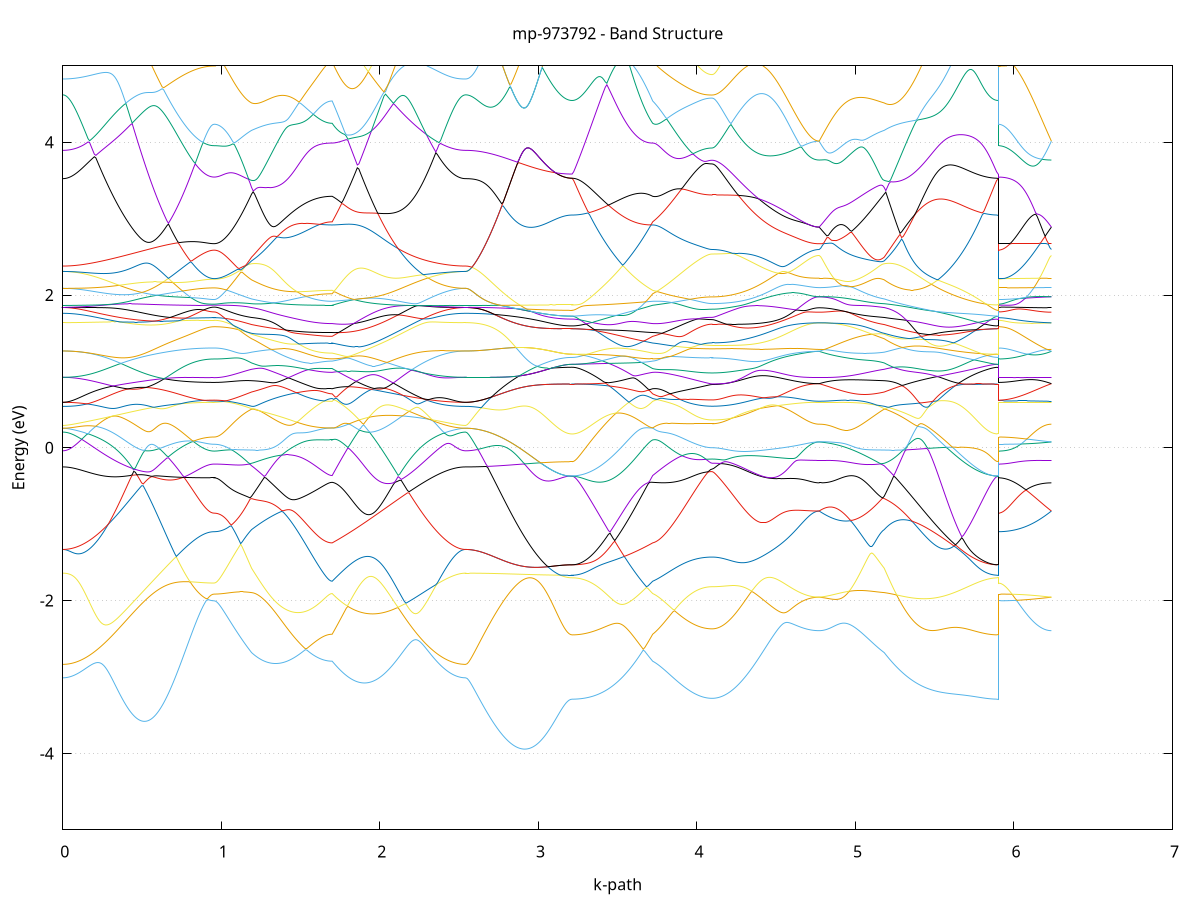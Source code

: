 set title 'mp-973792 - Band Structure'
set xlabel 'k-path'
set ylabel 'Energy (eV)'
set grid y
set yrange [-5:5]
set terminal png size 800,600
set output 'mp-973792_bands_gnuplot.png'
plot '-' using 1:2 with lines notitle, '-' using 1:2 with lines notitle, '-' using 1:2 with lines notitle, '-' using 1:2 with lines notitle, '-' using 1:2 with lines notitle, '-' using 1:2 with lines notitle, '-' using 1:2 with lines notitle, '-' using 1:2 with lines notitle, '-' using 1:2 with lines notitle, '-' using 1:2 with lines notitle, '-' using 1:2 with lines notitle, '-' using 1:2 with lines notitle, '-' using 1:2 with lines notitle, '-' using 1:2 with lines notitle, '-' using 1:2 with lines notitle, '-' using 1:2 with lines notitle, '-' using 1:2 with lines notitle, '-' using 1:2 with lines notitle, '-' using 1:2 with lines notitle, '-' using 1:2 with lines notitle, '-' using 1:2 with lines notitle, '-' using 1:2 with lines notitle, '-' using 1:2 with lines notitle, '-' using 1:2 with lines notitle, '-' using 1:2 with lines notitle, '-' using 1:2 with lines notitle, '-' using 1:2 with lines notitle, '-' using 1:2 with lines notitle, '-' using 1:2 with lines notitle, '-' using 1:2 with lines notitle, '-' using 1:2 with lines notitle, '-' using 1:2 with lines notitle, '-' using 1:2 with lines notitle, '-' using 1:2 with lines notitle, '-' using 1:2 with lines notitle, '-' using 1:2 with lines notitle, '-' using 1:2 with lines notitle, '-' using 1:2 with lines notitle, '-' using 1:2 with lines notitle, '-' using 1:2 with lines notitle, '-' using 1:2 with lines notitle, '-' using 1:2 with lines notitle, '-' using 1:2 with lines notitle, '-' using 1:2 with lines notitle, '-' using 1:2 with lines notitle, '-' using 1:2 with lines notitle, '-' using 1:2 with lines notitle, '-' using 1:2 with lines notitle, '-' using 1:2 with lines notitle, '-' using 1:2 with lines notitle, '-' using 1:2 with lines notitle, '-' using 1:2 with lines notitle, '-' using 1:2 with lines notitle, '-' using 1:2 with lines notitle, '-' using 1:2 with lines notitle, '-' using 1:2 with lines notitle, '-' using 1:2 with lines notitle, '-' using 1:2 with lines notitle, '-' using 1:2 with lines notitle, '-' using 1:2 with lines notitle, '-' using 1:2 with lines notitle, '-' using 1:2 with lines notitle, '-' using 1:2 with lines notitle, '-' using 1:2 with lines notitle
0.000000 -41.711462
0.009947 -41.711362
0.019893 -41.711262
0.029840 -41.710962
0.039787 -41.710662
0.049733 -41.710162
0.059680 -41.709562
0.069627 -41.708962
0.079573 -41.708162
0.089520 -41.707262
0.099467 -41.706362
0.109413 -41.705262
0.119360 -41.704062
0.129307 -41.702862
0.139253 -41.701462
0.149200 -41.700062
0.159147 -41.698462
0.169093 -41.696862
0.179040 -41.695062
0.188987 -41.693262
0.198933 -41.691362
0.208880 -41.689362
0.218827 -41.687262
0.228773 -41.685062
0.238720 -41.682762
0.248667 -41.680462
0.258613 -41.677962
0.268560 -41.675462
0.278507 -41.672862
0.288453 -41.670162
0.298400 -41.667462
0.308347 -41.664662
0.318293 -41.661762
0.328240 -41.658762
0.338187 -41.655762
0.348133 -41.652662
0.358080 -41.649462
0.368027 -41.646262
0.377973 -41.642962
0.387920 -41.639562
0.397867 -41.636162
0.407813 -41.632762
0.417760 -41.629262
0.427707 -41.625662
0.437653 -41.622062
0.447600 -41.618362
0.457547 -41.614662
0.467493 -41.610962
0.477440 -41.607162
0.487387 -41.603362
0.497333 -41.599462
0.507280 -41.595662
0.517227 -41.591762
0.527173 -41.587762
0.537120 -41.583762
0.547067 -41.579762
0.557013 -41.575762
0.566960 -41.571762
0.576907 -41.567762
0.586853 -41.563662
0.596800 -41.559562
0.606747 -41.555462
0.616693 -41.551362
0.626640 -41.547262
0.636587 -41.543162
0.646533 -41.539062
0.656480 -41.534962
0.666427 -41.530862
0.676373 -41.526762
0.686320 -41.522662
0.696267 -41.518562
0.706213 -41.514462
0.716160 -41.510462
0.726107 -41.506362
0.736053 -41.502362
0.746000 -41.498262
0.755947 -41.494362
0.765893 -41.490362
0.775840 -41.486362
0.785787 -41.482462
0.795733 -41.478562
0.805680 -41.474662
0.815627 -41.470862
0.825573 -41.467062
0.835520 -41.463262
0.845467 -41.459562
0.855413 -41.455862
0.865360 -41.452262
0.875307 -41.448662
0.885253 -41.445162
0.895200 -41.441762
0.905147 -41.438462
0.915093 -41.435262
0.925040 -41.432362
0.934987 -41.429862
0.944933 -41.427962
0.954880 -41.427262
0.954880 -41.427262
0.964716 -41.427262
0.974551 -41.427262
0.984387 -41.427362
0.994223 -41.427362
1.004058 -41.427362
1.013894 -41.427362
1.023730 -41.427362
1.033565 -41.427362
1.043401 -41.427362
1.053237 -41.427362
1.063072 -41.427462
1.072908 -41.427462
1.082744 -41.427462
1.092579 -41.427462
1.102415 -41.427562
1.112251 -41.427562
1.122086 -41.427562
1.131922 -41.427662
1.141758 -41.427662
1.151594 -41.427662
1.161429 -41.427762
1.171265 -41.427962
1.181101 -41.429662
1.190936 -41.431462
1.190936 -41.431462
1.200903 -41.432762
1.210869 -41.433962
1.220835 -41.435262
1.230802 -41.436462
1.240768 -41.437762
1.250734 -41.438962
1.260701 -41.440162
1.270667 -41.441362
1.280634 -41.442462
1.290600 -41.443662
1.300566 -41.444762
1.310533 -41.445862
1.320499 -41.446962
1.330465 -41.448062
1.340432 -41.449162
1.350398 -41.450162
1.360365 -41.451162
1.370331 -41.452162
1.380297 -41.453162
1.390264 -41.454062
1.400230 -41.455062
1.410196 -41.455962
1.420163 -41.456862
1.430129 -41.457662
1.440096 -41.458462
1.450062 -41.459262
1.460028 -41.460062
1.469995 -41.460762
1.479961 -41.461562
1.489928 -41.462162
1.499894 -41.462862
1.509860 -41.463462
1.519827 -41.464062
1.529793 -41.464662
1.539759 -41.465162
1.549726 -41.465762
1.559692 -41.466162
1.569659 -41.466662
1.579625 -41.467062
1.589591 -41.467462
1.599558 -41.467762
1.609524 -41.468062
1.619490 -41.468362
1.629457 -41.468662
1.639423 -41.468862
1.649390 -41.469062
1.659356 -41.469162
1.669322 -41.469262
1.679289 -41.469362
1.689255 -41.469462
1.699221 -41.469462
1.699221 -41.469462
1.709129 -41.470162
1.719036 -41.473062
1.728943 -41.475962
1.738851 -41.479062
1.748758 -41.482262
1.758665 -41.485462
1.768572 -41.488862
1.778480 -41.492262
1.788387 -41.495762
1.798294 -41.499362
1.808202 -41.502962
1.818109 -41.506662
1.828016 -41.510462
1.837923 -41.514262
1.847831 -41.518162
1.857738 -41.522062
1.867645 -41.525962
1.877553 -41.529962
1.887460 -41.533962
1.897367 -41.537962
1.907274 -41.542062
1.917182 -41.546062
1.927089 -41.550162
1.936996 -41.554262
1.946903 -41.558362
1.956811 -41.562362
1.966718 -41.566462
1.976625 -41.570562
1.986533 -41.574662
1.996440 -41.578662
2.006347 -41.582762
2.016254 -41.586762
2.026162 -41.590762
2.036069 -41.594762
2.045976 -41.598662
2.055884 -41.602562
2.065791 -41.606462
2.075698 -41.610262
2.085605 -41.614062
2.095513 -41.617862
2.105420 -41.621562
2.115327 -41.625262
2.125235 -41.628862
2.135142 -41.632362
2.145049 -41.635862
2.154956 -41.639362
2.164864 -41.642762
2.174771 -41.646062
2.184678 -41.649362
2.194586 -41.652562
2.204493 -41.655662
2.214400 -41.658762
2.224307 -41.661762
2.234215 -41.664662
2.244122 -41.667462
2.254029 -41.670262
2.263937 -41.672962
2.273844 -41.675562
2.283751 -41.678062
2.293658 -41.680462
2.303566 -41.682862
2.313473 -41.685162
2.323380 -41.687362
2.333288 -41.689462
2.343195 -41.691462
2.353102 -41.693362
2.363009 -41.695162
2.372917 -41.696862
2.382824 -41.698562
2.392731 -41.700062
2.402639 -41.701562
2.412546 -41.702862
2.422453 -41.704162
2.432360 -41.705262
2.442268 -41.706362
2.452175 -41.707362
2.462082 -41.708162
2.471990 -41.708962
2.481897 -41.709562
2.491804 -41.710162
2.501711 -41.710662
2.511619 -41.710962
2.521526 -41.711262
2.531433 -41.711362
2.541340 -41.711462
2.541340 -41.711462
2.551214 -41.711362
2.561088 -41.711262
2.570962 -41.710962
2.580836 -41.710662
2.590710 -41.710162
2.600584 -41.709662
2.610458 -41.708962
2.620332 -41.708162
2.630205 -41.707362
2.640079 -41.706362
2.649953 -41.705362
2.659827 -41.704162
2.669701 -41.702962
2.679575 -41.701562
2.689449 -41.700162
2.699323 -41.698662
2.709197 -41.696962
2.719070 -41.695262
2.728944 -41.693462
2.738818 -41.691562
2.748692 -41.689562
2.758566 -41.687562
2.768440 -41.685362
2.778314 -41.683162
2.788188 -41.680762
2.798062 -41.678362
2.807935 -41.675862
2.817809 -41.673362
2.827683 -41.670662
2.837557 -41.667962
2.847431 -41.665262
2.857305 -41.662362
2.867179 -41.659462
2.877053 -41.656462
2.886927 -41.653462
2.896800 -41.650362
2.906674 -41.647262
2.916548 -41.644062
2.926422 -41.640862
2.936296 -41.637562
2.946170 -41.634262
2.956044 -41.630962
2.965918 -41.627562
2.975792 -41.624162
2.985665 -41.620762
2.995539 -41.617362
3.005413 -41.613862
3.015287 -41.610462
3.025161 -41.607062
3.035035 -41.603662
3.044909 -41.600362
3.054783 -41.597062
3.064657 -41.593762
3.074530 -41.590562
3.084404 -41.587462
3.094278 -41.584462
3.104152 -41.581662
3.114026 -41.578862
3.123900 -41.576262
3.133774 -41.573862
3.143648 -41.571662
3.153522 -41.569662
3.163395 -41.567962
3.173269 -41.566462
3.183143 -41.565362
3.193017 -41.564562
3.202891 -41.563962
3.212765 -41.563862
3.212765 -41.563862
3.222731 -41.563762
3.232698 -41.563662
3.242664 -41.563462
3.252630 -41.563162
3.262597 -41.562862
3.272563 -41.562362
3.282530 -41.561862
3.292496 -41.561262
3.302462 -41.560562
3.312429 -41.559762
3.322395 -41.558962
3.332361 -41.557962
3.342328 -41.556962
3.352294 -41.555962
3.362261 -41.554762
3.372227 -41.553562
3.382193 -41.552162
3.392160 -41.550862
3.402126 -41.549362
3.412092 -41.547862
3.422059 -41.546162
3.432025 -41.544562
3.441992 -41.542762
3.451958 -41.540962
3.461924 -41.539062
3.471891 -41.537062
3.481857 -41.535062
3.491823 -41.532962
3.501790 -41.530862
3.511756 -41.528562
3.521723 -41.526262
3.531689 -41.523962
3.541655 -41.521562
3.551622 -41.519062
3.561588 -41.516562
3.571554 -41.513962
3.581521 -41.511362
3.591487 -41.508662
3.601454 -41.505862
3.611420 -41.503062
3.621386 -41.500262
3.631353 -41.497362
3.641319 -41.494462
3.651285 -41.491462
3.661252 -41.488462
3.671218 -41.485362
3.681185 -41.482262
3.691151 -41.479062
3.701117 -41.475962
3.711084 -41.472662
3.721050 -41.469462
3.721050 -41.469462
3.730916 -41.470862
3.740783 -41.473462
3.750649 -41.475962
3.760515 -41.478562
3.770381 -41.481062
3.780248 -41.483562
3.790114 -41.485962
3.799980 -41.488262
3.809847 -41.490562
3.819713 -41.492762
3.829579 -41.494962
3.839445 -41.496962
3.849312 -41.499062
3.859178 -41.500962
3.869044 -41.502862
3.878911 -41.504662
3.888777 -41.506462
3.898643 -41.508062
3.908509 -41.509662
3.918376 -41.511162
3.928242 -41.512662
3.938108 -41.513962
3.947974 -41.515262
3.957841 -41.516462
3.967707 -41.517662
3.977573 -41.518662
3.987440 -41.519662
3.997306 -41.520562
4.007172 -41.521362
4.017038 -41.522062
4.026905 -41.522662
4.036771 -41.523262
4.046637 -41.523662
4.056504 -41.524062
4.066370 -41.524362
4.076236 -41.524562
4.086102 -41.524762
4.095969 -41.524762
4.095969 -41.524762
4.105898 -41.524762
4.115828 -41.524662
4.125757 -41.524462
4.135686 -41.524262
4.145616 -41.524062
4.155545 -41.523762
4.165475 -41.523362
4.175404 -41.522962
4.185334 -41.522462
4.195263 -41.521962
4.205193 -41.521362
4.215122 -41.520662
4.225051 -41.519962
4.234981 -41.519262
4.244910 -41.518462
4.254840 -41.517562
4.264769 -41.516662
4.274699 -41.515662
4.284628 -41.514662
4.294557 -41.513662
4.304487 -41.512462
4.314416 -41.511362
4.324346 -41.510162
4.334275 -41.508862
4.344205 -41.507562
4.354134 -41.506162
4.364064 -41.504762
4.373993 -41.503362
4.383922 -41.501862
4.393852 -41.500262
4.403781 -41.498762
4.413711 -41.497062
4.423640 -41.495462
4.433570 -41.493762
4.443499 -41.491962
4.453429 -41.490162
4.463358 -41.488362
4.473287 -41.486562
4.483217 -41.484662
4.493146 -41.482762
4.503076 -41.480762
4.513005 -41.478762
4.522935 -41.476762
4.532864 -41.474762
4.542794 -41.472662
4.552723 -41.470562
4.562652 -41.468462
4.572582 -41.466362
4.582511 -41.464162
4.592441 -41.461962
4.602370 -41.459762
4.612300 -41.457562
4.622229 -41.455362
4.632159 -41.453162
4.642088 -41.450862
4.652017 -41.448662
4.661947 -41.446462
4.671876 -41.444162
4.681806 -41.441962
4.691735 -41.439762
4.701665 -41.437662
4.711594 -41.435562
4.721524 -41.433462
4.731453 -41.431662
4.741382 -41.429962
4.751312 -41.428562
4.761241 -41.427662
4.771171 -41.427262
4.771171 -41.427362
4.780942 -41.427462
4.790713 -41.427662
4.800485 -41.428162
4.810256 -41.428662
4.820027 -41.429262
4.829799 -41.429962
4.839570 -41.430662
4.849342 -41.431362
4.859113 -41.432062
4.868884 -41.432762
4.878656 -41.433462
4.888427 -41.434062
4.898198 -41.434662
4.907970 -41.435262
4.917741 -41.435762
4.927512 -41.436262
4.937284 -41.436662
4.947055 -41.437062
4.956826 -41.437362
4.966598 -41.437662
4.976369 -41.437862
4.986140 -41.438062
4.995912 -41.438162
5.005683 -41.438262
5.015454 -41.438262
5.025226 -41.438162
5.034997 -41.438062
5.044768 -41.437862
5.054540 -41.437662
5.064311 -41.437362
5.074082 -41.437062
5.083854 -41.436662
5.093625 -41.436162
5.103396 -41.435662
5.113168 -41.435062
5.122939 -41.434462
5.132710 -41.433762
5.142482 -41.433062
5.152253 -41.432262
5.162024 -41.431562
5.171796 -41.431062
5.181567 -41.431462
5.181567 -41.431462
5.191551 -41.433262
5.201534 -41.435162
5.211518 -41.437162
5.221502 -41.439162
5.231485 -41.441262
5.241469 -41.443362
5.251453 -41.445462
5.261436 -41.447662
5.271420 -41.449962
5.281404 -41.452262
5.291387 -41.454562
5.301371 -41.456862
5.311355 -41.459262
5.321338 -41.461662
5.331322 -41.464062
5.341306 -41.466562
5.351289 -41.469062
5.361273 -41.471562
5.371257 -41.474062
5.381240 -41.476562
5.391224 -41.479162
5.401208 -41.481662
5.411191 -41.484162
5.421175 -41.486762
5.431159 -41.489262
5.441142 -41.491862
5.451126 -41.494362
5.461110 -41.496862
5.471093 -41.499362
5.481077 -41.501862
5.491061 -41.504362
5.501044 -41.506862
5.511028 -41.509262
5.521012 -41.511662
5.530995 -41.514062
5.540979 -41.516462
5.550963 -41.518762
5.560946 -41.521062
5.570930 -41.523262
5.580914 -41.525462
5.590897 -41.527662
5.600881 -41.529762
5.610865 -41.531862
5.620848 -41.533862
5.630832 -41.535862
5.640816 -41.537762
5.650799 -41.539562
5.660783 -41.541362
5.670767 -41.543162
5.680750 -41.544862
5.690734 -41.546462
5.700718 -41.548062
5.710701 -41.549562
5.720685 -41.550962
5.730669 -41.552262
5.740652 -41.553562
5.750636 -41.554762
5.760620 -41.555962
5.770603 -41.557062
5.780587 -41.558062
5.790571 -41.558962
5.800554 -41.559762
5.810538 -41.560562
5.820522 -41.561262
5.830505 -41.561862
5.840489 -41.562362
5.850473 -41.562862
5.860456 -41.563162
5.870440 -41.563462
5.880424 -41.563662
5.890407 -41.563762
5.900391 -41.563862
5.900391 -41.427262
5.910265 -41.427262
5.920139 -41.427262
5.930013 -41.427262
5.939887 -41.427362
5.949760 -41.427262
5.959634 -41.427262
5.969508 -41.427262
5.979382 -41.427262
5.989256 -41.427262
5.999130 -41.427262
6.009004 -41.427262
6.018878 -41.427362
6.028752 -41.427262
6.038625 -41.427262
6.048499 -41.427262
6.058373 -41.427262
6.068247 -41.427362
6.078121 -41.427262
6.087995 -41.427262
6.097869 -41.427262
6.107743 -41.427362
6.117617 -41.427262
6.127490 -41.427262
6.137364 -41.427262
6.147238 -41.427262
6.157112 -41.427262
6.166986 -41.427262
6.176860 -41.427262
6.186734 -41.427262
6.196608 -41.427362
6.206482 -41.427362
6.216355 -41.427262
6.226229 -41.427262
6.236103 -41.427262
e
0.000000 -41.277062
0.009947 -41.277062
0.019893 -41.277062
0.029840 -41.277162
0.039787 -41.277262
0.049733 -41.277362
0.059680 -41.277462
0.069627 -41.277662
0.079573 -41.277762
0.089520 -41.277962
0.099467 -41.278262
0.109413 -41.278462
0.119360 -41.278762
0.129307 -41.279062
0.139253 -41.279362
0.149200 -41.279762
0.159147 -41.280162
0.169093 -41.280562
0.179040 -41.280962
0.188987 -41.281362
0.198933 -41.281862
0.208880 -41.282362
0.218827 -41.282862
0.228773 -41.283462
0.238720 -41.284062
0.248667 -41.284662
0.258613 -41.285262
0.268560 -41.286762
0.278507 -41.288662
0.288453 -41.290662
0.298400 -41.292762
0.308347 -41.294862
0.318293 -41.296962
0.328240 -41.299062
0.338187 -41.301362
0.348133 -41.303562
0.358080 -41.305862
0.368027 -41.308162
0.377973 -41.310462
0.387920 -41.312762
0.397867 -41.315162
0.407813 -41.317562
0.417760 -41.319962
0.427707 -41.322362
0.437653 -41.324862
0.447600 -41.327262
0.457547 -41.329762
0.467493 -41.332162
0.477440 -41.334662
0.487387 -41.337062
0.497333 -41.339562
0.507280 -41.341962
0.517227 -41.344362
0.527173 -41.346862
0.537120 -41.349262
0.547067 -41.351662
0.557013 -41.353962
0.566960 -41.356362
0.576907 -41.358662
0.586853 -41.360962
0.596800 -41.363162
0.606747 -41.365462
0.616693 -41.367662
0.626640 -41.369762
0.636587 -41.371962
0.646533 -41.373962
0.656480 -41.376062
0.666427 -41.378062
0.676373 -41.379962
0.686320 -41.381862
0.696267 -41.383762
0.706213 -41.385462
0.716160 -41.387262
0.726107 -41.388962
0.736053 -41.390562
0.746000 -41.392062
0.755947 -41.393562
0.765893 -41.395062
0.775840 -41.396462
0.785787 -41.397762
0.795733 -41.398962
0.805680 -41.400162
0.815627 -41.401262
0.825573 -41.402262
0.835520 -41.403262
0.845467 -41.404062
0.855413 -41.404862
0.865360 -41.405662
0.875307 -41.406262
0.885253 -41.406862
0.895200 -41.407362
0.905147 -41.407862
0.915093 -41.408162
0.925040 -41.408462
0.934987 -41.408662
0.944933 -41.410362
0.954880 -41.411062
0.954880 -41.411062
0.964716 -41.410962
0.974551 -41.410862
0.984387 -41.410662
0.994223 -41.410362
1.004058 -41.410062
1.013894 -41.410262
1.023730 -41.410862
1.033565 -41.411462
1.043401 -41.412162
1.053237 -41.412962
1.063072 -41.413762
1.072908 -41.414662
1.082744 -41.415662
1.092579 -41.416762
1.102415 -41.417962
1.112251 -41.419162
1.122086 -41.420462
1.131922 -41.421862
1.141758 -41.423262
1.151594 -41.424762
1.161429 -41.426362
1.171265 -41.427762
1.181101 -41.427862
1.190936 -41.427862
1.190936 -41.427862
1.200903 -41.428062
1.210869 -41.428462
1.220835 -41.429062
1.230802 -41.429762
1.240768 -41.430662
1.250734 -41.431562
1.260701 -41.432662
1.270667 -41.433762
1.280634 -41.434862
1.290600 -41.436062
1.300566 -41.437262
1.310533 -41.438562
1.320499 -41.439762
1.330465 -41.440962
1.340432 -41.442162
1.350398 -41.443362
1.360365 -41.444562
1.370331 -41.445762
1.380297 -41.446962
1.390264 -41.448162
1.400230 -41.449262
1.410196 -41.450362
1.420163 -41.451462
1.430129 -41.452462
1.440096 -41.453562
1.450062 -41.454562
1.460028 -41.455462
1.469995 -41.456462
1.479961 -41.457362
1.489928 -41.458162
1.499894 -41.458962
1.509860 -41.459762
1.519827 -41.460562
1.529793 -41.461262
1.539759 -41.461962
1.549726 -41.462662
1.559692 -41.463262
1.569659 -41.463762
1.579625 -41.464362
1.589591 -41.464762
1.599558 -41.465262
1.609524 -41.465662
1.619490 -41.465962
1.629457 -41.466362
1.639423 -41.466562
1.649390 -41.466862
1.659356 -41.467062
1.669322 -41.467162
1.679289 -41.467262
1.689255 -41.467362
1.699221 -41.467362
1.699221 -41.467362
1.709129 -41.466162
1.719036 -41.462862
1.728943 -41.459562
1.738851 -41.456262
1.748758 -41.452862
1.758665 -41.449462
1.768572 -41.446062
1.778480 -41.442662
1.788387 -41.439162
1.798294 -41.435762
1.808202 -41.432262
1.818109 -41.428762
1.828016 -41.425262
1.837923 -41.421762
1.847831 -41.418262
1.857738 -41.414762
1.867645 -41.411262
1.877553 -41.407762
1.887460 -41.404162
1.897367 -41.400662
1.907274 -41.397162
1.917182 -41.393662
1.927089 -41.390162
1.936996 -41.386762
1.946903 -41.383262
1.956811 -41.379762
1.966718 -41.376362
1.976625 -41.372962
1.986533 -41.369562
1.996440 -41.366162
2.006347 -41.362862
2.016254 -41.359562
2.026162 -41.356262
2.036069 -41.352962
2.045976 -41.349762
2.055884 -41.346562
2.065791 -41.343362
2.075698 -41.340262
2.085605 -41.337162
2.095513 -41.334062
2.105420 -41.331062
2.115327 -41.328062
2.125235 -41.325162
2.135142 -41.322262
2.145049 -41.319462
2.154956 -41.316662
2.164864 -41.313962
2.174771 -41.311262
2.184678 -41.308562
2.194586 -41.306062
2.204493 -41.303562
2.214400 -41.301062
2.224307 -41.298662
2.234215 -41.296262
2.244122 -41.294062
2.254029 -41.291762
2.263937 -41.289662
2.273844 -41.287562
2.283751 -41.285562
2.293658 -41.284162
2.303566 -41.283662
2.313473 -41.283062
2.323380 -41.282562
2.333288 -41.282162
2.343195 -41.281662
2.353102 -41.281262
2.363009 -41.280762
2.372917 -41.280362
2.382824 -41.280062
2.392731 -41.279662
2.402639 -41.279362
2.412546 -41.279062
2.422453 -41.278762
2.432360 -41.278462
2.442268 -41.278262
2.452175 -41.277962
2.462082 -41.277762
2.471990 -41.277662
2.481897 -41.277462
2.491804 -41.277362
2.501711 -41.277262
2.511619 -41.277162
2.521526 -41.277062
2.531433 -41.277062
2.541340 -41.277062
2.541340 -41.277062
2.551214 -41.277062
2.561088 -41.277262
2.570962 -41.277562
2.580836 -41.277962
2.590710 -41.278362
2.600584 -41.278962
2.610458 -41.279662
2.620332 -41.280562
2.630205 -41.281462
2.640079 -41.282462
2.649953 -41.283562
2.659827 -41.284862
2.669701 -41.286162
2.679575 -41.287562
2.689449 -41.289162
2.699323 -41.290762
2.709197 -41.292562
2.719070 -41.294362
2.728944 -41.296262
2.738818 -41.298362
2.748692 -41.300462
2.758566 -41.302662
2.768440 -41.304962
2.778314 -41.307362
2.788188 -41.309762
2.798062 -41.312362
2.807935 -41.314962
2.817809 -41.317762
2.827683 -41.320562
2.837557 -41.323362
2.847431 -41.326362
2.857305 -41.329362
2.867179 -41.332362
2.877053 -41.335562
2.886927 -41.338762
2.896800 -41.341962
2.906674 -41.345262
2.916548 -41.348562
2.926422 -41.351962
2.936296 -41.355462
2.946170 -41.358862
2.956044 -41.362362
2.965918 -41.365962
2.975792 -41.369462
2.985665 -41.372962
2.995539 -41.376562
3.005413 -41.380162
3.015287 -41.383662
3.025161 -41.387162
3.035035 -41.390762
3.044909 -41.394162
3.054783 -41.397562
3.064657 -41.400962
3.074530 -41.404262
3.084404 -41.407462
3.094278 -41.410562
3.104152 -41.413562
3.114026 -41.416362
3.123900 -41.418962
3.133774 -41.421462
3.143648 -41.423762
3.153522 -41.425762
3.163395 -41.427562
3.173269 -41.428962
3.183143 -41.430162
3.193017 -41.431062
3.202891 -41.431562
3.212765 -41.431762
3.212765 -41.431762
3.222731 -41.431762
3.232698 -41.431762
3.242664 -41.431762
3.252630 -41.431762
3.262597 -41.431762
3.272563 -41.431662
3.282530 -41.431662
3.292496 -41.431662
3.302462 -41.431662
3.312429 -41.431662
3.322395 -41.431662
3.332361 -41.431662
3.342328 -41.431662
3.352294 -41.431662
3.362261 -41.431662
3.372227 -41.431762
3.382193 -41.431762
3.392160 -41.431862
3.402126 -41.431962
3.412092 -41.432062
3.422059 -41.432162
3.432025 -41.432362
3.441992 -41.432462
3.451958 -41.432762
3.461924 -41.432962
3.471891 -41.433262
3.481857 -41.433662
3.491823 -41.434062
3.501790 -41.434462
3.511756 -41.434962
3.521723 -41.435562
3.531689 -41.436262
3.541655 -41.436962
3.551622 -41.437762
3.561588 -41.438662
3.571554 -41.439562
3.581521 -41.440662
3.591487 -41.441862
3.601454 -41.443162
3.611420 -41.444462
3.621386 -41.445962
3.631353 -41.447562
3.641319 -41.449362
3.651285 -41.451162
3.661252 -41.453162
3.671218 -41.455162
3.681185 -41.457362
3.691151 -41.459762
3.701117 -41.462162
3.711084 -41.464662
3.721050 -41.467362
3.721050 -41.467362
3.730916 -41.465762
3.740783 -41.462962
3.750649 -41.460162
3.760515 -41.457462
3.770381 -41.454862
3.780248 -41.452262
3.790114 -41.449762
3.799980 -41.447362
3.809847 -41.444962
3.819713 -41.442762
3.829579 -41.440562
3.839445 -41.438462
3.849312 -41.436462
3.859178 -41.434562
3.869044 -41.432762
3.878911 -41.431062
3.888777 -41.429362
3.898643 -41.427762
3.908509 -41.426262
3.918376 -41.424862
3.928242 -41.423562
3.938108 -41.422362
3.947974 -41.421162
3.957841 -41.420162
3.967707 -41.419162
3.977573 -41.418262
3.987440 -41.417462
3.997306 -41.416662
4.007172 -41.415962
4.017038 -41.415362
4.026905 -41.414862
4.036771 -41.414362
4.046637 -41.413962
4.056504 -41.413662
4.066370 -41.413462
4.076236 -41.413262
4.086102 -41.413162
4.095969 -41.413162
4.095969 -41.413162
4.105898 -41.413162
4.115828 -41.413162
4.125757 -41.413162
4.135686 -41.413062
4.145616 -41.413062
4.155545 -41.413062
4.165475 -41.413062
4.175404 -41.413062
4.185334 -41.412962
4.195263 -41.412962
4.205193 -41.412962
4.215122 -41.412862
4.225051 -41.412862
4.234981 -41.412762
4.244910 -41.412762
4.254840 -41.412662
4.264769 -41.412662
4.274699 -41.412562
4.284628 -41.412562
4.294557 -41.412462
4.304487 -41.412462
4.314416 -41.412362
4.324346 -41.412262
4.334275 -41.412262
4.344205 -41.412162
4.354134 -41.412062
4.364064 -41.412062
4.373993 -41.411962
4.383922 -41.411862
4.393852 -41.411862
4.403781 -41.411762
4.413711 -41.411662
4.423640 -41.411562
4.433570 -41.411562
4.443499 -41.411462
4.453429 -41.411362
4.463358 -41.411262
4.473287 -41.411262
4.483217 -41.411162
4.493146 -41.411062
4.503076 -41.410962
4.513005 -41.410962
4.522935 -41.410862
4.532864 -41.410762
4.542794 -41.410762
4.552723 -41.410662
4.562652 -41.410662
4.572582 -41.410562
4.582511 -41.410462
4.592441 -41.410462
4.602370 -41.410362
4.612300 -41.410362
4.622229 -41.410262
4.632159 -41.410262
4.642088 -41.410162
4.652017 -41.410162
4.661947 -41.410162
4.671876 -41.410062
4.681806 -41.410062
4.691735 -41.410062
4.701665 -41.409962
4.711594 -41.409962
4.721524 -41.409962
4.731453 -41.409962
4.741382 -41.409962
4.751312 -41.409962
4.761241 -41.409962
4.771171 -41.409962
4.771171 -41.409962
4.780942 -41.409962
4.790713 -41.409962
4.800485 -41.409962
4.810256 -41.409862
4.820027 -41.409762
4.829799 -41.409662
4.839570 -41.409562
4.849342 -41.409462
4.859113 -41.409262
4.868884 -41.409062
4.878656 -41.408862
4.888427 -41.408562
4.898198 -41.408362
4.907970 -41.408062
4.917741 -41.407662
4.927512 -41.407362
4.937284 -41.406962
4.947055 -41.406562
4.956826 -41.406162
4.966598 -41.405662
4.976369 -41.405262
4.986140 -41.404962
4.995912 -41.405362
5.005683 -41.405962
5.015454 -41.406562
5.025226 -41.407262
5.034997 -41.408062
5.044768 -41.408962
5.054540 -41.409962
5.064311 -41.410962
5.074082 -41.412062
5.083854 -41.413362
5.093625 -41.414662
5.103396 -41.415962
5.113168 -41.417462
5.122939 -41.418962
5.132710 -41.420562
5.142482 -41.422262
5.152253 -41.423962
5.162024 -41.425662
5.171796 -41.427162
5.181567 -41.427862
5.181567 -41.427862
5.191551 -41.427962
5.201534 -41.427962
5.211518 -41.428062
5.221502 -41.428062
5.231485 -41.428162
5.241469 -41.428162
5.251453 -41.428262
5.261436 -41.428262
5.271420 -41.428362
5.281404 -41.428462
5.291387 -41.428462
5.301371 -41.428562
5.311355 -41.428662
5.321338 -41.428662
5.331322 -41.428762
5.341306 -41.428762
5.351289 -41.428862
5.361273 -41.428962
5.371257 -41.429062
5.381240 -41.429062
5.391224 -41.429162
5.401208 -41.429262
5.411191 -41.429262
5.421175 -41.429362
5.431159 -41.429462
5.441142 -41.429562
5.451126 -41.429562
5.461110 -41.429662
5.471093 -41.429762
5.481077 -41.429862
5.491061 -41.429862
5.501044 -41.429962
5.511028 -41.430062
5.521012 -41.430062
5.530995 -41.430162
5.540979 -41.430262
5.550963 -41.430362
5.560946 -41.430362
5.570930 -41.430462
5.580914 -41.430562
5.590897 -41.430562
5.600881 -41.430662
5.610865 -41.430762
5.620848 -41.430762
5.630832 -41.430862
5.640816 -41.430862
5.650799 -41.430962
5.660783 -41.431062
5.670767 -41.431062
5.680750 -41.431162
5.690734 -41.431162
5.700718 -41.431262
5.710701 -41.431262
5.720685 -41.431362
5.730669 -41.431362
5.740652 -41.431362
5.750636 -41.431462
5.760620 -41.431462
5.770603 -41.431562
5.780587 -41.431562
5.790571 -41.431562
5.800554 -41.431562
5.810538 -41.431662
5.820522 -41.431662
5.830505 -41.431662
5.840489 -41.431662
5.850473 -41.431662
5.860456 -41.431762
5.870440 -41.431762
5.880424 -41.431762
5.890407 -41.431762
5.900391 -41.431762
5.900391 -41.411062
5.910265 -41.411062
5.920139 -41.411062
5.930013 -41.411062
5.939887 -41.410962
5.949760 -41.410962
5.959634 -41.410962
5.969508 -41.410962
5.979382 -41.410962
5.989256 -41.410962
5.999130 -41.410862
6.009004 -41.410862
6.018878 -41.410862
6.028752 -41.410862
6.038625 -41.410762
6.048499 -41.410762
6.058373 -41.410762
6.068247 -41.410662
6.078121 -41.410662
6.087995 -41.410662
6.097869 -41.410562
6.107743 -41.410562
6.117617 -41.410462
6.127490 -41.410462
6.137364 -41.410362
6.147238 -41.410362
6.157112 -41.410362
6.166986 -41.410262
6.176860 -41.410262
6.186734 -41.410162
6.196608 -41.410162
6.206482 -41.410062
6.216355 -41.410062
6.226229 -41.409962
6.236103 -41.409962
e
0.000000 -41.258862
0.009947 -41.258862
0.019893 -41.258962
0.029840 -41.259162
0.039787 -41.259462
0.049733 -41.259862
0.059680 -41.260262
0.069627 -41.260862
0.079573 -41.261462
0.089520 -41.262162
0.099467 -41.262862
0.109413 -41.263762
0.119360 -41.264662
0.129307 -41.265662
0.139253 -41.266762
0.149200 -41.267862
0.159147 -41.269062
0.169093 -41.270362
0.179040 -41.271762
0.188987 -41.273162
0.198933 -41.274662
0.208880 -41.276162
0.218827 -41.277762
0.228773 -41.279462
0.238720 -41.281262
0.248667 -41.282962
0.258613 -41.284862
0.268560 -41.285962
0.278507 -41.286662
0.288453 -41.287362
0.298400 -41.288162
0.308347 -41.288862
0.318293 -41.289662
0.328240 -41.290562
0.338187 -41.291462
0.348133 -41.292362
0.358080 -41.293262
0.368027 -41.294162
0.377973 -41.295162
0.387920 -41.296262
0.397867 -41.297262
0.407813 -41.298362
0.417760 -41.299462
0.427707 -41.300662
0.437653 -41.301862
0.447600 -41.303062
0.457547 -41.304262
0.467493 -41.305562
0.477440 -41.306862
0.487387 -41.308262
0.497333 -41.309662
0.507280 -41.311062
0.517227 -41.312562
0.527173 -41.314062
0.537120 -41.315562
0.547067 -41.317162
0.557013 -41.318762
0.566960 -41.320462
0.576907 -41.322162
0.586853 -41.323862
0.596800 -41.325662
0.606747 -41.327462
0.616693 -41.329362
0.626640 -41.331262
0.636587 -41.333162
0.646533 -41.335162
0.656480 -41.337162
0.666427 -41.339262
0.676373 -41.341362
0.686320 -41.343562
0.696267 -41.345762
0.706213 -41.347962
0.716160 -41.350262
0.726107 -41.352562
0.736053 -41.354962
0.746000 -41.357362
0.755947 -41.359762
0.765893 -41.362262
0.775840 -41.364862
0.785787 -41.367362
0.795733 -41.369962
0.805680 -41.372662
0.815627 -41.375362
0.825573 -41.378062
0.835520 -41.380862
0.845467 -41.383662
0.855413 -41.386562
0.865360 -41.389362
0.875307 -41.392262
0.885253 -41.395162
0.895200 -41.398062
0.905147 -41.400962
0.915093 -41.403762
0.925040 -41.406362
0.934987 -41.408662
0.944933 -41.408762
0.954880 -41.408762
0.954880 -41.408762
0.964716 -41.408862
0.974551 -41.408962
0.984387 -41.409162
0.994223 -41.409462
1.004058 -41.409862
1.013894 -41.409662
1.023730 -41.409162
1.033565 -41.408562
1.043401 -41.407962
1.053237 -41.407162
1.063072 -41.406362
1.072908 -41.405562
1.082744 -41.404562
1.092579 -41.403562
1.102415 -41.402462
1.112251 -41.401362
1.122086 -41.400162
1.131922 -41.398862
1.141758 -41.397562
1.151594 -41.396062
1.161429 -41.394662
1.171265 -41.393062
1.181101 -41.391462
1.190936 -41.389862
1.190936 -41.389862
1.200903 -41.388562
1.210869 -41.386962
1.220835 -41.385262
1.230802 -41.383362
1.240768 -41.381362
1.250734 -41.379362
1.260701 -41.377262
1.270667 -41.375062
1.280634 -41.372862
1.290600 -41.370662
1.300566 -41.368462
1.310533 -41.366262
1.320499 -41.364062
1.330465 -41.361862
1.340432 -41.359762
1.350398 -41.357562
1.360365 -41.355462
1.370331 -41.353462
1.380297 -41.351462
1.390264 -41.349462
1.400230 -41.347562
1.410196 -41.345662
1.420163 -41.343862
1.430129 -41.342062
1.440096 -41.340262
1.450062 -41.338662
1.460028 -41.336962
1.469995 -41.335462
1.479961 -41.333962
1.489928 -41.332462
1.499894 -41.331062
1.509860 -41.329762
1.519827 -41.328462
1.529793 -41.327262
1.539759 -41.326162
1.549726 -41.325062
1.559692 -41.324062
1.569659 -41.323162
1.579625 -41.322262
1.589591 -41.321462
1.599558 -41.320762
1.609524 -41.320062
1.619490 -41.319462
1.629457 -41.318962
1.639423 -41.318462
1.649390 -41.318062
1.659356 -41.317762
1.669322 -41.317562
1.679289 -41.317362
1.689255 -41.317262
1.699221 -41.317162
1.699221 -41.317162
1.709129 -41.317662
1.719036 -41.317962
1.728943 -41.318262
1.738851 -41.318362
1.748758 -41.318462
1.758665 -41.318562
1.768572 -41.318562
1.778480 -41.318462
1.788387 -41.318262
1.798294 -41.318062
1.808202 -41.317762
1.818109 -41.317462
1.828016 -41.317162
1.837923 -41.316762
1.847831 -41.316262
1.857738 -41.315762
1.867645 -41.315262
1.877553 -41.314662
1.887460 -41.314062
1.897367 -41.313462
1.907274 -41.312862
1.917182 -41.312162
1.927089 -41.311462
1.936996 -41.310762
1.946903 -41.310062
1.956811 -41.309262
1.966718 -41.308562
1.976625 -41.307762
1.986533 -41.306962
1.996440 -41.306162
2.006347 -41.305362
2.016254 -41.304562
2.026162 -41.303762
2.036069 -41.302962
2.045976 -41.302162
2.055884 -41.301362
2.065791 -41.300562
2.075698 -41.299662
2.085605 -41.298862
2.095513 -41.298062
2.105420 -41.297262
2.115327 -41.296462
2.125235 -41.295662
2.135142 -41.294962
2.145049 -41.294162
2.154956 -41.293362
2.164864 -41.292662
2.174771 -41.291962
2.184678 -41.291162
2.194586 -41.290462
2.204493 -41.289762
2.214400 -41.289062
2.224307 -41.288462
2.234215 -41.287762
2.244122 -41.287062
2.254029 -41.286462
2.263937 -41.285862
2.273844 -41.285262
2.283751 -41.284662
2.293658 -41.283562
2.303566 -41.281662
2.313473 -41.279862
2.323380 -41.278162
2.333288 -41.276462
2.343195 -41.274862
2.353102 -41.273262
2.363009 -41.271862
2.372917 -41.270462
2.382824 -41.269162
2.392731 -41.267862
2.402639 -41.266762
2.412546 -41.265662
2.422453 -41.264662
2.432360 -41.263762
2.442268 -41.262862
2.452175 -41.262162
2.462082 -41.261462
2.471990 -41.260762
2.481897 -41.260262
2.491804 -41.259862
2.501711 -41.259462
2.511619 -41.259162
2.521526 -41.258962
2.531433 -41.258862
2.541340 -41.258862
2.541340 -41.258862
2.551214 -41.258862
2.561088 -41.258862
2.570962 -41.258862
2.580836 -41.258862
2.590710 -41.258862
2.600584 -41.258862
2.610458 -41.258862
2.620332 -41.258862
2.630205 -41.258862
2.640079 -41.258962
2.649953 -41.258962
2.659827 -41.258962
2.669701 -41.258962
2.679575 -41.258962
2.689449 -41.259062
2.699323 -41.259062
2.709197 -41.259062
2.719070 -41.259062
2.728944 -41.259162
2.738818 -41.259162
2.748692 -41.259162
2.758566 -41.259262
2.768440 -41.259262
2.778314 -41.259262
2.788188 -41.259362
2.798062 -41.259362
2.807935 -41.259362
2.817809 -41.259462
2.827683 -41.259462
2.837557 -41.259462
2.847431 -41.259562
2.857305 -41.259562
2.867179 -41.259662
2.877053 -41.259662
2.886927 -41.259662
2.896800 -41.259762
2.906674 -41.259762
2.916548 -41.259862
2.926422 -41.259862
2.936296 -41.259862
2.946170 -41.259962
2.956044 -41.259962
2.965918 -41.259962
2.975792 -41.260062
2.985665 -41.260062
2.995539 -41.260062
3.005413 -41.260162
3.015287 -41.260162
3.025161 -41.260162
3.035035 -41.260262
3.044909 -41.260262
3.054783 -41.260262
3.064657 -41.260262
3.074530 -41.260362
3.084404 -41.260362
3.094278 -41.260362
3.104152 -41.260362
3.114026 -41.260362
3.123900 -41.260462
3.133774 -41.260462
3.143648 -41.260462
3.153522 -41.260462
3.163395 -41.260462
3.173269 -41.260462
3.183143 -41.260462
3.193017 -41.260462
3.202891 -41.260462
3.212765 -41.260462
3.212765 -41.260462
3.222731 -41.260562
3.232698 -41.260662
3.242664 -41.260862
3.252630 -41.261162
3.262597 -41.261562
3.272563 -41.261962
3.282530 -41.262462
3.292496 -41.263062
3.302462 -41.263762
3.312429 -41.264562
3.322395 -41.265362
3.332361 -41.266262
3.342328 -41.267262
3.352294 -41.268362
3.362261 -41.269462
3.372227 -41.270662
3.382193 -41.271862
3.392160 -41.273162
3.402126 -41.274462
3.412092 -41.275962
3.422059 -41.277362
3.432025 -41.278862
3.441992 -41.280362
3.451958 -41.281962
3.461924 -41.283562
3.471891 -41.285162
3.481857 -41.286762
3.491823 -41.288462
3.501790 -41.290162
3.511756 -41.291762
3.521723 -41.293462
3.531689 -41.295062
3.541655 -41.296762
3.551622 -41.298362
3.561588 -41.299962
3.571554 -41.301462
3.581521 -41.302962
3.591487 -41.304462
3.601454 -41.305862
3.611420 -41.307262
3.621386 -41.308562
3.631353 -41.309762
3.641319 -41.310862
3.651285 -41.311962
3.661252 -41.312962
3.671218 -41.313862
3.681185 -41.314662
3.691151 -41.315462
3.701117 -41.316162
3.711084 -41.316662
3.721050 -41.317162
3.721050 -41.317162
3.730916 -41.317362
3.740783 -41.317562
3.750649 -41.317662
3.760515 -41.317862
3.770381 -41.317962
3.780248 -41.317962
3.790114 -41.318062
3.799980 -41.318062
3.809847 -41.318062
3.819713 -41.318062
3.829579 -41.317962
3.839445 -41.317962
3.849312 -41.317862
3.859178 -41.317762
3.869044 -41.317662
3.878911 -41.317562
3.888777 -41.317362
3.898643 -41.317262
3.908509 -41.317062
3.918376 -41.316862
3.928242 -41.316662
3.938108 -41.316562
3.947974 -41.316362
3.957841 -41.316162
3.967707 -41.315962
3.977573 -41.315762
3.987440 -41.315662
3.997306 -41.315462
4.007172 -41.315262
4.017038 -41.315162
4.026905 -41.315062
4.036771 -41.314962
4.046637 -41.314762
4.056504 -41.314762
4.066370 -41.314662
4.076236 -41.314662
4.086102 -41.314562
4.095969 -41.314562
4.095969 -41.314562
4.105898 -41.314562
4.115828 -41.314662
4.125757 -41.314862
4.135686 -41.315062
4.145616 -41.315262
4.155545 -41.315562
4.165475 -41.315862
4.175404 -41.316362
4.185334 -41.316762
4.195263 -41.317262
4.205193 -41.317862
4.215122 -41.318462
4.225051 -41.319162
4.234981 -41.319862
4.244910 -41.320662
4.254840 -41.321462
4.264769 -41.322362
4.274699 -41.323262
4.284628 -41.324262
4.294557 -41.325262
4.304487 -41.326362
4.314416 -41.327462
4.324346 -41.328662
4.334275 -41.329862
4.344205 -41.331162
4.354134 -41.332462
4.364064 -41.333862
4.373993 -41.335262
4.383922 -41.336662
4.393852 -41.338162
4.403781 -41.339762
4.413711 -41.341262
4.423640 -41.342862
4.433570 -41.344562
4.443499 -41.346262
4.453429 -41.347962
4.463358 -41.349762
4.473287 -41.351562
4.483217 -41.353362
4.493146 -41.355262
4.503076 -41.357162
4.513005 -41.359062
4.522935 -41.361062
4.532864 -41.363062
4.542794 -41.365062
4.552723 -41.367162
4.562652 -41.369262
4.572582 -41.371362
4.582511 -41.373462
4.592441 -41.375562
4.602370 -41.377762
4.612300 -41.379962
4.622229 -41.382062
4.632159 -41.384262
4.642088 -41.386462
4.652017 -41.388762
4.661947 -41.390962
4.671876 -41.393162
4.681806 -41.395362
4.691735 -41.397562
4.701665 -41.399662
4.711594 -41.401762
4.721524 -41.403762
4.731453 -41.405662
4.741382 -41.407262
4.751312 -41.408662
4.761241 -41.409562
4.771171 -41.409962
4.771171 -41.409962
4.780942 -41.409762
4.790713 -41.409462
4.800485 -41.409062
4.810256 -41.408562
4.820027 -41.408062
4.829799 -41.407462
4.839570 -41.406962
4.849342 -41.406362
4.859113 -41.405862
4.868884 -41.405462
4.878656 -41.404962
4.888427 -41.404662
4.898198 -41.404362
4.907970 -41.404062
4.917741 -41.403962
4.927512 -41.403862
4.937284 -41.403862
4.947055 -41.403862
4.956826 -41.404062
4.966598 -41.404262
4.976369 -41.404562
4.986140 -41.404762
4.995912 -41.404162
5.005683 -41.403662
5.015454 -41.403062
5.025226 -41.402462
5.034997 -41.401862
5.044768 -41.401262
5.054540 -41.400562
5.064311 -41.399862
5.074082 -41.399162
5.083854 -41.398362
5.093625 -41.397662
5.103396 -41.396862
5.113168 -41.396062
5.122939 -41.395262
5.132710 -41.394362
5.142482 -41.393562
5.152253 -41.392662
5.162024 -41.391762
5.171796 -41.390762
5.181567 -41.389862
5.181567 -41.389862
5.191551 -41.388162
5.201534 -41.386362
5.211518 -41.384462
5.221502 -41.382562
5.231485 -41.380662
5.241469 -41.378662
5.251453 -41.376562
5.261436 -41.374462
5.271420 -41.372362
5.281404 -41.370162
5.291387 -41.367962
5.301371 -41.365762
5.311355 -41.363462
5.321338 -41.361162
5.331322 -41.358862
5.341306 -41.356462
5.351289 -41.354162
5.361273 -41.351762
5.371257 -41.349262
5.381240 -41.346862
5.391224 -41.344462
5.401208 -41.341962
5.411191 -41.339462
5.421175 -41.337062
5.431159 -41.334562
5.441142 -41.332062
5.451126 -41.329562
5.461110 -41.327162
5.471093 -41.324662
5.481077 -41.322262
5.491061 -41.319862
5.501044 -41.317362
5.511028 -41.314962
5.521012 -41.312662
5.530995 -41.310262
5.540979 -41.307962
5.550963 -41.305662
5.560946 -41.303462
5.570930 -41.301162
5.580914 -41.298962
5.590897 -41.296862
5.600881 -41.294762
5.610865 -41.292662
5.620848 -41.290662
5.630832 -41.288662
5.640816 -41.286762
5.650799 -41.284962
5.660783 -41.283062
5.670767 -41.281362
5.680750 -41.279662
5.690734 -41.278062
5.700718 -41.276462
5.710701 -41.274962
5.720685 -41.273562
5.730669 -41.272162
5.740652 -41.270862
5.750636 -41.269662
5.760620 -41.268462
5.770603 -41.267362
5.780587 -41.266362
5.790571 -41.265462
5.800554 -41.264562
5.810538 -41.263862
5.820522 -41.263162
5.830505 -41.262462
5.840489 -41.261962
5.850473 -41.261562
5.860456 -41.261162
5.870440 -41.260862
5.880424 -41.260662
5.890407 -41.260562
5.900391 -41.260462
5.900391 -41.408762
5.910265 -41.408762
5.920139 -41.408762
5.930013 -41.408862
5.939887 -41.408862
5.949760 -41.408862
5.959634 -41.408862
5.969508 -41.408862
5.979382 -41.408862
5.989256 -41.408862
5.999130 -41.408962
6.009004 -41.408962
6.018878 -41.408962
6.028752 -41.408962
6.038625 -41.409062
6.048499 -41.409062
6.058373 -41.409062
6.068247 -41.409162
6.078121 -41.409162
6.087995 -41.409162
6.097869 -41.409262
6.107743 -41.409262
6.117617 -41.409362
6.127490 -41.409362
6.137364 -41.409462
6.147238 -41.409462
6.157112 -41.409462
6.166986 -41.409562
6.176860 -41.409562
6.186734 -41.409662
6.196608 -41.409762
6.206482 -41.409762
6.216355 -41.409762
6.226229 -41.409862
6.236103 -41.409862
e
0.000000 -19.479162
0.009947 -19.479262
0.019893 -19.479562
0.029840 -19.480062
0.039787 -19.480762
0.049733 -19.481662
0.059680 -19.482662
0.069627 -19.483962
0.079573 -19.485462
0.089520 -19.487062
0.099467 -19.488962
0.109413 -19.491062
0.119360 -19.493262
0.129307 -19.495762
0.139253 -19.498462
0.149200 -19.501362
0.159147 -19.504462
0.169093 -19.507762
0.179040 -19.511262
0.188987 -19.514962
0.198933 -19.518862
0.208880 -19.522962
0.218827 -19.527162
0.228773 -19.531662
0.238720 -19.536362
0.248667 -19.541162
0.258613 -19.546162
0.268560 -19.551362
0.278507 -19.556662
0.288453 -19.562162
0.298400 -19.567862
0.308347 -19.573562
0.318293 -19.579562
0.328240 -19.585562
0.338187 -19.591762
0.348133 -19.597962
0.358080 -19.604362
0.368027 -19.610862
0.377973 -19.617362
0.387920 -19.624062
0.397867 -19.630762
0.407813 -19.637462
0.417760 -19.644262
0.427707 -19.651162
0.437653 -19.657962
0.447600 -19.664862
0.457547 -19.671862
0.467493 -19.678762
0.477440 -19.685662
0.487387 -19.692562
0.497333 -19.699462
0.507280 -19.706362
0.517227 -19.713162
0.527173 -19.719962
0.537120 -19.726762
0.547067 -19.733362
0.557013 -19.740062
0.566960 -19.746562
0.576907 -19.753062
0.586853 -19.759462
0.596800 -19.765762
0.606747 -19.771962
0.616693 -19.778062
0.626640 -19.784062
0.636587 -19.789862
0.646533 -19.795662
0.656480 -19.801262
0.666427 -19.806762
0.676373 -19.812062
0.686320 -19.817262
0.696267 -19.822362
0.706213 -19.827262
0.716160 -19.832062
0.726107 -19.836562
0.736053 -19.841062
0.746000 -19.845262
0.755947 -19.849362
0.765893 -19.853262
0.775840 -19.856962
0.785787 -19.860562
0.795733 -19.863862
0.805680 -19.867062
0.815627 -19.870062
0.825573 -19.872862
0.835520 -19.875362
0.845467 -19.877762
0.855413 -19.879962
0.865360 -19.881962
0.875307 -19.883762
0.885253 -19.885262
0.895200 -19.886662
0.905147 -19.887862
0.915093 -19.888762
0.925040 -19.889462
0.934987 -19.890062
0.944933 -19.890362
0.954880 -19.890462
0.954880 -19.890462
0.964716 -19.890062
0.974551 -19.888762
0.984387 -19.886662
0.994223 -19.883762
1.004058 -19.880062
1.013894 -19.875462
1.023730 -19.870162
1.033565 -19.863962
1.043401 -19.856862
1.053237 -19.849062
1.063072 -19.840462
1.072908 -19.831062
1.082744 -19.820862
1.092579 -19.809862
1.102415 -19.798062
1.112251 -19.785562
1.122086 -19.772262
1.131922 -19.758262
1.141758 -19.743462
1.151594 -19.727962
1.161429 -19.711762
1.171265 -19.694862
1.181101 -19.677362
1.190936 -19.659062
1.190936 -19.659062
1.200903 -19.645562
1.210869 -19.631662
1.220835 -19.617262
1.230802 -19.602562
1.240768 -19.587462
1.250734 -19.571962
1.260701 -19.556162
1.270667 -19.539962
1.280634 -19.536762
1.290600 -19.535662
1.300566 -19.534062
1.310533 -19.532062
1.320499 -19.529662
1.330465 -19.526762
1.340432 -19.523462
1.350398 -19.519762
1.360365 -19.515662
1.370331 -19.511062
1.380297 -19.506162
1.390264 -19.500762
1.400230 -19.495062
1.410196 -19.488962
1.420163 -19.482462
1.430129 -19.475562
1.440096 -19.468362
1.450062 -19.460762
1.460028 -19.452862
1.469995 -19.444662
1.479961 -19.436162
1.489928 -19.427362
1.499894 -19.418262
1.509860 -19.408962
1.519827 -19.399362
1.529793 -19.389662
1.539759 -19.379662
1.549726 -19.369562
1.559692 -19.359262
1.569659 -19.348962
1.579625 -19.338562
1.589591 -19.328262
1.599558 -19.317962
1.609524 -19.307862
1.619490 -19.298062
1.629457 -19.288662
1.639423 -19.279762
1.649390 -19.271662
1.659356 -19.264462
1.669322 -19.258462
1.679289 -19.253962
1.689255 -19.251162
1.699221 -19.250162
1.699221 -19.250162
1.709129 -19.244662
1.719036 -19.239062
1.728943 -19.233562
1.738851 -19.227962
1.748758 -19.222362
1.758665 -19.216762
1.768572 -19.211162
1.778480 -19.205462
1.788387 -19.199662
1.798294 -19.193862
1.808202 -19.187962
1.818109 -19.181962
1.828016 -19.175962
1.837923 -19.169762
1.847831 -19.163462
1.857738 -19.176262
1.867645 -19.190762
1.877553 -19.204862
1.887460 -19.218762
1.897367 -19.232362
1.907274 -19.245662
1.917182 -19.258562
1.927089 -19.271162
1.936996 -19.283462
1.946903 -19.295462
1.956811 -19.307162
1.966718 -19.318462
1.976625 -19.329362
1.986533 -19.340062
1.996440 -19.350362
2.006347 -19.360262
2.016254 -19.369862
2.026162 -19.379062
2.036069 -19.387962
2.045976 -19.396562
2.055884 -19.404662
2.065791 -19.412562
2.075698 -19.419962
2.085605 -19.427162
2.095513 -19.433962
2.105420 -19.440362
2.115327 -19.446462
2.125235 -19.452162
2.135142 -19.457562
2.145049 -19.462562
2.154956 -19.467262
2.164864 -19.471662
2.174771 -19.475662
2.184678 -19.479362
2.194586 -19.482762
2.204493 -19.485862
2.214400 -19.488562
2.224307 -19.490962
2.234215 -19.493162
2.244122 -19.494962
2.254029 -19.496562
2.263937 -19.497762
2.273844 -19.498762
2.283751 -19.499562
2.293658 -19.500062
2.303566 -19.500262
2.313473 -19.500362
2.323380 -19.500162
2.333288 -19.499762
2.343195 -19.499162
2.353102 -19.498462
2.363009 -19.497562
2.372917 -19.496562
2.382824 -19.495362
2.392731 -19.494162
2.402639 -19.492862
2.412546 -19.491462
2.422453 -19.490062
2.432360 -19.488662
2.442268 -19.487362
2.452175 -19.485962
2.462082 -19.484762
2.471990 -19.483562
2.481897 -19.482462
2.491804 -19.481462
2.501711 -19.480662
2.511619 -19.480062
2.521526 -19.479562
2.531433 -19.479262
2.541340 -19.479162
2.541340 -19.479162
2.551214 -19.478962
2.561088 -19.478162
2.570962 -19.476962
2.580836 -19.475262
2.590710 -19.473062
2.600584 -19.470362
2.610458 -19.467162
2.620332 -19.463462
2.630205 -19.459362
2.640079 -19.454762
2.649953 -19.449562
2.659827 -19.443962
2.669701 -19.437862
2.679575 -19.431362
2.689449 -19.424362
2.699323 -19.416762
2.709197 -19.408862
2.719070 -19.400362
2.728944 -19.391462
2.738818 -19.382162
2.748692 -19.372362
2.758566 -19.362062
2.768440 -19.351362
2.778314 -19.340162
2.788188 -19.328562
2.798062 -19.316562
2.807935 -19.304062
2.817809 -19.291162
2.827683 -19.277862
2.837557 -19.264162
2.847431 -19.272162
2.857305 -19.280762
2.867179 -19.289262
2.877053 -19.297562
2.886927 -19.305662
2.896800 -19.313662
2.906674 -19.321462
2.916548 -19.329062
2.926422 -19.336462
2.936296 -19.343762
2.946170 -19.350762
2.956044 -19.357562
2.965918 -19.364162
2.975792 -19.370562
2.985665 -19.376662
2.995539 -19.382562
3.005413 -19.388262
3.015287 -19.393762
3.025161 -19.398862
3.035035 -19.403862
3.044909 -19.408562
3.054783 -19.412962
3.064657 -19.417162
3.074530 -19.421162
3.084404 -19.424762
3.094278 -19.428162
3.104152 -19.431362
3.114026 -19.434262
3.123900 -19.436862
3.133774 -19.439162
3.143648 -19.441262
3.153522 -19.443062
3.163395 -19.444562
3.173269 -19.445762
3.183143 -19.446762
3.193017 -19.447462
3.202891 -19.447862
3.212765 -19.447962
3.212765 -19.447962
3.222731 -19.447862
3.232698 -19.447562
3.242664 -19.447062
3.252630 -19.446362
3.262597 -19.445462
3.272563 -19.444362
3.282530 -19.443062
3.292496 -19.441562
3.302462 -19.439862
3.312429 -19.437962
3.322395 -19.435862
3.332361 -19.433662
3.342328 -19.431162
3.352294 -19.428562
3.362261 -19.425762
3.372227 -19.422762
3.382193 -19.419562
3.392160 -19.416262
3.402126 -19.412762
3.412092 -19.409062
3.422059 -19.405262
3.432025 -19.401262
3.441992 -19.397162
3.451958 -19.392862
3.461924 -19.388462
3.471891 -19.383962
3.481857 -19.379362
3.491823 -19.374562
3.501790 -19.369662
3.511756 -19.364762
3.521723 -19.359662
3.531689 -19.354562
3.541655 -19.349362
3.551622 -19.344062
3.561588 -19.338662
3.571554 -19.333262
3.581521 -19.327862
3.591487 -19.322362
3.601454 -19.316862
3.611420 -19.311362
3.621386 -19.305762
3.631353 -19.300262
3.641319 -19.294662
3.651285 -19.289062
3.661252 -19.283562
3.671218 -19.277962
3.681185 -19.272362
3.691151 -19.266862
3.701117 -19.261262
3.711084 -19.255662
3.721050 -19.250162
3.721050 -19.250162
3.730916 -19.247662
3.740783 -19.245262
3.750649 -19.242862
3.760515 -19.240562
3.770381 -19.238462
3.780248 -19.236562
3.790114 -19.234962
3.799980 -19.233662
3.809847 -19.232862
3.819713 -19.232462
3.829579 -19.232662
3.839445 -19.233462
3.849312 -19.234862
3.859178 -19.236962
3.869044 -19.239562
3.878911 -19.242862
3.888777 -19.246562
3.898643 -19.250762
3.908509 -19.255262
3.918376 -19.260062
3.928242 -19.265062
3.938108 -19.270062
3.947974 -19.275062
3.957841 -19.280062
3.967707 -19.284862
3.977573 -19.289562
3.987440 -19.293962
3.997306 -19.298162
4.007172 -19.301962
4.017038 -19.305462
4.026905 -19.308662
4.036771 -19.311362
4.046637 -19.313762
4.056504 -19.315762
4.066370 -19.317262
4.076236 -19.318362
4.086102 -19.319062
4.095969 -19.319262
4.095969 -19.319262
4.105898 -19.319362
4.115828 -19.319762
4.125757 -19.320362
4.135686 -19.321262
4.145616 -19.322362
4.155545 -19.323862
4.165475 -19.325762
4.175404 -19.328062
4.185334 -19.330862
4.195263 -19.334262
4.205193 -19.338162
4.215122 -19.342862
4.225051 -19.348262
4.234981 -19.354562
4.244910 -19.361762
4.254840 -19.369862
4.264769 -19.378862
4.274699 -19.388862
4.284628 -19.399762
4.294557 -19.411562
4.304487 -19.424162
4.314416 -19.437362
4.324346 -19.451262
4.334275 -19.465662
4.344205 -19.480462
4.354134 -19.495662
4.364064 -19.511062
4.373993 -19.526662
4.383922 -19.542362
4.393852 -19.558162
4.403781 -19.573862
4.413711 -19.589562
4.423640 -19.605162
4.433570 -19.620562
4.443499 -19.635762
4.453429 -19.650762
4.463358 -19.665562
4.473287 -19.680062
4.483217 -19.694262
4.493146 -19.708062
4.503076 -19.721562
4.513005 -19.734762
4.522935 -19.747462
4.532864 -19.759862
4.542794 -19.771762
4.552723 -19.783262
4.562652 -19.794362
4.572582 -19.805062
4.582511 -19.815162
4.592441 -19.824862
4.602370 -19.834162
4.612300 -19.842862
4.622229 -19.851062
4.632159 -19.858862
4.642088 -19.866062
4.652017 -19.872762
4.661947 -19.878962
4.671876 -19.884662
4.681806 -19.889762
4.691735 -19.894462
4.701665 -19.898462
4.711594 -19.902062
4.721524 -19.905062
4.731453 -19.907562
4.741382 -19.909462
4.751312 -19.910762
4.761241 -19.911662
4.771171 -19.911862
4.771171 -19.911862
4.780942 -19.911762
4.790713 -19.911462
4.800485 -19.910762
4.810256 -19.909962
4.820027 -19.908762
4.829799 -19.907362
4.839570 -19.905662
4.849342 -19.903662
4.859113 -19.901362
4.868884 -19.898762
4.878656 -19.895862
4.888427 -19.892662
4.898198 -19.889162
4.907970 -19.885262
4.917741 -19.881062
4.927512 -19.876662
4.937284 -19.871762
4.947055 -19.866662
4.956826 -19.861162
4.966598 -19.855362
4.976369 -19.849262
4.986140 -19.842862
4.995912 -19.836062
5.005683 -19.829062
5.015454 -19.821662
5.025226 -19.813962
5.034997 -19.806062
5.044768 -19.797762
5.054540 -19.789162
5.064311 -19.780362
5.074082 -19.771362
5.083854 -19.761962
5.093625 -19.752462
5.103396 -19.742662
5.113168 -19.732662
5.122939 -19.722462
5.132710 -19.712162
5.142482 -19.701662
5.152253 -19.691062
5.162024 -19.680362
5.171796 -19.669762
5.181567 -19.659062
5.181567 -19.659062
5.191551 -19.639862
5.201534 -19.620062
5.211518 -19.599562
5.221502 -19.578462
5.231485 -19.556762
5.241469 -19.549362
5.251453 -19.552362
5.261436 -19.555062
5.271420 -19.557562
5.281404 -19.559762
5.291387 -19.561862
5.301371 -19.563662
5.311355 -19.565262
5.321338 -19.566562
5.331322 -19.567662
5.341306 -19.568562
5.351289 -19.569262
5.361273 -19.569662
5.371257 -19.569962
5.381240 -19.569962
5.391224 -19.569762
5.401208 -19.569262
5.411191 -19.568662
5.421175 -19.567862
5.431159 -19.566862
5.441142 -19.565562
5.451126 -19.564162
5.461110 -19.562562
5.471093 -19.560762
5.481077 -19.558862
5.491061 -19.556662
5.501044 -19.554362
5.511028 -19.551962
5.521012 -19.549362
5.530995 -19.546662
5.540979 -19.543762
5.550963 -19.540862
5.560946 -19.537762
5.570930 -19.534562
5.580914 -19.531262
5.590897 -19.527862
5.600881 -19.524462
5.610865 -19.520962
5.620848 -19.517462
5.630832 -19.513862
5.640816 -19.510262
5.650799 -19.506662
5.660783 -19.502962
5.670767 -19.499362
5.680750 -19.495762
5.690734 -19.492262
5.700718 -19.488762
5.710701 -19.485362
5.720685 -19.481962
5.730669 -19.478662
5.740652 -19.475562
5.750636 -19.472462
5.760620 -19.469562
5.770603 -19.466762
5.780587 -19.464162
5.790571 -19.461662
5.800554 -19.459462
5.810538 -19.457362
5.820522 -19.455362
5.830505 -19.453662
5.840489 -19.452162
5.850473 -19.450962
5.860456 -19.449862
5.870440 -19.449062
5.880424 -19.448462
5.890407 -19.448062
5.900391 -19.447962
5.900391 -19.890462
5.910265 -19.890462
5.920139 -19.890662
5.930013 -19.890862
5.939887 -19.891262
5.949760 -19.891662
5.959634 -19.892162
5.969508 -19.892762
5.979382 -19.893362
5.989256 -19.894162
5.999130 -19.894962
6.009004 -19.895762
6.018878 -19.896662
6.028752 -19.897562
6.038625 -19.898562
6.048499 -19.899462
6.058373 -19.900462
6.068247 -19.901462
6.078121 -19.902462
6.087995 -19.903462
6.097869 -19.904362
6.107743 -19.905262
6.117617 -19.906162
6.127490 -19.907062
6.137364 -19.907862
6.147238 -19.908562
6.157112 -19.909262
6.166986 -19.909862
6.176860 -19.910362
6.186734 -19.910862
6.196608 -19.911162
6.206482 -19.911462
6.216355 -19.911762
6.226229 -19.911862
6.236103 -19.911862
e
0.000000 -19.055662
0.009947 -19.055462
0.019893 -19.055162
0.029840 -19.054662
0.039787 -19.053862
0.049733 -19.052862
0.059680 -19.051662
0.069627 -19.050262
0.079573 -19.048562
0.089520 -19.046662
0.099467 -19.044562
0.109413 -19.042162
0.119360 -19.039462
0.129307 -19.036662
0.139253 -19.033462
0.149200 -19.030062
0.159147 -19.026462
0.169093 -19.022462
0.179040 -19.018262
0.188987 -19.013862
0.198933 -19.009062
0.208880 -19.004062
0.218827 -18.998762
0.228773 -18.993162
0.238720 -18.987362
0.248667 -18.981262
0.258613 -18.974762
0.268560 -18.968062
0.278507 -18.961162
0.288453 -18.953862
0.298400 -18.946362
0.308347 -18.938462
0.318293 -18.930462
0.328240 -18.922062
0.338187 -18.913462
0.348133 -18.904562
0.358080 -18.895462
0.368027 -18.886062
0.377973 -18.893762
0.387920 -18.908062
0.397867 -18.922162
0.407813 -18.936162
0.417760 -18.949962
0.427707 -18.963662
0.437653 -18.977162
0.447600 -18.990562
0.457547 -19.003662
0.467493 -19.016662
0.477440 -19.029462
0.487387 -19.042062
0.497333 -19.054562
0.507280 -19.066762
0.517227 -19.078762
0.527173 -19.090562
0.537120 -19.102162
0.547067 -19.113562
0.557013 -19.124662
0.566960 -19.135662
0.576907 -19.146362
0.586853 -19.156762
0.596800 -19.167062
0.606747 -19.177062
0.616693 -19.186762
0.626640 -19.196262
0.636587 -19.205562
0.646533 -19.214562
0.656480 -19.223262
0.666427 -19.231762
0.676373 -19.239962
0.686320 -19.247962
0.696267 -19.255662
0.706213 -19.263062
0.716160 -19.270262
0.726107 -19.277062
0.736053 -19.283662
0.746000 -19.290062
0.755947 -19.296062
0.765893 -19.301862
0.775840 -19.307262
0.785787 -19.312462
0.795733 -19.317362
0.805680 -19.321962
0.815627 -19.326262
0.825573 -19.330362
0.835520 -19.334062
0.845467 -19.337462
0.855413 -19.340662
0.865360 -19.343462
0.875307 -19.347362
0.885253 -19.353862
0.895200 -19.359562
0.905147 -19.364362
0.915093 -19.368362
0.925040 -19.371362
0.934987 -19.373562
0.944933 -19.374862
0.954880 -19.375362
0.954880 -19.375362
0.964716 -19.378562
0.974551 -19.385262
0.984387 -19.392862
0.994223 -19.400762
1.004058 -19.408562
1.013894 -19.416262
1.023730 -19.423862
1.033565 -19.431362
1.043401 -19.438762
1.053237 -19.445962
1.063072 -19.452962
1.072908 -19.459762
1.082744 -19.466462
1.092579 -19.472862
1.102415 -19.479162
1.112251 -19.485262
1.122086 -19.491162
1.131922 -19.496862
1.141758 -19.502462
1.151594 -19.507762
1.161429 -19.512862
1.171265 -19.517662
1.181101 -19.522362
1.190936 -19.526862
1.190936 -19.526862
1.200903 -19.529762
1.210869 -19.532162
1.220835 -19.534162
1.230802 -19.535762
1.240768 -19.536862
1.250734 -19.537562
1.260701 -19.537762
1.270667 -19.537462
1.280634 -19.523462
1.290600 -19.506562
1.300566 -19.489462
1.310533 -19.472062
1.320499 -19.454362
1.330465 -19.436362
1.340432 -19.418262
1.350398 -19.399862
1.360365 -19.381262
1.370331 -19.362562
1.380297 -19.343762
1.390264 -19.324762
1.400230 -19.305762
1.410196 -19.286662
1.420163 -19.267562
1.430129 -19.248462
1.440096 -19.229362
1.450062 -19.210462
1.460028 -19.191562
1.469995 -19.172962
1.479961 -19.154462
1.489928 -19.136362
1.499894 -19.118462
1.509860 -19.100962
1.519827 -19.083862
1.529793 -19.067262
1.539759 -19.051162
1.549726 -19.035662
1.559692 -19.020862
1.569659 -19.006662
1.579625 -18.993362
1.589591 -18.984062
1.599558 -18.993262
1.609524 -19.002562
1.619490 -19.011762
1.629457 -19.020762
1.639423 -19.029362
1.649390 -19.037262
1.659356 -19.044262
1.669322 -19.050162
1.679289 -19.054662
1.689255 -19.057462
1.699221 -19.058362
1.699221 -19.058362
1.709129 -19.045362
1.719036 -19.032162
1.728943 -19.018962
1.738851 -19.005762
1.748758 -18.999462
1.758665 -19.016762
1.768572 -19.033762
1.778480 -19.050562
1.788387 -19.067162
1.798294 -19.083562
1.808202 -19.099662
1.818109 -19.115462
1.828016 -19.131062
1.837923 -19.146462
1.847831 -19.161462
1.857738 -19.157062
1.867645 -19.150562
1.877553 -19.143962
1.887460 -19.137162
1.897367 -19.130262
1.907274 -19.123162
1.917182 -19.115862
1.927089 -19.108462
1.936996 -19.100862
1.946903 -19.093062
1.956811 -19.085162
1.966718 -19.076962
1.976625 -19.068562
1.986533 -19.060062
1.996440 -19.051262
2.006347 -19.042262
2.016254 -19.033062
2.026162 -19.023662
2.036069 -19.014062
2.045976 -19.004162
2.055884 -18.994162
2.065791 -18.983862
2.075698 -18.973362
2.085605 -18.962662
2.095513 -18.951762
2.105420 -18.940562
2.115327 -18.929162
2.125235 -18.917562
2.135142 -18.905862
2.145049 -18.893862
2.154956 -18.881662
2.164864 -18.869262
2.174771 -18.856662
2.184678 -18.843862
2.194586 -18.830862
2.204493 -18.831162
2.214400 -18.843762
2.224307 -18.856062
2.234215 -18.868062
2.244122 -18.879662
2.254029 -18.890962
2.263937 -18.901862
2.273844 -18.912462
2.283751 -18.922662
2.293658 -18.932562
2.303566 -18.942062
2.313473 -18.951262
2.323380 -18.959962
2.333288 -18.968362
2.343195 -18.976462
2.353102 -18.984062
2.363009 -18.991362
2.372917 -18.998262
2.382824 -19.004762
2.392731 -19.010862
2.402639 -19.016562
2.412546 -19.021962
2.422453 -19.026962
2.432360 -19.031462
2.442268 -19.035662
2.452175 -19.039462
2.462082 -19.042862
2.471990 -19.045862
2.481897 -19.048462
2.491804 -19.050662
2.501711 -19.052462
2.511619 -19.053862
2.521526 -19.054862
2.531433 -19.055462
2.541340 -19.055662
2.541340 -19.055662
2.551214 -19.055962
2.561088 -19.057162
2.570962 -19.059062
2.580836 -19.061762
2.590710 -19.065062
2.600584 -19.069162
2.610458 -19.073762
2.620332 -19.079062
2.630205 -19.084862
2.640079 -19.091262
2.649953 -19.098062
2.659827 -19.105262
2.669701 -19.112762
2.679575 -19.120662
2.689449 -19.128862
2.699323 -19.137262
2.709197 -19.145862
2.719070 -19.154662
2.728944 -19.163562
2.738818 -19.172662
2.748692 -19.181762
2.758566 -19.190962
2.768440 -19.200062
2.778314 -19.209262
2.788188 -19.218462
2.798062 -19.227662
2.807935 -19.236662
2.817809 -19.245762
2.827683 -19.254662
2.837557 -19.263462
2.847431 -19.272162
2.857305 -19.280762
2.867179 -19.289262
2.877053 -19.297562
2.886927 -19.305662
2.896800 -19.313662
2.906674 -19.321462
2.916548 -19.329062
2.926422 -19.336462
2.936296 -19.343762
2.946170 -19.350762
2.956044 -19.357562
2.965918 -19.364162
2.975792 -19.370562
2.985665 -19.376662
2.995539 -19.382562
3.005413 -19.388262
3.015287 -19.393762
3.025161 -19.398862
3.035035 -19.403862
3.044909 -19.408562
3.054783 -19.412962
3.064657 -19.417162
3.074530 -19.421162
3.084404 -19.424762
3.094278 -19.428162
3.104152 -19.431362
3.114026 -19.434262
3.123900 -19.436862
3.133774 -19.439162
3.143648 -19.441262
3.153522 -19.443062
3.163395 -19.444562
3.173269 -19.445762
3.183143 -19.446762
3.193017 -19.447462
3.202891 -19.447862
3.212765 -19.447962
3.212765 -19.447962
3.222731 -19.447762
3.232698 -19.447262
3.242664 -19.446462
3.252630 -19.445262
3.262597 -19.443762
3.272563 -19.441862
3.282530 -19.439662
3.292496 -19.437062
3.302462 -19.434262
3.312429 -19.431062
3.322395 -19.427462
3.332361 -19.423562
3.342328 -19.419362
3.352294 -19.414862
3.362261 -19.410062
3.372227 -19.404862
3.382193 -19.399362
3.392160 -19.393562
3.402126 -19.387462
3.412092 -19.381062
3.422059 -19.374362
3.432025 -19.367262
3.441992 -19.359962
3.451958 -19.352362
3.461924 -19.344462
3.471891 -19.336262
3.481857 -19.327862
3.491823 -19.319162
3.501790 -19.310162
3.511756 -19.300862
3.521723 -19.291362
3.531689 -19.281562
3.541655 -19.271562
3.551622 -19.261362
3.561588 -19.250862
3.571554 -19.240162
3.581521 -19.229262
3.591487 -19.218162
3.601454 -19.206862
3.611420 -19.195262
3.621386 -19.183562
3.631353 -19.171762
3.641319 -19.159662
3.651285 -19.147462
3.661252 -19.135162
3.671218 -19.122662
3.681185 -19.109962
3.691151 -19.097262
3.701117 -19.084362
3.711084 -19.071462
3.721050 -19.058362
3.721050 -19.058362
3.730916 -19.052462
3.740783 -19.046462
3.750649 -19.040262
3.760515 -19.033862
3.770381 -19.027362
3.780248 -19.020662
3.790114 -19.013862
3.799980 -19.006962
3.809847 -18.999862
3.819713 -19.000162
3.829579 -19.006662
3.839445 -19.012262
3.849312 -19.016962
3.859178 -19.020662
3.869044 -19.023362
3.878911 -19.025062
3.888777 -19.025862
3.898643 -19.025962
3.908509 -19.025262
3.918376 -19.023862
3.928242 -19.022062
3.938108 -19.019762
3.947974 -19.017162
3.957841 -19.014362
3.967707 -19.011362
3.977573 -19.008262
3.987440 -19.005162
3.997306 -19.002162
4.007172 -18.999162
4.017038 -18.996462
4.026905 -18.993862
4.036771 -18.991562
4.046637 -18.989562
4.056504 -18.987862
4.066370 -18.986462
4.076236 -18.985562
4.086102 -18.984962
4.095969 -18.984762
4.095969 -18.984762
4.105898 -18.985462
4.115828 -18.987762
4.125757 -18.991362
4.135686 -18.996362
4.145616 -19.002562
4.155545 -19.009762
4.165475 -19.017862
4.175404 -19.026762
4.185334 -19.036162
4.195263 -19.045862
4.205193 -19.055762
4.215122 -19.065562
4.225051 -19.075162
4.234981 -19.084362
4.244910 -19.092962
4.254840 -19.100962
4.264769 -19.108162
4.274699 -19.114562
4.284628 -19.120162
4.294557 -19.124862
4.304487 -19.128762
4.314416 -19.131862
4.324346 -19.134162
4.334275 -19.135862
4.344205 -19.136962
4.354134 -19.137562
4.364064 -19.137562
4.373993 -19.137262
4.383922 -19.136462
4.393852 -19.144562
4.403781 -19.155462
4.413711 -19.165962
4.423640 -19.176262
4.433570 -19.186162
4.443499 -19.195862
4.453429 -19.205262
4.463358 -19.214262
4.473287 -19.223062
4.483217 -19.231462
4.493146 -19.239562
4.503076 -19.247262
4.513005 -19.254662
4.522935 -19.261762
4.532864 -19.268562
4.542794 -19.274962
4.552723 -19.281062
4.562652 -19.286862
4.572582 -19.292262
4.582511 -19.297462
4.592441 -19.302262
4.602370 -19.306662
4.612300 -19.310862
4.622229 -19.314762
4.632159 -19.318362
4.642088 -19.321562
4.652017 -19.324562
4.661947 -19.327262
4.671876 -19.329762
4.681806 -19.331962
4.691735 -19.333862
4.701665 -19.335562
4.711594 -19.336962
4.721524 -19.338162
4.731453 -19.339162
4.741382 -19.339962
4.751312 -19.340462
4.761241 -19.340762
4.771171 -19.340862
4.771171 -19.340862
4.780942 -19.340962
4.790713 -19.340962
4.800485 -19.341162
4.810256 -19.341562
4.820027 -19.342062
4.829799 -19.342862
4.839570 -19.343862
4.849342 -19.345362
4.859113 -19.347162
4.868884 -19.349562
4.878656 -19.352462
4.888427 -19.355862
4.898198 -19.359862
4.907970 -19.364362
4.917741 -19.369462
4.927512 -19.375062
4.937284 -19.381062
4.947055 -19.387462
4.956826 -19.394162
4.966598 -19.401062
4.976369 -19.408162
4.986140 -19.415362
4.995912 -19.422662
5.005683 -19.429862
5.015454 -19.437062
5.025226 -19.444162
5.034997 -19.451162
5.044768 -19.457962
5.054540 -19.464562
5.064311 -19.471062
5.074082 -19.477262
5.083854 -19.483262
5.093625 -19.489062
5.103396 -19.494562
5.113168 -19.499762
5.122939 -19.504662
5.132710 -19.509262
5.142482 -19.513462
5.152253 -19.517462
5.162024 -19.520962
5.171796 -19.524162
5.181567 -19.526862
5.181567 -19.526862
5.191551 -19.531162
5.201534 -19.535262
5.211518 -19.539162
5.221502 -19.542762
5.231485 -19.546162
5.241469 -19.534462
5.251453 -19.511662
5.261436 -19.488262
5.271420 -19.464262
5.281404 -19.439862
5.291387 -19.414962
5.301371 -19.389662
5.311355 -19.363862
5.321338 -19.337662
5.331322 -19.311162
5.341306 -19.284262
5.351289 -19.256962
5.361273 -19.229462
5.371257 -19.201762
5.381240 -19.173762
5.391224 -19.145562
5.401208 -19.117162
5.411191 -19.088662
5.421175 -19.060062
5.431159 -19.031462
5.441142 -19.002762
5.451126 -18.974062
5.461110 -18.945462
5.471093 -18.916962
5.481077 -18.888462
5.491061 -18.897362
5.501044 -18.918762
5.511028 -18.940062
5.521012 -18.961362
5.530995 -18.982662
5.540979 -19.003762
5.550963 -19.024662
5.560946 -19.045362
5.570930 -19.065862
5.580914 -19.086162
5.590897 -19.106062
5.600881 -19.125662
5.610865 -19.144962
5.620848 -19.163762
5.630832 -19.182262
5.640816 -19.200162
5.650799 -19.217662
5.660783 -19.234762
5.670767 -19.251162
5.680750 -19.267162
5.690734 -19.282462
5.700718 -19.297262
5.710701 -19.311462
5.720685 -19.325062
5.730669 -19.337962
5.740652 -19.350162
5.750636 -19.361762
5.760620 -19.372662
5.770603 -19.382862
5.780587 -19.392362
5.790571 -19.401162
5.800554 -19.409262
5.810538 -19.416562
5.820522 -19.423062
5.830505 -19.428862
5.840489 -19.433962
5.850473 -19.438262
5.860456 -19.441762
5.870440 -19.444462
5.880424 -19.446462
5.890407 -19.447562
5.900391 -19.447962
5.900391 -19.375362
5.910265 -19.375262
5.920139 -19.375062
5.930013 -19.374662
5.939887 -19.374162
5.949760 -19.373462
5.959634 -19.372662
5.969508 -19.371762
5.979382 -19.370762
5.989256 -19.369562
5.999130 -19.368362
6.009004 -19.366962
6.018878 -19.365562
6.028752 -19.364062
6.038625 -19.362562
6.048499 -19.361062
6.058373 -19.359462
6.068247 -19.357862
6.078121 -19.356262
6.087995 -19.354662
6.097869 -19.353162
6.107743 -19.351662
6.117617 -19.350262
6.127490 -19.348862
6.137364 -19.347562
6.147238 -19.346362
6.157112 -19.345262
6.166986 -19.344262
6.176860 -19.343462
6.186734 -19.342662
6.196608 -19.342062
6.206482 -19.341562
6.216355 -19.341162
6.226229 -19.340962
6.236103 -19.340862
e
0.000000 -19.055662
0.009947 -19.055162
0.019893 -19.053762
0.029840 -19.051462
0.039787 -19.048262
0.049733 -19.044162
0.059680 -19.039162
0.069627 -19.033162
0.079573 -19.026362
0.089520 -19.018562
0.099467 -19.009962
0.109413 -19.000362
0.119360 -18.989962
0.129307 -18.978662
0.139253 -18.966462
0.149200 -18.953462
0.159147 -18.939562
0.169093 -18.924862
0.179040 -18.909262
0.188987 -18.892962
0.198933 -18.875762
0.208880 -18.857762
0.218827 -18.838962
0.228773 -18.819362
0.238720 -18.799062
0.248667 -18.777962
0.258613 -18.756162
0.268560 -18.733562
0.278507 -18.745262
0.288453 -18.760462
0.298400 -18.775662
0.308347 -18.790762
0.318293 -18.805762
0.328240 -18.820662
0.338187 -18.835562
0.348133 -18.850262
0.358080 -18.864862
0.368027 -18.879362
0.377973 -18.876462
0.387920 -18.866562
0.397867 -18.856462
0.407813 -18.846162
0.417760 -18.835562
0.427707 -18.824762
0.437653 -18.813762
0.447600 -18.802562
0.457547 -18.791162
0.467493 -18.779562
0.477440 -18.767762
0.487387 -18.755762
0.497333 -18.743662
0.507280 -18.731362
0.517227 -18.720862
0.527173 -18.739462
0.537120 -18.758662
0.547067 -18.778562
0.557013 -18.798962
0.566960 -18.819862
0.576907 -18.841162
0.586853 -18.862662
0.596800 -18.884462
0.606747 -18.906362
0.616693 -18.928362
0.626640 -18.950262
0.636587 -18.972062
0.646533 -18.993762
0.656480 -19.015162
0.666427 -19.036362
0.676373 -19.057162
0.686320 -19.077562
0.696267 -19.097462
0.706213 -19.116962
0.716160 -19.135962
0.726107 -19.154362
0.736053 -19.172262
0.746000 -19.189462
0.755947 -19.206062
0.765893 -19.221962
0.775840 -19.237162
0.785787 -19.251662
0.795733 -19.265462
0.805680 -19.278462
0.815627 -19.290762
0.825573 -19.302262
0.835520 -19.312862
0.845467 -19.322762
0.855413 -19.331762
0.865360 -19.340062
0.875307 -19.346062
0.885253 -19.348262
0.895200 -19.350262
0.905147 -19.351862
0.915093 -19.353262
0.925040 -19.354362
0.934987 -19.355062
0.944933 -19.355562
0.954880 -19.355662
0.954880 -19.355662
0.964716 -19.352262
0.974551 -19.345162
0.984387 -19.336862
0.994223 -19.327962
1.004058 -19.318862
1.013894 -19.309562
1.023730 -19.300162
1.033565 -19.290462
1.043401 -19.280762
1.053237 -19.270862
1.063072 -19.260862
1.072908 -19.250862
1.082744 -19.240662
1.092579 -19.230362
1.102415 -19.219962
1.112251 -19.209562
1.122086 -19.199062
1.131922 -19.188462
1.141758 -19.177762
1.151594 -19.167062
1.161429 -19.156262
1.171265 -19.145462
1.181101 -19.134662
1.190936 -19.123762
1.190936 -19.123762
1.200903 -19.115762
1.210869 -19.107662
1.220835 -19.099362
1.230802 -19.090862
1.240768 -19.082262
1.250734 -19.073562
1.260701 -19.064662
1.270667 -19.055762
1.280634 -19.046762
1.290600 -19.037662
1.300566 -19.028662
1.310533 -19.019662
1.320499 -19.010662
1.330465 -19.001862
1.340432 -18.993162
1.350398 -18.984562
1.360365 -18.976262
1.370331 -18.968362
1.380297 -18.960662
1.390264 -18.953462
1.400230 -18.946762
1.410196 -18.940662
1.420163 -18.935162
1.430129 -18.930462
1.440096 -18.926562
1.450062 -18.923662
1.460028 -18.921662
1.469995 -18.920662
1.479961 -18.920762
1.489928 -18.921962
1.499894 -18.924262
1.509860 -18.927662
1.519827 -18.932062
1.529793 -18.937362
1.539759 -18.943562
1.549726 -18.950562
1.559692 -18.958162
1.569659 -18.966462
1.579625 -18.975062
1.589591 -18.980762
1.599558 -18.969062
1.609524 -18.958362
1.619490 -18.948562
1.629457 -18.939862
1.639423 -18.932162
1.649390 -18.925662
1.659356 -18.920262
1.669322 -18.915962
1.679289 -18.912962
1.689255 -18.911062
1.699221 -18.910462
1.699221 -18.910462
1.709129 -18.928662
1.719036 -18.946562
1.728943 -18.964462
1.738851 -18.982062
1.748758 -18.992462
1.758665 -18.979162
1.768572 -18.965862
1.778480 -18.952562
1.788387 -18.939262
1.798294 -18.925962
1.808202 -18.912662
1.818109 -18.899462
1.828016 -18.886362
1.837923 -18.873262
1.847831 -18.860162
1.857738 -18.847262
1.867645 -18.834362
1.877553 -18.821662
1.887460 -18.809062
1.897367 -18.796562
1.907274 -18.784162
1.917182 -18.771962
1.927089 -18.759862
1.936996 -18.747962
1.946903 -18.736262
1.956811 -18.724762
1.966718 -18.713362
1.976625 -18.702162
1.986533 -18.691162
1.996440 -18.680462
2.006347 -18.669862
2.016254 -18.659562
2.026162 -18.649362
2.036069 -18.639462
2.045976 -18.629862
2.055884 -18.620362
2.065791 -18.622062
2.075698 -18.638862
2.085605 -18.655362
2.095513 -18.671562
2.105420 -18.687562
2.115327 -18.703262
2.125235 -18.718662
2.135142 -18.733762
2.145049 -18.748662
2.154956 -18.763162
2.164864 -18.777362
2.174771 -18.791362
2.184678 -18.804962
2.194586 -18.818162
2.204493 -18.817762
2.214400 -18.804362
2.224307 -18.790962
2.234215 -18.790662
2.244122 -18.804362
2.254029 -18.817962
2.263937 -18.831262
2.273844 -18.844462
2.283751 -18.857362
2.293658 -18.870062
2.303566 -18.882562
2.313473 -18.894762
2.323380 -18.906662
2.333288 -18.918362
2.343195 -18.929662
2.353102 -18.940562
2.363009 -18.951262
2.372917 -18.961462
2.382824 -18.971362
2.392731 -18.980762
2.402639 -18.989762
2.412546 -18.998262
2.422453 -19.006262
2.432360 -19.013862
2.442268 -19.020762
2.452175 -19.027162
2.462082 -19.032962
2.471990 -19.038162
2.481897 -19.042762
2.491804 -19.046662
2.501711 -19.049862
2.511619 -19.052362
2.521526 -19.054162
2.531433 -19.055262
2.541340 -19.055662
2.541340 -19.055662
2.551214 -19.055962
2.561088 -19.057162
2.570962 -19.059062
2.580836 -19.061762
2.590710 -19.065062
2.600584 -19.069162
2.610458 -19.073762
2.620332 -19.079062
2.630205 -19.084862
2.640079 -19.091262
2.649953 -19.098062
2.659827 -19.105262
2.669701 -19.112762
2.679575 -19.120662
2.689449 -19.128862
2.699323 -19.137262
2.709197 -19.145862
2.719070 -19.154662
2.728944 -19.163562
2.738818 -19.172662
2.748692 -19.181762
2.758566 -19.190962
2.768440 -19.200062
2.778314 -19.209262
2.788188 -19.218462
2.798062 -19.227562
2.807935 -19.236662
2.817809 -19.245762
2.827683 -19.254662
2.837557 -19.263462
2.847431 -19.250062
2.857305 -19.235562
2.867179 -19.220562
2.877053 -19.205262
2.886927 -19.189562
2.896800 -19.173562
2.906674 -19.157162
2.916548 -19.140362
2.926422 -19.123262
2.936296 -19.105862
2.946170 -19.088162
2.956044 -19.070062
2.965918 -19.051762
2.975792 -19.033162
2.985665 -19.014262
2.995539 -18.995162
3.005413 -18.975862
3.015287 -18.956362
3.025161 -18.936762
3.035035 -18.916962
3.044909 -18.897062
3.054783 -18.877162
3.064657 -18.857262
3.074530 -18.837362
3.084404 -18.817662
3.094278 -18.798162
3.104152 -18.778962
3.114026 -18.760162
3.123900 -18.742062
3.133774 -18.724562
3.143648 -18.708062
3.153522 -18.692862
3.163395 -18.679062
3.173269 -18.667062
3.183143 -18.657262
3.193017 -18.649962
3.202891 -18.645462
3.212765 -18.643962
3.212765 -18.643962
3.222731 -18.644062
3.232698 -18.644162
3.242664 -18.644462
3.252630 -18.644862
3.262597 -18.645262
3.272563 -18.645862
3.282530 -18.646562
3.292496 -18.647262
3.302462 -18.648062
3.312429 -18.648962
3.322395 -18.649862
3.332361 -18.650862
3.342328 -18.651862
3.352294 -18.652862
3.362261 -18.653862
3.372227 -18.654962
3.382193 -18.655962
3.392160 -18.656862
3.402126 -18.657762
3.412092 -18.658662
3.422059 -18.659362
3.432025 -18.660062
3.441992 -18.660562
3.451958 -18.660962
3.461924 -18.661162
3.471891 -18.661262
3.481857 -18.661062
3.491823 -18.660762
3.501790 -18.660162
3.511756 -18.659262
3.521723 -18.658162
3.531689 -18.656762
3.541655 -18.655062
3.551622 -18.652962
3.561588 -18.650562
3.571554 -18.647762
3.581521 -18.646362
3.591487 -18.665262
3.601454 -18.684262
3.611420 -18.703362
3.621386 -18.722362
3.631353 -18.741462
3.641319 -18.760462
3.651285 -18.779562
3.661252 -18.798462
3.671218 -18.817362
3.681185 -18.836262
3.691151 -18.854962
3.701117 -18.873562
3.711084 -18.892162
3.721050 -18.910462
3.721050 -18.910462
3.730916 -18.918962
3.740783 -18.928062
3.750649 -18.937562
3.760515 -18.947362
3.770381 -18.957062
3.780248 -18.966662
3.790114 -18.975862
3.799980 -18.984562
3.809847 -18.992762
3.819713 -18.992762
3.829579 -18.985562
3.839445 -18.978262
3.849312 -18.970862
3.859178 -18.963462
3.869044 -18.956062
3.878911 -18.948662
3.888777 -18.941262
3.898643 -18.933862
3.908509 -18.926562
3.918376 -18.919362
3.928242 -18.912262
3.938108 -18.905362
3.947974 -18.898562
3.957841 -18.891962
3.967707 -18.885662
3.977573 -18.879562
3.987440 -18.873862
3.997306 -18.868362
4.007172 -18.863362
4.017038 -18.858762
4.026905 -18.854562
4.036771 -18.850862
4.046637 -18.847662
4.056504 -18.844962
4.066370 -18.842862
4.076236 -18.841362
4.086102 -18.840462
4.095969 -18.840162
4.095969 -18.840162
4.105898 -18.840862
4.115828 -18.843062
4.125757 -18.846562
4.135686 -18.851362
4.145616 -18.857362
4.155545 -18.864462
4.165475 -18.872662
4.175404 -18.881662
4.185334 -18.891462
4.195263 -18.901962
4.205193 -18.912962
4.215122 -18.924462
4.225051 -18.936262
4.234981 -18.948462
4.244910 -18.960862
4.254840 -18.973462
4.264769 -18.986162
4.274699 -18.998962
4.284628 -19.011662
4.294557 -19.024462
4.304487 -19.037162
4.314416 -19.049762
4.324346 -19.062262
4.334275 -19.074562
4.344205 -19.086762
4.354134 -19.098762
4.364064 -19.110562
4.373993 -19.122162
4.383922 -19.133462
4.393852 -19.135362
4.403781 -19.133962
4.413711 -19.132362
4.423640 -19.130462
4.433570 -19.128362
4.443499 -19.126062
4.453429 -19.123762
4.463358 -19.121162
4.473287 -19.118562
4.483217 -19.115862
4.493146 -19.113162
4.503076 -19.110362
4.513005 -19.107562
4.522935 -19.104662
4.532864 -19.101862
4.542794 -19.099062
4.552723 -19.096262
4.562652 -19.093462
4.572582 -19.090762
4.582511 -19.088062
4.592441 -19.085462
4.602370 -19.082962
4.612300 -19.080562
4.622229 -19.078262
4.632159 -19.076062
4.642088 -19.073962
4.652017 -19.072062
4.661947 -19.070262
4.671876 -19.068562
4.681806 -19.066962
4.691735 -19.065562
4.701665 -19.064362
4.711594 -19.063262
4.721524 -19.062262
4.731453 -19.061562
4.741382 -19.060962
4.751312 -19.060462
4.761241 -19.060262
4.771171 -19.060162
4.771171 -19.060162
4.780942 -19.073562
4.790713 -19.086562
4.800485 -19.099062
4.810256 -19.111162
4.820027 -19.122662
4.829799 -19.133662
4.839570 -19.143962
4.849342 -19.153562
4.859113 -19.162462
4.868884 -19.170562
4.878656 -19.177762
4.888427 -19.184062
4.898198 -19.189562
4.907970 -19.194062
4.917741 -19.197662
4.927512 -19.200462
4.937284 -19.202462
4.947055 -19.203662
4.956826 -19.204262
4.966598 -19.204262
4.976369 -19.203762
4.986140 -19.202762
4.995912 -19.201262
5.005683 -19.199462
5.015454 -19.197362
5.025226 -19.194862
5.034997 -19.192062
5.044768 -19.189062
5.054540 -19.185862
5.064311 -19.182362
5.074082 -19.178562
5.083854 -19.174662
5.093625 -19.170562
5.103396 -19.166162
5.113168 -19.161662
5.122939 -19.156862
5.132710 -19.151862
5.142482 -19.146762
5.152253 -19.141362
5.162024 -19.135662
5.171796 -19.129862
5.181567 -19.123762
5.181567 -19.123762
5.191551 -19.112662
5.201534 -19.101562
5.211518 -19.090362
5.221502 -19.079262
5.231485 -19.068062
5.241469 -19.056862
5.251453 -19.045762
5.261436 -19.034562
5.271420 -19.023462
5.281404 -19.012362
5.291387 -19.001262
5.301371 -18.990262
5.311355 -18.979262
5.321338 -18.968362
5.331322 -18.957562
5.341306 -18.946762
5.351289 -18.936062
5.361273 -18.925362
5.371257 -18.914862
5.381240 -18.904462
5.391224 -18.894162
5.401208 -18.883962
5.411191 -18.873962
5.421175 -18.863962
5.431159 -18.854262
5.441142 -18.844662
5.451126 -18.835162
5.461110 -18.833662
5.471093 -18.854862
5.481077 -18.876062
5.491061 -18.860262
5.501044 -18.832162
5.511028 -18.804262
5.521012 -18.776762
5.530995 -18.766462
5.540979 -18.758862
5.550963 -18.751462
5.560946 -18.744362
5.570930 -18.737462
5.580914 -18.730862
5.590897 -18.724462
5.600881 -18.718362
5.610865 -18.712562
5.620848 -18.707062
5.630832 -18.701762
5.640816 -18.696662
5.650799 -18.691962
5.660783 -18.687462
5.670767 -18.683262
5.680750 -18.679262
5.690734 -18.675562
5.700718 -18.672162
5.710701 -18.668962
5.720685 -18.665962
5.730669 -18.663262
5.740652 -18.660762
5.750636 -18.658462
5.760620 -18.656362
5.770603 -18.654462
5.780587 -18.652762
5.790571 -18.651262
5.800554 -18.649862
5.810538 -18.648662
5.820522 -18.647662
5.830505 -18.646762
5.840489 -18.645962
5.850473 -18.645362
5.860456 -18.644862
5.870440 -18.644462
5.880424 -18.644162
5.890407 -18.644062
5.900391 -18.643962
5.900391 -19.355662
5.910265 -19.355362
5.920139 -19.354562
5.930013 -19.353262
5.939887 -19.351462
5.949760 -19.349062
5.959634 -19.346162
5.969508 -19.342662
5.979382 -19.338762
5.989256 -19.334262
5.999130 -19.329262
6.009004 -19.323762
6.018878 -19.317662
6.028752 -19.311162
6.038625 -19.304062
6.048499 -19.296462
6.058373 -19.288362
6.068247 -19.279762
6.078121 -19.270662
6.087995 -19.261062
6.097869 -19.250962
6.107743 -19.240462
6.117617 -19.229362
6.127490 -19.217762
6.137364 -19.205762
6.147238 -19.193262
6.157112 -19.180262
6.166986 -19.166862
6.176860 -19.152962
6.186734 -19.138562
6.196608 -19.123762
6.206482 -19.108462
6.216355 -19.092862
6.226229 -19.076662
6.236103 -19.060162
e
0.000000 -18.412162
0.009947 -18.412962
0.019893 -18.415562
0.029840 -18.419662
0.039787 -18.425262
0.049733 -18.432362
0.059680 -18.440562
0.069627 -18.449862
0.079573 -18.460162
0.089520 -18.471262
0.099467 -18.483162
0.109413 -18.495562
0.119360 -18.508462
0.129307 -18.521862
0.139253 -18.535662
0.149200 -18.549762
0.159147 -18.564062
0.169093 -18.578662
0.179040 -18.593462
0.188987 -18.608362
0.198933 -18.623362
0.208880 -18.638462
0.218827 -18.653662
0.228773 -18.668962
0.238720 -18.684162
0.248667 -18.699462
0.258613 -18.714762
0.268560 -18.730062
0.278507 -18.710362
0.288453 -18.686462
0.298400 -18.661862
0.308347 -18.636562
0.318293 -18.610762
0.328240 -18.584262
0.338187 -18.557162
0.348133 -18.529462
0.358080 -18.527462
0.368027 -18.534962
0.377973 -18.542762
0.387920 -18.551062
0.397867 -18.559862
0.407813 -18.569262
0.417760 -18.579262
0.427707 -18.589962
0.437653 -18.601262
0.447600 -18.613362
0.457547 -18.626262
0.467493 -18.639962
0.477440 -18.654462
0.487387 -18.669762
0.497333 -18.685962
0.507280 -18.703062
0.517227 -18.718862
0.527173 -18.706262
0.537120 -18.693562
0.547067 -18.680662
0.557013 -18.667662
0.566960 -18.654662
0.576907 -18.641462
0.586853 -18.628162
0.596800 -18.614862
0.606747 -18.601462
0.616693 -18.587962
0.626640 -18.574562
0.636587 -18.561062
0.646533 -18.547562
0.656480 -18.534062
0.666427 -18.520562
0.676373 -18.507162
0.686320 -18.493862
0.696267 -18.480562
0.706213 -18.467362
0.716160 -18.454362
0.726107 -18.441462
0.736053 -18.428762
0.746000 -18.416262
0.755947 -18.403962
0.765893 -18.391962
0.775840 -18.380162
0.785787 -18.368762
0.795733 -18.357662
0.805680 -18.346962
0.815627 -18.336762
0.825573 -18.336362
0.835520 -18.336962
0.845467 -18.337462
0.855413 -18.337862
0.865360 -18.338162
0.875307 -18.338462
0.885253 -18.338762
0.895200 -18.338962
0.905147 -18.339162
0.915093 -18.339262
0.925040 -18.339362
0.934987 -18.339462
0.944933 -18.339462
0.954880 -18.339462
0.954880 -18.339462
0.964716 -18.339662
0.974551 -18.339962
0.984387 -18.340462
0.994223 -18.341262
1.004058 -18.342262
1.013894 -18.343562
1.023730 -18.345062
1.033565 -18.346762
1.043401 -18.348762
1.053237 -18.350962
1.063072 -18.353562
1.072908 -18.356262
1.082744 -18.359362
1.092579 -18.362762
1.102415 -18.366362
1.112251 -18.370362
1.122086 -18.374662
1.131922 -18.379362
1.141758 -18.384362
1.151594 -18.389762
1.161429 -18.395562
1.171265 -18.401762
1.181101 -18.408462
1.190936 -18.415462
1.190936 -18.415462
1.200903 -18.420862
1.210869 -18.426362
1.220835 -18.432062
1.230802 -18.437962
1.240768 -18.444062
1.250734 -18.450362
1.260701 -18.456762
1.270667 -18.463362
1.280634 -18.470162
1.290600 -18.477062
1.300566 -18.484062
1.310533 -18.491262
1.320499 -18.498462
1.330465 -18.505762
1.340432 -18.513062
1.350398 -18.520362
1.360365 -18.527662
1.370331 -18.534862
1.380297 -18.541962
1.390264 -18.548862
1.400230 -18.555462
1.410196 -18.561762
1.420163 -18.567662
1.430129 -18.573162
1.440096 -18.578062
1.450062 -18.582262
1.460028 -18.585862
1.469995 -18.588762
1.479961 -18.590962
1.489928 -18.592262
1.499894 -18.592862
1.509860 -18.592662
1.519827 -18.591862
1.529793 -18.590462
1.539759 -18.588462
1.549726 -18.586062
1.559692 -18.583262
1.569659 -18.580262
1.579625 -18.577062
1.589591 -18.573762
1.599558 -18.570462
1.609524 -18.567262
1.619490 -18.564262
1.629457 -18.561462
1.639423 -18.558862
1.649390 -18.556662
1.659356 -18.554762
1.669322 -18.553262
1.679289 -18.552162
1.689255 -18.551462
1.699221 -18.551262
1.699221 -18.551262
1.709129 -18.540762
1.719036 -18.529762
1.728943 -18.518262
1.738851 -18.506162
1.748758 -18.493562
1.758665 -18.480462
1.768572 -18.466862
1.778480 -18.452762
1.788387 -18.438262
1.798294 -18.423162
1.808202 -18.407662
1.818109 -18.391662
1.828016 -18.375262
1.837923 -18.358462
1.847831 -18.341162
1.857738 -18.323562
1.867645 -18.305562
1.877553 -18.287162
1.887460 -18.289562
1.897367 -18.304362
1.907274 -18.324362
1.917182 -18.344262
1.927089 -18.364062
1.936996 -18.383662
1.946903 -18.403162
1.956811 -18.422562
1.966718 -18.441662
1.976625 -18.460662
1.986533 -18.479462
1.996440 -18.498062
2.006347 -18.516362
2.016254 -18.534562
2.026162 -18.552562
2.036069 -18.570262
2.045976 -18.587762
2.055884 -18.605062
2.065791 -18.611162
2.075698 -18.602162
2.085605 -18.593362
2.095513 -18.587362
2.105420 -18.602162
2.115327 -18.617062
2.125235 -18.631962
2.135142 -18.646762
2.145049 -18.661462
2.154956 -18.676262
2.164864 -18.690862
2.174771 -18.705462
2.184678 -18.719962
2.194586 -18.734362
2.204493 -18.748662
2.214400 -18.762762
2.224307 -18.776762
2.234215 -18.777262
2.244122 -18.763562
2.254029 -18.749562
2.263937 -18.735562
2.273844 -18.721462
2.283751 -18.707162
2.293658 -18.692862
2.303566 -18.678462
2.313473 -18.663962
2.323380 -18.649462
2.333288 -18.634962
2.343195 -18.620462
2.353102 -18.605962
2.363009 -18.591562
2.372917 -18.577162
2.382824 -18.562962
2.392731 -18.548962
2.402639 -18.535162
2.412546 -18.521562
2.422453 -18.508362
2.432360 -18.495562
2.442268 -18.483162
2.452175 -18.471462
2.462082 -18.460362
2.471990 -18.450062
2.481897 -18.440662
2.491804 -18.432462
2.501711 -18.425362
2.511619 -18.419762
2.521526 -18.415562
2.531433 -18.413062
2.541340 -18.412162
2.541340 -18.412162
2.551214 -18.411662
2.561088 -18.410162
2.570962 -18.407662
2.580836 -18.404262
2.590710 -18.399862
2.600584 -18.394562
2.610458 -18.388362
2.620332 -18.381362
2.630205 -18.373662
2.640079 -18.365162
2.649953 -18.356062
2.659827 -18.346262
2.669701 -18.335862
2.679575 -18.325062
2.689449 -18.313662
2.699323 -18.301862
2.709197 -18.289562
2.719070 -18.276962
2.728944 -18.264062
2.738818 -18.250862
2.748692 -18.237362
2.758566 -18.223662
2.768440 -18.209762
2.778314 -18.195762
2.788188 -18.181462
2.798062 -18.167162
2.807935 -18.152762
2.817809 -18.138262
2.827683 -18.123662
2.837557 -18.109162
2.847431 -18.094562
2.857305 -18.079962
2.867179 -18.065362
2.877053 -18.050862
2.886927 -18.036462
2.896800 -18.022162
2.906674 -18.007862
2.916548 -17.993762
2.926422 -17.979762
2.936296 -17.967162
2.946170 -17.963962
2.956044 -17.960862
2.965918 -17.957762
2.975792 -17.954762
2.985665 -17.951762
2.995539 -17.948962
3.005413 -17.946162
3.015287 -17.943362
3.025161 -17.940762
3.035035 -17.938262
3.044909 -17.935762
3.054783 -17.933462
3.064657 -17.954062
3.074530 -17.978362
3.084404 -18.002262
3.094278 -18.025762
3.104152 -18.048562
3.114026 -18.070662
3.123900 -18.091862
3.133774 -18.112062
3.143648 -18.130862
3.153522 -18.148262
3.163395 -18.163862
3.173269 -18.177262
3.183143 -18.188162
3.193017 -18.196262
3.202891 -18.201262
3.212765 -18.202962
3.212765 -18.202962
3.222731 -18.203362
3.232698 -18.204562
3.242664 -18.206562
3.252630 -18.209362
3.262597 -18.212962
3.272563 -18.217362
3.282530 -18.222562
3.292496 -18.228462
3.302462 -18.235162
3.312429 -18.242662
3.322395 -18.250862
3.332361 -18.259762
3.342328 -18.269362
3.352294 -18.279762
3.362261 -18.290662
3.372227 -18.302362
3.382193 -18.314562
3.392160 -18.327362
3.402126 -18.340762
3.412092 -18.354662
3.422059 -18.369162
3.432025 -18.384062
3.441992 -18.399362
3.451958 -18.415162
3.461924 -18.431362
3.471891 -18.447862
3.481857 -18.464762
3.491823 -18.481962
3.501790 -18.499362
3.511756 -18.517062
3.521723 -18.535062
3.531689 -18.553262
3.541655 -18.571562
3.551622 -18.590062
3.561588 -18.608762
3.571554 -18.627462
3.581521 -18.644562
3.591487 -18.640962
3.601454 -18.636962
3.611420 -18.632562
3.621386 -18.627662
3.631353 -18.622262
3.641319 -18.616462
3.651285 -18.610062
3.661252 -18.603262
3.671218 -18.595862
3.681185 -18.588062
3.691151 -18.579662
3.701117 -18.570662
3.711084 -18.561262
3.721050 -18.551262
3.721050 -18.551262
3.730916 -18.546062
3.740783 -18.539762
3.750649 -18.532462
3.760515 -18.524462
3.770381 -18.515762
3.780248 -18.506662
3.790114 -18.497062
3.799980 -18.487262
3.809847 -18.477262
3.819713 -18.467062
3.829579 -18.456762
3.839445 -18.446462
3.849312 -18.436262
3.859178 -18.426062
3.869044 -18.416062
3.878911 -18.406162
3.888777 -18.396362
3.898643 -18.386862
3.908509 -18.377662
3.918376 -18.368662
3.928242 -18.360062
3.938108 -18.351762
3.947974 -18.343862
3.957841 -18.336362
3.967707 -18.329362
3.977573 -18.322862
3.987440 -18.316962
3.997306 -18.311662
4.007172 -18.307162
4.017038 -18.303462
4.026905 -18.300762
4.036771 -18.298962
4.046637 -18.298062
4.056504 -18.297862
4.066370 -18.298062
4.076236 -18.298362
4.086102 -18.298562
4.095969 -18.298662
4.095969 -18.298662
4.105898 -18.297962
4.115828 -18.296162
4.125757 -18.293662
4.135686 -18.292362
4.145616 -18.294862
4.155545 -18.300962
4.165475 -18.309362
4.175404 -18.319262
4.185334 -18.330462
4.195263 -18.342662
4.205193 -18.355662
4.215122 -18.369562
4.225051 -18.384062
4.234981 -18.399162
4.244910 -18.414762
4.254840 -18.430762
4.264769 -18.447062
4.274699 -18.463762
4.284628 -18.480662
4.294557 -18.497862
4.304487 -18.515062
4.314416 -18.532462
4.324346 -18.549962
4.334275 -18.567462
4.344205 -18.584962
4.354134 -18.602462
4.364064 -18.619862
4.373993 -18.637262
4.383922 -18.654562
4.393852 -18.671662
4.403781 -18.688662
4.413711 -18.705462
4.423640 -18.722062
4.433570 -18.738462
4.443499 -18.754662
4.453429 -18.770662
4.463358 -18.786362
4.473287 -18.801762
4.483217 -18.816862
4.493146 -18.831662
4.503076 -18.846162
4.513005 -18.860262
4.522935 -18.874062
4.532864 -18.887462
4.542794 -18.900462
4.552723 -18.913062
4.562652 -18.925262
4.572582 -18.937062
4.582511 -18.948362
4.592441 -18.959162
4.602370 -18.969562
4.612300 -18.979462
4.622229 -18.988862
4.632159 -18.997762
4.642088 -19.006062
4.652017 -19.013862
4.661947 -19.021062
4.671876 -19.027762
4.681806 -19.033762
4.691735 -19.039262
4.701665 -19.044062
4.711594 -19.048362
4.721524 -19.051962
4.731453 -19.054862
4.741382 -19.057162
4.751312 -19.058862
4.761241 -19.059862
4.771171 -19.060162
4.771171 -19.060162
4.780942 -19.046462
4.790713 -19.032362
4.800485 -19.017962
4.810256 -19.003262
4.820027 -18.988262
4.829799 -18.972862
4.839570 -18.957262
4.849342 -18.941362
4.859113 -18.925162
4.868884 -18.908662
4.878656 -18.891962
4.888427 -18.875062
4.898198 -18.857862
4.907970 -18.840562
4.917741 -18.822962
4.927512 -18.805162
4.937284 -18.787262
4.947055 -18.769162
4.956826 -18.750862
4.966598 -18.732562
4.976369 -18.714062
4.986140 -18.695562
4.995912 -18.676962
5.005683 -18.658362
5.015454 -18.639662
5.025226 -18.621062
5.034997 -18.602562
5.044768 -18.584162
5.054540 -18.565962
5.064311 -18.547962
5.074082 -18.530162
5.083854 -18.512862
5.093625 -18.496062
5.103396 -18.479862
5.113168 -18.464662
5.122939 -18.450562
5.132710 -18.437962
5.142482 -18.427362
5.152253 -18.419362
5.162024 -18.414462
5.171796 -18.413162
5.181567 -18.415462
5.181567 -18.415462
5.191551 -18.423162
5.201534 -18.431262
5.211518 -18.439962
5.221502 -18.449062
5.231485 -18.458862
5.241469 -18.469062
5.251453 -18.479962
5.261436 -18.491362
5.271420 -18.503362
5.281404 -18.515962
5.291387 -18.529162
5.301371 -18.542962
5.311355 -18.557262
5.321338 -18.572262
5.331322 -18.587862
5.341306 -18.604062
5.351289 -18.620762
5.361273 -18.637962
5.371257 -18.655762
5.381240 -18.673962
5.391224 -18.692662
5.401208 -18.711862
5.411191 -18.731362
5.421175 -18.751262
5.431159 -18.771462
5.441142 -18.791962
5.451126 -18.812762
5.461110 -18.825862
5.471093 -18.816762
5.481077 -18.807862
5.491061 -18.799162
5.501044 -18.790662
5.511028 -18.782362
5.521012 -18.774262
5.530995 -18.749462
5.540979 -18.722562
5.550963 -18.696062
5.560946 -18.669862
5.570930 -18.644262
5.580914 -18.619062
5.590897 -18.594462
5.600881 -18.570362
5.610865 -18.546962
5.620848 -18.524062
5.630832 -18.501962
5.640816 -18.480462
5.650799 -18.459662
5.660783 -18.439562
5.670767 -18.420262
5.680750 -18.401762
5.690734 -18.383962
5.700718 -18.367062
5.710701 -18.350962
5.720685 -18.335662
5.730669 -18.321162
5.740652 -18.307562
5.750636 -18.294762
5.760620 -18.282862
5.770603 -18.271762
5.780587 -18.261462
5.790571 -18.252062
5.800554 -18.243462
5.810538 -18.235762
5.820522 -18.228862
5.830505 -18.222762
5.840489 -18.217462
5.850473 -18.213062
5.860456 -18.209462
5.870440 -18.206562
5.880424 -18.204562
5.890407 -18.203362
5.900391 -18.202962
5.900391 -18.339462
5.910265 -18.347162
5.920139 -18.364862
5.930013 -18.386762
5.939887 -18.410162
5.949760 -18.434262
5.959634 -18.458562
5.969508 -18.483062
5.979382 -18.507562
5.989256 -18.532062
5.999130 -18.556362
6.009004 -18.580462
6.018878 -18.604462
6.028752 -18.628262
6.038625 -18.651862
6.048499 -18.675162
6.058373 -18.698262
6.068247 -18.721162
6.078121 -18.743662
6.087995 -18.765962
6.097869 -18.788062
6.107743 -18.809762
6.117617 -18.831062
6.127490 -18.852162
6.137364 -18.872862
6.147238 -18.893262
6.157112 -18.913362
6.166986 -18.933062
6.176860 -18.952362
6.186734 -18.971362
6.196608 -18.989862
6.206482 -19.008062
6.216355 -19.025862
6.226229 -19.043162
6.236103 -19.060162
e
0.000000 -18.412162
0.009947 -18.412262
0.019893 -18.412562
0.029840 -18.412962
0.039787 -18.413562
0.049733 -18.414362
0.059680 -18.415362
0.069627 -18.416562
0.079573 -18.417862
0.089520 -18.419362
0.099467 -18.421062
0.109413 -18.422862
0.119360 -18.424862
0.129307 -18.427062
0.139253 -18.429462
0.149200 -18.431962
0.159147 -18.434662
0.169093 -18.437462
0.179040 -18.440462
0.188987 -18.443662
0.198933 -18.447062
0.208880 -18.450562
0.218827 -18.454162
0.228773 -18.458062
0.238720 -18.462062
0.248667 -18.466262
0.258613 -18.470662
0.268560 -18.475262
0.278507 -18.480062
0.288453 -18.485062
0.298400 -18.490262
0.308347 -18.495762
0.318293 -18.501462
0.328240 -18.507462
0.338187 -18.513862
0.348133 -18.520462
0.358080 -18.501262
0.368027 -18.472562
0.377973 -18.443362
0.387920 -18.413662
0.397867 -18.383462
0.407813 -18.352862
0.417760 -18.321862
0.427707 -18.290462
0.437653 -18.258762
0.447600 -18.226662
0.457547 -18.194362
0.467493 -18.161762
0.477440 -18.128962
0.487387 -18.117562
0.497333 -18.136662
0.507280 -18.154562
0.517227 -18.171262
0.527173 -18.186762
0.537120 -18.201062
0.547067 -18.214262
0.557013 -18.226362
0.566960 -18.237562
0.576907 -18.247662
0.586853 -18.256962
0.596800 -18.265362
0.606747 -18.273062
0.616693 -18.280062
0.626640 -18.286362
0.636587 -18.292062
0.646533 -18.297262
0.656480 -18.301962
0.666427 -18.306162
0.676373 -18.310062
0.686320 -18.313462
0.696267 -18.316562
0.706213 -18.319362
0.716160 -18.321862
0.726107 -18.324062
0.736053 -18.326062
0.746000 -18.327862
0.755947 -18.329462
0.765893 -18.330862
0.775840 -18.332062
0.785787 -18.333162
0.795733 -18.334162
0.805680 -18.334962
0.815627 -18.335762
0.825573 -18.326962
0.835520 -18.317662
0.845467 -18.308862
0.855413 -18.300662
0.865360 -18.293162
0.875307 -18.286262
0.885253 -18.280062
0.895200 -18.274662
0.905147 -18.269962
0.915093 -18.266062
0.925040 -18.263062
0.934987 -18.260862
0.944933 -18.259562
0.954880 -18.259062
0.954880 -18.259062
0.964716 -18.258962
0.974551 -18.258762
0.984387 -18.258362
0.994223 -18.257762
1.004058 -18.256962
1.013894 -18.256062
1.023730 -18.254962
1.033565 -18.253662
1.043401 -18.252262
1.053237 -18.250662
1.063072 -18.248862
1.072908 -18.246962
1.082744 -18.244862
1.092579 -18.242662
1.102415 -18.240262
1.112251 -18.237662
1.122086 -18.234962
1.131922 -18.232162
1.141758 -18.229162
1.151594 -18.226062
1.161429 -18.222762
1.171265 -18.219362
1.181101 -18.215762
1.190936 -18.212062
1.190936 -18.212062
1.200903 -18.209562
1.210869 -18.207362
1.220835 -18.205462
1.230802 -18.203762
1.240768 -18.202362
1.250734 -18.201262
1.260701 -18.200362
1.270667 -18.199762
1.280634 -18.199262
1.290600 -18.198862
1.300566 -18.198762
1.310533 -18.198662
1.320499 -18.198762
1.330465 -18.198862
1.340432 -18.199062
1.350398 -18.199362
1.360365 -18.199562
1.370331 -18.199762
1.380297 -18.199962
1.390264 -18.200062
1.400230 -18.200162
1.410196 -18.200062
1.420163 -18.199862
1.430129 -18.199462
1.440096 -18.198862
1.450062 -18.198062
1.460028 -18.196962
1.469995 -18.195662
1.479961 -18.194062
1.489928 -18.192162
1.499894 -18.189862
1.509860 -18.187262
1.519827 -18.184162
1.529793 -18.180762
1.539759 -18.176862
1.549726 -18.172562
1.559692 -18.167762
1.569659 -18.162462
1.579625 -18.156862
1.589591 -18.150762
1.599558 -18.144262
1.609524 -18.137362
1.619490 -18.130262
1.629457 -18.123062
1.639423 -18.115862
1.649390 -18.108962
1.659356 -18.102562
1.669322 -18.096962
1.679289 -18.092562
1.689255 -18.089762
1.699221 -18.088762
1.699221 -18.088762
1.709129 -18.096962
1.719036 -18.105462
1.728943 -18.114262
1.738851 -18.123362
1.748758 -18.132662
1.758665 -18.142262
1.768572 -18.152162
1.778480 -18.162262
1.788387 -18.172662
1.798294 -18.183262
1.808202 -18.194162
1.818109 -18.205262
1.828016 -18.216662
1.837923 -18.228262
1.847831 -18.240062
1.857738 -18.252162
1.867645 -18.264362
1.877553 -18.276862
1.887460 -18.284162
1.897367 -18.302462
1.907274 -18.315562
1.917182 -18.328762
1.927089 -18.342162
1.936996 -18.355762
1.946903 -18.369462
1.956811 -18.383362
1.966718 -18.397362
1.976625 -18.411462
1.986533 -18.425762
1.996440 -18.440062
2.006347 -18.454562
2.016254 -18.469062
2.026162 -18.483662
2.036069 -18.498362
2.045976 -18.513062
2.055884 -18.527862
2.065791 -18.542662
2.075698 -18.557562
2.085605 -18.572462
2.095513 -18.584862
2.105420 -18.576562
2.115327 -18.568462
2.125235 -18.560662
2.135142 -18.553062
2.145049 -18.545762
2.154956 -18.538562
2.164864 -18.531662
2.174771 -18.524962
2.184678 -18.518562
2.194586 -18.512262
2.204493 -18.506262
2.214400 -18.500462
2.224307 -18.494862
2.234215 -18.489462
2.244122 -18.484262
2.254029 -18.479262
2.263937 -18.474562
2.273844 -18.469962
2.283751 -18.465562
2.293658 -18.461362
2.303566 -18.457362
2.313473 -18.453562
2.323380 -18.449862
2.333288 -18.446462
2.343195 -18.443162
2.353102 -18.440062
2.363009 -18.437162
2.372917 -18.434362
2.382824 -18.431862
2.392731 -18.429362
2.402639 -18.427162
2.412546 -18.425062
2.422453 -18.423162
2.432360 -18.421362
2.442268 -18.419762
2.452175 -18.418262
2.462082 -18.417062
2.471990 -18.415862
2.481897 -18.414862
2.491804 -18.414062
2.501711 -18.413362
2.511619 -18.412862
2.521526 -18.412462
2.531433 -18.412262
2.541340 -18.412162
2.541340 -18.412162
2.551214 -18.411662
2.561088 -18.410162
2.570962 -18.407662
2.580836 -18.404262
2.590710 -18.399862
2.600584 -18.394562
2.610458 -18.388362
2.620332 -18.381362
2.630205 -18.373662
2.640079 -18.365162
2.649953 -18.356062
2.659827 -18.346262
2.669701 -18.335862
2.679575 -18.325062
2.689449 -18.313662
2.699323 -18.301862
2.709197 -18.289562
2.719070 -18.276962
2.728944 -18.264062
2.738818 -18.250862
2.748692 -18.237362
2.758566 -18.223662
2.768440 -18.209762
2.778314 -18.195762
2.788188 -18.181462
2.798062 -18.167162
2.807935 -18.152762
2.817809 -18.138262
2.827683 -18.123662
2.837557 -18.109062
2.847431 -18.094562
2.857305 -18.079962
2.867179 -18.065362
2.877053 -18.050862
2.886927 -18.036462
2.896800 -18.022162
2.906674 -18.007862
2.916548 -17.993762
2.926422 -17.979762
2.936296 -17.965962
2.946170 -17.952362
2.956044 -17.938962
2.965918 -17.925662
2.975792 -17.912662
2.985665 -17.899962
2.995539 -17.887462
3.005413 -17.875262
3.015287 -17.863462
3.025161 -17.854062
3.035035 -17.879362
3.044909 -17.904462
3.054783 -17.929362
3.064657 -17.931262
3.074530 -17.929162
3.084404 -17.927162
3.094278 -17.925362
3.104152 -17.923662
3.114026 -17.922062
3.123900 -17.920562
3.133774 -17.919262
3.143648 -17.918162
3.153522 -17.917162
3.163395 -17.916262
3.173269 -17.915562
3.183143 -17.915062
3.193017 -17.914662
3.202891 -17.914462
3.212765 -17.914362
3.212765 -17.914362
3.222731 -17.914462
3.232698 -17.914762
3.242664 -17.915262
3.252630 -17.915862
3.262597 -17.916762
3.272563 -17.917762
3.282530 -17.918962
3.292496 -17.920262
3.302462 -17.921662
3.312429 -17.923162
3.322395 -17.924862
3.332361 -17.926662
3.342328 -17.928462
3.352294 -17.930362
3.362261 -17.932362
3.372227 -17.934462
3.382193 -17.936562
3.392160 -17.938762
3.402126 -17.941062
3.412092 -17.943362
3.422059 -17.945762
3.432025 -17.948262
3.441992 -17.950862
3.451958 -17.953462
3.461924 -17.956262
3.471891 -17.959062
3.481857 -17.962062
3.491823 -17.965162
3.501790 -17.968362
3.511756 -17.971762
3.521723 -17.975262
3.531689 -17.978962
3.541655 -17.982762
3.551622 -17.986762
3.561588 -17.990962
3.571554 -17.995362
3.581521 -17.999962
3.591487 -18.004762
3.601454 -18.009762
3.611420 -18.014962
3.621386 -18.020462
3.631353 -18.026162
3.641319 -18.032062
3.651285 -18.038262
3.661252 -18.044662
3.671218 -18.051362
3.681185 -18.058262
3.691151 -18.065462
3.701117 -18.072962
3.711084 -18.080762
3.721050 -18.088762
3.721050 -18.088762
3.730916 -18.092562
3.740783 -18.096662
3.750649 -18.101262
3.760515 -18.106062
3.770381 -18.111262
3.780248 -18.116762
3.790114 -18.122562
3.799980 -18.128562
3.809847 -18.134762
3.819713 -18.141162
3.829579 -18.147762
3.839445 -18.154562
3.849312 -18.161462
3.859178 -18.168462
3.869044 -18.175462
3.878911 -18.182562
3.888777 -18.189662
3.898643 -18.196762
3.908509 -18.203762
3.918376 -18.210662
3.928242 -18.217462
3.938108 -18.224062
3.947974 -18.230462
3.957841 -18.236562
3.967707 -18.242462
3.977573 -18.247862
3.987440 -18.252962
3.997306 -18.257462
4.007172 -18.261362
4.017038 -18.264462
4.026905 -18.266762
4.036771 -18.268162
4.046637 -18.268762
4.056504 -18.268762
4.066370 -18.268362
4.076236 -18.267962
4.086102 -18.267662
4.095969 -18.267562
4.095969 -18.267562
4.105898 -18.268162
4.115828 -18.269762
4.125757 -18.271962
4.135686 -18.272762
4.145616 -18.269662
4.155545 -18.262862
4.165475 -18.253762
4.175404 -18.243062
4.185334 -18.231062
4.195263 -18.218062
4.205193 -18.204162
4.215122 -18.189462
4.225051 -18.174062
4.234981 -18.158062
4.244910 -18.141662
4.254840 -18.124762
4.264769 -18.107462
4.274699 -18.089862
4.284628 -18.071962
4.294557 -18.053962
4.304487 -18.035762
4.314416 -18.017362
4.324346 -17.998962
4.334275 -17.980462
4.344205 -17.961862
4.354134 -17.943362
4.364064 -17.924862
4.373993 -17.906462
4.383922 -17.888062
4.393852 -17.869862
4.403781 -17.851762
4.413711 -17.833862
4.423640 -17.816062
4.433570 -17.798462
4.443499 -17.781262
4.453429 -17.770762
4.463358 -17.760662
4.473287 -17.750762
4.483217 -17.741162
4.493146 -17.731862
4.503076 -17.722662
4.513005 -17.713662
4.522935 -17.704862
4.532864 -17.696262
4.542794 -17.687762
4.552723 -17.679262
4.562652 -17.670962
4.572582 -17.662762
4.582511 -17.654562
4.592441 -17.646462
4.602370 -17.638462
4.612300 -17.630462
4.622229 -17.622462
4.632159 -17.614562
4.642088 -17.606762
4.652017 -17.598962
4.661947 -17.591162
4.671876 -17.583462
4.681806 -17.575862
4.691735 -17.568462
4.701665 -17.561162
4.711594 -17.554062
4.721524 -17.547462
4.731453 -17.541262
4.741382 -17.535862
4.751312 -17.531562
4.761241 -17.528762
4.771171 -17.527762
4.771171 -17.527762
4.780942 -17.527962
4.790713 -17.528462
4.800485 -17.529062
4.810256 -17.529662
4.820027 -17.542162
4.829799 -17.560962
4.839570 -17.580062
4.849342 -17.599462
4.859113 -17.619162
4.868884 -17.639062
4.878656 -17.659162
4.888427 -17.679462
4.898198 -17.699962
4.907970 -17.720662
4.917741 -17.741462
4.927512 -17.762462
4.937284 -17.783562
4.947055 -17.804662
4.956826 -17.825862
4.966598 -17.847162
4.976369 -17.868462
4.986140 -17.889762
4.995912 -17.910962
5.005683 -17.932162
5.015454 -17.953362
5.025226 -17.974362
5.034997 -17.995162
5.044768 -18.015862
5.054540 -18.036362
5.064311 -18.056462
5.074082 -18.076262
5.083854 -18.095662
5.093625 -18.114462
5.103396 -18.132462
5.113168 -18.149662
5.122939 -18.165662
5.132710 -18.180062
5.142482 -18.192562
5.152253 -18.202462
5.162024 -18.209262
5.171796 -18.212462
5.181567 -18.212062
5.181567 -18.212062
5.191551 -18.208262
5.201534 -18.204262
5.211518 -18.200062
5.221502 -18.195862
5.231485 -18.191462
5.241469 -18.187062
5.251453 -18.182462
5.261436 -18.177762
5.271420 -18.172962
5.281404 -18.168062
5.291387 -18.163162
5.301371 -18.158062
5.311355 -18.152962
5.321338 -18.147762
5.331322 -18.142462
5.341306 -18.137162
5.351289 -18.131762
5.361273 -18.126262
5.371257 -18.120762
5.381240 -18.115262
5.391224 -18.109662
5.401208 -18.104062
5.411191 -18.098462
5.421175 -18.092862
5.431159 -18.087162
5.441142 -18.081462
5.451126 -18.075862
5.461110 -18.070162
5.471093 -18.064562
5.481077 -18.058962
5.491061 -18.053362
5.501044 -18.047762
5.511028 -18.042262
5.521012 -18.036762
5.530995 -18.031262
5.540979 -18.025862
5.550963 -18.020562
5.560946 -18.015362
5.570930 -18.010162
5.580914 -18.005062
5.590897 -18.000062
5.600881 -17.995162
5.610865 -17.990262
5.620848 -17.985562
5.630832 -17.980962
5.640816 -17.976462
5.650799 -17.972062
5.660783 -17.967862
5.670767 -17.963762
5.680750 -17.959762
5.690734 -17.955862
5.700718 -17.952162
5.710701 -17.948662
5.720685 -17.945262
5.730669 -17.942062
5.740652 -17.938962
5.750636 -17.936062
5.760620 -17.933262
5.770603 -17.930762
5.780587 -17.928362
5.790571 -17.926162
5.800554 -17.924162
5.810538 -17.922262
5.820522 -17.920662
5.830505 -17.919162
5.840489 -17.917862
5.850473 -17.916762
5.860456 -17.915962
5.870440 -17.915262
5.880424 -17.914762
5.890407 -17.914462
5.900391 -17.914362
5.900391 -18.259062
5.910265 -18.251362
5.920139 -18.233362
5.930013 -18.211062
5.939887 -18.187062
5.949760 -18.162162
5.959634 -18.136762
5.969508 -18.111162
5.979382 -18.085362
5.989256 -18.059462
5.999130 -18.033462
6.009004 -18.007562
6.018878 -17.981562
6.028752 -17.955662
6.038625 -17.929862
6.048499 -17.904062
6.058373 -17.878462
6.068247 -17.852862
6.078121 -17.827462
6.087995 -17.802262
6.097869 -17.777162
6.107743 -17.752262
6.117617 -17.727562
6.127490 -17.703162
6.137364 -17.678862
6.147238 -17.654962
6.157112 -17.631262
6.166986 -17.607862
6.176860 -17.584662
6.186734 -17.561962
6.196608 -17.539462
6.206482 -17.527462
6.216355 -17.527662
6.226229 -17.527762
6.236103 -17.527762
e
0.000000 -18.056962
0.009947 -18.056162
0.019893 -18.053762
0.029840 -18.049762
0.039787 -18.044462
0.049733 -18.037762
0.059680 -18.029962
0.069627 -18.021162
0.079573 -18.011362
0.089520 -18.000962
0.099467 -17.989862
0.109413 -17.978162
0.119360 -17.966062
0.129307 -17.953662
0.139253 -17.940862
0.149200 -17.927762
0.159147 -17.914562
0.169093 -17.901062
0.179040 -17.887562
0.188987 -17.873862
0.198933 -17.860162
0.208880 -17.846362
0.218827 -17.832462
0.228773 -17.818662
0.238720 -17.804762
0.248667 -17.790962
0.258613 -17.777062
0.268560 -17.763262
0.278507 -17.749562
0.288453 -17.735862
0.298400 -17.722162
0.308347 -17.708562
0.318293 -17.694962
0.328240 -17.692562
0.338187 -17.722562
0.348133 -17.752462
0.358080 -17.782162
0.368027 -17.811762
0.377973 -17.840962
0.387920 -17.869762
0.397867 -17.898162
0.407813 -17.925862
0.417760 -17.953062
0.427707 -17.979362
0.437653 -18.004962
0.447600 -18.029562
0.457547 -18.053162
0.467493 -18.075762
0.477440 -18.097262
0.487387 -18.095862
0.497333 -18.062662
0.507280 -18.029362
0.517227 -17.995862
0.527173 -17.962362
0.537120 -17.928862
0.547067 -17.895362
0.557013 -17.861862
0.566960 -17.828462
0.576907 -17.795162
0.586853 -17.762062
0.596800 -17.729062
0.606747 -17.696362
0.616693 -17.663962
0.626640 -17.631862
0.636587 -17.600062
0.646533 -17.568762
0.656480 -17.537862
0.666427 -17.507362
0.676373 -17.477462
0.686320 -17.448162
0.696267 -17.419362
0.706213 -17.391262
0.716160 -17.363862
0.726107 -17.366162
0.736053 -17.375662
0.746000 -17.385162
0.755947 -17.394562
0.765893 -17.403862
0.775840 -17.412962
0.785787 -17.421862
0.795733 -17.430562
0.805680 -17.439062
0.815627 -17.447262
0.825573 -17.455062
0.835520 -17.462562
0.845467 -17.469662
0.855413 -17.476362
0.865360 -17.482562
0.875307 -17.488162
0.885253 -17.493262
0.895200 -17.497762
0.905147 -17.501662
0.915093 -17.504862
0.925040 -17.507362
0.934987 -17.509262
0.944933 -17.510362
0.954880 -17.510662
0.954880 -17.510662
0.964716 -17.510662
0.974551 -17.510662
0.984387 -17.510562
0.994223 -17.510462
1.004058 -17.510362
1.013894 -17.510162
1.023730 -17.509962
1.033565 -17.509762
1.043401 -17.509462
1.053237 -17.509162
1.063072 -17.508862
1.072908 -17.508562
1.082744 -17.508162
1.092579 -17.507662
1.102415 -17.507262
1.112251 -17.506762
1.122086 -17.506262
1.131922 -17.505662
1.141758 -17.505062
1.151594 -17.504362
1.161429 -17.503662
1.171265 -17.502962
1.181101 -17.502162
1.190936 -17.501362
1.190936 -17.501362
1.200903 -17.500562
1.210869 -17.499662
1.220835 -17.498462
1.230802 -17.497262
1.240768 -17.495862
1.250734 -17.494362
1.260701 -17.492862
1.270667 -17.491362
1.280634 -17.490062
1.290600 -17.488862
1.300566 -17.487862
1.310533 -17.487162
1.320499 -17.486762
1.330465 -17.486962
1.340432 -17.487562
1.350398 -17.488862
1.360365 -17.490862
1.370331 -17.493562
1.380297 -17.497162
1.390264 -17.501762
1.400230 -17.507362
1.410196 -17.515662
1.420163 -17.525962
1.430129 -17.535862
1.440096 -17.545662
1.450062 -17.555062
1.460028 -17.564262
1.469995 -17.574962
1.479961 -17.588462
1.489928 -17.602662
1.499894 -17.617462
1.509860 -17.632962
1.519827 -17.648962
1.529793 -17.665362
1.539759 -17.682062
1.549726 -17.699062
1.559692 -17.716162
1.569659 -17.733362
1.579625 -17.750562
1.589591 -17.767562
1.599558 -17.784262
1.609524 -17.800662
1.619490 -17.816462
1.629457 -17.831462
1.639423 -17.845662
1.649390 -17.858562
1.659356 -17.869862
1.669322 -17.879362
1.679289 -17.886562
1.689255 -17.891062
1.699221 -17.892562
1.699221 -17.892562
1.709129 -17.912962
1.719036 -17.933462
1.728943 -17.953962
1.738851 -17.974662
1.748758 -17.995262
1.758665 -18.016062
1.768572 -18.036762
1.778480 -18.057562
1.788387 -18.078362
1.798294 -18.099062
1.808202 -18.119862
1.818109 -18.140562
1.828016 -18.161262
1.837923 -18.181962
1.847831 -18.202562
1.857738 -18.223062
1.867645 -18.243562
1.877553 -18.263862
1.887460 -18.268462
1.897367 -18.249462
1.907274 -18.230062
1.917182 -18.210462
1.927089 -18.190662
1.936996 -18.170562
1.946903 -18.150262
1.956811 -18.129762
1.966718 -18.109062
1.976625 -18.088362
1.986533 -18.067462
1.996440 -18.046562
2.006347 -18.025662
2.016254 -18.004862
2.026162 -17.984062
2.036069 -17.963562
2.045976 -17.943162
2.055884 -17.923062
2.065791 -17.903462
2.075698 -17.884262
2.085605 -17.865762
2.095513 -17.848062
2.105420 -17.831362
2.115327 -17.815762
2.125235 -17.801462
2.135142 -17.788862
2.145049 -17.777962
2.154956 -17.769062
2.164864 -17.762162
2.174771 -17.757462
2.184678 -17.754762
2.194586 -17.754062
2.204493 -17.755062
2.214400 -17.757762
2.224307 -17.761762
2.234215 -17.767162
2.244122 -17.773462
2.254029 -17.780762
2.263937 -17.788862
2.273844 -17.797762
2.283751 -17.807162
2.293658 -17.817062
2.303566 -17.827462
2.313473 -17.838262
2.323380 -17.849362
2.333288 -17.860862
2.343195 -17.872462
2.353102 -17.884362
2.363009 -17.896362
2.372917 -17.908462
2.382824 -17.920562
2.392731 -17.932762
2.402639 -17.944862
2.412546 -17.956862
2.422453 -17.968662
2.432360 -17.980162
2.442268 -17.991362
2.452175 -18.002062
2.462082 -18.012162
2.471990 -18.021662
2.481897 -18.030362
2.491804 -18.037962
2.501711 -18.044562
2.511619 -18.049862
2.521526 -18.053762
2.531433 -18.056162
2.541340 -18.056962
2.541340 -18.056962
2.551214 -18.056862
2.561088 -18.056662
2.570962 -18.056262
2.580836 -18.055762
2.590710 -18.055062
2.600584 -18.054262
2.610458 -18.053362
2.620332 -18.052262
2.630205 -18.051062
2.640079 -18.049662
2.649953 -18.048162
2.659827 -18.046562
2.669701 -18.044862
2.679575 -18.042962
2.689449 -18.040962
2.699323 -18.038862
2.709197 -18.036662
2.719070 -18.034262
2.728944 -18.031862
2.738818 -18.029362
2.748692 -18.026662
2.758566 -18.023962
2.768440 -18.021162
2.778314 -18.018262
2.788188 -18.015362
2.798062 -18.012362
2.807935 -18.009262
2.817809 -18.006162
2.827683 -18.003062
2.837557 -17.999862
2.847431 -17.996562
2.857305 -17.993362
2.867179 -17.990062
2.877053 -17.986762
2.886927 -17.983462
2.896800 -17.980162
2.906674 -17.976862
2.916548 -17.973662
2.926422 -17.970362
2.936296 -17.965962
2.946170 -17.952362
2.956044 -17.938962
2.965918 -17.925662
2.975792 -17.912662
2.985665 -17.899962
2.995539 -17.887462
3.005413 -17.875262
3.015287 -17.863462
3.025161 -17.851862
3.035035 -17.840662
3.044909 -17.829862
3.054783 -17.819562
3.064657 -17.809562
3.074530 -17.800062
3.084404 -17.791062
3.094278 -17.782562
3.104152 -17.774562
3.114026 -17.767162
3.123900 -17.760362
3.133774 -17.754162
3.143648 -17.748662
3.153522 -17.743762
3.163395 -17.739562
3.173269 -17.736162
3.183143 -17.733462
3.193017 -17.731562
3.202891 -17.730362
3.212765 -17.729962
3.212765 -17.729962
3.222731 -17.729962
3.232698 -17.729962
3.242664 -17.729962
3.252630 -17.729962
3.262597 -17.729862
3.272563 -17.729862
3.282530 -17.729762
3.292496 -17.729662
3.302462 -17.729562
3.312429 -17.729462
3.322395 -17.729362
3.332361 -17.729162
3.342328 -17.728962
3.352294 -17.728762
3.362261 -17.728562
3.372227 -17.728362
3.382193 -17.728062
3.392160 -17.727762
3.402126 -17.727462
3.412092 -17.727162
3.422059 -17.726762
3.432025 -17.726262
3.441992 -17.725862
3.451958 -17.725262
3.461924 -17.724762
3.471891 -17.724162
3.481857 -17.723462
3.491823 -17.722762
3.501790 -17.721962
3.511756 -17.721162
3.521723 -17.720162
3.531689 -17.719262
3.541655 -17.718162
3.551622 -17.717062
3.561588 -17.715762
3.571554 -17.714462
3.581521 -17.713062
3.591487 -17.711662
3.601454 -17.710062
3.611420 -17.708362
3.621386 -17.706562
3.631353 -17.714162
3.641319 -17.733262
3.651285 -17.752562
3.661252 -17.772062
3.671218 -17.791762
3.681185 -17.811662
3.691151 -17.831662
3.701117 -17.851862
3.711084 -17.872162
3.721050 -17.892562
3.721050 -17.892562
3.730916 -17.901862
3.740783 -17.911862
3.750649 -17.922262
3.760515 -17.933162
3.770381 -17.944262
3.780248 -17.955662
3.790114 -17.967262
3.799980 -17.979062
3.809847 -17.990962
3.819713 -18.002862
3.829579 -18.014762
3.839445 -18.026762
3.849312 -18.038662
3.859178 -18.050462
3.869044 -18.062162
3.878911 -18.073762
3.888777 -18.085262
3.898643 -18.096462
3.908509 -18.107462
3.918376 -18.118262
3.928242 -18.128762
3.938108 -18.138962
3.947974 -18.148762
3.957841 -18.158162
3.967707 -18.167162
3.977573 -18.175762
3.987440 -18.183862
3.997306 -18.191362
4.007172 -18.198262
4.017038 -18.204662
4.026905 -18.210362
4.036771 -18.215362
4.046637 -18.219662
4.056504 -18.223262
4.066370 -18.226062
4.076236 -18.228062
4.086102 -18.229362
4.095969 -18.229762
4.095969 -18.229762
4.105898 -18.228762
4.115828 -18.226062
4.125757 -18.221462
4.135686 -18.215262
4.145616 -18.207362
4.155545 -18.198062
4.165475 -18.187362
4.175404 -18.175462
4.185334 -18.162462
4.195263 -18.148562
4.205193 -18.133862
4.215122 -18.118562
4.225051 -18.102662
4.234981 -18.086362
4.244910 -18.069862
4.254840 -18.053162
4.264769 -18.036262
4.274699 -18.019462
4.284628 -18.002762
4.294557 -17.986162
4.304487 -17.969762
4.314416 -17.953662
4.324346 -17.937862
4.334275 -17.922462
4.344205 -17.907462
4.354134 -17.892862
4.364064 -17.878762
4.373993 -17.865062
4.383922 -17.851862
4.393852 -17.839062
4.403781 -17.826662
4.413711 -17.814762
4.423640 -17.803162
4.433570 -17.792062
4.443499 -17.781162
4.453429 -17.764062
4.463358 -17.747262
4.473287 -17.730662
4.483217 -17.714462
4.493146 -17.698562
4.503076 -17.682962
4.513005 -17.667762
4.522935 -17.652962
4.532864 -17.638462
4.542794 -17.624462
4.552723 -17.610862
4.562652 -17.597762
4.572582 -17.585062
4.582511 -17.572862
4.592441 -17.561162
4.602370 -17.550062
4.612300 -17.539362
4.622229 -17.529262
4.632159 -17.519762
4.642088 -17.510862
4.652017 -17.502562
4.661947 -17.494762
4.671876 -17.487662
4.681806 -17.481262
4.691735 -17.475462
4.701665 -17.470262
4.711594 -17.465762
4.721524 -17.461962
4.731453 -17.458862
4.741382 -17.456362
4.751312 -17.454662
4.761241 -17.453562
4.771171 -17.453262
4.771171 -17.453262
4.780942 -17.470262
4.790713 -17.487662
4.800485 -17.505462
4.810256 -17.523662
4.820027 -17.530162
4.829799 -17.530562
4.839570 -17.530962
4.849342 -17.531162
4.859113 -17.531362
4.868884 -17.531362
4.878656 -17.531362
4.888427 -17.531162
4.898198 -17.530862
4.907970 -17.530562
4.917741 -17.530062
4.927512 -17.529562
4.937284 -17.528862
4.947055 -17.528162
4.956826 -17.527362
4.966598 -17.526462
4.976369 -17.525462
4.986140 -17.524462
4.995912 -17.523362
5.005683 -17.522162
5.015454 -17.520962
5.025226 -17.519762
5.034997 -17.518462
5.044768 -17.517162
5.054540 -17.515862
5.064311 -17.514462
5.074082 -17.513162
5.083854 -17.511862
5.093625 -17.510462
5.103396 -17.509162
5.113168 -17.507962
5.122939 -17.506762
5.132710 -17.505562
5.142482 -17.504462
5.152253 -17.503462
5.162024 -17.502662
5.171796 -17.501862
5.181567 -17.501362
5.181567 -17.501362
5.191551 -17.500462
5.201534 -17.499462
5.211518 -17.498462
5.221502 -17.497462
5.231485 -17.496362
5.241469 -17.495162
5.251453 -17.493862
5.261436 -17.492562
5.271420 -17.491262
5.281404 -17.489762
5.291387 -17.488262
5.301371 -17.486662
5.311355 -17.485062
5.321338 -17.483262
5.331322 -17.491962
5.341306 -17.505562
5.351289 -17.518662
5.361273 -17.531362
5.371257 -17.543562
5.381240 -17.555162
5.391224 -17.566362
5.401208 -17.576962
5.411191 -17.587162
5.421175 -17.596762
5.431159 -17.605862
5.441142 -17.614562
5.451126 -17.622762
5.461110 -17.630462
5.471093 -17.637762
5.481077 -17.644562
5.491061 -17.651062
5.501044 -17.657062
5.511028 -17.662762
5.521012 -17.668062
5.530995 -17.673062
5.540979 -17.677662
5.550963 -17.681962
5.560946 -17.686062
5.570930 -17.689762
5.580914 -17.693262
5.590897 -17.696562
5.600881 -17.699562
5.610865 -17.702362
5.620848 -17.704962
5.630832 -17.707362
5.640816 -17.709562
5.650799 -17.711562
5.660783 -17.713462
5.670767 -17.715162
5.680750 -17.716762
5.690734 -17.718262
5.700718 -17.719562
5.710701 -17.720862
5.720685 -17.721962
5.730669 -17.722962
5.740652 -17.723862
5.750636 -17.724762
5.760620 -17.725462
5.770603 -17.726162
5.780587 -17.726762
5.790571 -17.727362
5.800554 -17.727862
5.810538 -17.728262
5.820522 -17.728662
5.830505 -17.728962
5.840489 -17.729262
5.850473 -17.729462
5.860456 -17.729662
5.870440 -17.729862
5.880424 -17.729962
5.890407 -17.729962
5.900391 -17.729962
5.900391 -17.510662
5.910265 -17.510762
5.920139 -17.510862
5.930013 -17.511062
5.939887 -17.511262
5.949760 -17.511562
5.959634 -17.511962
5.969508 -17.512362
5.979382 -17.512862
5.989256 -17.513462
5.999130 -17.514062
6.009004 -17.514662
6.018878 -17.515362
6.028752 -17.516162
6.038625 -17.516862
6.048499 -17.517662
6.058373 -17.518462
6.068247 -17.519162
6.078121 -17.519962
6.087995 -17.520762
6.097869 -17.521562
6.107743 -17.522262
6.117617 -17.523062
6.127490 -17.523662
6.137364 -17.524362
6.147238 -17.524962
6.157112 -17.525562
6.166986 -17.526062
6.176860 -17.526462
6.186734 -17.526862
6.196608 -17.527162
6.206482 -17.517362
6.216355 -17.495562
6.226229 -17.474262
6.236103 -17.453262
e
0.000000 -17.067262
0.009947 -17.067962
0.019893 -17.070162
0.029840 -17.073662
0.039787 -17.078562
0.049733 -17.084862
0.059680 -17.092562
0.069627 -17.101662
0.079573 -17.111962
0.089520 -17.123662
0.099467 -17.136662
0.109413 -17.150862
0.119360 -17.166362
0.129307 -17.182962
0.139253 -17.200762
0.149200 -17.219662
0.159147 -17.239562
0.169093 -17.260562
0.179040 -17.282562
0.188987 -17.305362
0.198933 -17.329162
0.208880 -17.353762
0.218827 -17.379162
0.228773 -17.405262
0.238720 -17.431962
0.248667 -17.459362
0.258613 -17.487262
0.268560 -17.515662
0.278507 -17.544462
0.288453 -17.573662
0.298400 -17.603062
0.308347 -17.632762
0.318293 -17.662662
0.328240 -17.681562
0.338187 -17.668162
0.348133 -17.654862
0.358080 -17.641562
0.368027 -17.628362
0.377973 -17.615362
0.387920 -17.602362
0.397867 -17.589462
0.407813 -17.576662
0.417760 -17.563962
0.427707 -17.551262
0.437653 -17.538762
0.447600 -17.526362
0.457547 -17.513962
0.467493 -17.501762
0.477440 -17.489662
0.487387 -17.477662
0.497333 -17.465662
0.507280 -17.453862
0.517227 -17.442162
0.527173 -17.430562
0.537120 -17.419062
0.547067 -17.407662
0.557013 -17.396362
0.566960 -17.385162
0.576907 -17.374062
0.586853 -17.363062
0.596800 -17.352262
0.606747 -17.341562
0.616693 -17.330862
0.626640 -17.320362
0.636587 -17.309962
0.646533 -17.299762
0.656480 -17.299062
0.666427 -17.308562
0.676373 -17.318062
0.686320 -17.327662
0.696267 -17.337262
0.706213 -17.346862
0.716160 -17.356562
0.726107 -17.337262
0.736053 -17.311362
0.746000 -17.286262
0.755947 -17.262062
0.765893 -17.238762
0.775840 -17.216362
0.785787 -17.194962
0.795733 -17.174562
0.805680 -17.155162
0.815627 -17.145562
0.825573 -17.137862
0.835520 -17.130362
0.845467 -17.123062
0.855413 -17.115962
0.865360 -17.109062
0.875307 -17.102462
0.885253 -17.096162
0.895200 -17.090162
0.905147 -17.084662
0.915093 -17.079562
0.925040 -17.075162
0.934987 -17.071762
0.944933 -17.069462
0.954880 -17.068662
0.954880 -17.068662
0.964716 -17.068862
0.974551 -17.069462
0.984387 -17.070462
0.994223 -17.071862
1.004058 -17.073562
1.013894 -17.075762
1.023730 -17.078262
1.033565 -17.081162
1.043401 -17.084462
1.053237 -17.088062
1.063072 -17.092062
1.072908 -17.096462
1.082744 -17.101162
1.092579 -17.109162
1.102415 -17.121262
1.112251 -17.133962
1.122086 -17.147262
1.131922 -17.161062
1.141758 -17.175362
1.151594 -17.190162
1.161429 -17.205262
1.171265 -17.220762
1.181101 -17.236562
1.190936 -17.252562
1.190936 -17.252562
1.200903 -17.264362
1.210869 -17.276362
1.220835 -17.288562
1.230802 -17.300962
1.240768 -17.313462
1.250734 -17.325962
1.260701 -17.338562
1.270667 -17.351162
1.280634 -17.363762
1.290600 -17.376262
1.300566 -17.388762
1.310533 -17.401062
1.320499 -17.413362
1.330465 -17.425462
1.340432 -17.437462
1.350398 -17.449262
1.360365 -17.460862
1.370331 -17.472262
1.380297 -17.483462
1.390264 -17.494462
1.400230 -17.505162
1.410196 -17.513962
1.420163 -17.521562
1.430129 -17.530262
1.440096 -17.539962
1.450062 -17.550662
1.460028 -17.562362
1.469995 -17.573062
1.479961 -17.581662
1.489928 -17.589962
1.499894 -17.597862
1.509860 -17.605562
1.519827 -17.612862
1.529793 -17.619862
1.539759 -17.626562
1.549726 -17.632862
1.559692 -17.638862
1.569659 -17.644562
1.579625 -17.649862
1.589591 -17.654762
1.599558 -17.659262
1.609524 -17.663362
1.619490 -17.667162
1.629457 -17.670462
1.639423 -17.673362
1.649390 -17.675862
1.659356 -17.677862
1.669322 -17.679462
1.679289 -17.680662
1.689255 -17.681362
1.699221 -17.681562
1.699221 -17.681562
1.709129 -17.678262
1.719036 -17.674862
1.728943 -17.671262
1.738851 -17.667462
1.748758 -17.663462
1.758665 -17.659362
1.768572 -17.655062
1.778480 -17.650462
1.788387 -17.645762
1.798294 -17.640862
1.808202 -17.635762
1.818109 -17.630462
1.828016 -17.624962
1.837923 -17.619262
1.847831 -17.613262
1.857738 -17.607062
1.867645 -17.600762
1.877553 -17.594162
1.887460 -17.587362
1.897367 -17.580262
1.907274 -17.573062
1.917182 -17.565562
1.927089 -17.557862
1.936996 -17.549962
1.946903 -17.541862
1.956811 -17.533562
1.966718 -17.525062
1.976625 -17.516362
1.986533 -17.507362
1.996440 -17.498262
2.006347 -17.488962
2.016254 -17.479562
2.026162 -17.480862
2.036069 -17.483562
2.045976 -17.486362
2.055884 -17.489162
2.065791 -17.491762
2.075698 -17.494062
2.085605 -17.496062
2.095513 -17.497662
2.105420 -17.498562
2.115327 -17.498662
2.125235 -17.497862
2.135142 -17.495762
2.145049 -17.492362
2.154956 -17.487362
2.164864 -17.480762
2.174771 -17.472562
2.184678 -17.462762
2.194586 -17.451562
2.204493 -17.438962
2.214400 -17.425362
2.224307 -17.410962
2.234215 -17.395762
2.244122 -17.380162
2.254029 -17.364162
2.263937 -17.347962
2.273844 -17.331762
2.283751 -17.315562
2.293658 -17.299362
2.303566 -17.283462
2.313473 -17.267762
2.323380 -17.252462
2.333288 -17.237462
2.343195 -17.222862
2.353102 -17.208762
2.363009 -17.195162
2.372917 -17.182162
2.382824 -17.169662
2.392731 -17.157762
2.402639 -17.146562
2.412546 -17.135962
2.422453 -17.126062
2.432360 -17.116862
2.442268 -17.108462
2.452175 -17.100762
2.462082 -17.093762
2.471990 -17.087662
2.481897 -17.082262
2.491804 -17.077762
2.501711 -17.073962
2.511619 -17.071062
2.521526 -17.068962
2.531433 -17.067762
2.541340 -17.067262
2.541340 -17.067262
2.551214 -17.067362
2.561088 -17.067562
2.570962 -17.067862
2.580836 -17.068362
2.590710 -17.068862
2.600584 -17.069562
2.610458 -17.070462
2.620332 -17.071362
2.630205 -17.072462
2.640079 -17.073662
2.649953 -17.082562
2.659827 -17.092462
2.669701 -17.103262
2.679575 -17.114762
2.689449 -17.127062
2.699323 -17.140062
2.709197 -17.153862
2.719070 -17.168362
2.728944 -17.183562
2.738818 -17.199462
2.748692 -17.216062
2.758566 -17.233162
2.768440 -17.250962
2.778314 -17.269362
2.788188 -17.288362
2.798062 -17.307862
2.807935 -17.327962
2.817809 -17.348562
2.827683 -17.369562
2.837557 -17.391062
2.847431 -17.412962
2.857305 -17.435362
2.867179 -17.458062
2.877053 -17.481162
2.886927 -17.504662
2.896800 -17.528462
2.906674 -17.552462
2.916548 -17.576762
2.926422 -17.601362
2.936296 -17.626162
2.946170 -17.651062
2.956044 -17.676162
2.965918 -17.701462
2.975792 -17.726862
2.985665 -17.752262
2.995539 -17.777762
3.005413 -17.803262
3.015287 -17.828662
3.025161 -17.851862
3.035035 -17.840662
3.044909 -17.829862
3.054783 -17.819562
3.064657 -17.809562
3.074530 -17.800062
3.084404 -17.791062
3.094278 -17.782562
3.104152 -17.774562
3.114026 -17.767162
3.123900 -17.760362
3.133774 -17.754162
3.143648 -17.748662
3.153522 -17.743762
3.163395 -17.739562
3.173269 -17.736162
3.183143 -17.733462
3.193017 -17.731562
3.202891 -17.730362
3.212765 -17.729962
3.212765 -17.729962
3.222731 -17.729862
3.232698 -17.729462
3.242664 -17.728662
3.252630 -17.727662
3.262597 -17.726362
3.272563 -17.724762
3.282530 -17.722862
3.292496 -17.720762
3.302462 -17.718362
3.312429 -17.715662
3.322395 -17.712762
3.332361 -17.709562
3.342328 -17.706162
3.352294 -17.702462
3.362261 -17.698662
3.372227 -17.694562
3.382193 -17.690262
3.392160 -17.685862
3.402126 -17.681162
3.412092 -17.676362
3.422059 -17.671362
3.432025 -17.666262
3.441992 -17.660962
3.451958 -17.655562
3.461924 -17.650062
3.471891 -17.644462
3.481857 -17.638762
3.491823 -17.632962
3.501790 -17.627162
3.511756 -17.621262
3.521723 -17.615262
3.531689 -17.609362
3.541655 -17.603362
3.551622 -17.597362
3.561588 -17.591262
3.571554 -17.604562
3.581521 -17.622162
3.591487 -17.640062
3.601454 -17.658162
3.611420 -17.676662
3.621386 -17.695262
3.631353 -17.704662
3.641319 -17.702562
3.651285 -17.700462
3.661252 -17.698162
3.671218 -17.695762
3.681185 -17.693162
3.691151 -17.690562
3.701117 -17.687662
3.711084 -17.684662
3.721050 -17.681562
3.721050 -17.681562
3.730916 -17.679862
3.740783 -17.677862
3.750649 -17.675462
3.760515 -17.672862
3.770381 -17.670062
3.780248 -17.667162
3.790114 -17.664162
3.799980 -17.661162
3.809847 -17.658062
3.819713 -17.655062
3.829579 -17.652062
3.839445 -17.649162
3.849312 -17.646362
3.859178 -17.643562
3.869044 -17.640862
3.878911 -17.638262
3.888777 -17.635762
3.898643 -17.633362
3.908509 -17.631062
3.918376 -17.628862
3.928242 -17.626762
3.938108 -17.624762
3.947974 -17.622962
3.957841 -17.621162
3.967707 -17.619562
3.977573 -17.618062
3.987440 -17.616662
3.997306 -17.615462
4.007172 -17.614362
4.017038 -17.613262
4.026905 -17.612362
4.036771 -17.611662
4.046637 -17.610962
4.056504 -17.610462
4.066370 -17.609962
4.076236 -17.609662
4.086102 -17.609562
4.095969 -17.609462
4.095969 -17.609462
4.105898 -17.608762
4.115828 -17.606562
4.125757 -17.603062
4.135686 -17.598162
4.145616 -17.591962
4.155545 -17.584662
4.165475 -17.577962
4.175404 -17.575162
4.185334 -17.572062
4.195263 -17.568462
4.205193 -17.564462
4.215122 -17.560062
4.225051 -17.555162
4.234981 -17.549862
4.244910 -17.544062
4.254840 -17.537762
4.264769 -17.531062
4.274699 -17.523762
4.284628 -17.515962
4.294557 -17.507662
4.304487 -17.498762
4.314416 -17.489462
4.324346 -17.479562
4.334275 -17.469162
4.344205 -17.458162
4.354134 -17.446762
4.364064 -17.434962
4.373993 -17.422662
4.383922 -17.409962
4.393852 -17.396862
4.403781 -17.383462
4.413711 -17.369862
4.423640 -17.356062
4.433570 -17.342162
4.443499 -17.328162
4.453429 -17.314262
4.463358 -17.300562
4.473287 -17.287362
4.483217 -17.275262
4.493146 -17.265762
4.503076 -17.261562
4.513005 -17.263562
4.522935 -17.268962
4.532864 -17.275862
4.542794 -17.283462
4.552723 -17.291462
4.562652 -17.299762
4.572582 -17.308062
4.582511 -17.316562
4.592441 -17.325162
4.602370 -17.333762
4.612300 -17.342462
4.622229 -17.351062
4.632159 -17.359662
4.642088 -17.368262
4.652017 -17.376862
4.661947 -17.385362
4.671876 -17.393762
4.681806 -17.401962
4.691735 -17.410062
4.701665 -17.417962
4.711594 -17.425462
4.721524 -17.432562
4.731453 -17.439062
4.741382 -17.444762
4.751312 -17.449262
4.761241 -17.452162
4.771171 -17.453262
4.771171 -17.453262
4.780942 -17.436362
4.790713 -17.419462
4.800485 -17.402762
4.810256 -17.386462
4.820027 -17.370462
4.829799 -17.354962
4.839570 -17.339862
4.849342 -17.325262
4.859113 -17.311162
4.868884 -17.297562
4.878656 -17.284462
4.888427 -17.271962
4.898198 -17.260062
4.907970 -17.248662
4.917741 -17.237862
4.927512 -17.227662
4.937284 -17.218062
4.947055 -17.209062
4.956826 -17.200662
4.966598 -17.192962
4.976369 -17.185862
4.986140 -17.179362
4.995912 -17.173462
5.005683 -17.168262
5.015454 -17.163662
5.025226 -17.159662
5.034997 -17.156362
5.044768 -17.153662
5.054540 -17.151562
5.064311 -17.150062
5.074082 -17.156362
5.083854 -17.164462
5.093625 -17.172762
5.103396 -17.181162
5.113168 -17.189762
5.122939 -17.198462
5.132710 -17.207262
5.142482 -17.216162
5.152253 -17.225162
5.162024 -17.234262
5.171796 -17.243362
5.181567 -17.252562
5.181567 -17.252562
5.191551 -17.269062
5.201534 -17.285662
5.211518 -17.302362
5.221502 -17.319162
5.231485 -17.335862
5.241469 -17.352562
5.251453 -17.369062
5.261436 -17.385462
5.271420 -17.401662
5.281404 -17.417562
5.291387 -17.433162
5.301371 -17.448462
5.311355 -17.463362
5.321338 -17.477862
5.331322 -17.481462
5.341306 -17.479562
5.351289 -17.477562
5.361273 -17.475462
5.371257 -17.473262
5.381240 -17.470962
5.391224 -17.468562
5.401208 -17.466062
5.411191 -17.463462
5.421175 -17.460762
5.431159 -17.457862
5.441142 -17.454862
5.451126 -17.456462
5.461110 -17.467362
5.471093 -17.478162
5.481077 -17.488862
5.491061 -17.499462
5.501044 -17.509962
5.511028 -17.520262
5.521012 -17.530362
5.530995 -17.540362
5.540979 -17.550162
5.550963 -17.559862
5.560946 -17.569262
5.570930 -17.578462
5.580914 -17.587462
5.590897 -17.596162
5.600881 -17.604662
5.610865 -17.612962
5.620848 -17.620962
5.630832 -17.628762
5.640816 -17.636162
5.650799 -17.643362
5.660783 -17.650362
5.670767 -17.656962
5.680750 -17.663362
5.690734 -17.669362
5.700718 -17.675162
5.710701 -17.680562
5.720685 -17.685762
5.730669 -17.690662
5.740652 -17.695262
5.750636 -17.699562
5.760620 -17.703562
5.770603 -17.707262
5.780587 -17.710662
5.790571 -17.713762
5.800554 -17.716662
5.810538 -17.719162
5.820522 -17.721462
5.830505 -17.723462
5.840489 -17.725262
5.850473 -17.726662
5.860456 -17.727862
5.870440 -17.728762
5.880424 -17.729462
5.890407 -17.729862
5.900391 -17.729962
5.900391 -17.068662
5.910265 -17.069062
5.920139 -17.070162
5.930013 -17.071962
5.939887 -17.074462
5.949760 -17.077762
5.959634 -17.081662
5.969508 -17.086362
5.979382 -17.091762
5.989256 -17.097862
5.999130 -17.104662
6.009004 -17.112062
6.018878 -17.120262
6.028752 -17.129162
6.038625 -17.138662
6.048499 -17.148762
6.058373 -17.159662
6.068247 -17.171062
6.078121 -17.183162
6.087995 -17.195862
6.097869 -17.209262
6.107743 -17.223162
6.117617 -17.237662
6.127490 -17.252762
6.137364 -17.268462
6.147238 -17.284662
6.157112 -17.301462
6.166986 -17.318762
6.176860 -17.336562
6.186734 -17.354762
6.196608 -17.373562
6.206482 -17.392862
6.216355 -17.412562
6.226229 -17.432662
6.236103 -17.453262
e
0.000000 -17.067262
0.009947 -17.067262
0.019893 -17.067062
0.029840 -17.066662
0.039787 -17.066262
0.049733 -17.065662
0.059680 -17.064962
0.069627 -17.064062
0.079573 -17.063162
0.089520 -17.062062
0.099467 -17.060862
0.109413 -17.059462
0.119360 -17.058062
0.129307 -17.056462
0.139253 -17.054862
0.149200 -17.053062
0.159147 -17.051162
0.169093 -17.049162
0.179040 -17.047162
0.188987 -17.044962
0.198933 -17.043662
0.208880 -17.045362
0.218827 -17.047162
0.228773 -17.049162
0.238720 -17.051262
0.248667 -17.053462
0.258613 -17.055762
0.268560 -17.058362
0.278507 -17.060962
0.288453 -17.063762
0.298400 -17.066762
0.308347 -17.069962
0.318293 -17.073262
0.328240 -17.076762
0.338187 -17.080362
0.348133 -17.084262
0.358080 -17.088262
0.368027 -17.092562
0.377973 -17.096962
0.387920 -17.101562
0.397867 -17.106362
0.407813 -17.111362
0.417760 -17.116662
0.427707 -17.122062
0.437653 -17.127662
0.447600 -17.133462
0.457547 -17.139462
0.467493 -17.145762
0.477440 -17.152162
0.487387 -17.158862
0.497333 -17.165662
0.507280 -17.172662
0.517227 -17.179962
0.527173 -17.187362
0.537120 -17.194962
0.547067 -17.202762
0.557013 -17.210762
0.566960 -17.218962
0.576907 -17.227262
0.586853 -17.235762
0.596800 -17.244362
0.606747 -17.253162
0.616693 -17.262162
0.626640 -17.271162
0.636587 -17.280362
0.646533 -17.289662
0.656480 -17.289562
0.666427 -17.279562
0.676373 -17.269662
0.686320 -17.259962
0.696267 -17.250262
0.706213 -17.240762
0.716160 -17.231362
0.726107 -17.222162
0.736053 -17.213062
0.746000 -17.204062
0.755947 -17.195262
0.765893 -17.186562
0.775840 -17.178062
0.785787 -17.169662
0.795733 -17.161462
0.805680 -17.153462
0.815627 -17.136862
0.825573 -17.119662
0.835520 -17.103662
0.845467 -17.088762
0.855413 -17.075162
0.865360 -17.062662
0.875307 -17.051462
0.885253 -17.041562
0.895200 -17.032862
0.905147 -17.025562
0.915093 -17.019462
0.925040 -17.017362
0.934987 -17.019962
0.944933 -17.021662
0.954880 -17.022262
0.954880 -17.022262
0.964716 -17.022762
0.974551 -17.024162
0.984387 -17.026462
0.994223 -17.029762
1.004058 -17.033862
1.013894 -17.038962
1.023730 -17.044862
1.033565 -17.051662
1.043401 -17.059362
1.053237 -17.067762
1.063072 -17.077062
1.072908 -17.087062
1.082744 -17.097762
1.092579 -17.106262
1.102415 -17.111662
1.112251 -17.117462
1.122086 -17.123562
1.131922 -17.129962
1.141758 -17.136662
1.151594 -17.143662
1.161429 -17.150962
1.171265 -17.158562
1.181101 -17.166362
1.190936 -17.174462
1.190936 -17.174462
1.200903 -17.180462
1.210869 -17.186462
1.220835 -17.192562
1.230802 -17.198862
1.240768 -17.205262
1.250734 -17.211862
1.260701 -17.218662
1.270667 -17.225662
1.280634 -17.232762
1.290600 -17.240162
1.300566 -17.247662
1.310533 -17.255362
1.320499 -17.263162
1.330465 -17.271162
1.340432 -17.279262
1.350398 -17.287562
1.360365 -17.295862
1.370331 -17.304362
1.380297 -17.312862
1.390264 -17.321462
1.400230 -17.330162
1.410196 -17.338762
1.420163 -17.347462
1.430129 -17.356162
1.440096 -17.364762
1.450062 -17.373362
1.460028 -17.381862
1.469995 -17.390262
1.479961 -17.398562
1.489928 -17.406662
1.499894 -17.414662
1.509860 -17.422362
1.519827 -17.429962
1.529793 -17.437262
1.539759 -17.444262
1.549726 -17.451062
1.559692 -17.457462
1.569659 -17.463562
1.579625 -17.469362
1.589591 -17.474662
1.599558 -17.479662
1.609524 -17.484162
1.619490 -17.488262
1.629457 -17.491962
1.639423 -17.495162
1.649390 -17.497862
1.659356 -17.500162
1.669322 -17.501862
1.679289 -17.503162
1.689255 -17.503962
1.699221 -17.504162
1.699221 -17.504162
1.709129 -17.499862
1.719036 -17.495662
1.728943 -17.491662
1.738851 -17.487962
1.748758 -17.484362
1.758665 -17.480962
1.768572 -17.477762
1.778480 -17.474862
1.788387 -17.472162
1.798294 -17.469662
1.808202 -17.467462
1.818109 -17.465462
1.828016 -17.463762
1.837923 -17.462262
1.847831 -17.461062
1.857738 -17.460062
1.867645 -17.459362
1.877553 -17.458862
1.887460 -17.458662
1.897367 -17.458762
1.907274 -17.459062
1.917182 -17.459662
1.927089 -17.460562
1.936996 -17.461562
1.946903 -17.462962
1.956811 -17.464462
1.966718 -17.466262
1.976625 -17.468262
1.986533 -17.470462
1.996440 -17.472862
2.006347 -17.475362
2.016254 -17.478062
2.026162 -17.469962
2.036069 -17.460162
2.045976 -17.450162
2.055884 -17.440162
2.065791 -17.429962
2.075698 -17.419562
2.085605 -17.409162
2.095513 -17.398662
2.105420 -17.388062
2.115327 -17.377462
2.125235 -17.366762
2.135142 -17.355962
2.145049 -17.345262
2.154956 -17.334462
2.164864 -17.323662
2.174771 -17.312962
2.184678 -17.302262
2.194586 -17.291562
2.204493 -17.281062
2.214400 -17.270562
2.224307 -17.260162
2.234215 -17.249962
2.244122 -17.239862
2.254029 -17.229862
2.263937 -17.220062
2.273844 -17.210462
2.283751 -17.201062
2.293658 -17.191862
2.303566 -17.182862
2.313473 -17.174162
2.323380 -17.165662
2.333288 -17.157462
2.343195 -17.149562
2.353102 -17.141962
2.363009 -17.134662
2.372917 -17.127662
2.382824 -17.121062
2.392731 -17.114762
2.402639 -17.108762
2.412546 -17.103162
2.422453 -17.097962
2.432360 -17.093162
2.442268 -17.088762
2.452175 -17.084762
2.462082 -17.081062
2.471990 -17.077862
2.481897 -17.075062
2.491804 -17.072762
2.501711 -17.070762
2.511619 -17.069262
2.521526 -17.068162
2.531433 -17.067562
2.541340 -17.067262
2.541340 -17.067262
2.551214 -17.067362
2.561088 -17.067562
2.570962 -17.067862
2.580836 -17.068362
2.590710 -17.068862
2.600584 -17.069562
2.610458 -17.070462
2.620332 -17.071362
2.630205 -17.072462
2.640079 -17.073662
2.649953 -17.075062
2.659827 -17.076562
2.669701 -17.078062
2.679575 -17.079862
2.689449 -17.081662
2.699323 -17.083662
2.709197 -17.085662
2.719070 -17.087862
2.728944 -17.090262
2.738818 -17.092662
2.748692 -17.095262
2.758566 -17.097862
2.768440 -17.100662
2.778314 -17.103562
2.788188 -17.106562
2.798062 -17.109762
2.807935 -17.112962
2.817809 -17.116262
2.827683 -17.119662
2.837557 -17.123262
2.847431 -17.126862
2.857305 -17.130562
2.867179 -17.134462
2.877053 -17.138362
2.886927 -17.142262
2.896800 -17.146362
2.906674 -17.150562
2.916548 -17.154762
2.926422 -17.159062
2.936296 -17.163362
2.946170 -17.167762
2.956044 -17.172162
2.965918 -17.176662
2.975792 -17.181162
2.985665 -17.185662
2.995539 -17.190262
3.005413 -17.194762
3.015287 -17.199262
3.025161 -17.203762
3.035035 -17.208162
3.044909 -17.212562
3.054783 -17.216862
3.064657 -17.221062
3.074530 -17.225162
3.084404 -17.229062
3.094278 -17.232862
3.104152 -17.236562
3.114026 -17.239962
3.123900 -17.243062
3.133774 -17.246062
3.143648 -17.248662
3.153522 -17.251062
3.163395 -17.253062
3.173269 -17.254762
3.183143 -17.256062
3.193017 -17.257062
3.202891 -17.257662
3.212765 -17.257862
3.212765 -17.257862
3.222731 -17.258162
3.232698 -17.259062
3.242664 -17.260462
3.252630 -17.262562
3.262597 -17.265162
3.272563 -17.268462
3.282530 -17.272262
3.292496 -17.276662
3.302462 -17.281562
3.312429 -17.287062
3.322395 -17.293162
3.332361 -17.299862
3.342328 -17.307062
3.352294 -17.314762
3.362261 -17.323062
3.372227 -17.331862
3.382193 -17.341262
3.392160 -17.351062
3.402126 -17.361462
3.412092 -17.372262
3.422059 -17.383562
3.432025 -17.395362
3.441992 -17.407662
3.451958 -17.420362
3.461924 -17.433562
3.471891 -17.447162
3.481857 -17.461262
3.491823 -17.475662
3.501790 -17.490562
3.511756 -17.505762
3.521723 -17.521362
3.531689 -17.537362
3.541655 -17.553662
3.551622 -17.570262
3.561588 -17.587262
3.571554 -17.585262
3.581521 -17.579362
3.591487 -17.573362
3.601454 -17.567462
3.611420 -17.561662
3.621386 -17.555862
3.631353 -17.550262
3.641319 -17.544662
3.651285 -17.539162
3.661252 -17.533762
3.671218 -17.528462
3.681185 -17.523262
3.691151 -17.518262
3.701117 -17.513462
3.711084 -17.508762
3.721050 -17.504162
3.721050 -17.504162
3.730916 -17.502462
3.740783 -17.501162
3.750649 -17.500362
3.760515 -17.500062
3.770381 -17.500262
3.780248 -17.500862
3.790114 -17.501862
3.799980 -17.503362
3.809847 -17.505162
3.819713 -17.507362
3.829579 -17.509962
3.839445 -17.512762
3.849312 -17.515862
3.859178 -17.519162
3.869044 -17.522662
3.878911 -17.526262
3.888777 -17.530062
3.898643 -17.533962
3.908509 -17.537862
3.918376 -17.541762
3.928242 -17.545662
3.938108 -17.549662
3.947974 -17.553462
3.957841 -17.557162
3.967707 -17.560862
3.977573 -17.564262
3.987440 -17.567562
3.997306 -17.570762
4.007172 -17.573662
4.017038 -17.576262
4.026905 -17.578662
4.036771 -17.580762
4.046637 -17.582562
4.056504 -17.584062
4.066370 -17.585262
4.076236 -17.586162
4.086102 -17.586662
4.095969 -17.586862
4.095969 -17.586862
4.105898 -17.586662
4.115828 -17.586162
4.125757 -17.585262
4.135686 -17.583962
4.145616 -17.582362
4.155545 -17.580362
4.165475 -17.576162
4.175404 -17.566762
4.185334 -17.556462
4.195263 -17.545362
4.205193 -17.533662
4.215122 -17.521262
4.225051 -17.508362
4.234981 -17.495062
4.244910 -17.481362
4.254840 -17.467462
4.264769 -17.453262
4.274699 -17.438862
4.284628 -17.424462
4.294557 -17.409962
4.304487 -17.395362
4.314416 -17.380862
4.324346 -17.366362
4.334275 -17.351962
4.344205 -17.337662
4.354134 -17.323462
4.364064 -17.309462
4.373993 -17.295662
4.383922 -17.282062
4.393852 -17.268762
4.403781 -17.255662
4.413711 -17.242762
4.423640 -17.230162
4.433570 -17.217862
4.443499 -17.205962
4.453429 -17.202362
4.463358 -17.209462
4.473287 -17.216062
4.483217 -17.221762
4.493146 -17.225162
4.503076 -17.223362
4.513005 -17.215862
4.522935 -17.205062
4.532864 -17.193162
4.542794 -17.180862
4.552723 -17.168662
4.562652 -17.156562
4.572582 -17.144762
4.582511 -17.133262
4.592441 -17.122262
4.602370 -17.111662
4.612300 -17.101462
4.622229 -17.091862
4.632159 -17.082762
4.642088 -17.074162
4.652017 -17.066162
4.661947 -17.058762
4.671876 -17.051962
4.681806 -17.045762
4.691735 -17.040162
4.701665 -17.035162
4.711594 -17.030862
4.721524 -17.027162
4.731453 -17.024162
4.741382 -17.021862
4.751312 -17.020162
4.761241 -17.019162
4.771171 -17.018862
4.771171 -17.018862
4.780942 -17.018962
4.790713 -17.019362
4.800485 -17.020062
4.810256 -17.021062
4.820027 -17.022462
4.829799 -17.024162
4.839570 -17.026262
4.849342 -17.028562
4.859113 -17.031262
4.868884 -17.034362
4.878656 -17.037662
4.888427 -17.041162
4.898198 -17.045062
4.907970 -17.049162
4.917741 -17.053662
4.927512 -17.058262
4.937284 -17.063262
4.947055 -17.068462
4.956826 -17.073862
4.966598 -17.079562
4.976369 -17.085462
4.986140 -17.091562
4.995912 -17.097962
5.005683 -17.104562
5.015454 -17.111362
5.025226 -17.118362
5.034997 -17.125662
5.044768 -17.133062
5.054540 -17.140662
5.064311 -17.148462
5.074082 -17.149162
5.083854 -17.148862
5.093625 -17.149162
5.103396 -17.149962
5.113168 -17.151362
5.122939 -17.153262
5.132710 -17.155762
5.142482 -17.158662
5.152253 -17.161962
5.162024 -17.165762
5.171796 -17.169962
5.181567 -17.174462
5.181567 -17.174462
5.191551 -17.182962
5.201534 -17.191762
5.211518 -17.200762
5.221502 -17.209962
5.231485 -17.219462
5.241469 -17.229062
5.251453 -17.238862
5.261436 -17.248862
5.271420 -17.259062
5.281404 -17.269462
5.291387 -17.279862
5.301371 -17.290562
5.311355 -17.301262
5.321338 -17.312062
5.331322 -17.322962
5.341306 -17.333962
5.351289 -17.345062
5.361273 -17.356162
5.371257 -17.367362
5.381240 -17.378562
5.391224 -17.389762
5.401208 -17.400962
5.411191 -17.412162
5.421175 -17.423262
5.431159 -17.434362
5.441142 -17.445462
5.451126 -17.451762
5.461110 -17.448562
5.471093 -17.445262
5.481077 -17.441762
5.491061 -17.438062
5.501044 -17.434262
5.511028 -17.430362
5.521012 -17.426262
5.530995 -17.422062
5.540979 -17.417762
5.550963 -17.413262
5.560946 -17.408562
5.570930 -17.403762
5.580914 -17.398862
5.590897 -17.393762
5.600881 -17.388562
5.610865 -17.383162
5.620848 -17.377762
5.630832 -17.372162
5.640816 -17.366562
5.650799 -17.360762
5.660783 -17.354962
5.670767 -17.349162
5.680750 -17.343262
5.690734 -17.337362
5.700718 -17.331562
5.710701 -17.325662
5.720685 -17.319962
5.730669 -17.314262
5.740652 -17.308662
5.750636 -17.303262
5.760620 -17.298062
5.770603 -17.293062
5.780587 -17.288262
5.790571 -17.283762
5.800554 -17.279462
5.810538 -17.275562
5.820522 -17.271962
5.830505 -17.268762
5.840489 -17.265862
5.850473 -17.263462
5.860456 -17.261462
5.870440 -17.259862
5.880424 -17.258762
5.890407 -17.258062
5.900391 -17.257862
5.900391 -17.022262
5.910265 -17.022262
5.920139 -17.022262
5.930013 -17.022262
5.939887 -17.022162
5.949760 -17.022162
5.959634 -17.022062
5.969508 -17.022062
5.979382 -17.021962
5.989256 -17.021862
5.999130 -17.021762
6.009004 -17.021662
6.018878 -17.021562
6.028752 -17.021462
6.038625 -17.021262
6.048499 -17.021162
6.058373 -17.020962
6.068247 -17.020862
6.078121 -17.020662
6.087995 -17.020562
6.097869 -17.020362
6.107743 -17.020262
6.117617 -17.020062
6.127490 -17.019862
6.137364 -17.019762
6.147238 -17.019562
6.157112 -17.019462
6.166986 -17.019362
6.176860 -17.019162
6.186734 -17.019062
6.196608 -17.018962
6.206482 -17.018962
6.216355 -17.018862
6.226229 -17.018862
6.236103 -17.018862
e
0.000000 -17.029362
0.009947 -17.029362
0.019893 -17.029462
0.029840 -17.029662
0.039787 -17.029862
0.049733 -17.030162
0.059680 -17.030462
0.069627 -17.030862
0.079573 -17.031362
0.089520 -17.031962
0.099467 -17.032562
0.109413 -17.033262
0.119360 -17.034062
0.129307 -17.034862
0.139253 -17.035862
0.149200 -17.036862
0.159147 -17.038062
0.169093 -17.039262
0.179040 -17.040662
0.188987 -17.042162
0.198933 -17.042762
0.208880 -17.040462
0.218827 -17.038062
0.228773 -17.035562
0.238720 -17.033062
0.248667 -17.030562
0.258613 -17.027862
0.268560 -17.025262
0.278507 -17.022562
0.288453 -17.019762
0.298400 -17.017062
0.308347 -17.014262
0.318293 -17.011462
0.328240 -17.008662
0.338187 -17.005862
0.348133 -17.003062
0.358080 -17.000262
0.368027 -16.997462
0.377973 -16.994762
0.387920 -16.992062
0.397867 -16.989362
0.407813 -16.986762
0.417760 -16.984162
0.427707 -16.981662
0.437653 -16.979162
0.447600 -16.976762
0.457547 -16.974462
0.467493 -16.972262
0.477440 -16.970062
0.487387 -16.968062
0.497333 -16.966062
0.507280 -16.964262
0.517227 -16.962562
0.527173 -16.960862
0.537120 -16.959362
0.547067 -16.958062
0.557013 -16.956762
0.566960 -16.955662
0.576907 -16.954662
0.586853 -16.953862
0.596800 -16.953162
0.606747 -16.952562
0.616693 -16.952162
0.626640 -16.951962
0.636587 -16.951862
0.646533 -16.951962
0.656480 -16.952162
0.666427 -16.952562
0.676373 -16.953162
0.686320 -16.953862
0.696267 -16.954762
0.706213 -16.955862
0.716160 -16.957062
0.726107 -16.958562
0.736053 -16.960062
0.746000 -16.961862
0.755947 -16.963762
0.765893 -16.965862
0.775840 -16.968162
0.785787 -16.970662
0.795733 -16.973262
0.805680 -16.976062
0.815627 -16.978962
0.825573 -16.982062
0.835520 -16.985362
0.845467 -16.988662
0.855413 -16.992162
0.865360 -16.995762
0.875307 -16.999462
0.885253 -17.003262
0.895200 -17.006962
0.905147 -17.010662
0.915093 -17.014162
0.925040 -17.014762
0.934987 -17.011462
0.944933 -17.009362
0.954880 -17.008762
0.954880 -17.008762
0.964716 -17.008762
0.974551 -17.008962
0.984387 -17.009362
0.994223 -17.009862
1.004058 -17.010462
1.013894 -17.011162
1.023730 -17.012062
1.033565 -17.013062
1.043401 -17.014162
1.053237 -17.015462
1.063072 -17.016762
1.072908 -17.018362
1.082744 -17.019962
1.092579 -17.021762
1.102415 -17.023562
1.112251 -17.025562
1.122086 -17.027762
1.131922 -17.029962
1.141758 -17.032262
1.151594 -17.034762
1.161429 -17.037262
1.171265 -17.039962
1.181101 -17.042662
1.190936 -17.045562
1.190936 -17.045562
1.200903 -17.047962
1.210869 -17.050862
1.220835 -17.054462
1.230802 -17.058562
1.240768 -17.063162
1.250734 -17.068262
1.260701 -17.073762
1.270667 -17.079662
1.280634 -17.085862
1.290600 -17.092462
1.300566 -17.099162
1.310533 -17.106162
1.320499 -17.113162
1.330465 -17.120262
1.340432 -17.127162
1.350398 -17.134062
1.360365 -17.140662
1.370331 -17.146962
1.380297 -17.152862
1.390264 -17.158362
1.400230 -17.163262
1.410196 -17.167662
1.420163 -17.171362
1.430129 -17.174562
1.440096 -17.177062
1.450062 -17.179062
1.460028 -17.180462
1.469995 -17.181362
1.479961 -17.181862
1.489928 -17.181862
1.499894 -17.181562
1.509860 -17.180862
1.519827 -17.179962
1.529793 -17.178862
1.539759 -17.177662
1.549726 -17.176362
1.559692 -17.174862
1.569659 -17.173462
1.579625 -17.171962
1.589591 -17.170462
1.599558 -17.169162
1.609524 -17.167762
1.619490 -17.166562
1.629457 -17.165462
1.639423 -17.164462
1.649390 -17.163562
1.659356 -17.162862
1.669322 -17.162262
1.679289 -17.161862
1.689255 -17.161562
1.699221 -17.161462
1.699221 -17.161462
1.709129 -17.160162
1.719036 -17.158762
1.728943 -17.157362
1.738851 -17.155962
1.748758 -17.154562
1.758665 -17.153062
1.768572 -17.151562
1.778480 -17.149962
1.788387 -17.148462
1.798294 -17.146862
1.808202 -17.145162
1.818109 -17.143462
1.828016 -17.141762
1.837923 -17.139962
1.847831 -17.138162
1.857738 -17.136262
1.867645 -17.134362
1.877553 -17.132462
1.887460 -17.130462
1.897367 -17.128462
1.907274 -17.126462
1.917182 -17.124362
1.927089 -17.122262
1.936996 -17.120162
1.946903 -17.118062
1.956811 -17.115862
1.966718 -17.113762
1.976625 -17.111562
1.986533 -17.109362
1.996440 -17.107062
2.006347 -17.104862
2.016254 -17.102662
2.026162 -17.100462
2.036069 -17.098162
2.045976 -17.095962
2.055884 -17.093762
2.065791 -17.091562
2.075698 -17.089362
2.085605 -17.087162
2.095513 -17.084962
2.105420 -17.082762
2.115327 -17.080662
2.125235 -17.078562
2.135142 -17.076462
2.145049 -17.074362
2.154956 -17.072362
2.164864 -17.070362
2.174771 -17.068362
2.184678 -17.066462
2.194586 -17.064562
2.204493 -17.062662
2.214400 -17.060862
2.224307 -17.059062
2.234215 -17.057362
2.244122 -17.055662
2.254029 -17.053962
2.263937 -17.052362
2.273844 -17.050762
2.283751 -17.049262
2.293658 -17.047862
2.303566 -17.046362
2.313473 -17.045062
2.323380 -17.043762
2.333288 -17.042462
2.343195 -17.041262
2.353102 -17.040162
2.363009 -17.039062
2.372917 -17.037962
2.382824 -17.037062
2.392731 -17.036062
2.402639 -17.035262
2.412546 -17.034462
2.422453 -17.033662
2.432360 -17.032962
2.442268 -17.032362
2.452175 -17.031762
2.462082 -17.031262
2.471990 -17.030862
2.481897 -17.030462
2.491804 -17.030062
2.501711 -17.029862
2.511619 -17.029662
2.521526 -17.029462
2.531433 -17.029362
2.541340 -17.029362
2.541340 -17.029362
2.551214 -17.029762
2.561088 -17.031162
2.570962 -17.033362
2.580836 -17.036462
2.590710 -17.040462
2.600584 -17.045362
2.610458 -17.051062
2.620332 -17.057662
2.630205 -17.065162
2.640079 -17.073462
2.649953 -17.075062
2.659827 -17.076562
2.669701 -17.078062
2.679575 -17.079862
2.689449 -17.081662
2.699323 -17.083662
2.709197 -17.085662
2.719070 -17.087862
2.728944 -17.090262
2.738818 -17.092662
2.748692 -17.095262
2.758566 -17.097862
2.768440 -17.100662
2.778314 -17.103562
2.788188 -17.106562
2.798062 -17.109762
2.807935 -17.112962
2.817809 -17.116262
2.827683 -17.119662
2.837557 -17.123262
2.847431 -17.126862
2.857305 -17.130562
2.867179 -17.134462
2.877053 -17.138362
2.886927 -17.142262
2.896800 -17.146362
2.906674 -17.150562
2.916548 -17.154762
2.926422 -17.159062
2.936296 -17.163362
2.946170 -17.167762
2.956044 -17.172162
2.965918 -17.176662
2.975792 -17.181162
2.985665 -17.185662
2.995539 -17.190262
3.005413 -17.194762
3.015287 -17.199262
3.025161 -17.203762
3.035035 -17.208162
3.044909 -17.212562
3.054783 -17.216862
3.064657 -17.221062
3.074530 -17.225162
3.084404 -17.229062
3.094278 -17.232862
3.104152 -17.236562
3.114026 -17.239962
3.123900 -17.243062
3.133774 -17.246062
3.143648 -17.248662
3.153522 -17.251062
3.163395 -17.253062
3.173269 -17.254762
3.183143 -17.256062
3.193017 -17.257062
3.202891 -17.257662
3.212765 -17.257862
3.212765 -17.257862
3.222731 -17.257662
3.232698 -17.257362
3.242664 -17.256662
3.252630 -17.255762
3.262597 -17.254662
3.272563 -17.253262
3.282530 -17.251662
3.292496 -17.249862
3.302462 -17.247962
3.312429 -17.245762
3.322395 -17.243562
3.332361 -17.241062
3.342328 -17.238562
3.352294 -17.235962
3.362261 -17.233362
3.372227 -17.230662
3.382193 -17.227862
3.392160 -17.225062
3.402126 -17.222362
3.412092 -17.219562
3.422059 -17.216762
3.432025 -17.214062
3.441992 -17.211462
3.451958 -17.208762
3.461924 -17.206262
3.471891 -17.203762
3.481857 -17.201362
3.491823 -17.198962
3.501790 -17.196662
3.511756 -17.194462
3.521723 -17.192362
3.531689 -17.190362
3.541655 -17.188362
3.551622 -17.186462
3.561588 -17.184662
3.571554 -17.182962
3.581521 -17.181262
3.591487 -17.179662
3.601454 -17.178062
3.611420 -17.176562
3.621386 -17.175062
3.631353 -17.173662
3.641319 -17.172162
3.651285 -17.170862
3.661252 -17.169462
3.671218 -17.168162
3.681185 -17.166862
3.691151 -17.165462
3.701117 -17.164162
3.711084 -17.162862
3.721050 -17.161462
3.721050 -17.161462
3.730916 -17.160662
3.740783 -17.159462
3.750649 -17.157862
3.760515 -17.155762
3.770381 -17.153362
3.780248 -17.150562
3.790114 -17.147362
3.799980 -17.143962
3.809847 -17.140262
3.819713 -17.136362
3.829579 -17.132162
3.839445 -17.127862
3.849312 -17.123462
3.859178 -17.118962
3.869044 -17.114462
3.878911 -17.109862
3.888777 -17.105362
3.898643 -17.100762
3.908509 -17.096362
3.918376 -17.092062
3.928242 -17.087862
3.938108 -17.083762
3.947974 -17.079862
3.957841 -17.076062
3.967707 -17.072562
3.977573 -17.069262
3.987440 -17.066162
3.997306 -17.063262
4.007172 -17.060662
4.017038 -17.058262
4.026905 -17.056162
4.036771 -17.054262
4.046637 -17.052762
4.056504 -17.051462
4.066370 -17.050462
4.076236 -17.049762
4.086102 -17.049262
4.095969 -17.049162
4.095969 -17.049162
4.105898 -17.049262
4.115828 -17.049662
4.125757 -17.050362
4.135686 -17.051262
4.145616 -17.052462
4.155545 -17.053862
4.165475 -17.055562
4.175404 -17.057562
4.185334 -17.059762
4.195263 -17.062262
4.205193 -17.064962
4.215122 -17.067962
4.225051 -17.071162
4.234981 -17.074662
4.244910 -17.078362
4.254840 -17.082262
4.264769 -17.086462
4.274699 -17.090862
4.284628 -17.095562
4.294557 -17.100362
4.304487 -17.105462
4.314416 -17.110762
4.324346 -17.116262
4.334275 -17.121962
4.344205 -17.127762
4.354134 -17.133862
4.364064 -17.140062
4.373993 -17.146562
4.383922 -17.153062
4.393852 -17.159862
4.403781 -17.166662
4.413711 -17.173662
4.423640 -17.180762
4.433570 -17.187962
4.443499 -17.195162
4.453429 -17.194262
4.463358 -17.182962
4.473287 -17.171962
4.483217 -17.161262
4.493146 -17.150962
4.503076 -17.140962
4.513005 -17.131462
4.522935 -17.122162
4.532864 -17.113362
4.542794 -17.104862
4.552723 -17.096762
4.562652 -17.089062
4.572582 -17.081762
4.582511 -17.074762
4.592441 -17.068262
4.602370 -17.062062
4.612300 -17.056262
4.622229 -17.050762
4.632159 -17.045762
4.642088 -17.041062
4.652017 -17.036662
4.661947 -17.032762
4.671876 -17.029162
4.681806 -17.025862
4.691735 -17.022962
4.701665 -17.020462
4.711594 -17.018262
4.721524 -17.016362
4.731453 -17.014862
4.741382 -17.013762
4.751312 -17.012862
4.761241 -17.012362
4.771171 -17.012262
4.771171 -17.012262
4.780942 -17.012262
4.790713 -17.012362
4.800485 -17.012462
4.810256 -17.012562
4.820027 -17.012662
4.829799 -17.012762
4.839570 -17.012862
4.849342 -17.012962
4.859113 -17.013162
4.868884 -17.013262
4.878656 -17.013462
4.888427 -17.013662
4.898198 -17.013962
4.907970 -17.014362
4.917741 -17.014762
4.927512 -17.015162
4.937284 -17.015662
4.947055 -17.016262
4.956826 -17.016862
4.966598 -17.017562
4.976369 -17.018262
4.986140 -17.019062
4.995912 -17.019962
5.005683 -17.020862
5.015454 -17.021862
5.025226 -17.022862
5.034997 -17.023962
5.044768 -17.025062
5.054540 -17.026262
5.064311 -17.027562
5.074082 -17.028862
5.083854 -17.030162
5.093625 -17.031562
5.103396 -17.032962
5.113168 -17.034462
5.122939 -17.035962
5.132710 -17.037462
5.142482 -17.039062
5.152253 -17.040662
5.162024 -17.042262
5.171796 -17.043862
5.181567 -17.045562
5.181567 -17.045562
5.191551 -17.048562
5.201534 -17.051562
5.211518 -17.054762
5.221502 -17.058062
5.231485 -17.061362
5.241469 -17.064762
5.251453 -17.068262
5.261436 -17.071862
5.271420 -17.075462
5.281404 -17.079162
5.291387 -17.082862
5.301371 -17.086662
5.311355 -17.090462
5.321338 -17.094362
5.331322 -17.098362
5.341306 -17.102262
5.351289 -17.106262
5.361273 -17.110262
5.371257 -17.114362
5.381240 -17.118362
5.391224 -17.122462
5.401208 -17.126562
5.411191 -17.130662
5.421175 -17.134762
5.431159 -17.138862
5.441142 -17.142962
5.451126 -17.146962
5.461110 -17.151062
5.471093 -17.155062
5.481077 -17.159062
5.491061 -17.163062
5.501044 -17.166962
5.511028 -17.170862
5.521012 -17.174762
5.530995 -17.178562
5.540979 -17.182262
5.550963 -17.185962
5.560946 -17.189662
5.570930 -17.193262
5.580914 -17.196762
5.590897 -17.200262
5.600881 -17.203562
5.610865 -17.206862
5.620848 -17.210162
5.630832 -17.213262
5.640816 -17.216362
5.650799 -17.219262
5.660783 -17.222162
5.670767 -17.224962
5.680750 -17.227662
5.690734 -17.230262
5.700718 -17.232762
5.710701 -17.235062
5.720685 -17.237362
5.730669 -17.239562
5.740652 -17.241562
5.750636 -17.243462
5.760620 -17.245362
5.770603 -17.247062
5.780587 -17.248562
5.790571 -17.250062
5.800554 -17.251362
5.810538 -17.252662
5.820522 -17.253662
5.830505 -17.254662
5.840489 -17.255462
5.850473 -17.256262
5.860456 -17.256762
5.870440 -17.257262
5.880424 -17.257562
5.890407 -17.257762
5.900391 -17.257862
5.900391 -17.008762
5.910265 -17.008762
5.920139 -17.008762
5.930013 -17.008762
5.939887 -17.008862
5.949760 -17.008862
5.959634 -17.008962
5.969508 -17.008962
5.979382 -17.009062
5.989256 -17.009162
5.999130 -17.009262
6.009004 -17.009362
6.018878 -17.009462
6.028752 -17.009662
6.038625 -17.009762
6.048499 -17.009862
6.058373 -17.010062
6.068247 -17.010162
6.078121 -17.010362
6.087995 -17.010462
6.097869 -17.010662
6.107743 -17.010862
6.117617 -17.010962
6.127490 -17.011162
6.137364 -17.011262
6.147238 -17.011462
6.157112 -17.011562
6.166986 -17.011762
6.176860 -17.011862
6.186734 -17.011962
6.196608 -17.012062
6.206482 -17.012162
6.216355 -17.012162
6.226229 -17.012162
6.236103 -17.012262
e
0.000000 -11.424862
0.009947 -11.424762
0.019893 -11.424462
0.029840 -11.424062
0.039787 -11.423362
0.049733 -11.422562
0.059680 -11.421662
0.069627 -11.420562
0.079573 -11.419362
0.089520 -11.417962
0.099467 -11.416562
0.109413 -11.415162
0.119360 -11.413662
0.129307 -11.412162
0.139253 -11.410662
0.149200 -11.409162
0.159147 -11.407762
0.169093 -11.406362
0.179040 -11.405062
0.188987 -11.403762
0.198933 -11.402562
0.208880 -11.401462
0.218827 -11.400362
0.228773 -11.399362
0.238720 -11.398362
0.248667 -11.397362
0.258613 -11.396462
0.268560 -11.395562
0.278507 -11.394762
0.288453 -11.393962
0.298400 -11.393162
0.308347 -11.392362
0.318293 -11.391662
0.328240 -11.390862
0.338187 -11.390162
0.348133 -11.389462
0.358080 -11.388862
0.368027 -11.388162
0.377973 -11.387562
0.387920 -11.386862
0.397867 -11.386262
0.407813 -11.385762
0.417760 -11.385162
0.427707 -11.384562
0.437653 -11.384062
0.447600 -11.383562
0.457547 -11.383162
0.467493 -11.382662
0.477440 -11.382262
0.487387 -11.381862
0.497333 -11.381462
0.507280 -11.381162
0.517227 -11.380862
0.527173 -11.380562
0.537120 -11.380362
0.547067 -11.380162
0.557013 -11.379962
0.566960 -11.379962
0.576907 -11.379862
0.586853 -11.379862
0.596800 -11.379862
0.606747 -11.379962
0.616693 -11.380162
0.626640 -11.380362
0.636587 -11.380662
0.646533 -11.380962
0.656480 -11.381362
0.666427 -11.381862
0.676373 -11.382462
0.686320 -11.383062
0.696267 -11.383762
0.706213 -11.384462
0.716160 -11.385262
0.726107 -11.386162
0.736053 -11.387062
0.746000 -11.388062
0.755947 -11.389062
0.765893 -11.390162
0.775840 -11.391662
0.785787 -11.393262
0.795733 -11.394762
0.805680 -11.396262
0.815627 -11.397662
0.825573 -11.398962
0.835520 -11.400262
0.845467 -11.401462
0.855413 -11.402462
0.865360 -11.403462
0.875307 -11.404362
0.885253 -11.405162
0.895200 -11.405862
0.905147 -11.406462
0.915093 -11.406962
0.925040 -11.407362
0.934987 -11.407662
0.944933 -11.407762
0.954880 -11.407862
0.954880 -11.407862
0.964716 -11.407862
0.974551 -11.407762
0.984387 -11.407562
0.994223 -11.407462
1.004058 -11.407262
1.013894 -11.406962
1.023730 -11.406662
1.033565 -11.406262
1.043401 -11.405862
1.053237 -11.405462
1.063072 -11.404962
1.072908 -11.404362
1.082744 -11.403862
1.092579 -11.403262
1.102415 -11.402562
1.112251 -11.401962
1.122086 -11.401262
1.131922 -11.400462
1.141758 -11.399762
1.151594 -11.398962
1.161429 -11.398162
1.171265 -11.397362
1.181101 -11.396562
1.190936 -11.395662
1.190936 -11.395662
1.200903 -11.395062
1.210869 -11.394362
1.220835 -11.393662
1.230802 -11.392862
1.240768 -11.392062
1.250734 -11.391262
1.260701 -11.390362
1.270667 -11.389462
1.280634 -11.388562
1.290600 -11.387562
1.300566 -11.386562
1.310533 -11.385562
1.320499 -11.384562
1.330465 -11.383562
1.340432 -11.382562
1.350398 -11.381462
1.360365 -11.380462
1.370331 -11.379362
1.380297 -11.378362
1.390264 -11.377262
1.400230 -11.376262
1.410196 -11.375162
1.420163 -11.374162
1.430129 -11.373162
1.440096 -11.372062
1.450062 -11.371062
1.460028 -11.370062
1.469995 -11.369062
1.479961 -11.368162
1.489928 -11.367162
1.499894 -11.366262
1.509860 -11.365362
1.519827 -11.364462
1.529793 -11.363562
1.539759 -11.362662
1.549726 -11.361862
1.559692 -11.361062
1.569659 -11.360262
1.579625 -11.359462
1.589591 -11.358762
1.599558 -11.358062
1.609524 -11.357462
1.619490 -11.356862
1.629457 -11.356262
1.639423 -11.355762
1.649390 -11.355362
1.659356 -11.354962
1.669322 -11.354662
1.679289 -11.354462
1.689255 -11.354262
1.699221 -11.354262
1.699221 -11.354262
1.709129 -11.353162
1.719036 -11.352162
1.728943 -11.351062
1.738851 -11.350062
1.748758 -11.348962
1.758665 -11.347962
1.768572 -11.346862
1.778480 -11.345762
1.788387 -11.344762
1.798294 -11.343662
1.808202 -11.342562
1.818109 -11.341462
1.828016 -11.340462
1.837923 -11.339362
1.847831 -11.338262
1.857738 -11.337162
1.867645 -11.336162
1.877553 -11.335062
1.887460 -11.333962
1.897367 -11.332962
1.907274 -11.331862
1.917182 -11.330862
1.927089 -11.329862
1.936996 -11.328762
1.946903 -11.327762
1.956811 -11.326762
1.966718 -11.325762
1.976625 -11.324762
1.986533 -11.323762
1.996440 -11.322762
2.006347 -11.321762
2.016254 -11.320862
2.026162 -11.319862
2.036069 -11.318962
2.045976 -11.318062
2.055884 -11.317062
2.065791 -11.316162
2.075698 -11.315262
2.085605 -11.314462
2.095513 -11.313562
2.105420 -11.312762
2.115327 -11.311862
2.125235 -11.311062
2.135142 -11.313262
2.145049 -11.315562
2.154956 -11.317862
2.164864 -11.320562
2.174771 -11.324562
2.184678 -11.328662
2.194586 -11.332762
2.204493 -11.336862
2.214400 -11.340862
2.224307 -11.344962
2.234215 -11.349062
2.244122 -11.353062
2.254029 -11.357062
2.263937 -11.360962
2.273844 -11.364862
2.283751 -11.368662
2.293658 -11.372462
2.303566 -11.376162
2.313473 -11.379762
2.323380 -11.383262
2.333288 -11.386662
2.343195 -11.389962
2.353102 -11.393162
2.363009 -11.396262
2.372917 -11.399162
2.382824 -11.401962
2.392731 -11.404662
2.402639 -11.407162
2.412546 -11.409562
2.422453 -11.411762
2.432360 -11.413762
2.442268 -11.415662
2.452175 -11.417362
2.462082 -11.418962
2.471990 -11.420362
2.481897 -11.421562
2.491804 -11.422562
2.501711 -11.423362
2.511619 -11.424062
2.521526 -11.424562
2.531433 -11.424762
2.541340 -11.424862
2.541340 -11.424862
2.551214 -11.424862
2.561088 -11.424862
2.570962 -11.424862
2.580836 -11.424862
2.590710 -11.424762
2.600584 -11.424762
2.610458 -11.424762
2.620332 -11.424662
2.630205 -11.424562
2.640079 -11.424562
2.649953 -11.424462
2.659827 -11.424462
2.669701 -11.424362
2.679575 -11.424262
2.689449 -11.424162
2.699323 -11.424062
2.709197 -11.423962
2.719070 -11.423862
2.728944 -11.423762
2.738818 -11.423662
2.748692 -11.423562
2.758566 -11.423362
2.768440 -11.423262
2.778314 -11.423162
2.788188 -11.422962
2.798062 -11.422862
2.807935 -11.422762
2.817809 -11.422562
2.827683 -11.422462
2.837557 -11.422362
2.847431 -11.422162
2.857305 -11.422062
2.867179 -11.421862
2.877053 -11.421762
2.886927 -11.421562
2.896800 -11.421462
2.906674 -11.421262
2.916548 -11.421162
2.926422 -11.420962
2.936296 -11.420862
2.946170 -11.420762
2.956044 -11.420562
2.965918 -11.420462
2.975792 -11.420362
2.985665 -11.420162
2.995539 -11.420062
3.005413 -11.419962
3.015287 -11.419862
3.025161 -11.419762
3.035035 -11.419562
3.044909 -11.419462
3.054783 -11.419362
3.064657 -11.419262
3.074530 -11.419162
3.084404 -11.419162
3.094278 -11.419062
3.104152 -11.418962
3.114026 -11.418862
3.123900 -11.418862
3.133774 -11.418762
3.143648 -11.418762
3.153522 -11.418662
3.163395 -11.418662
3.173269 -11.418662
3.183143 -11.419262
3.193017 -11.419762
3.202891 -11.419962
3.212765 -11.420062
3.212765 -11.420062
3.222731 -11.420062
3.232698 -11.419862
3.242664 -11.419562
3.252630 -11.419162
3.262597 -11.418662
3.272563 -11.418062
3.282530 -11.417362
3.292496 -11.416562
3.302462 -11.415662
3.312429 -11.414662
3.322395 -11.413562
3.332361 -11.412362
3.342328 -11.411062
3.352294 -11.409662
3.362261 -11.408162
3.372227 -11.406662
3.382193 -11.405062
3.392160 -11.403362
3.402126 -11.401562
3.412092 -11.399762
3.422059 -11.397862
3.432025 -11.395862
3.441992 -11.393862
3.451958 -11.391862
3.461924 -11.389662
3.471891 -11.387562
3.481857 -11.385362
3.491823 -11.383162
3.501790 -11.380862
3.511756 -11.378562
3.521723 -11.376262
3.531689 -11.373862
3.541655 -11.371462
3.551622 -11.370262
3.561588 -11.369462
3.571554 -11.368662
3.581521 -11.367762
3.591487 -11.366862
3.601454 -11.365962
3.611420 -11.365062
3.621386 -11.364162
3.631353 -11.363262
3.641319 -11.362262
3.651285 -11.361262
3.661252 -11.360362
3.671218 -11.359362
3.681185 -11.358362
3.691151 -11.357362
3.701117 -11.356262
3.711084 -11.355262
3.721050 -11.354262
3.721050 -11.354262
3.730916 -11.353762
3.740783 -11.353262
3.750649 -11.352662
3.760515 -11.352162
3.770381 -11.351462
3.780248 -11.350862
3.790114 -11.350162
3.799980 -11.349562
3.809847 -11.348862
3.819713 -11.348162
3.829579 -11.347362
3.839445 -11.346662
3.849312 -11.345962
3.859178 -11.345162
3.869044 -11.344662
3.878911 -11.345362
3.888777 -11.346162
3.898643 -11.346862
3.908509 -11.347562
3.918376 -11.348262
3.928242 -11.348862
3.938108 -11.349462
3.947974 -11.350062
3.957841 -11.350562
3.967707 -11.351062
3.977573 -11.351562
3.987440 -11.351962
3.997306 -11.352362
4.007172 -11.352762
4.017038 -11.353062
4.026905 -11.353362
4.036771 -11.353562
4.046637 -11.353762
4.056504 -11.353962
4.066370 -11.354062
4.076236 -11.354162
4.086102 -11.354262
4.095969 -11.354262
4.095969 -11.354262
4.105898 -11.354262
4.115828 -11.354162
4.125757 -11.354162
4.135686 -11.354062
4.145616 -11.353962
4.155545 -11.353862
4.165475 -11.353762
4.175404 -11.353662
4.185334 -11.353462
4.195263 -11.353262
4.205193 -11.353062
4.215122 -11.352862
4.225051 -11.352662
4.234981 -11.352362
4.244910 -11.352162
4.254840 -11.351862
4.264769 -11.351562
4.274699 -11.351262
4.284628 -11.350862
4.294557 -11.350562
4.304487 -11.350162
4.314416 -11.349762
4.324346 -11.349362
4.334275 -11.348962
4.344205 -11.348562
4.354134 -11.348062
4.364064 -11.347662
4.373993 -11.347162
4.383922 -11.346662
4.393852 -11.346162
4.403781 -11.347262
4.413711 -11.348462
4.423640 -11.349862
4.433570 -11.351262
4.443499 -11.352762
4.453429 -11.354462
4.463358 -11.356162
4.473287 -11.357962
4.483217 -11.359762
4.493146 -11.361762
4.503076 -11.363662
4.513005 -11.365762
4.522935 -11.367762
4.532864 -11.369862
4.542794 -11.371862
4.552723 -11.373962
4.562652 -11.375962
4.572582 -11.377962
4.582511 -11.379862
4.592441 -11.381762
4.602370 -11.383562
4.612300 -11.385362
4.622229 -11.386962
4.632159 -11.388562
4.642088 -11.390062
4.652017 -11.391562
4.661947 -11.392862
4.671876 -11.394062
4.681806 -11.395162
4.691735 -11.396162
4.701665 -11.397062
4.711594 -11.397862
4.721524 -11.398462
4.731453 -11.399062
4.741382 -11.399462
4.751312 -11.399762
4.761241 -11.399962
4.771171 -11.399962
4.771171 -11.399962
4.780942 -11.399962
4.790713 -11.399962
4.800485 -11.399862
4.810256 -11.399762
4.820027 -11.399662
4.829799 -11.399562
4.839570 -11.399462
4.849342 -11.399262
4.859113 -11.399062
4.868884 -11.398862
4.878656 -11.398662
4.888427 -11.398462
4.898198 -11.398162
4.907970 -11.397962
4.917741 -11.397762
4.927512 -11.397462
4.937284 -11.397262
4.947055 -11.397062
4.956826 -11.396862
4.966598 -11.396762
4.976369 -11.396662
4.986140 -11.396562
4.995912 -11.396662
5.005683 -11.396662
5.015454 -11.396862
5.025226 -11.396962
5.034997 -11.397162
5.044768 -11.397362
5.054540 -11.397562
5.064311 -11.397762
5.074082 -11.397862
5.083854 -11.397962
5.093625 -11.397962
5.103396 -11.397962
5.113168 -11.397862
5.122939 -11.397662
5.132710 -11.397462
5.142482 -11.397262
5.152253 -11.396962
5.162024 -11.396562
5.171796 -11.396162
5.181567 -11.395662
5.181567 -11.395662
5.191551 -11.394862
5.201534 -11.393962
5.211518 -11.393062
5.221502 -11.392162
5.231485 -11.391362
5.241469 -11.390462
5.251453 -11.389562
5.261436 -11.388762
5.271420 -11.387862
5.281404 -11.387062
5.291387 -11.386262
5.301371 -11.385462
5.311355 -11.384762
5.321338 -11.383962
5.331322 -11.383262
5.341306 -11.382562
5.351289 -11.381962
5.361273 -11.381362
5.371257 -11.380762
5.381240 -11.380162
5.391224 -11.379662
5.401208 -11.379162
5.411191 -11.378762
5.421175 -11.378362
5.431159 -11.377962
5.441142 -11.377662
5.451126 -11.377362
5.461110 -11.377162
5.471093 -11.376962
5.481077 -11.376762
5.491061 -11.376662
5.501044 -11.376562
5.511028 -11.376562
5.521012 -11.376562
5.530995 -11.376562
5.540979 -11.376662
5.550963 -11.376662
5.560946 -11.377362
5.570930 -11.378662
5.580914 -11.379862
5.590897 -11.381062
5.600881 -11.382362
5.610865 -11.383662
5.620848 -11.384962
5.630832 -11.386162
5.640816 -11.387562
5.650799 -11.388862
5.660783 -11.390762
5.670767 -11.392962
5.680750 -11.395062
5.690734 -11.397162
5.700718 -11.399162
5.710701 -11.401062
5.720685 -11.402862
5.730669 -11.404662
5.740652 -11.406362
5.750636 -11.407962
5.760620 -11.409462
5.770603 -11.410862
5.780587 -11.412162
5.790571 -11.413462
5.800554 -11.414562
5.810538 -11.415562
5.820522 -11.416562
5.830505 -11.417362
5.840489 -11.418062
5.850473 -11.418662
5.860456 -11.419162
5.870440 -11.419562
5.880424 -11.419862
5.890407 -11.420062
5.900391 -11.420062
5.900391 -11.407862
5.910265 -11.407762
5.920139 -11.407462
5.930013 -11.407062
5.939887 -11.406462
5.949760 -11.405762
5.959634 -11.405262
5.969508 -11.405062
5.979382 -11.404962
5.989256 -11.404762
5.999130 -11.404562
6.009004 -11.404362
6.018878 -11.404162
6.028752 -11.403862
6.038625 -11.403662
6.048499 -11.403362
6.058373 -11.403162
6.068247 -11.402862
6.078121 -11.402562
6.087995 -11.402362
6.097869 -11.402062
6.107743 -11.401862
6.117617 -11.401562
6.127490 -11.401362
6.137364 -11.401162
6.147238 -11.400962
6.157112 -11.400762
6.166986 -11.400562
6.176860 -11.400462
6.186734 -11.400262
6.196608 -11.400162
6.206482 -11.400062
6.216355 -11.400062
6.226229 -11.399962
6.236103 -11.399962
e
0.000000 -11.381962
0.009947 -11.381862
0.019893 -11.381762
0.029840 -11.381462
0.039787 -11.381062
0.049733 -11.380462
0.059680 -11.379862
0.069627 -11.378962
0.079573 -11.378062
0.089520 -11.376962
0.099467 -11.375562
0.109413 -11.374162
0.119360 -11.372462
0.129307 -11.370562
0.139253 -11.368362
0.149200 -11.366062
0.159147 -11.363462
0.169093 -11.360762
0.179040 -11.357762
0.188987 -11.354562
0.198933 -11.351262
0.208880 -11.347762
0.218827 -11.344062
0.228773 -11.340262
0.238720 -11.336462
0.248667 -11.332562
0.258613 -11.328562
0.268560 -11.324562
0.278507 -11.320562
0.288453 -11.316462
0.298400 -11.312562
0.308347 -11.310462
0.318293 -11.311662
0.328240 -11.312762
0.338187 -11.313962
0.348133 -11.315262
0.358080 -11.316562
0.368027 -11.317862
0.377973 -11.319262
0.387920 -11.320662
0.397867 -11.322062
0.407813 -11.323562
0.417760 -11.325062
0.427707 -11.326562
0.437653 -11.328162
0.447600 -11.329762
0.457547 -11.331362
0.467493 -11.333062
0.477440 -11.334762
0.487387 -11.336462
0.497333 -11.338262
0.507280 -11.340062
0.517227 -11.341862
0.527173 -11.343662
0.537120 -11.345562
0.547067 -11.347462
0.557013 -11.349362
0.566960 -11.351262
0.576907 -11.353262
0.586853 -11.355262
0.596800 -11.357162
0.606747 -11.359162
0.616693 -11.361162
0.626640 -11.363162
0.636587 -11.365162
0.646533 -11.367262
0.656480 -11.369262
0.666427 -11.371262
0.676373 -11.373162
0.686320 -11.375162
0.696267 -11.377162
0.706213 -11.379062
0.716160 -11.380962
0.726107 -11.382862
0.736053 -11.384662
0.746000 -11.386462
0.755947 -11.388262
0.765893 -11.389962
0.775840 -11.391262
0.785787 -11.392462
0.795733 -11.393562
0.805680 -11.394762
0.815627 -11.395862
0.825573 -11.397062
0.835520 -11.398162
0.845467 -11.399162
0.855413 -11.400162
0.865360 -11.401162
0.875307 -11.402062
0.885253 -11.402862
0.895200 -11.403562
0.905147 -11.404162
0.915093 -11.404762
0.925040 -11.405162
0.934987 -11.405462
0.944933 -11.405562
0.954880 -11.405662
0.954880 -11.405662
0.964716 -11.405562
0.974551 -11.405262
0.984387 -11.404762
0.994223 -11.404062
1.004058 -11.403262
1.013894 -11.402162
1.023730 -11.400962
1.033565 -11.399562
1.043401 -11.398062
1.053237 -11.396362
1.063072 -11.394462
1.072908 -11.392562
1.082744 -11.390462
1.092579 -11.388362
1.102415 -11.386162
1.112251 -11.383862
1.122086 -11.381562
1.131922 -11.379262
1.141758 -11.376962
1.151594 -11.374662
1.161429 -11.372462
1.171265 -11.370262
1.181101 -11.368162
1.190936 -11.366262
1.190936 -11.366262
1.200903 -11.364862
1.210869 -11.363462
1.220835 -11.362062
1.230802 -11.360562
1.240768 -11.359062
1.250734 -11.357662
1.260701 -11.356062
1.270667 -11.354562
1.280634 -11.353062
1.290600 -11.351462
1.300566 -11.349862
1.310533 -11.348262
1.320499 -11.346662
1.330465 -11.344962
1.340432 -11.343362
1.350398 -11.341662
1.360365 -11.340062
1.370331 -11.338362
1.380297 -11.336762
1.390264 -11.335062
1.400230 -11.333462
1.410196 -11.331862
1.420163 -11.330362
1.430129 -11.328862
1.440096 -11.327462
1.450062 -11.326262
1.460028 -11.325162
1.469995 -11.324262
1.479961 -11.323562
1.489928 -11.323162
1.499894 -11.322962
1.509860 -11.322962
1.519827 -11.323262
1.529793 -11.323562
1.539759 -11.323962
1.549726 -11.324362
1.559692 -11.324862
1.569659 -11.325362
1.579625 -11.325862
1.589591 -11.326262
1.599558 -11.326762
1.609524 -11.327162
1.619490 -11.327562
1.629457 -11.327862
1.639423 -11.328462
1.649390 -11.329062
1.659356 -11.329562
1.669322 -11.330062
1.679289 -11.330362
1.689255 -11.330562
1.699221 -11.330562
1.699221 -11.330562
1.709129 -11.329662
1.719036 -11.328762
1.728943 -11.327862
1.738851 -11.327062
1.748758 -11.326262
1.758665 -11.325462
1.768572 -11.324662
1.778480 -11.323862
1.788387 -11.323162
1.798294 -11.322462
1.808202 -11.321762
1.818109 -11.321062
1.828016 -11.320462
1.837923 -11.319762
1.847831 -11.319162
1.857738 -11.318562
1.867645 -11.317962
1.877553 -11.317362
1.887460 -11.316762
1.897367 -11.316162
1.907274 -11.315562
1.917182 -11.315062
1.927089 -11.314462
1.936996 -11.313862
1.946903 -11.313362
1.956811 -11.312862
1.966718 -11.312262
1.976625 -11.311762
1.986533 -11.311262
1.996440 -11.310662
2.006347 -11.310162
2.016254 -11.309662
2.026162 -11.309162
2.036069 -11.308662
2.045976 -11.308062
2.055884 -11.307562
2.065791 -11.307062
2.075698 -11.306562
2.085605 -11.306062
2.095513 -11.305562
2.105420 -11.306662
2.115327 -11.308762
2.125235 -11.311062
2.135142 -11.310262
2.145049 -11.312662
2.154956 -11.316562
2.164864 -11.320162
2.174771 -11.322562
2.184678 -11.324862
2.194586 -11.327262
2.204493 -11.329662
2.214400 -11.332062
2.224307 -11.334462
2.234215 -11.336862
2.244122 -11.339262
2.254029 -11.341562
2.263937 -11.343862
2.273844 -11.346162
2.283751 -11.348462
2.293658 -11.350662
2.303566 -11.352862
2.313473 -11.354962
2.323380 -11.357062
2.333288 -11.359062
2.343195 -11.361062
2.353102 -11.362962
2.363009 -11.364762
2.372917 -11.366562
2.382824 -11.368162
2.392731 -11.369762
2.402639 -11.371262
2.412546 -11.372762
2.422453 -11.374062
2.432360 -11.375262
2.442268 -11.376462
2.452175 -11.377462
2.462082 -11.378362
2.471990 -11.379262
2.481897 -11.379962
2.491804 -11.380562
2.501711 -11.381062
2.511619 -11.381462
2.521526 -11.381762
2.531433 -11.381862
2.541340 -11.381962
2.541340 -11.381962
2.551214 -11.381962
2.561088 -11.381962
2.570962 -11.381962
2.580836 -11.381862
2.590710 -11.381862
2.600584 -11.381862
2.610458 -11.381762
2.620332 -11.381762
2.630205 -11.381662
2.640079 -11.381562
2.649953 -11.381562
2.659827 -11.381462
2.669701 -11.381362
2.679575 -11.381362
2.689449 -11.381262
2.699323 -11.381162
2.709197 -11.381062
2.719070 -11.380962
2.728944 -11.380862
2.738818 -11.380762
2.748692 -11.380662
2.758566 -11.380662
2.768440 -11.380562
2.778314 -11.380462
2.788188 -11.380362
2.798062 -11.380362
2.807935 -11.380262
2.817809 -11.380162
2.827683 -11.380162
2.837557 -11.380062
2.847431 -11.380062
2.857305 -11.379962
2.867179 -11.379962
2.877053 -11.379862
2.886927 -11.379862
2.896800 -11.379862
2.906674 -11.379862
2.916548 -11.379862
2.926422 -11.379862
2.936296 -11.379862
2.946170 -11.379862
2.956044 -11.379862
2.965918 -11.379962
2.975792 -11.379962
2.985665 -11.379962
2.995539 -11.382462
3.005413 -11.385462
3.015287 -11.388462
3.025161 -11.391262
3.035035 -11.394062
3.044909 -11.396662
3.054783 -11.399262
3.064657 -11.401662
3.074530 -11.403962
3.084404 -11.406062
3.094278 -11.408062
3.104152 -11.409962
3.114026 -11.411662
3.123900 -11.413262
3.133774 -11.414662
3.143648 -11.415962
3.153522 -11.417062
3.163395 -11.417962
3.173269 -11.418662
3.183143 -11.418562
3.193017 -11.418562
3.202891 -11.418562
3.212765 -11.418562
3.212765 -11.418562
3.222731 -11.418462
3.232698 -11.418262
3.242664 -11.417762
3.252630 -11.417162
3.262597 -11.416362
3.272563 -11.415362
3.282530 -11.414262
3.292496 -11.412962
3.302462 -11.411462
3.312429 -11.409862
3.322395 -11.408062
3.332361 -11.406162
3.342328 -11.404062
3.352294 -11.401762
3.362261 -11.399362
3.372227 -11.396862
3.382193 -11.394262
3.392160 -11.391462
3.402126 -11.388562
3.412092 -11.385462
3.422059 -11.382362
3.432025 -11.379062
3.441992 -11.378162
3.451958 -11.377462
3.461924 -11.376862
3.471891 -11.376262
3.481857 -11.375562
3.491823 -11.374862
3.501790 -11.374162
3.511756 -11.373462
3.521723 -11.372662
3.531689 -11.371862
3.541655 -11.371062
3.551622 -11.369162
3.561588 -11.366762
3.571554 -11.364262
3.581521 -11.361862
3.591487 -11.359462
3.601454 -11.357062
3.611420 -11.354562
3.621386 -11.352162
3.631353 -11.349762
3.641319 -11.347362
3.651285 -11.345062
3.661252 -11.342662
3.671218 -11.340262
3.681185 -11.337962
3.691151 -11.335662
3.701117 -11.333462
3.711084 -11.331562
3.721050 -11.330562
3.721050 -11.330562
3.730916 -11.331162
3.740783 -11.332162
3.750649 -11.333262
3.760515 -11.334262
3.770381 -11.335262
3.780248 -11.336362
3.790114 -11.337362
3.799980 -11.338362
3.809847 -11.339262
3.819713 -11.340262
3.829579 -11.341162
3.839445 -11.342062
3.849312 -11.342962
3.859178 -11.343762
3.869044 -11.344462
3.878911 -11.343762
3.888777 -11.342962
3.898643 -11.342262
3.908509 -11.341562
3.918376 -11.340862
3.928242 -11.340262
3.938108 -11.339562
3.947974 -11.338962
3.957841 -11.338362
3.967707 -11.337862
3.977573 -11.337362
3.987440 -11.336862
3.997306 -11.336362
4.007172 -11.335962
4.017038 -11.335562
4.026905 -11.335262
4.036771 -11.334962
4.046637 -11.334662
4.056504 -11.334462
4.066370 -11.334362
4.076236 -11.334262
4.086102 -11.334162
4.095969 -11.334162
4.095969 -11.334162
4.105898 -11.334162
4.115828 -11.334162
4.125757 -11.334262
4.135686 -11.334262
4.145616 -11.334362
4.155545 -11.334462
4.165475 -11.334662
4.175404 -11.334762
4.185334 -11.334962
4.195263 -11.335162
4.205193 -11.335362
4.215122 -11.335562
4.225051 -11.335862
4.234981 -11.336162
4.244910 -11.336462
4.254840 -11.336862
4.264769 -11.337262
4.274699 -11.337662
4.284628 -11.338062
4.294557 -11.338562
4.304487 -11.339062
4.314416 -11.339662
4.324346 -11.340262
4.334275 -11.340862
4.344205 -11.341562
4.354134 -11.342362
4.364064 -11.343162
4.373993 -11.344062
4.383922 -11.345062
4.393852 -11.346162
4.403781 -11.345662
4.413711 -11.345162
4.423640 -11.344662
4.433570 -11.344162
4.443499 -11.343662
4.453429 -11.343062
4.463358 -11.342562
4.473287 -11.341962
4.483217 -11.341462
4.493146 -11.340862
4.503076 -11.340362
4.513005 -11.339762
4.522935 -11.339262
4.532864 -11.338662
4.542794 -11.338162
4.552723 -11.337562
4.562652 -11.337062
4.572582 -11.336562
4.582511 -11.336062
4.592441 -11.335562
4.602370 -11.335062
4.612300 -11.334562
4.622229 -11.334162
4.632159 -11.333662
4.642088 -11.333262
4.652017 -11.332862
4.661947 -11.332562
4.671876 -11.332162
4.681806 -11.331862
4.691735 -11.331562
4.701665 -11.331362
4.711594 -11.331162
4.721524 -11.330962
4.731453 -11.330762
4.741382 -11.330662
4.751312 -11.330562
4.761241 -11.330562
4.771171 -11.330462
4.771171 -11.330462
4.780942 -11.333262
4.790713 -11.336062
4.800485 -11.338862
4.810256 -11.341662
4.820027 -11.344362
4.829799 -11.347062
4.839570 -11.349662
4.849342 -11.352262
4.859113 -11.354862
4.868884 -11.357262
4.878656 -11.359662
4.888427 -11.361962
4.898198 -11.364162
4.907970 -11.366262
4.917741 -11.368262
4.927512 -11.370062
4.937284 -11.371762
4.947055 -11.373362
4.956826 -11.374662
4.966598 -11.375862
4.976369 -11.376862
4.986140 -11.377662
4.995912 -11.378362
5.005683 -11.378762
5.015454 -11.378962
5.025226 -11.378962
5.034997 -11.378762
5.044768 -11.378462
5.054540 -11.378062
5.064311 -11.377562
5.074082 -11.376862
5.083854 -11.376162
5.093625 -11.375362
5.103396 -11.374462
5.113168 -11.373562
5.122939 -11.372562
5.132710 -11.371562
5.142482 -11.370562
5.152253 -11.369462
5.162024 -11.368362
5.171796 -11.367262
5.181567 -11.366262
5.181567 -11.366262
5.191551 -11.364362
5.201534 -11.362662
5.211518 -11.361062
5.221502 -11.359762
5.231485 -11.358562
5.241469 -11.357462
5.251453 -11.356662
5.261436 -11.355962
5.271420 -11.355462
5.281404 -11.355162
5.291387 -11.354962
5.301371 -11.354862
5.311355 -11.354962
5.321338 -11.355162
5.331322 -11.355462
5.341306 -11.355862
5.351289 -11.356362
5.361273 -11.356962
5.371257 -11.357562
5.381240 -11.358262
5.391224 -11.359062
5.401208 -11.359862
5.411191 -11.360762
5.421175 -11.361662
5.431159 -11.362662
5.441142 -11.363662
5.451126 -11.364662
5.461110 -11.365762
5.471093 -11.366862
5.481077 -11.367962
5.491061 -11.369062
5.501044 -11.370162
5.511028 -11.371362
5.521012 -11.372562
5.530995 -11.373762
5.540979 -11.374962
5.550963 -11.376162
5.560946 -11.376862
5.570930 -11.376962
5.580914 -11.377162
5.590897 -11.377362
5.600881 -11.377562
5.610865 -11.378962
5.620848 -11.381362
5.630832 -11.383762
5.640816 -11.386162
5.650799 -11.388462
5.660783 -11.390162
5.670767 -11.391462
5.680750 -11.392862
5.690734 -11.394262
5.700718 -11.395662
5.710701 -11.397162
5.720685 -11.398562
5.730669 -11.400062
5.740652 -11.401662
5.750636 -11.403162
5.760620 -11.404662
5.770603 -11.406262
5.780587 -11.407762
5.790571 -11.409262
5.800554 -11.410662
5.810538 -11.411962
5.820522 -11.413262
5.830505 -11.414462
5.840489 -11.415462
5.850473 -11.416362
5.860456 -11.417162
5.870440 -11.417762
5.880424 -11.418262
5.890407 -11.418462
5.900391 -11.418562
5.900391 -11.405662
5.910265 -11.405662
5.920139 -11.405662
5.930013 -11.405562
5.939887 -11.405462
5.949760 -11.405362
5.959634 -11.404762
5.969508 -11.403662
5.979382 -11.402462
5.989256 -11.401062
5.999130 -11.399462
6.009004 -11.397762
6.018878 -11.395962
6.028752 -11.393962
6.038625 -11.391862
6.048499 -11.389562
6.058373 -11.387162
6.068247 -11.384662
6.078121 -11.382062
6.087995 -11.379362
6.097869 -11.376562
6.107743 -11.373662
6.117617 -11.370662
6.127490 -11.367562
6.137364 -11.364362
6.147238 -11.361162
6.157112 -11.357862
6.166986 -11.354562
6.176860 -11.351162
6.186734 -11.347762
6.196608 -11.344362
6.206482 -11.340862
6.216355 -11.337462
6.226229 -11.333962
6.236103 -11.330462
e
0.000000 -11.293262
0.009947 -11.293262
0.019893 -11.293362
0.029840 -11.293462
0.039787 -11.293562
0.049733 -11.293662
0.059680 -11.293862
0.069627 -11.294162
0.079573 -11.294362
0.089520 -11.294662
0.099467 -11.295062
0.109413 -11.295362
0.119360 -11.295862
0.129307 -11.296262
0.139253 -11.296762
0.149200 -11.297262
0.159147 -11.297762
0.169093 -11.298362
0.179040 -11.299062
0.188987 -11.299662
0.198933 -11.300362
0.208880 -11.301162
0.218827 -11.301862
0.228773 -11.302662
0.238720 -11.303562
0.248667 -11.304462
0.258613 -11.305362
0.268560 -11.306262
0.278507 -11.307262
0.288453 -11.308262
0.298400 -11.309362
0.308347 -11.308562
0.318293 -11.304662
0.328240 -11.300862
0.338187 -11.297162
0.348133 -11.293562
0.358080 -11.290062
0.368027 -11.288962
0.377973 -11.288562
0.387920 -11.288162
0.397867 -11.287762
0.407813 -11.287262
0.417760 -11.286862
0.427707 -11.286362
0.437653 -11.285862
0.447600 -11.285362
0.457547 -11.284862
0.467493 -11.284262
0.477440 -11.283662
0.487387 -11.283062
0.497333 -11.282462
0.507280 -11.281862
0.517227 -11.281262
0.527173 -11.280562
0.537120 -11.279962
0.547067 -11.279262
0.557013 -11.278562
0.566960 -11.277862
0.576907 -11.277162
0.586853 -11.276462
0.596800 -11.275762
0.606747 -11.274962
0.616693 -11.274262
0.626640 -11.273562
0.636587 -11.272762
0.646533 -11.272062
0.656480 -11.271362
0.666427 -11.270562
0.676373 -11.271462
0.686320 -11.273062
0.696267 -11.274662
0.706213 -11.276362
0.716160 -11.277962
0.726107 -11.279562
0.736053 -11.281162
0.746000 -11.282762
0.755947 -11.284162
0.765893 -11.285662
0.775840 -11.286962
0.785787 -11.288262
0.795733 -11.289562
0.805680 -11.290662
0.815627 -11.291762
0.825573 -11.292762
0.835520 -11.293662
0.845467 -11.294562
0.855413 -11.295262
0.865360 -11.295962
0.875307 -11.296562
0.885253 -11.297062
0.895200 -11.297562
0.905147 -11.297962
0.915093 -11.298262
0.925040 -11.298462
0.934987 -11.298662
0.944933 -11.298762
0.954880 -11.298762
0.954880 -11.298762
0.964716 -11.298762
0.974551 -11.298862
0.984387 -11.298862
0.994223 -11.298862
1.004058 -11.298862
1.013894 -11.298862
1.023730 -11.298862
1.033565 -11.298962
1.043401 -11.298962
1.053237 -11.298962
1.063072 -11.298862
1.072908 -11.298862
1.082744 -11.298862
1.092579 -11.298762
1.102415 -11.298662
1.112251 -11.298462
1.122086 -11.298362
1.131922 -11.298062
1.141758 -11.297762
1.151594 -11.297362
1.161429 -11.296962
1.171265 -11.296462
1.181101 -11.295862
1.190936 -11.295162
1.190936 -11.295162
1.200903 -11.294562
1.210869 -11.293962
1.220835 -11.293262
1.230802 -11.292562
1.240768 -11.291762
1.250734 -11.290962
1.260701 -11.290162
1.270667 -11.290062
1.280634 -11.291262
1.290600 -11.292362
1.300566 -11.293462
1.310533 -11.294562
1.320499 -11.295762
1.330465 -11.296862
1.340432 -11.297962
1.350398 -11.299062
1.360365 -11.300162
1.370331 -11.301262
1.380297 -11.302362
1.390264 -11.303362
1.400230 -11.304362
1.410196 -11.305262
1.420163 -11.306162
1.430129 -11.306962
1.440096 -11.307662
1.450062 -11.308162
1.460028 -11.308562
1.469995 -11.308662
1.479961 -11.309962
1.489928 -11.311362
1.499894 -11.312762
1.509860 -11.314162
1.519827 -11.315562
1.529793 -11.316862
1.539759 -11.318162
1.549726 -11.319462
1.559692 -11.320662
1.569659 -11.321862
1.579625 -11.322962
1.589591 -11.324062
1.599558 -11.325062
1.609524 -11.326062
1.619490 -11.326862
1.629457 -11.327762
1.639423 -11.328162
1.649390 -11.328362
1.659356 -11.328662
1.669322 -11.328762
1.679289 -11.328862
1.689255 -11.328962
1.699221 -11.328962
1.699221 -11.328962
1.709129 -11.326862
1.719036 -11.324762
1.728943 -11.322662
1.738851 -11.320662
1.748758 -11.318662
1.758665 -11.316662
1.768572 -11.314762
1.778480 -11.312962
1.788387 -11.311062
1.798294 -11.309362
1.808202 -11.307662
1.818109 -11.305962
1.828016 -11.304362
1.837923 -11.302762
1.847831 -11.301262
1.857738 -11.299862
1.867645 -11.298362
1.877553 -11.297062
1.887460 -11.295762
1.897367 -11.294562
1.907274 -11.293362
1.917182 -11.292262
1.927089 -11.291162
1.936996 -11.290162
1.946903 -11.289262
1.956811 -11.288562
1.966718 -11.287962
1.976625 -11.287662
1.986533 -11.287762
1.996440 -11.288262
2.006347 -11.289162
2.016254 -11.290362
2.026162 -11.291762
2.036069 -11.293362
2.045976 -11.294962
2.055884 -11.296762
2.065791 -11.298562
2.075698 -11.300462
2.085605 -11.302462
2.095513 -11.304562
2.105420 -11.305062
2.115327 -11.304662
2.125235 -11.304862
2.135142 -11.308662
2.145049 -11.309462
2.154956 -11.308762
2.164864 -11.307962
2.174771 -11.307262
2.184678 -11.306462
2.194586 -11.305762
2.204493 -11.305062
2.214400 -11.304462
2.224307 -11.303762
2.234215 -11.303162
2.244122 -11.302562
2.254029 -11.301962
2.263937 -11.301362
2.273844 -11.300762
2.283751 -11.300262
2.293658 -11.299762
2.303566 -11.299262
2.313473 -11.298762
2.323380 -11.298262
2.333288 -11.297862
2.343195 -11.297462
2.353102 -11.297062
2.363009 -11.296662
2.372917 -11.296262
2.382824 -11.295962
2.392731 -11.295662
2.402639 -11.295362
2.412546 -11.295062
2.422453 -11.294762
2.432360 -11.294562
2.442268 -11.294362
2.452175 -11.294162
2.462082 -11.293962
2.471990 -11.293762
2.481897 -11.293662
2.491804 -11.293562
2.501711 -11.293462
2.511619 -11.293362
2.521526 -11.293362
2.531433 -11.293262
2.541340 -11.293262
2.541340 -11.293262
2.551214 -11.293362
2.561088 -11.293462
2.570962 -11.293662
2.580836 -11.293962
2.590710 -11.294262
2.600584 -11.294762
2.610458 -11.295262
2.620332 -11.295962
2.630205 -11.296662
2.640079 -11.297462
2.649953 -11.298262
2.659827 -11.299262
2.669701 -11.300262
2.679575 -11.301362
2.689449 -11.302562
2.699323 -11.303762
2.709197 -11.305062
2.719070 -11.306462
2.728944 -11.307962
2.738818 -11.309462
2.748692 -11.311062
2.758566 -11.312662
2.768440 -11.314362
2.778314 -11.316062
2.788188 -11.317962
2.798062 -11.319762
2.807935 -11.321662
2.817809 -11.323562
2.827683 -11.325562
2.837557 -11.327662
2.847431 -11.331162
2.857305 -11.334662
2.867179 -11.338162
2.877053 -11.341662
2.886927 -11.345162
2.896800 -11.348762
2.906674 -11.352262
2.916548 -11.355762
2.926422 -11.359262
2.936296 -11.362762
2.946170 -11.366162
2.956044 -11.369562
2.965918 -11.372862
2.975792 -11.376162
2.985665 -11.379362
2.995539 -11.380062
3.005413 -11.380062
3.015287 -11.380162
3.025161 -11.380162
3.035035 -11.380162
3.044909 -11.380262
3.054783 -11.380262
3.064657 -11.380362
3.074530 -11.380362
3.084404 -11.380462
3.094278 -11.380462
3.104152 -11.380562
3.114026 -11.380562
3.123900 -11.380662
3.133774 -11.381662
3.143648 -11.382462
3.153522 -11.383162
3.163395 -11.383762
3.173269 -11.384262
3.183143 -11.384662
3.193017 -11.384962
3.202891 -11.385062
3.212765 -11.385162
3.212765 -11.385162
3.222731 -11.385162
3.232698 -11.385062
3.242664 -11.385062
3.252630 -11.384962
3.262597 -11.384762
3.272563 -11.384662
3.282530 -11.384462
3.292496 -11.384262
3.302462 -11.384062
3.312429 -11.383762
3.322395 -11.383462
3.332361 -11.383162
3.342328 -11.382862
3.352294 -11.382462
3.362261 -11.382062
3.372227 -11.381662
3.382193 -11.381262
3.392160 -11.380762
3.402126 -11.380262
3.412092 -11.379762
3.422059 -11.379262
3.432025 -11.378662
3.441992 -11.375762
3.451958 -11.372362
3.461924 -11.368862
3.471891 -11.365262
3.481857 -11.361562
3.491823 -11.359162
3.501790 -11.357762
3.511756 -11.356262
3.521723 -11.354862
3.531689 -11.353462
3.541655 -11.352062
3.551622 -11.350662
3.561588 -11.349262
3.571554 -11.347862
3.581521 -11.346562
3.591487 -11.345262
3.601454 -11.343962
3.611420 -11.342662
3.621386 -11.341462
3.631353 -11.340262
3.641319 -11.339062
3.651285 -11.337862
3.661252 -11.336762
3.671218 -11.335662
3.681185 -11.334562
3.691151 -11.333562
3.701117 -11.332462
3.711084 -11.331162
3.721050 -11.328962
3.721050 -11.328962
3.730916 -11.327062
3.740783 -11.324562
3.750649 -11.322062
3.760515 -11.319562
3.770381 -11.316962
3.780248 -11.314362
3.790114 -11.311762
3.799980 -11.309162
3.809847 -11.306662
3.819713 -11.304062
3.829579 -11.301562
3.839445 -11.299062
3.849312 -11.296662
3.859178 -11.294262
3.869044 -11.291962
3.878911 -11.289762
3.888777 -11.287662
3.898643 -11.285762
3.908509 -11.283962
3.918376 -11.282462
3.928242 -11.281162
3.938108 -11.280062
3.947974 -11.279162
3.957841 -11.278462
3.967707 -11.277862
3.977573 -11.277362
3.987440 -11.276962
3.997306 -11.276662
4.007172 -11.276362
4.017038 -11.276062
4.026905 -11.275862
4.036771 -11.275662
4.046637 -11.275562
4.056504 -11.275362
4.066370 -11.275262
4.076236 -11.275262
4.086102 -11.275162
4.095969 -11.275162
4.095969 -11.275162
4.105898 -11.275162
4.115828 -11.275262
4.125757 -11.275362
4.135686 -11.275462
4.145616 -11.275562
4.155545 -11.275662
4.165475 -11.275862
4.175404 -11.276062
4.185334 -11.276362
4.195263 -11.276562
4.205193 -11.276862
4.215122 -11.277162
4.225051 -11.277562
4.234981 -11.277962
4.244910 -11.278262
4.254840 -11.278762
4.264769 -11.279162
4.274699 -11.279662
4.284628 -11.280062
4.294557 -11.280562
4.304487 -11.281062
4.314416 -11.281662
4.324346 -11.282162
4.334275 -11.284662
4.344205 -11.287262
4.354134 -11.289862
4.364064 -11.292362
4.373993 -11.294862
4.383922 -11.297262
4.393852 -11.299662
4.403781 -11.301962
4.413711 -11.304162
4.423640 -11.306362
4.433570 -11.308362
4.443499 -11.310262
4.453429 -11.312062
4.463358 -11.313762
4.473287 -11.315262
4.483217 -11.316762
4.493146 -11.318062
4.503076 -11.319262
4.513005 -11.320362
4.522935 -11.321362
4.532864 -11.322362
4.542794 -11.323162
4.552723 -11.323962
4.562652 -11.324662
4.572582 -11.325262
4.582511 -11.325862
4.592441 -11.326462
4.602370 -11.326962
4.612300 -11.327362
4.622229 -11.327762
4.632159 -11.328162
4.642088 -11.328562
4.652017 -11.328862
4.661947 -11.329162
4.671876 -11.329362
4.681806 -11.329562
4.691735 -11.329762
4.701665 -11.329962
4.711594 -11.330062
4.721524 -11.330262
4.731453 -11.330362
4.741382 -11.330362
4.751312 -11.330462
4.761241 -11.330462
4.771171 -11.330462
4.771171 -11.330462
4.780942 -11.327662
4.790713 -11.324962
4.800485 -11.322162
4.810256 -11.319562
4.820027 -11.316862
4.829799 -11.314262
4.839570 -11.311762
4.849342 -11.309362
4.859113 -11.306962
4.868884 -11.304762
4.878656 -11.302562
4.888427 -11.301762
4.898198 -11.301562
4.907970 -11.301362
4.917741 -11.301262
4.927512 -11.301062
4.937284 -11.300862
4.947055 -11.300762
4.956826 -11.300562
4.966598 -11.300362
4.976369 -11.300162
4.986140 -11.300062
4.995912 -11.299862
5.005683 -11.299662
5.015454 -11.299462
5.025226 -11.299262
5.034997 -11.299162
5.044768 -11.298962
5.054540 -11.298762
5.064311 -11.298562
5.074082 -11.298362
5.083854 -11.298162
5.093625 -11.297962
5.103396 -11.297662
5.113168 -11.297462
5.122939 -11.297162
5.132710 -11.296962
5.142482 -11.296562
5.152253 -11.296262
5.162024 -11.295962
5.171796 -11.295562
5.181567 -11.295162
5.181567 -11.295162
5.191551 -11.294362
5.201534 -11.293362
5.211518 -11.292362
5.221502 -11.291262
5.231485 -11.290062
5.241469 -11.290962
5.251453 -11.292662
5.261436 -11.294462
5.271420 -11.296262
5.281404 -11.298162
5.291387 -11.300062
5.301371 -11.302062
5.311355 -11.304162
5.321338 -11.306162
5.331322 -11.308362
5.341306 -11.310562
5.351289 -11.312762
5.361273 -11.315062
5.371257 -11.317362
5.381240 -11.319762
5.391224 -11.322162
5.401208 -11.324562
5.411191 -11.327062
5.421175 -11.329562
5.431159 -11.332062
5.441142 -11.334662
5.451126 -11.337262
5.461110 -11.339862
5.471093 -11.342462
5.481077 -11.345062
5.491061 -11.347762
5.501044 -11.350362
5.511028 -11.353062
5.521012 -11.355662
5.530995 -11.358362
5.540979 -11.360962
5.550963 -11.363562
5.560946 -11.366262
5.570930 -11.368862
5.580914 -11.371362
5.590897 -11.373962
5.600881 -11.376462
5.610865 -11.377862
5.620848 -11.378062
5.630832 -11.378362
5.640816 -11.378662
5.650799 -11.379062
5.660783 -11.379362
5.670767 -11.379662
5.680750 -11.380062
5.690734 -11.380362
5.700718 -11.380762
5.710701 -11.381062
5.720685 -11.381462
5.730669 -11.381762
5.740652 -11.382062
5.750636 -11.382462
5.760620 -11.382762
5.770603 -11.383062
5.780587 -11.383362
5.790571 -11.383562
5.800554 -11.383862
5.810538 -11.384062
5.820522 -11.384262
5.830505 -11.384462
5.840489 -11.384662
5.850473 -11.384762
5.860456 -11.384962
5.870440 -11.385062
5.880424 -11.385062
5.890407 -11.385162
5.900391 -11.385162
5.900391 -11.298762
5.910265 -11.298862
5.920139 -11.298862
5.930013 -11.298862
5.939887 -11.298962
5.949760 -11.298962
5.959634 -11.299062
5.969508 -11.299162
5.979382 -11.299262
5.989256 -11.299462
5.999130 -11.299562
6.009004 -11.299762
6.018878 -11.299862
6.028752 -11.300062
6.038625 -11.300262
6.048499 -11.300362
6.058373 -11.300562
6.068247 -11.300762
6.078121 -11.300962
6.087995 -11.301162
6.097869 -11.301362
6.107743 -11.301462
6.117617 -11.301662
6.127490 -11.301862
6.137364 -11.301962
6.147238 -11.302162
6.157112 -11.303762
6.166986 -11.306862
6.176860 -11.310162
6.186734 -11.313462
6.196608 -11.316762
6.206482 -11.320162
6.216355 -11.323562
6.226229 -11.327062
6.236103 -11.330462
e
0.000000 -11.293262
0.009947 -11.293262
0.019893 -11.293262
0.029840 -11.293262
0.039787 -11.293262
0.049733 -11.293262
0.059680 -11.293262
0.069627 -11.293262
0.079573 -11.293162
0.089520 -11.293162
0.099467 -11.293162
0.109413 -11.293162
0.119360 -11.293062
0.129307 -11.293062
0.139253 -11.293062
0.149200 -11.292962
0.159147 -11.292962
0.169093 -11.292862
0.179040 -11.292762
0.188987 -11.292762
0.198933 -11.292662
0.208880 -11.292562
0.218827 -11.292462
0.228773 -11.292262
0.238720 -11.292162
0.248667 -11.292062
0.258613 -11.291862
0.268560 -11.291662
0.278507 -11.291462
0.288453 -11.291262
0.298400 -11.291062
0.308347 -11.290762
0.318293 -11.290562
0.328240 -11.290262
0.338187 -11.289962
0.348133 -11.289662
0.358080 -11.289262
0.368027 -11.286762
0.377973 -11.283562
0.387920 -11.280462
0.397867 -11.277662
0.407813 -11.274962
0.417760 -11.272362
0.427707 -11.270062
0.437653 -11.269862
0.447600 -11.269862
0.457547 -11.269862
0.467493 -11.269862
0.477440 -11.269862
0.487387 -11.269762
0.497333 -11.269762
0.507280 -11.269662
0.517227 -11.269662
0.527173 -11.269562
0.537120 -11.269462
0.547067 -11.269462
0.557013 -11.269362
0.566960 -11.269262
0.576907 -11.269162
0.586853 -11.269062
0.596800 -11.268962
0.606747 -11.268862
0.616693 -11.268762
0.626640 -11.268662
0.636587 -11.268562
0.646533 -11.268462
0.656480 -11.268362
0.666427 -11.269862
0.676373 -11.269862
0.686320 -11.269162
0.696267 -11.268462
0.706213 -11.267762
0.716160 -11.267662
0.726107 -11.267562
0.736053 -11.267462
0.746000 -11.267362
0.755947 -11.267262
0.765893 -11.267162
0.775840 -11.267062
0.785787 -11.266962
0.795733 -11.266862
0.805680 -11.266762
0.815627 -11.266662
0.825573 -11.266662
0.835520 -11.266562
0.845467 -11.266462
0.855413 -11.266462
0.865360 -11.266362
0.875307 -11.266262
0.885253 -11.266262
0.895200 -11.266262
0.905147 -11.266162
0.915093 -11.266162
0.925040 -11.266162
0.934987 -11.266162
0.944933 -11.266162
0.954880 -11.266162
0.954880 -11.266162
0.964716 -11.266162
0.974551 -11.266262
0.984387 -11.266362
0.994223 -11.266562
1.004058 -11.266762
1.013894 -11.267062
1.023730 -11.267462
1.033565 -11.267862
1.043401 -11.268262
1.053237 -11.268762
1.063072 -11.269362
1.072908 -11.269962
1.082744 -11.270662
1.092579 -11.271362
1.102415 -11.272162
1.112251 -11.273062
1.122086 -11.273962
1.131922 -11.274862
1.141758 -11.275862
1.151594 -11.276962
1.161429 -11.278162
1.171265 -11.279262
1.181101 -11.280562
1.190936 -11.281862
1.190936 -11.281862
1.200903 -11.282762
1.210869 -11.283762
1.220835 -11.284762
1.230802 -11.285862
1.240768 -11.286862
1.250734 -11.287962
1.260701 -11.289062
1.270667 -11.289262
1.280634 -11.288362
1.290600 -11.287462
1.300566 -11.286562
1.310533 -11.285762
1.320499 -11.287062
1.330465 -11.288362
1.340432 -11.289762
1.350398 -11.291162
1.360365 -11.292562
1.370331 -11.293962
1.380297 -11.295362
1.390264 -11.296862
1.400230 -11.298262
1.410196 -11.299762
1.420163 -11.301262
1.430129 -11.302662
1.440096 -11.304162
1.450062 -11.305662
1.460028 -11.307062
1.469995 -11.308562
1.479961 -11.308562
1.489928 -11.308162
1.499894 -11.307462
1.509860 -11.306562
1.519827 -11.305562
1.529793 -11.304362
1.539759 -11.303062
1.549726 -11.301762
1.559692 -11.300362
1.569659 -11.298962
1.579625 -11.297562
1.589591 -11.296262
1.599558 -11.294962
1.609524 -11.293662
1.619490 -11.292462
1.629457 -11.291262
1.639423 -11.290162
1.649390 -11.289262
1.659356 -11.288362
1.669322 -11.287762
1.679289 -11.287162
1.689255 -11.286862
1.699221 -11.286762
1.699221 -11.286762
1.709129 -11.285262
1.719036 -11.283862
1.728943 -11.282462
1.738851 -11.281262
1.748758 -11.280162
1.758665 -11.279162
1.768572 -11.278162
1.778480 -11.277362
1.788387 -11.276662
1.798294 -11.276062
1.808202 -11.275562
1.818109 -11.275162
1.828016 -11.274862
1.837923 -11.274662
1.847831 -11.274562
1.857738 -11.274562
1.867645 -11.274662
1.877553 -11.274862
1.887460 -11.275262
1.897367 -11.275662
1.907274 -11.276162
1.917182 -11.276662
1.927089 -11.277362
1.936996 -11.278062
1.946903 -11.278862
1.956811 -11.279662
1.966718 -11.280362
1.976625 -11.280962
1.986533 -11.281362
1.996440 -11.281362
2.006347 -11.281062
2.016254 -11.280662
2.026162 -11.280162
2.036069 -11.279662
2.045976 -11.279062
2.055884 -11.280262
2.065791 -11.283462
2.075698 -11.286762
2.085605 -11.290262
2.095513 -11.293762
2.105420 -11.297362
2.115327 -11.301062
2.125235 -11.304162
2.135142 -11.303662
2.145049 -11.303162
2.154956 -11.302762
2.164864 -11.302262
2.174771 -11.301862
2.184678 -11.301462
2.194586 -11.300962
2.204493 -11.300562
2.214400 -11.300162
2.224307 -11.299762
2.234215 -11.299362
2.244122 -11.298962
2.254029 -11.298662
2.263937 -11.298262
2.273844 -11.297962
2.283751 -11.297562
2.293658 -11.297262
2.303566 -11.296962
2.313473 -11.296662
2.323380 -11.296362
2.333288 -11.296062
2.343195 -11.295862
2.353102 -11.295562
2.363009 -11.295362
2.372917 -11.295062
2.382824 -11.294862
2.392731 -11.294662
2.402639 -11.294462
2.412546 -11.294362
2.422453 -11.294162
2.432360 -11.294062
2.442268 -11.293862
2.452175 -11.293762
2.462082 -11.293662
2.471990 -11.293562
2.481897 -11.293462
2.491804 -11.293462
2.501711 -11.293362
2.511619 -11.293362
2.521526 -11.293262
2.531433 -11.293262
2.541340 -11.293262
2.541340 -11.293262
2.551214 -11.293362
2.561088 -11.293462
2.570962 -11.293662
2.580836 -11.293962
2.590710 -11.294262
2.600584 -11.294762
2.610458 -11.295262
2.620332 -11.295962
2.630205 -11.296662
2.640079 -11.297462
2.649953 -11.298262
2.659827 -11.299262
2.669701 -11.300262
2.679575 -11.301362
2.689449 -11.302562
2.699323 -11.303762
2.709197 -11.305062
2.719070 -11.306462
2.728944 -11.307962
2.738818 -11.309462
2.748692 -11.311062
2.758566 -11.312662
2.768440 -11.314362
2.778314 -11.316062
2.788188 -11.317962
2.798062 -11.319762
2.807935 -11.321662
2.817809 -11.323562
2.827683 -11.325562
2.837557 -11.327562
2.847431 -11.329662
2.857305 -11.331762
2.867179 -11.333762
2.877053 -11.335962
2.886927 -11.338062
2.896800 -11.340162
2.906674 -11.342362
2.916548 -11.344462
2.926422 -11.346562
2.936296 -11.348762
2.946170 -11.350862
2.956044 -11.352962
2.965918 -11.354962
2.975792 -11.357062
2.985665 -11.359062
2.995539 -11.360962
3.005413 -11.362962
3.015287 -11.364762
3.025161 -11.366562
3.035035 -11.368362
3.044909 -11.370062
3.054783 -11.371662
3.064657 -11.373162
3.074530 -11.374662
3.084404 -11.376062
3.094278 -11.377362
3.104152 -11.378562
3.114026 -11.379662
3.123900 -11.380662
3.133774 -11.381662
3.143648 -11.382462
3.153522 -11.383162
3.163395 -11.383762
3.173269 -11.384262
3.183143 -11.384662
3.193017 -11.384962
3.202891 -11.385062
3.212765 -11.385162
3.212765 -11.385162
3.222731 -11.385062
3.232698 -11.384962
3.242664 -11.384762
3.252630 -11.384462
3.262597 -11.384062
3.272563 -11.383662
3.282530 -11.383062
3.292496 -11.382462
3.302462 -11.381862
3.312429 -11.381062
3.322395 -11.380262
3.332361 -11.379362
3.342328 -11.378362
3.352294 -11.377362
3.362261 -11.376362
3.372227 -11.375262
3.382193 -11.374062
3.392160 -11.372862
3.402126 -11.371562
3.412092 -11.370262
3.422059 -11.368962
3.432025 -11.367662
3.441992 -11.366262
3.451958 -11.364862
3.461924 -11.363462
3.471891 -11.362062
3.481857 -11.360562
3.491823 -11.357862
3.501790 -11.354062
3.511756 -11.350262
3.521723 -11.346362
3.531689 -11.342462
3.541655 -11.338562
3.551622 -11.334662
3.561588 -11.330662
3.571554 -11.326762
3.581521 -11.322862
3.591487 -11.318962
3.601454 -11.315062
3.611420 -11.311262
3.621386 -11.307462
3.631353 -11.304162
3.641319 -11.301962
3.651285 -11.299762
3.661252 -11.297662
3.671218 -11.295662
3.681185 -11.293762
3.691151 -11.291862
3.701117 -11.290062
3.711084 -11.288362
3.721050 -11.286762
3.721050 -11.286762
3.730916 -11.286062
3.740783 -11.285362
3.750649 -11.284762
3.760515 -11.284062
3.770381 -11.283462
3.780248 -11.282762
3.790114 -11.282162
3.799980 -11.281562
3.809847 -11.280962
3.819713 -11.280362
3.829579 -11.279762
3.839445 -11.279162
3.849312 -11.278562
3.859178 -11.277862
3.869044 -11.277262
3.878911 -11.276562
3.888777 -11.275862
3.898643 -11.275062
3.908509 -11.274062
3.918376 -11.273062
3.928242 -11.271862
3.938108 -11.270562
3.947974 -11.269162
3.957841 -11.267662
3.967707 -11.266262
3.977573 -11.264762
3.987440 -11.263362
3.997306 -11.262062
4.007172 -11.260862
4.017038 -11.259762
4.026905 -11.258762
4.036771 -11.257862
4.046637 -11.257162
4.056504 -11.256462
4.066370 -11.255962
4.076236 -11.255662
4.086102 -11.255462
4.095969 -11.255362
4.095969 -11.255362
4.105898 -11.255362
4.115828 -11.255362
4.125757 -11.255362
4.135686 -11.255462
4.145616 -11.255462
4.155545 -11.255562
4.165475 -11.255562
4.175404 -11.255662
4.185334 -11.255662
4.195263 -11.255762
4.205193 -11.256062
4.215122 -11.257662
4.225051 -11.259462
4.234981 -11.261362
4.244910 -11.263362
4.254840 -11.265462
4.264769 -11.267662
4.274699 -11.269962
4.284628 -11.272262
4.294557 -11.274662
4.304487 -11.277162
4.314416 -11.279662
4.324346 -11.282162
4.334275 -11.282762
4.344205 -11.283362
4.354134 -11.283962
4.364064 -11.284562
4.373993 -11.285162
4.383922 -11.285762
4.393852 -11.286362
4.403781 -11.287062
4.413711 -11.287662
4.423640 -11.288262
4.433570 -11.288962
4.443499 -11.289562
4.453429 -11.290262
4.463358 -11.290862
4.473287 -11.291462
4.483217 -11.292062
4.493146 -11.292762
4.503076 -11.293362
4.513005 -11.293962
4.522935 -11.294562
4.532864 -11.295162
4.542794 -11.295662
4.552723 -11.296262
4.562652 -11.296762
4.572582 -11.297262
4.582511 -11.297762
4.592441 -11.298262
4.602370 -11.298762
4.612300 -11.299162
4.622229 -11.299662
4.632159 -11.300062
4.642088 -11.300362
4.652017 -11.300762
4.661947 -11.301062
4.671876 -11.301362
4.681806 -11.301662
4.691735 -11.301862
4.701665 -11.302162
4.711594 -11.302362
4.721524 -11.302462
4.731453 -11.302662
4.741382 -11.302762
4.751312 -11.302762
4.761241 -11.302862
4.771171 -11.302862
4.771171 -11.302862
4.780942 -11.302862
4.790713 -11.302862
4.800485 -11.302762
4.810256 -11.302662
4.820027 -11.302662
4.829799 -11.302562
4.839570 -11.302362
4.849342 -11.302262
4.859113 -11.302162
4.868884 -11.302062
4.878656 -11.301862
4.888427 -11.300562
4.898198 -11.298562
4.907970 -11.296762
4.917741 -11.295062
4.927512 -11.293462
4.937284 -11.291962
4.947055 -11.290562
4.956826 -11.289362
4.966598 -11.288162
4.976369 -11.287162
4.986140 -11.286262
4.995912 -11.285362
5.005683 -11.284662
5.015454 -11.283962
5.025226 -11.283362
5.034997 -11.282862
5.044768 -11.282362
5.054540 -11.281962
5.064311 -11.281562
5.074082 -11.281262
5.083854 -11.280962
5.093625 -11.280762
5.103396 -11.280562
5.113168 -11.280462
5.122939 -11.280362
5.132710 -11.280362
5.142482 -11.280362
5.152253 -11.280462
5.162024 -11.280762
5.171796 -11.281162
5.181567 -11.281862
5.181567 -11.281862
5.191551 -11.283162
5.201534 -11.284662
5.211518 -11.286162
5.221502 -11.287662
5.231485 -11.289262
5.241469 -11.288862
5.251453 -11.287462
5.261436 -11.286162
5.271420 -11.285562
5.281404 -11.287262
5.291387 -11.288962
5.301371 -11.290662
5.311355 -11.292462
5.321338 -11.294262
5.331322 -11.296062
5.341306 -11.297962
5.351289 -11.299862
5.361273 -11.301762
5.371257 -11.303762
5.381240 -11.305762
5.391224 -11.307762
5.401208 -11.309762
5.411191 -11.311862
5.421175 -11.313862
5.431159 -11.315962
5.441142 -11.318062
5.451126 -11.320162
5.461110 -11.322362
5.471093 -11.324462
5.481077 -11.326562
5.491061 -11.328662
5.501044 -11.330862
5.511028 -11.332962
5.521012 -11.335062
5.530995 -11.337162
5.540979 -11.339262
5.550963 -11.341362
5.560946 -11.343462
5.570930 -11.345562
5.580914 -11.347562
5.590897 -11.349562
5.600881 -11.351562
5.610865 -11.353462
5.620848 -11.355362
5.630832 -11.357262
5.640816 -11.359062
5.650799 -11.360862
5.660783 -11.362662
5.670767 -11.364362
5.680750 -11.365962
5.690734 -11.367562
5.700718 -11.369062
5.710701 -11.370562
5.720685 -11.371962
5.730669 -11.373362
5.740652 -11.374662
5.750636 -11.375862
5.760620 -11.377062
5.770603 -11.378162
5.780587 -11.379162
5.790571 -11.380062
5.800554 -11.380962
5.810538 -11.381762
5.820522 -11.382462
5.830505 -11.383062
5.840489 -11.383662
5.850473 -11.384062
5.860456 -11.384462
5.870440 -11.384762
5.880424 -11.384962
5.890407 -11.385062
5.900391 -11.385162
5.900391 -11.266162
5.910265 -11.266162
5.920139 -11.266162
5.930013 -11.266162
5.939887 -11.266162
5.949760 -11.266162
5.959634 -11.266062
5.969508 -11.266062
5.979382 -11.266062
5.989256 -11.266062
5.999130 -11.266062
6.009004 -11.266662
6.018878 -11.268362
6.028752 -11.270162
6.038625 -11.272062
6.048499 -11.274162
6.058373 -11.276362
6.068247 -11.278662
6.078121 -11.281062
6.087995 -11.283562
6.097869 -11.286162
6.107743 -11.288862
6.117617 -11.291662
6.127490 -11.294562
6.137364 -11.297562
6.147238 -11.300562
6.157112 -11.302262
6.166986 -11.302462
6.176860 -11.302562
6.186734 -11.302662
6.196608 -11.302662
6.206482 -11.302762
6.216355 -11.302862
6.226229 -11.302862
6.236103 -11.302862
e
0.000000 -11.267062
0.009947 -11.267062
0.019893 -11.267062
0.029840 -11.267162
0.039787 -11.267162
0.049733 -11.267162
0.059680 -11.267262
0.069627 -11.267262
0.079573 -11.267362
0.089520 -11.267362
0.099467 -11.267462
0.109413 -11.267562
0.119360 -11.267562
0.129307 -11.267662
0.139253 -11.267762
0.149200 -11.267862
0.159147 -11.267962
0.169093 -11.268062
0.179040 -11.268162
0.188987 -11.268262
0.198933 -11.268362
0.208880 -11.268462
0.218827 -11.268562
0.228773 -11.268662
0.238720 -11.268762
0.248667 -11.268862
0.258613 -11.268962
0.268560 -11.269062
0.278507 -11.269062
0.288453 -11.269162
0.298400 -11.269262
0.308347 -11.269362
0.318293 -11.269462
0.328240 -11.269462
0.338187 -11.269562
0.348133 -11.269662
0.358080 -11.269662
0.368027 -11.269762
0.377973 -11.269762
0.387920 -11.269862
0.397867 -11.269862
0.407813 -11.269862
0.417760 -11.269862
0.427707 -11.269862
0.437653 -11.267962
0.447600 -11.265962
0.457547 -11.264262
0.467493 -11.262762
0.477440 -11.261362
0.487387 -11.260262
0.497333 -11.259362
0.507280 -11.258662
0.517227 -11.258162
0.527173 -11.257862
0.537120 -11.257662
0.547067 -11.257762
0.557013 -11.257962
0.566960 -11.258462
0.576907 -11.259062
0.586853 -11.259762
0.596800 -11.260662
0.606747 -11.261662
0.616693 -11.262762
0.626640 -11.264062
0.636587 -11.265362
0.646533 -11.266762
0.656480 -11.268262
0.666427 -11.268262
0.676373 -11.268162
0.686320 -11.268062
0.696267 -11.267962
0.706213 -11.267762
0.716160 -11.267062
0.726107 -11.266362
0.736053 -11.265762
0.746000 -11.265062
0.755947 -11.264462
0.765893 -11.263862
0.775840 -11.263262
0.785787 -11.262762
0.795733 -11.262162
0.805680 -11.261662
0.815627 -11.261162
0.825573 -11.260762
0.835520 -11.260262
0.845467 -11.259862
0.855413 -11.259562
0.865360 -11.259162
0.875307 -11.258862
0.885253 -11.258662
0.895200 -11.258462
0.905147 -11.258262
0.915093 -11.258062
0.925040 -11.257962
0.934987 -11.257862
0.944933 -11.257762
0.954880 -11.257762
0.954880 -11.257762
0.964716 -11.257762
0.974551 -11.257862
0.984387 -11.257962
0.994223 -11.258162
1.004058 -11.258462
1.013894 -11.258762
1.023730 -11.259062
1.033565 -11.259462
1.043401 -11.259862
1.053237 -11.260362
1.063072 -11.260862
1.072908 -11.261462
1.082744 -11.262162
1.092579 -11.262862
1.102415 -11.263562
1.112251 -11.264362
1.122086 -11.265262
1.131922 -11.266162
1.141758 -11.267062
1.151594 -11.268062
1.161429 -11.269162
1.171265 -11.270262
1.181101 -11.271362
1.190936 -11.272562
1.190936 -11.272562
1.200903 -11.273462
1.210869 -11.274462
1.220835 -11.275362
1.230802 -11.276362
1.240768 -11.277462
1.250734 -11.278562
1.260701 -11.279662
1.270667 -11.280762
1.280634 -11.281962
1.290600 -11.283262
1.300566 -11.284462
1.310533 -11.285562
1.320499 -11.284662
1.330465 -11.283662
1.340432 -11.282762
1.350398 -11.281762
1.360365 -11.280862
1.370331 -11.279962
1.380297 -11.279062
1.390264 -11.278262
1.400230 -11.277462
1.410196 -11.276662
1.420163 -11.275862
1.430129 -11.275162
1.440096 -11.274462
1.450062 -11.273862
1.460028 -11.273262
1.469995 -11.272762
1.479961 -11.272262
1.489928 -11.271862
1.499894 -11.271462
1.509860 -11.271162
1.519827 -11.270962
1.529793 -11.270762
1.539759 -11.270662
1.549726 -11.270562
1.559692 -11.270562
1.569659 -11.270562
1.579625 -11.270762
1.589591 -11.270862
1.599558 -11.271062
1.609524 -11.271362
1.619490 -11.271662
1.629457 -11.271962
1.639423 -11.272262
1.649390 -11.272662
1.659356 -11.272962
1.669322 -11.273262
1.679289 -11.273462
1.689255 -11.273662
1.699221 -11.273762
1.699221 -11.273762
1.709129 -11.270962
1.719036 -11.268362
1.728943 -11.265862
1.738851 -11.263462
1.748758 -11.261262
1.758665 -11.259262
1.768572 -11.257362
1.778480 -11.255662
1.788387 -11.254062
1.798294 -11.252762
1.808202 -11.251562
1.818109 -11.250562
1.828016 -11.249662
1.837923 -11.249062
1.847831 -11.248562
1.857738 -11.248262
1.867645 -11.248162
1.877553 -11.248262
1.887460 -11.248562
1.897367 -11.249062
1.907274 -11.249762
1.917182 -11.250562
1.927089 -11.251562
1.936996 -11.252862
1.946903 -11.254262
1.956811 -11.255762
1.966718 -11.257562
1.976625 -11.259462
1.986533 -11.261562
1.996440 -11.263762
2.006347 -11.266162
2.016254 -11.268662
2.026162 -11.271362
2.036069 -11.274262
2.045976 -11.277162
2.055884 -11.278462
2.065791 -11.277962
2.075698 -11.277362
2.085605 -11.276862
2.095513 -11.276362
2.105420 -11.275862
2.115327 -11.275362
2.125235 -11.274962
2.135142 -11.274462
2.145049 -11.274062
2.154956 -11.273662
2.164864 -11.273262
2.174771 -11.272962
2.184678 -11.272562
2.194586 -11.272262
2.204493 -11.271862
2.214400 -11.271562
2.224307 -11.271262
2.234215 -11.271062
2.244122 -11.270762
2.254029 -11.270462
2.263937 -11.270262
2.273844 -11.269962
2.283751 -11.269762
2.293658 -11.269562
2.303566 -11.269362
2.313473 -11.269162
2.323380 -11.268962
2.333288 -11.268762
2.343195 -11.268662
2.353102 -11.268462
2.363009 -11.268362
2.372917 -11.268162
2.382824 -11.268062
2.392731 -11.267962
2.402639 -11.267862
2.412546 -11.267762
2.422453 -11.267662
2.432360 -11.267562
2.442268 -11.267462
2.452175 -11.267362
2.462082 -11.267362
2.471990 -11.267262
2.481897 -11.267262
2.491804 -11.267162
2.501711 -11.267162
2.511619 -11.267162
2.521526 -11.267062
2.531433 -11.267062
2.541340 -11.267062
2.541340 -11.267062
2.551214 -11.267162
2.561088 -11.267362
2.570962 -11.267762
2.580836 -11.268362
2.590710 -11.268962
2.600584 -11.269862
2.610458 -11.270862
2.620332 -11.271962
2.630205 -11.273262
2.640079 -11.274762
2.649953 -11.276262
2.659827 -11.278062
2.669701 -11.279862
2.679575 -11.281862
2.689449 -11.283962
2.699323 -11.286162
2.709197 -11.288562
2.719070 -11.290962
2.728944 -11.293562
2.738818 -11.296262
2.748692 -11.299062
2.758566 -11.301962
2.768440 -11.304962
2.778314 -11.307962
2.788188 -11.311062
2.798062 -11.314262
2.807935 -11.317562
2.817809 -11.320862
2.827683 -11.324262
2.837557 -11.327562
2.847431 -11.329662
2.857305 -11.331762
2.867179 -11.333762
2.877053 -11.335962
2.886927 -11.338062
2.896800 -11.340162
2.906674 -11.342362
2.916548 -11.344462
2.926422 -11.346562
2.936296 -11.348762
2.946170 -11.350862
2.956044 -11.352962
2.965918 -11.354962
2.975792 -11.357062
2.985665 -11.359062
2.995539 -11.360962
3.005413 -11.362962
3.015287 -11.364762
3.025161 -11.366562
3.035035 -11.368362
3.044909 -11.370062
3.054783 -11.371662
3.064657 -11.373162
3.074530 -11.374662
3.084404 -11.376062
3.094278 -11.377362
3.104152 -11.378562
3.114026 -11.379662
3.123900 -11.380662
3.133774 -11.380662
3.143648 -11.380662
3.153522 -11.380762
3.163395 -11.380762
3.173269 -11.380762
3.183143 -11.380762
3.193017 -11.380862
3.202891 -11.380862
3.212765 -11.380862
3.212765 -11.380862
3.222731 -11.380762
3.232698 -11.380562
3.242664 -11.380262
3.252630 -11.379862
3.262597 -11.379262
3.272563 -11.378662
3.282530 -11.377862
3.292496 -11.376862
3.302462 -11.375862
3.312429 -11.374762
3.322395 -11.373462
3.332361 -11.372162
3.342328 -11.370662
3.352294 -11.369162
3.362261 -11.367462
3.372227 -11.365662
3.382193 -11.363862
3.392160 -11.361962
3.402126 -11.359862
3.412092 -11.357862
3.422059 -11.355662
3.432025 -11.353462
3.441992 -11.351162
3.451958 -11.348762
3.461924 -11.346362
3.471891 -11.343962
3.481857 -11.341462
3.491823 -11.338962
3.501790 -11.336462
3.511756 -11.333862
3.521723 -11.331362
3.531689 -11.328762
3.541655 -11.326162
3.551622 -11.323662
3.561588 -11.321062
3.571554 -11.318562
3.581521 -11.316062
3.591487 -11.313662
3.601454 -11.311162
3.611420 -11.308762
3.621386 -11.306462
3.631353 -11.303662
3.641319 -11.299962
3.651285 -11.296362
3.661252 -11.292862
3.671218 -11.289362
3.681185 -11.286062
3.691151 -11.282762
3.701117 -11.279662
3.711084 -11.276662
3.721050 -11.273762
3.721050 -11.273662
3.730916 -11.272462
3.740783 -11.271262
3.750649 -11.270062
3.760515 -11.268862
3.770381 -11.267662
3.780248 -11.266562
3.790114 -11.265462
3.799980 -11.264362
3.809847 -11.263362
3.819713 -11.262262
3.829579 -11.261262
3.839445 -11.260362
3.849312 -11.259362
3.859178 -11.258462
3.869044 -11.257562
3.878911 -11.256662
3.888777 -11.255862
3.898643 -11.255062
3.908509 -11.254362
3.918376 -11.253562
3.928242 -11.252862
3.938108 -11.252262
3.947974 -11.251562
3.957841 -11.250962
3.967707 -11.250462
3.977573 -11.249962
3.987440 -11.249462
3.997306 -11.249062
4.007172 -11.248662
4.017038 -11.248262
4.026905 -11.247962
4.036771 -11.247662
4.046637 -11.247462
4.056504 -11.247262
4.066370 -11.247062
4.076236 -11.246962
4.086102 -11.246862
4.095969 -11.246862
4.095969 -11.246862
4.105898 -11.246962
4.115828 -11.247162
4.125757 -11.247562
4.135686 -11.248162
4.145616 -11.248862
4.155545 -11.249662
4.165475 -11.250662
4.175404 -11.251762
4.185334 -11.253062
4.195263 -11.254462
4.205193 -11.255862
4.215122 -11.255962
4.225051 -11.256062
4.234981 -11.256162
4.244910 -11.256262
4.254840 -11.256362
4.264769 -11.256562
4.274699 -11.256662
4.284628 -11.256862
4.294557 -11.256962
4.304487 -11.257162
4.314416 -11.257262
4.324346 -11.257462
4.334275 -11.257562
4.344205 -11.257762
4.354134 -11.257962
4.364064 -11.258162
4.373993 -11.258362
4.383922 -11.258562
4.393852 -11.258762
4.403781 -11.258962
4.413711 -11.259162
4.423640 -11.259362
4.433570 -11.259662
4.443499 -11.259862
4.453429 -11.260062
4.463358 -11.260262
4.473287 -11.260562
4.483217 -11.260762
4.493146 -11.261062
4.503076 -11.261262
4.513005 -11.261562
4.522935 -11.261762
4.532864 -11.262062
4.542794 -11.262262
4.552723 -11.262562
4.562652 -11.262762
4.572582 -11.263062
4.582511 -11.263262
4.592441 -11.263562
4.602370 -11.263762
4.612300 -11.263962
4.622229 -11.264162
4.632159 -11.264462
4.642088 -11.264662
4.652017 -11.264862
4.661947 -11.264962
4.671876 -11.265162
4.681806 -11.265362
4.691735 -11.265462
4.701665 -11.265562
4.711594 -11.265762
4.721524 -11.265862
4.731453 -11.265862
4.741382 -11.265962
4.751312 -11.266062
4.761241 -11.266062
4.771171 -11.266062
4.771171 -11.266062
4.780942 -11.266062
4.790713 -11.266062
4.800485 -11.266062
4.810256 -11.265962
4.820027 -11.265962
4.829799 -11.265862
4.839570 -11.265862
4.849342 -11.265762
4.859113 -11.265662
4.868884 -11.265562
4.878656 -11.265462
4.888427 -11.265262
4.898198 -11.265162
4.907970 -11.264962
4.917741 -11.264762
4.927512 -11.264562
4.937284 -11.264362
4.947055 -11.264062
4.956826 -11.263862
4.966598 -11.263662
4.976369 -11.263462
4.986140 -11.263262
4.995912 -11.263162
5.005683 -11.263062
5.015454 -11.262962
5.025226 -11.262962
5.034997 -11.263062
5.044768 -11.263162
5.054540 -11.263462
5.064311 -11.263762
5.074082 -11.264062
5.083854 -11.264562
5.093625 -11.265162
5.103396 -11.265762
5.113168 -11.266562
5.122939 -11.267362
5.132710 -11.268162
5.142482 -11.269162
5.152253 -11.270062
5.162024 -11.270962
5.171796 -11.271862
5.181567 -11.272562
5.181567 -11.272562
5.191551 -11.273862
5.201534 -11.275162
5.211518 -11.276562
5.221502 -11.277962
5.231485 -11.279362
5.241469 -11.280862
5.251453 -11.282362
5.261436 -11.283962
5.271420 -11.284762
5.281404 -11.283362
5.291387 -11.281962
5.301371 -11.280662
5.311355 -11.279462
5.321338 -11.278262
5.331322 -11.277162
5.341306 -11.276262
5.351289 -11.275462
5.361273 -11.274762
5.371257 -11.274262
5.381240 -11.273962
5.391224 -11.273862
5.401208 -11.273862
5.411191 -11.274162
5.421175 -11.274562
5.431159 -11.275262
5.441142 -11.276162
5.451126 -11.277262
5.461110 -11.278562
5.471093 -11.280062
5.481077 -11.281762
5.491061 -11.283762
5.501044 -11.285862
5.511028 -11.288162
5.521012 -11.290562
5.530995 -11.293262
5.540979 -11.296062
5.550963 -11.298962
5.560946 -11.302062
5.570930 -11.305262
5.580914 -11.308662
5.590897 -11.312062
5.600881 -11.315562
5.610865 -11.319062
5.620848 -11.322662
5.630832 -11.326262
5.640816 -11.329862
5.650799 -11.333562
5.660783 -11.337062
5.670767 -11.340662
5.680750 -11.344062
5.690734 -11.347462
5.700718 -11.350662
5.710701 -11.353862
5.720685 -11.356762
5.730669 -11.359562
5.740652 -11.362262
5.750636 -11.364662
5.760620 -11.366962
5.770603 -11.369062
5.780587 -11.370962
5.790571 -11.372662
5.800554 -11.374162
5.810538 -11.375462
5.820522 -11.376662
5.830505 -11.377662
5.840489 -11.378562
5.850473 -11.379262
5.860456 -11.379862
5.870440 -11.380262
5.880424 -11.380562
5.890407 -11.380762
5.900391 -11.380862
5.900391 -11.257762
5.910265 -11.257862
5.920139 -11.258062
5.930013 -11.258462
5.939887 -11.258962
5.949760 -11.259662
5.959634 -11.260462
5.969508 -11.261362
5.979382 -11.262562
5.989256 -11.263762
5.999130 -11.265162
6.009004 -11.266062
6.018878 -11.266062
6.028752 -11.266062
6.038625 -11.266062
6.048499 -11.266062
6.058373 -11.266062
6.068247 -11.266062
6.078121 -11.266062
6.087995 -11.266062
6.097869 -11.266062
6.107743 -11.266062
6.117617 -11.266062
6.127490 -11.266062
6.137364 -11.266062
6.147238 -11.266062
6.157112 -11.266062
6.166986 -11.266062
6.176860 -11.266062
6.186734 -11.266062
6.196608 -11.266062
6.206482 -11.266062
6.216355 -11.266062
6.226229 -11.266062
6.236103 -11.266062
e
0.000000 -8.044362
0.009947 -8.043662
0.019893 -8.041562
0.029840 -8.038062
0.039787 -8.033162
0.049733 -8.026862
0.059680 -8.019262
0.069627 -8.010262
0.079573 -7.999862
0.089520 -7.988162
0.099467 -7.975162
0.109413 -7.960862
0.119360 -7.945362
0.129307 -7.928562
0.139253 -7.910662
0.149200 -7.891462
0.159147 -7.871262
0.169093 -7.849862
0.179040 -7.827462
0.188987 -7.804062
0.198933 -7.779762
0.208880 -7.754462
0.218827 -7.728262
0.228773 -7.701262
0.238720 -7.673562
0.248667 -7.645162
0.258613 -7.616062
0.268560 -7.586362
0.278507 -7.556162
0.288453 -7.525562
0.298400 -7.494662
0.308347 -7.463362
0.318293 -7.431862
0.328240 -7.400362
0.338187 -7.368662
0.348133 -7.337162
0.358080 -7.305762
0.368027 -7.274662
0.377973 -7.243962
0.387920 -7.213662
0.397867 -7.183962
0.407813 -7.154962
0.417760 -7.126762
0.427707 -7.099462
0.437653 -7.073162
0.447600 -7.048062
0.457547 -7.024162
0.467493 -7.001562
0.477440 -6.980462
0.487387 -6.960862
0.497333 -6.942762
0.507280 -6.926262
0.517227 -6.911562
0.527173 -6.898462
0.537120 -6.887062
0.547067 -6.877462
0.557013 -6.869462
0.566960 -6.863262
0.576907 -6.858562
0.586853 -6.855562
0.596800 -6.853962
0.606747 -6.853862
0.616693 -6.854962
0.626640 -6.857462
0.636587 -6.860962
0.646533 -6.865562
0.656480 -6.871162
0.666427 -6.877462
0.676373 -6.884562
0.686320 -6.892262
0.696267 -6.900462
0.706213 -6.909062
0.716160 -6.917962
0.726107 -6.927162
0.736053 -6.936462
0.746000 -6.945862
0.755947 -6.955362
0.765893 -6.964662
0.775840 -6.973862
0.785787 -6.982862
0.795733 -6.991662
0.805680 -7.000062
0.815627 -7.008162
0.825573 -7.015862
0.835520 -7.023162
0.845467 -7.029962
0.855413 -7.036362
0.865360 -7.042162
0.875307 -7.047362
0.885253 -7.052062
0.895200 -7.056162
0.905147 -7.059662
0.915093 -7.062562
0.925040 -7.064862
0.934987 -7.066462
0.944933 -7.067362
0.954880 -7.067762
0.954880 -7.067762
0.964716 -7.067362
0.974551 -7.066362
0.984387 -7.064562
0.994223 -7.062062
1.004058 -7.058962
1.013894 -7.055062
1.023730 -7.050562
1.033565 -7.045362
1.043401 -7.039462
1.053237 -7.032962
1.063072 -7.025762
1.072908 -7.018062
1.082744 -7.009662
1.092579 -7.000762
1.102415 -6.991262
1.112251 -6.981162
1.122086 -6.970662
1.131922 -6.959562
1.141758 -6.948062
1.151594 -6.936162
1.161429 -6.923862
1.171265 -6.911162
1.181101 -6.898162
1.190936 -6.884862
1.190936 -6.884862
1.200903 -6.875062
1.210869 -6.864862
1.220835 -6.854162
1.230802 -6.843162
1.240768 -6.831762
1.250734 -6.819962
1.260701 -6.807862
1.270667 -6.795462
1.280634 -6.782862
1.290600 -6.769962
1.300566 -6.756762
1.310533 -6.743462
1.320499 -6.729962
1.330465 -6.716362
1.340432 -6.702562
1.350398 -6.688762
1.360365 -6.674862
1.370331 -6.660862
1.380297 -6.646962
1.390264 -6.633062
1.400230 -6.619262
1.410196 -6.605462
1.420163 -6.591862
1.430129 -6.578462
1.440096 -6.565162
1.450062 -6.552162
1.460028 -6.539362
1.469995 -6.526762
1.479961 -6.514562
1.489928 -6.502662
1.499894 -6.491162
1.509860 -6.479962
1.519827 -6.469262
1.529793 -6.458962
1.539759 -6.449062
1.549726 -6.439762
1.559692 -6.430862
1.569659 -6.422562
1.579625 -6.414762
1.589591 -6.407462
1.599558 -6.400862
1.609524 -6.394762
1.619490 -6.389262
1.629457 -6.384462
1.639423 -6.380262
1.649390 -6.376662
1.659356 -6.373662
1.669322 -6.371362
1.679289 -6.369762
1.689255 -6.368762
1.699221 -6.368362
1.699221 -6.368362
1.709129 -6.361762
1.719036 -6.355762
1.728943 -6.350562
1.738851 -6.346262
1.748758 -6.342862
1.758665 -6.340462
1.768572 -6.338962
1.778480 -6.338562
1.788387 -6.339262
1.798294 -6.341062
1.808202 -6.344062
1.818109 -6.348262
1.828016 -6.353762
1.837923 -6.360562
1.847831 -6.368562
1.857738 -6.377962
1.867645 -6.388762
1.877553 -6.400862
1.887460 -6.414362
1.897367 -6.429162
1.907274 -6.445362
1.917182 -6.462862
1.927089 -6.481662
1.936996 -6.501862
1.946903 -6.523262
1.956811 -6.545862
1.966718 -6.569762
1.976625 -6.594662
1.986533 -6.620762
1.996440 -6.647862
2.006347 -6.676062
2.016254 -6.705062
2.026162 -6.735062
2.036069 -6.765762
2.045976 -6.797262
2.055884 -6.829462
2.065791 -6.862362
2.075698 -6.895662
2.085605 -6.929562
2.095513 -6.963862
2.105420 -6.998562
2.115327 -7.033462
2.125235 -7.068662
2.135142 -7.103962
2.145049 -7.139462
2.154956 -7.174862
2.164864 -7.210362
2.174771 -7.245662
2.184678 -7.280962
2.194586 -7.315962
2.204493 -7.350662
2.214400 -7.385062
2.224307 -7.419162
2.234215 -7.452762
2.244122 -7.485862
2.254029 -7.518462
2.263937 -7.550462
2.273844 -7.581862
2.283751 -7.612462
2.293658 -7.642462
2.303566 -7.671562
2.313473 -7.699962
2.323380 -7.727362
2.333288 -7.753962
2.343195 -7.779562
2.353102 -7.804162
2.363009 -7.827762
2.372917 -7.850262
2.382824 -7.871662
2.392731 -7.891962
2.402639 -7.911162
2.412546 -7.929062
2.422453 -7.945862
2.432360 -7.961362
2.442268 -7.975562
2.452175 -7.988462
2.462082 -8.000162
2.471990 -8.010462
2.481897 -8.019462
2.491804 -8.027062
2.501711 -8.033262
2.511619 -8.038162
2.521526 -8.041662
2.531433 -8.043662
2.541340 -8.044362
2.541340 -8.044362
2.551214 -8.043662
2.561088 -8.041562
2.570962 -8.038062
2.580836 -8.033162
2.590710 -8.026862
2.600584 -8.019162
2.610458 -8.010162
2.620332 -7.999762
2.630205 -7.988162
2.640079 -7.975162
2.649953 -7.960862
2.659827 -7.945462
2.669701 -7.928762
2.679575 -7.910862
2.689449 -7.891862
2.699323 -7.871762
2.709197 -7.850662
2.719070 -7.828562
2.728944 -7.805462
2.738818 -7.781462
2.748692 -7.756662
2.758566 -7.730962
2.768440 -7.704662
2.778314 -7.677662
2.788188 -7.649962
2.798062 -7.621762
2.807935 -7.593162
2.817809 -7.564062
2.827683 -7.534662
2.837557 -7.505062
2.847431 -7.475262
2.857305 -7.445362
2.867179 -7.415362
2.877053 -7.385462
2.886927 -7.355762
2.896800 -7.326162
2.906674 -7.296962
2.916548 -7.268062
2.926422 -7.239562
2.936296 -7.211662
2.946170 -7.184262
2.956044 -7.157562
2.965918 -7.131562
2.975792 -7.106362
2.985665 -7.082062
2.995539 -7.058562
3.005413 -7.035962
3.015287 -7.014362
3.025161 -6.993762
3.035035 -6.974162
3.044909 -6.955562
3.054783 -6.938162
3.064657 -6.921762
3.074530 -6.906462
3.084404 -6.892262
3.094278 -6.879162
3.104152 -6.867162
3.114026 -6.856162
3.123900 -6.846362
3.133774 -6.837562
3.143648 -6.829862
3.153522 -6.823162
3.163395 -6.817562
3.173269 -6.812962
3.183143 -6.809462
3.193017 -6.806862
3.202891 -6.805362
3.212765 -6.804862
3.212765 -6.804862
3.222731 -6.804562
3.232698 -6.803862
3.242664 -6.802562
3.252630 -6.800762
3.262597 -6.798362
3.272563 -6.795562
3.282530 -6.792262
3.292496 -6.788462
3.302462 -6.784162
3.312429 -6.779362
3.322395 -6.774062
3.332361 -6.768262
3.342328 -6.762062
3.352294 -6.755462
3.362261 -6.748362
3.372227 -6.740762
3.382193 -6.732862
3.392160 -6.724462
3.402126 -6.715762
3.412092 -6.706662
3.422059 -6.697162
3.432025 -6.687362
3.441992 -6.677262
3.451958 -6.666862
3.461924 -6.656062
3.471891 -6.645162
3.481857 -6.633862
3.491823 -6.622462
3.501790 -6.610762
3.511756 -6.598962
3.521723 -6.586962
3.531689 -6.574962
3.541655 -6.562762
3.551622 -6.550562
3.561588 -6.538262
3.571554 -6.525962
3.581521 -6.513762
3.591487 -6.501662
3.601454 -6.489562
3.611420 -6.477662
3.621386 -6.465962
3.631353 -6.454462
3.641319 -6.443262
3.651285 -6.432262
3.661252 -6.421762
3.671218 -6.411562
3.681185 -6.401862
3.691151 -6.392662
3.701117 -6.383962
3.711084 -6.375862
3.721050 -6.368362
3.721050 -6.368362
3.730916 -6.365462
3.740783 -6.362962
3.750649 -6.360862
3.760515 -6.359062
3.770381 -6.357562
3.780248 -6.356262
3.790114 -6.355362
3.799980 -6.354562
3.809847 -6.354062
3.819713 -6.353662
3.829579 -6.353362
3.839445 -6.353262
3.849312 -6.353262
3.859178 -6.353362
3.869044 -6.353562
3.878911 -6.353762
3.888777 -6.353962
3.898643 -6.354262
3.908509 -6.354562
3.918376 -6.354862
3.928242 -6.355262
3.938108 -6.355562
3.947974 -6.355862
3.957841 -6.356162
3.967707 -6.356362
3.977573 -6.356662
3.987440 -6.356862
3.997306 -6.357062
4.007172 -6.357262
4.017038 -6.357462
4.026905 -6.357562
4.036771 -6.357762
4.046637 -6.357862
4.056504 -6.357962
4.066370 -6.357962
4.076236 -6.358062
4.086102 -6.358062
4.095969 -6.358062
4.095969 -6.358062
4.105898 -6.358562
4.115828 -6.359962
4.125757 -6.362362
4.135686 -6.365762
4.145616 -6.369962
4.155545 -6.375162
4.165475 -6.381262
4.175404 -6.388162
4.185334 -6.395862
4.195263 -6.404362
4.205193 -6.413662
4.215122 -6.423662
4.225051 -6.434262
4.234981 -6.445562
4.244910 -6.457362
4.254840 -6.469762
4.264769 -6.482662
4.274699 -6.495962
4.284628 -6.509662
4.294557 -6.523762
4.304487 -6.538062
4.314416 -6.552662
4.324346 -6.567462
4.334275 -6.582462
4.344205 -6.597662
4.354134 -6.612862
4.364064 -6.628162
4.373993 -6.643462
4.383922 -6.658662
4.393852 -6.673862
4.403781 -6.689062
4.413711 -6.704062
4.423640 -6.718862
4.433570 -6.733562
4.443499 -6.748062
4.453429 -6.762262
4.463358 -6.776262
4.473287 -6.789962
4.483217 -6.803362
4.493146 -6.816462
4.503076 -6.829262
4.513005 -6.841662
4.522935 -6.853762
4.532864 -6.865462
4.542794 -6.876662
4.552723 -6.887562
4.562652 -6.898062
4.572582 -6.908062
4.582511 -6.917662
4.592441 -6.926762
4.602370 -6.935462
4.612300 -6.943662
4.622229 -6.951462
4.632159 -6.958662
4.642088 -6.965462
4.652017 -6.971762
4.661947 -6.977662
4.671876 -6.982962
4.681806 -6.987762
4.691735 -6.992062
4.701665 -6.995862
4.711594 -6.999262
4.721524 -7.002062
4.731453 -7.004362
4.741382 -7.006162
4.751312 -7.007362
4.761241 -7.008162
4.771171 -7.008462
4.771171 -7.008462
4.780942 -7.008462
4.790713 -7.008462
4.800485 -7.008462
4.810256 -7.008462
4.820027 -7.008462
4.829799 -7.008362
4.839570 -7.008362
4.849342 -7.008262
4.859113 -7.008062
4.868884 -7.007762
4.878656 -7.007462
4.888427 -7.007062
4.898198 -7.006462
4.907970 -7.005762
4.917741 -7.004962
4.927512 -7.003862
4.937284 -7.002662
4.947055 -7.001262
4.956826 -6.999562
4.966598 -6.997662
4.976369 -6.995562
4.986140 -6.993162
4.995912 -6.990462
5.005683 -6.987462
5.015454 -6.984262
5.025226 -6.980662
5.034997 -6.976762
5.044768 -6.972562
5.054540 -6.968062
5.064311 -6.963262
5.074082 -6.958162
5.083854 -6.952762
5.093625 -6.947062
5.103396 -6.941062
5.113168 -6.934762
5.122939 -6.928262
5.132710 -6.921462
5.142482 -6.914562
5.152253 -6.907362
5.162024 -6.900062
5.171796 -6.892562
5.181567 -6.884862
5.181567 -6.884862
5.191551 -6.871162
5.201534 -6.857262
5.211518 -6.843162
5.221502 -6.828862
5.231485 -6.814662
5.241469 -6.800362
5.251453 -6.786062
5.261436 -6.771862
5.271420 -6.757862
5.281404 -6.744062
5.291387 -6.730462
5.301371 -6.717162
5.311355 -6.704362
5.321338 -6.691862
5.331322 -6.679862
5.341306 -6.668462
5.351289 -6.657562
5.361273 -6.647262
5.371257 -6.637762
5.381240 -6.628862
5.391224 -6.620762
5.401208 -6.613462
5.411191 -6.606862
5.421175 -6.601262
5.431159 -6.596362
5.441142 -6.592362
5.451126 -6.589262
5.461110 -6.587062
5.471093 -6.585662
5.481077 -6.585162
5.491061 -6.585362
5.501044 -6.586462
5.511028 -6.588362
5.521012 -6.590962
5.530995 -6.594262
5.540979 -6.598262
5.550963 -6.602862
5.560946 -6.608062
5.570930 -6.613762
5.580914 -6.619962
5.590897 -6.626562
5.600881 -6.633562
5.610865 -6.640962
5.620848 -6.648562
5.630832 -6.656362
5.640816 -6.664362
5.650799 -6.672462
5.660783 -6.680562
5.670767 -6.688762
5.680750 -6.696962
5.690734 -6.705062
5.700718 -6.713062
5.710701 -6.720962
5.720685 -6.728662
5.730669 -6.736062
5.740652 -6.743362
5.750636 -6.750262
5.760620 -6.756862
5.770603 -6.763162
5.780587 -6.769062
5.790571 -6.774562
5.800554 -6.779662
5.810538 -6.784362
5.820522 -6.788562
5.830505 -6.792362
5.840489 -6.795562
5.850473 -6.798362
5.860456 -6.800762
5.870440 -6.802562
5.880424 -6.803862
5.890407 -6.804562
5.900391 -6.804862
5.900391 -7.067762
5.910265 -7.067562
5.920139 -7.067262
5.930013 -7.066662
5.939887 -7.065762
5.949760 -7.064662
5.959634 -7.063362
5.969508 -7.061862
5.979382 -7.060162
5.989256 -7.058262
5.999130 -7.056162
6.009004 -7.053962
6.018878 -7.051662
6.028752 -7.049162
6.038625 -7.046562
6.048499 -7.043962
6.058373 -7.041262
6.068247 -7.038462
6.078121 -7.035762
6.087995 -7.033062
6.097869 -7.030362
6.107743 -7.027762
6.117617 -7.025162
6.127490 -7.022762
6.137364 -7.020462
6.147238 -7.018362
6.157112 -7.016362
6.166986 -7.014562
6.176860 -7.012962
6.186734 -7.011662
6.196608 -7.010462
6.206482 -7.009562
6.216355 -7.008962
6.226229 -7.008562
6.236103 -7.008462
e
0.000000 -3.010862
0.009947 -3.010162
0.019893 -3.008162
0.029840 -3.004862
0.039787 -3.000262
0.049733 -2.994362
0.059680 -2.987262
0.069627 -2.978962
0.079573 -2.969562
0.089520 -2.959162
0.099467 -2.947862
0.109413 -2.935662
0.119360 -2.922762
0.129307 -2.909362
0.139253 -2.895462
0.149200 -2.881462
0.159147 -2.867662
0.169093 -2.854162
0.179040 -2.841462
0.188987 -2.830162
0.198933 -2.820762
0.208880 -2.813962
0.218827 -2.810762
0.228773 -2.812062
0.238720 -2.818562
0.248667 -2.831162
0.258613 -2.849862
0.268560 -2.874262
0.278507 -2.903862
0.288453 -2.937562
0.298400 -2.974362
0.308347 -3.013362
0.318293 -3.053762
0.328240 -3.094862
0.338187 -3.136162
0.348133 -3.177062
0.358080 -3.217362
0.368027 -3.256662
0.377973 -3.294562
0.387920 -3.330962
0.397867 -3.365662
0.407813 -3.398262
0.417760 -3.428762
0.427707 -3.456862
0.437653 -3.482362
0.447600 -3.505262
0.457547 -3.525362
0.467493 -3.542562
0.477440 -3.556662
0.487387 -3.567562
0.497333 -3.575262
0.507280 -3.579662
0.517227 -3.580662
0.527173 -3.578362
0.537120 -3.572562
0.547067 -3.563462
0.557013 -3.550962
0.566960 -3.535062
0.576907 -3.515962
0.586853 -3.493762
0.596800 -3.468362
0.606747 -3.439962
0.616693 -3.408762
0.626640 -3.374862
0.636587 -3.338262
0.646533 -3.299262
0.656480 -3.257962
0.666427 -3.214462
0.676373 -3.169062
0.686320 -3.121762
0.696267 -3.072862
0.706213 -3.022362
0.716160 -2.970562
0.726107 -2.917562
0.736053 -2.863662
0.746000 -2.808862
0.755947 -2.753462
0.765893 -2.697462
0.775840 -2.641262
0.785787 -2.585062
0.795733 -2.528862
0.805680 -2.473062
0.815627 -2.417762
0.825573 -2.363262
0.835520 -2.309962
0.845467 -2.258062
0.855413 -2.207862
0.865360 -2.159962
0.875307 -2.114562
0.885253 -2.072262
0.895200 -2.033762
0.905147 -1.999462
0.915093 -1.984862
0.925040 -1.992562
0.934987 -1.998162
0.944933 -2.001462
0.954880 -2.002562
0.954880 -2.002562
0.964716 -2.008262
0.974551 -2.023962
0.984387 -2.046562
0.994223 -2.073462
1.004058 -2.102862
1.013894 -2.133862
1.023730 -2.165662
1.033565 -2.197962
1.043401 -2.230462
1.053237 -2.262962
1.063072 -2.295362
1.072908 -2.327562
1.082744 -2.359462
1.092579 -2.390962
1.102415 -2.422162
1.112251 -2.452962
1.122086 -2.483262
1.131922 -2.513162
1.141758 -2.542462
1.151594 -2.571262
1.161429 -2.599562
1.171265 -2.627162
1.181101 -2.654262
1.190936 -2.680762
1.190936 -2.680762
1.200903 -2.698862
1.210869 -2.715862
1.220835 -2.731562
1.230802 -2.746062
1.240768 -2.759362
1.250734 -2.771362
1.260701 -2.782162
1.270667 -2.791662
1.280634 -2.799962
1.290600 -2.807062
1.300566 -2.812762
1.310533 -2.817362
1.320499 -2.820662
1.330465 -2.822662
1.340432 -2.823562
1.350398 -2.823162
1.360365 -2.821662
1.370331 -2.818962
1.380297 -2.815062
1.390264 -2.810062
1.400230 -2.803962
1.410196 -2.796762
1.420163 -2.788462
1.430129 -2.779262
1.440096 -2.769062
1.450062 -2.757962
1.460028 -2.745962
1.469995 -2.733162
1.479961 -2.719562
1.489928 -2.705262
1.499894 -2.690362
1.509860 -2.674862
1.519827 -2.658962
1.529793 -2.642662
1.539759 -2.648062
1.549726 -2.665162
1.559692 -2.681362
1.569659 -2.696562
1.579625 -2.710662
1.589591 -2.723662
1.599558 -2.735562
1.609524 -2.746462
1.619490 -2.756162
1.629457 -2.764762
1.639423 -2.772262
1.649390 -2.778662
1.659356 -2.783862
1.669322 -2.787862
1.679289 -2.790762
1.689255 -2.792562
1.699221 -2.793162
1.699221 -2.793162
1.709129 -2.817262
1.719036 -2.840762
1.728943 -2.863362
1.738851 -2.885262
1.748758 -2.906262
1.758665 -2.926262
1.768572 -2.945262
1.778480 -2.963262
1.788387 -2.980062
1.798294 -2.995762
1.808202 -3.010162
1.818109 -3.023362
1.828016 -3.035162
1.837923 -3.045662
1.847831 -3.054762
1.857738 -3.062362
1.867645 -3.068562
1.877553 -3.073162
1.887460 -3.076362
1.897367 -3.077962
1.907274 -3.078062
1.917182 -3.076562
1.927089 -3.073562
1.936996 -3.068962
1.946903 -3.062862
1.956811 -3.055162
1.966718 -3.046062
1.976625 -3.035462
1.986533 -3.023362
1.996440 -3.009862
2.006347 -2.994962
2.016254 -2.978762
2.026162 -2.961262
2.036069 -2.942462
2.045976 -2.922462
2.055884 -2.901362
2.065791 -2.879162
2.075698 -2.855862
2.085605 -2.831662
2.095513 -2.806562
2.105420 -2.780762
2.115327 -2.754262
2.125235 -2.727162
2.135142 -2.699762
2.145049 -2.672162
2.154956 -2.644762
2.164864 -2.617762
2.174771 -2.591762
2.184678 -2.567462
2.194586 -2.545862
2.204493 -2.528362
2.214400 -2.516462
2.224307 -2.511462
2.234215 -2.514162
2.244122 -2.524062
2.254029 -2.539662
2.263937 -2.559562
2.273844 -2.582162
2.283751 -2.606562
2.293658 -2.631862
2.303566 -2.657462
2.313473 -2.683062
2.323380 -2.708462
2.333288 -2.733262
2.343195 -2.757462
2.353102 -2.780862
2.363009 -2.803362
2.372917 -2.824962
2.382824 -2.845562
2.392731 -2.864962
2.402639 -2.883362
2.412546 -2.900662
2.422453 -2.916662
2.432360 -2.931562
2.442268 -2.945162
2.452175 -2.957562
2.462082 -2.968662
2.471990 -2.978462
2.481897 -2.987062
2.491804 -2.994262
2.501711 -3.000262
2.511619 -3.004862
2.521526 -3.008162
2.531433 -3.010162
2.541340 -3.010862
2.541340 -3.010862
2.551214 -3.019962
2.561088 -3.043262
2.570962 -3.074162
2.580836 -3.108762
2.590710 -3.145162
2.600584 -3.182362
2.610458 -3.219962
2.620332 -3.257462
2.630205 -3.294862
2.640079 -3.331962
2.649953 -3.368562
2.659827 -3.404662
2.669701 -3.440162
2.679575 -3.474862
2.689449 -3.508862
2.699323 -3.542062
2.709197 -3.574362
2.719070 -3.605662
2.728944 -3.635962
2.738818 -3.665162
2.748692 -3.693262
2.758566 -3.720162
2.768440 -3.745862
2.778314 -3.770162
2.788188 -3.793162
2.798062 -3.814762
2.807935 -3.834962
2.817809 -3.853562
2.827683 -3.870562
2.837557 -3.885962
2.847431 -3.899662
2.857305 -3.911562
2.867179 -3.921762
2.877053 -3.930062
2.886927 -3.936462
2.896800 -3.940962
2.906674 -3.943462
2.916548 -3.943862
2.926422 -3.942262
2.936296 -3.938662
2.946170 -3.932862
2.956044 -3.924862
2.965918 -3.914862
2.975792 -3.902562
2.985665 -3.888262
2.995539 -3.871762
3.005413 -3.853262
3.015287 -3.832562
3.025161 -3.809962
3.035035 -3.785462
3.044909 -3.759062
3.054783 -3.730962
3.064657 -3.701262
3.074530 -3.670062
3.084404 -3.637662
3.094278 -3.604162
3.104152 -3.569862
3.114026 -3.535062
3.123900 -3.500062
3.133774 -3.465562
3.143648 -3.431862
3.153522 -3.399762
3.163395 -3.369962
3.173269 -3.343462
3.183143 -3.321262
3.193017 -3.304362
3.202891 -3.293862
3.212765 -3.290262
3.212765 -3.290262
3.222731 -3.290062
3.232698 -3.289362
3.242664 -3.288362
3.252630 -3.286862
3.262597 -3.284962
3.272563 -3.282662
3.282530 -3.279762
3.292496 -3.276462
3.302462 -3.272662
3.312429 -3.268362
3.322395 -3.263562
3.332361 -3.258162
3.342328 -3.252162
3.352294 -3.245562
3.362261 -3.238262
3.372227 -3.230462
3.382193 -3.221862
3.392160 -3.212562
3.402126 -3.202562
3.412092 -3.191862
3.422059 -3.180362
3.432025 -3.168062
3.441992 -3.154962
3.451958 -3.141062
3.461924 -3.126362
3.471891 -3.110762
3.481857 -3.094262
3.491823 -3.076962
3.501790 -3.058762
3.511756 -3.039662
3.521723 -3.019662
3.531689 -2.998862
3.541655 -2.977062
3.551622 -2.954362
3.561588 -2.930762
3.571554 -2.906262
3.581521 -2.880962
3.591487 -2.854662
3.601454 -2.827562
3.611420 -2.799562
3.621386 -2.770762
3.631353 -2.741062
3.641319 -2.710562
3.651285 -2.679262
3.661252 -2.647262
3.671218 -2.663362
3.681185 -2.690162
3.691151 -2.716662
3.701117 -2.742662
3.711084 -2.768162
3.721050 -2.793162
3.721050 -2.793162
3.730916 -2.804762
3.740783 -2.817762
3.750649 -2.831962
3.760515 -2.847162
3.770381 -2.863262
3.780248 -2.880062
3.790114 -2.897362
3.799980 -2.915062
3.809847 -2.933062
3.819713 -2.951262
3.829579 -2.969662
3.839445 -2.987962
3.849312 -3.006162
3.859178 -3.024262
3.869044 -3.042162
3.878911 -3.059762
3.888777 -3.076962
3.898643 -3.093862
3.908509 -3.110162
3.918376 -3.126062
3.928242 -3.141362
3.938108 -3.156062
3.947974 -3.170062
3.957841 -3.183462
3.967707 -3.196062
3.977573 -3.207862
3.987440 -3.218962
3.997306 -3.229062
4.007172 -3.238362
4.017038 -3.246862
4.026905 -3.254262
4.036771 -3.260862
4.046637 -3.266362
4.056504 -3.270962
4.066370 -3.274562
4.076236 -3.277062
4.086102 -3.278662
4.095969 -3.279162
4.095969 -3.279162
4.105898 -3.278462
4.115828 -3.276462
4.125757 -3.273162
4.135686 -3.268462
4.145616 -3.262462
4.155545 -3.255162
4.165475 -3.246562
4.175404 -3.236562
4.185334 -3.225362
4.195263 -3.212962
4.205193 -3.199262
4.215122 -3.184262
4.225051 -3.168162
4.234981 -3.150762
4.244910 -3.132262
4.254840 -3.112662
4.264769 -3.091962
4.274699 -3.070162
4.284628 -3.047262
4.294557 -3.023462
4.304487 -2.998662
4.314416 -2.972962
4.324346 -2.946362
4.334275 -2.918962
4.344205 -2.890762
4.354134 -2.861862
4.364064 -2.832262
4.373993 -2.802062
4.383922 -2.771462
4.393852 -2.740262
4.403781 -2.708762
4.413711 -2.676962
4.423640 -2.644962
4.433570 -2.612862
4.443499 -2.580762
4.453429 -2.548762
4.463358 -2.517062
4.473287 -2.485862
4.483217 -2.455162
4.493146 -2.425262
4.503076 -2.396562
4.513005 -2.369362
4.522935 -2.344262
4.532864 -2.322162
4.542794 -2.304162
4.552723 -2.291962
4.562652 -2.286062
4.572582 -2.285962
4.582511 -2.289962
4.592441 -2.296362
4.602370 -2.304062
4.612300 -2.312462
4.622229 -2.320962
4.632159 -2.329362
4.642088 -2.337562
4.652017 -2.345362
4.661947 -2.352762
4.671876 -2.359662
4.681806 -2.365962
4.691735 -2.371662
4.701665 -2.376662
4.711594 -2.381162
4.721524 -2.384962
4.731453 -2.388062
4.741382 -2.390462
4.751312 -2.392162
4.761241 -2.393262
4.771171 -2.393562
4.771171 -2.393562
4.780942 -2.392862
4.790713 -2.390662
4.800485 -2.387062
4.810256 -2.382162
4.820027 -2.375862
4.829799 -2.368462
4.839570 -2.360062
4.849342 -2.350862
4.859113 -2.341162
4.868884 -2.331262
4.878656 -2.321762
4.888427 -2.312862
4.898198 -2.305262
4.907970 -2.299462
4.917741 -2.295862
4.927512 -2.294762
4.937284 -2.296162
4.947055 -2.300162
4.956826 -2.306562
4.966598 -2.315162
4.976369 -2.325462
4.986140 -2.337462
4.995912 -2.350862
5.005683 -2.365362
5.015454 -2.380862
5.025226 -2.397162
5.034997 -2.414062
5.044768 -2.431662
5.054540 -2.449662
5.064311 -2.467962
5.074082 -2.486462
5.083854 -2.505162
5.093625 -2.523962
5.103396 -2.542662
5.113168 -2.561262
5.122939 -2.579662
5.132710 -2.597662
5.142482 -2.615462
5.152253 -2.632662
5.162024 -2.649362
5.171796 -2.665362
5.181567 -2.680762
5.181567 -2.680762
5.191551 -2.706962
5.201534 -2.732562
5.211518 -2.757462
5.221502 -2.781762
5.231485 -2.805362
5.241469 -2.828262
5.251453 -2.850462
5.261436 -2.871862
5.271420 -2.892662
5.281404 -2.912762
5.291387 -2.932062
5.301371 -2.950762
5.311355 -2.968662
5.321338 -2.985862
5.331322 -3.002362
5.341306 -3.018162
5.351289 -3.033162
5.361273 -3.047562
5.371257 -3.061262
5.381240 -3.074162
5.391224 -3.086462
5.401208 -3.098062
5.411191 -3.109062
5.421175 -3.119362
5.431159 -3.129062
5.441142 -3.138162
5.451126 -3.146562
5.461110 -3.154462
5.471093 -3.161762
5.481077 -3.168562
5.491061 -3.174862
5.501044 -3.180662
5.511028 -3.185962
5.521012 -3.190862
5.530995 -3.195262
5.540979 -3.199362
5.550963 -3.203162
5.560946 -3.206562
5.570930 -3.209762
5.580914 -3.212662
5.590897 -3.215362
5.600881 -3.217962
5.610865 -3.220362
5.620848 -3.222662
5.630832 -3.224862
5.640816 -3.227162
5.650799 -3.229362
5.660783 -3.231662
5.670767 -3.233962
5.680750 -3.236362
5.690734 -3.238862
5.700718 -3.241462
5.710701 -3.244162
5.720685 -3.247062
5.730669 -3.249962
5.740652 -3.253062
5.750636 -3.256162
5.760620 -3.259462
5.770603 -3.262662
5.780587 -3.265962
5.790571 -3.269162
5.800554 -3.272262
5.810538 -3.275262
5.820522 -3.278162
5.830505 -3.280762
5.840489 -3.283162
5.850473 -3.285262
5.860456 -3.286962
5.870440 -3.288362
5.880424 -3.289362
5.890407 -3.290062
5.900391 -3.290262
5.900391 -2.002562
5.910265 -2.002562
5.920139 -2.002362
5.930013 -2.002162
5.939887 -2.001862
5.949760 -2.001362
5.959634 -2.000862
5.969508 -2.000262
5.979382 -1.999562
5.989256 -1.998762
5.999130 -1.997962
6.009004 -1.996962
6.018878 -2.004662
6.028752 -2.033462
6.038625 -2.062162
6.048499 -2.090462
6.058373 -2.118162
6.068247 -2.145162
6.078121 -2.171162
6.087995 -2.196262
6.097869 -2.220162
6.107743 -2.242862
6.117617 -2.264262
6.127490 -2.284162
6.137364 -2.302662
6.147238 -2.319562
6.157112 -2.334862
6.166986 -2.348362
6.176860 -2.360262
6.186734 -2.370362
6.196608 -2.378762
6.206482 -2.385162
6.216355 -2.389862
6.226229 -2.392662
6.236103 -2.393562
e
0.000000 -2.834662
0.009947 -2.834262
0.019893 -2.832962
0.029840 -2.830862
0.039787 -2.827862
0.049733 -2.824062
0.059680 -2.819362
0.069627 -2.813862
0.079573 -2.807562
0.089520 -2.800362
0.099467 -2.792462
0.109413 -2.783662
0.119360 -2.774062
0.129307 -2.763762
0.139253 -2.752662
0.149200 -2.740862
0.159147 -2.728262
0.169093 -2.714862
0.179040 -2.700862
0.188987 -2.686162
0.198933 -2.670862
0.208880 -2.654862
0.218827 -2.638162
0.228773 -2.620962
0.238720 -2.603162
0.248667 -2.584762
0.258613 -2.565862
0.268560 -2.546562
0.278507 -2.526662
0.288453 -2.506362
0.298400 -2.485662
0.308347 -2.464662
0.318293 -2.443162
0.328240 -2.421462
0.338187 -2.399462
0.348133 -2.377262
0.358080 -2.354762
0.368027 -2.332162
0.377973 -2.309462
0.387920 -2.286662
0.397867 -2.263762
0.407813 -2.240962
0.417760 -2.218062
0.427707 -2.195362
0.437653 -2.172762
0.447600 -2.150362
0.457547 -2.128062
0.467493 -2.106162
0.477440 -2.084462
0.487387 -2.063162
0.497333 -2.042262
0.507280 -2.021862
0.517227 -2.001862
0.527173 -1.982462
0.537120 -1.963662
0.547067 -1.945362
0.557013 -1.927862
0.566960 -1.911062
0.576907 -1.894962
0.586853 -1.879662
0.596800 -1.865262
0.606747 -1.851662
0.616693 -1.838862
0.626640 -1.827062
0.636587 -1.816162
0.646533 -1.806162
0.656480 -1.797062
0.666427 -1.788962
0.676373 -1.781662
0.686320 -1.775362
0.696267 -1.769862
0.706213 -1.765262
0.716160 -1.761362
0.726107 -1.758262
0.736053 -1.755862
0.746000 -1.754162
0.755947 -1.752962
0.765893 -1.752362
0.775840 -1.752162
0.785787 -1.752362
0.795733 -1.752962
0.805680 -1.762762
0.815627 -1.792562
0.825573 -1.820562
0.835520 -1.846762
0.845467 -1.871162
0.855413 -1.893562
0.865360 -1.913962
0.875307 -1.932362
0.885253 -1.948662
0.895200 -1.962862
0.905147 -1.974962
0.915093 -1.970162
0.925040 -1.946462
0.934987 -1.928962
0.944933 -1.918262
0.954880 -1.914662
0.954880 -1.914662
0.964716 -1.914462
0.974551 -1.913762
0.984387 -1.912562
0.994223 -1.911062
1.004058 -1.909162
1.013894 -1.906962
1.023730 -1.904562
1.033565 -1.902062
1.043401 -1.899462
1.053237 -1.896862
1.063072 -1.894362
1.072908 -1.892062
1.082744 -1.889962
1.092579 -1.888262
1.102415 -1.886862
1.112251 -1.885962
1.122086 -1.885462
1.131922 -1.885462
1.141758 -1.885862
1.151594 -1.886862
1.161429 -1.888262
1.171265 -1.890162
1.181101 -1.892462
1.190936 -1.895162
1.190936 -1.895162
1.200903 -1.898762
1.210869 -1.905162
1.220835 -1.914162
1.230802 -1.925562
1.240768 -1.939062
1.250734 -1.954462
1.260701 -1.971662
1.270667 -1.990362
1.280634 -2.010362
1.290600 -2.031662
1.300566 -2.054262
1.310533 -2.077862
1.320499 -2.102462
1.330465 -2.127962
1.340432 -2.154262
1.350398 -2.181262
1.360365 -2.208662
1.370331 -2.236362
1.380297 -2.264162
1.390264 -2.291962
1.400230 -2.319662
1.410196 -2.347162
1.420163 -2.374262
1.430129 -2.400862
1.440096 -2.427062
1.450062 -2.452662
1.460028 -2.477562
1.469995 -2.501762
1.479961 -2.525162
1.489928 -2.547862
1.499894 -2.569662
1.509860 -2.590662
1.519827 -2.610762
1.529793 -2.629862
1.539759 -2.626062
1.549726 -2.609362
1.559692 -2.592562
1.569659 -2.575862
1.579625 -2.559462
1.589591 -2.543362
1.599558 -2.527862
1.609524 -2.513062
1.619490 -2.499162
1.629457 -2.486262
1.639423 -2.474662
1.649390 -2.464462
1.659356 -2.455962
1.669322 -2.449062
1.679289 -2.444062
1.689255 -2.441062
1.699221 -2.440062
1.699221 -2.440062
1.709129 -2.403562
1.719036 -2.366662
1.728943 -2.329262
1.738851 -2.291462
1.748758 -2.253362
1.758665 -2.214962
1.768572 -2.176462
1.778480 -2.137962
1.788387 -2.099362
1.798294 -2.075562
1.808202 -2.087862
1.818109 -2.099262
1.828016 -2.109962
1.837923 -2.119762
1.847831 -2.128762
1.857738 -2.136862
1.867645 -2.144162
1.877553 -2.150662
1.887460 -2.156362
1.897367 -2.161162
1.907274 -2.165262
1.917182 -2.168562
1.927089 -2.170962
1.936996 -2.172662
1.946903 -2.173562
1.956811 -2.173762
1.966718 -2.173162
1.976625 -2.171862
1.986533 -2.169862
1.996440 -2.167162
2.006347 -2.163762
2.016254 -2.159762
2.026162 -2.155062
2.036069 -2.149762
2.045976 -2.143762
2.055884 -2.137262
2.065791 -2.130262
2.075698 -2.122562
2.085605 -2.114462
2.095513 -2.105862
2.105420 -2.096762
2.115327 -2.092662
2.125235 -2.123562
2.135142 -2.154162
2.145049 -2.184462
2.154956 -2.214362
2.164864 -2.243862
2.174771 -2.272862
2.184678 -2.301362
2.194586 -2.329262
2.204493 -2.356662
2.214400 -2.383362
2.224307 -2.409462
2.234215 -2.434862
2.244122 -2.459662
2.254029 -2.483662
2.263937 -2.506962
2.273844 -2.529562
2.283751 -2.551362
2.293658 -2.572462
2.303566 -2.592762
2.313473 -2.612362
2.323380 -2.631062
2.333288 -2.649062
2.343195 -2.666162
2.353102 -2.682462
2.363009 -2.698062
2.372917 -2.712762
2.382824 -2.726562
2.392731 -2.739662
2.402639 -2.751862
2.412546 -2.763262
2.422453 -2.773762
2.432360 -2.783462
2.442268 -2.792362
2.452175 -2.800362
2.462082 -2.807562
2.471990 -2.813962
2.481897 -2.819462
2.491804 -2.824062
2.501711 -2.827862
2.511619 -2.830862
2.521526 -2.832962
2.531433 -2.834262
2.541340 -2.834662
2.541340 -2.834662
2.551214 -2.825462
2.561088 -2.801862
2.570962 -2.770462
2.580836 -2.735162
2.590710 -2.697962
2.600584 -2.659662
2.610458 -2.620862
2.620332 -2.581862
2.630205 -2.542862
2.640079 -2.503862
2.649953 -2.465162
2.659827 -2.426662
2.669701 -2.388662
2.679575 -2.351062
2.689449 -2.313962
2.699323 -2.277362
2.709197 -2.241362
2.719070 -2.206062
2.728944 -2.171462
2.738818 -2.137562
2.748692 -2.104362
2.758566 -2.072062
2.768440 -2.040562
2.778314 -2.009962
2.788188 -1.980362
2.798062 -1.951762
2.807935 -1.924162
2.817809 -1.897662
2.827683 -1.872462
2.837557 -1.848362
2.847431 -1.825762
2.857305 -1.804562
2.867179 -1.784862
2.877053 -1.766862
2.886927 -1.750662
2.896800 -1.736462
2.906674 -1.724362
2.916548 -1.714562
2.926422 -1.707262
2.936296 -1.702662
2.946170 -1.700962
2.956044 -1.702362
2.965918 -1.706962
2.975792 -1.715062
2.985665 -1.726562
2.995539 -1.741762
3.005413 -1.760562
3.015287 -1.782962
3.025161 -1.808862
3.035035 -1.837962
3.044909 -1.870162
3.054783 -1.905262
3.064657 -1.942762
3.074530 -1.982362
3.084404 -2.023662
3.094278 -2.066262
3.104152 -2.109662
3.114026 -2.153362
3.123900 -2.196862
3.133774 -2.239562
3.143648 -2.280662
3.153522 -2.319462
3.163395 -2.355062
3.173269 -2.386462
3.183143 -2.412562
3.193017 -2.432162
3.202891 -2.444462
3.212765 -2.448562
3.212765 -2.448562
3.222731 -2.448362
3.232698 -2.447562
3.242664 -2.446262
3.252630 -2.444362
3.262597 -2.442062
3.272563 -2.439162
3.282530 -2.435762
3.292496 -2.431862
3.302462 -2.427462
3.312429 -2.422562
3.322395 -2.417262
3.332361 -2.411362
3.342328 -2.405162
3.352294 -2.398362
3.362261 -2.391262
3.372227 -2.383762
3.382193 -2.375962
3.392160 -2.367862
3.402126 -2.359462
3.412092 -2.350862
3.422059 -2.342262
3.432025 -2.333662
3.441992 -2.325262
3.451958 -2.317362
3.461924 -2.310062
3.471891 -2.303862
3.481857 -2.299262
3.491823 -2.296762
3.501790 -2.297162
3.511756 -2.300962
3.521723 -2.308662
3.531689 -2.320162
3.541655 -2.335362
3.551622 -2.353562
3.561588 -2.374362
3.571554 -2.397062
3.581521 -2.421262
3.591487 -2.446562
3.601454 -2.472762
3.611420 -2.499462
3.621386 -2.526662
3.631353 -2.553962
3.641319 -2.581462
3.651285 -2.608862
3.661252 -2.636162
3.671218 -2.614362
3.681185 -2.580862
3.691151 -2.546662
3.701117 -2.511662
3.711084 -2.476162
3.721050 -2.440062
3.721050 -2.440062
3.730916 -2.423162
3.740783 -2.404562
3.750649 -2.384662
3.760515 -2.363462
3.770381 -2.341162
3.780248 -2.318062
3.790114 -2.294162
3.799980 -2.269762
3.809847 -2.244962
3.819713 -2.220062
3.829579 -2.194962
3.839445 -2.170062
3.849312 -2.145262
3.859178 -2.132862
3.869044 -2.150362
3.878911 -2.167462
3.888777 -2.184162
3.898643 -2.200262
3.908509 -2.215862
3.918376 -2.230862
3.928242 -2.245162
3.938108 -2.258862
3.947974 -2.271862
3.957841 -2.284162
3.967707 -2.295662
3.977573 -2.306362
3.987440 -2.316362
3.997306 -2.325462
4.007172 -2.333762
4.017038 -2.341262
4.026905 -2.347862
4.036771 -2.353662
4.046637 -2.358562
4.056504 -2.362562
4.066370 -2.365662
4.076236 -2.367862
4.086102 -2.369262
4.095969 -2.369662
4.095969 -2.369662
4.105898 -2.368762
4.115828 -2.365762
4.125757 -2.360862
4.135686 -2.354062
4.145616 -2.345262
4.155545 -2.334662
4.165475 -2.322162
4.175404 -2.307962
4.185334 -2.291962
4.195263 -2.274362
4.205193 -2.255162
4.215122 -2.234462
4.225051 -2.212362
4.234981 -2.188862
4.244910 -2.164162
4.254840 -2.138362
4.264769 -2.111562
4.274699 -2.083962
4.284628 -2.055662
4.294557 -2.026762
4.304487 -1.997562
4.314416 -1.968162
4.324346 -1.938862
4.334275 -1.909862
4.344205 -1.881462
4.354134 -1.888462
4.364064 -1.902662
4.373993 -1.917562
4.383922 -1.932962
4.393852 -1.948862
4.403781 -1.964962
4.413711 -1.981362
4.423640 -1.997862
4.433570 -2.014462
4.443499 -2.030962
4.453429 -2.047262
4.463358 -2.063362
4.473287 -2.079162
4.483217 -2.094462
4.493146 -2.109162
4.503076 -2.122962
4.513005 -2.135562
4.522935 -2.146562
4.532864 -2.154962
4.542794 -2.159762
4.552723 -2.159562
4.562652 -2.153562
4.572582 -2.142562
4.582511 -2.128262
4.592441 -2.112362
4.602370 -2.095962
4.612300 -2.079762
4.622229 -2.064162
4.632159 -2.049562
4.642088 -2.035862
4.652017 -2.023362
4.661947 -2.011962
4.671876 -2.001662
4.681806 -1.992462
4.691735 -1.984362
4.701665 -1.977362
4.711594 -1.971362
4.721524 -1.966362
4.731453 -1.962362
4.741382 -1.959262
4.751312 -1.956962
4.761241 -1.955662
4.771171 -1.955262
4.771171 -1.955262
4.780942 -1.957362
4.790713 -1.959862
4.800485 -1.962862
4.810256 -1.966162
4.820027 -1.969762
4.829799 -1.973362
4.839570 -1.976862
4.849342 -1.979962
4.859113 -1.982562
4.868884 -1.984162
4.878656 -1.984462
4.888427 -1.982862
4.898198 -1.978962
4.907970 -1.972262
4.917741 -1.962262
4.927512 -1.948762
4.937284 -1.931762
4.947055 -1.911262
4.956826 -1.887562
4.966598 -1.876062
4.976369 -1.873462
4.986140 -1.871362
4.995912 -1.869662
5.005683 -1.868462
5.015454 -1.867762
5.025226 -1.867362
5.034997 -1.867462
5.044768 -1.867962
5.054540 -1.868862
5.064311 -1.870062
5.074082 -1.871662
5.083854 -1.873462
5.093625 -1.875462
5.103396 -1.877562
5.113168 -1.879862
5.122939 -1.882262
5.132710 -1.884662
5.142482 -1.886962
5.152253 -1.889262
5.162024 -1.891362
5.171796 -1.893362
5.181567 -1.895162
5.181567 -1.895162
5.191551 -1.898262
5.201534 -1.901762
5.211518 -1.905462
5.221502 -1.909362
5.231485 -1.913562
5.241469 -1.917762
5.251453 -1.922162
5.261436 -1.931062
5.271420 -1.970762
5.281404 -2.009062
5.291387 -2.045862
5.301371 -2.081062
5.311355 -2.114662
5.321338 -2.146462
5.331322 -2.176462
5.341306 -2.204662
5.351289 -2.230862
5.361273 -2.255062
5.371257 -2.277362
5.381240 -2.297562
5.391224 -2.315762
5.401208 -2.331862
5.411191 -2.345962
5.421175 -2.358062
5.431159 -2.368162
5.441142 -2.376362
5.451126 -2.382762
5.461110 -2.387462
5.471093 -2.390362
5.481077 -2.391862
5.491061 -2.391962
5.501044 -2.390762
5.511028 -2.388562
5.521012 -2.385562
5.530995 -2.381762
5.540979 -2.377562
5.550963 -2.373162
5.560946 -2.368662
5.570930 -2.364362
5.580914 -2.360362
5.590897 -2.356862
5.600881 -2.353962
5.610865 -2.351862
5.620848 -2.350662
5.630832 -2.350262
5.640816 -2.350762
5.650799 -2.352162
5.660783 -2.354362
5.670767 -2.357262
5.680750 -2.360862
5.690734 -2.365062
5.700718 -2.369762
5.710701 -2.374862
5.720685 -2.380262
5.730669 -2.385762
5.740652 -2.391462
5.750636 -2.397162
5.760620 -2.402862
5.770603 -2.408362
5.780587 -2.413762
5.790571 -2.418862
5.800554 -2.423662
5.810538 -2.428162
5.820522 -2.432262
5.830505 -2.435962
5.840489 -2.439262
5.850473 -2.442062
5.860456 -2.444362
5.870440 -2.446262
5.880424 -2.447562
5.890407 -2.448362
5.900391 -2.448562
5.900391 -1.914662
5.910265 -1.914662
5.920139 -1.914762
5.930013 -1.914862
5.939887 -1.915062
5.949760 -1.915362
5.959634 -1.915662
5.969508 -1.915962
5.979382 -1.916362
5.989256 -1.919762
5.999130 -1.947462
6.009004 -1.975862
6.018878 -1.995962
6.028752 -1.994762
6.038625 -1.993562
6.048499 -1.992262
6.058373 -1.990862
6.068247 -1.989362
6.078121 -1.987762
6.087995 -1.986162
6.097869 -1.984462
6.107743 -1.982662
6.117617 -1.980862
6.127490 -1.978962
6.137364 -1.976962
6.147238 -1.974962
6.157112 -1.972862
6.166986 -1.970762
6.176860 -1.968662
6.186734 -1.966462
6.196608 -1.964262
6.206482 -1.961962
6.216355 -1.959762
6.226229 -1.957462
6.236103 -1.955262
e
0.000000 -1.640662
0.009947 -1.641262
0.019893 -1.643162
0.029840 -1.646662
0.039787 -1.652162
0.049733 -1.659962
0.059680 -1.670762
0.069627 -1.685162
0.079573 -1.703662
0.089520 -1.726562
0.099467 -1.753762
0.109413 -1.784962
0.119360 -1.819662
0.129307 -1.857462
0.139253 -1.897662
0.149200 -1.939662
0.159147 -1.982762
0.169093 -2.026362
0.179040 -2.069962
0.188987 -2.112662
0.198933 -2.153762
0.208880 -2.192262
0.218827 -2.227262
0.228773 -2.257662
0.238720 -2.282562
0.248667 -2.301062
0.258613 -2.312962
0.268560 -2.318562
0.278507 -2.318362
0.288453 -2.313362
0.298400 -2.304362
0.308347 -2.292262
0.318293 -2.277662
0.328240 -2.261162
0.338187 -2.243362
0.348133 -2.224362
0.358080 -2.204462
0.368027 -2.184062
0.377973 -2.163062
0.387920 -2.141862
0.397867 -2.120262
0.407813 -2.098462
0.417760 -2.076562
0.427707 -2.054562
0.437653 -2.032562
0.447600 -2.010462
0.457547 -1.988262
0.467493 -1.966162
0.477440 -1.943962
0.487387 -1.921862
0.497333 -1.899662
0.507280 -1.877562
0.517227 -1.855462
0.527173 -1.833362
0.537120 -1.811362
0.547067 -1.789262
0.557013 -1.767262
0.566960 -1.745262
0.576907 -1.723262
0.586853 -1.701262
0.596800 -1.679362
0.606747 -1.657462
0.616693 -1.635662
0.626640 -1.613862
0.636587 -1.592062
0.646533 -1.570362
0.656480 -1.548762
0.666427 -1.527262
0.676373 -1.505862
0.686320 -1.484662
0.696267 -1.463462
0.706213 -1.442462
0.716160 -1.427762
0.726107 -1.469862
0.736053 -1.510962
0.746000 -1.551062
0.755947 -1.589862
0.765893 -1.627362
0.775840 -1.663462
0.785787 -1.698162
0.795733 -1.731262
0.805680 -1.753862
0.815627 -1.755062
0.825573 -1.756362
0.835520 -1.757762
0.845467 -1.759262
0.855413 -1.760762
0.865360 -1.762262
0.875307 -1.763762
0.885253 -1.765062
0.895200 -1.766362
0.905147 -1.767462
0.915093 -1.768362
0.925040 -1.769162
0.934987 -1.769662
0.944933 -1.770062
0.954880 -1.770162
0.954880 -1.770162
0.964716 -1.764262
0.974551 -1.748162
0.984387 -1.724862
0.994223 -1.696962
1.004058 -1.666162
1.013894 -1.633762
1.023730 -1.600162
1.033565 -1.565962
1.043401 -1.531362
1.053237 -1.496662
1.063072 -1.461962
1.072908 -1.427362
1.082744 -1.393162
1.092579 -1.359362
1.102415 -1.326062
1.112251 -1.293462
1.122086 -1.261662
1.131922 -1.298862
1.141758 -1.344162
1.151594 -1.390162
1.161429 -1.436462
1.171265 -1.482962
1.181101 -1.529562
1.190936 -1.576062
1.190936 -1.576062
1.200903 -1.609162
1.210869 -1.641962
1.220835 -1.674462
1.230802 -1.706662
1.240768 -1.738462
1.250734 -1.769762
1.260701 -1.800462
1.270667 -1.830462
1.280634 -1.859762
1.290600 -1.887962
1.300566 -1.915162
1.310533 -1.941062
1.320499 -1.965562
1.330465 -1.988562
1.340432 -2.010062
1.350398 -2.030062
1.360365 -2.048462
1.370331 -2.065362
1.380297 -2.080762
1.390264 -2.094762
1.400230 -2.107262
1.410196 -2.118362
1.420163 -2.128062
1.430129 -2.136362
1.440096 -2.143262
1.450062 -2.148762
1.460028 -2.152862
1.469995 -2.155562
1.479961 -2.156762
1.489928 -2.156662
1.499894 -2.155062
1.509860 -2.152162
1.519827 -2.147762
1.529793 -2.141962
1.539759 -2.134862
1.549726 -2.126362
1.559692 -2.116462
1.569659 -2.105362
1.579625 -2.092862
1.589591 -2.079162
1.599558 -2.064262
1.609524 -2.048362
1.619490 -2.031362
1.629457 -2.013462
1.639423 -1.994862
1.649390 -1.975862
1.659356 -1.956962
1.669322 -1.938862
1.679289 -1.923062
1.689255 -1.911562
1.699221 -1.907362
1.699221 -1.907362
1.709129 -1.927762
1.719036 -1.947362
1.728943 -1.966262
1.738851 -1.984262
1.748758 -2.001562
1.758665 -2.017962
1.768572 -2.033562
1.778480 -2.048362
1.788387 -2.062362
1.798294 -2.061062
1.808202 -2.022962
1.818109 -1.985362
1.828016 -1.948462
1.837923 -1.912462
1.847831 -1.877662
1.857738 -1.844262
1.867645 -1.812762
1.877553 -1.783562
1.887460 -1.757162
1.897367 -1.733962
1.907274 -1.714562
1.917182 -1.699462
1.927089 -1.688962
1.936996 -1.683462
1.946903 -1.683062
1.956811 -1.687462
1.966718 -1.696462
1.976625 -1.709662
1.986533 -1.726562
1.996440 -1.746562
2.006347 -1.769162
2.016254 -1.793862
2.026162 -1.820362
2.036069 -1.848262
2.045976 -1.877262
2.055884 -1.907062
2.065791 -1.937462
2.075698 -1.968262
2.085605 -1.999262
2.095513 -2.030462
2.105420 -2.061562
2.115327 -2.087162
2.125235 -2.077162
2.135142 -2.066762
2.145049 -2.056062
2.154956 -2.044962
2.164864 -2.045462
2.174771 -2.077462
2.184678 -2.106762
2.194586 -2.132262
2.204493 -2.152562
2.214400 -2.166262
2.224307 -2.171662
2.234215 -2.168362
2.244122 -2.156662
2.254029 -2.138062
2.263937 -2.113962
2.273844 -2.085962
2.283751 -2.055062
2.293658 -2.022162
2.303566 -1.987662
2.313473 -1.952162
2.323380 -1.915862
2.333288 -1.879062
2.343195 -1.841962
2.353102 -1.804862
2.363009 -1.779762
2.372917 -1.767862
2.382824 -1.756162
2.392731 -1.744662
2.402639 -1.733662
2.412546 -1.722862
2.422453 -1.712562
2.432360 -1.702562
2.442268 -1.693162
2.452175 -1.684262
2.462082 -1.675862
2.471990 -1.668262
2.481897 -1.661362
2.491804 -1.655262
2.501711 -1.650162
2.511619 -1.646062
2.521526 -1.643062
2.531433 -1.641262
2.541340 -1.640662
2.541340 -1.640662
2.551214 -1.640662
2.561088 -1.640662
2.570962 -1.640762
2.580836 -1.640862
2.590710 -1.640962
2.600584 -1.641162
2.610458 -1.641362
2.620332 -1.641562
2.630205 -1.641762
2.640079 -1.642062
2.649953 -1.642362
2.659827 -1.642662
2.669701 -1.643062
2.679575 -1.643462
2.689449 -1.643862
2.699323 -1.644262
2.709197 -1.644662
2.719070 -1.645162
2.728944 -1.645562
2.738818 -1.646062
2.748692 -1.646662
2.758566 -1.647162
2.768440 -1.647662
2.778314 -1.648262
2.788188 -1.648862
2.798062 -1.649462
2.807935 -1.650062
2.817809 -1.650662
2.827683 -1.651262
2.837557 -1.651862
2.847431 -1.652462
2.857305 -1.653062
2.867179 -1.653762
2.877053 -1.654362
2.886927 -1.654962
2.896800 -1.655562
2.906674 -1.656262
2.916548 -1.656862
2.926422 -1.657462
2.936296 -1.658062
2.946170 -1.658662
2.956044 -1.659262
2.965918 -1.659762
2.975792 -1.660362
2.985665 -1.660962
2.995539 -1.661462
3.005413 -1.661962
3.015287 -1.662462
3.025161 -1.662962
3.035035 -1.663462
3.044909 -1.663862
3.054783 -1.664262
3.064657 -1.664662
3.074530 -1.665062
3.084404 -1.665462
3.094278 -1.665762
3.104152 -1.666062
3.114026 -1.666362
3.123900 -1.666662
3.133774 -1.666862
3.143648 -1.671662
3.153522 -1.679562
3.163395 -1.686262
3.173269 -1.691762
3.183143 -1.696062
3.193017 -1.699162
3.202891 -1.700962
3.212765 -1.701562
3.212765 -1.701562
3.222731 -1.701962
3.232698 -1.703262
3.242664 -1.705362
3.252630 -1.708262
3.262597 -1.712062
3.272563 -1.716762
3.282530 -1.722262
3.292496 -1.728762
3.302462 -1.736262
3.312429 -1.744662
3.322395 -1.754162
3.332361 -1.764562
3.342328 -1.775962
3.352294 -1.788462
3.362261 -1.801862
3.372227 -1.816262
3.382193 -1.831562
3.392160 -1.847862
3.402126 -1.864862
3.412092 -1.882562
3.422059 -1.900962
3.432025 -1.919662
3.441992 -1.938662
3.451958 -1.957662
3.461924 -1.976162
3.471891 -1.993962
3.481857 -2.010362
3.491823 -2.024862
3.501790 -2.036562
3.511756 -2.044962
3.521723 -2.049462
3.531689 -2.050062
3.541655 -2.046862
3.551622 -2.040562
3.561588 -2.031462
3.571554 -2.020262
3.581521 -2.007262
3.591487 -1.992862
3.601454 -1.977262
3.611420 -1.960762
3.621386 -1.943362
3.631353 -1.925362
3.641319 -1.906762
3.651285 -1.887762
3.661252 -1.868262
3.671218 -1.848462
3.681185 -1.828362
3.691151 -1.841162
3.701117 -1.863962
3.711084 -1.886062
3.721050 -1.907362
3.721050 -1.907362
3.730916 -1.917462
3.740783 -1.929262
3.750649 -1.942562
3.760515 -1.957162
3.770381 -1.972862
3.780248 -1.989362
3.790114 -2.006562
3.799980 -2.024262
3.809847 -2.042262
3.819713 -2.060562
3.829579 -2.078762
3.839445 -2.096962
3.849312 -2.115062
3.859178 -2.120962
3.869044 -2.097062
3.878911 -2.073762
3.888777 -2.051162
3.898643 -2.029462
3.908509 -2.008562
3.918376 -1.988662
3.928242 -1.969762
3.938108 -1.951962
3.947974 -1.935262
3.957841 -1.919662
3.967707 -1.905262
3.977573 -1.891962
3.987440 -1.879862
3.997306 -1.868862
4.007172 -1.859062
4.017038 -1.850262
4.026905 -1.842662
4.036771 -1.836062
4.046637 -1.830562
4.056504 -1.826062
4.066370 -1.822662
4.076236 -1.820162
4.086102 -1.818662
4.095969 -1.818162
4.095969 -1.818162
4.105898 -1.818062
4.115828 -1.817562
4.125757 -1.816862
4.135686 -1.815762
4.145616 -1.814562
4.155545 -1.813062
4.165475 -1.811462
4.175404 -1.809662
4.185334 -1.807962
4.195263 -1.806362
4.205193 -1.804862
4.215122 -1.803762
4.225051 -1.803062
4.234981 -1.803062
4.244910 -1.803762
4.254840 -1.805362
4.264769 -1.807962
4.274699 -1.811862
4.284628 -1.817062
4.294557 -1.823462
4.304487 -1.831362
4.314416 -1.840462
4.324346 -1.850862
4.334275 -1.862462
4.344205 -1.874962
4.354134 -1.853862
4.364064 -1.827462
4.373993 -1.802562
4.383922 -1.779662
4.393852 -1.758962
4.403781 -1.740762
4.413711 -1.725462
4.423640 -1.713262
4.433570 -1.704262
4.443499 -1.698462
4.453429 -1.695762
4.463358 -1.695862
4.473287 -1.698662
4.483217 -1.703662
4.493146 -1.710662
4.503076 -1.719262
4.513005 -1.729262
4.522935 -1.740262
4.532864 -1.751962
4.542794 -1.764262
4.552723 -1.776962
4.562652 -1.789862
4.572582 -1.802762
4.582511 -1.815562
4.592441 -1.828262
4.602370 -1.840562
4.612300 -1.852562
4.622229 -1.864062
4.632159 -1.875162
4.642088 -1.885662
4.652017 -1.895462
4.661947 -1.904762
4.671876 -1.913262
4.681806 -1.921062
4.691735 -1.928062
4.701665 -1.934362
4.711594 -1.939862
4.721524 -1.944562
4.731453 -1.948362
4.741382 -1.951362
4.751312 -1.953562
4.761241 -1.954862
4.771171 -1.955262
4.771171 -1.955262
4.780942 -1.953162
4.790713 -1.950662
4.800485 -1.947662
4.810256 -1.944262
4.820027 -1.940462
4.829799 -1.936462
4.839570 -1.932162
4.849342 -1.927562
4.859113 -1.922862
4.868884 -1.918062
4.878656 -1.913262
4.888427 -1.908362
4.898198 -1.903562
4.907970 -1.898862
4.917741 -1.894362
4.927512 -1.890062
4.937284 -1.886062
4.947055 -1.882362
4.956826 -1.878962
4.966598 -1.860862
4.976369 -1.831562
4.986140 -1.799862
4.995912 -1.766162
5.005683 -1.730762
5.015454 -1.693762
5.025226 -1.655662
5.034997 -1.616462
5.044768 -1.576562
5.054540 -1.536262
5.064311 -1.495862
5.074082 -1.456062
5.083854 -1.418462
5.093625 -1.387362
5.103396 -1.376462
5.113168 -1.390262
5.122939 -1.413962
5.132710 -1.440362
5.142482 -1.467662
5.152253 -1.495062
5.162024 -1.522362
5.171796 -1.549362
5.181567 -1.576062
5.181567 -1.576062
5.191551 -1.622862
5.201534 -1.669362
5.211518 -1.715162
5.221502 -1.760262
5.231485 -1.804562
5.241469 -1.847862
5.251453 -1.890062
5.261436 -1.926662
5.271420 -1.931062
5.281404 -1.935462
5.291387 -1.939862
5.301371 -1.944062
5.311355 -1.948162
5.321338 -1.952062
5.331322 -1.955762
5.341306 -1.959162
5.351289 -1.962362
5.361273 -1.965262
5.371257 -1.967862
5.381240 -1.970062
5.391224 -1.971962
5.401208 -1.973462
5.411191 -1.974562
5.421175 -1.975262
5.431159 -1.975562
5.441142 -1.975362
5.451126 -1.974762
5.461110 -1.973762
5.471093 -1.972262
5.481077 -1.970262
5.491061 -1.967862
5.501044 -1.964962
5.511028 -1.961662
5.521012 -1.957862
5.530995 -1.953562
5.540979 -1.948962
5.550963 -1.943762
5.560946 -1.938262
5.570930 -1.932262
5.580914 -1.925962
5.590897 -1.919162
5.600881 -1.912062
5.610865 -1.904662
5.620848 -1.896862
5.630832 -1.888862
5.640816 -1.880462
5.650799 -1.871862
5.660783 -1.863062
5.670767 -1.854062
5.680750 -1.844962
5.690734 -1.835662
5.700718 -1.826362
5.710701 -1.817062
5.720685 -1.807762
5.730669 -1.798462
5.740652 -1.789362
5.750636 -1.780362
5.760620 -1.771662
5.770603 -1.763162
5.780587 -1.754962
5.790571 -1.747262
5.800554 -1.739862
5.810538 -1.733062
5.820522 -1.726762
5.830505 -1.721162
5.840489 -1.716062
5.850473 -1.711762
5.860456 -1.708162
5.870440 -1.705262
5.880424 -1.703262
5.890407 -1.701962
5.900391 -1.701562
5.900391 -1.770162
5.910265 -1.772362
5.920139 -1.779162
5.930013 -1.790162
5.939887 -1.804962
5.949760 -1.823162
5.959634 -1.844262
5.969508 -1.867662
5.979382 -1.892962
5.989256 -1.916862
5.999130 -1.917462
6.009004 -1.918162
6.018878 -1.918862
6.028752 -1.919662
6.038625 -1.920562
6.048499 -1.921462
6.058373 -1.922562
6.068247 -1.923762
6.078121 -1.924962
6.087995 -1.926362
6.097869 -1.927762
6.107743 -1.929262
6.117617 -1.930862
6.127490 -1.932562
6.137364 -1.934362
6.147238 -1.936262
6.157112 -1.938162
6.166986 -1.940162
6.176860 -1.942162
6.186734 -1.944262
6.196608 -1.946362
6.206482 -1.948562
6.216355 -1.950762
6.226229 -1.952962
6.236103 -1.955262
e
0.000000 -1.330362
0.009947 -1.331762
0.019893 -1.335862
0.029840 -1.342162
0.039787 -1.350262
0.049733 -1.359362
0.059680 -1.368462
0.069627 -1.376662
0.079573 -1.383062
0.089520 -1.386962
0.099467 -1.388062
0.109413 -1.386262
0.119360 -1.381562
0.129307 -1.374162
0.139253 -1.364362
0.149200 -1.352162
0.159147 -1.337862
0.169093 -1.321562
0.179040 -1.303362
0.188987 -1.283362
0.198933 -1.261562
0.208880 -1.238062
0.218827 -1.212962
0.228773 -1.186262
0.238720 -1.157862
0.248667 -1.127962
0.258613 -1.096662
0.268560 -1.063762
0.278507 -1.029462
0.288453 -0.997462
0.298400 -0.976062
0.308347 -0.954162
0.318293 -0.931962
0.328240 -0.909262
0.338187 -0.886162
0.348133 -0.862762
0.358080 -0.839162
0.368027 -0.815162
0.377973 -0.790962
0.387920 -0.766562
0.397867 -0.741962
0.407813 -0.717262
0.417760 -0.692462
0.427707 -0.667662
0.437653 -0.642762
0.447600 -0.617962
0.457547 -0.593262
0.467493 -0.568662
0.477440 -0.544262
0.487387 -0.520162
0.497333 -0.496462
0.507280 -0.497062
0.517227 -0.536062
0.527173 -0.576262
0.537120 -0.617362
0.547067 -0.659462
0.557013 -0.702462
0.566960 -0.746162
0.576907 -0.790662
0.586853 -0.835762
0.596800 -0.881262
0.606747 -0.927262
0.616693 -0.973562
0.626640 -1.019962
0.636587 -1.066462
0.646533 -1.112962
0.656480 -1.159262
0.666427 -1.205362
0.676373 -1.250962
0.686320 -1.296162
0.696267 -1.340762
0.706213 -1.384662
0.716160 -1.421662
0.726107 -1.401162
0.736053 -1.380762
0.746000 -1.360662
0.755947 -1.340962
0.765893 -1.321462
0.775840 -1.302462
0.785787 -1.283862
0.795733 -1.265762
0.805680 -1.248162
0.815627 -1.231162
0.825573 -1.214862
0.835520 -1.199262
0.845467 -1.184462
0.855413 -1.170562
0.865360 -1.157662
0.875307 -1.145762
0.885253 -1.135062
0.895200 -1.125562
0.905147 -1.117362
0.915093 -1.110462
0.925040 -1.105062
0.934987 -1.101162
0.944933 -1.098762
0.954880 -1.097962
0.954880 -1.097962
0.964716 -1.097262
0.974551 -1.095262
0.984387 -1.091962
0.994223 -1.087162
1.004058 -1.081062
1.013894 -1.073362
1.023730 -1.064262
1.033565 -1.053462
1.043401 -1.041062
1.053237 -1.026862
1.063072 -1.021262
1.072908 -1.054662
1.082744 -1.090562
1.092579 -1.128862
1.102415 -1.169162
1.112251 -1.211162
1.122086 -1.254462
1.131922 -1.230662
1.141758 -1.200762
1.151594 -1.171962
1.161429 -1.144462
1.171265 -1.118262
1.181101 -1.093662
1.190936 -1.070662
1.190936 -1.070662
1.200903 -1.055062
1.210869 -1.039662
1.220835 -1.024662
1.230802 -1.009962
1.240768 -0.995562
1.250734 -0.981562
1.260701 -0.967862
1.270667 -0.954562
1.280634 -0.941562
1.290600 -0.928862
1.300566 -0.916562
1.310533 -0.904662
1.320499 -0.892962
1.330465 -0.881762
1.340432 -0.870862
1.350398 -0.860362
1.360365 -0.850362
1.370331 -0.840862
1.380297 -0.832062
1.390264 -0.840662
1.400230 -0.862862
1.410196 -0.886562
1.420163 -0.911662
1.430129 -0.938162
1.440096 -0.965962
1.450062 -0.994862
1.460028 -1.024862
1.469995 -1.055862
1.479961 -1.087662
1.489928 -1.120162
1.499894 -1.153362
1.509860 -1.187062
1.519827 -1.221162
1.529793 -1.255562
1.539759 -1.290262
1.549726 -1.324962
1.559692 -1.359762
1.569659 -1.394462
1.579625 -1.428962
1.589591 -1.463162
1.599558 -1.496962
1.609524 -1.530162
1.619490 -1.562762
1.629457 -1.594562
1.639423 -1.625162
1.649390 -1.654462
1.659356 -1.681762
1.669322 -1.706462
1.679289 -1.726962
1.689255 -1.741262
1.699221 -1.746462
1.699221 -1.746462
1.709129 -1.725962
1.719036 -1.705562
1.728943 -1.685262
1.738851 -1.665162
1.748758 -1.645262
1.758665 -1.625662
1.768572 -1.606462
1.778480 -1.587662
1.788387 -1.569362
1.798294 -1.551662
1.808202 -1.534662
1.818109 -1.518462
1.828016 -1.502962
1.837923 -1.488562
1.847831 -1.475162
1.857738 -1.462962
1.867645 -1.452062
1.877553 -1.442562
1.887460 -1.434662
1.897367 -1.428562
1.907274 -1.424262
1.917182 -1.421962
1.927089 -1.421862
1.936996 -1.424162
1.946903 -1.428962
1.956811 -1.436262
1.966718 -1.446262
1.976625 -1.459062
1.986533 -1.474662
1.996440 -1.492862
2.006347 -1.513762
2.016254 -1.537262
2.026162 -1.563062
2.036069 -1.591062
2.045976 -1.621062
2.055884 -1.652762
2.065791 -1.685962
2.075698 -1.720462
2.085605 -1.755962
2.095513 -1.792162
2.105420 -1.828962
2.115327 -1.866062
2.125235 -1.903062
2.135142 -1.939862
2.145049 -1.976162
2.154956 -2.011462
2.164864 -2.033562
2.174771 -2.021862
2.184678 -2.009862
2.194586 -1.997662
2.204493 -1.985262
2.214400 -1.972662
2.224307 -1.959862
2.234215 -1.946962
2.244122 -1.933962
2.254029 -1.920962
2.263937 -1.907862
2.273844 -1.894662
2.283751 -1.881562
2.293658 -1.868462
2.303566 -1.855462
2.313473 -1.842462
2.323380 -1.829662
2.333288 -1.816862
2.343195 -1.804362
2.353102 -1.791962
2.363009 -1.767762
2.372917 -1.730962
2.382824 -1.694562
2.392731 -1.658762
2.402639 -1.623662
2.412546 -1.589562
2.422453 -1.556562
2.432360 -1.524762
2.442268 -1.494662
2.452175 -1.466262
2.462082 -1.439862
2.471990 -1.415662
2.481897 -1.394062
2.491804 -1.375262
2.501711 -1.359462
2.511619 -1.346862
2.521526 -1.337762
2.531433 -1.332262
2.541340 -1.330362
2.541340 -1.330362
2.551214 -1.330762
2.561088 -1.331862
2.570962 -1.333562
2.580836 -1.336062
2.590710 -1.339162
2.600584 -1.342962
2.610458 -1.347362
2.620332 -1.352362
2.630205 -1.357862
2.640079 -1.363862
2.649953 -1.370362
2.659827 -1.377262
2.669701 -1.384462
2.679575 -1.392062
2.689449 -1.399862
2.699323 -1.407962
2.709197 -1.416162
2.719070 -1.424562
2.728944 -1.432962
2.738818 -1.441362
2.748692 -1.449762
2.758566 -1.458062
2.768440 -1.466262
2.778314 -1.474362
2.788188 -1.482262
2.798062 -1.489862
2.807935 -1.497262
2.817809 -1.504462
2.827683 -1.511262
2.837557 -1.517662
2.847431 -1.523762
2.857305 -1.529462
2.867179 -1.534762
2.877053 -1.539662
2.886927 -1.544162
2.896800 -1.548162
2.906674 -1.551762
2.916548 -1.554962
2.926422 -1.557662
2.936296 -1.559962
2.946170 -1.561762
2.956044 -1.563162
2.965918 -1.564162
2.975792 -1.564762
2.985665 -1.564962
2.995539 -1.564762
3.005413 -1.564262
3.015287 -1.563362
3.025161 -1.562262
3.035035 -1.560862
3.044909 -1.559262
3.054783 -1.557462
3.064657 -1.565462
3.074530 -1.582862
3.084404 -1.599062
3.094278 -1.614062
3.104152 -1.627962
3.114026 -1.640662
3.123900 -1.652162
3.133774 -1.662562
3.143648 -1.667062
3.153522 -1.667262
3.163395 -1.667462
3.173269 -1.667562
3.183143 -1.667662
3.193017 -1.667762
3.202891 -1.667762
3.212765 -1.667762
3.212765 -1.667762
3.222731 -1.667262
3.232698 -1.665562
3.242664 -1.662762
3.252630 -1.658862
3.262597 -1.653962
3.272563 -1.647962
3.282530 -1.640962
3.292496 -1.633062
3.302462 -1.624362
3.312429 -1.614862
3.322395 -1.604762
3.332361 -1.594262
3.342328 -1.583562
3.352294 -1.572862
3.362261 -1.562462
3.372227 -1.552562
3.382193 -1.543162
3.392160 -1.534462
3.402126 -1.526262
3.412092 -1.518462
3.422059 -1.510962
3.432025 -1.503762
3.441992 -1.496662
3.451958 -1.489562
3.461924 -1.482462
3.471891 -1.475262
3.481857 -1.468062
3.491823 -1.460662
3.501790 -1.453262
3.511756 -1.445662
3.521723 -1.437862
3.531689 -1.429862
3.541655 -1.421762
3.551622 -1.452562
3.561588 -1.484062
3.571554 -1.514962
3.581521 -1.545462
3.591487 -1.575362
3.601454 -1.604762
3.611420 -1.633562
3.621386 -1.661762
3.631353 -1.689462
3.641319 -1.716362
3.651285 -1.742762
3.661252 -1.768362
3.671218 -1.793362
3.681185 -1.817562
3.691151 -1.808062
3.701117 -1.787662
3.711084 -1.767062
3.721050 -1.746462
3.721050 -1.746462
3.730916 -1.736962
3.740783 -1.726662
3.750649 -1.715762
3.760515 -1.704262
3.770381 -1.692362
3.780248 -1.680062
3.790114 -1.667562
3.799980 -1.654862
3.809847 -1.642062
3.819713 -1.629162
3.829579 -1.616362
3.839445 -1.603662
3.849312 -1.591162
3.859178 -1.578862
3.869044 -1.566862
3.878911 -1.555162
3.888777 -1.543862
3.898643 -1.533062
3.908509 -1.522662
3.918376 -1.512762
3.928242 -1.503362
3.938108 -1.494562
3.947974 -1.486262
3.957841 -1.478662
3.967707 -1.471562
3.977573 -1.465162
3.987440 -1.459262
3.997306 -1.453962
4.007172 -1.449262
4.017038 -1.445162
4.026905 -1.441462
4.036771 -1.438462
4.046637 -1.435862
4.056504 -1.433762
4.066370 -1.432162
4.076236 -1.430962
4.086102 -1.430362
4.095969 -1.430062
4.095969 -1.430062
4.105898 -1.430462
4.115828 -1.431662
4.125757 -1.433662
4.135686 -1.436462
4.145616 -1.439962
4.155545 -1.444062
4.165475 -1.448762
4.175404 -1.453962
4.185334 -1.459462
4.195263 -1.465362
4.205193 -1.471362
4.215122 -1.477362
4.225051 -1.483162
4.234981 -1.488562
4.244910 -1.493462
4.254840 -1.497662
4.264769 -1.500962
4.274699 -1.503162
4.284628 -1.504162
4.294557 -1.503862
4.304487 -1.502362
4.314416 -1.499462
4.324346 -1.495462
4.334275 -1.490162
4.344205 -1.483862
4.354134 -1.476662
4.364064 -1.468462
4.373993 -1.459562
4.383922 -1.450062
4.393852 -1.439862
4.403781 -1.429162
4.413711 -1.417962
4.423640 -1.406362
4.433570 -1.394462
4.443499 -1.382062
4.453429 -1.369462
4.463358 -1.356362
4.473287 -1.342962
4.483217 -1.329262
4.493146 -1.315062
4.503076 -1.300462
4.513005 -1.285362
4.522935 -1.269862
4.532864 -1.253662
4.542794 -1.236962
4.552723 -1.219562
4.562652 -1.201462
4.572582 -1.182762
4.582511 -1.163262
4.592441 -1.143162
4.602370 -1.122462
4.612300 -1.101162
4.622229 -1.079262
4.632159 -1.057062
4.642088 -1.034562
4.652017 -1.011962
4.661947 -0.989362
4.671876 -0.967162
4.681806 -0.945362
4.691735 -0.924362
4.701665 -0.904562
4.711594 -0.886062
4.721524 -0.869462
4.731453 -0.855062
4.741382 -0.843362
4.751312 -0.834562
4.761241 -0.829162
4.771171 -0.827362
4.771171 -0.827362
4.780942 -0.840162
4.790713 -0.852562
4.800485 -0.864562
4.810256 -0.875962
4.820027 -0.886862
4.829799 -0.897062
4.839570 -0.906762
4.849342 -0.915762
4.859113 -0.923962
4.868884 -0.931462
4.878656 -0.938062
4.888427 -0.943862
4.898198 -0.948762
4.907970 -0.952762
4.917741 -0.955662
4.927512 -0.957562
4.937284 -0.958362
4.947055 -0.958062
4.956826 -0.956662
4.966598 -0.954062
4.976369 -0.969362
4.986140 -0.994662
4.995912 -1.020862
5.005683 -1.047962
5.015454 -1.075562
5.025226 -1.103862
5.034997 -1.132462
5.044768 -1.161362
5.054540 -1.190262
5.064311 -1.218862
5.074082 -1.246762
5.083854 -1.272662
5.093625 -1.291962
5.103396 -1.291762
5.113168 -1.267262
5.122939 -1.234062
5.132710 -1.199562
5.142482 -1.166262
5.152253 -1.135662
5.162024 -1.108662
5.171796 -1.086662
5.181567 -1.070662
5.181567 -1.070662
5.191551 -1.049162
5.201534 -1.029462
5.211518 -1.011762
5.221502 -0.996162
5.231485 -0.982462
5.241469 -0.970862
5.251453 -0.961362
5.261436 -0.953662
5.271420 -0.947962
5.281404 -0.944062
5.291387 -0.941762
5.301371 -0.941062
5.311355 -0.941862
5.321338 -0.943962
5.331322 -0.947362
5.341306 -0.951862
5.351289 -0.957262
5.361273 -0.970762
5.371257 -0.994062
5.381240 -1.017562
5.391224 -1.041262
5.401208 -1.064862
5.411191 -1.088262
5.421175 -1.111462
5.431159 -1.134162
5.441142 -1.156462
5.451126 -1.177962
5.461110 -1.198662
5.471093 -1.218462
5.481077 -1.237062
5.491061 -1.254362
5.501044 -1.270262
5.511028 -1.284562
5.521012 -1.296962
5.530995 -1.307462
5.540979 -1.315762
5.550963 -1.321662
5.560946 -1.325162
5.570930 -1.325962
5.580914 -1.324062
5.590897 -1.319162
5.600881 -1.311462
5.610865 -1.300662
5.620848 -1.286962
5.630832 -1.299162
5.640816 -1.314862
5.650799 -1.330962
5.660783 -1.347462
5.670767 -1.364362
5.680750 -1.381962
5.690734 -1.400162
5.700718 -1.419162
5.710701 -1.438862
5.720685 -1.459162
5.730669 -1.479862
5.740652 -1.500462
5.750636 -1.520662
5.760620 -1.540162
5.770603 -1.558462
5.780587 -1.575562
5.790571 -1.591162
5.800554 -1.605362
5.810538 -1.617862
5.820522 -1.628962
5.830505 -1.638462
5.840489 -1.646562
5.850473 -1.653262
5.860456 -1.658562
5.870440 -1.662662
5.880424 -1.665462
5.890407 -1.667162
5.900391 -1.667762
5.900391 -1.097962
5.910265 -1.097762
5.920139 -1.097162
5.930013 -1.096162
5.939887 -1.094762
5.949760 -1.092862
5.959634 -1.090662
5.969508 -1.087962
5.979382 -1.084862
5.989256 -1.081262
5.999130 -1.077262
6.009004 -1.072762
6.018878 -1.067762
6.028752 -1.062262
6.038625 -1.056262
6.048499 -1.049762
6.058373 -1.042762
6.068247 -1.035262
6.078121 -1.027162
6.087995 -1.018562
6.097869 -1.009462
6.107743 -0.999762
6.117617 -0.989462
6.127490 -0.978662
6.137364 -0.967362
6.147238 -0.955562
6.157112 -0.943162
6.166986 -0.930262
6.176860 -0.916862
6.186734 -0.903062
6.196608 -0.888762
6.206482 -0.873962
6.216355 -0.858862
6.226229 -0.843262
6.236103 -0.827362
e
0.000000 -1.330362
0.009947 -1.329962
0.019893 -1.328662
0.029840 -1.326562
0.039787 -1.323562
0.049733 -1.319762
0.059680 -1.315062
0.069627 -1.309562
0.079573 -1.303262
0.089520 -1.296062
0.099467 -1.288162
0.109413 -1.279362
0.119360 -1.269762
0.129307 -1.259362
0.139253 -1.248162
0.149200 -1.236262
0.159147 -1.223562
0.169093 -1.210162
0.179040 -1.196062
0.188987 -1.181162
0.198933 -1.165562
0.208880 -1.149362
0.218827 -1.132462
0.228773 -1.114962
0.238720 -1.096762
0.248667 -1.078062
0.258613 -1.058662
0.268560 -1.038862
0.278507 -1.018362
0.288453 -0.993762
0.298400 -0.956862
0.308347 -0.918662
0.318293 -0.879262
0.328240 -0.838762
0.338187 -0.797262
0.348133 -0.754862
0.358080 -0.711762
0.368027 -0.667862
0.377973 -0.623462
0.387920 -0.578562
0.397867 -0.533362
0.407813 -0.487962
0.417760 -0.442562
0.427707 -0.397362
0.437653 -0.359662
0.447600 -0.357262
0.457547 -0.355062
0.467493 -0.353362
0.477440 -0.387062
0.487387 -0.422462
0.497333 -0.459162
0.507280 -0.473262
0.517227 -0.450762
0.527173 -0.429362
0.537120 -0.409562
0.547067 -0.392562
0.557013 -0.379662
0.566960 -0.377962
0.576907 -0.383862
0.586853 -0.389762
0.596800 -0.395662
0.606747 -0.401162
0.616693 -0.406262
0.626640 -0.410862
0.636587 -0.414762
0.646533 -0.417862
0.656480 -0.420062
0.666427 -0.421362
0.676373 -0.421762
0.686320 -0.421062
0.696267 -0.419362
0.706213 -0.416762
0.716160 -0.413062
0.726107 -0.408362
0.736053 -0.402762
0.746000 -0.396262
0.755947 -0.388862
0.765893 -0.389562
0.775840 -0.418562
0.785787 -0.448062
0.795733 -0.478062
0.805680 -0.508362
0.815627 -0.538962
0.825573 -0.569762
0.835520 -0.600662
0.845467 -0.631362
0.855413 -0.661662
0.865360 -0.691462
0.875307 -0.720162
0.885253 -0.747562
0.895200 -0.773062
0.905147 -0.796162
0.915093 -0.816262
0.925040 -0.832762
0.934987 -0.845062
0.944933 -0.852662
0.954880 -0.855262
0.954880 -0.855262
0.964716 -0.856362
0.974551 -0.859962
0.984387 -0.866062
0.994223 -0.874762
1.004058 -0.886262
1.013894 -0.900762
1.023730 -0.918362
1.033565 -0.939262
1.043401 -0.963362
1.053237 -0.990762
1.063072 -1.010962
1.072908 -0.993162
1.082744 -0.973462
1.092579 -0.951862
1.102415 -0.928362
1.112251 -0.902862
1.122086 -0.875462
1.131922 -0.846162
1.141758 -0.814962
1.151594 -0.781962
1.161429 -0.747262
1.171265 -0.710862
1.181101 -0.672962
1.190936 -0.664362
1.190936 -0.664362
1.200903 -0.670762
1.210869 -0.676162
1.220835 -0.680662
1.230802 -0.684462
1.240768 -0.687962
1.250734 -0.691362
1.260701 -0.694862
1.270667 -0.698762
1.280634 -0.703262
1.290600 -0.708662
1.300566 -0.715162
1.310533 -0.722862
1.320499 -0.731862
1.330465 -0.742462
1.340432 -0.754662
1.350398 -0.768462
1.360365 -0.783962
1.370331 -0.801162
1.380297 -0.820062
1.390264 -0.824162
1.400230 -0.817462
1.410196 -0.812462
1.420163 -0.809762
1.430129 -0.810262
1.440096 -0.814762
1.450062 -0.823662
1.460028 -0.836562
1.469995 -0.852662
1.479961 -0.871162
1.489928 -0.891262
1.499894 -0.912562
1.509860 -0.934662
1.519827 -0.957262
1.529793 -0.980062
1.539759 -1.003062
1.549726 -1.025962
1.559692 -1.048662
1.569659 -1.070962
1.579625 -1.092662
1.589591 -1.113662
1.599558 -1.133862
1.609524 -1.152862
1.619490 -1.170562
1.629457 -1.186862
1.639423 -1.201462
1.649390 -1.214162
1.659356 -1.224862
1.669322 -1.233362
1.679289 -1.239562
1.689255 -1.243262
1.699221 -1.244562
1.699221 -1.244562
1.709129 -1.233162
1.719036 -1.221462
1.728943 -1.209762
1.738851 -1.197762
1.748758 -1.185762
1.758665 -1.173462
1.768572 -1.161162
1.778480 -1.148662
1.788387 -1.136062
1.798294 -1.123262
1.808202 -1.110362
1.818109 -1.097362
1.828016 -1.084262
1.837923 -1.070962
1.847831 -1.057662
1.857738 -1.044162
1.867645 -1.030562
1.877553 -1.016962
1.887460 -1.003162
1.897367 -0.989362
1.907274 -0.975462
1.917182 -0.961462
1.927089 -0.947362
1.936996 -0.933262
1.946903 -0.919062
1.956811 -0.904762
1.966718 -0.890462
1.976625 -0.876162
1.986533 -0.861762
1.996440 -0.847262
2.006347 -0.832862
2.016254 -0.818362
2.026162 -0.803862
2.036069 -0.789362
2.045976 -0.774862
2.055884 -0.760362
2.065791 -0.745962
2.075698 -0.731462
2.085605 -0.716962
2.095513 -0.702562
2.105420 -0.688162
2.115327 -0.673862
2.125235 -0.659562
2.135142 -0.645262
2.145049 -0.631062
2.154956 -0.616962
2.164864 -0.602962
2.174771 -0.588962
2.184678 -0.592362
2.194586 -0.624862
2.204493 -0.656962
2.214400 -0.688762
2.224307 -0.720162
2.234215 -0.751162
2.244122 -0.781662
2.254029 -0.811762
2.263937 -0.841262
2.273844 -0.870162
2.283751 -0.898562
2.293658 -0.926262
2.303566 -0.953362
2.313473 -0.979762
2.323380 -1.005462
2.333288 -1.030462
2.343195 -1.054662
2.353102 -1.078162
2.363009 -1.100862
2.372917 -1.122662
2.382824 -1.143662
2.392731 -1.163762
2.402639 -1.183062
2.412546 -1.201362
2.422453 -1.218662
2.432360 -1.234962
2.442268 -1.250262
2.452175 -1.264462
2.462082 -1.277462
2.471990 -1.289262
2.481897 -1.299762
2.491804 -1.308862
2.501711 -1.316462
2.511619 -1.322462
2.521526 -1.326862
2.531433 -1.329462
2.541340 -1.330362
2.541340 -1.330362
2.551214 -1.330762
2.561088 -1.331862
2.570962 -1.333562
2.580836 -1.336062
2.590710 -1.339162
2.600584 -1.342962
2.610458 -1.347362
2.620332 -1.352362
2.630205 -1.357862
2.640079 -1.363862
2.649953 -1.370362
2.659827 -1.377262
2.669701 -1.384462
2.679575 -1.392062
2.689449 -1.399862
2.699323 -1.407962
2.709197 -1.416162
2.719070 -1.424562
2.728944 -1.432962
2.738818 -1.441362
2.748692 -1.449762
2.758566 -1.458062
2.768440 -1.466262
2.778314 -1.474362
2.788188 -1.482262
2.798062 -1.489862
2.807935 -1.497262
2.817809 -1.504462
2.827683 -1.511262
2.837557 -1.517662
2.847431 -1.523762
2.857305 -1.529462
2.867179 -1.534762
2.877053 -1.539662
2.886927 -1.544162
2.896800 -1.548162
2.906674 -1.551762
2.916548 -1.554962
2.926422 -1.557662
2.936296 -1.559962
2.946170 -1.561762
2.956044 -1.563162
2.965918 -1.564162
2.975792 -1.564762
2.985665 -1.564962
2.995539 -1.564762
3.005413 -1.564262
3.015287 -1.563362
3.025161 -1.562262
3.035035 -1.560862
3.044909 -1.559262
3.054783 -1.557462
3.064657 -1.555462
3.074530 -1.553362
3.084404 -1.551162
3.094278 -1.548862
3.104152 -1.546562
3.114026 -1.544362
3.123900 -1.542162
3.133774 -1.540162
3.143648 -1.538262
3.153522 -1.536462
3.163395 -1.534962
3.173269 -1.533662
3.183143 -1.532662
3.193017 -1.531962
3.202891 -1.531462
3.212765 -1.531362
3.212765 -1.531362
3.222731 -1.531162
3.232698 -1.530562
3.242664 -1.529562
3.252630 -1.528262
3.262597 -1.526462
3.272563 -1.524262
3.282530 -1.521562
3.292496 -1.518362
3.302462 -1.514462
3.312429 -1.509962
3.322395 -1.504562
3.332361 -1.498162
3.342328 -1.490562
3.352294 -1.481562
3.362261 -1.470962
3.372227 -1.458462
3.382193 -1.444062
3.392160 -1.427762
3.402126 -1.409562
3.412092 -1.389762
3.422059 -1.368362
3.432025 -1.345662
3.441992 -1.321562
3.451958 -1.296162
3.461924 -1.269762
3.471891 -1.242362
3.481857 -1.221362
3.491823 -1.255362
3.501790 -1.289162
3.511756 -1.322562
3.521723 -1.355662
3.531689 -1.388362
3.541655 -1.420762
3.551622 -1.413462
3.561588 -1.405062
3.571554 -1.396362
3.581521 -1.387562
3.591487 -1.378562
3.601454 -1.369262
3.611420 -1.359862
3.621386 -1.350362
3.631353 -1.340562
3.641319 -1.330562
3.651285 -1.320462
3.661252 -1.310162
3.671218 -1.299662
3.681185 -1.288962
3.691151 -1.278162
3.701117 -1.267162
3.711084 -1.255962
3.721050 -1.244562
3.721050 -1.244562
3.730916 -1.238062
3.740783 -1.228762
3.750649 -1.216862
3.760515 -1.202562
3.770381 -1.185962
3.780248 -1.167462
3.790114 -1.147162
3.799980 -1.125262
3.809847 -1.101862
3.819713 -1.077162
3.829579 -1.051362
3.839445 -1.024462
3.849312 -0.996762
3.859178 -0.968162
3.869044 -0.938862
3.878911 -0.908962
3.888777 -0.878562
3.898643 -0.847662
3.908509 -0.816362
3.918376 -0.784762
3.928242 -0.752862
3.938108 -0.720862
3.947974 -0.688762
3.957841 -0.656662
3.967707 -0.624562
3.977573 -0.592662
3.987440 -0.560862
3.997306 -0.529362
4.007172 -0.498262
4.017038 -0.467562
4.026905 -0.437562
4.036771 -0.408162
4.046637 -0.379662
4.056504 -0.352362
4.066370 -0.326762
4.076236 -0.312962
4.086102 -0.311762
4.095969 -0.311362
4.095969 -0.311362
4.105898 -0.321062
4.115828 -0.339462
4.125757 -0.360462
4.135686 -0.382762
4.145616 -0.406062
4.155545 -0.430062
4.165475 -0.454762
4.175404 -0.479962
4.185334 -0.505662
4.195263 -0.531662
4.205193 -0.557962
4.215122 -0.584462
4.225051 -0.611162
4.234981 -0.637762
4.244910 -0.664362
4.254840 -0.690862
4.264769 -0.717062
4.274699 -0.742962
4.284628 -0.768362
4.294557 -0.793162
4.304487 -0.817262
4.314416 -0.840462
4.324346 -0.862762
4.334275 -0.883762
4.344205 -0.903362
4.354134 -0.921362
4.364064 -0.937462
4.373993 -0.951462
4.383922 -0.963062
4.393852 -0.972062
4.403781 -0.978062
4.413711 -0.981162
4.423640 -0.981162
4.433570 -0.978062
4.443499 -0.972062
4.453429 -0.963562
4.463358 -0.952762
4.473287 -0.940362
4.483217 -0.926862
4.493146 -0.912862
4.503076 -0.898762
4.513005 -0.885062
4.522935 -0.872362
4.532864 -0.860762
4.542794 -0.850562
4.552723 -0.841862
4.562652 -0.834662
4.572582 -0.828962
4.582511 -0.824462
4.592441 -0.821262
4.602370 -0.818962
4.612300 -0.817662
4.622229 -0.816962
4.632159 -0.816862
4.642088 -0.817162
4.652017 -0.817862
4.661947 -0.818662
4.671876 -0.819762
4.681806 -0.820862
4.691735 -0.821962
4.701665 -0.823062
4.711594 -0.824162
4.721524 -0.825062
4.731453 -0.825862
4.741382 -0.826462
4.751312 -0.826962
4.761241 -0.827262
4.771171 -0.827362
4.771171 -0.827362
4.780942 -0.814862
4.790713 -0.803762
4.800485 -0.794062
4.810256 -0.786162
4.820027 -0.780162
4.829799 -0.776262
4.839570 -0.774662
4.849342 -0.775362
4.859113 -0.778462
4.868884 -0.783862
4.878656 -0.791562
4.888427 -0.801462
4.898198 -0.813462
4.907970 -0.827362
4.917741 -0.843062
4.927512 -0.860462
4.937284 -0.879562
4.947055 -0.900062
4.956826 -0.921962
4.966598 -0.945062
4.976369 -0.950362
4.986140 -0.945362
4.995912 -0.939262
5.005683 -0.931962
5.015454 -0.923462
5.025226 -0.913862
5.034997 -0.903062
5.044768 -0.891262
5.054540 -0.878262
5.064311 -0.864362
5.074082 -0.849462
5.083854 -0.833562
5.093625 -0.816762
5.103396 -0.799162
5.113168 -0.780762
5.122939 -0.761562
5.132710 -0.741762
5.142482 -0.721262
5.152253 -0.700062
5.162024 -0.678462
5.171796 -0.656462
5.181567 -0.664362
5.181567 -0.664362
5.191551 -0.674562
5.201534 -0.685462
5.211518 -0.697062
5.221502 -0.709462
5.231485 -0.722762
5.241469 -0.736862
5.251453 -0.751762
5.261436 -0.767662
5.271420 -0.784562
5.281404 -0.802262
5.291387 -0.820762
5.301371 -0.840162
5.311355 -0.860362
5.321338 -0.881362
5.331322 -0.902862
5.341306 -0.925062
5.351289 -0.947662
5.361273 -0.963762
5.371257 -0.970962
5.381240 -0.978962
5.391224 -0.987662
5.401208 -0.996962
5.411191 -1.006762
5.421175 -1.017162
5.431159 -1.027962
5.441142 -1.039162
5.451126 -1.050762
5.461110 -1.062762
5.471093 -1.074962
5.481077 -1.087462
5.491061 -1.100262
5.501044 -1.113262
5.511028 -1.126462
5.521012 -1.139862
5.530995 -1.153462
5.540979 -1.167262
5.550963 -1.181262
5.560946 -1.195362
5.570930 -1.209662
5.580914 -1.224162
5.590897 -1.238762
5.600881 -1.253562
5.610865 -1.268562
5.620848 -1.283762
5.630832 -1.270362
5.640816 -1.287862
5.650799 -1.305362
5.660783 -1.322362
5.670767 -1.338762
5.680750 -1.354562
5.690734 -1.369762
5.700718 -1.384362
5.710701 -1.398262
5.720685 -1.411562
5.730669 -1.424262
5.740652 -1.436262
5.750636 -1.447562
5.760620 -1.458262
5.770603 -1.468162
5.780587 -1.477462
5.790571 -1.485962
5.800554 -1.493762
5.810538 -1.500862
5.820522 -1.507262
5.830505 -1.512862
5.840489 -1.517762
5.850473 -1.521862
5.860456 -1.525262
5.870440 -1.527962
5.880424 -1.529762
5.890407 -1.530962
5.900391 -1.531362
5.900391 -0.855262
5.910265 -0.853062
5.920139 -0.846762
5.930013 -0.836562
5.939887 -0.822862
5.949760 -0.806262
5.959634 -0.787162
5.969508 -0.766462
5.979382 -0.744462
5.989256 -0.721862
5.999130 -0.699062
6.009004 -0.676562
6.018878 -0.654662
6.028752 -0.633662
6.038625 -0.613862
6.048499 -0.595262
6.058373 -0.578162
6.068247 -0.562462
6.078121 -0.555362
6.087995 -0.571462
6.097869 -0.587862
6.107743 -0.604662
6.117617 -0.621662
6.127490 -0.638862
6.137364 -0.656262
6.147238 -0.673662
6.157112 -0.691262
6.166986 -0.708762
6.176860 -0.726162
6.186734 -0.743562
6.196608 -0.760762
6.206482 -0.777762
6.216355 -0.794562
6.226229 -0.811162
6.236103 -0.827362
e
0.000000 -0.249962
0.009947 -0.250262
0.019893 -0.251362
0.029840 -0.253162
0.039787 -0.255662
0.049733 -0.258862
0.059680 -0.262562
0.069627 -0.266862
0.079573 -0.271562
0.089520 -0.276662
0.099467 -0.282162
0.109413 -0.287862
0.119360 -0.293862
0.129307 -0.299962
0.139253 -0.306062
0.149200 -0.312262
0.159147 -0.318362
0.169093 -0.324462
0.179040 -0.330362
0.188987 -0.336062
0.198933 -0.341562
0.208880 -0.346762
0.218827 -0.351762
0.228773 -0.356362
0.238720 -0.360562
0.248667 -0.364462
0.258613 -0.367962
0.268560 -0.370962
0.278507 -0.373562
0.288453 -0.375662
0.298400 -0.377362
0.308347 -0.378562
0.318293 -0.379262
0.328240 -0.379562
0.338187 -0.379462
0.348133 -0.378862
0.358080 -0.377762
0.368027 -0.376362
0.377973 -0.374562
0.387920 -0.372562
0.397867 -0.370162
0.407813 -0.367662
0.417760 -0.364962
0.427707 -0.362262
0.437653 -0.352362
0.447600 -0.307862
0.457547 -0.319962
0.467493 -0.352862
0.477440 -0.352162
0.487387 -0.351762
0.497333 -0.352062
0.507280 -0.353262
0.517227 -0.355462
0.527173 -0.358462
0.537120 -0.362362
0.547067 -0.367062
0.557013 -0.372262
0.566960 -0.371762
0.576907 -0.367962
0.586853 -0.366762
0.596800 -0.367062
0.606747 -0.368062
0.616693 -0.369362
0.626640 -0.370962
0.636587 -0.372462
0.646533 -0.374062
0.656480 -0.375562
0.666427 -0.377062
0.676373 -0.378462
0.686320 -0.379762
0.696267 -0.380962
0.706213 -0.382062
0.716160 -0.383162
0.726107 -0.384062
0.736053 -0.384962
0.746000 -0.385762
0.755947 -0.386562
0.765893 -0.387262
0.775840 -0.387862
0.785787 -0.388462
0.795733 -0.388962
0.805680 -0.389462
0.815627 -0.389862
0.825573 -0.390262
0.835520 -0.390662
0.845467 -0.390962
0.855413 -0.391262
0.865360 -0.391462
0.875307 -0.391662
0.885253 -0.391862
0.895200 -0.392062
0.905147 -0.392162
0.915093 -0.392262
0.925040 -0.392362
0.934987 -0.392462
0.944933 -0.392462
0.954880 -0.392462
0.954880 -0.392462
0.964716 -0.394862
0.974551 -0.401562
0.984387 -0.412162
0.994223 -0.425762
1.004058 -0.441562
1.013894 -0.458462
1.023730 -0.475862
1.033565 -0.493062
1.043401 -0.509562
1.053237 -0.524962
1.063072 -0.539262
1.072908 -0.552262
1.082744 -0.564162
1.092579 -0.575062
1.102415 -0.585062
1.112251 -0.594462
1.122086 -0.603262
1.131922 -0.611862
1.141758 -0.620162
1.151594 -0.628562
1.161429 -0.636962
1.171265 -0.645762
1.181101 -0.654762
1.190936 -0.633562
1.190936 -0.633562
1.200903 -0.604562
1.210869 -0.574762
1.220835 -0.544462
1.230802 -0.513762
1.240768 -0.482662
1.250734 -0.451362
1.260701 -0.420062
1.270667 -0.388762
1.280634 -0.393562
1.290600 -0.412462
1.300566 -0.431662
1.310533 -0.450962
1.320499 -0.470362
1.330465 -0.489962
1.340432 -0.509662
1.350398 -0.529362
1.360365 -0.549062
1.370331 -0.568562
1.380297 -0.587862
1.390264 -0.606562
1.400230 -0.624562
1.410196 -0.641162
1.420163 -0.655862
1.430129 -0.667562
1.440096 -0.675562
1.450062 -0.679462
1.460028 -0.679562
1.469995 -0.676562
1.479961 -0.671462
1.489928 -0.664662
1.499894 -0.656862
1.509860 -0.648162
1.519827 -0.638862
1.529793 -0.629062
1.539759 -0.618962
1.549726 -0.608362
1.559692 -0.597562
1.569659 -0.586462
1.579625 -0.575162
1.589591 -0.563562
1.599558 -0.551862
1.609524 -0.539862
1.619490 -0.527862
1.629457 -0.515762
1.639423 -0.503662
1.649390 -0.491762
1.659356 -0.480262
1.669322 -0.469562
1.679289 -0.460362
1.689255 -0.453962
1.699221 -0.451562
1.699221 -0.451562
1.709129 -0.456262
1.719036 -0.464162
1.728943 -0.475162
1.738851 -0.489062
1.748758 -0.505562
1.758665 -0.524362
1.768572 -0.545262
1.778480 -0.567862
1.788387 -0.591862
1.798294 -0.617062
1.808202 -0.642862
1.818109 -0.669262
1.828016 -0.695762
1.837923 -0.721962
1.847831 -0.747662
1.857738 -0.772262
1.867645 -0.795462
1.877553 -0.816762
1.887460 -0.835562
1.897367 -0.851362
1.907274 -0.863562
1.917182 -0.871762
1.927089 -0.875362
1.936996 -0.874162
1.946903 -0.868062
1.956811 -0.857262
1.966718 -0.841962
1.976625 -0.822662
1.986533 -0.799762
1.996440 -0.773962
2.006347 -0.745662
2.016254 -0.715462
2.026162 -0.683662
2.036069 -0.650762
2.045976 -0.616962
2.055884 -0.582662
2.065791 -0.548062
2.075698 -0.513362
2.085605 -0.478862
2.095513 -0.451562
2.105420 -0.443762
2.115327 -0.434762
2.125235 -0.424662
2.135142 -0.426962
2.145049 -0.460362
2.154956 -0.493662
2.164864 -0.526762
2.174771 -0.559662
2.184678 -0.575162
2.194586 -0.561362
2.204493 -0.547762
2.214400 -0.534262
2.224307 -0.520862
2.234215 -0.507562
2.244122 -0.494462
2.254029 -0.481462
2.263937 -0.468762
2.273844 -0.456162
2.283751 -0.443762
2.293658 -0.431562
2.303566 -0.419562
2.313473 -0.407762
2.323380 -0.396262
2.333288 -0.385062
2.343195 -0.374162
2.353102 -0.363462
2.363009 -0.353162
2.372917 -0.343162
2.382824 -0.333562
2.392731 -0.324262
2.402639 -0.315462
2.412546 -0.307062
2.422453 -0.299162
2.432360 -0.291762
2.442268 -0.284762
2.452175 -0.278462
2.462082 -0.272662
2.471990 -0.267462
2.481897 -0.262862
2.491804 -0.258962
2.501711 -0.255762
2.511619 -0.253162
2.521526 -0.251362
2.531433 -0.250262
2.541340 -0.249962
2.541340 -0.249962
2.551214 -0.249862
2.561088 -0.249762
2.570962 -0.249562
2.580836 -0.249362
2.590710 -0.249062
2.600584 -0.248662
2.610458 -0.248162
2.620332 -0.247662
2.630205 -0.247062
2.640079 -0.246462
2.649953 -0.245762
2.659827 -0.244962
2.669701 -0.244062
2.679575 -0.254162
2.689449 -0.293762
2.699323 -0.333662
2.709197 -0.373762
2.719070 -0.414162
2.728944 -0.454662
2.738818 -0.495162
2.748692 -0.535762
2.758566 -0.576362
2.768440 -0.616762
2.778314 -0.657162
2.788188 -0.697262
2.798062 -0.737162
2.807935 -0.776762
2.817809 -0.815962
2.827683 -0.854762
2.837557 -0.893162
2.847431 -0.930962
2.857305 -0.968362
2.867179 -1.005062
2.877053 -1.041162
2.886927 -1.076662
2.896800 -1.111462
2.906674 -1.145462
2.916548 -1.178662
2.926422 -1.211062
2.936296 -1.242662
2.946170 -1.273462
2.956044 -1.303262
2.965918 -1.332162
2.975792 -1.360062
2.985665 -1.387062
2.995539 -1.413062
3.005413 -1.438062
3.015287 -1.461962
3.025161 -1.484862
3.035035 -1.506662
3.044909 -1.527362
3.054783 -1.546962
3.064657 -1.555462
3.074530 -1.553362
3.084404 -1.551162
3.094278 -1.548862
3.104152 -1.546562
3.114026 -1.544362
3.123900 -1.542162
3.133774 -1.540162
3.143648 -1.538262
3.153522 -1.536462
3.163395 -1.534962
3.173269 -1.533662
3.183143 -1.532662
3.193017 -1.531962
3.202891 -1.531462
3.212765 -1.531362
3.212765 -1.531362
3.222731 -1.530462
3.232698 -1.527962
3.242664 -1.523662
3.252630 -1.517762
3.262597 -1.510262
3.272563 -1.500962
3.282530 -1.490162
3.292496 -1.477762
3.302462 -1.463862
3.312429 -1.448362
3.322395 -1.431462
3.332361 -1.413062
3.342328 -1.393262
3.352294 -1.372262
3.362261 -1.349862
3.372227 -1.326262
3.382193 -1.301562
3.392160 -1.275762
3.402126 -1.248862
3.412092 -1.221062
3.422059 -1.192362
3.432025 -1.162862
3.441992 -1.132562
3.451958 -1.117762
3.461924 -1.152462
3.471891 -1.187062
3.481857 -1.213862
3.491823 -1.184562
3.501790 -1.154262
3.511756 -1.123262
3.521723 -1.091462
3.531689 -1.058862
3.541655 -1.025662
3.551622 -0.991862
3.561588 -0.957462
3.571554 -0.922462
3.581521 -0.886962
3.591487 -0.851062
3.601454 -0.814762
3.611420 -0.778062
3.621386 -0.741062
3.631353 -0.703762
3.641319 -0.666262
3.651285 -0.628562
3.661252 -0.590662
3.671218 -0.552662
3.681185 -0.514662
3.691151 -0.476662
3.701117 -0.452262
3.711084 -0.450162
3.721050 -0.451562
3.721050 -0.451562
3.730916 -0.452862
3.740783 -0.454062
3.750649 -0.455262
3.760515 -0.456162
3.770381 -0.456862
3.780248 -0.457362
3.790114 -0.457462
3.799980 -0.457262
3.809847 -0.456562
3.819713 -0.455562
3.829579 -0.454062
3.839445 -0.452062
3.849312 -0.449462
3.859178 -0.446362
3.869044 -0.442662
3.878911 -0.438462
3.888777 -0.433562
3.898643 -0.428162
3.908509 -0.422062
3.918376 -0.415462
3.928242 -0.408362
3.938108 -0.400862
3.947974 -0.392962
3.957841 -0.384862
3.967707 -0.376562
3.977573 -0.368262
3.987440 -0.360162
3.997306 -0.352262
4.007172 -0.344762
4.017038 -0.337962
4.026905 -0.331762
4.036771 -0.326262
4.046637 -0.321662
4.056504 -0.317962
4.066370 -0.315062
4.076236 -0.303662
4.086102 -0.285562
4.095969 -0.278062
4.095969 -0.278062
4.105898 -0.269462
4.115828 -0.254162
4.125757 -0.238362
4.135686 -0.223262
4.145616 -0.209462
4.155545 -0.206662
4.165475 -0.208762
4.175404 -0.211362
4.185334 -0.214462
4.195263 -0.218062
4.205193 -0.222362
4.215122 -0.227162
4.225051 -0.232662
4.234981 -0.238762
4.244910 -0.245462
4.254840 -0.252662
4.264769 -0.260462
4.274699 -0.268562
4.284628 -0.276962
4.294557 -0.285662
4.304487 -0.294462
4.314416 -0.303362
4.324346 -0.312262
4.334275 -0.321062
4.344205 -0.329562
4.354134 -0.337862
4.364064 -0.345862
4.373993 -0.353562
4.383922 -0.360662
4.393852 -0.367362
4.403781 -0.373562
4.413711 -0.379262
4.423640 -0.384262
4.433570 -0.388762
4.443499 -0.392662
4.453429 -0.395962
4.463358 -0.398662
4.473287 -0.400762
4.483217 -0.402362
4.493146 -0.403462
4.503076 -0.404162
4.513005 -0.404362
4.522935 -0.404362
4.532864 -0.403962
4.542794 -0.403462
4.552723 -0.402862
4.562652 -0.402162
4.572582 -0.401662
4.582511 -0.401162
4.592441 -0.401062
4.602370 -0.401262
4.612300 -0.401762
4.622229 -0.402862
4.632159 -0.404462
4.642088 -0.406662
4.652017 -0.409462
4.661947 -0.412862
4.671876 -0.416962
4.681806 -0.421462
4.691735 -0.426562
4.701665 -0.431862
4.711594 -0.437362
4.721524 -0.442862
4.731453 -0.447862
4.741382 -0.452262
4.751312 -0.455662
4.761241 -0.457862
4.771171 -0.458562
4.771171 -0.458562
4.780942 -0.458562
4.790713 -0.458062
4.800485 -0.457162
4.810256 -0.455662
4.820027 -0.453262
4.829799 -0.449962
4.839570 -0.445662
4.849342 -0.440462
4.859113 -0.434262
4.868884 -0.427462
4.878656 -0.420062
4.888427 -0.412262
4.898198 -0.404462
4.907970 -0.396662
4.917741 -0.389262
4.927512 -0.382462
4.937284 -0.376462
4.947055 -0.371562
4.956826 -0.367862
4.966598 -0.365562
4.976369 -0.364962
4.986140 -0.366162
4.995912 -0.369462
5.005683 -0.374762
5.015454 -0.382262
5.025226 -0.391862
5.034997 -0.403662
5.044768 -0.417462
5.054540 -0.432962
5.064311 -0.450062
5.074082 -0.468462
5.083854 -0.487962
5.093625 -0.508262
5.103396 -0.529162
5.113168 -0.550262
5.122939 -0.571262
5.132710 -0.591762
5.142482 -0.611162
5.152253 -0.628962
5.162024 -0.644362
5.171796 -0.656262
5.181567 -0.633562
5.181567 -0.633562
5.191551 -0.592262
5.201534 -0.549762
5.211518 -0.506162
5.221502 -0.461662
5.231485 -0.416362
5.241469 -0.370362
5.251453 -0.386162
5.261436 -0.409062
5.271420 -0.432262
5.281404 -0.455762
5.291387 -0.479462
5.301371 -0.503462
5.311355 -0.527562
5.321338 -0.551862
5.331322 -0.576362
5.341306 -0.600962
5.351289 -0.625662
5.361273 -0.650462
5.371257 -0.675362
5.381240 -0.700262
5.391224 -0.725162
5.401208 -0.750162
5.411191 -0.775062
5.421175 -0.799962
5.431159 -0.824762
5.441142 -0.849462
5.451126 -0.873962
5.461110 -0.898462
5.471093 -0.922662
5.481077 -0.946762
5.491061 -0.970662
5.501044 -0.994262
5.511028 -1.017662
5.521012 -1.040762
5.530995 -1.063462
5.540979 -1.085962
5.550963 -1.108062
5.560946 -1.129762
5.570930 -1.151062
5.580914 -1.172062
5.590897 -1.192562
5.600881 -1.212562
5.610865 -1.232162
5.620848 -1.251262
5.630832 -1.269862
5.640816 -1.250862
5.650799 -1.228562
5.660783 -1.203762
5.670767 -1.176462
5.680750 -1.203262
5.690734 -1.239762
5.700718 -1.273062
5.710701 -1.303262
5.720685 -1.330362
5.730669 -1.354562
5.740652 -1.376162
5.750636 -1.395562
5.760620 -1.413162
5.770603 -1.429162
5.780587 -1.443762
5.790571 -1.457162
5.800554 -1.469562
5.810538 -1.480762
5.820522 -1.490962
5.830505 -1.500162
5.840489 -1.508162
5.850473 -1.515162
5.860456 -1.520862
5.870440 -1.525362
5.880424 -1.528662
5.890407 -1.530662
5.900391 -1.531362
5.900391 -0.392462
5.910265 -0.393062
5.920139 -0.394762
5.930013 -0.397662
5.939887 -0.401562
5.949760 -0.406662
5.959634 -0.412762
5.969508 -0.419962
5.979382 -0.428162
5.989256 -0.437362
5.999130 -0.447362
6.009004 -0.458362
6.018878 -0.470162
6.028752 -0.482762
6.038625 -0.496062
6.048499 -0.510062
6.058373 -0.524562
6.068247 -0.539762
6.078121 -0.548162
6.087995 -0.535262
6.097869 -0.523662
6.107743 -0.513262
6.117617 -0.504162
6.127490 -0.496062
6.137364 -0.488862
6.147238 -0.482662
6.157112 -0.477362
6.166986 -0.472762
6.176860 -0.468862
6.186734 -0.465662
6.196608 -0.463062
6.206482 -0.461062
6.216355 -0.459662
6.226229 -0.458862
6.236103 -0.458562
e
0.000000 -0.039062
0.009947 -0.037662
0.019893 -0.033562
0.029840 -0.026962
0.039787 -0.017862
0.049733 -0.006662
0.059680 0.006538
0.069627 0.021438
0.079573 0.037738
0.089520 0.055138
0.099467 0.073438
0.109413 0.092438
0.119360 0.111438
0.129307 0.098338
0.139253 0.085038
0.149200 0.071438
0.159147 0.057638
0.169093 0.043738
0.179040 0.029838
0.188987 0.015838
0.198933 0.001938
0.208880 -0.011962
0.218827 -0.025762
0.228773 -0.039462
0.238720 -0.053062
0.248667 -0.066362
0.258613 -0.079562
0.268560 -0.092562
0.278507 -0.105262
0.288453 -0.117762
0.298400 -0.129962
0.308347 -0.141962
0.318293 -0.153662
0.328240 -0.164962
0.338187 -0.176062
0.348133 -0.186762
0.358080 -0.197262
0.368027 -0.207262
0.377973 -0.217062
0.387920 -0.226462
0.397867 -0.235462
0.407813 -0.244162
0.417760 -0.252462
0.427707 -0.260462
0.437653 -0.268062
0.447600 -0.288362
0.457547 -0.282062
0.467493 -0.288362
0.477440 -0.294362
0.487387 -0.299862
0.497333 -0.304762
0.507280 -0.309062
0.517227 -0.312562
0.527173 -0.314962
0.537120 -0.315662
0.547067 -0.313762
0.557013 -0.307762
0.566960 -0.296862
0.576907 -0.282062
0.586853 -0.264762
0.596800 -0.246262
0.606747 -0.227262
0.616693 -0.208162
0.626640 -0.189262
0.636587 -0.170562
0.646533 -0.152162
0.656480 -0.134262
0.666427 -0.130162
0.676373 -0.153462
0.686320 -0.177362
0.696267 -0.201862
0.706213 -0.226962
0.716160 -0.252662
0.726107 -0.278862
0.736053 -0.305662
0.746000 -0.333062
0.755947 -0.361062
0.765893 -0.380662
0.775840 -0.371762
0.785787 -0.362162
0.795733 -0.352062
0.805680 -0.341462
0.815627 -0.330462
0.825573 -0.319162
0.835520 -0.307762
0.845467 -0.296262
0.855413 -0.284862
0.865360 -0.273662
0.875307 -0.262762
0.885253 -0.252562
0.895200 -0.243062
0.905147 -0.234462
0.915093 -0.227062
0.925040 -0.220962
0.934987 -0.216462
0.944933 -0.213662
0.954880 -0.212762
0.954880 -0.212762
0.964716 -0.212862
0.974551 -0.213162
0.984387 -0.213562
0.994223 -0.214262
1.004058 -0.215062
1.013894 -0.215962
1.023730 -0.217062
1.033565 -0.218162
1.043401 -0.219362
1.053237 -0.220562
1.063072 -0.221662
1.072908 -0.222762
1.082744 -0.223762
1.092579 -0.224462
1.102415 -0.224962
1.112251 -0.225062
1.122086 -0.224762
1.131922 -0.223862
1.141758 -0.222462
1.151594 -0.220262
1.161429 -0.217262
1.171265 -0.213362
1.181101 -0.215562
1.190936 -0.235162
1.190936 -0.235162
1.200903 -0.250662
1.210869 -0.267262
1.220835 -0.284462
1.230802 -0.301962
1.240768 -0.319762
1.250734 -0.337862
1.260701 -0.356162
1.270667 -0.374762
1.280634 -0.357662
1.290600 -0.326962
1.300566 -0.296862
1.310533 -0.267462
1.320499 -0.238962
1.330465 -0.211562
1.340432 -0.185562
1.350398 -0.160962
1.360365 -0.138062
1.370331 -0.116862
1.380297 -0.097262
1.390264 -0.093462
1.400230 -0.092062
1.410196 -0.091362
1.420163 -0.091362
1.430129 -0.092162
1.440096 -0.093862
1.450062 -0.096462
1.460028 -0.099962
1.469995 -0.104462
1.479961 -0.109962
1.489928 -0.116362
1.499894 -0.123862
1.509860 -0.132362
1.519827 -0.141862
1.529793 -0.152262
1.539759 -0.163462
1.549726 -0.175562
1.559692 -0.188262
1.569659 -0.201662
1.579625 -0.215562
1.589591 -0.229862
1.599558 -0.244462
1.609524 -0.259262
1.619490 -0.274062
1.629457 -0.288862
1.639423 -0.303362
1.649390 -0.317462
1.659356 -0.330862
1.669322 -0.343062
1.679289 -0.353262
1.689255 -0.360362
1.699221 -0.362962
1.699221 -0.362962
1.709129 -0.325562
1.719036 -0.288362
1.728943 -0.251362
1.738851 -0.214662
1.748758 -0.178162
1.758665 -0.142162
1.768572 -0.106462
1.778480 -0.071162
1.788387 -0.036262
1.798294 -0.001862
1.808202 -0.014262
1.818109 -0.034362
1.828016 -0.055362
1.837923 -0.077462
1.847831 -0.100362
1.857738 -0.124262
1.867645 -0.148862
1.877553 -0.174162
1.887460 -0.199962
1.897367 -0.225962
1.907274 -0.251862
1.917182 -0.277362
1.927089 -0.302362
1.936996 -0.326262
1.946903 -0.348962
1.956811 -0.370162
1.966718 -0.389662
1.976625 -0.407162
1.986533 -0.422562
1.996440 -0.435762
2.006347 -0.446662
2.016254 -0.455262
2.026162 -0.461662
2.036069 -0.465862
2.045976 -0.467962
2.055884 -0.468062
2.065791 -0.466362
2.075698 -0.462962
2.085605 -0.457962
2.095513 -0.444462
2.105420 -0.410562
2.115327 -0.377162
2.125235 -0.393562
2.135142 -0.413562
2.145049 -0.401462
2.154956 -0.388562
2.164864 -0.374862
2.174771 -0.360462
2.184678 -0.345462
2.194586 -0.329862
2.204493 -0.313762
2.214400 -0.297162
2.224307 -0.280162
2.234215 -0.262762
2.244122 -0.245062
2.254029 -0.227162
2.263937 -0.208962
2.273844 -0.190562
2.283751 -0.172162
2.293658 -0.153562
2.303566 -0.134962
2.313473 -0.116462
2.323380 -0.097962
2.333288 -0.079562
2.343195 -0.061462
2.353102 -0.043562
2.363009 -0.026162
2.372917 -0.009162
2.382824 0.007038
2.392731 0.022338
2.402639 0.036138
2.412546 0.047738
2.422453 0.055838
2.432360 0.058638
2.442268 0.054938
2.452175 0.045538
2.462082 0.032838
2.471990 0.018938
2.481897 0.005338
2.491804 -0.007262
2.501711 -0.018162
2.511619 -0.027062
2.521526 -0.033662
2.531433 -0.037662
2.541340 -0.039062
2.541340 -0.039062
2.551214 -0.038762
2.561088 -0.037762
2.570962 -0.036062
2.580836 -0.033862
2.590710 -0.031062
2.600584 -0.027662
2.610458 -0.023762
2.620332 -0.026162
2.630205 -0.062762
2.640079 -0.099962
2.649953 -0.137762
2.659827 -0.176062
2.669701 -0.214862
2.679575 -0.243162
2.689449 -0.242262
2.699323 -0.241262
2.709197 -0.240162
2.719070 -0.239062
2.728944 -0.237862
2.738818 -0.236662
2.748692 -0.235462
2.758566 -0.234162
2.768440 -0.232762
2.778314 -0.231462
2.788188 -0.230062
2.798062 -0.228562
2.807935 -0.227162
2.817809 -0.225662
2.827683 -0.224162
2.837557 -0.222562
2.847431 -0.221062
2.857305 -0.219462
2.867179 -0.217962
2.877053 -0.216362
2.886927 -0.214762
2.896800 -0.213262
2.906674 -0.211662
2.916548 -0.221962
2.926422 -0.245862
2.936296 -0.269462
2.946170 -0.292362
2.956044 -0.314362
2.965918 -0.335062
2.975792 -0.354262
2.985665 -0.371762
2.995539 -0.387262
3.005413 -0.400662
3.015287 -0.411762
3.025161 -0.420662
3.035035 -0.427262
3.044909 -0.431662
3.054783 -0.434062
3.064657 -0.434462
3.074530 -0.433262
3.084404 -0.430462
3.094278 -0.426362
3.104152 -0.421262
3.114026 -0.415362
3.123900 -0.408962
3.133774 -0.402262
3.143648 -0.395462
3.153522 -0.388962
3.163395 -0.382962
3.173269 -0.377562
3.183143 -0.373162
3.193017 -0.369962
3.202891 -0.371262
3.212765 -0.371762
3.212765 -0.371762
3.222731 -0.377262
3.232698 -0.392262
3.242664 -0.413862
3.252630 -0.439662
3.262597 -0.468062
3.272563 -0.498262
3.282530 -0.529662
3.292496 -0.561962
3.302462 -0.594962
3.312429 -0.628462
3.322395 -0.662362
3.332361 -0.696662
3.342328 -0.731262
3.352294 -0.766062
3.362261 -0.801062
3.372227 -0.836262
3.382193 -0.871462
3.392160 -0.906762
3.402126 -0.942062
3.412092 -0.977362
3.422059 -1.012562
3.432025 -1.047762
3.441992 -1.082862
3.451958 -1.101662
3.461924 -1.070162
3.471891 -1.038162
3.481857 -1.005862
3.491823 -0.973162
3.501790 -0.940262
3.511756 -0.907262
3.521723 -0.874362
3.531689 -0.841462
3.541655 -0.808862
3.551622 -0.776662
3.561588 -0.744962
3.571554 -0.713962
3.581521 -0.683762
3.591487 -0.654462
3.601454 -0.626262
3.611420 -0.599462
3.621386 -0.574162
3.631353 -0.550562
3.641319 -0.528962
3.651285 -0.509462
3.661252 -0.492262
3.671218 -0.477862
3.681185 -0.466162
3.691151 -0.457562
3.701117 -0.438662
3.711084 -0.400762
3.721050 -0.362962
3.721050 -0.362962
3.730916 -0.346462
3.740783 -0.329962
3.750649 -0.313662
3.760515 -0.297562
3.770381 -0.281662
3.780248 -0.266062
3.790114 -0.250662
3.799980 -0.235562
3.809847 -0.220762
3.819713 -0.206462
3.829579 -0.192462
3.839445 -0.178962
3.849312 -0.165962
3.859178 -0.153562
3.869044 -0.141662
3.878911 -0.130562
3.888777 -0.120062
3.898643 -0.110462
3.908509 -0.104962
3.918376 -0.113962
3.928242 -0.121962
3.938108 -0.129162
3.947974 -0.135462
3.957841 -0.140862
3.967707 -0.145362
3.977573 -0.148962
3.987440 -0.151762
3.997306 -0.153662
4.007172 -0.154762
4.017038 -0.155062
4.026905 -0.154762
4.036771 -0.153862
4.046637 -0.152462
4.056504 -0.150962
4.066370 -0.164562
4.076236 -0.181062
4.086102 -0.195162
4.095969 -0.201462
4.095969 -0.201462
4.105898 -0.201562
4.115828 -0.201962
4.125757 -0.202662
4.135686 -0.203662
4.145616 -0.204962
4.155545 -0.197162
4.165475 -0.187262
4.175404 -0.181662
4.185334 -0.181562
4.195263 -0.185262
4.205193 -0.190662
4.215122 -0.197062
4.225051 -0.204162
4.234981 -0.211762
4.244910 -0.219762
4.254840 -0.228262
4.264769 -0.237062
4.274699 -0.246062
4.284628 -0.255362
4.294557 -0.264862
4.304487 -0.274462
4.314416 -0.284162
4.324346 -0.293862
4.334275 -0.303462
4.344205 -0.313062
4.354134 -0.322462
4.364064 -0.331662
4.373993 -0.340462
4.383922 -0.349062
4.393852 -0.357062
4.403781 -0.364562
4.413711 -0.371462
4.423640 -0.377462
4.433570 -0.382662
4.443499 -0.386762
4.453429 -0.389662
4.463358 -0.391262
4.473287 -0.391162
4.483217 -0.389362
4.493146 -0.385562
4.503076 -0.379762
4.513005 -0.371562
4.522935 -0.361162
4.532864 -0.348362
4.542794 -0.333362
4.552723 -0.316262
4.562652 -0.297262
4.572582 -0.276762
4.582511 -0.255162
4.592441 -0.232762
4.602370 -0.210462
4.612300 -0.189462
4.622229 -0.172862
4.632159 -0.163962
4.642088 -0.160762
4.652017 -0.159962
4.661947 -0.160062
4.671876 -0.160462
4.681806 -0.161062
4.691735 -0.161662
4.701665 -0.162262
4.711594 -0.162862
4.721524 -0.163362
4.731453 -0.163762
4.741382 -0.164162
4.751312 -0.164362
4.761241 -0.164562
4.771171 -0.164562
4.771171 -0.164562
4.780942 -0.164562
4.790713 -0.164562
4.800485 -0.164562
4.810256 -0.164562
4.820027 -0.164662
4.829799 -0.164862
4.839570 -0.165162
4.849342 -0.165662
4.859113 -0.166362
4.868884 -0.167362
4.878656 -0.168662
4.888427 -0.170162
4.898198 -0.171962
4.907970 -0.174062
4.917741 -0.176462
4.927512 -0.179062
4.937284 -0.181962
4.947055 -0.185062
4.956826 -0.188362
4.966598 -0.191662
4.976369 -0.195162
4.986140 -0.198662
4.995912 -0.202062
5.005683 -0.205362
5.015454 -0.208362
5.025226 -0.211062
5.034997 -0.213462
5.044768 -0.215462
5.054540 -0.216962
5.064311 -0.218162
5.074082 -0.218962
5.083854 -0.219262
5.093625 -0.219262
5.103396 -0.218862
5.113168 -0.218162
5.122939 -0.217062
5.132710 -0.215662
5.142482 -0.213762
5.152253 -0.211562
5.162024 -0.212562
5.171796 -0.223862
5.181567 -0.235162
5.181567 -0.235162
5.191551 -0.255562
5.201534 -0.276462
5.211518 -0.297662
5.221502 -0.319262
5.231485 -0.341262
5.241469 -0.363562
5.251453 -0.323962
5.261436 -0.277262
5.271420 -0.230362
5.281404 -0.183462
5.291387 -0.136762
5.301371 -0.090362
5.311355 -0.044362
5.321338 -0.026462
5.331322 -0.025462
5.341306 -0.024362
5.351289 -0.023062
5.361273 -0.021762
5.371257 -0.020462
5.381240 -0.018962
5.391224 -0.017562
5.401208 -0.016062
5.411191 -0.014562
5.421175 -0.012962
5.431159 -0.011462
5.441142 -0.009962
5.451126 -0.008462
5.461110 -0.034162
5.471093 -0.079462
5.481077 -0.128462
5.491061 -0.180762
5.501044 -0.235662
5.511028 -0.292462
5.521012 -0.350662
5.530995 -0.409862
5.540979 -0.469662
5.550963 -0.529562
5.560946 -0.589262
5.570930 -0.648462
5.580914 -0.706962
5.590897 -0.764462
5.600881 -0.820762
5.610865 -0.875562
5.620848 -0.928862
5.630832 -0.980262
5.640816 -1.029662
5.650799 -1.076862
5.660783 -1.121662
5.670767 -1.163862
5.680750 -1.146962
5.690734 -1.115262
5.700718 -1.081762
5.710701 -1.046662
5.720685 -1.010062
5.730669 -0.972162
5.740652 -0.933162
5.750636 -0.893262
5.760620 -0.852762
5.770603 -0.811762
5.780587 -0.770362
5.790571 -0.728962
5.800554 -0.687562
5.810538 -0.646462
5.820522 -0.605862
5.830505 -0.566062
5.840489 -0.527362
5.850473 -0.490162
5.860456 -0.455262
5.870440 -0.423662
5.880424 -0.397062
5.890407 -0.378562
5.900391 -0.371762
5.900391 -0.212762
5.910265 -0.212562
5.920139 -0.211862
5.930013 -0.210662
5.939887 -0.209062
5.949760 -0.206962
5.959634 -0.204462
5.969508 -0.201762
5.979382 -0.198762
5.989256 -0.195462
5.999130 -0.192162
6.009004 -0.188862
6.018878 -0.185662
6.028752 -0.182562
6.038625 -0.179662
6.048499 -0.177062
6.058373 -0.174762
6.068247 -0.172662
6.078121 -0.170962
6.087995 -0.169562
6.097869 -0.168362
6.107743 -0.167362
6.117617 -0.166562
6.127490 -0.165962
6.137364 -0.165562
6.147238 -0.165162
6.157112 -0.164962
6.166986 -0.164862
6.176860 -0.164662
6.186734 -0.164662
6.196608 -0.164562
6.206482 -0.164562
6.216355 -0.164562
6.226229 -0.164562
6.236103 -0.164562
e
0.000000 0.206038
0.009947 0.205238
0.019893 0.202738
0.029840 0.198738
0.039787 0.193238
0.049733 0.186338
0.059680 0.178238
0.069627 0.169038
0.079573 0.158838
0.089520 0.147938
0.099467 0.136338
0.109413 0.124138
0.119360 0.111838
0.129307 0.131538
0.139253 0.151338
0.149200 0.171038
0.159147 0.183938
0.169093 0.176738
0.179040 0.169238
0.188987 0.161338
0.198933 0.153038
0.208880 0.144338
0.218827 0.135238
0.228773 0.125538
0.238720 0.115438
0.248667 0.104738
0.258613 0.093538
0.268560 0.081638
0.278507 0.069038
0.288453 0.055838
0.298400 0.041838
0.308347 0.026938
0.318293 0.011338
0.328240 -0.005162
0.338187 -0.022662
0.348133 -0.041162
0.358080 -0.060562
0.368027 -0.081162
0.377973 -0.102762
0.387920 -0.125562
0.397867 -0.149562
0.407813 -0.174762
0.417760 -0.201262
0.427707 -0.228962
0.437653 -0.257962
0.447600 -0.275262
0.457547 -0.263962
0.467493 -0.220962
0.477440 -0.179062
0.487387 -0.138562
0.497333 -0.099862
0.507280 -0.063362
0.517227 -0.036762
0.527173 -0.039162
0.537120 -0.039962
0.547067 -0.039262
0.557013 -0.037162
0.566960 -0.033762
0.576907 -0.029262
0.586853 -0.023862
0.596800 -0.017762
0.606747 -0.010962
0.616693 -0.024462
0.626640 -0.043862
0.636587 -0.064262
0.646533 -0.085562
0.656480 -0.107462
0.666427 -0.116862
0.676373 -0.099862
0.686320 -0.083362
0.696267 -0.067462
0.706213 -0.052062
0.716160 -0.037162
0.726107 -0.022862
0.736053 -0.009162
0.746000 0.003938
0.755947 0.016538
0.765893 0.028538
0.775840 0.039938
0.785787 0.050838
0.795733 0.061038
0.805680 0.070638
0.815627 0.079738
0.825573 0.080438
0.835520 0.064638
0.845467 0.049338
0.855413 0.034938
0.865360 0.021338
0.875307 0.008738
0.885253 -0.002762
0.895200 -0.012962
0.905147 -0.021762
0.915093 -0.029162
0.925040 -0.035062
0.934987 -0.039262
0.944933 -0.041862
0.954880 -0.042662
0.954880 -0.042662
0.964716 -0.042162
0.974551 -0.040762
0.984387 -0.038662
0.994223 -0.036362
1.004058 -0.034062
1.013894 -0.031962
1.023730 -0.030062
1.033565 -0.028662
1.043401 -0.027462
1.053237 -0.026562
1.063072 -0.025962
1.072908 -0.035162
1.082744 -0.048362
1.092579 -0.062162
1.102415 -0.076862
1.112251 -0.092062
1.122086 -0.108062
1.131922 -0.124562
1.141758 -0.141762
1.151594 -0.159362
1.161429 -0.177662
1.171265 -0.196362
1.181101 -0.208362
1.190936 -0.202262
1.190936 -0.202262
1.200903 -0.196462
1.210869 -0.189762
1.220835 -0.182762
1.230802 -0.175762
1.240768 -0.168762
1.250734 -0.161862
1.260701 -0.155062
1.270667 -0.148462
1.280634 -0.142062
1.290600 -0.135862
1.300566 -0.129862
1.310533 -0.124162
1.320499 -0.118862
1.330465 -0.113862
1.340432 -0.109262
1.350398 -0.105062
1.360365 -0.101362
1.370331 -0.098062
1.380297 -0.095462
1.390264 -0.079162
1.400230 -0.062462
1.410196 -0.046862
1.420163 -0.032162
1.430129 -0.018262
1.440096 -0.005062
1.450062 0.007538
1.460028 0.019638
1.469995 0.031138
1.479961 0.042038
1.489928 0.052338
1.499894 0.061838
1.509860 0.070438
1.519827 0.078138
1.529793 0.084738
1.539759 0.090338
1.549726 0.094738
1.559692 0.098138
1.569659 0.100638
1.579625 0.102438
1.589591 0.103538
1.599558 0.104238
1.609524 0.104538
1.619490 0.104638
1.629457 0.104538
1.639423 0.104338
1.649390 0.104138
1.659356 0.103938
1.669322 0.103838
1.679289 0.103638
1.689255 0.103538
1.699221 0.103538
1.699221 0.103538
1.709129 0.110738
1.719036 0.111838
1.728943 0.107238
1.738851 0.098338
1.748758 0.086538
1.758665 0.072638
1.768572 0.057238
1.778480 0.040738
1.788387 0.023338
1.798294 0.004938
1.808202 0.032038
1.818109 0.065338
1.828016 0.098138
1.837923 0.130438
1.847831 0.162038
1.857738 0.193038
1.867645 0.223338
1.877553 0.228238
1.887460 0.220238
1.897367 0.213838
1.907274 0.209138
1.917182 0.206038
1.927089 0.204538
1.936996 0.198438
1.946903 0.171238
1.956811 0.143538
1.966718 0.115238
1.976625 0.086338
1.986533 0.056938
1.996440 0.027038
2.006347 -0.003362
2.016254 -0.034262
2.026162 -0.065562
2.036069 -0.097262
2.045976 -0.129262
2.055884 -0.161662
2.065791 -0.194262
2.075698 -0.227162
2.085605 -0.260162
2.095513 -0.293362
2.105420 -0.326762
2.115327 -0.360162
2.125235 -0.344462
2.135142 -0.312362
2.145049 -0.281162
2.154956 -0.250762
2.164864 -0.221262
2.174771 -0.192762
2.184678 -0.165262
2.194586 -0.138862
2.204493 -0.113462
2.214400 -0.089162
2.224307 -0.065862
2.234215 -0.043662
2.244122 -0.022562
2.254029 -0.002462
2.263937 0.016638
2.273844 0.034638
2.283751 0.051638
2.293658 0.067738
2.303566 0.082938
2.313473 0.097238
2.323380 0.110638
2.333288 0.123238
2.343195 0.135038
2.353102 0.146138
2.363009 0.156538
2.372917 0.166238
2.382824 0.175438
2.392731 0.183938
2.402639 0.191938
2.412546 0.185438
2.422453 0.170038
2.432360 0.159838
2.442268 0.156238
2.452175 0.158538
2.462082 0.164438
2.471990 0.171838
2.481897 0.179638
2.491804 0.186938
2.501711 0.193438
2.511619 0.198838
2.521526 0.202838
2.531433 0.205238
2.541340 0.206038
2.541340 0.206038
2.551214 0.195738
2.561088 0.172238
2.570962 0.143338
2.580836 0.111838
2.590710 0.078938
2.600584 0.044738
2.610458 0.009738
2.620332 -0.019362
2.630205 -0.014662
2.640079 -0.009662
2.649953 -0.004362
2.659827 0.000938
2.669701 0.006338
2.679575 0.011538
2.689449 0.016438
2.699323 0.020938
2.709197 0.024738
2.719070 0.027838
2.728944 0.029938
2.738818 0.030838
2.748692 0.030438
2.758566 0.028538
2.768440 0.025038
2.778314 0.019838
2.788188 0.012738
2.798062 0.003838
2.807935 -0.006962
2.817809 -0.019562
2.827683 -0.033862
2.837557 -0.049962
2.847431 -0.067662
2.857305 -0.086762
2.867179 -0.107162
2.877053 -0.128662
2.886927 -0.151162
2.896800 -0.174362
2.906674 -0.198062
2.916548 -0.210062
2.926422 -0.208562
2.936296 -0.207062
2.946170 -0.205562
2.956044 -0.204062
2.965918 -0.202562
2.975792 -0.201162
2.985665 -0.199762
2.995539 -0.198362
3.005413 -0.197062
3.015287 -0.199162
3.025161 -0.213262
3.035035 -0.227162
3.044909 -0.240662
3.054783 -0.253862
3.064657 -0.266562
3.074530 -0.278862
3.084404 -0.290662
3.094278 -0.301762
3.104152 -0.312262
3.114026 -0.322062
3.123900 -0.331062
3.133774 -0.339362
3.143648 -0.346762
3.153522 -0.353262
3.163395 -0.358862
3.173269 -0.363462
3.183143 -0.367062
3.193017 -0.369662
3.202891 -0.371262
3.212765 -0.371762
3.212765 -0.371762
3.222731 -0.372462
3.232698 -0.374562
3.242664 -0.377862
3.252630 -0.382362
3.262597 -0.387762
3.272563 -0.393862
3.282530 -0.400462
3.292496 -0.407362
3.302462 -0.414362
3.312429 -0.421162
3.322395 -0.427562
3.332361 -0.433462
3.342328 -0.438662
3.352294 -0.442962
3.362261 -0.446262
3.372227 -0.448462
3.382193 -0.449562
3.392160 -0.449362
3.402126 -0.447862
3.412092 -0.445062
3.422059 -0.440862
3.432025 -0.435262
3.441992 -0.428362
3.451958 -0.420062
3.461924 -0.410362
3.471891 -0.399462
3.481857 -0.387262
3.491823 -0.373762
3.501790 -0.359162
3.511756 -0.343462
3.521723 -0.326562
3.531689 -0.308762
3.541655 -0.289862
3.551622 -0.270162
3.561588 -0.249662
3.571554 -0.228262
3.581521 -0.206262
3.591487 -0.183662
3.601454 -0.160462
3.611420 -0.136762
3.621386 -0.112762
3.631353 -0.088462
3.641319 -0.063962
3.651285 -0.039562
3.661252 -0.015362
3.671218 0.008538
3.681185 0.031638
3.691151 0.053538
3.701117 0.073538
3.711084 0.090638
3.721050 0.103538
3.721050 0.103538
3.730916 0.106438
3.740783 0.106038
3.750649 0.101938
3.760515 0.094338
3.770381 0.083738
3.780248 0.070938
3.790114 0.056638
3.799980 0.041538
3.809847 0.026038
3.819713 0.010538
3.829579 -0.004762
3.839445 -0.019662
3.849312 -0.034062
3.859178 -0.047762
3.869044 -0.060862
3.878911 -0.073062
3.888777 -0.084562
3.898643 -0.095162
3.908509 -0.101762
3.918376 -0.094062
3.928242 -0.087462
3.938108 -0.082062
3.947974 -0.077962
3.957841 -0.075262
3.967707 -0.074262
3.977573 -0.074862
3.987440 -0.077362
3.997306 -0.081662
4.007172 -0.087962
4.017038 -0.096262
4.026905 -0.106562
4.036771 -0.118762
4.046637 -0.132662
4.056504 -0.148062
4.066370 -0.149462
4.076236 -0.148262
4.086102 -0.147362
4.095969 -0.147062
4.095969 -0.147062
4.105898 -0.147362
4.115828 -0.148262
4.125757 -0.149762
4.135686 -0.151762
4.145616 -0.154162
4.155545 -0.156762
4.165475 -0.158562
4.175404 -0.157962
4.185334 -0.153262
4.195263 -0.146562
4.205193 -0.139662
4.215122 -0.133162
4.225051 -0.127362
4.234981 -0.122262
4.244910 -0.117862
4.254840 -0.114062
4.264769 -0.110862
4.274699 -0.108362
4.284628 -0.106262
4.294557 -0.104662
4.304487 -0.103462
4.314416 -0.102662
4.324346 -0.102262
4.334275 -0.102162
4.344205 -0.102362
4.354134 -0.102762
4.364064 -0.103362
4.373993 -0.104262
4.383922 -0.105362
4.393852 -0.106562
4.403781 -0.107862
4.413711 -0.109362
4.423640 -0.110962
4.433570 -0.112662
4.443499 -0.114462
4.453429 -0.116362
4.463358 -0.118262
4.473287 -0.120162
4.483217 -0.122162
4.493146 -0.124162
4.503076 -0.126162
4.513005 -0.128062
4.522935 -0.130062
4.532864 -0.131962
4.542794 -0.133862
4.552723 -0.135562
4.562652 -0.137262
4.572582 -0.138762
4.582511 -0.139962
4.592441 -0.140762
4.602370 -0.140762
4.612300 -0.138962
4.622229 -0.132562
4.632159 -0.118562
4.642088 -0.099162
4.652017 -0.077962
4.661947 -0.056662
4.671876 -0.035962
4.681806 -0.016362
4.691735 0.001938
4.701665 0.018638
4.711594 0.033638
4.721524 0.046538
4.731453 0.057438
4.741382 0.066038
4.751312 0.072238
4.761241 0.076038
4.771171 0.077238
4.771171 0.077238
4.780942 0.075438
4.790713 0.073338
4.800485 0.070938
4.810256 0.068338
4.820027 0.065338
4.829799 0.062138
4.839570 0.058638
4.849342 0.054838
4.859113 0.050738
4.868884 0.046338
4.878656 0.041638
4.888427 0.036638
4.898198 0.031238
4.907970 0.025538
4.917741 0.019538
4.927512 0.013238
4.937284 0.006538
4.947055 -0.000362
4.956826 -0.007662
4.966598 -0.015162
4.976369 -0.023062
4.986140 -0.031162
4.995912 -0.039562
5.005683 -0.048262
5.015454 -0.057162
5.025226 -0.066362
5.034997 -0.075762
5.044768 -0.085362
5.054540 -0.095162
5.064311 -0.105162
5.074082 -0.115262
5.083854 -0.125662
5.093625 -0.136062
5.103396 -0.146662
5.113168 -0.157462
5.122939 -0.168262
5.132710 -0.179262
5.142482 -0.190262
5.152253 -0.201362
5.162024 -0.208962
5.171796 -0.205862
5.181567 -0.202262
5.181567 -0.202262
5.191551 -0.194862
5.201534 -0.186062
5.211518 -0.175962
5.221502 -0.164462
5.231485 -0.151562
5.241469 -0.137162
5.251453 -0.121562
5.261436 -0.104662
5.271420 -0.086662
5.281404 -0.067762
5.291387 -0.047962
5.301371 -0.028262
5.311355 -0.027462
5.321338 0.000938
5.331322 0.034838
5.341306 0.055038
5.351289 0.074138
5.361273 0.091638
5.371257 0.106638
5.381240 0.117738
5.391224 0.123338
5.401208 0.122138
5.411191 0.112938
5.421175 0.096138
5.431159 0.072338
5.441142 0.042238
5.451126 0.006538
5.461110 -0.006962
5.471093 -0.005562
5.481077 -0.004162
5.491061 -0.002762
5.501044 -0.001462
5.511028 -0.000262
5.521012 0.000938
5.530995 0.002038
5.540979 0.003138
5.550963 0.004138
5.560946 0.005038
5.570930 0.005838
5.580914 -0.006562
5.590897 -0.025262
5.600881 -0.043762
5.610865 -0.062062
5.620848 -0.080062
5.630832 -0.097662
5.640816 -0.115062
5.650799 -0.132062
5.660783 -0.148662
5.670767 -0.164862
5.680750 -0.180562
5.690734 -0.195962
5.700718 -0.210762
5.710701 -0.225062
5.720685 -0.238762
5.730669 -0.251962
5.740652 -0.264562
5.750636 -0.276462
5.760620 -0.287762
5.770603 -0.298362
5.780587 -0.308362
5.790571 -0.317562
5.800554 -0.325962
5.810538 -0.333762
5.820522 -0.340662
5.830505 -0.346862
5.840489 -0.352162
5.850473 -0.356762
5.860456 -0.361562
5.870440 -0.365962
5.880424 -0.369162
5.890407 -0.371062
5.900391 -0.371762
5.900391 -0.042662
5.910265 -0.042362
5.920139 -0.041462
5.930013 -0.039962
5.939887 -0.037762
5.949760 -0.034762
5.959634 -0.030962
5.969508 -0.026262
5.979382 -0.020462
5.989256 -0.013462
5.999130 -0.005262
6.009004 0.004338
6.018878 0.015338
6.028752 0.027838
6.038625 0.041738
6.048499 0.050638
6.058373 0.051338
6.068247 0.052038
6.078121 0.052938
6.087995 0.053838
6.097869 0.054738
6.107743 0.055838
6.117617 0.057038
6.127490 0.058238
6.137364 0.059538
6.147238 0.060938
6.157112 0.062438
6.166986 0.064038
6.176860 0.065738
6.186734 0.067438
6.196608 0.069238
6.206482 0.071138
6.216355 0.073138
6.226229 0.075138
6.236103 0.077238
e
0.000000 0.256738
0.009947 0.256138
0.019893 0.254438
0.029840 0.251838
0.039787 0.248538
0.049733 0.244738
0.059680 0.240538
0.069627 0.236038
0.079573 0.231238
0.089520 0.226238
0.099467 0.220938
0.109413 0.215438
0.119360 0.209638
0.129307 0.203638
0.139253 0.197338
0.149200 0.190738
0.159147 0.190738
0.169093 0.210038
0.179040 0.229038
0.188987 0.247638
0.198933 0.265738
0.208880 0.280838
0.218827 0.276838
0.228773 0.272038
0.238720 0.266438
0.248667 0.260038
0.258613 0.252938
0.268560 0.245038
0.278507 0.236338
0.288453 0.226938
0.298400 0.216938
0.308347 0.206238
0.318293 0.194938
0.328240 0.183038
0.338187 0.170638
0.348133 0.157838
0.358080 0.144538
0.368027 0.130938
0.377973 0.117038
0.387920 0.103038
0.397867 0.088938
0.407813 0.074838
0.417760 0.060938
0.427707 0.047238
0.437653 0.034038
0.447600 0.021438
0.457547 0.009538
0.467493 -0.001462
0.477440 -0.011362
0.487387 -0.019962
0.497333 -0.027162
0.507280 -0.032762
0.517227 -0.029962
0.527173 -0.000562
0.537120 0.023038
0.547067 0.039038
0.557013 0.046138
0.566960 0.044938
0.576907 0.037438
0.586853 0.025538
0.596800 0.010738
0.606747 -0.006062
0.616693 -0.003762
0.626640 0.003738
0.636587 0.011438
0.646533 0.019138
0.656480 0.026838
0.666427 0.034438
0.676373 0.041738
0.686320 0.048738
0.696267 0.055438
0.706213 0.061638
0.716160 0.067338
0.726107 0.072438
0.736053 0.077038
0.746000 0.080938
0.755947 0.084238
0.765893 0.086838
0.775840 0.088638
0.785787 0.089838
0.795733 0.090238
0.805680 0.089938
0.815627 0.088838
0.825573 0.087238
0.835520 0.084838
0.845467 0.082038
0.855413 0.078638
0.865360 0.074838
0.875307 0.070738
0.885253 0.066438
0.895200 0.062238
0.905147 0.058138
0.915093 0.054438
0.925040 0.051338
0.934987 0.048838
0.944933 0.047338
0.954880 0.046838
0.954880 0.046838
0.964716 0.046238
0.974551 0.044338
0.984387 0.041338
0.994223 0.037038
1.004058 0.031638
1.013894 0.025138
1.023730 0.017438
1.033565 0.008838
1.043401 -0.000862
1.053237 -0.011362
1.063072 -0.022862
1.072908 -0.025562
1.082744 -0.025362
1.092579 -0.025362
1.102415 -0.025462
1.112251 -0.025662
1.122086 -0.025962
1.131922 -0.026262
1.141758 -0.026662
1.151594 -0.027162
1.161429 -0.027662
1.171265 -0.028162
1.181101 -0.028562
1.190936 -0.029062
1.190936 -0.029062
1.200903 -0.029362
1.210869 -0.029662
1.220835 -0.029862
1.230802 -0.029862
1.240768 -0.029462
1.250734 -0.028762
1.260701 -0.027462
1.270667 -0.025562
1.280634 -0.022962
1.290600 -0.019362
1.300566 -0.014862
1.310533 -0.009062
1.320499 -0.002062
1.330465 0.006438
1.340432 0.016438
1.350398 0.028238
1.360365 0.041638
1.370331 0.056638
1.380297 0.073038
1.390264 0.090538
1.400230 0.108638
1.410196 0.126638
1.420163 0.144038
1.430129 0.159838
1.440096 0.173038
1.450062 0.183038
1.460028 0.189538
1.469995 0.193238
1.479961 0.194938
1.489928 0.195538
1.499894 0.195838
1.509860 0.196238
1.519827 0.197038
1.529793 0.198538
1.539759 0.200838
1.549726 0.203938
1.559692 0.207838
1.569659 0.212338
1.579625 0.217438
1.589591 0.222738
1.599558 0.228138
1.609524 0.233438
1.619490 0.238538
1.629457 0.243338
1.639423 0.247638
1.649390 0.251538
1.659356 0.254738
1.669322 0.257338
1.679289 0.259138
1.689255 0.259338
1.699221 0.259238
1.699221 0.259238
1.709129 0.259538
1.719036 0.260938
1.728943 0.263538
1.738851 0.267238
1.748758 0.272038
1.758665 0.277838
1.768572 0.284338
1.778480 0.291538
1.788387 0.299238
1.798294 0.307238
1.808202 0.309238
1.818109 0.298538
1.828016 0.286338
1.837923 0.273438
1.847831 0.260738
1.857738 0.248638
1.867645 0.237738
1.877553 0.252938
1.887460 0.281738
1.897367 0.300538
1.907274 0.275938
1.917182 0.250738
1.927089 0.224938
1.936996 0.204638
1.946903 0.206138
1.956811 0.209038
1.966718 0.213238
1.976625 0.218638
1.986533 0.225138
1.996440 0.232738
2.006347 0.241338
2.016254 0.250838
2.026162 0.261038
2.036069 0.272038
2.045976 0.283738
2.055884 0.295938
2.065791 0.308738
2.075698 0.321938
2.085605 0.335538
2.095513 0.349438
2.105420 0.363638
2.115327 0.377938
2.125235 0.392438
2.135142 0.407038
2.145049 0.417138
2.154956 0.415438
2.164864 0.413538
2.174771 0.411538
2.184678 0.409438
2.194586 0.407238
2.204493 0.404938
2.214400 0.402438
2.224307 0.399938
2.234215 0.397238
2.244122 0.394538
2.254029 0.391738
2.263937 0.388738
2.273844 0.385738
2.283751 0.382638
2.293658 0.379338
2.303566 0.376038
2.313473 0.370338
2.323380 0.362438
2.333288 0.354738
2.343195 0.336638
2.353102 0.314138
2.363009 0.291538
2.372917 0.268938
2.382824 0.246538
2.392731 0.224838
2.402639 0.204138
2.412546 0.199438
2.422453 0.206438
2.432360 0.213038
2.442268 0.219238
2.452175 0.225038
2.462082 0.230538
2.471990 0.235538
2.481897 0.240238
2.491804 0.244638
2.501711 0.248438
2.511619 0.251838
2.521526 0.254438
2.531433 0.256138
2.541340 0.256738
2.541340 0.256738
2.551214 0.256438
2.561088 0.255638
2.570962 0.254438
2.580836 0.252638
2.590710 0.250438
2.600584 0.247638
2.610458 0.244438
2.620332 0.240738
2.630205 0.236638
2.640079 0.232038
2.649953 0.227038
2.659827 0.221538
2.669701 0.215738
2.679575 0.209438
2.689449 0.202638
2.699323 0.195538
2.709197 0.188038
2.719070 0.180138
2.728944 0.171738
2.738818 0.163038
2.748692 0.153938
2.758566 0.144538
2.768440 0.134638
2.778314 0.124438
2.788188 0.113838
2.798062 0.102838
2.807935 0.091538
2.817809 0.079938
2.827683 0.067938
2.837557 0.055638
2.847431 0.043038
2.857305 0.030138
2.867179 0.016938
2.877053 0.003438
2.886927 -0.010262
2.896800 -0.024162
2.906674 -0.038262
2.916548 -0.052662
2.926422 -0.067162
2.936296 -0.081762
2.946170 -0.096462
2.956044 -0.111162
2.965918 -0.125962
2.975792 -0.140762
2.985665 -0.155562
2.995539 -0.170262
3.005413 -0.184762
3.015287 -0.199162
3.025161 -0.213262
3.035035 -0.227162
3.044909 -0.240662
3.054783 -0.253862
3.064657 -0.266562
3.074530 -0.278862
3.084404 -0.290662
3.094278 -0.301762
3.104152 -0.312262
3.114026 -0.322062
3.123900 -0.331062
3.133774 -0.339362
3.143648 -0.346762
3.153522 -0.353262
3.163395 -0.358862
3.173269 -0.363462
3.183143 -0.367062
3.193017 -0.369662
3.202891 -0.367862
3.212765 -0.367162
3.212765 -0.367162
3.222731 -0.366762
3.232698 -0.365562
3.242664 -0.363462
3.252630 -0.360562
3.262597 -0.356762
3.272563 -0.352262
3.282530 -0.346862
3.292496 -0.340662
3.302462 -0.333562
3.312429 -0.325762
3.322395 -0.317162
3.332361 -0.307762
3.342328 -0.297562
3.352294 -0.286662
3.362261 -0.274962
3.372227 -0.262462
3.382193 -0.249262
3.392160 -0.235362
3.402126 -0.220762
3.412092 -0.205462
3.422059 -0.189462
3.432025 -0.172862
3.441992 -0.155562
3.451958 -0.137662
3.461924 -0.119162
3.471891 -0.100062
3.481857 -0.080362
3.491823 -0.060262
3.501790 -0.039662
3.511756 -0.018562
3.521723 0.002938
3.531689 0.024638
3.541655 0.046738
3.551622 0.068938
3.561588 0.091138
3.571554 0.113238
3.581521 0.135138
3.591487 0.156438
3.601454 0.177038
3.611420 0.196338
3.621386 0.213938
3.631353 0.229338
3.641319 0.242038
3.651285 0.251638
3.661252 0.257938
3.671218 0.261338
3.681185 0.262438
3.691151 0.262038
3.701117 0.260938
3.711084 0.259838
3.721050 0.259238
3.721050 0.259238
3.730916 0.245238
3.740783 0.232838
3.750649 0.222938
3.760515 0.215538
3.770381 0.210338
3.780248 0.206538
3.790114 0.203338
3.799980 0.200338
3.809847 0.197038
3.819713 0.193138
3.829579 0.188638
3.839445 0.183238
3.849312 0.177138
3.859178 0.170238
3.869044 0.162638
3.878911 0.154438
3.888777 0.145738
3.898643 0.136738
3.908509 0.127538
3.918376 0.118138
3.928242 0.108738
3.938108 0.099438
3.947974 0.090138
3.957841 0.081138
3.967707 0.072238
3.977573 0.063738
3.987440 0.055438
3.997306 0.047538
4.007172 0.040038
4.017038 0.033038
4.026905 0.026438
4.036771 0.020338
4.046637 0.014938
4.056504 0.010338
4.066370 0.006538
4.076236 0.003738
4.086102 0.002038
4.095969 0.001438
4.095969 0.001438
4.105898 0.001038
4.115828 0.000038
4.125757 -0.001762
4.135686 -0.004062
4.145616 -0.006962
4.155545 -0.010262
4.165475 -0.013862
4.175404 -0.017762
4.185334 -0.021762
4.195263 -0.025662
4.205193 -0.029562
4.215122 -0.033162
4.225051 -0.036462
4.234981 -0.039362
4.244910 -0.041862
4.254840 -0.043862
4.264769 -0.045462
4.274699 -0.046662
4.284628 -0.047362
4.294557 -0.047662
4.304487 -0.047662
4.314416 -0.047362
4.324346 -0.046662
4.334275 -0.045762
4.344205 -0.044562
4.354134 -0.043262
4.364064 -0.041662
4.373993 -0.039962
4.383922 -0.038162
4.393852 -0.036162
4.403781 -0.034162
4.413711 -0.031962
4.423640 -0.029762
4.433570 -0.027462
4.443499 -0.025062
4.453429 -0.022662
4.463358 -0.020162
4.473287 -0.017662
4.483217 -0.015162
4.493146 -0.012562
4.503076 -0.009862
4.513005 -0.007162
4.522935 -0.004462
4.532864 -0.001662
4.542794 0.001238
4.552723 0.004238
4.562652 0.007238
4.572582 0.010338
4.582511 0.013538
4.592441 0.016938
4.602370 0.020338
4.612300 0.023938
4.622229 0.027638
4.632159 0.031438
4.642088 0.035438
4.652017 0.039438
4.661947 0.043638
4.671876 0.047838
4.681806 0.052038
4.691735 0.056238
4.701665 0.060338
4.711594 0.064238
4.721524 0.067838
4.731453 0.071038
4.741382 0.073638
4.751312 0.075638
4.761241 0.076838
4.771171 0.077238
4.771171 0.077238
4.780942 0.078638
4.790713 0.079338
4.800485 0.079438
4.810256 0.079038
4.820027 0.078338
4.829799 0.077338
4.839570 0.076138
4.849342 0.074838
4.859113 0.073338
4.868884 0.071938
4.878656 0.070338
4.888427 0.068538
4.898198 0.066338
4.907970 0.063738
4.917741 0.060438
4.927512 0.056238
4.937284 0.051238
4.947055 0.045138
4.956826 0.038338
4.966598 0.031038
4.976369 0.023438
4.986140 0.015838
4.995912 0.008638
5.005683 0.001938
5.015454 -0.004062
5.025226 -0.009162
5.034997 -0.013562
5.044768 -0.017062
5.054540 -0.019862
5.064311 -0.022062
5.074082 -0.023762
5.083854 -0.024962
5.093625 -0.025862
5.103396 -0.026562
5.113168 -0.027062
5.122939 -0.027462
5.132710 -0.027762
5.142482 -0.028062
5.152253 -0.028262
5.162024 -0.028562
5.171796 -0.028762
5.181567 -0.029062
5.181567 -0.029062
5.191551 -0.029462
5.201534 -0.029862
5.211518 -0.030162
5.221502 -0.030462
5.231485 -0.030562
5.241469 -0.030562
5.251453 -0.030462
5.261436 -0.030262
5.271420 -0.029962
5.281404 -0.029562
5.291387 -0.028962
5.301371 -0.027562
5.311355 -0.006862
5.321338 0.014038
5.331322 0.045438
5.341306 0.089038
5.351289 0.131538
5.361273 0.172538
5.371257 0.211938
5.381240 0.248938
5.391224 0.281838
5.401208 0.277638
5.411191 0.273038
5.421175 0.268838
5.431159 0.263138
5.441142 0.254338
5.451126 0.242038
5.461110 0.226538
5.471093 0.208838
5.481077 0.189738
5.491061 0.170038
5.501044 0.150038
5.511028 0.129938
5.521012 0.110038
5.530995 0.090138
5.540979 0.070438
5.550963 0.050838
5.560946 0.031538
5.570930 0.012338
5.580914 0.006538
5.590897 0.007238
5.600881 0.007838
5.610865 0.008238
5.620848 -0.008862
5.630832 -0.027862
5.640816 -0.046762
5.650799 -0.065762
5.660783 -0.084562
5.670767 -0.103262
5.680750 -0.121762
5.690734 -0.140062
5.700718 -0.158062
5.710701 -0.175762
5.720685 -0.193062
5.730669 -0.209962
5.740652 -0.226262
5.750636 -0.242062
5.760620 -0.257262
5.770603 -0.271762
5.780587 -0.285562
5.790571 -0.298462
5.800554 -0.310562
5.810538 -0.321662
5.820522 -0.331862
5.830505 -0.340962
5.840489 -0.348962
5.850473 -0.355862
5.860456 -0.360562
5.870440 -0.363462
5.880424 -0.365562
5.890407 -0.366762
5.900391 -0.367162
5.900391 0.046838
5.910265 0.046838
5.920139 0.046938
5.930013 0.046938
5.939887 0.047038
5.949760 0.047138
5.959634 0.047238
5.969508 0.047438
5.979382 0.047738
5.989256 0.047938
5.999130 0.048238
6.009004 0.048638
6.018878 0.049038
6.028752 0.049538
6.038625 0.050038
6.048499 0.056938
6.058373 0.073438
6.068247 0.090838
6.078121 0.109038
6.087995 0.113338
6.097869 0.110938
6.107743 0.108438
6.117617 0.105938
6.127490 0.103438
6.137364 0.100938
6.147238 0.098438
6.157112 0.095938
6.166986 0.093538
6.176860 0.091038
6.186734 0.088638
6.196608 0.086238
6.206482 0.083938
6.216355 0.081638
6.226229 0.079438
6.236103 0.077238
e
0.000000 0.256738
0.009947 0.256938
0.019893 0.257838
0.029840 0.259138
0.039787 0.260938
0.049733 0.263238
0.059680 0.265838
0.069627 0.268638
0.079573 0.271638
0.089520 0.274638
0.099467 0.277638
0.109413 0.280538
0.119360 0.283038
0.129307 0.285238
0.139253 0.287038
0.149200 0.288238
0.159147 0.288838
0.169093 0.288738
0.179040 0.287938
0.188987 0.286338
0.198933 0.284038
0.208880 0.283338
0.218827 0.300338
0.228773 0.316638
0.238720 0.332138
0.248667 0.346938
0.258613 0.360838
0.268560 0.373738
0.278507 0.385438
0.288453 0.395738
0.298400 0.404338
0.308347 0.410838
0.318293 0.414938
0.328240 0.416338
0.338187 0.415238
0.348133 0.411738
0.358080 0.406338
0.368027 0.399438
0.377973 0.391238
0.387920 0.382038
0.397867 0.372038
0.407813 0.361338
0.417760 0.350038
0.427707 0.338138
0.437653 0.325838
0.447600 0.313238
0.457547 0.300238
0.467493 0.287138
0.477440 0.273838
0.487387 0.260638
0.497333 0.247738
0.507280 0.235438
0.517227 0.224538
0.527173 0.215738
0.537120 0.210638
0.547067 0.210938
0.557013 0.217638
0.566960 0.230038
0.576907 0.246038
0.586853 0.263138
0.596800 0.279738
0.606747 0.294638
0.616693 0.306738
0.626640 0.315638
0.636587 0.320838
0.646533 0.322338
0.656480 0.320338
0.666427 0.315338
0.676373 0.307838
0.686320 0.298238
0.696267 0.286938
0.706213 0.274338
0.716160 0.260638
0.726107 0.245938
0.736053 0.230638
0.746000 0.214638
0.755947 0.198238
0.765893 0.181538
0.775840 0.164538
0.785787 0.147438
0.795733 0.130438
0.805680 0.113438
0.815627 0.096738
0.825573 0.088138
0.835520 0.095938
0.845467 0.103238
0.855413 0.109838
0.865360 0.115838
0.875307 0.121238
0.885253 0.125938
0.895200 0.130038
0.905147 0.133538
0.915093 0.136438
0.925040 0.138638
0.934987 0.140238
0.944933 0.141238
0.954880 0.141538
0.954880 0.141538
0.964716 0.143338
0.974551 0.148738
0.984387 0.157538
0.994223 0.169338
1.004058 0.183738
1.013894 0.200238
1.023730 0.218438
1.033565 0.237638
1.043401 0.257638
1.053237 0.278038
1.063072 0.298438
1.072908 0.318738
1.082744 0.338638
1.092579 0.358038
1.102415 0.376738
1.112251 0.394838
1.122086 0.412038
1.131922 0.428338
1.141758 0.443638
1.151594 0.458138
1.161429 0.471538
1.171265 0.483938
1.181101 0.495338
1.190936 0.505738
1.190936 0.505738
1.200903 0.506938
1.210869 0.501538
1.220835 0.496038
1.230802 0.490538
1.240768 0.484938
1.250734 0.474338
1.260701 0.463038
1.270667 0.451338
1.280634 0.439238
1.290600 0.426938
1.300566 0.414438
1.310533 0.401938
1.320499 0.389538
1.330465 0.377338
1.340432 0.365338
1.350398 0.353838
1.360365 0.342738
1.370331 0.332338
1.380297 0.322638
1.390264 0.313838
1.400230 0.306238
1.410196 0.300138
1.420163 0.296038
1.430129 0.294538
1.440096 0.296338
1.450062 0.302138
1.460028 0.311938
1.469995 0.325138
1.479961 0.333438
1.489928 0.326638
1.499894 0.320038
1.509860 0.313638
1.519827 0.307638
1.529793 0.301838
1.539759 0.296538
1.549726 0.291538
1.559692 0.286938
1.569659 0.282738
1.579625 0.278938
1.589591 0.275538
1.599558 0.272438
1.609524 0.269738
1.619490 0.267438
1.629457 0.265438
1.639423 0.263738
1.649390 0.262338
1.659356 0.261238
1.669322 0.260338
1.679289 0.259738
1.689255 0.260238
1.699221 0.260638
1.699221 0.260638
1.709129 0.260238
1.719036 0.264938
1.728943 0.273938
1.738851 0.285338
1.748758 0.297238
1.758665 0.308138
1.768572 0.316538
1.778480 0.321238
1.788387 0.321438
1.798294 0.317238
1.808202 0.315438
1.818109 0.323638
1.828016 0.331838
1.837923 0.339938
1.847831 0.347838
1.857738 0.355438
1.867645 0.362638
1.877553 0.347538
1.887460 0.324438
1.897367 0.309838
1.907274 0.337138
1.917182 0.363538
1.927089 0.388938
1.936996 0.402338
1.946903 0.406338
1.956811 0.409838
1.966718 0.412938
1.976625 0.415738
1.986533 0.418038
1.996440 0.420038
2.006347 0.421638
2.016254 0.422938
2.026162 0.423938
2.036069 0.424638
2.045976 0.425038
2.055884 0.425238
2.065791 0.425138
2.075698 0.424738
2.085605 0.424238
2.095513 0.423438
2.105420 0.422538
2.115327 0.421438
2.125235 0.420138
2.135142 0.418738
2.145049 0.421638
2.154956 0.436138
2.164864 0.450538
2.174771 0.464738
2.184678 0.478238
2.194586 0.469838
2.204493 0.461438
2.214400 0.453038
2.224307 0.444638
2.234215 0.436238
2.244122 0.427838
2.254029 0.419438
2.263937 0.411038
2.273844 0.402738
2.283751 0.394538
2.293658 0.386338
2.303566 0.378238
2.313473 0.372638
2.323380 0.369138
2.333288 0.358738
2.343195 0.347138
2.353102 0.339638
2.363009 0.332338
2.372917 0.325338
2.382824 0.318438
2.392731 0.311838
2.402639 0.305438
2.412546 0.299338
2.422453 0.293538
2.432360 0.288038
2.442268 0.282938
2.452175 0.278138
2.462082 0.273838
2.471990 0.269938
2.481897 0.266538
2.491804 0.263538
2.501711 0.261138
2.511619 0.259238
2.521526 0.257838
2.531433 0.256938
2.541340 0.256738
2.541340 0.256738
2.551214 0.256438
2.561088 0.255638
2.570962 0.254438
2.580836 0.252638
2.590710 0.250438
2.600584 0.247638
2.610458 0.244438
2.620332 0.240738
2.630205 0.236638
2.640079 0.232038
2.649953 0.227038
2.659827 0.221538
2.669701 0.215738
2.679575 0.209438
2.689449 0.202638
2.699323 0.195538
2.709197 0.188038
2.719070 0.180138
2.728944 0.171738
2.738818 0.163038
2.748692 0.153938
2.758566 0.144538
2.768440 0.134638
2.778314 0.124438
2.788188 0.113838
2.798062 0.102838
2.807935 0.091538
2.817809 0.079938
2.827683 0.067938
2.837557 0.055638
2.847431 0.043038
2.857305 0.030138
2.867179 0.016938
2.877053 0.003438
2.886927 -0.010262
2.896800 -0.024162
2.906674 -0.038262
2.916548 -0.052662
2.926422 -0.067162
2.936296 -0.081762
2.946170 -0.096462
2.956044 -0.111162
2.965918 -0.125962
2.975792 -0.140762
2.985665 -0.155562
2.995539 -0.170262
3.005413 -0.184762
3.015287 -0.195762
3.025161 -0.194462
3.035035 -0.193262
3.044909 -0.192162
3.054783 -0.191062
3.064657 -0.189962
3.074530 -0.188962
3.084404 -0.188062
3.094278 -0.187162
3.104152 -0.186362
3.114026 -0.185562
3.123900 -0.184862
3.133774 -0.184262
3.143648 -0.183762
3.153522 -0.183262
3.163395 -0.182862
3.173269 -0.182562
3.183143 -0.182262
3.193017 -0.182062
3.202891 -0.181962
3.212765 -0.181962
3.212765 -0.181962
3.222731 -0.176762
3.232698 -0.162862
3.242664 -0.143162
3.252630 -0.119962
3.262597 -0.094762
3.272563 -0.068662
3.282530 -0.041962
3.292496 -0.015062
3.302462 0.011838
3.312429 0.038538
3.322395 0.065138
3.332361 0.091438
3.342328 0.117338
3.352294 0.143038
3.362261 0.168238
3.372227 0.193138
3.382193 0.217538
3.392160 0.241638
3.402126 0.265238
3.412092 0.288438
3.422059 0.311138
3.432025 0.333438
3.441992 0.355338
3.451958 0.376738
3.461924 0.397638
3.471891 0.418138
3.481857 0.438238
3.491823 0.454738
3.501790 0.455838
3.511756 0.455738
3.521723 0.454238
3.531689 0.451438
3.541655 0.447438
3.551622 0.442138
3.561588 0.435638
3.571554 0.428138
3.581521 0.419538
3.591487 0.409938
3.601454 0.399538
3.611420 0.388338
3.621386 0.376438
3.631353 0.363938
3.641319 0.350938
3.651285 0.337738
3.661252 0.324238
3.671218 0.310838
3.681185 0.297738
3.691151 0.285438
3.701117 0.274438
3.711084 0.265838
3.721050 0.260638
3.721050 0.260638
3.730916 0.273338
3.740783 0.285138
3.750649 0.295038
3.760515 0.303338
3.770381 0.309838
3.780248 0.314838
3.790114 0.318438
3.799980 0.320838
3.809847 0.322138
3.819713 0.322638
3.829579 0.322638
3.839445 0.322138
3.849312 0.321438
3.859178 0.320738
3.869044 0.319838
3.878911 0.319138
3.888777 0.318338
3.898643 0.317738
3.908509 0.317238
3.918376 0.316738
3.928242 0.316338
3.938108 0.316038
3.947974 0.315838
3.957841 0.315638
3.967707 0.315538
3.977573 0.315438
3.987440 0.315338
3.997306 0.315338
4.007172 0.315238
4.017038 0.315238
4.026905 0.315338
4.036771 0.315338
4.046637 0.315338
4.056504 0.315338
4.066370 0.315438
4.076236 0.315438
4.086102 0.315438
4.095969 0.315438
4.095969 0.315438
4.105898 0.315938
4.115828 0.317638
4.125757 0.320338
4.135686 0.324038
4.145616 0.328738
4.155545 0.334338
4.165475 0.340838
4.175404 0.348138
4.185334 0.356038
4.195263 0.364438
4.205193 0.373438
4.215122 0.382638
4.225051 0.391038
4.234981 0.395738
4.244910 0.400838
4.254840 0.406338
4.264769 0.412238
4.274699 0.418438
4.284628 0.424938
4.294557 0.431838
4.304487 0.438938
4.314416 0.446438
4.324346 0.454138
4.334275 0.462038
4.344205 0.470138
4.354134 0.478438
4.364064 0.486838
4.373993 0.495438
4.383922 0.504038
4.393852 0.512538
4.403781 0.517538
4.413711 0.521438
4.423640 0.525138
4.433570 0.528638
4.443499 0.532038
4.453429 0.535238
4.463358 0.538438
4.473287 0.541538
4.483217 0.544538
4.493146 0.547438
4.503076 0.550238
4.513005 0.550938
4.522935 0.544838
4.532864 0.537738
4.542794 0.529838
4.552723 0.521238
4.562652 0.511938
4.572582 0.501938
4.582511 0.491438
4.592441 0.480438
4.602370 0.469038
4.612300 0.457138
4.622229 0.445038
4.632159 0.432638
4.642088 0.420138
4.652017 0.407638
4.661947 0.395238
4.671876 0.383038
4.681806 0.371238
4.691735 0.359938
4.701665 0.349338
4.711594 0.339638
4.721524 0.330938
4.731453 0.323538
4.741382 0.317538
4.751312 0.313138
4.761241 0.310338
4.771171 0.309438
4.771171 0.309438
4.780942 0.309138
4.790713 0.307938
4.800485 0.305938
4.810256 0.303038
4.820027 0.299238
4.829799 0.294438
4.839570 0.288938
4.849342 0.282538
4.859113 0.275638
4.868884 0.268238
4.878656 0.260638
4.888427 0.253038
4.898198 0.245938
4.907970 0.239538
4.917741 0.234338
4.927512 0.230538
4.937284 0.228638
4.947055 0.228638
4.956826 0.230638
4.966598 0.234538
4.976369 0.240238
4.986140 0.247538
4.995912 0.256238
5.005683 0.266038
5.015454 0.276838
5.025226 0.288538
5.034997 0.300938
5.044768 0.313838
5.054540 0.327238
5.064311 0.340938
5.074082 0.354838
5.083854 0.369038
5.093625 0.383238
5.103396 0.397538
5.113168 0.411738
5.122939 0.425938
5.132710 0.440038
5.142482 0.453938
5.152253 0.467738
5.162024 0.481238
5.171796 0.494338
5.181567 0.505738
5.181567 0.505738
5.191551 0.504538
5.201534 0.496338
5.211518 0.487838
5.221502 0.478938
5.231485 0.469738
5.241469 0.460138
5.251453 0.450238
5.261436 0.439938
5.271420 0.429238
5.281404 0.418138
5.291387 0.406538
5.301371 0.394738
5.311355 0.382438
5.321338 0.369738
5.331322 0.356838
5.341306 0.343638
5.351289 0.330438
5.361273 0.317338
5.371257 0.304838
5.381240 0.293638
5.391224 0.284438
5.401208 0.306638
5.411191 0.316938
5.421175 0.314438
5.431159 0.305838
5.441142 0.294538
5.451126 0.281638
5.461110 0.267938
5.471093 0.253438
5.481077 0.238438
5.491061 0.222838
5.501044 0.206838
5.511028 0.190338
5.521012 0.173538
5.530995 0.156438
5.540979 0.138938
5.550963 0.121138
5.560946 0.103138
5.570930 0.084838
5.580914 0.066438
5.590897 0.047738
5.600881 0.028938
5.610865 0.010138
5.620848 0.008538
5.630832 0.008738
5.640816 0.008838
5.650799 0.008838
5.660783 0.008538
5.670767 0.008138
5.680750 0.007538
5.690734 0.006738
5.700718 0.005638
5.710701 0.004238
5.720685 0.002438
5.730669 0.000238
5.740652 -0.002462
5.750636 -0.005762
5.760620 -0.009762
5.770603 -0.014562
5.780587 -0.020562
5.790571 -0.027662
5.800554 -0.036262
5.810538 -0.046562
5.820522 -0.058662
5.830505 -0.072862
5.840489 -0.089062
5.850473 -0.106962
5.860456 -0.126162
5.870440 -0.145662
5.880424 -0.163462
5.890407 -0.176862
5.900391 -0.181962
5.900391 0.141538
5.910265 0.141438
5.920139 0.141138
5.930013 0.140638
5.939887 0.140038
5.949760 0.139138
5.959634 0.138138
5.969508 0.137038
5.979382 0.135638
5.989256 0.134138
5.999130 0.132538
6.009004 0.130738
6.018878 0.128938
6.028752 0.126938
6.038625 0.124838
6.048499 0.122638
6.058373 0.120438
6.068247 0.118138
6.078121 0.115738
6.087995 0.127738
6.097869 0.146638
6.107743 0.165438
6.117617 0.183938
6.127490 0.201838
6.137364 0.218938
6.147238 0.235038
6.157112 0.249838
6.166986 0.263238
6.176860 0.275238
6.186734 0.285438
6.196608 0.294038
6.206482 0.300738
6.216355 0.305538
6.226229 0.308538
6.236103 0.309438
e
0.000000 0.293138
0.009947 0.293738
0.019893 0.295238
0.029840 0.297538
0.039787 0.300338
0.049733 0.303538
0.059680 0.307038
0.069627 0.310638
0.079573 0.314438
0.089520 0.318238
0.099467 0.322238
0.109413 0.326238
0.119360 0.330238
0.129307 0.334338
0.139253 0.338438
0.149200 0.342538
0.159147 0.346738
0.169093 0.350938
0.179040 0.355238
0.188987 0.359538
0.198933 0.363838
0.208880 0.368138
0.218827 0.372538
0.228773 0.376938
0.238720 0.381338
0.248667 0.385738
0.258613 0.390238
0.268560 0.394738
0.278507 0.399238
0.288453 0.403838
0.298400 0.408438
0.308347 0.412938
0.318293 0.417638
0.328240 0.422238
0.338187 0.426838
0.348133 0.431438
0.358080 0.436138
0.368027 0.440738
0.377973 0.445438
0.387920 0.450038
0.397867 0.454638
0.407813 0.459338
0.417760 0.463938
0.427707 0.468538
0.437653 0.473038
0.447600 0.477538
0.457547 0.482038
0.467493 0.486538
0.477440 0.490938
0.487387 0.495238
0.497333 0.499538
0.507280 0.503738
0.517227 0.507938
0.527173 0.512038
0.537120 0.516038
0.547067 0.520038
0.557013 0.523838
0.566960 0.527638
0.576907 0.527238
0.586853 0.522038
0.596800 0.517438
0.606747 0.513838
0.616693 0.511538
0.626640 0.510938
0.636587 0.512238
0.646533 0.515338
0.656480 0.520038
0.666427 0.525938
0.676373 0.532638
0.686320 0.539638
0.696267 0.546738
0.706213 0.553738
0.716160 0.560438
0.726107 0.566838
0.736053 0.572838
0.746000 0.577638
0.755947 0.579438
0.765893 0.581038
0.775840 0.582638
0.785787 0.584138
0.795733 0.585438
0.805680 0.586738
0.815627 0.587838
0.825573 0.588938
0.835520 0.589938
0.845467 0.590838
0.855413 0.591638
0.865360 0.592438
0.875307 0.593038
0.885253 0.593638
0.895200 0.594138
0.905147 0.594538
0.915093 0.594838
0.925040 0.595138
0.934987 0.595338
0.944933 0.595438
0.954880 0.595438
0.954880 0.595438
0.964716 0.595838
0.974551 0.596938
0.984387 0.598638
0.994223 0.601138
1.004058 0.604238
1.013894 0.605538
1.023730 0.602938
1.033565 0.599938
1.043401 0.596638
1.053237 0.592938
1.063072 0.588938
1.072908 0.584638
1.082744 0.580138
1.092579 0.575238
1.102415 0.570138
1.112251 0.564838
1.122086 0.559138
1.131922 0.553238
1.141758 0.547138
1.151594 0.540738
1.161429 0.534038
1.171265 0.527138
1.181101 0.519938
1.190936 0.512438
1.190936 0.512438
1.200903 0.510538
1.210869 0.509238
1.220835 0.503238
1.230802 0.494738
1.240768 0.485038
1.250734 0.479438
1.260701 0.473938
1.270667 0.468338
1.280634 0.462738
1.290600 0.457038
1.300566 0.451338
1.310533 0.445638
1.320499 0.439738
1.330465 0.433838
1.340432 0.427838
1.350398 0.421638
1.360365 0.415438
1.370331 0.409138
1.380297 0.402638
1.390264 0.396038
1.400230 0.389338
1.410196 0.382538
1.420163 0.375638
1.430129 0.368638
1.440096 0.361538
1.450062 0.354438
1.460028 0.347338
1.469995 0.340338
1.479961 0.340738
1.489928 0.357838
1.499894 0.375838
1.509860 0.394138
1.519827 0.412538
1.529793 0.430938
1.539759 0.448938
1.549726 0.466638
1.559692 0.483838
1.569659 0.500638
1.579625 0.516838
1.589591 0.532438
1.599558 0.547438
1.609524 0.561838
1.619490 0.575538
1.629457 0.588538
1.639423 0.600738
1.649390 0.612038
1.659356 0.611838
1.669322 0.610338
1.679289 0.609338
1.689255 0.608738
1.699221 0.608538
1.699221 0.608538
1.709129 0.628138
1.719036 0.623138
1.728943 0.611138
1.738851 0.598338
1.748758 0.584938
1.758665 0.570838
1.768572 0.556038
1.778480 0.540638
1.788387 0.524538
1.798294 0.507638
1.808202 0.490138
1.818109 0.471838
1.828016 0.452938
1.837923 0.433238
1.847831 0.412938
1.857738 0.391838
1.867645 0.370038
1.877553 0.369638
1.887460 0.376138
1.897367 0.382238
1.907274 0.387938
1.917182 0.393138
1.927089 0.398038
1.936996 0.413338
1.946903 0.436538
1.956811 0.458438
1.966718 0.478838
1.976625 0.497538
1.986533 0.514238
1.996440 0.528738
2.006347 0.540738
2.016254 0.550038
2.026162 0.556638
2.036069 0.560538
2.045976 0.562138
2.055884 0.561638
2.065791 0.559438
2.075698 0.555938
2.085605 0.551238
2.095513 0.545738
2.105420 0.539538
2.115327 0.532838
2.125235 0.525738
2.135142 0.518338
2.145049 0.510638
2.154956 0.502738
2.164864 0.494638
2.174771 0.486538
2.184678 0.478638
2.194586 0.492138
2.204493 0.505038
2.214400 0.516938
2.224307 0.526538
2.234215 0.531038
2.244122 0.526338
2.254029 0.514138
2.263937 0.498338
2.273844 0.480938
2.283751 0.462338
2.293658 0.442838
2.303566 0.422738
2.313473 0.401938
2.323380 0.380538
2.333288 0.365538
2.343195 0.361838
2.353102 0.358138
2.363009 0.354338
2.372917 0.350438
2.382824 0.346438
2.392731 0.342538
2.402639 0.338538
2.412546 0.334438
2.422453 0.330438
2.432360 0.326438
2.442268 0.322438
2.452175 0.318438
2.462082 0.314538
2.471990 0.310738
2.481897 0.307038
2.491804 0.303538
2.501711 0.300338
2.511619 0.297438
2.521526 0.295238
2.531433 0.293738
2.541340 0.293138
2.541340 0.293138
2.551214 0.302738
2.561088 0.323938
2.570962 0.349038
2.580836 0.375238
2.590710 0.401438
2.600584 0.427338
2.610458 0.452838
2.620332 0.477738
2.630205 0.501938
2.640079 0.524738
2.649953 0.521538
2.659827 0.518138
2.669701 0.514738
2.679575 0.511338
2.689449 0.508138
2.699323 0.505038
2.709197 0.502238
2.719070 0.499738
2.728944 0.497838
2.738818 0.496538
2.748692 0.495838
2.758566 0.495938
2.768440 0.496738
2.778314 0.498338
2.788188 0.500838
2.798062 0.503938
2.807935 0.507738
2.817809 0.512138
2.827683 0.516838
2.837557 0.521838
2.847431 0.526838
2.857305 0.531738
2.867179 0.536238
2.877053 0.540338
2.886927 0.543638
2.896800 0.545938
2.906674 0.547238
2.916548 0.547138
2.926422 0.545638
2.936296 0.542538
2.946170 0.537638
2.956044 0.531038
2.965918 0.522638
2.975792 0.512538
2.985665 0.500838
2.995539 0.487538
3.005413 0.472938
3.015287 0.457238
3.025161 0.440538
3.035035 0.423038
3.044909 0.405038
3.054783 0.386638
3.064657 0.368038
3.074530 0.349438
3.084404 0.331038
3.094278 0.312838
3.104152 0.295138
3.114026 0.278038
3.123900 0.261838
3.133774 0.246538
3.143648 0.232538
3.153522 0.219738
3.163395 0.208538
3.173269 0.199138
3.183143 0.191538
3.193017 0.185938
3.202891 0.182638
3.212765 0.181438
3.212765 0.181438
3.222731 0.182438
3.232698 0.185538
3.242664 0.190538
3.252630 0.197238
3.262597 0.205738
3.272563 0.215538
3.282530 0.226638
3.292496 0.238738
3.302462 0.251738
3.312429 0.265238
3.322395 0.279238
3.332361 0.293538
3.342328 0.307938
3.352294 0.322238
3.362261 0.336438
3.372227 0.350338
3.382193 0.363738
3.392160 0.376638
3.402126 0.388838
3.412092 0.400338
3.422059 0.410938
3.432025 0.420638
3.441992 0.429338
3.451958 0.436838
3.461924 0.443238
3.471891 0.448338
3.481857 0.452138
3.491823 0.457738
3.501790 0.476838
3.511756 0.495538
3.521723 0.513638
3.531689 0.531238
3.541655 0.548438
3.551622 0.565038
3.561588 0.581138
3.571554 0.596438
3.581521 0.579938
3.591487 0.564238
3.601454 0.549938
3.611420 0.537238
3.621386 0.526838
3.631353 0.519238
3.641319 0.515238
3.651285 0.515238
3.661252 0.519338
3.671218 0.527638
3.681185 0.539438
3.691151 0.554138
3.701117 0.570938
3.711084 0.589238
3.721050 0.608538
3.721050 0.608538
3.730916 0.617238
3.740783 0.626238
3.750649 0.631038
3.760515 0.626138
3.770381 0.621138
3.780248 0.615938
3.790114 0.610638
3.799980 0.605238
3.809847 0.599638
3.819713 0.593738
3.829579 0.587638
3.839445 0.581138
3.849312 0.574338
3.859178 0.566938
3.869044 0.559038
3.878911 0.550338
3.888777 0.541038
3.898643 0.530938
3.908509 0.520038
3.918376 0.508538
3.928242 0.496538
3.938108 0.484138
3.947974 0.471638
3.957841 0.459238
3.967707 0.447038
3.977573 0.435238
3.987440 0.424138
3.997306 0.413738
4.007172 0.404238
4.017038 0.395838
4.026905 0.388338
4.036771 0.381938
4.046637 0.376638
4.056504 0.372438
4.066370 0.369138
4.076236 0.366838
4.086102 0.365538
4.095969 0.365038
4.095969 0.365038
4.105898 0.365138
4.115828 0.365538
4.125757 0.366138
4.135686 0.367038
4.145616 0.368138
4.155545 0.369638
4.165475 0.371538
4.175404 0.373738
4.185334 0.376438
4.195263 0.379438
4.205193 0.382938
4.215122 0.386738
4.225051 0.392138
4.234981 0.401638
4.244910 0.411138
4.254840 0.420538
4.264769 0.429738
4.274699 0.438538
4.284628 0.447138
4.294557 0.455238
4.304487 0.462838
4.314416 0.470138
4.324346 0.476838
4.334275 0.483238
4.344205 0.489138
4.354134 0.494638
4.364064 0.499838
4.373993 0.504638
4.383922 0.509238
4.393852 0.513538
4.403781 0.521038
4.413711 0.529238
4.423640 0.537138
4.433570 0.544438
4.443499 0.550838
4.453429 0.556138
4.463358 0.559738
4.473287 0.561538
4.483217 0.561438
4.493146 0.559438
4.503076 0.555938
4.513005 0.553038
4.522935 0.555738
4.532864 0.558438
4.542794 0.561038
4.552723 0.563638
4.562652 0.566138
4.572582 0.568638
4.582511 0.571038
4.592441 0.573438
4.602370 0.575738
4.612300 0.577938
4.622229 0.580038
4.632159 0.582138
4.642088 0.584038
4.652017 0.585938
4.661947 0.587638
4.671876 0.589238
4.681806 0.590738
4.691735 0.592038
4.701665 0.593138
4.711594 0.594038
4.721524 0.594638
4.731453 0.595138
4.741382 0.595338
4.751312 0.595438
4.761241 0.595438
4.771171 0.595438
4.771171 0.595438
4.780942 0.595438
4.790713 0.595438
4.800485 0.595438
4.810256 0.595438
4.820027 0.595538
4.829799 0.595538
4.839570 0.595538
4.849342 0.595438
4.859113 0.595438
4.868884 0.595438
4.878656 0.595338
4.888427 0.595338
4.898198 0.595238
4.907970 0.595038
4.917741 0.594938
4.927512 0.594738
4.937284 0.594438
4.947055 0.594138
4.956826 0.593738
4.966598 0.593238
4.976369 0.592638
4.986140 0.591838
4.995912 0.590938
5.005683 0.589838
5.015454 0.588638
5.025226 0.587138
5.034997 0.585538
5.044768 0.583638
5.054540 0.581638
5.064311 0.579338
5.074082 0.576938
5.083854 0.574338
5.093625 0.571638
5.103396 0.568838
5.113168 0.565838
5.122939 0.562838
5.132710 0.559838
5.142482 0.551438
5.152253 0.542238
5.162024 0.532438
5.171796 0.522038
5.181567 0.512438
5.181567 0.512438
5.191551 0.515338
5.201534 0.523838
5.211518 0.527038
5.221502 0.520838
5.231485 0.514538
5.241469 0.508038
5.251453 0.501238
5.261436 0.494238
5.271420 0.486938
5.281404 0.479338
5.291387 0.471538
5.301371 0.463338
5.311355 0.454938
5.321338 0.446238
5.331322 0.437338
5.341306 0.428038
5.351289 0.418738
5.361273 0.409238
5.371257 0.400038
5.381240 0.391538
5.391224 0.385438
5.401208 0.385838
5.411191 0.398938
5.421175 0.422938
5.431159 0.451338
5.441142 0.480638
5.451126 0.509538
5.461110 0.536338
5.471093 0.545538
5.481077 0.558038
5.491061 0.572838
5.501044 0.589138
5.511028 0.606438
5.521012 0.614338
5.530995 0.615738
5.540979 0.616738
5.550963 0.617138
5.560946 0.616838
5.570930 0.615838
5.580914 0.613938
5.590897 0.611038
5.600881 0.607038
5.610865 0.601838
5.620848 0.595238
5.630832 0.587338
5.640816 0.577938
5.650799 0.567138
5.660783 0.554838
5.670767 0.541238
5.680750 0.526238
5.690734 0.509938
5.700718 0.492538
5.710701 0.474138
5.720685 0.454838
5.730669 0.434638
5.740652 0.413838
5.750636 0.392638
5.760620 0.371138
5.770603 0.349538
5.780587 0.328038
5.790571 0.307038
5.800554 0.286838
5.810538 0.267638
5.820522 0.249938
5.830505 0.233838
5.840489 0.219838
5.850473 0.207938
5.860456 0.198238
5.870440 0.190838
5.880424 0.185638
5.890407 0.182538
5.900391 0.181438
5.900391 0.595438
5.910265 0.595438
5.920139 0.595438
5.930013 0.595438
5.939887 0.595438
5.949760 0.595438
5.959634 0.595438
5.969508 0.595438
5.979382 0.595438
5.989256 0.595438
5.999130 0.595438
6.009004 0.595438
6.018878 0.595438
6.028752 0.595438
6.038625 0.595438
6.048499 0.595438
6.058373 0.595438
6.068247 0.595438
6.078121 0.595438
6.087995 0.595438
6.097869 0.595438
6.107743 0.595438
6.117617 0.595438
6.127490 0.595438
6.137364 0.595438
6.147238 0.595438
6.157112 0.595438
6.166986 0.595438
6.176860 0.595438
6.186734 0.595438
6.196608 0.595438
6.206482 0.595438
6.216355 0.595438
6.226229 0.595438
6.236103 0.595438
e
0.000000 0.542238
0.009947 0.542338
0.019893 0.542638
0.029840 0.543138
0.039787 0.543938
0.049733 0.544838
0.059680 0.546138
0.069627 0.547638
0.079573 0.549438
0.089520 0.551538
0.099467 0.554038
0.109413 0.557038
0.119360 0.560338
0.129307 0.564138
0.139253 0.568438
0.149200 0.573238
0.159147 0.573038
0.169093 0.569938
0.179040 0.566538
0.188987 0.563038
0.198933 0.559238
0.208880 0.555238
0.218827 0.551038
0.228773 0.546738
0.238720 0.542238
0.248667 0.537638
0.258613 0.533038
0.268560 0.528538
0.278507 0.524238
0.288453 0.520438
0.298400 0.517438
0.308347 0.515538
0.318293 0.515038
0.328240 0.516238
0.338187 0.519038
0.348133 0.523138
0.358080 0.528138
0.368027 0.533638
0.377973 0.539338
0.387920 0.544938
0.397867 0.550338
0.407813 0.555238
0.417760 0.559538
0.427707 0.563138
0.437653 0.566138
0.447600 0.568138
0.457547 0.569438
0.467493 0.569738
0.477440 0.569138
0.487387 0.567738
0.497333 0.565438
0.507280 0.562338
0.517227 0.558638
0.527173 0.554238
0.537120 0.549338
0.547067 0.544038
0.557013 0.538538
0.566960 0.532838
0.576907 0.531338
0.586853 0.534938
0.596800 0.538338
0.606747 0.541738
0.616693 0.545038
0.626640 0.548238
0.636587 0.551238
0.646533 0.554238
0.656480 0.557038
0.666427 0.559838
0.676373 0.562438
0.686320 0.564938
0.696267 0.567338
0.706213 0.569638
0.716160 0.571838
0.726107 0.573838
0.736053 0.575838
0.746000 0.578338
0.755947 0.583538
0.765893 0.588238
0.775840 0.592638
0.785787 0.596638
0.795733 0.600238
0.805680 0.603538
0.815627 0.606538
0.825573 0.609238
0.835520 0.611638
0.845467 0.613838
0.855413 0.615738
0.865360 0.617438
0.875307 0.618938
0.885253 0.620238
0.895200 0.620838
0.905147 0.618438
0.915093 0.616538
0.925040 0.615038
0.934987 0.613938
0.944933 0.613338
0.954880 0.613038
0.954880 0.613038
0.964716 0.612838
0.974551 0.612238
0.984387 0.611138
0.994223 0.609738
1.004058 0.607838
1.013894 0.607938
1.023730 0.612238
1.033565 0.612338
1.043401 0.609338
1.053237 0.606138
1.063072 0.602738
1.072908 0.599138
1.082744 0.595338
1.092579 0.591438
1.102415 0.587338
1.112251 0.583038
1.122086 0.578638
1.131922 0.574138
1.141758 0.569538
1.151594 0.564738
1.161429 0.559838
1.171265 0.554738
1.181101 0.549538
1.190936 0.544238
1.190936 0.544238
1.200903 0.542238
1.210869 0.545438
1.220835 0.552438
1.230802 0.561038
1.240768 0.570138
1.250734 0.579238
1.260701 0.588238
1.270667 0.596938
1.280634 0.605438
1.290600 0.613638
1.300566 0.621538
1.310533 0.629138
1.320499 0.636538
1.330465 0.643538
1.340432 0.650338
1.350398 0.656838
1.360365 0.663138
1.370331 0.669238
1.380297 0.675038
1.390264 0.680638
1.400230 0.686038
1.410196 0.691238
1.420163 0.696238
1.430129 0.701138
1.440096 0.705738
1.450062 0.710238
1.460028 0.714638
1.469995 0.718838
1.479961 0.715138
1.489928 0.706038
1.499894 0.697238
1.509860 0.688638
1.519827 0.680338
1.529793 0.672438
1.539759 0.664938
1.549726 0.657938
1.559692 0.651338
1.569659 0.645238
1.579625 0.639638
1.589591 0.634538
1.599558 0.629938
1.609524 0.625738
1.619490 0.622038
1.629457 0.618838
1.639423 0.616038
1.649390 0.613738
1.659356 0.622338
1.669322 0.631338
1.679289 0.638638
1.689255 0.643538
1.699221 0.645338
1.699221 0.645338
1.709129 0.634638
1.719036 0.648038
1.728943 0.643638
1.738851 0.624138
1.748758 0.606438
1.758665 0.591138
1.768572 0.579338
1.778480 0.571838
1.788387 0.569238
1.798294 0.571738
1.808202 0.578538
1.818109 0.588838
1.828016 0.601638
1.837923 0.615938
1.847831 0.631238
1.857738 0.647038
1.867645 0.662838
1.877553 0.678338
1.887460 0.693338
1.897367 0.707738
1.907274 0.721238
1.917182 0.733638
1.927089 0.744938
1.936996 0.755038
1.946903 0.763638
1.956811 0.761338
1.966718 0.757638
1.976625 0.753838
1.986533 0.750038
1.996440 0.746138
2.006347 0.742238
2.016254 0.738338
2.026162 0.734338
2.036069 0.730338
2.045976 0.726338
2.055884 0.722338
2.065791 0.718338
2.075698 0.714338
2.085605 0.710338
2.095513 0.706438
2.105420 0.702438
2.115327 0.698438
2.125235 0.694538
2.135142 0.690638
2.145049 0.686238
2.154956 0.674538
2.164864 0.662338
2.174771 0.649738
2.184678 0.636638
2.194586 0.623138
2.204493 0.609538
2.214400 0.596038
2.224307 0.583838
2.234215 0.575838
2.244122 0.575938
2.254029 0.582538
2.263937 0.591338
2.273844 0.600838
2.283751 0.610038
2.293658 0.618838
2.303566 0.618638
2.313473 0.611538
2.323380 0.604738
2.333288 0.598338
2.343195 0.592338
2.353102 0.586738
2.363009 0.581538
2.372917 0.576738
2.382824 0.572238
2.392731 0.568138
2.402639 0.564438
2.412546 0.561138
2.422453 0.558038
2.432360 0.555338
2.442268 0.552938
2.452175 0.550738
2.462082 0.548938
2.471990 0.547338
2.481897 0.545938
2.491804 0.544738
2.501711 0.543838
2.511619 0.543138
2.521526 0.542638
2.531433 0.542338
2.541340 0.542238
2.541340 0.542238
2.551214 0.542038
2.561088 0.541538
2.570962 0.540538
2.580836 0.539238
2.590710 0.537638
2.600584 0.535638
2.610458 0.533238
2.620332 0.530638
2.630205 0.527838
2.640079 0.525638
2.649953 0.548738
2.659827 0.571138
2.669701 0.593038
2.679575 0.614238
2.689449 0.634838
2.699323 0.654938
2.709197 0.667938
2.719070 0.674938
2.728944 0.682038
2.738818 0.689238
2.748692 0.696438
2.758566 0.703538
2.768440 0.710738
2.778314 0.717838
2.788188 0.724938
2.798062 0.731838
2.807935 0.738638
2.817809 0.745338
2.827683 0.751838
2.837557 0.758138
2.847431 0.764238
2.857305 0.770138
2.867179 0.775738
2.877053 0.781138
2.886927 0.786238
2.896800 0.790938
2.906674 0.795438
2.916548 0.799638
2.926422 0.803438
2.936296 0.807038
2.946170 0.810238
2.956044 0.813138
2.965918 0.815838
2.975792 0.818238
2.985665 0.820438
2.995539 0.822338
3.005413 0.824038
3.015287 0.825638
3.025161 0.826938
3.035035 0.828138
3.044909 0.829238
3.054783 0.830138
3.064657 0.830938
3.074530 0.831638
3.084404 0.832238
3.094278 0.832838
3.104152 0.833338
3.114026 0.833738
3.123900 0.834038
3.133774 0.834338
3.143648 0.834538
3.153522 0.834738
3.163395 0.834938
3.173269 0.835038
3.183143 0.835138
3.193017 0.835238
3.202891 0.835338
3.212765 0.835338
3.212765 0.835338
3.222731 0.835238
3.232698 0.835138
3.242664 0.834938
3.252630 0.834638
3.262597 0.834238
3.272563 0.833838
3.282530 0.833238
3.292496 0.832638
3.302462 0.831838
3.312429 0.831038
3.322395 0.830138
3.332361 0.829138
3.342328 0.828038
3.352294 0.826838
3.362261 0.825538
3.372227 0.824138
3.382193 0.822538
3.392160 0.820938
3.402126 0.819138
3.412092 0.817238
3.422059 0.815338
3.432025 0.813138
3.441992 0.810938
3.451958 0.803538
3.461924 0.787438
3.471891 0.770938
3.481857 0.754138
3.491823 0.737138
3.501790 0.719738
3.511756 0.702238
3.521723 0.684538
3.531689 0.666638
3.541655 0.648838
3.551622 0.631038
3.561588 0.613538
3.571554 0.596738
3.581521 0.611638
3.591487 0.625938
3.601454 0.639538
3.611420 0.652338
3.621386 0.664038
3.631353 0.674438
3.641319 0.682638
3.651285 0.687738
3.661252 0.688738
3.671218 0.685838
3.681185 0.680338
3.691151 0.673138
3.701117 0.664738
3.711084 0.655438
3.721050 0.645338
3.721050 0.645338
3.730916 0.640638
3.740783 0.635938
3.750649 0.634938
3.760515 0.642838
3.770381 0.648138
3.780248 0.648638
3.790114 0.645738
3.799980 0.642138
3.809847 0.639038
3.819713 0.636438
3.829579 0.634638
3.839445 0.633438
3.849312 0.632738
3.859178 0.632538
3.869044 0.632738
3.878911 0.633138
3.888777 0.633638
3.898643 0.629338
3.908509 0.620038
3.918376 0.611438
3.928242 0.603638
3.938108 0.596538
3.947974 0.590038
3.957841 0.584138
3.967707 0.578738
3.977573 0.573738
3.987440 0.569238
3.997306 0.565038
4.007172 0.561338
4.017038 0.557938
4.026905 0.554938
4.036771 0.552238
4.046637 0.549938
4.056504 0.548138
4.066370 0.546638
4.076236 0.545538
4.086102 0.544938
4.095969 0.544738
4.095969 0.544738
4.105898 0.544838
4.115828 0.545238
4.125757 0.545838
4.135686 0.546738
4.145616 0.547938
4.155545 0.549338
4.165475 0.550938
4.175404 0.552838
4.185334 0.555038
4.195263 0.557438
4.205193 0.560138
4.215122 0.563038
4.225051 0.566238
4.234981 0.569638
4.244910 0.573338
4.254840 0.577238
4.264769 0.581438
4.274699 0.585838
4.284628 0.590538
4.294557 0.595338
4.304487 0.600238
4.314416 0.605338
4.324346 0.610438
4.334275 0.615538
4.344205 0.620638
4.354134 0.625538
4.364064 0.630438
4.373993 0.635038
4.383922 0.639538
4.393852 0.643738
4.403781 0.647638
4.413711 0.651238
4.423640 0.653238
4.433570 0.650638
4.443499 0.648938
4.453429 0.648238
4.463358 0.648938
4.473287 0.651238
4.483217 0.655338
4.493146 0.660938
4.503076 0.667838
4.513005 0.668738
4.522935 0.668538
4.532864 0.668038
4.542794 0.667238
4.552723 0.666038
4.562652 0.664538
4.572582 0.662838
4.582511 0.660738
4.592441 0.658338
4.602370 0.655738
4.612300 0.652838
4.622229 0.649838
4.632159 0.646538
4.642088 0.643038
4.652017 0.639438
4.661947 0.635838
4.671876 0.632138
4.681806 0.628538
4.691735 0.625038
4.701665 0.621738
4.711594 0.618738
4.721524 0.616038
4.731453 0.613838
4.741382 0.612138
4.751312 0.611038
4.761241 0.610338
4.771171 0.610138
4.771171 0.610138
4.780942 0.610238
4.790713 0.610538
4.800485 0.610938
4.810256 0.611638
4.820027 0.612438
4.829799 0.613438
4.839570 0.614538
4.849342 0.615738
4.859113 0.616938
4.868884 0.618138
4.878656 0.619338
4.888427 0.620438
4.898198 0.621438
4.907970 0.622438
4.917741 0.623138
4.927512 0.623738
4.937284 0.624138
4.947055 0.624338
4.956826 0.624338
4.966598 0.623938
4.976369 0.623338
4.986140 0.622438
4.995912 0.621238
5.005683 0.619738
5.015454 0.617838
5.025226 0.615538
5.034997 0.612838
5.044768 0.609838
5.054540 0.606338
5.064311 0.602338
5.074082 0.597938
5.083854 0.592938
5.093625 0.587538
5.103396 0.581538
5.113168 0.574938
5.122939 0.567738
5.132710 0.559838
5.142482 0.556738
5.152253 0.553538
5.162024 0.550438
5.171796 0.547338
5.181567 0.544238
5.181567 0.544238
5.191551 0.538638
5.201534 0.532938
5.211518 0.531438
5.221502 0.538138
5.231485 0.544038
5.241469 0.549038
5.251453 0.553338
5.261436 0.557038
5.271420 0.560238
5.281404 0.562938
5.291387 0.565238
5.301371 0.567238
5.311355 0.568938
5.321338 0.570638
5.331322 0.572238
5.341306 0.573838
5.351289 0.575438
5.361273 0.577038
5.371257 0.578838
5.381240 0.580738
5.391224 0.582838
5.401208 0.585038
5.411191 0.572438
5.421175 0.553538
5.431159 0.539938
5.441142 0.532538
5.451126 0.531638
5.461110 0.537538
5.471093 0.564438
5.481077 0.590138
5.491061 0.608138
5.501044 0.610438
5.511028 0.612538
5.521012 0.624438
5.530995 0.642738
5.540979 0.661138
5.550963 0.679438
5.560946 0.697638
5.570930 0.715638
5.580914 0.733238
5.590897 0.750538
5.600881 0.767438
5.610865 0.783738
5.620848 0.799738
5.630832 0.813238
5.640816 0.818138
5.650799 0.822138
5.660783 0.825438
5.670767 0.828138
5.680750 0.830238
5.690734 0.832038
5.700718 0.832838
5.710701 0.831838
5.720685 0.831138
5.730669 0.830738
5.740652 0.830638
5.750636 0.830638
5.760620 0.830838
5.770603 0.831138
5.780587 0.831538
5.790571 0.831938
5.800554 0.832338
5.810538 0.832838
5.820522 0.833338
5.830505 0.833738
5.840489 0.834138
5.850473 0.834438
5.860456 0.834738
5.870440 0.835038
5.880424 0.835138
5.890407 0.835238
5.900391 0.835338
5.900391 0.613038
5.910265 0.613138
5.920139 0.613138
5.930013 0.613138
5.939887 0.613238
5.949760 0.613338
5.959634 0.613438
5.969508 0.613538
5.979382 0.613738
5.989256 0.613838
5.999130 0.613938
6.009004 0.614038
6.018878 0.614138
6.028752 0.614238
6.038625 0.614238
6.048499 0.614338
6.058373 0.614338
6.068247 0.614238
6.078121 0.614238
6.087995 0.614138
6.097869 0.613938
6.107743 0.613738
6.117617 0.613538
6.127490 0.613238
6.137364 0.612838
6.147238 0.612538
6.157112 0.612138
6.166986 0.611838
6.176860 0.611438
6.186734 0.611038
6.196608 0.610738
6.206482 0.610438
6.216355 0.610238
6.226229 0.610138
6.236103 0.610138
e
0.000000 0.595938
0.009947 0.595838
0.019893 0.595638
0.029840 0.595138
0.039787 0.594538
0.049733 0.593838
0.059680 0.592838
0.069627 0.591738
0.079573 0.590438
0.089520 0.588938
0.099467 0.587338
0.109413 0.585438
0.119360 0.583338
0.129307 0.581038
0.139253 0.578638
0.149200 0.575938
0.159147 0.578538
0.169093 0.584238
0.179040 0.590538
0.188987 0.597238
0.198933 0.604338
0.208880 0.611838
0.218827 0.619638
0.228773 0.627838
0.238720 0.636238
0.248667 0.644838
0.258613 0.653638
0.268560 0.662438
0.278507 0.671338
0.288453 0.680238
0.298400 0.689038
0.308347 0.697738
0.318293 0.706338
0.328240 0.714638
0.338187 0.722738
0.348133 0.730538
0.358080 0.738038
0.368027 0.745138
0.377973 0.751838
0.387920 0.758038
0.397867 0.763838
0.407813 0.769038
0.417760 0.770138
0.427707 0.768438
0.437653 0.767438
0.447600 0.767138
0.457547 0.767538
0.467493 0.768738
0.477440 0.770738
0.487387 0.773538
0.497333 0.777138
0.507280 0.781438
0.517227 0.786638
0.527173 0.790138
0.537120 0.788738
0.547067 0.786938
0.557013 0.784738
0.566960 0.782238
0.576907 0.779338
0.586853 0.776138
0.596800 0.772738
0.606747 0.768938
0.616693 0.764838
0.626640 0.760538
0.636587 0.756038
0.646533 0.751238
0.656480 0.746238
0.666427 0.741038
0.676373 0.735638
0.686320 0.730038
0.696267 0.724338
0.706213 0.718438
0.716160 0.712438
0.726107 0.706438
0.736053 0.700338
0.746000 0.694138
0.755947 0.688038
0.765893 0.681838
0.775840 0.675838
0.785787 0.669938
0.795733 0.664138
0.805680 0.658538
0.815627 0.653138
0.825573 0.647938
0.835520 0.643038
0.845467 0.638438
0.855413 0.634138
0.865360 0.630238
0.875307 0.626738
0.885253 0.623538
0.895200 0.621338
0.905147 0.622338
0.915093 0.623038
0.925040 0.623638
0.934987 0.624038
0.944933 0.624238
0.954880 0.624338
0.954880 0.624338
0.964716 0.624138
0.974551 0.623538
0.984387 0.622538
0.994223 0.621138
1.004058 0.619438
1.013894 0.617338
1.023730 0.614938
1.033565 0.617038
1.043401 0.622338
1.053237 0.628038
1.063072 0.634138
1.072908 0.640538
1.082744 0.647238
1.092579 0.654238
1.102415 0.661438
1.112251 0.668738
1.122086 0.676238
1.131922 0.683838
1.141758 0.691638
1.151594 0.699338
1.161429 0.707138
1.171265 0.715038
1.181101 0.722838
1.190936 0.730638
1.190936 0.730638
1.200903 0.736238
1.210869 0.742038
1.220835 0.748038
1.230802 0.754138
1.240768 0.760438
1.250734 0.766838
1.260701 0.773438
1.270667 0.780038
1.280634 0.786838
1.290600 0.793538
1.300566 0.800038
1.310533 0.806138
1.320499 0.811338
1.330465 0.814838
1.340432 0.815838
1.350398 0.814238
1.360365 0.810538
1.370331 0.805538
1.380297 0.799438
1.390264 0.792738
1.400230 0.785338
1.410196 0.777538
1.420163 0.769238
1.430129 0.760638
1.440096 0.751738
1.450062 0.742638
1.460028 0.733538
1.469995 0.724238
1.479961 0.722838
1.489928 0.726638
1.499894 0.730338
1.509860 0.733738
1.519827 0.737038
1.529793 0.740138
1.539759 0.742938
1.549726 0.745438
1.559692 0.747638
1.569659 0.749438
1.579625 0.750638
1.589591 0.751038
1.599558 0.750438
1.609524 0.748338
1.619490 0.744838
1.629457 0.740038
1.639423 0.734438
1.649390 0.728438
1.659356 0.722338
1.669322 0.716438
1.679289 0.711438
1.689255 0.707838
1.699221 0.706538
1.699221 0.706538
1.709129 0.685238
1.719036 0.664138
1.728943 0.667938
1.738851 0.687538
1.748758 0.706738
1.758665 0.725438
1.768572 0.743638
1.778480 0.761138
1.788387 0.778038
1.798294 0.794338
1.808202 0.799738
1.818109 0.799038
1.828016 0.797838
1.837923 0.796338
1.847831 0.794538
1.857738 0.792438
1.867645 0.790038
1.877553 0.787438
1.887460 0.784738
1.897367 0.781738
1.907274 0.778638
1.917182 0.775338
1.927089 0.772038
1.936996 0.768538
1.946903 0.764938
1.956811 0.770738
1.966718 0.775038
1.976625 0.771238
1.986533 0.768938
1.996440 0.768338
2.006347 0.769738
2.016254 0.773338
2.026162 0.779238
2.036069 0.776438
2.045976 0.771838
2.055884 0.766338
2.065791 0.760038
2.075698 0.752938
2.085605 0.745238
2.095513 0.736838
2.105420 0.727838
2.115327 0.718238
2.125235 0.708138
2.135142 0.697438
2.145049 0.686738
2.154956 0.682938
2.164864 0.679138
2.174771 0.675338
2.184678 0.671638
2.194586 0.668038
2.204493 0.664338
2.214400 0.660838
2.224307 0.657338
2.234215 0.653938
2.244122 0.650538
2.254029 0.647238
2.263937 0.644038
2.273844 0.640838
2.283751 0.634238
2.293658 0.626238
2.303566 0.627038
2.313473 0.629138
2.323380 0.626438
2.333288 0.623838
2.343195 0.621338
2.353102 0.618938
2.363009 0.616638
2.372917 0.614538
2.382824 0.612438
2.392731 0.610438
2.402639 0.608638
2.412546 0.606938
2.422453 0.605338
2.432360 0.603838
2.442268 0.602438
2.452175 0.601238
2.462082 0.600138
2.471990 0.599138
2.481897 0.598338
2.491804 0.597538
2.501711 0.596938
2.511619 0.596538
2.521526 0.596238
2.531433 0.596038
2.541340 0.595938
2.541340 0.595938
2.551214 0.596238
2.561088 0.597138
2.570962 0.598638
2.580836 0.600738
2.590710 0.603438
2.600584 0.606638
2.610458 0.610338
2.620332 0.614538
2.630205 0.619238
2.640079 0.624238
2.649953 0.629638
2.659827 0.635438
2.669701 0.641538
2.679575 0.647838
2.689449 0.654338
2.699323 0.661038
2.709197 0.667938
2.719070 0.674938
2.728944 0.682038
2.738818 0.689238
2.748692 0.696438
2.758566 0.703538
2.768440 0.710738
2.778314 0.717838
2.788188 0.724938
2.798062 0.731838
2.807935 0.738638
2.817809 0.745338
2.827683 0.751838
2.837557 0.758138
2.847431 0.764238
2.857305 0.770138
2.867179 0.775738
2.877053 0.781138
2.886927 0.786238
2.896800 0.790938
2.906674 0.795438
2.916548 0.799638
2.926422 0.803438
2.936296 0.807038
2.946170 0.810238
2.956044 0.813138
2.965918 0.815838
2.975792 0.818238
2.985665 0.820438
2.995539 0.822338
3.005413 0.824038
3.015287 0.825638
3.025161 0.826938
3.035035 0.828138
3.044909 0.829238
3.054783 0.830138
3.064657 0.830938
3.074530 0.831638
3.084404 0.832238
3.094278 0.832838
3.104152 0.833338
3.114026 0.833738
3.123900 0.834038
3.133774 0.834338
3.143648 0.834538
3.153522 0.834738
3.163395 0.834938
3.173269 0.835038
3.183143 0.835138
3.193017 0.835238
3.202891 0.835338
3.212765 0.835338
3.212765 0.835338
3.222731 0.835338
3.232698 0.835438
3.242664 0.835538
3.252630 0.835638
3.262597 0.835838
3.272563 0.836038
3.282530 0.836338
3.292496 0.836638
3.302462 0.836938
3.312429 0.837438
3.322395 0.837838
3.332361 0.838338
3.342328 0.838938
3.352294 0.839638
3.362261 0.840438
3.372227 0.841238
3.382193 0.842238
3.392160 0.843338
3.402126 0.844638
3.412092 0.846138
3.422059 0.847738
3.432025 0.834638
3.441992 0.819238
3.451958 0.808538
3.461924 0.805938
3.471891 0.803338
3.481857 0.800438
3.491823 0.797438
3.501790 0.794238
3.511756 0.790938
3.521723 0.787438
3.531689 0.783738
3.541655 0.779838
3.551622 0.775738
3.561588 0.771438
3.571554 0.767038
3.581521 0.762338
3.591487 0.757538
3.601454 0.752638
3.611420 0.747638
3.621386 0.742838
3.631353 0.738438
3.641319 0.735238
3.651285 0.734138
3.661252 0.736138
3.671218 0.740938
3.681185 0.747238
3.691151 0.754038
3.701117 0.749138
3.711084 0.727938
3.721050 0.706538
3.721050 0.706538
3.730916 0.697238
3.740783 0.688438
3.750649 0.680338
3.760515 0.673738
3.770381 0.670238
3.780248 0.672138
3.790114 0.678038
3.799980 0.685038
3.809847 0.692038
3.819713 0.698938
3.829579 0.705438
3.839445 0.697038
3.849312 0.685138
3.859178 0.673238
3.869044 0.661538
3.878911 0.650238
3.888777 0.639438
3.898643 0.634138
3.908509 0.634738
3.918376 0.635238
3.928242 0.635538
3.938108 0.635838
3.947974 0.635838
3.957841 0.635738
3.967707 0.635338
3.977573 0.634938
3.987440 0.634238
3.997306 0.633538
4.007172 0.632638
4.017038 0.631738
4.026905 0.630838
4.036771 0.629938
4.046637 0.629138
4.056504 0.628438
4.066370 0.627838
4.076236 0.627338
4.086102 0.627038
4.095969 0.626938
4.095969 0.626938
4.105898 0.627538
4.115828 0.629138
4.125757 0.631738
4.135686 0.635338
4.145616 0.639638
4.155545 0.644638
4.165475 0.650138
4.175404 0.655838
4.185334 0.661738
4.195263 0.667538
4.205193 0.672938
4.215122 0.677938
4.225051 0.682338
4.234981 0.685938
4.244910 0.688838
4.254840 0.690838
4.264769 0.692038
4.274699 0.692538
4.284628 0.692338
4.294557 0.691438
4.304487 0.690038
4.314416 0.688138
4.324346 0.685938
4.334275 0.683238
4.344205 0.680338
4.354134 0.677138
4.364064 0.673838
4.373993 0.670338
4.383922 0.666738
4.393852 0.663138
4.403781 0.659638
4.413711 0.656238
4.423640 0.654538
4.433570 0.657438
4.443499 0.660138
4.453429 0.662438
4.463358 0.664338
4.473287 0.665938
4.483217 0.667138
4.493146 0.668038
4.503076 0.668538
4.513005 0.675738
4.522935 0.684338
4.532864 0.693338
4.542794 0.702738
4.552723 0.712338
4.562652 0.722038
4.572582 0.731638
4.582511 0.741138
4.592441 0.750438
4.602370 0.759438
4.612300 0.768238
4.622229 0.776538
4.632159 0.784538
4.642088 0.792038
4.652017 0.799138
4.661947 0.805638
4.671876 0.811538
4.681806 0.817038
4.691735 0.821838
4.701665 0.826038
4.711594 0.829738
4.721524 0.832838
4.731453 0.835438
4.741382 0.837338
4.751312 0.838738
4.761241 0.839638
4.771171 0.839838
4.771171 0.839838
4.780942 0.833838
4.790713 0.827638
4.800485 0.821338
4.810256 0.814938
4.820027 0.808438
4.829799 0.801938
4.839570 0.795438
4.849342 0.788938
4.859113 0.782438
4.868884 0.775938
4.878656 0.769638
4.888427 0.763338
4.898198 0.757138
4.907970 0.751138
4.917741 0.745338
4.927512 0.739638
4.937284 0.734238
4.947055 0.729038
4.956826 0.724238
4.966598 0.719638
4.976369 0.715538
4.986140 0.711738
4.995912 0.708338
5.005683 0.705438
5.015454 0.702938
5.025226 0.701038
5.034997 0.699538
5.044768 0.698638
5.054540 0.698238
5.064311 0.698338
5.074082 0.698838
5.083854 0.699938
5.093625 0.701438
5.103396 0.703338
5.113168 0.705638
5.122939 0.708338
5.132710 0.711338
5.142482 0.714638
5.152253 0.718238
5.162024 0.722138
5.171796 0.726238
5.181567 0.730638
5.181567 0.730638
5.191551 0.738538
5.201534 0.746338
5.211518 0.754038
5.221502 0.761738
5.231485 0.769338
5.241469 0.776838
5.251453 0.784238
5.261436 0.791538
5.271420 0.798738
5.281404 0.805738
5.291387 0.812638
5.301371 0.805538
5.311355 0.791538
5.321338 0.775738
5.331322 0.758238
5.341306 0.738838
5.351289 0.717638
5.361273 0.694738
5.371257 0.670438
5.381240 0.645138
5.391224 0.619638
5.401208 0.594938
5.411191 0.587338
5.421175 0.589738
5.431159 0.592338
5.441142 0.594938
5.451126 0.597638
5.461110 0.600338
5.471093 0.603038
5.481077 0.605638
5.491061 0.614538
5.501044 0.637638
5.511028 0.659438
5.521012 0.679838
5.530995 0.698838
5.540979 0.716438
5.550963 0.732638
5.560946 0.747338
5.570930 0.760738
5.580914 0.772638
5.590897 0.783238
5.600881 0.792538
5.610865 0.800538
5.620848 0.807438
5.630832 0.815138
5.640816 0.830038
5.650799 0.844438
5.660783 0.841738
5.670767 0.838738
5.680750 0.836238
5.690734 0.834338
5.700718 0.833338
5.710701 0.834338
5.720685 0.835138
5.730669 0.835638
5.740652 0.836038
5.750636 0.836338
5.760620 0.836438
5.770603 0.836438
5.780587 0.836438
5.790571 0.836438
5.800554 0.836238
5.810538 0.836138
5.820522 0.836038
5.830505 0.835838
5.840489 0.835738
5.850473 0.835638
5.860456 0.835538
5.870440 0.835438
5.880424 0.835338
5.890407 0.835338
5.900391 0.835338
5.900391 0.624338
5.910265 0.624638
5.920139 0.625438
5.930013 0.626938
5.939887 0.628938
5.949760 0.631438
5.959634 0.634538
5.969508 0.638138
5.979382 0.642338
5.989256 0.646938
5.999130 0.651938
6.009004 0.657438
6.018878 0.663438
6.028752 0.669738
6.038625 0.676438
6.048499 0.683438
6.058373 0.690738
6.068247 0.698238
6.078121 0.706138
6.087995 0.714138
6.097869 0.722438
6.107743 0.730738
6.117617 0.739338
6.127490 0.747938
6.137364 0.756538
6.147238 0.765238
6.157112 0.774038
6.166986 0.782638
6.176860 0.791338
6.186734 0.799838
6.196608 0.808238
6.206482 0.816538
6.216355 0.824538
6.226229 0.832338
6.236103 0.839838
e
0.000000 0.595938
0.009947 0.596638
0.019893 0.598738
0.029840 0.602038
0.039787 0.606638
0.049733 0.612238
0.059680 0.618838
0.069627 0.626238
0.079573 0.634238
0.089520 0.642838
0.099467 0.651738
0.109413 0.660838
0.119360 0.670138
0.129307 0.679538
0.139253 0.688838
0.149200 0.698038
0.159147 0.707038
0.169093 0.715838
0.179040 0.724238
0.188987 0.732438
0.198933 0.740338
0.208880 0.747838
0.218827 0.754938
0.228773 0.761738
0.238720 0.768238
0.248667 0.774338
0.258613 0.780038
0.268560 0.785538
0.278507 0.790738
0.288453 0.795638
0.298400 0.800338
0.308347 0.804838
0.318293 0.808238
0.328240 0.803338
0.338187 0.798638
0.348133 0.794038
0.358080 0.789738
0.368027 0.785638
0.377973 0.781738
0.387920 0.778238
0.397867 0.775038
0.407813 0.772338
0.417760 0.773838
0.427707 0.777938
0.437653 0.781538
0.447600 0.784638
0.457547 0.787138
0.467493 0.789138
0.477440 0.790538
0.487387 0.791438
0.497333 0.791738
0.507280 0.791638
0.517227 0.791138
0.527173 0.792438
0.537120 0.799038
0.547067 0.806338
0.557013 0.814338
0.566960 0.823038
0.576907 0.832338
0.586853 0.842238
0.596800 0.852738
0.606747 0.863838
0.616693 0.875538
0.626640 0.887638
0.636587 0.900238
0.646533 0.902138
0.656480 0.898438
0.666427 0.895038
0.676373 0.891838
0.686320 0.888738
0.696267 0.885938
0.706213 0.883238
0.716160 0.880838
0.726107 0.878538
0.736053 0.876338
0.746000 0.874338
0.755947 0.872438
0.765893 0.870738
0.775840 0.869138
0.785787 0.867638
0.795733 0.866238
0.805680 0.864938
0.815627 0.863738
0.825573 0.862738
0.835520 0.861738
0.845467 0.860838
0.855413 0.860038
0.865360 0.859338
0.875307 0.858638
0.885253 0.858138
0.895200 0.857638
0.905147 0.857238
0.915093 0.856838
0.925040 0.856638
0.934987 0.856438
0.944933 0.856338
0.954880 0.856238
0.954880 0.856238
0.964716 0.856438
0.974551 0.856738
0.984387 0.857338
0.994223 0.858238
1.004058 0.859238
1.013894 0.860438
1.023730 0.861838
1.033565 0.863338
1.043401 0.865038
1.053237 0.866738
1.063072 0.868438
1.072908 0.870138
1.082744 0.871838
1.092579 0.873538
1.102415 0.875038
1.112251 0.876538
1.122086 0.877738
1.131922 0.878838
1.141758 0.879638
1.151594 0.880138
1.161429 0.880338
1.171265 0.880238
1.181101 0.879638
1.190936 0.878638
1.190936 0.878638
1.200903 0.877638
1.210869 0.876438
1.220835 0.875038
1.230802 0.873438
1.240768 0.871538
1.250734 0.869438
1.260701 0.867138
1.270667 0.864538
1.280634 0.861838
1.290600 0.859038
1.300566 0.856238
1.310533 0.853738
1.320499 0.851938
1.330465 0.851638
1.340432 0.853538
1.350398 0.857938
1.360365 0.864138
1.370331 0.871438
1.380297 0.879438
1.390264 0.887838
1.400230 0.896638
1.410196 0.905638
1.420163 0.914738
1.430129 0.911338
1.440096 0.903138
1.450062 0.894838
1.460028 0.886638
1.469995 0.878438
1.479961 0.870238
1.489928 0.862038
1.499894 0.853938
1.509860 0.845838
1.519827 0.837838
1.529793 0.829938
1.539759 0.822238
1.549726 0.814638
1.559692 0.807238
1.569659 0.800038
1.579625 0.793338
1.589591 0.787338
1.599558 0.782138
1.609524 0.778238
1.619490 0.775638
1.629457 0.774238
1.639423 0.773638
1.649390 0.773338
1.659356 0.773238
1.669322 0.773338
1.679289 0.773338
1.689255 0.773338
1.699221 0.773438
1.699221 0.773438
1.709129 0.778838
1.719036 0.783638
1.728943 0.787838
1.738851 0.791338
1.748758 0.794238
1.758665 0.796538
1.768572 0.798238
1.778480 0.799438
1.788387 0.800038
1.798294 0.800138
1.808202 0.809838
1.818109 0.824838
1.828016 0.839138
1.837923 0.852838
1.847831 0.865938
1.857738 0.863638
1.867645 0.853738
1.877553 0.844138
1.887460 0.834738
1.897367 0.825538
1.907274 0.816738
1.917182 0.808338
1.927089 0.800338
1.936996 0.792838
1.946903 0.786038
1.956811 0.780038
1.966718 0.776438
1.976625 0.780538
1.986533 0.783138
1.996440 0.784338
2.006347 0.784138
2.016254 0.782738
2.026162 0.780138
2.036069 0.787338
2.045976 0.797238
2.055884 0.808838
2.065791 0.821638
2.075698 0.835438
2.085605 0.847038
2.095513 0.835338
2.105420 0.823538
2.115327 0.811738
2.125235 0.799938
2.135142 0.788238
2.145049 0.776538
2.154956 0.765038
2.164864 0.753638
2.174771 0.742338
2.184678 0.731238
2.194586 0.720338
2.204493 0.709738
2.214400 0.699238
2.224307 0.689038
2.234215 0.679138
2.244122 0.669538
2.254029 0.660138
2.263937 0.651138
2.273844 0.642538
2.283751 0.637838
2.293658 0.634838
2.303566 0.631938
2.313473 0.634338
2.323380 0.640738
2.333288 0.646238
2.343195 0.650538
2.353102 0.653838
2.363009 0.655838
2.372917 0.656738
2.382824 0.656438
2.392731 0.655038
2.402639 0.652538
2.412546 0.649238
2.422453 0.645138
2.432360 0.640338
2.442268 0.635138
2.452175 0.629638
2.462082 0.624038
2.471990 0.618538
2.481897 0.613238
2.491804 0.608338
2.501711 0.604138
2.511619 0.600638
2.521526 0.598038
2.531433 0.596438
2.541340 0.595938
2.541340 0.595938
2.551214 0.596238
2.561088 0.597138
2.570962 0.598638
2.580836 0.600738
2.590710 0.603438
2.600584 0.606638
2.610458 0.610338
2.620332 0.614538
2.630205 0.619238
2.640079 0.624238
2.649953 0.629638
2.659827 0.635438
2.669701 0.641538
2.679575 0.647838
2.689449 0.654338
2.699323 0.661038
2.709197 0.674438
2.719070 0.693538
2.728944 0.712038
2.738818 0.729938
2.748692 0.747538
2.758566 0.764538
2.768440 0.781138
2.778314 0.797338
2.788188 0.813138
2.798062 0.828438
2.807935 0.843438
2.817809 0.858138
2.827683 0.872338
2.837557 0.886338
2.847431 0.899938
2.857305 0.913238
2.867179 0.926138
2.877053 0.938838
2.886927 0.943338
2.896800 0.946338
2.906674 0.949538
2.916548 0.953138
2.926422 0.956938
2.936296 0.960938
2.946170 0.965338
2.956044 0.969938
2.965918 0.974738
2.975792 0.979838
2.985665 0.985038
2.995539 0.990538
3.005413 0.996038
3.015287 1.001838
3.025161 1.007638
3.035035 1.013538
3.044909 1.019438
3.054783 1.025438
3.064657 1.031438
3.074530 1.037438
3.084404 1.043338
3.094278 1.045638
3.104152 1.046538
3.114026 1.047538
3.123900 1.048638
3.133774 1.049738
3.143648 1.050738
3.153522 1.051738
3.163395 1.052538
3.173269 1.053338
3.183143 1.053938
3.193017 1.054338
3.202891 1.054538
3.212765 1.054638
3.212765 1.054638
3.222731 1.053738
3.232698 1.051038
3.242664 1.046738
3.252630 1.041138
3.262597 1.034438
3.272563 1.026738
3.282530 1.018338
3.292496 1.009238
3.302462 0.999638
3.312429 0.989438
3.322395 0.978738
3.332361 0.967638
3.342328 0.956138
3.352294 0.944138
3.362261 0.931838
3.372227 0.919038
3.382193 0.905938
3.392160 0.892438
3.402126 0.878538
3.412092 0.864338
3.422059 0.849638
3.432025 0.849638
3.441992 0.851838
3.451958 0.854338
3.461924 0.857038
3.471891 0.860138
3.481857 0.863638
3.491823 0.867338
3.501790 0.871438
3.511756 0.875938
3.521723 0.880638
3.531689 0.885538
3.541655 0.890738
3.551622 0.896038
3.561588 0.901338
3.571554 0.906538
3.581521 0.911338
3.591487 0.914938
3.601454 0.915038
3.611420 0.908138
3.621386 0.895738
3.631353 0.880738
3.641319 0.864438
3.651285 0.847038
3.661252 0.828838
3.671218 0.809838
3.681185 0.790238
3.691151 0.769938
3.701117 0.760838
3.711084 0.767338
3.721050 0.773438
3.721050 0.773438
3.730916 0.775138
3.740783 0.775038
3.750649 0.773238
3.760515 0.769738
3.770381 0.764638
3.780248 0.758038
3.790114 0.750038
3.799980 0.740938
3.809847 0.730938
3.819713 0.720138
3.829579 0.708738
3.839445 0.711538
3.849312 0.717238
3.859178 0.722638
3.869044 0.727738
3.878911 0.732638
3.888777 0.737338
3.898643 0.741838
3.908509 0.746338
3.918376 0.750638
3.928242 0.754938
3.938108 0.759238
3.947974 0.763638
3.957841 0.767938
3.967707 0.772338
3.977573 0.776738
3.987440 0.781138
3.997306 0.785638
4.007172 0.790138
4.017038 0.794638
4.026905 0.799238
4.036771 0.803838
4.046637 0.808538
4.056504 0.813138
4.066370 0.817738
4.076236 0.822338
4.086102 0.826538
4.095969 0.828738
4.095969 0.828738
4.105898 0.828938
4.115828 0.829538
4.125757 0.830438
4.135686 0.831738
4.145616 0.833438
4.155545 0.835538
4.165475 0.837938
4.175404 0.840638
4.185334 0.843738
4.195263 0.847238
4.205193 0.851038
4.215122 0.855138
4.225051 0.859538
4.234981 0.864238
4.244910 0.869238
4.254840 0.874438
4.264769 0.879838
4.274699 0.885438
4.284628 0.891238
4.294557 0.897038
4.304487 0.902938
4.314416 0.908738
4.324346 0.914438
4.334275 0.919838
4.344205 0.925038
4.354134 0.929738
4.364064 0.933938
4.373993 0.937538
4.383922 0.940538
4.393852 0.942638
4.403781 0.944038
4.413711 0.944638
4.423640 0.944538
4.433570 0.943638
4.443499 0.942138
4.453429 0.940038
4.463358 0.937438
4.473287 0.934438
4.483217 0.931038
4.493146 0.927438
4.503076 0.923538
4.513005 0.919438
4.522935 0.915238
4.532864 0.910938
4.542794 0.906638
4.552723 0.902238
4.562652 0.897838
4.572582 0.893538
4.582511 0.889238
4.592441 0.884938
4.602370 0.880838
4.612300 0.876738
4.622229 0.872838
4.632159 0.869038
4.642088 0.865338
4.652017 0.861938
4.661947 0.858638
4.671876 0.855538
4.681806 0.852738
4.691735 0.850138
4.701665 0.847838
4.711594 0.845738
4.721524 0.844038
4.731453 0.842538
4.741382 0.841338
4.751312 0.840538
4.761241 0.840038
4.771171 0.839838
4.771171 0.839838
4.780942 0.845638
4.790713 0.851138
4.800485 0.856238
4.810256 0.860938
4.820027 0.865238
4.829799 0.869138
4.839570 0.872638
4.849342 0.875838
4.859113 0.878638
4.868884 0.881038
4.878656 0.883138
4.888427 0.884938
4.898198 0.886438
4.907970 0.887638
4.917741 0.888638
4.927512 0.889438
4.937284 0.890038
4.947055 0.890438
4.956826 0.890638
4.966598 0.890738
4.976369 0.890838
4.986140 0.890738
4.995912 0.890538
5.005683 0.890238
5.015454 0.889938
5.025226 0.889538
5.034997 0.889038
5.044768 0.888538
5.054540 0.888038
5.064311 0.887438
5.074082 0.886838
5.083854 0.886138
5.093625 0.885438
5.103396 0.884738
5.113168 0.883938
5.122939 0.883238
5.132710 0.882438
5.142482 0.881638
5.152253 0.880938
5.162024 0.880138
5.171796 0.879338
5.181567 0.878638
5.181567 0.878638
5.191551 0.877138
5.201534 0.875038
5.211518 0.872338
5.221502 0.868838
5.231485 0.864638
5.241469 0.859538
5.251453 0.853538
5.261436 0.846438
5.271420 0.838238
5.281404 0.828738
5.291387 0.817938
5.301371 0.819338
5.311355 0.826038
5.321338 0.832438
5.331322 0.838838
5.341306 0.845038
5.351289 0.851038
5.361273 0.856938
5.371257 0.862738
5.381240 0.868338
5.391224 0.873838
5.401208 0.879138
5.411191 0.884338
5.421175 0.889438
5.431159 0.894438
5.441142 0.899338
5.451126 0.904138
5.461110 0.908738
5.471093 0.913338
5.481077 0.917838
5.491061 0.922338
5.501044 0.926638
5.511028 0.930938
5.521012 0.931238
5.530995 0.924438
5.540979 0.917338
5.550963 0.910038
5.560946 0.902538
5.570930 0.895038
5.580914 0.887538
5.590897 0.880238
5.600881 0.873238
5.610865 0.866538
5.620848 0.860438
5.630832 0.854738
5.640816 0.849838
5.650799 0.845438
5.660783 0.858338
5.670767 0.871638
5.680750 0.884538
5.690734 0.896938
5.700718 0.908738
5.710701 0.920138
5.720685 0.931038
5.730669 0.941538
5.740652 0.951638
5.750636 0.961238
5.760620 0.970438
5.770603 0.979338
5.780587 0.987738
5.790571 0.995838
5.800554 1.003638
5.810538 1.011038
5.820522 1.018138
5.830505 1.024838
5.840489 1.031238
5.850473 1.037138
5.860456 1.042538
5.870440 1.047338
5.880424 1.051138
5.890407 1.053738
5.900391 1.054638
5.900391 0.856238
5.910265 0.856438
5.920139 0.856938
5.930013 0.857838
5.939887 0.859038
5.949760 0.860438
5.959634 0.862238
5.969508 0.864238
5.979382 0.866438
5.989256 0.868938
5.999130 0.871438
6.009004 0.874138
6.018878 0.876838
6.028752 0.879538
6.038625 0.882138
6.048499 0.884638
6.058373 0.886938
6.068247 0.888938
6.078121 0.890638
6.087995 0.891838
6.097869 0.892638
6.107743 0.892838
6.117617 0.892438
6.127490 0.891438
6.137364 0.889838
6.147238 0.887538
6.157112 0.884538
6.166986 0.880838
6.176860 0.876638
6.186734 0.871738
6.196608 0.866238
6.206482 0.860338
6.216355 0.853938
6.226229 0.847038
6.236103 0.839838
e
0.000000 0.922938
0.009947 0.922738
0.019893 0.922338
0.029840 0.921538
0.039787 0.920538
0.049733 0.919138
0.059680 0.917538
0.069627 0.915538
0.079573 0.913338
0.089520 0.910838
0.099467 0.908138
0.109413 0.905138
0.119360 0.901838
0.129307 0.898438
0.139253 0.894738
0.149200 0.890838
0.159147 0.886738
0.169093 0.882538
0.179040 0.878138
0.188987 0.873538
0.198933 0.868838
0.208880 0.864038
0.218827 0.859138
0.228773 0.854138
0.238720 0.849038
0.248667 0.843938
0.258613 0.838838
0.268560 0.833638
0.278507 0.828438
0.288453 0.823338
0.298400 0.818238
0.308347 0.813238
0.318293 0.809038
0.328240 0.813138
0.338187 0.817138
0.348133 0.820938
0.358080 0.824638
0.368027 0.828238
0.377973 0.831738
0.387920 0.835138
0.397867 0.838538
0.407813 0.841838
0.417760 0.845038
0.427707 0.848238
0.437653 0.851438
0.447600 0.854638
0.457547 0.857738
0.467493 0.860838
0.477440 0.863938
0.487387 0.866938
0.497333 0.869938
0.507280 0.872938
0.517227 0.875938
0.527173 0.878838
0.537120 0.881738
0.547067 0.884638
0.557013 0.887338
0.566960 0.890138
0.576907 0.892738
0.586853 0.895338
0.596800 0.897838
0.606747 0.900238
0.616693 0.902438
0.626640 0.904638
0.636587 0.906038
0.646533 0.908638
0.656480 0.910438
0.666427 0.912138
0.676373 0.913638
0.686320 0.915038
0.696267 0.916238
0.706213 0.917338
0.716160 0.918338
0.726107 0.919138
0.736053 0.919838
0.746000 0.920338
0.755947 0.920838
0.765893 0.921138
0.775840 0.921338
0.785787 0.921438
0.795733 0.921438
0.805680 0.921438
0.815627 0.921238
0.825573 0.921038
0.835520 0.920838
0.845467 0.920638
0.855413 0.920338
0.865360 0.920038
0.875307 0.919738
0.885253 0.919438
0.895200 0.919238
0.905147 0.918938
0.915093 0.918738
0.925040 0.918638
0.934987 0.918438
0.944933 0.918438
0.954880 0.918338
0.954880 0.918338
0.964716 0.918738
0.974551 0.919638
0.984387 0.921138
0.994223 0.923238
1.004058 0.925938
1.013894 0.929038
1.023730 0.932738
1.033565 0.936838
1.043401 0.941438
1.053237 0.946238
1.063072 0.951438
1.072908 0.956938
1.082744 0.962638
1.092579 0.968538
1.102415 0.974538
1.112251 0.980738
1.122086 0.986838
1.131922 0.993038
1.141758 0.999238
1.151594 1.005338
1.161429 1.011338
1.171265 1.017138
1.181101 1.022738
1.190936 1.028138
1.190936 1.028138
1.200903 1.031738
1.210869 1.035138
1.220835 1.038238
1.230802 1.040738
1.240768 1.042338
1.250734 1.042238
1.260701 1.039938
1.270667 1.035438
1.280634 1.029538
1.290600 1.022738
1.300566 1.015438
1.310533 1.007938
1.320499 1.000238
1.330465 0.992438
1.340432 0.984538
1.350398 0.976538
1.360365 0.968538
1.370331 0.960438
1.380297 0.952338
1.390264 0.944238
1.400230 0.936038
1.410196 0.927838
1.420163 0.919638
1.430129 0.924038
1.440096 0.933338
1.450062 0.942638
1.460028 0.951938
1.469995 0.961138
1.479961 0.970238
1.489928 0.979138
1.499894 0.987838
1.509860 0.996138
1.519827 1.004038
1.529793 1.011438
1.539759 1.018038
1.549726 1.023738
1.559692 1.019838
1.569659 1.016138
1.579625 1.012438
1.589591 1.008938
1.599558 1.005638
1.609524 1.002538
1.619490 0.999638
1.629457 0.997038
1.639423 0.994738
1.649390 0.992738
1.659356 0.991138
1.669322 0.989838
1.679289 0.988838
1.689255 0.988338
1.699221 0.988138
1.699221 0.988138
1.709129 0.991238
1.719036 0.994138
1.728943 0.996638
1.738851 0.992138
1.748758 0.980938
1.758665 0.969738
1.768572 0.958638
1.778480 0.947738
1.788387 0.936738
1.798294 0.925938
1.808202 0.915238
1.818109 0.904638
1.828016 0.894138
1.837923 0.883838
1.847831 0.873638
1.857738 0.878438
1.867645 0.890338
1.877553 0.901738
1.887460 0.912438
1.897367 0.922438
1.907274 0.931738
1.917182 0.939938
1.927089 0.947038
1.936996 0.952638
1.946903 0.956338
1.956811 0.957838
1.966718 0.957038
1.976625 0.953838
1.986533 0.948538
1.996440 0.941638
2.006347 0.933438
2.016254 0.924238
2.026162 0.914338
2.036069 0.903838
2.045976 0.892938
2.055884 0.881738
2.065791 0.870338
2.075698 0.858738
2.085605 0.849838
2.095513 0.864738
2.105420 0.879838
2.115327 0.895138
2.125235 0.910338
2.135142 0.925538
2.145049 0.940638
2.154956 0.955538
2.164864 0.970138
2.174771 0.984638
2.184678 0.998738
2.194586 1.012638
2.204493 1.015138
2.214400 1.009838
2.224307 1.004738
2.234215 0.999738
2.244122 0.994838
2.254029 0.990138
2.263937 0.985538
2.273844 0.979338
2.283751 0.972338
2.293658 0.965438
2.303566 0.958638
2.313473 0.952038
2.323380 0.945738
2.333288 0.939838
2.343195 0.934438
2.353102 0.929738
2.363009 0.925538
2.372917 0.922138
2.382824 0.919438
2.392731 0.917438
2.402639 0.916138
2.412546 0.915438
2.422453 0.915138
2.432360 0.915338
2.442268 0.915938
2.452175 0.916638
2.462082 0.917538
2.471990 0.918538
2.481897 0.919538
2.491804 0.920438
2.501711 0.921338
2.511619 0.922038
2.521526 0.922538
2.531433 0.922838
2.541340 0.922938
2.541340 0.922938
2.551214 0.922938
2.561088 0.922938
2.570962 0.922938
2.580836 0.922938
2.590710 0.922838
2.600584 0.922838
2.610458 0.922838
2.620332 0.922738
2.630205 0.922738
2.640079 0.922738
2.649953 0.922638
2.659827 0.922638
2.669701 0.922638
2.679575 0.922738
2.689449 0.922738
2.699323 0.922838
2.709197 0.923038
2.719070 0.923238
2.728944 0.923438
2.738818 0.923738
2.748692 0.924038
2.758566 0.924538
2.768440 0.925038
2.778314 0.925638
2.788188 0.926438
2.798062 0.927338
2.807935 0.928338
2.817809 0.929438
2.827683 0.930838
2.837557 0.932338
2.847431 0.934038
2.857305 0.936038
2.867179 0.938238
2.877053 0.940638
2.886927 0.943338
2.896800 0.946338
2.906674 0.949538
2.916548 0.953138
2.926422 0.956938
2.936296 0.960938
2.946170 0.965338
2.956044 0.969938
2.965918 0.974738
2.975792 0.979838
2.985665 0.985038
2.995539 0.990538
3.005413 0.996038
3.015287 1.001838
3.025161 1.007638
3.035035 1.013538
3.044909 1.019438
3.054783 1.025438
3.064657 1.031438
3.074530 1.037438
3.084404 1.043338
3.094278 1.049138
3.104152 1.054838
3.114026 1.060338
3.123900 1.065638
3.133774 1.070638
3.143648 1.075438
3.153522 1.079738
3.163395 1.083538
3.173269 1.086838
3.183143 1.089538
3.193017 1.091538
3.202891 1.092738
3.212765 1.093138
3.212765 1.093138
3.222731 1.093238
3.232698 1.093638
3.242664 1.094138
3.252630 1.094738
3.262597 1.095338
3.272563 1.095938
3.282530 1.096538
3.292496 1.097038
3.302462 1.097538
3.312429 1.098138
3.322395 1.098638
3.332361 1.099138
3.342328 1.099638
3.352294 1.100138
3.362261 1.100638
3.372227 1.101238
3.382193 1.101738
3.392160 1.102238
3.402126 1.102838
3.412092 1.103338
3.422059 1.103838
3.432025 1.104338
3.441992 1.104838
3.451958 1.098938
3.461924 1.090138
3.471891 1.081138
3.481857 1.071938
3.491823 1.062538
3.501790 1.052838
3.511756 1.042738
3.521723 1.032438
3.531689 1.021838
3.541655 1.010838
3.551622 0.999438
3.561588 0.987738
3.571554 0.975738
3.581521 0.963638
3.591487 0.952238
3.601454 0.943838
3.611420 0.941638
3.621386 0.944138
3.631353 0.948438
3.641319 0.953238
3.651285 0.958138
3.661252 0.963038
3.671218 0.967838
3.681185 0.972438
3.691151 0.976738
3.701117 0.980838
3.711084 0.984638
3.721050 0.988138
3.721050 0.988138
3.730916 0.989138
3.740783 0.989338
3.750649 0.988738
3.760515 0.987438
3.770381 0.985438
3.780248 0.983038
3.790114 0.980238
3.799980 0.977138
3.809847 0.973638
3.819713 0.970038
3.829579 0.966238
3.839445 0.962238
3.849312 0.958038
3.859178 0.953738
3.869044 0.949338
3.878911 0.944738
3.888777 0.940038
3.898643 0.935238
3.908509 0.930338
3.918376 0.925338
3.928242 0.920238
3.938108 0.915138
3.947974 0.909938
3.957841 0.904638
3.967707 0.899438
3.977573 0.894138
3.987440 0.888938
3.997306 0.883638
4.007172 0.878438
4.017038 0.873238
4.026905 0.868138
4.036771 0.863038
4.046637 0.857938
4.056504 0.852938
4.066370 0.848138
4.076236 0.843338
4.086102 0.839138
4.095969 0.836738
4.095969 0.836738
4.105898 0.836838
4.115828 0.837038
4.125757 0.837438
4.135686 0.837938
4.145616 0.838738
4.155545 0.839838
4.165475 0.841238
4.175404 0.843138
4.185334 0.845638
4.195263 0.848738
4.205193 0.852638
4.215122 0.857338
4.225051 0.863038
4.234981 0.869638
4.244910 0.877138
4.254840 0.885438
4.264769 0.894638
4.274699 0.904538
4.284628 0.914938
4.294557 0.925738
4.304487 0.936838
4.314416 0.948138
4.324346 0.959238
4.334275 0.970238
4.344205 0.980638
4.354134 0.990138
4.364064 0.998538
4.373993 1.005238
4.383922 1.010138
4.393852 1.013338
4.403781 1.014938
4.413711 1.015338
4.423640 1.014838
4.433570 1.013438
4.443499 1.011338
4.453429 1.008638
4.463358 1.005438
4.473287 1.001738
4.483217 0.997738
4.493146 0.993338
4.503076 0.988638
4.513005 0.983838
4.522935 0.978938
4.532864 0.973938
4.542794 0.968938
4.552723 0.964138
4.562652 0.959338
4.572582 0.954738
4.582511 0.950438
4.592441 0.946338
4.602370 0.942638
4.612300 0.939138
4.622229 0.936038
4.632159 0.933238
4.642088 0.930838
4.652017 0.928738
4.661947 0.926938
4.671876 0.925338
4.681806 0.924138
4.691735 0.923138
4.701665 0.922238
4.711594 0.921638
4.721524 0.921138
4.731453 0.920838
4.741382 0.920538
4.751312 0.920438
4.761241 0.920338
4.771171 0.920238
4.771171 0.920238
4.780942 0.920238
4.790713 0.920338
4.800485 0.920438
4.810256 0.920538
4.820027 0.920838
4.829799 0.921138
4.839570 0.921638
4.849342 0.922238
4.859113 0.922938
4.868884 0.923938
4.878656 0.925038
4.888427 0.926338
4.898198 0.927738
4.907970 0.929438
4.917741 0.931338
4.927512 0.933438
4.937284 0.935738
4.947055 0.938238
4.956826 0.940938
4.966598 0.943838
4.976369 0.946938
4.986140 0.950138
4.995912 0.953638
5.005683 0.957238
5.015454 0.960938
5.025226 0.964738
5.034997 0.968738
5.044768 0.972838
5.054540 0.976938
5.064311 0.981138
5.074082 0.985438
5.083854 0.989638
5.093625 0.993938
5.103396 0.998138
5.113168 1.002338
5.122939 1.006438
5.132710 1.010438
5.142482 1.014338
5.152253 1.018038
5.162024 1.021638
5.171796 1.025038
5.181567 1.028138
5.181567 1.028138
5.191551 1.033238
5.201534 1.038038
5.211518 1.042438
5.221502 1.046438
5.231485 1.049938
5.241469 1.052938
5.251453 1.045438
5.261436 1.038238
5.271420 1.031638
5.281404 1.025638
5.291387 1.020338
5.301371 1.015438
5.311355 1.011138
5.321338 1.007238
5.331322 1.003738
5.341306 1.000538
5.351289 0.997638
5.361273 0.994838
5.371257 0.992238
5.381240 0.989638
5.391224 0.987038
5.401208 0.984438
5.411191 0.981638
5.421175 0.978638
5.431159 0.975438
5.441142 0.972038
5.451126 0.968238
5.461110 0.964138
5.471093 0.959638
5.481077 0.954738
5.491061 0.949438
5.501044 0.943738
5.511028 0.937638
5.521012 0.935238
5.530995 0.939438
5.540979 0.943638
5.550963 0.947738
5.560946 0.951938
5.570930 0.956038
5.580914 0.960138
5.590897 0.964238
5.600881 0.968438
5.610865 0.972538
5.620848 0.976738
5.630832 0.980938
5.640816 0.985238
5.650799 0.989538
5.660783 0.993838
5.670767 0.998238
5.680750 1.002638
5.690734 1.007138
5.700718 1.011638
5.710701 1.016238
5.720685 1.020938
5.730669 1.025638
5.740652 1.030338
5.750636 1.035138
5.760620 1.040038
5.770603 1.044938
5.780587 1.049838
5.790571 1.054738
5.800554 1.059538
5.810538 1.064338
5.820522 1.069138
5.830505 1.073738
5.840489 1.078038
5.850473 1.082138
5.860456 1.085738
5.870440 1.088838
5.880424 1.091138
5.890407 1.092638
5.900391 1.093138
5.900391 0.918338
5.910265 0.918438
5.920139 0.918438
5.930013 0.918438
5.939887 0.918438
5.949760 0.918438
5.959634 0.918538
5.969508 0.918538
5.979382 0.918638
5.989256 0.918638
5.999130 0.918738
6.009004 0.918838
6.018878 0.918938
6.028752 0.918938
6.038625 0.919038
6.048499 0.919138
6.058373 0.919238
6.068247 0.919338
6.078121 0.919438
6.087995 0.919438
6.097869 0.919538
6.107743 0.919638
6.117617 0.919738
6.127490 0.919838
6.137364 0.919838
6.147238 0.919938
6.157112 0.920038
6.166986 0.920038
6.176860 0.920138
6.186734 0.920138
6.196608 0.920238
6.206482 0.920238
6.216355 0.920238
6.226229 0.920238
6.236103 0.920238
e
0.000000 0.922938
0.009947 0.923038
0.019893 0.923438
0.029840 0.924038
0.039787 0.924938
0.049733 0.926138
0.059680 0.927538
0.069627 0.929238
0.079573 0.931138
0.089520 0.933438
0.099467 0.936038
0.109413 0.938838
0.119360 0.942038
0.129307 0.945638
0.139253 0.949538
0.149200 0.953738
0.159147 0.958338
0.169093 0.963238
0.179040 0.968538
0.188987 0.974138
0.198933 0.980138
0.208880 0.986438
0.218827 0.993038
0.228773 0.999838
0.238720 1.006938
0.248667 1.014138
0.258613 1.021638
0.268560 1.029238
0.278507 1.036938
0.288453 1.044738
0.298400 1.052538
0.308347 1.060438
0.318293 1.068238
0.328240 1.075938
0.338187 1.083738
0.348133 1.091338
0.358080 1.098838
0.368027 1.103038
0.377973 1.094038
0.387920 1.084938
0.397867 1.075838
0.407813 1.066738
0.417760 1.057638
0.427707 1.048538
0.437653 1.039538
0.447600 1.030638
0.457547 1.021938
0.467493 1.013338
0.477440 1.005038
0.487387 0.996838
0.497333 0.988838
0.507280 0.981138
0.517227 0.973738
0.527173 0.966538
0.537120 0.959638
0.547067 0.953038
0.557013 0.946638
0.566960 0.940638
0.576907 0.934838
0.586853 0.929338
0.596800 0.924138
0.606747 0.919238
0.616693 0.914538
0.626640 0.910138
0.636587 0.906738
0.646533 0.913138
0.656480 0.926338
0.666427 0.939738
0.676373 0.953238
0.686320 0.966638
0.696267 0.980138
0.706213 0.993338
0.716160 1.006338
0.726107 1.019038
0.736053 1.031338
0.746000 1.043138
0.755947 1.054538
0.765893 1.065438
0.775840 1.075738
0.785787 1.085538
0.795733 1.094638
0.805680 1.103238
0.815627 1.111238
0.825573 1.118538
0.835520 1.125338
0.845467 1.131538
0.855413 1.137038
0.865360 1.142138
0.875307 1.146538
0.885253 1.150438
0.895200 1.153738
0.905147 1.156638
0.915093 1.158838
0.925040 1.160638
0.934987 1.161938
0.944933 1.162638
0.954880 1.162938
0.954880 1.162938
0.964716 1.163038
0.974551 1.163338
0.984387 1.163838
0.994223 1.164538
1.004058 1.165438
1.013894 1.166538
1.023730 1.167838
1.033565 1.169138
1.043401 1.170638
1.053237 1.172238
1.063072 1.173738
1.072908 1.175138
1.082744 1.176238
1.092579 1.176838
1.102415 1.176438
1.112251 1.174838
1.122086 1.171538
1.131922 1.166338
1.141758 1.159438
1.151594 1.151138
1.161429 1.141838
1.171265 1.131838
1.181101 1.121538
1.190936 1.111138
1.190936 1.111138
1.200903 1.103638
1.210869 1.096238
1.220835 1.088938
1.230802 1.082138
1.240768 1.076138
1.250734 1.071538
1.260701 1.069038
1.270667 1.068538
1.280634 1.069238
1.290600 1.070638
1.300566 1.072138
1.310533 1.073538
1.320499 1.074738
1.330465 1.075738
1.340432 1.076438
1.350398 1.076738
1.360365 1.076738
1.370331 1.076338
1.380297 1.075538
1.390264 1.074338
1.400230 1.072838
1.410196 1.071038
1.420163 1.068838
1.430129 1.066438
1.440096 1.063738
1.450062 1.060838
1.460028 1.057638
1.469995 1.054238
1.479961 1.050738
1.489928 1.047138
1.499894 1.043338
1.509860 1.039438
1.519827 1.035538
1.529793 1.031638
1.539759 1.027638
1.549726 1.023938
1.559692 1.028938
1.569659 1.032938
1.579625 1.035938
1.589591 1.037938
1.599558 1.039138
1.609524 1.039638
1.619490 1.039838
1.629457 1.039638
1.639423 1.039238
1.649390 1.038738
1.659356 1.038338
1.669322 1.037938
1.679289 1.037638
1.689255 1.037438
1.699221 1.037438
1.699221 1.037438
1.709129 1.026038
1.719036 1.014638
1.728943 1.003338
1.738851 0.998738
1.748758 1.000638
1.758665 1.002138
1.768572 1.003238
1.778480 1.004138
1.788387 1.004638
1.798294 1.004838
1.808202 1.004838
1.818109 1.004538
1.828016 1.004038
1.837923 1.003338
1.847831 1.002538
1.857738 1.001538
1.867645 1.000538
1.877553 0.999438
1.887460 0.998438
1.897367 0.997638
1.907274 0.996938
1.917182 0.996538
1.927089 0.996438
1.936996 0.996838
1.946903 0.997638
1.956811 0.999038
1.966718 1.000938
1.976625 1.003338
1.986533 1.006138
1.996440 1.009438
2.006347 1.012938
2.016254 1.016738
2.026162 1.020538
2.036069 1.024338
2.045976 1.028038
2.055884 1.031438
2.065791 1.034538
2.075698 1.037238
2.085605 1.039538
2.095513 1.041238
2.105420 1.042538
2.115327 1.043138
2.125235 1.043238
2.135142 1.042738
2.145049 1.041538
2.154956 1.039838
2.164864 1.037438
2.174771 1.031938
2.184678 1.026238
2.194586 1.020638
2.204493 1.022338
2.214400 1.017238
2.224307 1.011738
2.234215 1.005838
2.244122 0.999538
2.254029 0.993038
2.263937 0.986238
2.273844 0.981138
2.283751 0.976838
2.293658 0.972838
2.303566 0.968838
2.313473 0.965038
2.323380 0.961438
2.333288 0.958038
2.343195 0.954738
2.353102 0.951638
2.363009 0.948638
2.372917 0.945838
2.382824 0.943238
2.392731 0.940738
2.402639 0.938438
2.412546 0.936338
2.422453 0.934338
2.432360 0.932538
2.442268 0.930838
2.452175 0.929338
2.462082 0.927938
2.471990 0.926838
2.481897 0.925738
2.491804 0.924938
2.501711 0.924238
2.511619 0.923638
2.521526 0.923238
2.531433 0.923038
2.541340 0.922938
2.541340 0.922938
2.551214 0.922938
2.561088 0.922938
2.570962 0.922938
2.580836 0.922938
2.590710 0.922838
2.600584 0.922838
2.610458 0.922838
2.620332 0.922738
2.630205 0.922738
2.640079 0.922738
2.649953 0.922638
2.659827 0.922638
2.669701 0.922638
2.679575 0.922738
2.689449 0.922738
2.699323 0.922838
2.709197 0.923038
2.719070 0.923238
2.728944 0.923438
2.738818 0.923738
2.748692 0.924038
2.758566 0.924538
2.768440 0.925038
2.778314 0.925638
2.788188 0.926438
2.798062 0.927338
2.807935 0.928338
2.817809 0.929438
2.827683 0.930838
2.837557 0.932338
2.847431 0.934038
2.857305 0.936038
2.867179 0.938238
2.877053 0.940638
2.886927 0.951238
2.896800 0.963238
2.906674 0.975038
2.916548 0.986638
2.926422 0.997838
2.936296 1.008838
2.946170 1.019538
2.956044 1.030038
2.965918 1.040238
2.975792 1.050138
2.985665 1.059738
2.995539 1.065138
3.005413 1.058738
3.015287 1.053838
3.025161 1.050138
3.035035 1.047538
3.044909 1.045738
3.054783 1.044738
3.064657 1.044438
3.074530 1.044438
3.084404 1.044938
3.094278 1.049138
3.104152 1.054838
3.114026 1.060338
3.123900 1.065638
3.133774 1.070638
3.143648 1.075438
3.153522 1.079738
3.163395 1.083538
3.173269 1.086838
3.183143 1.089538
3.193017 1.091538
3.202891 1.092738
3.212765 1.093138
3.212765 1.093138
3.222731 1.093238
3.232698 1.093638
3.242664 1.094338
3.252630 1.095338
3.262597 1.096538
3.272563 1.098038
3.282530 1.099838
3.292496 1.101838
3.302462 1.104138
3.312429 1.106738
3.322395 1.109538
3.332361 1.112638
3.342328 1.115938
3.352294 1.119538
3.362261 1.123338
3.372227 1.127338
3.382193 1.131638
3.392160 1.136138
3.402126 1.139738
3.412092 1.131938
3.422059 1.123938
3.432025 1.115838
3.441992 1.107438
3.451958 1.105338
3.461924 1.105838
3.471891 1.106338
3.481857 1.106838
3.491823 1.107338
3.501790 1.107738
3.511756 1.108238
3.521723 1.108638
3.531689 1.109138
3.541655 1.109638
3.551622 1.110138
3.561588 1.110638
3.571554 1.111238
3.581521 1.111838
3.591487 1.112438
3.601454 1.113238
3.611420 1.114038
3.621386 1.115038
3.631353 1.116138
3.641319 1.117338
3.651285 1.117238
3.661252 1.106038
3.671218 1.094738
3.681185 1.083338
3.691151 1.071838
3.701117 1.060338
3.711084 1.048838
3.721050 1.037438
3.721050 1.037438
3.730916 1.032838
3.740783 1.029238
3.750649 1.026538
3.760515 1.024838
3.770381 1.023838
3.780248 1.023338
3.790114 1.023238
3.799980 1.023438
3.809847 1.023538
3.819713 1.023638
3.829579 1.023538
3.839445 1.023138
3.849312 1.022438
3.859178 1.021438
3.869044 1.020138
3.878911 1.018638
3.888777 1.016838
3.898643 1.014938
3.908509 1.012738
3.918376 1.010538
3.928242 1.008138
3.938108 1.005738
3.947974 1.003238
3.957841 1.000838
3.967707 0.998438
3.977573 0.996038
3.987440 0.993738
3.997306 0.991638
4.007172 0.989638
4.017038 0.987738
4.026905 0.986038
4.036771 0.984538
4.046637 0.983238
4.056504 0.982238
4.066370 0.981338
4.076236 0.980738
4.086102 0.980338
4.095969 0.980238
4.095969 0.980238
4.105898 0.980338
4.115828 0.980738
4.125757 0.981338
4.135686 0.982238
4.145616 0.983338
4.155545 0.984638
4.165475 0.986238
4.175404 0.988038
4.185334 0.989938
4.195263 0.992138
4.205193 0.994438
4.215122 0.996938
4.225051 0.999538
4.234981 1.002338
4.244910 1.005138
4.254840 1.008038
4.264769 1.011038
4.274699 1.014038
4.284628 1.017038
4.294557 1.020038
4.304487 1.023138
4.314416 1.026138
4.324346 1.029238
4.334275 1.032338
4.344205 1.035738
4.354134 1.039638
4.364064 1.044238
4.373993 1.049938
4.383922 1.056738
4.393852 1.064638
4.403781 1.073238
4.413711 1.082238
4.423640 1.091438
4.433570 1.100538
4.443499 1.109438
4.453429 1.118138
4.463358 1.126638
4.473287 1.134738
4.483217 1.142538
4.493146 1.149938
4.503076 1.156938
4.513005 1.163738
4.522935 1.170138
4.532864 1.176238
4.542794 1.181938
4.552723 1.187438
4.562652 1.192738
4.572582 1.197738
4.582511 1.202438
4.592441 1.207038
4.602370 1.211438
4.612300 1.215738
4.622229 1.219938
4.632159 1.223938
4.642088 1.227838
4.652017 1.231638
4.661947 1.235438
4.671876 1.239038
4.681806 1.242538
4.691735 1.245938
4.701665 1.249238
4.711594 1.252338
4.721524 1.255238
4.731453 1.257838
4.741382 1.260038
4.751312 1.261838
4.761241 1.262938
4.771171 1.263338
4.771171 1.263338
4.780942 1.256738
4.790713 1.250338
4.800485 1.244238
4.810256 1.238338
4.820027 1.232638
4.829799 1.227238
4.839570 1.222038
4.849342 1.217138
4.859113 1.212338
4.868884 1.207838
4.878656 1.203538
4.888427 1.199338
4.898198 1.195338
4.907970 1.191438
4.917741 1.187738
4.927512 1.184138
4.937284 1.180638
4.947055 1.177238
4.956826 1.173938
4.966598 1.170838
4.976369 1.167938
4.986140 1.165038
4.995912 1.162438
5.005683 1.159938
5.015454 1.157638
5.025226 1.155538
5.034997 1.153638
5.044768 1.151738
5.054540 1.150038
5.064311 1.148338
5.074082 1.146738
5.083854 1.145038
5.093625 1.143238
5.103396 1.141338
5.113168 1.139138
5.122939 1.136638
5.132710 1.133638
5.142482 1.130338
5.152253 1.126338
5.162024 1.121838
5.171796 1.116838
5.181567 1.111138
5.181567 1.111138
5.191551 1.100638
5.201534 1.090238
5.211518 1.080338
5.221502 1.070738
5.231485 1.061738
5.241469 1.053238
5.251453 1.055438
5.261436 1.057238
5.271420 1.058538
5.281404 1.059338
5.291387 1.059438
5.301371 1.059038
5.311355 1.058038
5.321338 1.056538
5.331322 1.054638
5.341306 1.052338
5.351289 1.049738
5.361273 1.046838
5.371257 1.043638
5.381240 1.040338
5.391224 1.036938
5.401208 1.033438
5.411191 1.030038
5.421175 1.026538
5.431159 1.023238
5.441142 1.020038
5.451126 1.017138
5.461110 1.014338
5.471093 1.011838
5.481077 1.009738
5.491061 1.007938
5.501044 1.006638
5.511028 1.005738
5.521012 1.005338
5.530995 1.005638
5.540979 1.006438
5.550963 1.008038
5.560946 1.010338
5.570930 1.013438
5.580914 1.017238
5.590897 1.021938
5.600881 1.027338
5.610865 1.033538
5.620848 1.040438
5.630832 1.047938
5.640816 1.055938
5.650799 1.064238
5.660783 1.073038
5.670767 1.081938
5.680750 1.091138
5.690734 1.100338
5.700718 1.109538
5.710701 1.118738
5.720685 1.127738
5.730669 1.136638
5.740652 1.145438
5.750636 1.150838
5.760620 1.146438
5.770603 1.142138
5.780587 1.137738
5.790571 1.133338
5.800554 1.128838
5.810538 1.124438
5.820522 1.119938
5.830505 1.115538
5.840489 1.111138
5.850473 1.106938
5.860456 1.102838
5.870440 1.099138
5.880424 1.096038
5.890407 1.093938
5.900391 1.093138
5.900391 1.162938
5.910265 1.163138
5.920139 1.163638
5.930013 1.164538
5.939887 1.165838
5.949760 1.167438
5.959634 1.169438
5.969508 1.171738
5.979382 1.174438
5.989256 1.177538
5.999130 1.180938
6.009004 1.184738
6.018878 1.188838
6.028752 1.193338
6.038625 1.198138
6.048499 1.203138
6.058373 1.208538
6.068247 1.214138
6.078121 1.219938
6.087995 1.224638
6.097869 1.221338
6.107743 1.218838
6.117617 1.217238
6.127490 1.216338
6.137364 1.216438
6.147238 1.217438
6.157112 1.219338
6.166986 1.222038
6.176860 1.225738
6.186734 1.230238
6.196608 1.235438
6.206482 1.241438
6.216355 1.248138
6.226229 1.255438
6.236103 1.263338
e
0.000000 1.267738
0.009947 1.267638
0.019893 1.267338
0.029840 1.266838
0.039787 1.266138
0.049733 1.265238
0.059680 1.264138
0.069627 1.262838
0.079573 1.261238
0.089520 1.259538
0.099467 1.257538
0.109413 1.255338
0.119360 1.252838
0.129307 1.250138
0.139253 1.247238
0.149200 1.244038
0.159147 1.240538
0.169093 1.236838
0.179040 1.232738
0.188987 1.228438
0.198933 1.223938
0.208880 1.219038
0.218827 1.213838
0.228773 1.208338
0.238720 1.202538
0.248667 1.196438
0.258613 1.190138
0.268560 1.183438
0.278507 1.176438
0.288453 1.169238
0.298400 1.161738
0.308347 1.153938
0.318293 1.145938
0.328240 1.137738
0.338187 1.129338
0.348133 1.120638
0.358080 1.111938
0.368027 1.106238
0.377973 1.113438
0.387920 1.120538
0.397867 1.127538
0.407813 1.134338
0.417760 1.140938
0.427707 1.147438
0.437653 1.153638
0.447600 1.159738
0.457547 1.165738
0.467493 1.171438
0.477440 1.177038
0.487387 1.182538
0.497333 1.187838
0.507280 1.192938
0.517227 1.197938
0.527173 1.202738
0.537120 1.207438
0.547067 1.212038
0.557013 1.216538
0.566960 1.220938
0.576907 1.225138
0.586853 1.229338
0.596800 1.233338
0.606747 1.237338
0.616693 1.241138
0.626640 1.244938
0.636587 1.248638
0.646533 1.252138
0.656480 1.255638
0.666427 1.259038
0.676373 1.262338
0.686320 1.265538
0.696267 1.268638
0.706213 1.271638
0.716160 1.274438
0.726107 1.277238
0.736053 1.279838
0.746000 1.282338
0.755947 1.284738
0.765893 1.287038
0.775840 1.289138
0.785787 1.291138
0.795733 1.293038
0.805680 1.294738
0.815627 1.296438
0.825573 1.297838
0.835520 1.299238
0.845467 1.300438
0.855413 1.301638
0.865360 1.302638
0.875307 1.303438
0.885253 1.304238
0.895200 1.304938
0.905147 1.305438
0.915093 1.305938
0.925040 1.306238
0.934987 1.306538
0.944933 1.306638
0.954880 1.306738
0.954880 1.306738
0.964716 1.306338
0.974551 1.305438
0.984387 1.303838
0.994223 1.301538
1.004058 1.298638
1.013894 1.295138
1.023730 1.291038
1.033565 1.286338
1.043401 1.281138
1.053237 1.275438
1.063072 1.269338
1.072908 1.262938
1.082744 1.256438
1.092579 1.250138
1.102415 1.244538
1.112251 1.239838
1.122086 1.236738
1.131922 1.235338
1.141758 1.235638
1.151594 1.237238
1.161429 1.239938
1.171265 1.243438
1.181101 1.247538
1.190936 1.252038
1.190936 1.252038
1.200903 1.255438
1.210869 1.258738
1.220835 1.261938
1.230802 1.265038
1.240768 1.268038
1.250734 1.270838
1.260701 1.273638
1.270667 1.276238
1.280634 1.278738
1.290600 1.281038
1.300566 1.283338
1.310533 1.285538
1.320499 1.280638
1.330465 1.269738
1.340432 1.259038
1.350398 1.248538
1.360365 1.238338
1.370331 1.228338
1.380297 1.218638
1.390264 1.209138
1.400230 1.200038
1.410196 1.191138
1.420163 1.182638
1.430129 1.174338
1.440096 1.166438
1.450062 1.158938
1.460028 1.151738
1.469995 1.145038
1.479961 1.138638
1.489928 1.132738
1.499894 1.127338
1.509860 1.122438
1.519827 1.118238
1.529793 1.114638
1.539759 1.111838
1.549726 1.109838
1.559692 1.108838
1.569659 1.108838
1.579625 1.109838
1.589591 1.111638
1.599558 1.114038
1.609524 1.116938
1.619490 1.120038
1.629457 1.123238
1.639423 1.126138
1.649390 1.128838
1.659356 1.131138
1.669322 1.133038
1.679289 1.134338
1.689255 1.135138
1.699221 1.135438
1.699221 1.135438
1.709129 1.139038
1.719036 1.142938
1.728943 1.147238
1.738851 1.151838
1.748758 1.156738
1.758665 1.161838
1.768572 1.167038
1.778480 1.171938
1.788387 1.175438
1.798294 1.175338
1.808202 1.171338
1.818109 1.165438
1.828016 1.158538
1.837923 1.151238
1.847831 1.143638
1.857738 1.135738
1.867645 1.127738
1.877553 1.119638
1.887460 1.111538
1.897367 1.103638
1.907274 1.095938
1.917182 1.088638
1.927089 1.082238
1.936996 1.076838
1.946903 1.072938
1.956811 1.070938
1.966718 1.070938
1.976625 1.072938
1.986533 1.076738
1.996440 1.081938
2.006347 1.088038
2.016254 1.095038
2.026162 1.102438
2.036069 1.110138
2.045976 1.115138
2.055884 1.108338
2.065791 1.101638
2.075698 1.094938
2.085605 1.088338
2.095513 1.081638
2.105420 1.075138
2.115327 1.068638
2.125235 1.062338
2.135142 1.056038
2.145049 1.049838
2.154956 1.043738
2.164864 1.037738
2.174771 1.034538
2.184678 1.031038
2.194586 1.026938
2.204493 1.026238
2.214400 1.039438
2.224307 1.052438
2.234215 1.065038
2.244122 1.077338
2.254029 1.089238
2.263937 1.100838
2.273844 1.112138
2.283751 1.122938
2.293658 1.133538
2.303566 1.143638
2.313473 1.153438
2.323380 1.162938
2.333288 1.171938
2.343195 1.180638
2.353102 1.188938
2.363009 1.196838
2.372917 1.204338
2.382824 1.211438
2.392731 1.218138
2.402639 1.224438
2.412546 1.230338
2.422453 1.235738
2.432360 1.240838
2.442268 1.245438
2.452175 1.249638
2.462082 1.253438
2.471990 1.256738
2.481897 1.259638
2.491804 1.262138
2.501711 1.264138
2.511619 1.265738
2.521526 1.266838
2.531433 1.267538
2.541340 1.267738
2.541340 1.267738
2.551214 1.267838
2.561088 1.268138
2.570962 1.268538
2.580836 1.269138
2.590710 1.269838
2.600584 1.270738
2.610458 1.271838
2.620332 1.272938
2.630205 1.274338
2.640079 1.275738
2.649953 1.277338
2.659827 1.278938
2.669701 1.280738
2.679575 1.282538
2.689449 1.284438
2.699323 1.286438
2.709197 1.288438
2.719070 1.290438
2.728944 1.292438
2.738818 1.294438
2.748692 1.296438
2.758566 1.298438
2.768440 1.300338
2.778314 1.302138
2.788188 1.303938
2.798062 1.305538
2.807935 1.307138
2.817809 1.308538
2.827683 1.309838
2.837557 1.310938
2.847431 1.311838
2.857305 1.312638
2.867179 1.291938
2.877053 1.268038
2.886927 1.244338
2.896800 1.221238
2.906674 1.198838
2.916548 1.177638
2.926422 1.157638
2.936296 1.139038
2.946170 1.122238
2.956044 1.107138
2.965918 1.093938
2.975792 1.082538
2.985665 1.073038
2.995539 1.069138
3.005413 1.078238
3.015287 1.087038
3.025161 1.095538
3.035035 1.103738
3.044909 1.111538
3.054783 1.119138
3.064657 1.126338
3.074530 1.133238
3.084404 1.139738
3.094278 1.145838
3.104152 1.151638
3.114026 1.156938
3.123900 1.161838
3.133774 1.166238
3.143648 1.170238
3.153522 1.173638
3.163395 1.176638
3.173269 1.179138
3.183143 1.181038
3.193017 1.182438
3.202891 1.183238
3.212765 1.183538
3.212765 1.183538
3.222731 1.184138
3.232698 1.186038
3.242664 1.188938
3.252630 1.192838
3.262597 1.197538
3.272563 1.202838
3.282530 1.208538
3.292496 1.207738
3.302462 1.203338
3.312429 1.198438
3.322395 1.193138
3.332361 1.187438
3.342328 1.181438
3.352294 1.175138
3.362261 1.168538
3.372227 1.161738
3.382193 1.154638
3.392160 1.147238
3.402126 1.140838
3.412092 1.145738
3.422059 1.150738
3.432025 1.155938
3.441992 1.161238
3.451958 1.166638
3.461924 1.172038
3.471891 1.177438
3.481857 1.182738
3.491823 1.187738
3.501790 1.192338
3.511756 1.196338
3.521723 1.199538
3.531689 1.200738
3.541655 1.198538
3.551622 1.196238
3.561588 1.193938
3.571554 1.191438
3.581521 1.186038
3.591487 1.178238
3.601454 1.169438
3.611420 1.159838
3.621386 1.149738
3.631353 1.139238
3.641319 1.128338
3.651285 1.118738
3.661252 1.120338
3.671218 1.122238
3.681185 1.124238
3.691151 1.126638
3.701117 1.129238
3.711084 1.132238
3.721050 1.135438
3.721050 1.135438
3.730916 1.137938
3.740783 1.142438
3.750649 1.148738
3.760515 1.156338
3.770381 1.164938
3.780248 1.172538
3.790114 1.175638
3.799980 1.179438
3.809847 1.183938
3.819713 1.189038
3.829579 1.194838
3.839445 1.195538
3.849312 1.195238
3.859178 1.194538
3.869044 1.193638
3.878911 1.192638
3.888777 1.191538
3.898643 1.190338
3.908509 1.189238
3.918376 1.188038
3.928242 1.186938
3.938108 1.185838
3.947974 1.184838
3.957841 1.183838
3.967707 1.182838
3.977573 1.181938
3.987440 1.181138
3.997306 1.180338
4.007172 1.179638
4.017038 1.179038
4.026905 1.178438
4.036771 1.177938
4.046637 1.177538
4.056504 1.177138
4.066370 1.176938
4.076236 1.176738
4.086102 1.176538
4.095969 1.176538
4.095969 1.176538
4.105898 1.176438
4.115828 1.176138
4.125757 1.175738
4.135686 1.175038
4.145616 1.174238
4.155545 1.173238
4.165475 1.171938
4.175404 1.170538
4.185334 1.168938
4.195263 1.167238
4.205193 1.165238
4.215122 1.163138
4.225051 1.160738
4.234981 1.158338
4.244910 1.155738
4.254840 1.153038
4.264769 1.150138
4.274699 1.147338
4.284628 1.144438
4.294557 1.141638
4.304487 1.138938
4.314416 1.136338
4.324346 1.134038
4.334275 1.132138
4.344205 1.130538
4.354134 1.129438
4.364064 1.128938
4.373993 1.129138
4.383922 1.129938
4.393852 1.131638
4.403781 1.134038
4.413711 1.137138
4.423640 1.140838
4.433570 1.145238
4.443499 1.150138
4.453429 1.155438
4.463358 1.161038
4.473287 1.166838
4.483217 1.172738
4.493146 1.178738
4.503076 1.184638
4.513005 1.190438
4.522935 1.196138
4.532864 1.201638
4.542794 1.206938
4.552723 1.212038
4.562652 1.216838
4.572582 1.221438
4.582511 1.225738
4.592441 1.229838
4.602370 1.233638
4.612300 1.237238
4.622229 1.240538
4.632159 1.243538
4.642088 1.246338
4.652017 1.248938
4.661947 1.251338
4.671876 1.253438
4.681806 1.255338
4.691735 1.257038
4.701665 1.258538
4.711594 1.259838
4.721524 1.260938
4.731453 1.261738
4.741382 1.262438
4.751312 1.262938
4.761241 1.263238
4.771171 1.263338
4.771171 1.263338
4.780942 1.270138
4.790713 1.277138
4.800485 1.284538
4.810256 1.284938
4.820027 1.283138
4.829799 1.280938
4.839570 1.278338
4.849342 1.275638
4.859113 1.272738
4.868884 1.269638
4.878656 1.266538
4.888427 1.263438
4.898198 1.260438
4.907970 1.257438
4.917741 1.254638
4.927512 1.252038
4.937284 1.249638
4.947055 1.247438
4.956826 1.245538
4.966598 1.243838
4.976369 1.242338
4.986140 1.241138
4.995912 1.240038
5.005683 1.239238
5.015454 1.238538
5.025226 1.238038
5.034997 1.237638
5.044768 1.237338
5.054540 1.237238
5.064311 1.237238
5.074082 1.237438
5.083854 1.237738
5.093625 1.238138
5.103396 1.238738
5.113168 1.239538
5.122939 1.240538
5.132710 1.241838
5.142482 1.243338
5.152253 1.245138
5.162024 1.247138
5.171796 1.249538
5.181567 1.252038
5.181567 1.252038
5.191551 1.257038
5.201534 1.262238
5.211518 1.267638
5.221502 1.273138
5.231485 1.278638
5.241469 1.284138
5.251453 1.289638
5.261436 1.294938
5.271420 1.300138
5.281404 1.305038
5.291387 1.309638
5.301371 1.308338
5.311355 1.301638
5.321338 1.295438
5.331322 1.289738
5.341306 1.284638
5.351289 1.279938
5.361273 1.275738
5.371257 1.272038
5.381240 1.268838
5.391224 1.266038
5.401208 1.263638
5.411191 1.261738
5.421175 1.260238
5.431159 1.259038
5.441142 1.258138
5.451126 1.257538
5.461110 1.257038
5.471093 1.256638
5.481077 1.256138
5.491061 1.255538
5.501044 1.254538
5.511028 1.252938
5.521012 1.250738
5.530995 1.247838
5.540979 1.244338
5.550963 1.240438
5.560946 1.236138
5.570930 1.231638
5.580914 1.227038
5.590897 1.222338
5.600881 1.217638
5.610865 1.212938
5.620848 1.208238
5.630832 1.203638
5.640816 1.199138
5.650799 1.194638
5.660783 1.190138
5.670767 1.185738
5.680750 1.181338
5.690734 1.176938
5.700718 1.172538
5.710701 1.168238
5.720685 1.163838
5.730669 1.159538
5.740652 1.155238
5.750636 1.153838
5.760620 1.162038
5.770603 1.169938
5.780587 1.177438
5.790571 1.184538
5.800554 1.191138
5.810538 1.197338
5.820522 1.202938
5.830505 1.208038
5.840489 1.203138
5.850473 1.197738
5.860456 1.192938
5.870440 1.189038
5.880424 1.186038
5.890407 1.184138
5.900391 1.183538
5.900391 1.306738
5.910265 1.306338
5.920139 1.305138
5.930013 1.303238
5.939887 1.300638
5.949760 1.297338
5.959634 1.293338
5.969508 1.288938
5.979382 1.283938
5.989256 1.278538
5.999130 1.272938
6.009004 1.267038
6.018878 1.261038
6.028752 1.255038
6.038625 1.249138
6.048499 1.243438
6.058373 1.238038
6.068247 1.233038
6.078121 1.228538
6.087995 1.225838
6.097869 1.231838
6.107743 1.237938
6.117617 1.243938
6.127490 1.249938
6.137364 1.255638
6.147238 1.261138
6.157112 1.266338
6.166986 1.271138
6.176860 1.275438
6.186734 1.279238
6.196608 1.282438
6.206482 1.284938
6.216355 1.280738
6.226229 1.271738
6.236103 1.263338
e
0.000000 1.267738
0.009947 1.267638
0.019893 1.267438
0.029840 1.266938
0.039787 1.266238
0.049733 1.265338
0.059680 1.264338
0.069627 1.263038
0.079573 1.261638
0.089520 1.259938
0.099467 1.258138
0.109413 1.256138
0.119360 1.253938
0.129307 1.251538
0.139253 1.248938
0.149200 1.246138
0.159147 1.243238
0.169093 1.240138
0.179040 1.236938
0.188987 1.233538
0.198933 1.230038
0.208880 1.226438
0.218827 1.222738
0.228773 1.218938
0.238720 1.215138
0.248667 1.211338
0.258613 1.207538
0.268560 1.203838
0.278507 1.200138
0.288453 1.196638
0.298400 1.193338
0.308347 1.190138
0.318293 1.187338
0.328240 1.184738
0.338187 1.182538
0.348133 1.180638
0.358080 1.179238
0.368027 1.178338
0.377973 1.177938
0.387920 1.178138
0.397867 1.178938
0.407813 1.180338
0.417760 1.182338
0.427707 1.185038
0.437653 1.188438
0.447600 1.192438
0.457547 1.197138
0.467493 1.202338
0.477440 1.208238
0.487387 1.214738
0.497333 1.221638
0.507280 1.229138
0.517227 1.236938
0.527173 1.245238
0.537120 1.253738
0.547067 1.262638
0.557013 1.271638
0.566960 1.280938
0.576907 1.290238
0.586853 1.299638
0.596800 1.309038
0.606747 1.318438
0.616693 1.327738
0.626640 1.336938
0.636587 1.346138
0.646533 1.355138
0.656480 1.363938
0.666427 1.372738
0.676373 1.381338
0.686320 1.389738
0.696267 1.398138
0.706213 1.406438
0.716160 1.414638
0.726107 1.422738
0.736053 1.430938
0.746000 1.439038
0.755947 1.447238
0.765893 1.455338
0.775840 1.463638
0.785787 1.471838
0.795733 1.480238
0.805680 1.488638
0.815627 1.497038
0.825573 1.505438
0.835520 1.513938
0.845467 1.522338
0.855413 1.530638
0.865360 1.538838
0.875307 1.546838
0.885253 1.554438
0.895200 1.561638
0.905147 1.568238
0.915093 1.574038
0.925040 1.578838
0.934987 1.582438
0.944933 1.584638
0.954880 1.585438
0.954880 1.585438
0.964716 1.585338
0.974551 1.584838
0.984387 1.584038
0.994223 1.583038
1.004058 1.581638
1.013894 1.579938
1.023730 1.577838
1.033565 1.575538
1.043401 1.572838
1.053237 1.569738
1.063072 1.566338
1.072908 1.562638
1.082744 1.558538
1.092579 1.554138
1.102415 1.549438
1.112251 1.542138
1.122086 1.526538
1.131922 1.511338
1.141758 1.496438
1.151594 1.481938
1.161429 1.467838
1.171265 1.454138
1.181101 1.440838
1.190936 1.428038
1.190936 1.428038
1.200903 1.418438
1.210869 1.407938
1.220835 1.396838
1.230802 1.385338
1.240768 1.373538
1.250734 1.361738
1.260701 1.349838
1.270667 1.338038
1.280634 1.326238
1.290600 1.314638
1.300566 1.303138
1.310533 1.291738
1.320499 1.287738
1.330465 1.289738
1.340432 1.291638
1.350398 1.293338
1.360365 1.294938
1.370331 1.296338
1.380297 1.297338
1.390264 1.297938
1.400230 1.297938
1.410196 1.297338
1.420163 1.295838
1.430129 1.293538
1.440096 1.290338
1.450062 1.286338
1.460028 1.281638
1.469995 1.276338
1.479961 1.270538
1.489928 1.264438
1.499894 1.257938
1.509860 1.251438
1.519827 1.244738
1.529793 1.237938
1.539759 1.231238
1.549726 1.224538
1.559692 1.218038
1.569659 1.211738
1.579625 1.205638
1.589591 1.199738
1.599558 1.194238
1.609524 1.189038
1.619490 1.184238
1.629457 1.179938
1.639423 1.176038
1.649390 1.172738
1.659356 1.169938
1.669322 1.167738
1.679289 1.166238
1.689255 1.165238
1.699221 1.164938
1.699221 1.164938
1.709129 1.165438
1.719036 1.166338
1.728943 1.167638
1.738851 1.169338
1.748758 1.171538
1.758665 1.174138
1.768572 1.177038
1.778480 1.180138
1.788387 1.183438
1.798294 1.186938
1.808202 1.190438
1.818109 1.193738
1.828016 1.196838
1.837923 1.199438
1.847831 1.201538
1.857738 1.202838
1.867645 1.203438
1.877553 1.203038
1.887460 1.201738
1.897367 1.199538
1.907274 1.196638
1.917182 1.192938
1.927089 1.188638
1.936996 1.183838
1.946903 1.178638
1.956811 1.173038
1.966718 1.167238
1.976625 1.161138
1.986533 1.154838
1.996440 1.148438
2.006347 1.141938
2.016254 1.135238
2.026162 1.128638
2.036069 1.121838
2.045976 1.118038
2.055884 1.126038
2.065791 1.134138
2.075698 1.142138
2.085605 1.150038
2.095513 1.157938
2.105420 1.165638
2.115327 1.173138
2.125235 1.180538
2.135142 1.187638
2.145049 1.194538
2.154956 1.201238
2.164864 1.207638
2.174771 1.213838
2.184678 1.219638
2.194586 1.225238
2.204493 1.230438
2.214400 1.235338
2.224307 1.239938
2.234215 1.244138
2.244122 1.248038
2.254029 1.251638
2.263937 1.254938
2.273844 1.257838
2.283751 1.260338
2.293658 1.262638
2.303566 1.264638
2.313473 1.266238
2.323380 1.267638
2.333288 1.268838
2.343195 1.269738
2.353102 1.270438
2.363009 1.270938
2.372917 1.271238
2.382824 1.271338
2.392731 1.271338
2.402639 1.271338
2.412546 1.271138
2.422453 1.270838
2.432360 1.270538
2.442268 1.270238
2.452175 1.269838
2.462082 1.269538
2.471990 1.269138
2.481897 1.268838
2.491804 1.268538
2.501711 1.268238
2.511619 1.268038
2.521526 1.267938
2.531433 1.267838
2.541340 1.267738
2.541340 1.267738
2.551214 1.267838
2.561088 1.268138
2.570962 1.268538
2.580836 1.269138
2.590710 1.269838
2.600584 1.270738
2.610458 1.271838
2.620332 1.272938
2.630205 1.274338
2.640079 1.275738
2.649953 1.277338
2.659827 1.278938
2.669701 1.280738
2.679575 1.282538
2.689449 1.284438
2.699323 1.286438
2.709197 1.288438
2.719070 1.290438
2.728944 1.292438
2.738818 1.294438
2.748692 1.296438
2.758566 1.298438
2.768440 1.300338
2.778314 1.302138
2.788188 1.303938
2.798062 1.305538
2.807935 1.307138
2.817809 1.308538
2.827683 1.309838
2.837557 1.310938
2.847431 1.311838
2.857305 1.312638
2.867179 1.313138
2.877053 1.313438
2.886927 1.313538
2.896800 1.313438
2.906674 1.313038
2.916548 1.312338
2.926422 1.311438
2.936296 1.310338
2.946170 1.308838
2.956044 1.307138
2.965918 1.305238
2.975792 1.302938
2.985665 1.300538
2.995539 1.297738
3.005413 1.294838
3.015287 1.291638
3.025161 1.288238
3.035035 1.284738
3.044909 1.280938
3.054783 1.277038
3.064657 1.273038
3.074530 1.268938
3.084404 1.264738
3.094278 1.260538
3.104152 1.256238
3.114026 1.252038
3.123900 1.247938
3.133774 1.243938
3.143648 1.240238
3.153522 1.236738
3.163395 1.233538
3.173269 1.230838
3.183143 1.228538
3.193017 1.226938
3.202891 1.225838
3.212765 1.225538
3.212765 1.225538
3.222731 1.225238
3.232698 1.224338
3.242664 1.222938
3.252630 1.220938
3.262597 1.218438
3.272563 1.215338
3.282530 1.211838
3.292496 1.214538
3.302462 1.220838
3.312429 1.224238
3.322395 1.223838
3.332361 1.223538
3.342328 1.223138
3.352294 1.222638
3.362261 1.222138
3.372227 1.221538
3.382193 1.220938
3.392160 1.220238
3.402126 1.219538
3.412092 1.218638
3.422059 1.217738
3.432025 1.216638
3.441992 1.215538
3.451958 1.214338
3.461924 1.213038
3.471891 1.211638
3.481857 1.210038
3.491823 1.208438
3.501790 1.206638
3.511756 1.204838
3.521723 1.202838
3.531689 1.201538
3.541655 1.201938
3.551622 1.200738
3.561588 1.197538
3.571554 1.192638
3.581521 1.188938
3.591487 1.186438
3.601454 1.183938
3.611420 1.181438
3.621386 1.178938
3.631353 1.176538
3.641319 1.174338
3.651285 1.172138
3.661252 1.170238
3.671218 1.168538
3.681185 1.167138
3.691151 1.166038
3.701117 1.165238
3.711084 1.164938
3.721050 1.164938
3.721050 1.164938
3.730916 1.165238
3.740783 1.165738
3.750649 1.166738
3.760515 1.168138
3.770381 1.170038
3.780248 1.173538
3.790114 1.181438
3.799980 1.187638
3.809847 1.191838
3.819713 1.194238
3.829579 1.195338
3.839445 1.201138
3.849312 1.208138
3.859178 1.215538
3.869044 1.223438
3.878911 1.231638
3.888777 1.240038
3.898643 1.248638
3.908509 1.257438
3.918376 1.266138
3.928242 1.274838
3.938108 1.283238
3.947974 1.291138
3.957841 1.297738
3.967707 1.301438
3.977573 1.302338
3.987440 1.302038
3.997306 1.301238
4.007172 1.300438
4.017038 1.299538
4.026905 1.298838
4.036771 1.298138
4.046637 1.297538
4.056504 1.297038
4.066370 1.296638
4.076236 1.296338
4.086102 1.296238
4.095969 1.296138
4.095969 1.296138
4.105898 1.296238
4.115828 1.296338
4.125757 1.296438
4.135686 1.296738
4.145616 1.296938
4.155545 1.297238
4.165475 1.297538
4.175404 1.297838
4.185334 1.298038
4.195263 1.298338
4.205193 1.298438
4.215122 1.298538
4.225051 1.298538
4.234981 1.298438
4.244910 1.298238
4.254840 1.297938
4.264769 1.297638
4.274699 1.297138
4.284628 1.296638
4.294557 1.295938
4.304487 1.295338
4.314416 1.294638
4.324346 1.293938
4.334275 1.293138
4.344205 1.292438
4.354134 1.291838
4.364064 1.291238
4.373993 1.290738
4.383922 1.290338
4.393852 1.290138
4.403781 1.289938
4.413711 1.289938
4.423640 1.290038
4.433570 1.290338
4.443499 1.290738
4.453429 1.291238
4.463358 1.291838
4.473287 1.292538
4.483217 1.293238
4.493146 1.294138
4.503076 1.294938
4.513005 1.295838
4.522935 1.296638
4.532864 1.297538
4.542794 1.298238
4.552723 1.298938
4.562652 1.299638
4.572582 1.300138
4.582511 1.300638
4.592441 1.300938
4.602370 1.301138
4.612300 1.301138
4.622229 1.301138
4.632159 1.300838
4.642088 1.300538
4.652017 1.300038
4.661947 1.299338
4.671876 1.298538
4.681806 1.297538
4.691735 1.296538
4.701665 1.295338
4.711594 1.294038
4.721524 1.292738
4.731453 1.291438
4.741382 1.290238
4.751312 1.289138
4.761241 1.288538
4.771171 1.288238
4.771171 1.288238
4.780942 1.288038
4.790713 1.287438
4.800485 1.286438
4.810256 1.292038
4.820027 1.299838
4.829799 1.307738
4.839570 1.315738
4.849342 1.323938
4.859113 1.332138
4.868884 1.340338
4.878656 1.348638
4.888427 1.356838
4.898198 1.365138
4.907970 1.373238
4.917741 1.381238
4.927512 1.389238
4.937284 1.396938
4.947055 1.404638
4.956826 1.412038
4.966598 1.419238
4.976369 1.426138
4.986140 1.432838
4.995912 1.439238
5.005683 1.445438
5.015454 1.451238
5.025226 1.456638
5.034997 1.461738
5.044768 1.466538
5.054540 1.470838
5.064311 1.474838
5.074082 1.478438
5.083854 1.481738
5.093625 1.484538
5.103396 1.486938
5.113168 1.480638
5.122939 1.472938
5.132710 1.465238
5.142482 1.457638
5.152253 1.450138
5.162024 1.442638
5.171796 1.435238
5.181567 1.428038
5.181567 1.428038
5.191551 1.415338
5.201534 1.403238
5.211518 1.391538
5.221502 1.380338
5.231485 1.369538
5.241469 1.359338
5.251453 1.349538
5.261436 1.340238
5.271420 1.331538
5.281404 1.323338
5.291387 1.315538
5.301371 1.314038
5.311355 1.317938
5.321338 1.321538
5.331322 1.324638
5.341306 1.327238
5.351289 1.329438
5.361273 1.331038
5.371257 1.332238
5.381240 1.332838
5.391224 1.332938
5.401208 1.332638
5.411191 1.331738
5.421175 1.330538
5.431159 1.328938
5.441142 1.326938
5.451126 1.324638
5.461110 1.322138
5.471093 1.319338
5.481077 1.316438
5.491061 1.313338
5.501044 1.310138
5.511028 1.306938
5.521012 1.303638
5.530995 1.300338
5.540979 1.297038
5.550963 1.293738
5.560946 1.290438
5.570930 1.287238
5.580914 1.284038
5.590897 1.280938
5.600881 1.277838
5.610865 1.274738
5.620848 1.271838
5.630832 1.268938
5.640816 1.266038
5.650799 1.263238
5.660783 1.260538
5.670767 1.257938
5.680750 1.255338
5.690734 1.252838
5.700718 1.250438
5.710701 1.248138
5.720685 1.245938
5.730669 1.243838
5.740652 1.241838
5.750636 1.239938
5.760620 1.238138
5.770603 1.236438
5.780587 1.234838
5.790571 1.233438
5.800554 1.229538
5.810538 1.222438
5.820522 1.215638
5.830505 1.209138
5.840489 1.212638
5.850473 1.216438
5.860456 1.219738
5.870440 1.222238
5.880424 1.224038
5.890407 1.225138
5.900391 1.225538
5.900391 1.585438
5.910265 1.585038
5.920139 1.583738
5.930013 1.581438
5.939887 1.578238
5.949760 1.573838
5.959634 1.568238
5.969508 1.561438
5.979382 1.553538
5.989256 1.544438
5.999130 1.534538
6.009004 1.523838
6.018878 1.512538
6.028752 1.500838
6.038625 1.488838
6.048499 1.476538
6.058373 1.464138
6.068247 1.451638
6.078121 1.439138
6.087995 1.426638
6.097869 1.414138
6.107743 1.401838
6.117617 1.389638
6.127490 1.377538
6.137364 1.365738
6.147238 1.354038
6.157112 1.342638
6.166986 1.331538
6.176860 1.320638
6.186734 1.310138
6.196608 1.299938
6.206482 1.290138
6.216355 1.286738
6.226229 1.287838
6.236103 1.288238
e
0.000000 1.638838
0.009947 1.638838
0.019893 1.638938
0.029840 1.639038
0.039787 1.639138
0.049733 1.639238
0.059680 1.639438
0.069627 1.639638
0.079573 1.639838
0.089520 1.640138
0.099467 1.640438
0.109413 1.640738
0.119360 1.641038
0.129307 1.641438
0.139253 1.641838
0.149200 1.642238
0.159147 1.642638
0.169093 1.643038
0.179040 1.643438
0.188987 1.643838
0.198933 1.644238
0.208880 1.644638
0.218827 1.645038
0.228773 1.645438
0.238720 1.645838
0.248667 1.646238
0.258613 1.646538
0.268560 1.646738
0.278507 1.647038
0.288453 1.647238
0.298400 1.647438
0.308347 1.647538
0.318293 1.647538
0.328240 1.647638
0.338187 1.647538
0.348133 1.647538
0.358080 1.647438
0.368027 1.645738
0.377973 1.642338
0.387920 1.639038
0.397867 1.635838
0.407813 1.632738
0.417760 1.629838
0.427707 1.627038
0.437653 1.624438
0.447600 1.621938
0.457547 1.619638
0.467493 1.617438
0.477440 1.615438
0.487387 1.613738
0.497333 1.612138
0.507280 1.610838
0.517227 1.609738
0.527173 1.608838
0.537120 1.608238
0.547067 1.607838
0.557013 1.607738
0.566960 1.607938
0.576907 1.608438
0.586853 1.609238
0.596800 1.610438
0.606747 1.611938
0.616693 1.613738
0.626640 1.615938
0.636587 1.618538
0.646533 1.621438
0.656480 1.624738
0.666427 1.628538
0.676373 1.632638
0.686320 1.637138
0.696267 1.642138
0.706213 1.647438
0.716160 1.653138
0.726107 1.659338
0.736053 1.663738
0.746000 1.664438
0.755947 1.665138
0.765893 1.665838
0.775840 1.666438
0.785787 1.667038
0.795733 1.667538
0.805680 1.668038
0.815627 1.668438
0.825573 1.668738
0.835520 1.668938
0.845467 1.669138
0.855413 1.669338
0.865360 1.669438
0.875307 1.669438
0.885253 1.669438
0.895200 1.669438
0.905147 1.669438
0.915093 1.669438
0.925040 1.669338
0.934987 1.669338
0.944933 1.669338
0.954880 1.669338
0.954880 1.669338
0.964716 1.668838
0.974551 1.667238
0.984387 1.664738
0.994223 1.661238
1.004058 1.656738
1.013894 1.651438
1.023730 1.645238
1.033565 1.638438
1.043401 1.630838
1.053237 1.622738
1.063072 1.614038
1.072908 1.604938
1.082744 1.590738
1.092579 1.574238
1.102415 1.558038
1.112251 1.544538
1.122086 1.539338
1.131922 1.533938
1.141758 1.528338
1.151594 1.522538
1.161429 1.515038
1.171265 1.505438
1.181101 1.496138
1.190936 1.487138
1.190936 1.487138
1.200903 1.480838
1.210869 1.474638
1.220835 1.468438
1.230802 1.462338
1.240768 1.456238
1.250734 1.450138
1.260701 1.444138
1.270667 1.438238
1.280634 1.432238
1.290600 1.426438
1.300566 1.420538
1.310533 1.414838
1.320499 1.409038
1.330465 1.403338
1.340432 1.397738
1.350398 1.392338
1.360365 1.386938
1.370331 1.381738
1.380297 1.376838
1.390264 1.372238
1.400230 1.368138
1.410196 1.364638
1.420163 1.361838
1.430129 1.359638
1.440096 1.358338
1.450062 1.357638
1.460028 1.357438
1.469995 1.357738
1.479961 1.358438
1.489928 1.358838
1.499894 1.346138
1.509860 1.334138
1.519827 1.322838
1.529793 1.312438
1.539759 1.302738
1.549726 1.293938
1.559692 1.285838
1.569659 1.278538
1.579625 1.272038
1.589591 1.266238
1.599558 1.261138
1.609524 1.256638
1.619490 1.252738
1.629457 1.249538
1.639423 1.246738
1.649390 1.244538
1.659356 1.242838
1.669322 1.241538
1.679289 1.240538
1.689255 1.240038
1.699221 1.239838
1.699221 1.239838
1.709129 1.235238
1.719036 1.230438
1.728943 1.225438
1.738851 1.220338
1.748758 1.215138
1.758665 1.209738
1.768572 1.204438
1.778480 1.199438
1.788387 1.195938
1.798294 1.196138
1.808202 1.200338
1.818109 1.206338
1.828016 1.213338
1.837923 1.220738
1.847831 1.228338
1.857738 1.236238
1.867645 1.244338
1.877553 1.252438
1.887460 1.260738
1.897367 1.269138
1.907274 1.277538
1.917182 1.285938
1.927089 1.294538
1.936996 1.303138
1.946903 1.311738
1.956811 1.320438
1.966718 1.329238
1.976625 1.338138
1.986533 1.347038
1.996440 1.356138
2.006347 1.365338
2.016254 1.374538
2.026162 1.383938
2.036069 1.393438
2.045976 1.403038
2.055884 1.412738
2.065791 1.422638
2.075698 1.432638
2.085605 1.442638
2.095513 1.452838
2.105420 1.463138
2.115327 1.473438
2.125235 1.483938
2.135142 1.494338
2.145049 1.504838
2.154956 1.515338
2.164864 1.525838
2.174771 1.536238
2.184678 1.546638
2.194586 1.556838
2.204493 1.566938
2.214400 1.576838
2.224307 1.586538
2.234215 1.595938
2.244122 1.605038
2.254029 1.613638
2.263937 1.621638
2.273844 1.628938
2.283751 1.635338
2.293658 1.640538
2.303566 1.644238
2.313473 1.646638
2.323380 1.647738
2.333288 1.648038
2.343195 1.647738
2.353102 1.647138
2.363009 1.646338
2.372917 1.645538
2.382824 1.644638
2.392731 1.643838
2.402639 1.643138
2.412546 1.642438
2.422453 1.641838
2.432360 1.641238
2.442268 1.640738
2.452175 1.640338
2.462082 1.640038
2.471990 1.639738
2.481897 1.639438
2.491804 1.639238
2.501711 1.639138
2.511619 1.639038
2.521526 1.638938
2.531433 1.638838
2.541340 1.638838
2.541340 1.638838
2.551214 1.638738
2.561088 1.638238
2.570962 1.637338
2.580836 1.636138
2.590710 1.634538
2.600584 1.632638
2.610458 1.630238
2.620332 1.627438
2.630205 1.624138
2.640079 1.620338
2.649953 1.616038
2.659827 1.611138
2.669701 1.605538
2.679575 1.599238
2.689449 1.592138
2.699323 1.584238
2.709197 1.575538
2.719070 1.565838
2.728944 1.555138
2.738818 1.543338
2.748692 1.530438
2.758566 1.516438
2.768440 1.501238
2.778314 1.484738
2.788188 1.467138
2.798062 1.448338
2.807935 1.428438
2.817809 1.407538
2.827683 1.385638
2.837557 1.362938
2.847431 1.339638
2.857305 1.315938
2.867179 1.313138
2.877053 1.313438
2.886927 1.313538
2.896800 1.313438
2.906674 1.313038
2.916548 1.312338
2.926422 1.311438
2.936296 1.310338
2.946170 1.308838
2.956044 1.307138
2.965918 1.305238
2.975792 1.302938
2.985665 1.300538
2.995539 1.297738
3.005413 1.294838
3.015287 1.291638
3.025161 1.288238
3.035035 1.284738
3.044909 1.280938
3.054783 1.277038
3.064657 1.273038
3.074530 1.268938
3.084404 1.264738
3.094278 1.260538
3.104152 1.256238
3.114026 1.252038
3.123900 1.247938
3.133774 1.243938
3.143648 1.240238
3.153522 1.236738
3.163395 1.233538
3.173269 1.230838
3.183143 1.228538
3.193017 1.226938
3.202891 1.225838
3.212765 1.225538
3.212765 1.225538
3.222731 1.225538
3.232698 1.225438
3.242664 1.225438
3.252630 1.225338
3.262597 1.225238
3.272563 1.225038
3.282530 1.224938
3.292496 1.224738
3.302462 1.224438
3.312429 1.227138
3.322395 1.233538
3.332361 1.239938
3.342328 1.246338
3.352294 1.252538
3.362261 1.258638
3.372227 1.264438
3.382193 1.270138
3.392160 1.275438
3.402126 1.280438
3.412092 1.285038
3.422059 1.289238
3.432025 1.293038
3.441992 1.296338
3.451958 1.299138
3.461924 1.301438
3.471891 1.303138
3.481857 1.304338
3.491823 1.304938
3.501790 1.305138
3.511756 1.304838
3.521723 1.304038
3.531689 1.302838
3.541655 1.301238
3.551622 1.299338
3.561588 1.297138
3.571554 1.294638
3.581521 1.291938
3.591487 1.289038
3.601454 1.285938
3.611420 1.282738
3.621386 1.279438
3.631353 1.275938
3.641319 1.272338
3.651285 1.268738
3.661252 1.264938
3.671218 1.261038
3.681185 1.257038
3.691151 1.252938
3.701117 1.248738
3.711084 1.244338
3.721050 1.239838
3.721050 1.239838
3.730916 1.238038
3.740783 1.236638
3.750649 1.235638
3.760515 1.235438
3.770381 1.236138
3.780248 1.238338
3.790114 1.242638
3.799980 1.249738
3.809847 1.259738
3.819713 1.272138
3.829579 1.286138
3.839445 1.301238
3.849312 1.316838
3.859178 1.331138
3.869044 1.328538
3.878911 1.325938
3.888777 1.323538
3.898643 1.321238
3.908509 1.319138
3.918376 1.317138
3.928242 1.315338
3.938108 1.313838
3.947974 1.312938
3.957841 1.313238
3.967707 1.316338
3.977573 1.322038
3.987440 1.328738
3.997306 1.335638
4.007172 1.342238
4.017038 1.348438
4.026905 1.352938
4.036771 1.349938
4.046637 1.347338
4.056504 1.345038
4.066370 1.343338
4.076236 1.342038
4.086102 1.341338
4.095969 1.341038
4.095969 1.341038
4.105898 1.341038
4.115828 1.341038
4.125757 1.341038
4.135686 1.341038
4.145616 1.340938
4.155545 1.340938
4.165475 1.340938
4.175404 1.340938
4.185334 1.340938
4.195263 1.341038
4.205193 1.341138
4.215122 1.341338
4.225051 1.341538
4.234981 1.341838
4.244910 1.342238
4.254840 1.342838
4.264769 1.343438
4.274699 1.344238
4.284628 1.345238
4.294557 1.346338
4.304487 1.347638
4.314416 1.349238
4.324346 1.350938
4.334275 1.352938
4.344205 1.355238
4.354134 1.357738
4.364064 1.360638
4.373993 1.363738
4.383922 1.367138
4.393852 1.370938
4.403781 1.375038
4.413711 1.379538
4.423640 1.384338
4.433570 1.389538
4.443499 1.395238
4.453429 1.401238
4.463358 1.407638
4.473287 1.414438
4.483217 1.421638
4.493146 1.429238
4.503076 1.437238
4.513005 1.445638
4.522935 1.454338
4.532864 1.463338
4.542794 1.472638
4.552723 1.482138
4.562652 1.491738
4.572582 1.501638
4.582511 1.511538
4.592441 1.521438
4.602370 1.531338
4.612300 1.541038
4.622229 1.550738
4.632159 1.560138
4.642088 1.569238
4.652017 1.578038
4.661947 1.586338
4.671876 1.594338
4.681806 1.601638
4.691735 1.608438
4.701665 1.614638
4.711594 1.620138
4.721524 1.624838
4.731453 1.628838
4.741382 1.631938
4.751312 1.634138
4.761241 1.635538
4.771171 1.636038
4.771171 1.636038
4.780942 1.635438
4.790713 1.634838
4.800485 1.634338
4.810256 1.633838
4.820027 1.633338
4.829799 1.632838
4.839570 1.632438
4.849342 1.631238
4.859113 1.629338
4.868884 1.627038
4.878656 1.624438
4.888427 1.621538
4.898198 1.618338
4.907970 1.614738
4.917741 1.610838
4.927512 1.606638
4.937284 1.602138
4.947055 1.597338
4.956826 1.592138
4.966598 1.586738
4.976369 1.580938
4.986140 1.574938
4.995912 1.568638
5.005683 1.562038
5.015454 1.555338
5.025226 1.548338
5.034997 1.541238
5.044768 1.533938
5.054540 1.526538
5.064311 1.519038
5.074082 1.511438
5.083854 1.503738
5.093625 1.496038
5.103396 1.488338
5.113168 1.488938
5.122939 1.490638
5.132710 1.491838
5.142482 1.492638
5.152253 1.492838
5.162024 1.492438
5.171796 1.490938
5.181567 1.487138
5.181567 1.487138
5.191551 1.478438
5.201534 1.470338
5.211518 1.462738
5.221502 1.455738
5.231485 1.449438
5.241469 1.443738
5.251453 1.438938
5.261436 1.434838
5.271420 1.431538
5.281404 1.429138
5.291387 1.427438
5.301371 1.426538
5.311355 1.426438
5.321338 1.427038
5.331322 1.428338
5.341306 1.429338
5.351289 1.427238
5.361273 1.425338
5.371257 1.423738
5.381240 1.422338
5.391224 1.421138
5.401208 1.420238
5.411191 1.419438
5.421175 1.418838
5.431159 1.418338
5.441142 1.407638
5.451126 1.392138
5.461110 1.378238
5.471093 1.366038
5.481077 1.355538
5.491061 1.346738
5.501044 1.339738
5.511028 1.334638
5.521012 1.331538
5.530995 1.330138
5.540979 1.330538
5.550963 1.332438
5.560946 1.335738
5.570930 1.340038
5.580914 1.345438
5.590897 1.351738
5.600881 1.358738
5.610865 1.366438
5.620848 1.371438
5.630832 1.364538
5.640816 1.357438
5.650799 1.349938
5.660783 1.342238
5.670767 1.334338
5.680750 1.326238
5.690734 1.318038
5.700718 1.309738
5.710701 1.301438
5.720685 1.293138
5.730669 1.284838
5.740652 1.276538
5.750636 1.268438
5.760620 1.260338
5.770603 1.252338
5.780587 1.244538
5.790571 1.236938
5.800554 1.232038
5.810538 1.230838
5.820522 1.229738
5.830505 1.228738
5.840489 1.227938
5.850473 1.227138
5.860456 1.226538
5.870440 1.226138
5.880424 1.225838
5.890407 1.225638
5.900391 1.225538
5.900391 1.669338
5.910265 1.668638
5.920139 1.666638
5.930013 1.663638
5.939887 1.659938
5.949760 1.655838
5.959634 1.651838
5.969508 1.648038
5.979382 1.644638
5.989256 1.641838
5.999130 1.639438
6.009004 1.637438
6.018878 1.635938
6.028752 1.634638
6.038625 1.633738
6.048499 1.632938
6.058373 1.632338
6.068247 1.631838
6.078121 1.631538
6.087995 1.631338
6.097869 1.631238
6.107743 1.631138
6.117617 1.631138
6.127490 1.631238
6.137364 1.631438
6.147238 1.631638
6.157112 1.631938
6.166986 1.632238
6.176860 1.632638
6.186734 1.633038
6.196608 1.633538
6.206482 1.634038
6.216355 1.634638
6.226229 1.635338
6.236103 1.636038
e
0.000000 1.760838
0.009947 1.760638
0.019893 1.760338
0.029840 1.759638
0.039787 1.758638
0.049733 1.757438
0.059680 1.755938
0.069627 1.754238
0.079573 1.752338
0.089520 1.750038
0.099467 1.747638
0.109413 1.745038
0.119360 1.742138
0.129307 1.739138
0.139253 1.735938
0.149200 1.732538
0.159147 1.729038
0.169093 1.725338
0.179040 1.721638
0.188987 1.717738
0.198933 1.713738
0.208880 1.709738
0.218827 1.705638
0.228773 1.701438
0.238720 1.697238
0.248667 1.693038
0.258613 1.688938
0.268560 1.684738
0.278507 1.680538
0.288453 1.676438
0.298400 1.672338
0.308347 1.668338
0.318293 1.664338
0.328240 1.660438
0.338187 1.656638
0.348133 1.652938
0.358080 1.649238
0.368027 1.647238
0.377973 1.647038
0.387920 1.646838
0.397867 1.646638
0.407813 1.646338
0.417760 1.646138
0.427707 1.645938
0.437653 1.645738
0.447600 1.645538
0.457547 1.645438
0.467493 1.645438
0.477440 1.645538
0.487387 1.645738
0.497333 1.646138
0.507280 1.646738
0.517227 1.647438
0.527173 1.648438
0.537120 1.649738
0.547067 1.651338
0.557013 1.653138
0.566960 1.655338
0.576907 1.657938
0.586853 1.658738
0.596800 1.658338
0.606747 1.658038
0.616693 1.657938
0.626640 1.657938
0.636587 1.658038
0.646533 1.658238
0.656480 1.658638
0.666427 1.659038
0.676373 1.659538
0.686320 1.660138
0.696267 1.660738
0.706213 1.661438
0.716160 1.662238
0.726107 1.662938
0.736053 1.665938
0.746000 1.672838
0.755947 1.680238
0.765893 1.687938
0.775840 1.696038
0.785787 1.697738
0.795733 1.697838
0.805680 1.698138
0.815627 1.698438
0.825573 1.698838
0.835520 1.699238
0.845467 1.699738
0.855413 1.700238
0.865360 1.700738
0.875307 1.701238
0.885253 1.701638
0.895200 1.702038
0.905147 1.702438
0.915093 1.702738
0.925040 1.703038
0.934987 1.703238
0.944933 1.703338
0.954880 1.703338
0.954880 1.703338
0.964716 1.703138
0.974551 1.702638
0.984387 1.701738
0.994223 1.700438
1.004058 1.698738
1.013894 1.696638
1.023730 1.693538
1.033565 1.676338
1.043401 1.658938
1.053237 1.641638
1.063072 1.624438
1.072908 1.607438
1.082744 1.595438
1.092579 1.585738
1.102415 1.575738
1.112251 1.565638
1.122086 1.555338
1.131922 1.545138
1.141758 1.535038
1.151594 1.524938
1.161429 1.516738
1.171265 1.510938
1.181101 1.505038
1.190936 1.499238
1.190936 1.499238
1.200903 1.495638
1.210869 1.493038
1.220835 1.491038
1.230802 1.489738
1.240768 1.488638
1.250734 1.487838
1.260701 1.487238
1.270667 1.486738
1.280634 1.486238
1.290600 1.485738
1.300566 1.485238
1.310533 1.484638
1.320499 1.483938
1.330465 1.483038
1.340432 1.481938
1.350398 1.480638
1.360365 1.478938
1.370331 1.476738
1.380297 1.473838
1.390264 1.470038
1.400230 1.465038
1.410196 1.458238
1.420163 1.449638
1.430129 1.439038
1.440096 1.426938
1.450062 1.413638
1.460028 1.399838
1.469995 1.385838
1.479961 1.372138
1.489928 1.359238
1.499894 1.360238
1.509860 1.361338
1.519827 1.362438
1.529793 1.363538
1.539759 1.364638
1.549726 1.365638
1.559692 1.366538
1.569659 1.367338
1.579625 1.368138
1.589591 1.368838
1.599558 1.369438
1.609524 1.369938
1.619490 1.370338
1.629457 1.370738
1.639423 1.371038
1.649390 1.371238
1.659356 1.371438
1.669322 1.371638
1.679289 1.371738
1.689255 1.371738
1.699221 1.371738
1.699221 1.371738
1.709129 1.367438
1.719036 1.363238
1.728943 1.358938
1.738851 1.354638
1.748758 1.350438
1.758665 1.346338
1.768572 1.342238
1.778480 1.338338
1.788387 1.334538
1.798294 1.331038
1.808202 1.327738
1.818109 1.324938
1.828016 1.322638
1.837923 1.320938
1.847831 1.320038
1.857738 1.320038
1.867645 1.321038
1.877553 1.323138
1.887460 1.326138
1.897367 1.330238
1.907274 1.335238
1.917182 1.340938
1.927089 1.347338
1.936996 1.354438
1.946903 1.361938
1.956811 1.369938
1.966718 1.378238
1.976625 1.386838
1.986533 1.395738
1.996440 1.404938
2.006347 1.414238
2.016254 1.423738
2.026162 1.433438
2.036069 1.443238
2.045976 1.453138
2.055884 1.463238
2.065791 1.473338
2.075698 1.483538
2.085605 1.493838
2.095513 1.504238
2.105420 1.514638
2.115327 1.525038
2.125235 1.535538
2.135142 1.546038
2.145049 1.556638
2.154956 1.567238
2.164864 1.577738
2.174771 1.588338
2.184678 1.598838
2.194586 1.609338
2.204493 1.619738
2.214400 1.630138
2.224307 1.640538
2.234215 1.650738
2.244122 1.660938
2.254029 1.670938
2.263937 1.680838
2.273844 1.688938
2.283751 1.687838
2.293658 1.687938
2.303566 1.689238
2.313473 1.691838
2.323380 1.695538
2.333288 1.699938
2.343195 1.704838
2.353102 1.709838
2.363009 1.714838
2.372917 1.719738
2.382824 1.724438
2.392731 1.728938
2.402639 1.733038
2.412546 1.737038
2.422453 1.740638
2.432360 1.743938
2.442268 1.746938
2.452175 1.749538
2.462082 1.751938
2.471990 1.754038
2.481897 1.755838
2.491804 1.757438
2.501711 1.758638
2.511619 1.759638
2.521526 1.760238
2.531433 1.760638
2.541340 1.760838
2.541340 1.760838
2.551214 1.760738
2.561088 1.760638
2.570962 1.760438
2.580836 1.760138
2.590710 1.759738
2.600584 1.759338
2.610458 1.758738
2.620332 1.758138
2.630205 1.757338
2.640079 1.756538
2.649953 1.755638
2.659827 1.754638
2.669701 1.753538
2.679575 1.752338
2.689449 1.751138
2.699323 1.749738
2.709197 1.748338
2.719070 1.746838
2.728944 1.739938
2.738818 1.730438
2.748692 1.720838
2.758566 1.711438
2.768440 1.702138
2.778314 1.693138
2.788188 1.684338
2.798062 1.675738
2.807935 1.667538
2.817809 1.659538
2.827683 1.651938
2.837557 1.644638
2.847431 1.637638
2.857305 1.631038
2.867179 1.624738
2.877053 1.618738
2.886927 1.613138
2.896800 1.607838
2.906674 1.602838
2.916548 1.598238
2.926422 1.593938
2.936296 1.590038
2.946170 1.586338
2.956044 1.582938
2.965918 1.579938
2.975792 1.577138
2.985665 1.574638
2.995539 1.572438
3.005413 1.570438
3.015287 1.568638
3.025161 1.567038
3.035035 1.565738
3.044909 1.564538
3.054783 1.563538
3.064657 1.562638
3.074530 1.561938
3.084404 1.561238
3.094278 1.560738
3.104152 1.560338
3.114026 1.560038
3.123900 1.559738
3.133774 1.559538
3.143648 1.559438
3.153522 1.559238
3.163395 1.559238
3.173269 1.559138
3.183143 1.559138
3.193017 1.559038
3.202891 1.559038
3.212765 1.559038
3.212765 1.559038
3.222731 1.558838
3.232698 1.558338
3.242664 1.557538
3.252630 1.556638
3.262597 1.555538
3.272563 1.554438
3.282530 1.553238
3.292496 1.551438
3.302462 1.549438
3.312429 1.547238
3.322395 1.544838
3.332361 1.542238
3.342328 1.539338
3.352294 1.536338
3.362261 1.533138
3.372227 1.520738
3.382193 1.506938
3.392160 1.493238
3.402126 1.479638
3.412092 1.466138
3.422059 1.452938
3.432025 1.439838
3.441992 1.426938
3.451958 1.414338
3.461924 1.401938
3.471891 1.390038
3.481857 1.378538
3.491823 1.367538
3.501790 1.357238
3.511756 1.347938
3.521723 1.339738
3.531689 1.333038
3.541655 1.328238
3.551622 1.325338
3.561588 1.324738
3.571554 1.326138
3.581521 1.329438
3.591487 1.334238
3.601454 1.340438
3.611420 1.347538
3.621386 1.355538
3.631353 1.364238
3.641319 1.373438
3.651285 1.383138
3.661252 1.393238
3.671218 1.393538
3.681185 1.389138
3.691151 1.384838
3.701117 1.380438
3.711084 1.376138
3.721050 1.371738
3.721050 1.371738
3.730916 1.369638
3.740783 1.367138
3.750649 1.364338
3.760515 1.361338
3.770381 1.358238
3.780248 1.355138
3.790114 1.351938
3.799980 1.348838
3.809847 1.345738
3.819713 1.342638
3.829579 1.339638
3.839445 1.336738
3.849312 1.333938
3.859178 1.332338
3.869044 1.347338
3.878911 1.361338
3.888777 1.373638
3.898643 1.383038
3.908509 1.389038
3.918376 1.391438
3.928242 1.390938
3.938108 1.388638
3.947974 1.385238
3.957841 1.381338
3.967707 1.377038
3.977573 1.372638
3.987440 1.368338
3.997306 1.364138
4.007172 1.360138
4.017038 1.356438
4.026905 1.354138
4.036771 1.359238
4.046637 1.363638
4.056504 1.367338
4.066370 1.370338
4.076236 1.372438
4.086102 1.373738
4.095969 1.374238
4.095969 1.374238
4.105898 1.374238
4.115828 1.374538
4.125757 1.375038
4.135686 1.375638
4.145616 1.376438
4.155545 1.377538
4.165475 1.378738
4.175404 1.380238
4.185334 1.381938
4.195263 1.383938
4.205193 1.386138
4.215122 1.388538
4.225051 1.391338
4.234981 1.394238
4.244910 1.397438
4.254840 1.400938
4.264769 1.404638
4.274699 1.408638
4.284628 1.412838
4.294557 1.417238
4.304487 1.421838
4.314416 1.426738
4.324346 1.431738
4.334275 1.437038
4.344205 1.442438
4.354134 1.448038
4.364064 1.453938
4.373993 1.459938
4.383922 1.466138
4.393852 1.472538
4.403781 1.479138
4.413711 1.485938
4.423640 1.492938
4.433570 1.500038
4.443499 1.507438
4.453429 1.514838
4.463358 1.522438
4.473287 1.530138
4.483217 1.537738
4.493146 1.545438
4.503076 1.552938
4.513005 1.560338
4.522935 1.567438
4.532864 1.574338
4.542794 1.580738
4.552723 1.586738
4.562652 1.592238
4.572582 1.597338
4.582511 1.601938
4.592441 1.606138
4.602370 1.609938
4.612300 1.613338
4.622229 1.616438
4.632159 1.619238
4.642088 1.621738
4.652017 1.624038
4.661947 1.626038
4.671876 1.627838
4.681806 1.629538
4.691735 1.630938
4.701665 1.632138
4.711594 1.633138
4.721524 1.634038
4.731453 1.634738
4.741382 1.635338
4.751312 1.635738
4.761241 1.635938
4.771171 1.636038
4.771171 1.636038
4.780942 1.636438
4.790713 1.636638
4.800485 1.636438
4.810256 1.636038
4.820027 1.635338
4.829799 1.634238
4.839570 1.632938
4.849342 1.631938
4.859113 1.631438
4.868884 1.630938
4.878656 1.630338
4.888427 1.629738
4.898198 1.629038
4.907970 1.628338
4.917741 1.627438
4.927512 1.626438
4.937284 1.625238
4.947055 1.623838
4.956826 1.622338
4.966598 1.620438
4.976369 1.618338
4.986140 1.615838
4.995912 1.613038
5.005683 1.609838
5.015454 1.606238
5.025226 1.602238
5.034997 1.597738
5.044768 1.592838
5.054540 1.587538
5.064311 1.581738
5.074082 1.575538
5.083854 1.569038
5.093625 1.562238
5.103396 1.555138
5.113168 1.547738
5.122939 1.540238
5.132710 1.532638
5.142482 1.524938
5.152253 1.517338
5.162024 1.510038
5.171796 1.503638
5.181567 1.499238
5.181567 1.499238
5.191551 1.493338
5.201534 1.487538
5.211518 1.481938
5.221502 1.476438
5.231485 1.471138
5.241469 1.466038
5.251453 1.461238
5.261436 1.456538
5.271420 1.452238
5.281404 1.448138
5.291387 1.444238
5.301371 1.440738
5.311355 1.437438
5.321338 1.434438
5.331322 1.431738
5.341306 1.430138
5.351289 1.432638
5.361273 1.435538
5.371257 1.438838
5.381240 1.442538
5.391224 1.446538
5.401208 1.450738
5.411191 1.455138
5.421175 1.443238
5.431159 1.424738
5.441142 1.417938
5.451126 1.417538
5.461110 1.417238
5.471093 1.416838
5.481077 1.416438
5.491061 1.415838
5.501044 1.415038
5.511028 1.413938
5.521012 1.412538
5.530995 1.410738
5.540979 1.408438
5.550963 1.405738
5.560946 1.402438
5.570930 1.398638
5.580914 1.394238
5.590897 1.389238
5.600881 1.383838
5.610865 1.377838
5.620848 1.374838
5.630832 1.383938
5.640816 1.393538
5.650799 1.403638
5.660783 1.414338
5.670767 1.425438
5.680750 1.437038
5.690734 1.449138
5.700718 1.461538
5.710701 1.474338
5.720685 1.487538
5.730669 1.501038
5.740652 1.514738
5.750636 1.528738
5.760620 1.536438
5.770603 1.539338
5.780587 1.542038
5.790571 1.544638
5.800554 1.547038
5.810538 1.549238
5.820522 1.551238
5.830505 1.553038
5.840489 1.554438
5.850473 1.555638
5.860456 1.556638
5.870440 1.557638
5.880424 1.558338
5.890407 1.558838
5.900391 1.559038
5.900391 1.703338
5.910265 1.703038
5.920139 1.702238
5.930013 1.700838
5.939887 1.698938
5.949760 1.696638
5.959634 1.694038
5.969508 1.691138
5.979382 1.688038
5.989256 1.684938
5.999130 1.681738
6.009004 1.678438
6.018878 1.675338
6.028752 1.672238
6.038625 1.669338
6.048499 1.666438
6.058373 1.663738
6.068247 1.661238
6.078121 1.658838
6.087995 1.656538
6.097869 1.654438
6.107743 1.652438
6.117617 1.650538
6.127490 1.648838
6.137364 1.647238
6.147238 1.645638
6.157112 1.644238
6.166986 1.642938
6.176860 1.641738
6.186734 1.640538
6.196608 1.639538
6.206482 1.638538
6.216355 1.637638
6.226229 1.636738
6.236103 1.636038
e
0.000000 1.836938
0.009947 1.836738
0.019893 1.836038
0.029840 1.835038
0.039787 1.833538
0.049733 1.831638
0.059680 1.829438
0.069627 1.826838
0.079573 1.823938
0.089520 1.820638
0.099467 1.817238
0.109413 1.813538
0.119360 1.809638
0.129307 1.805538
0.139253 1.801338
0.149200 1.796938
0.159147 1.792538
0.169093 1.788038
0.179040 1.783438
0.188987 1.778838
0.198933 1.774238
0.208880 1.769638
0.218827 1.765038
0.228773 1.760538
0.238720 1.755938
0.248667 1.751538
0.258613 1.747038
0.268560 1.742738
0.278507 1.738438
0.288453 1.734238
0.298400 1.730038
0.308347 1.726038
0.318293 1.722038
0.328240 1.718138
0.338187 1.714338
0.348133 1.710638
0.358080 1.707038
0.368027 1.703538
0.377973 1.700238
0.387920 1.696938
0.397867 1.693738
0.407813 1.690738
0.417760 1.687838
0.427707 1.685038
0.437653 1.682338
0.447600 1.679738
0.457547 1.677338
0.467493 1.675038
0.477440 1.672938
0.487387 1.670938
0.497333 1.669038
0.507280 1.667338
0.517227 1.665738
0.527173 1.664238
0.537120 1.662938
0.547067 1.661838
0.557013 1.660838
0.566960 1.660038
0.576907 1.659338
0.586853 1.660938
0.596800 1.664338
0.606747 1.668238
0.616693 1.672438
0.626640 1.677138
0.636587 1.682238
0.646533 1.687838
0.656480 1.693738
0.666427 1.699938
0.676373 1.706538
0.686320 1.705038
0.696267 1.703438
0.706213 1.702038
0.716160 1.700938
0.726107 1.699938
0.736053 1.699138
0.746000 1.698538
0.755947 1.698138
0.765893 1.697838
0.775840 1.697738
0.785787 1.704538
0.795733 1.713338
0.805680 1.722338
0.815627 1.731738
0.825573 1.741338
0.835520 1.751138
0.845467 1.761038
0.855413 1.771138
0.865360 1.781038
0.875307 1.790938
0.885253 1.800638
0.895200 1.799838
0.905147 1.794838
0.915093 1.789938
0.925040 1.785438
0.934987 1.782038
0.944933 1.779838
0.954880 1.779038
0.954880 1.779038
0.964716 1.776238
0.974551 1.768438
0.984387 1.756838
0.994223 1.742738
1.004058 1.727138
1.013894 1.710638
1.023730 1.694238
1.033565 1.691538
1.043401 1.688438
1.053237 1.685038
1.063072 1.681338
1.072908 1.677338
1.082744 1.673038
1.092579 1.668438
1.102415 1.663638
1.112251 1.658638
1.122086 1.653538
1.131922 1.648138
1.141758 1.642638
1.151594 1.637038
1.161429 1.631338
1.171265 1.625538
1.181101 1.619738
1.190936 1.613838
1.190936 1.613838
1.200903 1.609738
1.210869 1.605638
1.220835 1.601538
1.230802 1.597638
1.240768 1.593838
1.250734 1.590038
1.260701 1.586438
1.270667 1.582838
1.280634 1.579438
1.290600 1.576038
1.300566 1.572738
1.310533 1.569538
1.320499 1.566338
1.330465 1.563338
1.340432 1.560338
1.350398 1.557338
1.360365 1.554438
1.370331 1.551638
1.380297 1.548838
1.390264 1.546138
1.400230 1.543538
1.410196 1.536538
1.420163 1.526638
1.430129 1.518638
1.440096 1.512338
1.450062 1.507438
1.460028 1.503538
1.469995 1.500338
1.479961 1.497638
1.489928 1.495138
1.499894 1.492838
1.509860 1.490738
1.519827 1.488638
1.529793 1.486538
1.539759 1.484538
1.549726 1.482438
1.559692 1.480438
1.569659 1.478338
1.579625 1.476238
1.589591 1.474238
1.599558 1.472138
1.609524 1.470138
1.619490 1.468238
1.629457 1.466438
1.639423 1.464738
1.649390 1.463238
1.659356 1.462038
1.669322 1.460938
1.679289 1.460238
1.689255 1.459738
1.699221 1.459638
1.699221 1.459638
1.709129 1.471338
1.719036 1.483138
1.728943 1.495138
1.738851 1.507238
1.748758 1.508238
1.758665 1.508838
1.768572 1.509738
1.778480 1.511038
1.788387 1.512538
1.798294 1.514438
1.808202 1.516638
1.818109 1.519238
1.828016 1.522138
1.837923 1.525438
1.847831 1.529038
1.857738 1.533038
1.867645 1.537338
1.877553 1.542038
1.887460 1.547038
1.897367 1.552338
1.907274 1.558038
1.917182 1.563938
1.927089 1.570338
1.936996 1.576938
1.946903 1.583838
1.956811 1.591038
1.966718 1.598638
1.976625 1.606438
1.986533 1.614538
1.996440 1.622938
2.006347 1.631538
2.016254 1.640438
2.026162 1.649538
2.036069 1.658938
2.045976 1.668538
2.055884 1.678338
2.065791 1.688338
2.075698 1.698438
2.085605 1.708838
2.095513 1.719238
2.105420 1.729838
2.115327 1.740538
2.125235 1.738838
2.135142 1.736538
2.145049 1.733838
2.154956 1.730638
2.164864 1.727238
2.174771 1.723438
2.184678 1.719538
2.194586 1.715538
2.204493 1.711538
2.214400 1.707538
2.224307 1.703638
2.234215 1.699938
2.244122 1.696538
2.254029 1.693438
2.263937 1.690938
2.273844 1.690638
2.283751 1.700138
2.293658 1.709538
2.303566 1.718738
2.313473 1.727738
2.323380 1.736438
2.333288 1.744938
2.343195 1.753038
2.353102 1.760938
2.363009 1.768438
2.372917 1.775638
2.382824 1.782438
2.392731 1.788838
2.402639 1.794938
2.412546 1.800538
2.422453 1.805838
2.432360 1.810638
2.442268 1.815138
2.452175 1.819138
2.462082 1.822738
2.471990 1.826038
2.481897 1.828838
2.491804 1.831238
2.501711 1.833238
2.511619 1.834838
2.521526 1.836038
2.531433 1.836738
2.541340 1.836938
2.541340 1.836938
2.551214 1.836738
2.561088 1.836138
2.570962 1.835038
2.580836 1.833438
2.590710 1.831438
2.600584 1.828938
2.610458 1.825838
2.620332 1.822038
2.630205 1.817738
2.640079 1.812638
2.649953 1.806938
2.659827 1.800438
2.669701 1.793238
2.679575 1.785438
2.689449 1.777038
2.699323 1.768138
2.709197 1.758938
2.719070 1.749538
2.728944 1.739938
2.738818 1.730438
2.748692 1.720838
2.758566 1.711438
2.768440 1.702138
2.778314 1.693138
2.788188 1.684338
2.798062 1.675738
2.807935 1.667538
2.817809 1.659538
2.827683 1.651938
2.837557 1.644638
2.847431 1.637638
2.857305 1.631038
2.867179 1.624738
2.877053 1.618738
2.886927 1.613138
2.896800 1.607838
2.906674 1.602838
2.916548 1.598238
2.926422 1.593938
2.936296 1.590038
2.946170 1.586338
2.956044 1.582938
2.965918 1.579938
2.975792 1.577138
2.985665 1.574638
2.995539 1.572438
3.005413 1.570438
3.015287 1.568638
3.025161 1.567038
3.035035 1.565738
3.044909 1.564538
3.054783 1.563538
3.064657 1.562638
3.074530 1.561938
3.084404 1.561238
3.094278 1.560738
3.104152 1.560338
3.114026 1.560038
3.123900 1.559738
3.133774 1.559538
3.143648 1.559438
3.153522 1.559238
3.163395 1.559238
3.173269 1.559138
3.183143 1.559138
3.193017 1.559038
3.202891 1.559038
3.212765 1.559038
3.212765 1.559038
3.222731 1.558938
3.232698 1.558538
3.242664 1.557938
3.252630 1.557138
3.262597 1.556038
3.272563 1.554738
3.282530 1.553338
3.292496 1.552238
3.302462 1.551238
3.312429 1.550338
3.322395 1.549438
3.332361 1.548638
3.342328 1.547838
3.352294 1.547138
3.362261 1.534638
3.372227 1.529738
3.382193 1.526138
3.392160 1.522338
3.402126 1.518438
3.412092 1.514438
3.422059 1.510238
3.432025 1.505938
3.441992 1.501538
3.451958 1.497038
3.461924 1.492438
3.471891 1.487738
3.481857 1.482938
3.491823 1.478138
3.501790 1.473338
3.511756 1.468538
3.521723 1.463638
3.531689 1.458738
3.541655 1.453838
3.551622 1.449038
3.561588 1.444138
3.571554 1.439338
3.581521 1.434638
3.591487 1.429838
3.601454 1.425138
3.611420 1.420538
3.621386 1.415938
3.631353 1.411438
3.641319 1.406938
3.651285 1.402438
3.661252 1.397938
3.671218 1.403638
3.681185 1.414338
3.691151 1.425338
3.701117 1.436538
3.711084 1.448038
3.721050 1.459638
3.721050 1.459638
3.730916 1.465138
3.740783 1.471338
3.750649 1.477938
3.760515 1.485038
3.770381 1.492438
3.780248 1.497638
3.790114 1.494038
3.799980 1.490038
3.809847 1.485838
3.819713 1.481338
3.829579 1.476738
3.839445 1.472138
3.849312 1.467638
3.859178 1.463338
3.869044 1.459538
3.878911 1.456738
3.888777 1.455438
3.898643 1.456538
3.908509 1.460838
3.918376 1.468338
3.928242 1.478138
3.938108 1.489338
3.947974 1.501138
3.957841 1.513138
3.967707 1.524938
3.977573 1.536438
3.987440 1.547438
3.997306 1.557938
4.007172 1.567938
4.017038 1.577238
4.026905 1.585838
4.036771 1.593738
4.046637 1.600738
4.056504 1.606838
4.066370 1.611838
4.076236 1.615538
4.086102 1.617938
4.095969 1.618738
4.095969 1.618738
4.105898 1.618738
4.115828 1.618638
4.125757 1.618638
4.135686 1.618538
4.145616 1.618438
4.155545 1.618238
4.165475 1.618138
4.175404 1.617938
4.185334 1.617838
4.195263 1.611338
4.205193 1.605038
4.215122 1.599138
4.225051 1.593738
4.234981 1.588838
4.244910 1.584438
4.254840 1.580538
4.264769 1.577138
4.274699 1.574338
4.284628 1.572138
4.294557 1.570438
4.304487 1.569238
4.314416 1.568538
4.324346 1.568438
4.334275 1.568838
4.344205 1.569738
4.354134 1.571038
4.364064 1.572838
4.373993 1.575038
4.383922 1.577738
4.393852 1.580838
4.403781 1.584238
4.413711 1.588138
4.423640 1.592338
4.433570 1.596838
4.443499 1.601638
4.453429 1.606838
4.463358 1.612338
4.473287 1.618038
4.483217 1.624038
4.493146 1.630338
4.503076 1.636838
4.513005 1.643638
4.522935 1.650638
4.532864 1.657838
4.542794 1.665238
4.552723 1.672838
4.562652 1.680638
4.572582 1.688638
4.582511 1.696738
4.592441 1.705038
4.602370 1.713338
4.612300 1.721838
4.622229 1.730338
4.632159 1.738938
4.642088 1.747338
4.652017 1.755638
4.661947 1.763438
4.671876 1.770538
4.681806 1.775938
4.691735 1.778838
4.701665 1.779438
4.711594 1.779038
4.721524 1.778238
4.731453 1.777338
4.741382 1.776638
4.751312 1.776038
4.761241 1.775638
4.771171 1.775538
4.771171 1.775538
4.780942 1.775638
4.790713 1.776138
4.800485 1.776938
4.810256 1.778038
4.820027 1.779338
4.829799 1.780838
4.839570 1.782438
4.849342 1.784238
4.859113 1.785938
4.868884 1.787638
4.878656 1.789238
4.888427 1.790438
4.898198 1.791138
4.907970 1.791038
4.917741 1.790138
4.927512 1.787938
4.937284 1.783238
4.947055 1.778538
4.956826 1.772338
4.966598 1.764438
4.976369 1.755638
4.986140 1.746438
4.995912 1.737038
5.005683 1.727638
5.015454 1.718438
5.025226 1.709438
5.034997 1.700838
5.044768 1.692638
5.054540 1.684738
5.064311 1.677238
5.074082 1.670138
5.083854 1.663338
5.093625 1.656938
5.103396 1.650838
5.113168 1.645138
5.122939 1.639738
5.132710 1.634638
5.142482 1.629838
5.152253 1.625338
5.162024 1.621238
5.171796 1.617438
5.181567 1.613838
5.181567 1.613838
5.191551 1.607938
5.201534 1.601938
5.211518 1.595938
5.221502 1.590038
5.231485 1.584138
5.241469 1.578238
5.251453 1.572438
5.261436 1.566738
5.271420 1.561038
5.281404 1.555438
5.291387 1.550038
5.301371 1.544638
5.311355 1.539438
5.321338 1.534238
5.331322 1.529338
5.341306 1.524438
5.351289 1.519838
5.361273 1.515338
5.371257 1.511038
5.381240 1.506938
5.391224 1.503038
5.401208 1.484638
5.411191 1.463338
5.421175 1.459638
5.431159 1.464138
5.441142 1.468738
5.451126 1.473338
5.461110 1.477838
5.471093 1.480738
5.481077 1.479238
5.491061 1.477938
5.501044 1.477038
5.511028 1.476438
5.521012 1.476238
5.530995 1.476238
5.540979 1.476638
5.550963 1.477338
5.560946 1.478438
5.570930 1.479738
5.580914 1.481338
5.590897 1.483338
5.600881 1.485538
5.610865 1.487938
5.620848 1.490538
5.630832 1.493438
5.640816 1.496438
5.650799 1.499638
5.660783 1.502838
5.670767 1.506238
5.680750 1.509638
5.690734 1.513138
5.700718 1.516638
5.710701 1.520138
5.720685 1.523538
5.730669 1.526938
5.740652 1.530138
5.750636 1.533338
5.760620 1.543038
5.770603 1.547238
5.780587 1.548238
5.790571 1.549138
5.800554 1.550138
5.810538 1.551238
5.820522 1.552238
5.830505 1.553338
5.840489 1.554638
5.850473 1.555938
5.860456 1.557038
5.870440 1.557938
5.880424 1.558538
5.890407 1.558938
5.900391 1.559038
5.900391 1.779038
5.910265 1.779438
5.920139 1.780538
5.930013 1.782538
5.939887 1.785138
5.949760 1.788538
5.959634 1.792438
5.969508 1.796938
5.979382 1.801638
5.989256 1.806438
5.999130 1.810838
6.009004 1.814438
6.018878 1.816738
6.028752 1.817838
6.038625 1.817738
6.048499 1.816738
6.058373 1.815038
6.068247 1.812838
6.078121 1.810338
6.087995 1.807538
6.097869 1.804538
6.107743 1.801438
6.117617 1.798438
6.127490 1.795338
6.137364 1.792338
6.147238 1.789538
6.157112 1.786838
6.166986 1.784338
6.176860 1.782138
6.186734 1.780138
6.196608 1.778538
6.206482 1.777238
6.216355 1.776238
6.226229 1.775738
6.236103 1.775538
e
0.000000 1.836938
0.009947 1.836938
0.019893 1.836938
0.029840 1.836838
0.039787 1.836738
0.049733 1.836638
0.059680 1.836538
0.069627 1.836438
0.079573 1.836338
0.089520 1.836138
0.099467 1.836038
0.109413 1.835938
0.119360 1.835838
0.129307 1.835738
0.139253 1.835638
0.149200 1.835538
0.159147 1.835538
0.169093 1.835438
0.179040 1.835438
0.188987 1.835438
0.198933 1.835438
0.208880 1.835438
0.218827 1.835338
0.228773 1.835238
0.238720 1.835138
0.248667 1.834938
0.258613 1.834538
0.268560 1.834138
0.278507 1.833538
0.288453 1.832738
0.298400 1.831838
0.308347 1.830638
0.318293 1.829238
0.328240 1.827538
0.338187 1.825638
0.348133 1.823538
0.358080 1.821038
0.368027 1.818438
0.377973 1.815538
0.387920 1.812438
0.397867 1.809138
0.407813 1.805638
0.417760 1.802038
0.427707 1.798238
0.437653 1.794238
0.447600 1.790138
0.457547 1.786038
0.467493 1.781738
0.477440 1.777538
0.487387 1.773138
0.497333 1.768838
0.507280 1.764538
0.517227 1.760238
0.527173 1.755938
0.537120 1.751738
0.547067 1.747538
0.557013 1.743538
0.566960 1.739538
0.576907 1.735738
0.586853 1.732038
0.596800 1.728538
0.606747 1.725138
0.616693 1.721938
0.626640 1.718938
0.636587 1.716138
0.646533 1.713538
0.656480 1.711038
0.666427 1.708838
0.676373 1.706838
0.686320 1.713338
0.696267 1.720438
0.706213 1.727638
0.716160 1.735038
0.726107 1.742438
0.736053 1.749838
0.746000 1.757238
0.755947 1.764438
0.765893 1.771438
0.775840 1.778138
0.785787 1.784538
0.795733 1.790538
0.805680 1.796038
0.815627 1.800838
0.825573 1.805038
0.835520 1.808238
0.845467 1.810338
0.855413 1.811038
0.865360 1.810338
0.875307 1.808038
0.885253 1.804438
0.895200 1.809838
0.905147 1.818438
0.915093 1.826138
0.925040 1.832738
0.934987 1.837838
0.944933 1.841038
0.954880 1.842138
0.954880 1.842138
0.964716 1.840938
0.974551 1.837638
0.984387 1.832638
0.994223 1.826538
1.004058 1.819738
1.013894 1.812538
1.023730 1.804938
1.033565 1.797238
1.043401 1.789538
1.053237 1.781938
1.063072 1.774538
1.072908 1.767238
1.082744 1.760338
1.092579 1.753738
1.102415 1.747438
1.112251 1.741538
1.122086 1.736038
1.131922 1.730838
1.141758 1.726038
1.151594 1.721538
1.161429 1.717338
1.171265 1.713438
1.181101 1.709838
1.190936 1.706438
1.190936 1.706438
1.200903 1.704038
1.210869 1.701538
1.220835 1.698738
1.230802 1.695738
1.240768 1.692438
1.250734 1.688838
1.260701 1.684738
1.270667 1.680038
1.280634 1.674738
1.290600 1.668738
1.300566 1.661838
1.310533 1.654038
1.320499 1.645338
1.330465 1.635538
1.340432 1.624838
1.350398 1.613038
1.360365 1.600538
1.370331 1.587438
1.380297 1.574038
1.390264 1.560738
1.400230 1.548038
1.410196 1.540938
1.420163 1.538438
1.430129 1.535938
1.440096 1.533638
1.450062 1.531338
1.460028 1.529138
1.469995 1.527038
1.479961 1.525138
1.489928 1.523338
1.499894 1.521638
1.509860 1.520038
1.519827 1.518538
1.529793 1.517238
1.539759 1.516038
1.549726 1.514938
1.559692 1.514038
1.569659 1.513238
1.579625 1.512538
1.589591 1.511838
1.599558 1.511338
1.609524 1.510938
1.619490 1.510538
1.629457 1.510238
1.639423 1.509938
1.649390 1.509738
1.659356 1.509638
1.669322 1.509538
1.679289 1.509438
1.689255 1.509438
1.699221 1.509338
1.699221 1.509338
1.709129 1.508638
1.719036 1.508138
1.728943 1.507938
1.738851 1.507938
1.748758 1.519438
1.758665 1.531638
1.768572 1.544038
1.778480 1.556338
1.788387 1.568738
1.798294 1.581138
1.808202 1.593538
1.818109 1.605938
1.828016 1.618238
1.837923 1.628138
1.847831 1.631338
1.857738 1.635038
1.867645 1.639138
1.877553 1.643538
1.887460 1.648338
1.897367 1.653538
1.907274 1.658938
1.917182 1.664538
1.927089 1.670438
1.936996 1.676438
1.946903 1.682538
1.956811 1.688738
1.966718 1.694838
1.976625 1.700838
1.986533 1.706738
1.996440 1.712438
2.006347 1.717738
2.016254 1.722738
2.026162 1.727338
2.036069 1.731338
2.045976 1.734838
2.055884 1.737738
2.065791 1.739938
2.075698 1.741438
2.085605 1.742238
2.095513 1.742338
2.105420 1.741838
2.115327 1.740638
2.125235 1.751338
2.135142 1.762138
2.145049 1.773038
2.154956 1.783938
2.164864 1.794838
2.174771 1.805638
2.184678 1.816238
2.194586 1.826738
2.204493 1.836938
2.214400 1.846338
2.224307 1.854438
2.234215 1.859838
2.244122 1.861638
2.254029 1.861438
2.263937 1.860138
2.273844 1.858238
2.283751 1.856238
2.293658 1.854238
2.303566 1.852338
2.313473 1.850538
2.323380 1.848838
2.333288 1.847238
2.343195 1.845838
2.353102 1.844538
2.363009 1.843338
2.372917 1.842338
2.382824 1.841438
2.392731 1.840638
2.402639 1.839938
2.412546 1.839338
2.422453 1.838838
2.432360 1.838438
2.442268 1.838038
2.452175 1.837738
2.462082 1.837538
2.471990 1.837338
2.481897 1.837238
2.491804 1.837138
2.501711 1.837038
2.511619 1.837038
2.521526 1.836938
2.531433 1.836938
2.541340 1.836938
2.541340 1.836938
2.551214 1.836738
2.561088 1.836138
2.570962 1.835038
2.580836 1.833438
2.590710 1.831438
2.600584 1.828938
2.610458 1.825838
2.620332 1.822038
2.630205 1.817738
2.640079 1.812638
2.649953 1.806938
2.659827 1.800438
2.669701 1.793238
2.679575 1.785438
2.689449 1.777038
2.699323 1.768138
2.709197 1.758938
2.719070 1.749538
2.728944 1.745238
2.738818 1.743538
2.748692 1.741738
2.758566 1.739938
2.768440 1.737938
2.778314 1.735938
2.788188 1.733838
2.798062 1.731638
2.807935 1.729338
2.817809 1.727038
2.827683 1.724538
2.837557 1.722038
2.847431 1.719438
2.857305 1.716738
2.867179 1.713938
2.877053 1.711138
2.886927 1.708138
2.896800 1.705138
2.906674 1.702038
2.916548 1.698738
2.926422 1.695438
2.936296 1.691938
2.946170 1.688438
2.956044 1.684738
2.965918 1.680938
2.975792 1.677038
2.985665 1.673038
2.995539 1.668838
3.005413 1.664538
3.015287 1.660038
3.025161 1.655538
3.035035 1.651038
3.044909 1.646338
3.054783 1.641738
3.064657 1.637138
3.074530 1.632538
3.084404 1.628138
3.094278 1.623838
3.104152 1.619738
3.114026 1.615938
3.123900 1.612238
3.133774 1.608938
3.143648 1.605938
3.153522 1.603238
3.163395 1.600938
3.173269 1.599038
3.183143 1.597538
3.193017 1.596438
3.202891 1.595838
3.212765 1.595638
3.212765 1.595638
3.222731 1.596038
3.232698 1.597338
3.242664 1.599338
3.252630 1.602038
3.262597 1.605238
3.272563 1.609038
3.282530 1.613138
3.292496 1.617738
3.302462 1.619738
3.312429 1.605538
3.322395 1.591238
3.332361 1.576938
3.342328 1.562838
3.352294 1.548738
3.362261 1.546438
3.372227 1.545838
3.382193 1.545238
3.392160 1.544738
3.402126 1.544238
3.412092 1.543738
3.422059 1.543238
3.432025 1.542638
3.441992 1.542138
3.451958 1.541638
3.461924 1.541038
3.471891 1.540438
3.481857 1.539838
3.491823 1.539138
3.501790 1.538438
3.511756 1.537538
3.521723 1.536738
3.531689 1.535738
3.541655 1.534738
3.551622 1.533638
3.561588 1.532438
3.571554 1.531138
3.581521 1.529838
3.591487 1.528338
3.601454 1.526838
3.611420 1.525238
3.621386 1.523638
3.631353 1.522038
3.641319 1.520338
3.651285 1.518738
3.661252 1.517138
3.671218 1.515538
3.681185 1.514038
3.691151 1.512638
3.701117 1.511438
3.711084 1.510338
3.721050 1.509338
3.721050 1.509338
3.730916 1.508738
3.740783 1.507538
3.750649 1.505838
3.760515 1.503638
3.770381 1.500838
3.780248 1.500138
3.790114 1.508138
3.799980 1.516238
3.809847 1.524538
3.819713 1.533038
3.829579 1.541638
3.839445 1.550338
3.849312 1.559038
3.859178 1.567938
3.869044 1.576838
3.878911 1.585738
3.888777 1.594738
3.898643 1.603638
3.908509 1.612538
3.918376 1.621338
3.928242 1.630038
3.938108 1.638638
3.947974 1.646938
3.957841 1.655038
3.967707 1.662838
3.977573 1.670238
3.987440 1.677138
3.997306 1.683438
4.007172 1.687938
4.017038 1.687338
4.026905 1.686338
4.036771 1.685138
4.046637 1.683738
4.056504 1.682238
4.066370 1.680838
4.076236 1.679538
4.086102 1.678738
4.095969 1.678438
4.095969 1.678438
4.105898 1.676038
4.115828 1.670338
4.125757 1.663238
4.135686 1.655638
4.145616 1.647838
4.155545 1.640038
4.165475 1.632538
4.175404 1.625138
4.185334 1.618038
4.195263 1.617638
4.205193 1.617538
4.215122 1.617438
4.225051 1.617338
4.234981 1.617338
4.244910 1.617338
4.254840 1.617438
4.264769 1.617538
4.274699 1.617738
4.284628 1.618138
4.294557 1.618538
4.304487 1.619038
4.314416 1.619738
4.324346 1.620538
4.334275 1.621438
4.344205 1.622438
4.354134 1.623738
4.364064 1.625038
4.373993 1.626638
4.383922 1.628338
4.393852 1.630238
4.403781 1.632438
4.413711 1.634738
4.423640 1.637238
4.433570 1.640038
4.443499 1.643138
4.453429 1.646538
4.463358 1.650238
4.473287 1.654338
4.483217 1.658938
4.493146 1.664038
4.503076 1.669738
4.513005 1.676138
4.522935 1.683238
4.532864 1.691138
4.542794 1.699938
4.552723 1.709638
4.562652 1.720338
4.572582 1.731838
4.582511 1.744238
4.592441 1.757438
4.602370 1.771338
4.612300 1.785838
4.622229 1.800838
4.632159 1.803638
4.642088 1.801138
4.652017 1.798938
4.661947 1.797138
4.671876 1.796238
4.681806 1.796938
4.691735 1.800038
4.701665 1.805138
4.711594 1.811038
4.721524 1.816938
4.731453 1.822338
4.741382 1.826938
4.751312 1.830338
4.761241 1.832538
4.771171 1.833338
4.771171 1.833338
4.780942 1.833038
4.790713 1.832438
4.800485 1.831338
4.810256 1.829738
4.820027 1.827838
4.829799 1.825638
4.839570 1.822938
4.849342 1.820038
4.859113 1.816738
4.868884 1.813238
4.878656 1.809438
4.888427 1.805538
4.898198 1.801338
4.907970 1.796938
4.917741 1.792538
4.927512 1.787938
4.937284 1.784238
4.947055 1.779038
4.956826 1.773838
4.966598 1.769238
4.976369 1.764638
4.986140 1.760138
4.995912 1.755838
5.005683 1.751638
5.015454 1.747638
5.025226 1.743938
5.034997 1.740438
5.044768 1.737138
5.054540 1.734038
5.064311 1.731238
5.074082 1.728638
5.083854 1.726238
5.093625 1.723938
5.103396 1.721738
5.113168 1.719738
5.122939 1.717738
5.132710 1.715838
5.142482 1.713938
5.152253 1.712038
5.162024 1.710238
5.171796 1.708338
5.181567 1.706438
5.181567 1.706438
5.191551 1.703238
5.201534 1.700238
5.211518 1.697338
5.221502 1.694638
5.231485 1.691938
5.241469 1.689438
5.251453 1.686938
5.261436 1.684438
5.271420 1.682038
5.281404 1.679638
5.291387 1.677138
5.301371 1.674638
5.311355 1.672138
5.321338 1.669538
5.331322 1.649138
5.341306 1.626338
5.351289 1.602738
5.361273 1.578638
5.371257 1.554438
5.381240 1.530538
5.391224 1.507138
5.401208 1.499438
5.411191 1.495938
5.421175 1.492738
5.431159 1.489838
5.441142 1.487138
5.451126 1.484738
5.461110 1.482638
5.471093 1.482238
5.481077 1.486538
5.491061 1.490738
5.501044 1.494738
5.511028 1.498638
5.521012 1.502338
5.530995 1.505838
5.540979 1.509138
5.550963 1.512238
5.560946 1.515238
5.570930 1.518038
5.580914 1.520638
5.590897 1.523038
5.600881 1.525238
5.610865 1.527338
5.620848 1.529338
5.630832 1.531138
5.640816 1.532738
5.650799 1.534338
5.660783 1.535738
5.670767 1.537038
5.680750 1.538338
5.690734 1.539438
5.700718 1.540538
5.710701 1.541638
5.720685 1.542638
5.730669 1.543538
5.740652 1.544538
5.750636 1.545438
5.760620 1.546338
5.770603 1.557438
5.780587 1.572038
5.790571 1.586838
5.800554 1.601638
5.810538 1.616438
5.820522 1.617738
5.830505 1.613238
5.840489 1.609038
5.850473 1.605338
5.860456 1.602038
5.870440 1.599338
5.880424 1.597338
5.890407 1.596038
5.900391 1.595638
5.900391 1.842138
5.910265 1.842138
5.920139 1.842038
5.930013 1.841938
5.939887 1.841838
5.949760 1.841638
5.959634 1.841538
5.969508 1.841238
5.979382 1.841038
5.989256 1.840738
5.999130 1.840438
6.009004 1.840038
6.018878 1.839638
6.028752 1.839338
6.038625 1.838938
6.048499 1.838538
6.058373 1.838138
6.068247 1.837738
6.078121 1.837238
6.087995 1.836838
6.097869 1.836438
6.107743 1.836138
6.117617 1.835738
6.127490 1.835338
6.137364 1.835038
6.147238 1.834738
6.157112 1.834438
6.166986 1.834138
6.176860 1.833938
6.186734 1.833738
6.196608 1.833638
6.206482 1.833438
6.216355 1.833338
6.226229 1.833338
6.236103 1.833338
e
0.000000 1.839438
0.009947 1.839438
0.019893 1.839638
0.029840 1.839838
0.039787 1.840138
0.049733 1.840538
0.059680 1.841038
0.069627 1.841638
0.079573 1.842338
0.089520 1.843138
0.099467 1.844038
0.109413 1.844938
0.119360 1.846038
0.129307 1.847138
0.139253 1.848338
0.149200 1.849738
0.159147 1.851138
0.169093 1.852538
0.179040 1.854138
0.188987 1.855738
0.198933 1.857338
0.208880 1.859038
0.218827 1.860838
0.228773 1.862538
0.238720 1.864338
0.248667 1.866138
0.258613 1.867938
0.268560 1.869738
0.278507 1.871438
0.288453 1.873038
0.298400 1.874638
0.308347 1.876138
0.318293 1.877538
0.328240 1.878838
0.338187 1.879938
0.348133 1.881038
0.358080 1.881938
0.368027 1.882638
0.377973 1.883238
0.387920 1.883738
0.397867 1.884038
0.407813 1.884238
0.417760 1.884338
0.427707 1.884338
0.437653 1.884138
0.447600 1.883838
0.457547 1.883538
0.467493 1.883138
0.477440 1.882638
0.487387 1.882038
0.497333 1.881438
0.507280 1.880838
0.517227 1.880238
0.527173 1.879538
0.537120 1.878838
0.547067 1.878138
0.557013 1.877438
0.566960 1.876738
0.576907 1.876038
0.586853 1.875438
0.596800 1.874738
0.606747 1.874138
0.616693 1.873538
0.626640 1.872938
0.636587 1.872338
0.646533 1.871838
0.656480 1.871338
0.666427 1.870838
0.676373 1.870338
0.686320 1.869938
0.696267 1.869438
0.706213 1.869038
0.716160 1.868638
0.726107 1.868238
0.736053 1.867838
0.746000 1.867538
0.755947 1.867138
0.765893 1.866838
0.775840 1.866438
0.785787 1.866138
0.795733 1.865838
0.805680 1.865438
0.815627 1.865138
0.825573 1.864838
0.835520 1.864538
0.845467 1.864338
0.855413 1.864238
0.865360 1.864238
0.875307 1.864538
0.885253 1.865038
0.895200 1.865638
0.905147 1.866238
0.915093 1.866838
0.925040 1.867338
0.934987 1.867738
0.944933 1.867938
0.954880 1.868038
0.954880 1.868038
0.964716 1.867938
0.974551 1.867838
0.984387 1.867638
0.994223 1.867438
1.004058 1.867238
1.013894 1.866938
1.023730 1.866638
1.033565 1.866238
1.043401 1.865738
1.053237 1.865138
1.063072 1.864538
1.072908 1.863738
1.082744 1.862738
1.092579 1.861738
1.102415 1.860438
1.112251 1.858938
1.122086 1.857338
1.131922 1.855338
1.141758 1.853138
1.151594 1.850538
1.161429 1.847638
1.171265 1.844238
1.181101 1.840438
1.190936 1.836138
1.190936 1.836138
1.200903 1.832538
1.210869 1.828638
1.220835 1.824238
1.230802 1.819538
1.240768 1.814438
1.250734 1.809138
1.260701 1.803438
1.270667 1.797638
1.280634 1.791638
1.290600 1.785538
1.300566 1.779438
1.310533 1.773238
1.320499 1.767238
1.330465 1.761238
1.340432 1.755338
1.350398 1.749638
1.360365 1.744138
1.370331 1.738738
1.380297 1.733438
1.390264 1.728338
1.400230 1.723238
1.410196 1.718238
1.420163 1.713338
1.430129 1.708538
1.440096 1.703738
1.450062 1.699038
1.460028 1.694338
1.469995 1.689638
1.479961 1.685138
1.489928 1.680638
1.499894 1.676238
1.509860 1.671938
1.519827 1.667638
1.529793 1.663638
1.539759 1.659638
1.549726 1.655938
1.559692 1.652338
1.569659 1.648938
1.579625 1.645638
1.589591 1.642738
1.599558 1.639938
1.609524 1.637438
1.619490 1.635138
1.629457 1.633138
1.639423 1.631338
1.649390 1.629838
1.659356 1.628638
1.669322 1.627638
1.679289 1.626938
1.689255 1.626538
1.699221 1.626438
1.699221 1.626438
1.709129 1.624338
1.719036 1.622438
1.728943 1.620838
1.738851 1.619538
1.748758 1.618638
1.758665 1.618038
1.768572 1.617738
1.778480 1.617938
1.788387 1.618538
1.798294 1.619538
1.808202 1.621038
1.818109 1.622938
1.828016 1.625338
1.837923 1.630538
1.847831 1.642738
1.857738 1.654938
1.867645 1.666938
1.877553 1.678738
1.887460 1.690438
1.897367 1.701938
1.907274 1.713238
1.917182 1.724338
1.927089 1.735138
1.936996 1.745638
1.946903 1.755838
1.956811 1.765538
1.966718 1.774938
1.976625 1.783938
1.986533 1.792438
1.996440 1.800438
2.006347 1.807938
2.016254 1.814838
2.026162 1.821238
2.036069 1.827138
2.045976 1.832438
2.055884 1.837238
2.065791 1.841538
2.075698 1.845338
2.085605 1.848738
2.095513 1.851638
2.105420 1.854138
2.115327 1.856338
2.125235 1.858138
2.135142 1.859738
2.145049 1.860938
2.154956 1.861938
2.164864 1.862638
2.174771 1.863138
2.184678 1.863538
2.194586 1.863438
2.204493 1.863038
2.214400 1.862638
2.224307 1.862238
2.234215 1.861938
2.244122 1.861838
2.254029 1.861538
2.263937 1.861038
2.273844 1.860338
2.283751 1.859438
2.293658 1.858538
2.303566 1.857638
2.313473 1.856638
2.323380 1.855638
2.333288 1.854638
2.343195 1.853538
2.353102 1.852438
2.363009 1.851438
2.372917 1.850338
2.382824 1.849338
2.392731 1.848238
2.402639 1.847238
2.412546 1.846338
2.422453 1.845338
2.432360 1.844538
2.442268 1.843638
2.452175 1.842938
2.462082 1.842238
2.471990 1.841538
2.481897 1.841038
2.491804 1.840538
2.501711 1.840138
2.511619 1.839838
2.521526 1.839638
2.531433 1.839438
2.541340 1.839438
2.541340 1.839438
2.551214 1.839438
2.561088 1.839338
2.570962 1.839238
2.580836 1.839138
2.590710 1.838938
2.600584 1.838738
2.610458 1.838538
2.620332 1.838238
2.630205 1.837938
2.640079 1.837538
2.649953 1.837138
2.659827 1.836738
2.669701 1.836238
2.679575 1.835738
2.689449 1.835238
2.699323 1.834738
2.709197 1.834138
2.719070 1.833538
2.728944 1.832838
2.738818 1.832138
2.748692 1.831438
2.758566 1.830738
2.768440 1.830038
2.778314 1.829238
2.788188 1.828438
2.798062 1.827638
2.807935 1.826738
2.817809 1.825938
2.827683 1.825038
2.837557 1.824138
2.847431 1.823338
2.857305 1.822438
2.867179 1.819538
2.877053 1.815438
2.886927 1.811438
2.896800 1.807338
2.906674 1.803338
2.916548 1.799338
2.926422 1.795338
2.936296 1.791438
2.946170 1.787538
2.956044 1.783638
2.965918 1.776538
2.975792 1.767838
2.985665 1.759738
2.995539 1.752138
3.005413 1.745038
3.015287 1.738438
3.025161 1.732338
3.035035 1.726738
3.044909 1.721638
3.054783 1.716938
3.064657 1.712638
3.074530 1.708838
3.084404 1.705238
3.094278 1.702138
3.104152 1.699238
3.114026 1.696738
3.123900 1.694438
3.133774 1.692438
3.143648 1.690738
3.153522 1.689238
3.163395 1.687938
3.173269 1.686938
3.183143 1.686138
3.193017 1.685638
3.202891 1.685238
3.212765 1.685138
3.212765 1.685138
3.222731 1.684638
3.232698 1.683238
3.242664 1.680938
3.252630 1.677938
3.262597 1.674538
3.272563 1.662338
3.282530 1.648238
3.292496 1.634038
3.302462 1.622538
3.312429 1.627638
3.322395 1.632938
3.332361 1.638438
3.342328 1.639538
3.352294 1.635138
3.362261 1.631038
3.372227 1.627138
3.382193 1.623438
3.392160 1.620238
3.402126 1.617438
3.412092 1.615138
3.422059 1.613338
3.432025 1.612238
3.441992 1.611738
3.451958 1.611938
3.461924 1.612838
3.471891 1.614538
3.481857 1.616938
3.491823 1.620038
3.501790 1.623738
3.511756 1.627938
3.521723 1.632538
3.531689 1.637338
3.541655 1.641938
3.551622 1.646238
3.561588 1.649738
3.571554 1.652338
3.581521 1.653938
3.591487 1.654538
3.601454 1.654238
3.611420 1.653238
3.621386 1.651738
3.631353 1.649638
3.641319 1.647338
3.651285 1.644838
3.661252 1.642138
3.671218 1.639338
3.681185 1.636638
3.691151 1.633938
3.701117 1.631238
3.711084 1.628738
3.721050 1.626438
3.721050 1.626438
3.730916 1.625638
3.740783 1.625438
3.750649 1.625738
3.760515 1.626538
3.770381 1.627838
3.780248 1.629638
3.790114 1.631838
3.799980 1.634538
3.809847 1.637538
3.819713 1.640738
3.829579 1.644238
3.839445 1.647938
3.849312 1.651738
3.859178 1.655538
3.869044 1.659438
3.878911 1.663138
3.888777 1.666838
3.898643 1.670338
3.908509 1.673638
3.918376 1.676638
3.928242 1.679338
3.938108 1.681738
3.947974 1.683838
3.957841 1.685438
3.967707 1.686738
3.977573 1.687638
3.987440 1.688138
3.997306 1.688238
4.007172 1.689038
4.017038 1.693938
4.026905 1.698038
4.036771 1.701238
4.046637 1.703738
4.056504 1.705538
4.066370 1.706738
4.076236 1.707538
4.086102 1.707938
4.095969 1.708138
4.095969 1.708138
4.105898 1.710538
4.115828 1.716238
4.125757 1.723338
4.135686 1.731038
4.145616 1.739038
4.155545 1.747038
4.165475 1.754938
4.175404 1.762938
4.185334 1.770838
4.195263 1.778638
4.205193 1.786338
4.215122 1.793938
4.225051 1.801538
4.234981 1.808938
4.244910 1.816138
4.254840 1.823138
4.264769 1.829838
4.274699 1.835938
4.284628 1.841438
4.294557 1.846138
4.304487 1.850038
4.314416 1.853138
4.324346 1.855638
4.334275 1.857438
4.344205 1.858838
4.354134 1.859838
4.364064 1.860438
4.373993 1.860738
4.383922 1.860738
4.393852 1.860338
4.403781 1.859738
4.413711 1.858938
4.423640 1.857838
4.433570 1.856438
4.443499 1.854938
4.453429 1.853138
4.463358 1.851138
4.473287 1.849038
4.483217 1.846738
4.493146 1.844238
4.503076 1.841638
4.513005 1.838938
4.522935 1.836138
4.532864 1.833238
4.542794 1.830338
4.552723 1.827238
4.562652 1.824238
4.572582 1.821138
4.582511 1.818138
4.592441 1.815138
4.602370 1.812138
4.612300 1.809138
4.622229 1.806338
4.632159 1.816238
4.642088 1.831938
4.652017 1.847838
4.661947 1.863638
4.671876 1.879238
4.681806 1.894538
4.691735 1.909138
4.701665 1.923138
4.711594 1.936038
4.721524 1.947638
4.731453 1.957738
4.741382 1.966138
4.751312 1.972338
4.761241 1.976238
4.771171 1.977538
4.771171 1.977538
4.780942 1.976738
4.790713 1.975438
4.800485 1.973838
4.810256 1.971738
4.820027 1.969038
4.829799 1.965838
4.839570 1.961838
4.849342 1.957138
4.859113 1.951538
4.868884 1.944938
4.878656 1.937438
4.888427 1.928938
4.898198 1.919838
4.907970 1.910338
4.917741 1.900838
4.927512 1.892038
4.937284 1.884338
4.947055 1.878038
4.956826 1.873238
4.966598 1.869838
4.976369 1.867638
4.986140 1.866138
4.995912 1.865238
5.005683 1.864538
5.015454 1.864138
5.025226 1.863638
5.034997 1.863138
5.044768 1.862538
5.054540 1.861738
5.064311 1.860838
5.074082 1.859638
5.083854 1.858238
5.093625 1.856738
5.103396 1.855038
5.113168 1.853038
5.122939 1.850938
5.132710 1.848738
5.142482 1.846338
5.152253 1.843938
5.162024 1.841338
5.171796 1.838738
5.181567 1.836138
5.181567 1.836138
5.191551 1.831038
5.201534 1.825338
5.211518 1.818938
5.221502 1.811538
5.231485 1.803238
5.241469 1.793938
5.251453 1.783438
5.261436 1.771738
5.271420 1.758638
5.281404 1.744038
5.291387 1.728038
5.301371 1.710438
5.311355 1.691338
5.321338 1.670938
5.331322 1.666738
5.341306 1.663938
5.351289 1.661038
5.361273 1.657938
5.371257 1.654738
5.381240 1.651338
5.391224 1.647738
5.401208 1.644038
5.411191 1.640138
5.421175 1.636138
5.431159 1.631938
5.441142 1.627638
5.451126 1.623238
5.461110 1.618738
5.471093 1.614238
5.481077 1.609738
5.491061 1.605338
5.501044 1.601138
5.511028 1.597038
5.521012 1.593238
5.530995 1.589838
5.540979 1.586838
5.550963 1.584338
5.560946 1.582338
5.570930 1.580938
5.580914 1.580038
5.590897 1.579838
5.600881 1.580138
5.610865 1.581038
5.620848 1.582438
5.630832 1.584238
5.640816 1.586538
5.650799 1.589238
5.660783 1.592338
5.670767 1.595638
5.680750 1.599338
5.690734 1.603238
5.700718 1.607238
5.710701 1.611538
5.720685 1.615938
5.730669 1.620438
5.740652 1.625138
5.750636 1.629738
5.760620 1.634538
5.770603 1.639238
5.780587 1.638238
5.790571 1.632838
5.800554 1.627538
5.810538 1.622538
5.820522 1.631338
5.830505 1.646138
5.840489 1.660738
5.850473 1.674638
5.860456 1.678038
5.870440 1.680938
5.880424 1.683238
5.890407 1.684638
5.900391 1.685138
5.900391 1.868038
5.910265 1.867938
5.920139 1.867838
5.930013 1.867538
5.939887 1.867238
5.949760 1.866938
5.959634 1.866738
5.969508 1.866838
5.979382 1.867338
5.989256 1.868838
5.999130 1.871638
6.009004 1.876238
6.018878 1.883038
6.028752 1.892338
6.038625 1.904038
6.048499 1.917938
6.058373 1.934038
6.068247 1.952038
6.078121 1.959938
6.087995 1.961238
6.097869 1.962438
6.107743 1.963738
6.117617 1.964938
6.127490 1.966138
6.137364 1.967338
6.147238 1.968538
6.157112 1.969638
6.166986 1.970738
6.176860 1.971838
6.186734 1.972938
6.196608 1.973938
6.206482 1.974938
6.216355 1.975838
6.226229 1.976738
6.236103 1.977538
e
0.000000 1.863838
0.009947 1.863838
0.019893 1.863938
0.029840 1.864038
0.039787 1.864138
0.049733 1.864238
0.059680 1.864438
0.069627 1.864738
0.079573 1.864938
0.089520 1.865238
0.099467 1.865438
0.109413 1.865738
0.119360 1.866138
0.129307 1.866438
0.139253 1.866738
0.149200 1.867138
0.159147 1.867538
0.169093 1.867838
0.179040 1.868338
0.188987 1.868738
0.198933 1.869138
0.208880 1.869638
0.218827 1.870238
0.228773 1.870838
0.238720 1.871538
0.248667 1.872338
0.258613 1.873238
0.268560 1.874338
0.278507 1.875538
0.288453 1.876938
0.298400 1.878538
0.308347 1.880438
0.318293 1.882538
0.328240 1.884938
0.338187 1.887538
0.348133 1.890438
0.358080 1.893538
0.368027 1.896938
0.377973 1.900638
0.387920 1.904538
0.397867 1.908638
0.407813 1.913038
0.417760 1.917638
0.427707 1.922338
0.437653 1.927238
0.447600 1.932238
0.457547 1.937338
0.467493 1.942438
0.477440 1.947438
0.487387 1.952438
0.497333 1.957338
0.507280 1.962038
0.517227 1.966638
0.527173 1.971038
0.537120 1.975238
0.547067 1.979338
0.557013 1.983238
0.566960 1.987038
0.576907 1.990738
0.586853 1.994438
0.596800 1.996538
0.606747 1.993938
0.616693 1.991438
0.626640 1.989238
0.636587 1.987138
0.646533 1.985238
0.656480 1.983538
0.666427 1.981838
0.676373 1.980338
0.686320 1.979038
0.696267 1.977738
0.706213 1.976538
0.716160 1.975438
0.726107 1.974338
0.736053 1.973338
0.746000 1.972438
0.755947 1.971538
0.765893 1.970638
0.775840 1.969738
0.785787 1.968838
0.795733 1.967838
0.805680 1.966838
0.815627 1.957438
0.825573 1.943938
0.835520 1.931538
0.845467 1.920338
0.855413 1.910638
0.865360 1.902338
0.875307 1.895838
0.885253 1.890738
0.895200 1.887138
0.905147 1.884538
0.915093 1.882838
0.925040 1.881638
0.934987 1.881038
0.944933 1.880638
0.954880 1.880538
0.954880 1.880538
0.964716 1.881238
0.974551 1.883038
0.984387 1.885438
0.994223 1.887938
1.004058 1.890438
1.013894 1.892738
1.023730 1.894638
1.033565 1.896238
1.043401 1.897538
1.053237 1.898438
1.063072 1.899038
1.072908 1.899338
1.082744 1.899438
1.092579 1.899238
1.102415 1.898838
1.112251 1.898138
1.122086 1.897338
1.131922 1.896238
1.141758 1.895038
1.151594 1.893638
1.161429 1.892138
1.171265 1.890438
1.181101 1.888638
1.190936 1.886638
1.190936 1.886638
1.200903 1.885338
1.210869 1.884438
1.220835 1.883838
1.230802 1.883638
1.240768 1.883738
1.250734 1.884138
1.260701 1.884838
1.270667 1.885838
1.280634 1.887138
1.290600 1.888638
1.300566 1.890438
1.310533 1.892538
1.320499 1.894838
1.330465 1.896538
1.340432 1.894038
1.350398 1.891638
1.360365 1.889438
1.370331 1.887338
1.380297 1.885338
1.390264 1.883538
1.400230 1.881838
1.410196 1.880338
1.420163 1.878838
1.430129 1.877538
1.440096 1.876338
1.450062 1.875238
1.460028 1.874238
1.469995 1.873338
1.479961 1.872438
1.489928 1.871738
1.499894 1.871038
1.509860 1.870438
1.519827 1.869838
1.529793 1.869338
1.539759 1.868838
1.549726 1.868438
1.559692 1.868138
1.569659 1.867838
1.579625 1.867538
1.589591 1.867238
1.599558 1.867038
1.609524 1.866838
1.619490 1.866738
1.629457 1.866538
1.639423 1.866438
1.649390 1.866338
1.659356 1.866238
1.669322 1.866238
1.679289 1.866138
1.689255 1.866138
1.699221 1.866138
1.699221 1.866138
1.709129 1.872238
1.719036 1.878338
1.728943 1.884438
1.738851 1.890338
1.748758 1.896238
1.758665 1.901938
1.768572 1.907538
1.778480 1.912838
1.788387 1.918038
1.798294 1.923038
1.808202 1.927738
1.818109 1.932138
1.828016 1.936238
1.837923 1.940138
1.847831 1.934738
1.857738 1.929438
1.867645 1.924538
1.877553 1.919838
1.887460 1.915538
1.897367 1.911438
1.907274 1.907638
1.917182 1.904138
1.927089 1.900838
1.936996 1.897738
1.946903 1.894838
1.956811 1.892238
1.966718 1.889738
1.976625 1.887438
1.986533 1.885338
1.996440 1.883438
2.006347 1.881538
2.016254 1.879838
2.026162 1.878338
2.036069 1.876838
2.045976 1.875538
2.055884 1.874238
2.065791 1.873038
2.075698 1.871938
2.085605 1.870938
2.095513 1.870038
2.105420 1.869138
2.115327 1.868338
2.125235 1.867538
2.135142 1.866838
2.145049 1.866138
2.154956 1.865538
2.164864 1.864938
2.174771 1.864438
2.184678 1.863938
2.194586 1.863638
2.204493 1.863638
2.214400 1.863538
2.224307 1.863238
2.234215 1.862838
2.244122 1.862338
2.254029 1.861738
2.263937 1.861238
2.273844 1.861138
2.283751 1.861038
2.293658 1.860938
2.303566 1.860938
2.313473 1.860938
2.323380 1.860938
2.333288 1.861038
2.343195 1.861238
2.353102 1.861338
2.363009 1.861638
2.372917 1.861838
2.382824 1.862138
2.392731 1.862338
2.402639 1.862638
2.412546 1.862938
2.422453 1.863238
2.432360 1.863438
2.442268 1.863738
2.452175 1.863838
2.462082 1.864038
2.471990 1.864038
2.481897 1.864138
2.491804 1.864138
2.501711 1.864038
2.511619 1.863938
2.521526 1.863938
2.531433 1.863838
2.541340 1.863838
2.541340 1.863838
2.551214 1.863838
2.561088 1.863838
2.570962 1.863838
2.580836 1.863938
2.590710 1.863938
2.600584 1.863938
2.610458 1.864038
2.620332 1.864038
2.630205 1.864138
2.640079 1.864138
2.649953 1.864238
2.659827 1.864338
2.669701 1.864438
2.679575 1.864538
2.689449 1.864538
2.699323 1.864638
2.709197 1.864738
2.719070 1.864938
2.728944 1.865038
2.738818 1.865138
2.748692 1.865238
2.758566 1.865338
2.768440 1.861638
2.778314 1.857138
2.788188 1.852738
2.798062 1.848438
2.807935 1.844238
2.817809 1.840038
2.827683 1.835938
2.837557 1.831738
2.847431 1.827638
2.857305 1.823538
2.867179 1.819538
2.877053 1.815438
2.886927 1.811438
2.896800 1.807338
2.906674 1.803338
2.916548 1.799338
2.926422 1.795338
2.936296 1.791438
2.946170 1.787538
2.956044 1.783638
2.965918 1.779838
2.975792 1.776038
2.985665 1.772338
2.995539 1.768738
3.005413 1.765238
3.015287 1.761738
3.025161 1.758438
3.035035 1.755238
3.044909 1.752038
3.054783 1.749038
3.064657 1.746238
3.074530 1.743538
3.084404 1.740938
3.094278 1.738538
3.104152 1.736238
3.114026 1.734138
3.123900 1.732238
3.133774 1.730538
3.143648 1.728938
3.153522 1.727638
3.163395 1.726438
3.173269 1.725538
3.183143 1.724838
3.193017 1.724238
3.202891 1.723938
3.212765 1.723838
3.212765 1.723838
3.222731 1.720838
3.232698 1.712838
3.242664 1.701938
3.252630 1.689438
3.262597 1.676138
3.272563 1.670738
3.282530 1.666538
3.292496 1.662238
3.302462 1.657738
3.312429 1.653138
3.322395 1.648638
3.332361 1.644038
3.342328 1.644038
3.352294 1.649838
3.362261 1.655838
3.372227 1.661838
3.382193 1.667838
3.392160 1.674038
3.402126 1.680138
3.412092 1.686338
3.422059 1.692438
3.432025 1.698538
3.441992 1.704638
3.451958 1.710738
3.461924 1.716738
3.471891 1.722638
3.481857 1.728538
3.491823 1.732538
3.501790 1.731738
3.511756 1.731238
3.521723 1.731238
3.531689 1.731838
3.541655 1.733538
3.551622 1.736438
3.561588 1.740938
3.571554 1.747138
3.581521 1.755338
3.591487 1.765438
3.601454 1.777238
3.611420 1.790738
3.621386 1.805738
3.631353 1.812038
3.641319 1.817838
3.651285 1.823638
3.661252 1.829538
3.671218 1.835538
3.681185 1.841538
3.691151 1.847638
3.701117 1.853738
3.711084 1.859938
3.721050 1.866138
3.721050 1.866138
3.730916 1.868838
3.740783 1.871638
3.750649 1.874538
3.760515 1.877438
3.770381 1.880338
3.780248 1.883338
3.790114 1.886338
3.799980 1.889338
3.809847 1.892438
3.819713 1.895538
3.829579 1.898638
3.839445 1.901838
3.849312 1.898038
3.859178 1.893338
3.869044 1.888238
3.878911 1.882838
3.888777 1.877038
3.898643 1.871138
3.908509 1.865038
3.918376 1.858838
3.928242 1.852738
3.938108 1.846638
3.947974 1.840738
3.957841 1.835038
3.967707 1.829738
3.977573 1.824938
3.987440 1.820638
3.997306 1.816938
4.007172 1.814038
4.017038 1.812038
4.026905 1.810838
4.036771 1.810438
4.046637 1.810738
4.056504 1.811538
4.066370 1.812638
4.076236 1.813738
4.086102 1.814538
4.095969 1.814738
4.095969 1.814738
4.105898 1.815038
4.115828 1.815638
4.125757 1.816738
4.135686 1.818238
4.145616 1.820138
4.155545 1.822338
4.165475 1.824838
4.175404 1.827638
4.185334 1.830638
4.195263 1.833738
4.205193 1.837038
4.215122 1.840338
4.225051 1.843838
4.234981 1.847238
4.244910 1.850838
4.254840 1.854438
4.264769 1.858238
4.274699 1.862338
4.284628 1.866938
4.294557 1.871938
4.304487 1.877638
4.314416 1.883738
4.324346 1.890138
4.334275 1.896838
4.344205 1.903638
4.354134 1.910438
4.364064 1.917238
4.373993 1.924038
4.383922 1.930638
4.393852 1.937238
4.403781 1.943638
4.413711 1.950038
4.423640 1.956238
4.433570 1.962238
4.443499 1.968238
4.453429 1.974038
4.463358 1.979638
4.473287 1.985138
4.483217 1.990438
4.493146 1.995538
4.503076 2.000338
4.513005 2.005038
4.522935 2.009338
4.532864 2.013438
4.542794 2.017138
4.552723 2.020438
4.562652 2.023338
4.572582 2.025738
4.582511 2.027638
4.592441 2.028938
4.602370 2.029638
4.612300 2.029638
4.622229 2.028838
4.632159 2.027438
4.642088 2.025238
4.652017 2.022438
4.661947 2.018938
4.671876 2.014938
4.681806 2.010438
4.691735 2.005638
4.701665 2.000638
4.711594 1.995638
4.721524 1.990938
4.731453 1.986538
4.741382 1.982838
4.751312 1.979938
4.761241 1.978138
4.771171 1.977538
4.771171 1.977538
4.780942 1.978038
4.790713 1.978338
4.800485 1.978538
4.810256 1.978438
4.820027 1.978138
4.829799 1.977638
4.839570 1.976938
4.849342 1.975938
4.859113 1.974738
4.868884 1.973338
4.878656 1.971838
4.888427 1.970038
4.898198 1.968038
4.907970 1.965838
4.917741 1.963538
4.927512 1.961038
4.937284 1.958338
4.947055 1.955438
4.956826 1.952438
4.966598 1.949338
4.976369 1.946038
4.986140 1.942638
4.995912 1.939138
5.005683 1.935538
5.015454 1.931938
5.025226 1.928338
5.034997 1.924638
5.044768 1.921038
5.054540 1.917438
5.064311 1.914038
5.074082 1.910638
5.083854 1.907438
5.093625 1.904438
5.103396 1.901638
5.113168 1.899038
5.122939 1.896638
5.132710 1.894438
5.142482 1.892438
5.152253 1.890738
5.162024 1.889238
5.171796 1.887838
5.181567 1.886638
5.181567 1.886638
5.191551 1.884438
5.201534 1.882138
5.211518 1.879738
5.221502 1.877138
5.231485 1.874538
5.241469 1.871738
5.251453 1.868838
5.261436 1.865838
5.271420 1.862738
5.281404 1.859538
5.291387 1.856238
5.301371 1.852838
5.311355 1.849338
5.321338 1.845838
5.331322 1.842338
5.341306 1.838738
5.351289 1.835038
5.361273 1.831438
5.371257 1.827838
5.381240 1.824138
5.391224 1.820538
5.401208 1.817038
5.411191 1.813538
5.421175 1.810138
5.431159 1.806838
5.441142 1.803638
5.451126 1.800538
5.461110 1.797538
5.471093 1.794638
5.481077 1.791938
5.491061 1.789338
5.501044 1.786438
5.511028 1.782038
5.521012 1.777538
5.530995 1.773038
5.540979 1.768438
5.550963 1.763838
5.560946 1.759138
5.570930 1.754338
5.580914 1.749438
5.590897 1.744438
5.600881 1.739438
5.610865 1.734338
5.620848 1.729038
5.630832 1.723738
5.640816 1.718338
5.650799 1.712838
5.660783 1.707238
5.670767 1.701638
5.680750 1.695938
5.690734 1.690138
5.700718 1.684338
5.710701 1.678538
5.720685 1.672638
5.730669 1.666838
5.740652 1.660938
5.750636 1.655138
5.760620 1.649438
5.770603 1.643738
5.780587 1.644038
5.790571 1.648738
5.800554 1.653438
5.810538 1.657938
5.820522 1.662438
5.830505 1.666738
5.840489 1.670838
5.850473 1.675038
5.860456 1.688738
5.870440 1.701538
5.880424 1.712638
5.890407 1.720738
5.900391 1.723838
5.900391 1.880538
5.910265 1.881438
5.920139 1.884038
5.930013 1.888038
5.939887 1.893438
5.949760 1.899638
5.959634 1.906438
5.969508 1.913538
5.979382 1.920738
5.989256 1.927738
5.999130 1.934538
6.009004 1.940838
6.018878 1.946638
6.028752 1.951938
6.038625 1.954738
6.048499 1.956038
6.058373 1.957338
6.068247 1.958638
6.078121 1.970538
6.087995 1.972938
6.097869 1.974838
6.107743 1.976438
6.117617 1.977738
6.127490 1.978738
6.137364 1.979438
6.147238 1.979938
6.157112 1.980238
6.166986 1.980338
6.176860 1.980338
6.186734 1.980138
6.196608 1.979838
6.206482 1.979438
6.216355 1.978838
6.226229 1.978238
6.236103 1.977538
e
0.000000 2.087938
0.009947 2.087838
0.019893 2.087438
0.029840 2.086838
0.039787 2.085938
0.049733 2.084738
0.059680 2.083338
0.069627 2.081738
0.079573 2.079938
0.089520 2.077838
0.099467 2.075638
0.109413 2.073238
0.119360 2.070638
0.129307 2.067938
0.139253 2.065038
0.149200 2.062038
0.159147 2.058938
0.169093 2.055738
0.179040 2.052538
0.188987 2.049238
0.198933 2.045938
0.208880 2.042538
0.218827 2.039238
0.228773 2.035938
0.238720 2.032738
0.248667 2.029538
0.258613 2.026538
0.268560 2.023538
0.278507 2.020738
0.288453 2.018038
0.298400 2.015538
0.308347 2.013338
0.318293 2.011238
0.328240 2.009438
0.338187 2.007838
0.348133 2.006538
0.358080 2.005538
0.368027 2.004838
0.377973 2.004438
0.387920 2.004338
0.397867 2.004638
0.407813 2.005338
0.417760 2.006338
0.427707 2.007838
0.437653 2.009738
0.447600 2.012138
0.457547 2.015038
0.467493 2.018438
0.477440 2.022538
0.487387 2.027138
0.497333 2.032538
0.507280 2.029738
0.517227 2.025138
0.527173 2.020738
0.537120 2.016638
0.547067 2.012638
0.557013 2.009038
0.566960 2.005538
0.576907 2.002338
0.586853 1.999338
0.596800 1.997938
0.606747 2.001438
0.616693 2.004938
0.626640 2.008438
0.636587 2.011938
0.646533 2.015338
0.656480 2.018838
0.666427 2.022238
0.676373 2.025638
0.686320 2.029138
0.696267 2.032538
0.706213 2.035938
0.716160 2.039338
0.726107 2.042838
0.736053 2.046138
0.746000 2.049538
0.755947 2.051838
0.765893 2.034838
0.775840 2.018238
0.785787 2.002138
0.795733 1.986638
0.805680 1.971638
0.815627 1.965738
0.825573 1.964538
0.835520 1.963338
0.845467 1.961838
0.855413 1.960238
0.865360 1.958538
0.875307 1.956538
0.885253 1.954338
0.895200 1.952038
0.905147 1.949638
0.915093 1.947138
0.925040 1.944838
0.934987 1.942938
0.944933 1.941638
0.954880 1.941138
0.954880 1.941138
0.964716 1.944338
0.974551 1.953338
0.984387 1.966738
0.994223 1.983438
1.004058 2.002238
1.013894 2.022738
1.023730 2.044438
1.033565 2.064438
1.043401 2.057838
1.053237 2.050838
1.063072 2.043638
1.072908 2.036238
1.082744 2.028638
1.092579 2.021138
1.102415 2.013538
1.112251 2.005938
1.122086 1.998538
1.131922 1.991138
1.141758 1.983838
1.151594 1.976638
1.161429 1.969538
1.171265 1.962638
1.181101 1.955838
1.190936 1.949138
1.190936 1.949138
1.200903 1.944438
1.210869 1.939938
1.220835 1.935438
1.230802 1.931138
1.240768 1.926938
1.250734 1.922938
1.260701 1.919038
1.270667 1.915338
1.280634 1.911838
1.290600 1.908438
1.300566 1.905238
1.310533 1.902138
1.320499 1.899338
1.330465 1.897438
1.340432 1.900338
1.350398 1.903438
1.360365 1.906738
1.370331 1.910338
1.380297 1.914138
1.390264 1.918138
1.400230 1.922238
1.410196 1.926438
1.420163 1.930838
1.430129 1.935338
1.440096 1.939838
1.450062 1.944438
1.460028 1.949038
1.469995 1.953638
1.479961 1.958138
1.489928 1.962638
1.499894 1.967038
1.509860 1.971238
1.519827 1.975338
1.529793 1.978838
1.539759 1.977938
1.549726 1.971138
1.559692 1.964238
1.569659 1.957738
1.579625 1.951738
1.589591 1.946338
1.599558 1.941438
1.609524 1.936938
1.619490 1.933038
1.629457 1.929538
1.639423 1.926538
1.649390 1.924038
1.659356 1.921938
1.669322 1.920338
1.679289 1.919238
1.689255 1.918538
1.699221 1.918338
1.699221 1.918338
1.709129 1.919938
1.719036 1.921638
1.728943 1.923238
1.738851 1.924938
1.748758 1.926638
1.758665 1.928238
1.768572 1.929938
1.778480 1.931638
1.788387 1.933338
1.798294 1.935138
1.808202 1.936838
1.818109 1.938638
1.828016 1.940438
1.837923 1.940338
1.847831 1.943638
1.857738 1.946238
1.867645 1.948238
1.877553 1.950338
1.887460 1.952638
1.897367 1.954938
1.907274 1.957438
1.917182 1.958838
1.927089 1.959638
1.936996 1.960038
1.946903 1.960138
1.956811 1.959838
1.966718 1.959338
1.976625 1.958438
1.986533 1.957238
1.996440 1.955738
2.006347 1.953938
2.016254 1.951938
2.026162 1.949638
2.036069 1.947038
2.045976 1.944338
2.055884 1.941338
2.065791 1.938138
2.075698 1.934838
2.085605 1.931438
2.095513 1.927838
2.105420 1.924138
2.115327 1.920338
2.125235 1.916538
2.135142 1.912638
2.145049 1.908838
2.154956 1.904938
2.164864 1.901238
2.174771 1.897538
2.184678 1.894138
2.194586 1.890838
2.204493 1.888038
2.214400 1.886038
2.224307 1.885438
2.234215 1.887538
2.244122 1.893038
2.254029 1.900938
2.263937 1.910038
2.273844 1.919538
2.283751 1.929238
2.293658 1.938938
2.303566 1.948538
2.313473 1.958038
2.323380 1.967438
2.333288 1.976538
2.343195 1.985538
2.353102 1.994238
2.363009 2.002738
2.372917 2.010938
2.382824 2.018838
2.392731 2.026438
2.402639 2.033738
2.412546 2.040638
2.422453 2.047238
2.432360 2.053338
2.442268 2.059038
2.452175 2.064338
2.462082 2.069138
2.471990 2.073438
2.481897 2.077238
2.491804 2.080438
2.501711 2.083138
2.511619 2.085238
2.521526 2.086738
2.531433 2.087638
2.541340 2.087938
2.541340 2.087938
2.551214 2.085138
2.561088 2.077338
2.570962 2.065738
2.580836 2.051838
2.590710 2.036638
2.600584 2.020938
2.610458 2.005338
2.620332 1.990138
2.630205 1.975638
2.640079 1.962038
2.649953 1.949338
2.659827 1.937638
2.669701 1.927038
2.679575 1.917538
2.689449 1.908938
2.699323 1.901138
2.709197 1.894138
2.719070 1.887638
2.728944 1.881838
2.738818 1.876338
2.748692 1.871138
2.758566 1.866338
2.768440 1.861638
2.778314 1.857138
2.788188 1.852738
2.798062 1.848438
2.807935 1.844238
2.817809 1.840038
2.827683 1.835938
2.837557 1.831738
2.847431 1.827638
2.857305 1.823538
2.867179 1.821538
2.877053 1.820638
2.886927 1.819738
2.896800 1.818738
2.906674 1.817838
2.916548 1.816938
2.926422 1.816038
2.936296 1.805438
2.946170 1.795238
2.956044 1.785638
2.965918 1.779838
2.975792 1.776038
2.985665 1.772338
2.995539 1.768738
3.005413 1.765238
3.015287 1.761738
3.025161 1.758438
3.035035 1.755238
3.044909 1.752038
3.054783 1.749038
3.064657 1.746238
3.074530 1.743538
3.084404 1.740938
3.094278 1.738538
3.104152 1.736238
3.114026 1.734138
3.123900 1.732238
3.133774 1.730538
3.143648 1.728938
3.153522 1.727638
3.163395 1.726438
3.173269 1.725538
3.183143 1.724838
3.193017 1.724238
3.202891 1.723938
3.212765 1.723838
3.212765 1.723838
3.222731 1.724138
3.232698 1.725038
3.242664 1.726338
3.252630 1.727938
3.262597 1.729638
3.272563 1.731438
3.282530 1.733138
3.292496 1.734838
3.302462 1.736338
3.312429 1.737638
3.322395 1.738838
3.332361 1.739838
3.342328 1.740638
3.352294 1.741238
3.362261 1.741638
3.372227 1.741838
3.382193 1.741738
3.392160 1.741538
3.402126 1.741138
3.412092 1.740638
3.422059 1.739938
3.432025 1.739038
3.441992 1.738038
3.451958 1.737038
3.461924 1.735838
3.471891 1.734738
3.481857 1.733538
3.491823 1.734338
3.501790 1.740038
3.511756 1.745738
3.521723 1.751338
3.531689 1.756838
3.541655 1.762438
3.551622 1.767838
3.561588 1.773338
3.571554 1.778738
3.581521 1.784238
3.591487 1.789638
3.601454 1.795238
3.611420 1.800738
3.621386 1.806338
3.631353 1.822038
3.641319 1.839638
3.651285 1.858338
3.661252 1.878238
3.671218 1.899138
3.681185 1.911738
3.691151 1.913438
3.701117 1.915038
3.711084 1.916638
3.721050 1.918338
3.721050 1.918338
3.730916 1.918938
3.740783 1.919238
3.750649 1.919338
3.760515 1.919138
3.770381 1.918538
3.780248 1.917538
3.790114 1.916238
3.799980 1.914438
3.809847 1.912138
3.819713 1.909338
3.829579 1.906038
3.839445 1.902338
3.849312 1.905138
3.859178 1.908438
3.869044 1.911738
3.878911 1.915238
3.888777 1.918738
3.898643 1.922238
3.908509 1.925938
3.918376 1.929538
3.928242 1.933238
3.938108 1.936938
3.947974 1.940638
3.957841 1.943038
3.967707 1.938538
3.977573 1.933938
3.987440 1.929238
3.997306 1.924438
4.007172 1.919638
4.017038 1.914738
4.026905 1.910038
4.036771 1.905338
4.046637 1.901038
4.056504 1.897038
4.066370 1.893638
4.076236 1.890938
4.086102 1.889238
4.095969 1.888738
4.095969 1.888738
4.105898 1.888838
4.115828 1.889038
4.125757 1.889538
4.135686 1.890138
4.145616 1.890938
4.155545 1.891938
4.165475 1.893138
4.175404 1.894438
4.185334 1.896038
4.195263 1.897838
4.205193 1.899738
4.215122 1.901938
4.225051 1.904438
4.234981 1.907038
4.244910 1.909938
4.254840 1.913038
4.264769 1.916538
4.274699 1.920138
4.284628 1.924138
4.294557 1.928438
4.304487 1.933038
4.314416 1.937938
4.324346 1.943138
4.334275 1.948738
4.344205 1.954738
4.354134 1.961138
4.364064 1.967838
4.373993 1.974938
4.383922 1.982438
4.393852 1.990338
4.403781 1.998538
4.413711 2.007138
4.423640 2.016138
4.433570 2.025438
4.443499 2.035138
4.453429 2.044938
4.463358 2.055038
4.473287 2.065138
4.483217 2.075338
4.493146 2.085438
4.503076 2.095338
4.513005 2.104738
4.522935 2.113538
4.532864 2.121338
4.542794 2.128138
4.552723 2.133538
4.562652 2.137438
4.572582 2.139938
4.582511 2.141138
4.592441 2.141138
4.602370 2.140238
4.612300 2.138538
4.622229 2.136438
4.632159 2.133838
4.642088 2.131038
4.652017 2.128038
4.661947 2.124938
4.671876 2.121738
4.681806 2.118438
4.691735 2.115238
4.701665 2.112038
4.711594 2.108838
4.721524 2.105938
4.731453 2.103138
4.741382 2.100738
4.751312 2.098838
4.761241 2.097638
4.771171 2.097238
4.771171 2.097238
4.780942 2.097338
4.790713 2.097738
4.800485 2.098438
4.810256 2.099438
4.820027 2.100738
4.829799 2.102338
4.839570 2.104038
4.849342 2.106138
4.859113 2.108338
4.868884 2.110638
4.878656 2.113138
4.888427 2.115638
4.898198 2.118138
4.907970 2.120438
4.917741 2.122338
4.927512 2.119138
4.937284 2.113638
4.947055 2.110138
4.956826 2.108438
4.966598 2.108238
4.976369 2.104738
4.986140 2.096638
4.995912 2.087838
5.005683 2.078738
5.015454 2.069438
5.025226 2.060138
5.034997 2.050838
5.044768 2.041838
5.054540 2.032938
5.064311 2.024338
5.074082 2.016038
5.083854 2.008138
5.093625 2.000538
5.103396 1.993238
5.113168 1.986338
5.122939 1.979838
5.132710 1.973638
5.142482 1.967938
5.152253 1.962538
5.162024 1.957638
5.171796 1.953138
5.181567 1.949138
5.181567 1.949138
5.191551 1.942538
5.201534 1.936038
5.211518 1.929638
5.221502 1.923438
5.231485 1.917338
5.241469 1.911338
5.251453 1.905538
5.261436 1.899838
5.271420 1.894238
5.281404 1.888738
5.291387 1.883338
5.301371 1.878038
5.311355 1.872938
5.321338 1.867838
5.331322 1.862838
5.341306 1.857938
5.351289 1.853138
5.361273 1.848338
5.371257 1.843738
5.381240 1.839138
5.391224 1.834538
5.401208 1.830138
5.411191 1.825638
5.421175 1.821238
5.431159 1.816838
5.441142 1.812538
5.451126 1.808238
5.461110 1.803838
5.471093 1.799538
5.481077 1.795238
5.491061 1.790838
5.501044 1.786838
5.511028 1.784538
5.521012 1.782238
5.530995 1.780238
5.540979 1.778238
5.550963 1.776338
5.560946 1.774638
5.570930 1.772938
5.580914 1.771338
5.590897 1.769838
5.600881 1.768438
5.610865 1.767038
5.620848 1.765738
5.630832 1.764438
5.640816 1.763238
5.650799 1.762038
5.660783 1.760838
5.670767 1.759638
5.680750 1.758438
5.690734 1.757238
5.700718 1.756038
5.710701 1.754838
5.720685 1.753538
5.730669 1.752238
5.740652 1.750838
5.750636 1.749438
5.760620 1.747838
5.770603 1.746238
5.780587 1.744538
5.790571 1.742738
5.800554 1.740938
5.810538 1.738938
5.820522 1.736838
5.830505 1.734738
5.840489 1.732638
5.850473 1.730538
5.860456 1.728438
5.870440 1.726638
5.880424 1.725138
5.890407 1.724238
5.900391 1.723838
5.900391 1.941138
5.910265 1.941238
5.920139 1.941638
5.930013 1.942138
5.939887 1.942838
5.949760 1.943738
5.959634 1.944738
5.969508 1.945838
5.979382 1.946938
5.989256 1.948238
5.999130 1.949538
6.009004 1.950738
6.018878 1.952138
6.028752 1.953438
6.038625 1.956738
6.048499 1.960938
6.058373 1.964638
6.068247 1.967838
6.078121 1.972138
6.087995 1.994038
6.097869 2.018038
6.107743 2.043938
6.117617 2.071838
6.127490 2.096438
6.137364 2.096538
6.147238 2.096638
6.157112 2.096738
6.166986 2.096838
6.176860 2.096938
6.186734 2.097038
6.196608 2.097138
6.206482 2.097138
6.216355 2.097138
6.226229 2.097238
6.236103 2.097238
e
0.000000 2.087938
0.009947 2.088038
0.019893 2.088038
0.029840 2.088038
0.039787 2.088138
0.049733 2.088238
0.059680 2.088438
0.069627 2.088638
0.079573 2.088838
0.089520 2.089138
0.099467 2.089438
0.109413 2.089738
0.119360 2.090238
0.129307 2.090638
0.139253 2.091238
0.149200 2.091838
0.159147 2.092538
0.169093 2.093338
0.179040 2.094238
0.188987 2.095238
0.198933 2.096238
0.208880 2.097438
0.218827 2.098738
0.228773 2.100138
0.238720 2.101638
0.248667 2.103238
0.258613 2.104938
0.268560 2.106838
0.278507 2.108738
0.288453 2.110838
0.298400 2.113038
0.308347 2.115338
0.318293 2.117738
0.328240 2.120238
0.338187 2.122838
0.348133 2.125438
0.358080 2.125738
0.368027 2.118238
0.377973 2.110738
0.387920 2.103338
0.397867 2.096138
0.407813 2.089138
0.417760 2.082238
0.427707 2.075538
0.437653 2.069038
0.447600 2.062738
0.457547 2.056638
0.467493 2.050738
0.477440 2.045138
0.487387 2.039838
0.497333 2.034638
0.507280 2.038638
0.517227 2.045338
0.527173 2.052838
0.537120 2.061038
0.547067 2.069938
0.557013 2.079438
0.566960 2.089638
0.576907 2.100338
0.586853 2.111638
0.596800 2.123538
0.606747 2.135838
0.616693 2.148638
0.626640 2.161838
0.636587 2.169238
0.646533 2.168538
0.656480 2.167738
0.666427 2.166938
0.676373 2.166238
0.686320 2.165538
0.696267 2.160438
0.706213 2.141638
0.716160 2.123138
0.726107 2.104938
0.736053 2.086938
0.746000 2.069238
0.755947 2.052838
0.765893 2.056138
0.775840 2.059338
0.785787 2.062538
0.795733 2.065538
0.805680 2.068538
0.815627 2.071438
0.825573 2.074238
0.835520 2.076838
0.845467 2.079338
0.855413 2.081638
0.865360 2.083838
0.875307 2.085738
0.885253 2.087538
0.895200 2.089138
0.905147 2.090438
0.915093 2.091538
0.925040 2.092438
0.934987 2.093038
0.944933 2.093438
0.954880 2.093538
0.954880 2.093538
0.964716 2.093038
0.974551 2.091538
0.984387 2.089038
0.994223 2.085638
1.004058 2.081438
1.013894 2.076338
1.023730 2.070738
1.033565 2.067038
1.043401 2.090438
1.053237 2.114538
1.063072 2.139238
1.072908 2.164338
1.082744 2.190038
1.092579 2.216138
1.102415 2.242638
1.112251 2.269538
1.122086 2.296838
1.131922 2.298238
1.141758 2.279838
1.151594 2.262238
1.161429 2.245238
1.171265 2.229038
1.181101 2.213638
1.190936 2.198938
1.190936 2.198938
1.200903 2.188638
1.210869 2.178538
1.220835 2.168738
1.230802 2.159038
1.240768 2.149638
1.250734 2.140538
1.260701 2.131738
1.270667 2.123338
1.280634 2.115238
1.290600 2.107638
1.300566 2.100338
1.310533 2.093538
1.320499 2.087138
1.330465 2.081138
1.340432 2.075738
1.350398 2.070638
1.360365 2.066038
1.370331 2.061938
1.380297 2.058338
1.390264 2.055038
1.400230 2.052238
1.410196 2.049938
1.420163 2.047938
1.430129 2.046338
1.440096 2.045138
1.450062 2.044238
1.460028 2.043638
1.469995 2.043338
1.479961 2.040538
1.489928 2.028438
1.499894 2.017138
1.509860 2.006738
1.519827 1.997238
1.529793 1.988738
1.539759 1.985238
1.549726 1.988038
1.559692 1.991338
1.569659 1.994638
1.579625 1.997838
1.589591 2.000738
1.599558 2.003438
1.609524 2.005838
1.619490 2.008138
1.629457 2.010138
1.639423 2.011838
1.649390 2.013338
1.659356 2.014538
1.669322 2.015438
1.679289 2.016138
1.689255 2.016538
1.699221 2.016738
1.699221 2.016738
1.709129 2.042038
1.719036 2.038938
1.728943 2.028338
1.738851 2.018138
1.748758 2.008438
1.758665 1.999138
1.768572 1.990338
1.778480 1.982038
1.788387 1.974038
1.798294 1.966538
1.808202 1.959438
1.818109 1.952738
1.828016 1.946338
1.837923 1.942338
1.847831 1.944238
1.857738 1.946838
1.867645 1.949738
1.877553 1.952238
1.887460 1.954438
1.897367 1.956238
1.907274 1.957738
1.917182 1.960038
1.927089 1.962738
1.936996 1.965738
1.946903 1.968938
1.956811 1.972338
1.966718 1.976038
1.976625 1.980038
1.986533 1.984338
1.996440 1.989038
2.006347 1.994038
2.016254 1.999438
2.026162 2.005138
2.036069 2.011238
2.045976 2.017738
2.055884 2.024538
2.065791 2.031738
2.075698 2.039138
2.085605 2.046838
2.095513 2.054738
2.105420 2.062838
2.115327 2.071038
2.125235 2.079438
2.135142 2.087938
2.145049 2.096438
2.154956 2.105038
2.164864 2.113638
2.174771 2.122138
2.184678 2.130638
2.194586 2.139138
2.204493 2.147438
2.214400 2.155738
2.224307 2.163938
2.234215 2.171938
2.244122 2.179838
2.254029 2.187538
2.263937 2.195138
2.273844 2.202538
2.283751 2.209738
2.293658 2.216738
2.303566 2.223638
2.313473 2.212938
2.323380 2.201138
2.333288 2.190038
2.343195 2.179638
2.353102 2.169738
2.363009 2.160538
2.372917 2.151938
2.382824 2.144038
2.392731 2.136638
2.402639 2.129838
2.412546 2.123538
2.422453 2.117938
2.432360 2.112838
2.442268 2.108238
2.452175 2.104138
2.462082 2.100638
2.471990 2.097538
2.481897 2.094938
2.491804 2.092738
2.501711 2.091038
2.511619 2.089638
2.521526 2.088738
2.531433 2.088138
2.541340 2.087938
2.541340 2.087938
2.551214 2.085138
2.561088 2.077338
2.570962 2.065738
2.580836 2.051838
2.590710 2.036638
2.600584 2.020938
2.610458 2.005338
2.620332 1.990138
2.630205 1.975638
2.640079 1.962038
2.649953 1.949338
2.659827 1.937638
2.669701 1.927038
2.679575 1.917538
2.689449 1.908938
2.699323 1.901138
2.709197 1.894138
2.719070 1.887638
2.728944 1.881838
2.738818 1.876338
2.748692 1.871138
2.758566 1.866338
2.768440 1.865538
2.778314 1.865638
2.788188 1.865738
2.798062 1.865938
2.807935 1.866038
2.817809 1.866238
2.827683 1.866338
2.837557 1.866438
2.847431 1.866638
2.857305 1.866738
2.867179 1.866938
2.877053 1.867138
2.886927 1.863138
2.896800 1.850738
2.906674 1.838638
2.916548 1.827138
2.926422 1.816038
2.936296 1.815138
2.946170 1.814238
2.956044 1.813338
2.965918 1.812438
2.975792 1.811638
2.985665 1.810738
2.995539 1.809938
3.005413 1.809138
3.015287 1.808338
3.025161 1.807638
3.035035 1.806838
3.044909 1.806138
3.054783 1.805438
3.064657 1.804838
3.074530 1.804238
3.084404 1.803638
3.094278 1.803138
3.104152 1.802538
3.114026 1.802138
3.123900 1.801738
3.133774 1.801338
3.143648 1.800938
3.153522 1.800638
3.163395 1.800438
3.173269 1.800238
3.183143 1.800038
3.193017 1.799938
3.202891 1.799838
3.212765 1.799838
3.212765 1.799838
3.222731 1.802838
3.232698 1.810638
3.242664 1.820938
3.252630 1.832238
3.262597 1.842738
3.272563 1.850938
3.282530 1.856338
3.292496 1.859538
3.302462 1.861638
3.312429 1.863238
3.322395 1.864438
3.332361 1.865538
3.342328 1.866538
3.352294 1.867438
3.362261 1.868438
3.372227 1.869438
3.382193 1.870438
3.392160 1.871438
3.402126 1.872438
3.412092 1.873438
3.422059 1.874538
3.432025 1.875638
3.441992 1.876838
3.451958 1.878038
3.461924 1.879238
3.471891 1.880438
3.481857 1.881738
3.491823 1.883038
3.501790 1.884338
3.511756 1.885738
3.521723 1.887138
3.531689 1.888538
3.541655 1.889938
3.551622 1.891438
3.561588 1.892838
3.571554 1.894338
3.581521 1.895938
3.591487 1.897438
3.601454 1.898938
3.611420 1.900538
3.621386 1.902138
3.631353 1.903738
3.641319 1.905338
3.651285 1.906938
3.661252 1.908538
3.671218 1.910138
3.681185 1.921038
3.691151 1.943738
3.701117 1.967338
3.711084 1.991738
3.721050 2.016738
3.721050 2.016738
3.730916 2.028138
3.740783 2.040138
3.750649 2.045038
3.760515 2.039238
3.770381 2.033338
3.780248 2.027438
3.790114 2.021538
3.799980 2.015838
3.809847 2.010238
3.819713 2.004738
3.829579 1.999538
3.839445 1.994538
3.849312 1.989738
3.859178 1.985138
3.869044 1.980738
3.878911 1.976438
3.888777 1.972238
3.898643 1.968138
3.908509 1.964038
3.918376 1.959938
3.928242 1.955838
3.938108 1.951638
3.947974 1.947338
3.957841 1.944338
3.967707 1.947938
3.977573 1.951438
3.987440 1.954938
3.997306 1.958138
4.007172 1.961238
4.017038 1.964038
4.026905 1.966638
4.036771 1.968938
4.046637 1.970938
4.056504 1.972638
4.066370 1.973938
4.076236 1.974838
4.086102 1.975438
4.095969 1.975638
4.095969 1.975638
4.105898 1.975838
4.115828 1.976338
4.125757 1.977138
4.135686 1.978338
4.145616 1.979838
4.155545 1.981738
4.165475 1.983938
4.175404 1.986538
4.185334 1.989338
4.195263 1.992638
4.205193 1.996138
4.215122 2.000038
4.225051 2.004238
4.234981 2.008838
4.244910 2.013738
4.254840 2.019038
4.264769 2.024538
4.274699 2.030538
4.284628 2.036838
4.294557 2.043538
4.304487 2.050638
4.314416 2.058138
4.324346 2.066038
4.334275 2.074338
4.344205 2.083138
4.354134 2.092338
4.364064 2.101938
4.373993 2.112038
4.383922 2.122438
4.393852 2.133338
4.403781 2.144638
4.413711 2.156338
4.423640 2.168238
4.433570 2.180538
4.443499 2.193138
4.453429 2.205938
4.463358 2.218938
4.473287 2.232138
4.483217 2.245238
4.493146 2.258338
4.503076 2.271138
4.513005 2.283438
4.522935 2.282938
4.532864 2.281538
4.542794 2.281838
4.552723 2.283938
4.562652 2.288138
4.572582 2.294338
4.582511 2.289838
4.592441 2.281838
4.602370 2.274038
4.612300 2.266438
4.622229 2.259438
4.632159 2.253038
4.642088 2.247238
4.652017 2.242138
4.661947 2.237638
4.671876 2.233938
4.681806 2.230738
4.691735 2.228138
4.701665 2.226038
4.711594 2.224338
4.721524 2.223038
4.731453 2.222138
4.741382 2.221438
4.751312 2.220938
4.761241 2.220638
4.771171 2.220538
4.771171 2.220538
4.780942 2.220538
4.790713 2.220538
4.800485 2.220438
4.810256 2.220038
4.820027 2.219438
4.829799 2.218438
4.839570 2.217038
4.849342 2.215138
4.859113 2.212638
4.868884 2.207838
4.878656 2.185538
4.888427 2.166238
4.898198 2.150138
4.907970 2.137038
4.917741 2.126838
4.927512 2.123438
4.937284 2.123338
4.947055 2.121538
4.956826 2.117638
4.966598 2.111938
4.976369 2.109438
4.986140 2.111838
4.995912 2.115338
5.005683 2.119838
5.015454 2.125338
5.025226 2.131638
5.034997 2.138738
5.044768 2.146538
5.054540 2.154938
5.064311 2.163838
5.074082 2.173038
5.083854 2.182238
5.093625 2.191338
5.103396 2.199738
5.113168 2.207238
5.122939 2.213038
5.132710 2.216738
5.142482 2.218038
5.152253 2.216538
5.162024 2.212538
5.171796 2.206538
5.181567 2.198938
5.181567 2.198938
5.191551 2.184738
5.201534 2.171338
5.211518 2.158638
5.221502 2.146838
5.231485 2.135738
5.241469 2.125338
5.251453 2.115738
5.261436 2.106938
5.271420 2.098938
5.281404 2.091838
5.291387 2.085438
5.301371 2.079938
5.311355 2.075238
5.321338 2.071538
5.331322 2.068738
5.341306 2.066838
5.351289 2.065938
5.361273 2.065938
5.371257 2.067038
5.381240 2.069038
5.391224 2.072138
5.401208 2.076238
5.411191 2.081338
5.421175 2.087338
5.431159 2.094438
5.441142 2.102538
5.451126 2.111638
5.461110 2.121638
5.471093 2.132538
5.481077 2.139338
5.491061 2.127338
5.501044 2.115638
5.511028 2.104238
5.521012 2.093138
5.530995 2.082438
5.540979 2.071938
5.550963 2.061738
5.560946 2.051838
5.570930 2.042338
5.580914 2.033038
5.590897 2.023938
5.600881 2.015238
5.610865 2.006738
5.620848 1.998438
5.630832 1.990438
5.640816 1.982638
5.650799 1.975138
5.660783 1.967738
5.670767 1.960638
5.680750 1.953838
5.690734 1.947138
5.700718 1.940738
5.710701 1.934538
5.720685 1.928538
5.730669 1.922838
5.740652 1.917238
5.750636 1.912038
5.760620 1.907038
5.770603 1.902238
5.780587 1.897738
5.790571 1.893538
5.800554 1.889738
5.810538 1.886138
5.820522 1.882938
5.830505 1.873738
5.840489 1.860138
5.850473 1.846738
5.860456 1.833738
5.870440 1.821438
5.880424 1.810738
5.890407 1.802838
5.900391 1.799838
5.900391 2.093538
5.910265 2.093538
5.920139 2.093638
5.930013 2.093638
5.939887 2.093738
5.949760 2.093738
5.959634 2.093838
5.969508 2.093938
5.979382 2.094038
5.989256 2.094238
5.999130 2.094338
6.009004 2.094438
6.018878 2.094638
6.028752 2.094838
6.038625 2.094938
6.048499 2.095138
6.058373 2.095338
6.068247 2.095438
6.078121 2.095638
6.087995 2.095738
6.097869 2.095938
6.107743 2.096138
6.117617 2.096238
6.127490 2.101738
6.137364 2.133638
6.147238 2.167438
6.157112 2.203338
6.166986 2.220038
6.176860 2.220138
6.186734 2.220238
6.196608 2.220338
6.206482 2.220438
6.216355 2.220538
6.226229 2.220538
6.236103 2.220538
e
0.000000 2.308838
0.009947 2.308638
0.019893 2.308138
0.029840 2.307238
0.039787 2.306038
0.049733 2.304538
0.059680 2.302638
0.069627 2.300438
0.079573 2.297938
0.089520 2.295038
0.099467 2.291838
0.109413 2.288238
0.119360 2.284438
0.129307 2.280238
0.139253 2.275838
0.149200 2.271038
0.159147 2.266038
0.169093 2.260738
0.179040 2.255138
0.188987 2.249238
0.198933 2.243138
0.208880 2.236838
0.218827 2.230238
0.228773 2.223538
0.238720 2.216538
0.248667 2.209438
0.258613 2.202238
0.268560 2.194838
0.278507 2.187338
0.288453 2.179738
0.298400 2.172038
0.308347 2.164338
0.318293 2.156638
0.328240 2.148838
0.338187 2.141138
0.348133 2.133438
0.358080 2.128138
0.368027 2.130938
0.377973 2.133738
0.387920 2.136538
0.397867 2.139338
0.407813 2.142238
0.417760 2.145038
0.427707 2.147738
0.437653 2.150438
0.447600 2.153038
0.457547 2.155438
0.467493 2.157838
0.477440 2.160038
0.487387 2.162138
0.497333 2.164038
0.507280 2.165638
0.517227 2.167138
0.527173 2.168438
0.537120 2.169538
0.547067 2.170338
0.557013 2.171038
0.566960 2.171438
0.576907 2.171638
0.586853 2.171638
0.596800 2.171438
0.606747 2.171038
0.616693 2.170538
0.626640 2.169938
0.636587 2.175438
0.646533 2.189438
0.656480 2.203738
0.666427 2.217538
0.676373 2.198338
0.686320 2.179338
0.696267 2.165038
0.706213 2.164638
0.716160 2.164438
0.726107 2.164438
0.736053 2.164738
0.746000 2.165238
0.755947 2.166038
0.765893 2.167138
0.775840 2.168638
0.785787 2.170338
0.795733 2.172338
0.805680 2.174538
0.815627 2.177038
0.825573 2.179738
0.835520 2.182638
0.845467 2.185538
0.855413 2.188538
0.865360 2.191538
0.875307 2.194438
0.885253 2.197238
0.895200 2.199838
0.905147 2.202138
0.915093 2.204038
0.925040 2.205638
0.934987 2.206738
0.944933 2.207538
0.954880 2.207738
0.954880 2.207738
0.964716 2.208138
0.974551 2.209338
0.984387 2.211438
0.994223 2.214438
1.004058 2.218238
1.013894 2.222938
1.023730 2.228538
1.033565 2.235038
1.043401 2.242438
1.053237 2.250638
1.063072 2.259638
1.072908 2.269438
1.082744 2.279938
1.092579 2.291338
1.102415 2.303438
1.112251 2.316238
1.122086 2.317238
1.131922 2.324438
1.141758 2.352338
1.151594 2.375338
1.161429 2.392038
1.171265 2.399438
1.181101 2.405038
1.190936 2.409438
1.190936 2.409438
1.200903 2.411438
1.210869 2.412238
1.220835 2.411938
1.230802 2.410738
1.240768 2.408538
1.250734 2.405238
1.260701 2.400638
1.270667 2.394738
1.280634 2.387138
1.290600 2.377738
1.300566 2.366338
1.310533 2.352838
1.320499 2.337338
1.330465 2.319938
1.340432 2.300738
1.350398 2.280338
1.360365 2.259038
1.370331 2.237338
1.380297 2.215438
1.390264 2.193938
1.400230 2.173038
1.410196 2.152938
1.420163 2.133738
1.430129 2.115638
1.440096 2.098538
1.450062 2.082538
1.460028 2.067538
1.469995 2.053538
1.479961 2.043338
1.489928 2.043638
1.499894 2.044038
1.509860 2.044738
1.519827 2.045538
1.529793 2.046438
1.539759 2.047538
1.549726 2.048738
1.559692 2.049938
1.569659 2.051138
1.579625 2.052438
1.589591 2.053638
1.599558 2.054838
1.609524 2.056038
1.619490 2.057138
1.629457 2.058138
1.639423 2.059038
1.649390 2.059838
1.659356 2.060538
1.669322 2.061038
1.679289 2.061438
1.689255 2.061638
1.699221 2.061738
1.699221 2.061738
1.709129 2.050138
1.719036 2.067838
1.728943 2.093838
1.738851 2.119838
1.748758 2.145738
1.758665 2.171238
1.768572 2.196038
1.778480 2.220038
1.788387 2.242738
1.798294 2.264038
1.808202 2.283438
1.818109 2.300938
1.828016 2.316038
1.837923 2.328638
1.847831 2.338638
1.857738 2.345938
1.867645 2.350638
1.877553 2.352838
1.887460 2.352738
1.897367 2.350538
1.907274 2.346438
1.917182 2.340838
1.927089 2.333938
1.936996 2.326038
1.946903 2.317338
1.956811 2.308238
1.966718 2.298838
1.976625 2.289438
1.986533 2.280138
1.996440 2.271138
2.006347 2.262538
2.016254 2.254538
2.026162 2.247238
2.036069 2.240638
2.045976 2.234938
2.055884 2.230238
2.065791 2.226338
2.075698 2.223538
2.085605 2.221538
2.095513 2.220538
2.105420 2.220438
2.115327 2.221038
2.125235 2.222338
2.135142 2.224338
2.145049 2.226738
2.154956 2.229538
2.164864 2.232638
2.174771 2.235938
2.184678 2.239338
2.194586 2.242738
2.204493 2.246138
2.214400 2.249438
2.224307 2.252738
2.234215 2.255838
2.244122 2.258738
2.254029 2.261538
2.263937 2.264238
2.273844 2.266738
2.283751 2.252238
2.293658 2.238438
2.303566 2.225338
2.313473 2.230138
2.323380 2.236538
2.333288 2.242738
2.343195 2.248638
2.353102 2.254338
2.363009 2.259738
2.372917 2.264838
2.382824 2.269738
2.392731 2.274438
2.402639 2.278738
2.412546 2.282838
2.422453 2.286638
2.432360 2.290138
2.442268 2.293338
2.452175 2.296238
2.462082 2.298838
2.471990 2.301238
2.481897 2.303238
2.491804 2.304938
2.501711 2.306338
2.511619 2.307438
2.521526 2.308238
2.531433 2.308638
2.541340 2.308838
2.541340 2.308838
2.551214 2.312838
2.561088 2.324238
2.570962 2.341838
2.580836 2.363038
2.590710 2.354038
2.600584 2.343438
2.610458 2.331238
2.620332 2.317638
2.630205 2.302838
2.640079 2.286938
2.649953 2.270238
2.659827 2.252838
2.669701 2.234738
2.679575 2.216338
2.689449 2.197538
2.699323 2.178638
2.709197 2.159638
2.719070 2.140538
2.728944 2.121638
2.738818 2.102838
2.748692 2.084338
2.758566 2.066038
2.768440 2.048038
2.778314 2.030338
2.788188 2.013038
2.798062 1.996038
2.807935 1.979538
2.817809 1.963438
2.827683 1.947738
2.837557 1.932538
2.847431 1.917738
2.857305 1.903438
2.867179 1.889538
2.877053 1.876138
2.886927 1.867238
2.896800 1.867438
2.906674 1.867538
2.916548 1.867738
2.926422 1.867838
2.936296 1.867938
2.946170 1.868138
2.956044 1.868238
2.965918 1.868438
2.975792 1.868538
2.985665 1.868638
2.995539 1.868838
3.005413 1.868938
3.015287 1.869038
3.025161 1.869138
3.035035 1.869338
3.044909 1.869438
3.054783 1.869538
3.064657 1.869638
3.074530 1.869738
3.084404 1.869738
3.094278 1.869838
3.104152 1.869938
3.114026 1.870038
3.123900 1.870038
3.133774 1.870138
3.143648 1.870138
3.153522 1.870238
3.163395 1.870238
3.173269 1.870238
3.183143 1.870338
3.193017 1.870338
3.202891 1.870338
3.212765 1.870338
3.212765 1.870338
3.222731 1.870538
3.232698 1.871238
3.242664 1.872538
3.252630 1.874838
3.262597 1.879138
3.272563 1.886538
3.282530 1.897338
3.292496 1.910738
3.302462 1.925638
3.312429 1.941438
3.322395 1.957938
3.332361 1.974938
3.342328 1.992238
3.352294 2.009938
3.362261 2.027938
3.372227 2.046238
3.382193 2.064938
3.392160 2.083838
3.402126 2.103038
3.412092 2.122538
3.422059 2.142338
3.432025 2.162438
3.441992 2.182938
3.451958 2.203738
3.461924 2.224938
3.471891 2.246438
3.481857 2.268438
3.491823 2.290738
3.501790 2.313438
3.511756 2.336638
3.521723 2.360238
3.531689 2.384338
3.541655 2.367838
3.551622 2.345638
3.561588 2.324038
3.571554 2.303138
3.581521 2.282838
3.591487 2.263238
3.601454 2.244238
3.611420 2.225938
3.621386 2.208138
3.631353 2.190938
3.641319 2.174438
3.651285 2.158338
3.661252 2.142938
3.671218 2.128038
3.681185 2.113738
3.691151 2.099938
3.701117 2.086738
3.711084 2.073938
3.721050 2.061738
3.721050 2.061738
3.730916 2.056338
3.740783 2.050738
3.750649 2.052638
3.760515 2.065638
3.770381 2.079238
3.780248 2.093138
3.790114 2.107538
3.799980 2.122338
3.809847 2.137438
3.819713 2.152838
3.829579 2.168638
3.839445 2.184538
3.849312 2.200738
3.859178 2.217038
3.869044 2.233538
3.878911 2.250038
3.888777 2.266638
3.898643 2.283238
3.908509 2.299738
3.918376 2.316238
3.928242 2.332638
3.938108 2.348738
3.947974 2.364738
3.957841 2.380438
3.967707 2.395838
3.977573 2.410938
3.987440 2.425638
3.997306 2.439938
4.007172 2.453738
4.017038 2.467038
4.026905 2.479738
4.036771 2.491838
4.046637 2.503138
4.056504 2.513538
4.066370 2.522738
4.076236 2.530238
4.086102 2.535338
4.095969 2.537238
4.095969 2.537238
4.105898 2.537338
4.115828 2.537538
4.125757 2.537938
4.135686 2.538438
4.145616 2.539138
4.155545 2.539838
4.165475 2.540738
4.175404 2.541638
4.185334 2.542538
4.195263 2.543438
4.205193 2.544338
4.215122 2.545138
4.225051 2.545638
4.234981 2.538038
4.244910 2.529938
4.254840 2.521438
4.264769 2.512638
4.274699 2.503438
4.284628 2.494038
4.294557 2.484238
4.304487 2.474338
4.314416 2.464138
4.324346 2.453838
4.334275 2.443438
4.344205 2.432938
4.354134 2.422438
4.364064 2.411938
4.373993 2.401438
4.383922 2.391038
4.393852 2.380738
4.403781 2.370638
4.413711 2.360738
4.423640 2.351038
4.433570 2.341738
4.443499 2.332738
4.453429 2.324138
4.463358 2.316038
4.473287 2.308438
4.483217 2.301538
4.493146 2.295338
4.503076 2.290038
4.513005 2.285838
4.522935 2.294438
4.532864 2.303238
4.542794 2.308138
4.552723 2.308138
4.562652 2.303938
4.572582 2.297438
4.582511 2.302238
4.592441 2.311838
4.602370 2.322738
4.612300 2.334738
4.622229 2.347638
4.632159 2.361238
4.642088 2.375338
4.652017 2.389838
4.661947 2.404538
4.671876 2.419238
4.681806 2.433938
4.691735 2.448238
4.701665 2.462138
4.711594 2.475138
4.721524 2.487138
4.731453 2.497538
4.741382 2.506238
4.751312 2.512738
4.761241 2.516738
4.771171 2.518138
4.771171 2.518138
4.780942 2.501038
4.790713 2.468038
4.800485 2.431638
4.810256 2.395038
4.820027 2.359138
4.829799 2.324638
4.839570 2.291938
4.849342 2.261338
4.859113 2.233238
4.868884 2.209638
4.878656 2.205938
4.888427 2.201738
4.898198 2.197038
4.907970 2.192138
4.917741 2.187138
4.927512 2.182638
4.937284 2.179038
4.947055 2.177138
4.956826 2.177138
4.966598 2.179238
4.976369 2.182938
4.986140 2.187938
4.995912 2.194038
5.005683 2.201038
5.015454 2.208838
5.025226 2.217338
5.034997 2.226638
5.044768 2.236438
5.054540 2.247038
5.064311 2.258138
5.074082 2.269838
5.083854 2.282238
5.093625 2.295038
5.103396 2.308438
5.113168 2.322338
5.122939 2.336638
5.132710 2.351238
5.142482 2.365938
5.152253 2.380538
5.162024 2.394038
5.171796 2.404538
5.181567 2.409438
5.181567 2.409438
5.191551 2.412838
5.201534 2.414838
5.211518 2.415638
5.221502 2.415138
5.231485 2.413338
5.241469 2.410338
5.251453 2.406038
5.261436 2.400538
5.271420 2.393938
5.281404 2.386238
5.291387 2.377538
5.301371 2.368038
5.311355 2.357738
5.321338 2.346638
5.331322 2.334938
5.341306 2.322738
5.351289 2.310138
5.361273 2.297238
5.371257 2.283938
5.381240 2.270538
5.391224 2.257038
5.401208 2.243538
5.411191 2.229938
5.421175 2.216438
5.431159 2.203138
5.441142 2.189938
5.451126 2.176938
5.461110 2.164138
5.471093 2.151538
5.481077 2.144438
5.491061 2.157338
5.501044 2.171038
5.511028 2.185738
5.521012 2.195738
5.530995 2.187238
5.540979 2.178938
5.550963 2.170838
5.560946 2.162738
5.570930 2.154638
5.580914 2.146538
5.590897 2.138438
5.600881 2.130138
5.610865 2.121738
5.620848 2.113138
5.630832 2.104338
5.640816 2.095338
5.650799 2.086138
5.660783 2.076638
5.670767 2.066938
5.680750 2.056838
5.690734 2.046538
5.700718 2.035938
5.710701 2.025038
5.720685 2.013838
5.730669 2.002338
5.740652 1.990538
5.750636 1.978438
5.760620 1.966138
5.770603 1.953438
5.780587 1.940638
5.790571 1.927538
5.800554 1.914338
5.810538 1.900938
5.820522 1.887338
5.830505 1.880038
5.840489 1.877438
5.850473 1.875338
5.860456 1.873538
5.870440 1.872138
5.880424 1.871138
5.890407 1.870538
5.900391 1.870338
5.900391 2.207738
5.910265 2.208338
5.920139 2.210238
5.930013 2.213438
5.939887 2.215238
5.949760 2.215338
5.959634 2.215538
5.969508 2.215638
5.979382 2.215838
5.989256 2.216038
5.999130 2.216138
6.009004 2.216338
6.018878 2.216638
6.028752 2.216838
6.038625 2.217038
6.048499 2.217338
6.058373 2.217538
6.068247 2.217838
6.078121 2.218038
6.087995 2.218338
6.097869 2.218538
6.107743 2.218838
6.117617 2.219038
6.127490 2.219238
6.137364 2.219438
6.147238 2.219638
6.157112 2.219838
6.166986 2.241038
6.176860 2.280538
6.186734 2.321738
6.196608 2.364438
6.206482 2.408338
6.216355 2.452538
6.226229 2.494438
6.236103 2.518138
e
0.000000 2.308838
0.009947 2.308738
0.019893 2.308538
0.029840 2.308138
0.039787 2.307538
0.049733 2.306838
0.059680 2.306038
0.069627 2.305038
0.079573 2.303938
0.089520 2.302738
0.099467 2.301438
0.109413 2.299938
0.119360 2.298438
0.129307 2.296938
0.139253 2.295338
0.149200 2.293738
0.159147 2.292138
0.169093 2.290538
0.179040 2.288938
0.188987 2.287438
0.198933 2.286038
0.208880 2.284838
0.218827 2.283738
0.228773 2.282838
0.238720 2.282138
0.248667 2.281738
0.258613 2.281538
0.268560 2.281738
0.278507 2.282338
0.288453 2.283238
0.298400 2.284638
0.308347 2.286438
0.318293 2.288738
0.328240 2.291538
0.338187 2.294938
0.348133 2.298738
0.358080 2.303238
0.368027 2.308138
0.377973 2.313738
0.387920 2.319838
0.397867 2.326438
0.407813 2.333538
0.417760 2.341238
0.427707 2.349238
0.437653 2.357638
0.447600 2.366338
0.457547 2.375238
0.467493 2.384038
0.477440 2.392638
0.487387 2.400638
0.497333 2.407838
0.507280 2.413638
0.517227 2.417438
0.527173 2.418738
0.537120 2.417038
0.547067 2.412138
0.557013 2.403938
0.566960 2.393038
0.576907 2.379738
0.586853 2.364638
0.596800 2.348238
0.606747 2.330738
0.616693 2.312638
0.626640 2.293938
0.636587 2.275038
0.646533 2.255938
0.656480 2.236738
0.666427 2.218338
0.676373 2.233238
0.686320 2.248338
0.696267 2.263638
0.706213 2.279138
0.716160 2.294838
0.726107 2.310538
0.736053 2.326338
0.746000 2.342138
0.755947 2.357938
0.765893 2.373638
0.775840 2.389338
0.785787 2.404738
0.795733 2.420138
0.805680 2.435138
0.815627 2.418638
0.825573 2.393638
0.835520 2.369938
0.845467 2.347538
0.855413 2.326438
0.865360 2.306838
0.875307 2.288738
0.885253 2.272338
0.895200 2.257838
0.905147 2.245138
0.915093 2.234538
0.925040 2.226138
0.934987 2.220038
0.944933 2.216338
0.954880 2.215038
0.954880 2.215038
0.964716 2.215838
0.974551 2.218138
0.984387 2.221938
0.994223 2.227038
1.004058 2.233438
1.013894 2.241038
1.023730 2.249638
1.033565 2.259038
1.043401 2.269238
1.053237 2.279838
1.063072 2.290938
1.072908 2.302238
1.082744 2.313738
1.092579 2.325038
1.102415 2.336238
1.112251 2.336738
1.122086 2.329838
1.131922 2.344238
1.141758 2.359338
1.151594 2.380638
1.161429 2.392838
1.171265 2.409538
1.181101 2.427938
1.190936 2.447238
1.190936 2.447238
1.200903 2.461838
1.210869 2.477238
1.220835 2.493338
1.230802 2.510338
1.240768 2.528138
1.250734 2.546638
1.260701 2.565938
1.270667 2.585938
1.280634 2.606538
1.290600 2.627638
1.300566 2.649238
1.310533 2.671138
1.320499 2.693138
1.330465 2.715338
1.340432 2.737238
1.350398 2.758838
1.360365 2.758938
1.370331 2.754238
1.380297 2.750938
1.390264 2.749238
1.400230 2.749038
1.410196 2.750338
1.420163 2.752938
1.430129 2.756738
1.440096 2.761538
1.450062 2.767338
1.460028 2.773938
1.469995 2.781238
1.479961 2.789138
1.489928 2.797638
1.499894 2.806638
1.509860 2.816038
1.519827 2.825838
1.529793 2.835738
1.539759 2.845938
1.549726 2.856238
1.559692 2.866438
1.569659 2.876638
1.579625 2.886738
1.589591 2.896438
1.599558 2.905938
1.609524 2.914838
1.619490 2.923238
1.629457 2.924038
1.639423 2.922438
1.649390 2.921038
1.659356 2.919838
1.669322 2.918938
1.679289 2.918238
1.689255 2.917838
1.699221 2.917638
1.699221 2.917638
1.709129 2.918038
1.719036 2.918738
1.728943 2.919738
1.738851 2.920938
1.748758 2.922238
1.758665 2.923638
1.768572 2.924938
1.778480 2.926038
1.788387 2.926938
1.798294 2.927438
1.808202 2.927538
1.818109 2.926938
1.828016 2.925738
1.837923 2.923738
1.847831 2.920838
1.857738 2.917038
1.867645 2.912238
1.877553 2.906438
1.887460 2.899638
1.897367 2.891738
1.907274 2.882938
1.917182 2.873138
1.927089 2.862538
1.936996 2.851138
1.946903 2.839038
1.956811 2.826338
1.966718 2.813038
1.976625 2.799438
1.986533 2.785438
1.996440 2.771338
2.006347 2.757038
2.016254 2.742638
2.026162 2.728238
2.036069 2.714038
2.045976 2.699838
2.055884 2.685938
2.065791 2.672138
2.075698 2.658638
2.085605 2.645538
2.095513 2.632638
2.105420 2.620138
2.115327 2.607938
2.125235 2.579838
2.135142 2.552738
2.145049 2.526538
2.154956 2.501338
2.164864 2.477038
2.174771 2.453738
2.184678 2.431338
2.194586 2.409738
2.204493 2.389038
2.214400 2.369238
2.224307 2.350138
2.234215 2.331938
2.244122 2.314538
2.254029 2.297838
2.263937 2.281938
2.273844 2.266738
2.283751 2.269138
2.293658 2.271538
2.303566 2.273738
2.313473 2.275838
2.323380 2.277938
2.333288 2.280038
2.343195 2.282038
2.353102 2.284038
2.363009 2.285938
2.372917 2.287938
2.382824 2.289838
2.392731 2.291738
2.402639 2.293538
2.412546 2.295338
2.422453 2.297138
2.432360 2.298738
2.442268 2.300338
2.452175 2.301838
2.462082 2.303238
2.471990 2.304438
2.481897 2.305538
2.491804 2.306538
2.501711 2.307338
2.511619 2.308038
2.521526 2.308438
2.531433 2.308738
2.541340 2.308838
2.541340 2.308838
2.551214 2.312838
2.561088 2.324238
2.570962 2.341838
2.580836 2.364138
2.590710 2.390238
2.600584 2.419238
2.610458 2.450538
2.620332 2.484038
2.630205 2.519438
2.640079 2.556438
2.649953 2.595138
2.659827 2.635338
2.669701 2.676938
2.679575 2.719938
2.689449 2.764338
2.699323 2.809938
2.709197 2.856938
2.719070 2.905038
2.728944 2.954338
2.738818 3.004838
2.748692 3.056338
2.758566 3.108938
2.768440 3.162338
2.778314 3.165338
2.788188 3.135838
2.798062 3.107238
2.807935 3.079738
2.817809 3.053738
2.827683 3.029338
2.837557 3.006638
2.847431 2.985938
2.857305 2.967138
2.867179 2.950438
2.877053 2.935738
2.886927 2.923038
2.896800 2.912438
2.906674 2.903738
2.916548 2.896838
2.926422 2.891738
2.936296 2.888438
2.946170 2.886638
2.956044 2.886338
2.965918 2.887438
2.975792 2.889838
2.985665 2.893338
2.995539 2.898038
3.005413 2.903538
3.015287 2.910038
3.025161 2.917238
3.035035 2.925038
3.044909 2.933338
3.054783 2.942138
3.064657 2.951238
3.074530 2.960438
3.084404 2.969838
3.094278 2.979138
3.104152 2.988238
3.114026 2.997138
3.123900 3.005638
3.133774 3.013638
3.143648 3.021038
3.153522 3.027638
3.163395 3.033438
3.173269 3.038338
3.183143 3.042238
3.193017 3.045038
3.202891 3.046738
3.212765 3.047338
3.212765 3.047338
3.222731 3.047638
3.232698 3.048438
3.242664 3.049838
3.252630 3.051738
3.262597 3.054238
3.272563 3.057238
3.282530 3.060838
3.292496 3.064838
3.302462 3.069438
3.312429 3.074538
3.322395 3.052938
3.332361 3.012738
3.342328 2.973538
3.352294 2.935138
3.362261 2.897738
3.372227 2.861238
3.382193 2.825538
3.392160 2.790838
3.402126 2.756938
3.412092 2.723938
3.422059 2.691738
3.432025 2.660438
3.441992 2.629938
3.451958 2.600338
3.461924 2.571438
3.471891 2.543338
3.481857 2.516038
3.491823 2.489538
3.501790 2.463738
3.511756 2.438638
3.521723 2.414338
3.531689 2.390738
3.541655 2.408938
3.551622 2.434038
3.561588 2.459638
3.571554 2.485838
3.581521 2.512538
3.591487 2.539838
3.601454 2.567738
3.611420 2.596338
3.621386 2.625538
3.631353 2.655438
3.641319 2.686038
3.651285 2.717338
3.661252 2.749338
3.671218 2.782238
3.681185 2.815738
3.691151 2.850138
3.701117 2.885438
3.711084 2.917738
3.721050 2.917638
3.721050 2.917638
3.730916 2.916438
3.740783 2.912738
3.750649 2.906738
3.760515 2.898838
3.770381 2.889238
3.780248 2.878538
3.790114 2.866838
3.799980 2.854638
3.809847 2.842138
3.819713 2.829438
3.829579 2.816838
3.839445 2.804338
3.849312 2.792138
3.859178 2.780338
3.869044 2.768838
3.878911 2.757738
3.888777 2.747038
3.898643 2.736838
3.908509 2.727138
3.918376 2.717738
3.928242 2.708838
3.938108 2.700238
3.947974 2.692038
3.957841 2.684038
3.967707 2.676438
3.977573 2.669038
3.987440 2.661738
3.997306 2.654538
4.007172 2.647538
4.017038 2.640538
4.026905 2.633538
4.036771 2.626638
4.046637 2.619838
4.056504 2.613138
4.066370 2.606938
4.076236 2.601538
4.086102 2.597638
4.095969 2.596238
4.095969 2.596238
4.105898 2.595938
4.115828 2.595038
4.125757 2.593438
4.135686 2.591238
4.145616 2.588438
4.155545 2.585038
4.165475 2.581138
4.175404 2.576538
4.185334 2.571438
4.195263 2.565738
4.205193 2.559538
4.215122 2.552838
4.225051 2.545838
4.234981 2.546338
4.244910 2.546738
4.254840 2.546738
4.264769 2.546538
4.274699 2.545938
4.284628 2.544938
4.294557 2.543438
4.304487 2.541538
4.314416 2.539138
4.324346 2.536238
4.334275 2.532738
4.344205 2.528638
4.354134 2.523938
4.364064 2.518638
4.373993 2.512738
4.383922 2.506238
4.393852 2.499238
4.403781 2.491638
4.413711 2.483538
4.423640 2.474938
4.433570 2.465838
4.443499 2.456438
4.453429 2.446638
4.463358 2.436638
4.473287 2.426438
4.483217 2.416138
4.493146 2.405938
4.503076 2.396038
4.513005 2.386838
4.522935 2.378838
4.532864 2.373238
4.542794 2.371838
4.552723 2.375538
4.562652 2.383638
4.572582 2.394438
4.582511 2.406638
4.592441 2.419538
4.602370 2.432938
4.612300 2.446438
4.622229 2.459938
4.632159 2.473338
4.642088 2.486538
4.652017 2.499438
4.661947 2.512138
4.671876 2.524338
4.681806 2.535938
4.691735 2.547038
4.701665 2.557338
4.711594 2.566738
4.721524 2.575138
4.731453 2.582338
4.741382 2.588138
4.751312 2.592438
4.761241 2.595138
4.771171 2.596038
4.771171 2.596038
4.780942 2.613038
4.790713 2.645738
4.800485 2.673138
4.810256 2.674338
4.820027 2.675938
4.829799 2.677738
4.839570 2.679338
4.849342 2.679038
4.859113 2.672938
4.868884 2.659938
4.878656 2.644338
4.888427 2.628638
4.898198 2.613438
4.907970 2.599038
4.917741 2.585538
4.927512 2.573038
4.937284 2.561538
4.947055 2.550838
4.956826 2.540938
4.966598 2.531838
4.976369 2.523438
4.986140 2.515638
4.995912 2.508438
5.005683 2.501738
5.015454 2.495538
5.025226 2.489638
5.034997 2.484138
5.044768 2.479038
5.054540 2.474138
5.064311 2.469438
5.074082 2.464938
5.083854 2.460738
5.093625 2.456638
5.103396 2.452738
5.113168 2.449038
5.122939 2.445538
5.132710 2.442238
5.142482 2.439338
5.152253 2.437038
5.162024 2.436238
5.171796 2.438838
5.181567 2.447238
5.181567 2.447238
5.191551 2.467838
5.201534 2.489338
5.211518 2.511838
5.221502 2.535438
5.231485 2.560138
5.241469 2.586038
5.251453 2.613038
5.261436 2.641338
5.271420 2.670838
5.281404 2.701638
5.291387 2.733838
5.301371 2.701638
5.311355 2.653038
5.321338 2.607238
5.331322 2.564438
5.341306 2.524938
5.351289 2.488538
5.361273 2.455338
5.371257 2.425138
5.381240 2.397838
5.391224 2.373238
5.401208 2.350938
5.411191 2.330938
5.421175 2.312838
5.431159 2.296438
5.441142 2.281638
5.451126 2.268038
5.461110 2.255538
5.471093 2.243938
5.481077 2.233238
5.491061 2.223138
5.501044 2.213538
5.511028 2.204438
5.521012 2.201338
5.530995 2.217738
5.540979 2.235138
5.550963 2.253438
5.560946 2.272638
5.570930 2.292738
5.580914 2.313838
5.590897 2.335838
5.600881 2.358838
5.610865 2.382738
5.620848 2.407738
5.630832 2.433738
5.640816 2.460738
5.650799 2.488838
5.660783 2.518138
5.670767 2.548438
5.680750 2.579938
5.690734 2.612538
5.700718 2.646438
5.710701 2.681438
5.720685 2.717738
5.730669 2.755238
5.740652 2.793938
5.750636 2.833938
5.760620 2.875238
5.770603 2.917738
5.780587 2.961338
5.790571 3.006238
5.800554 3.052238
5.810538 3.069638
5.820522 3.065038
5.830505 3.060938
5.840489 3.057338
5.850473 3.054338
5.860456 3.051838
5.870440 3.049838
5.880424 3.048438
5.890407 3.047638
5.900391 3.047338
5.900391 2.215038
5.910265 2.215038
5.920139 2.215138
5.930013 2.215138
5.939887 2.217838
5.949760 2.223738
5.959634 2.230938
5.969508 2.239638
5.979382 2.249738
5.989256 2.261338
5.999130 2.274538
6.009004 2.289138
6.018878 2.305238
6.028752 2.322838
6.038625 2.341738
6.048499 2.362038
6.058373 2.383538
6.068247 2.406138
6.078121 2.429938
6.087995 2.454638
6.097869 2.480338
6.107743 2.506838
6.117617 2.534138
6.127490 2.562138
6.137364 2.590738
6.147238 2.619938
6.157112 2.649438
6.166986 2.671838
6.176860 2.671838
6.186734 2.671838
6.196608 2.671838
6.206482 2.671738
6.216355 2.665738
6.226229 2.620738
6.236103 2.596038
e
0.000000 2.379538
0.009947 2.379638
0.019893 2.380038
0.029840 2.380738
0.039787 2.381638
0.049733 2.382738
0.059680 2.384138
0.069627 2.385838
0.079573 2.387738
0.089520 2.389838
0.099467 2.392138
0.109413 2.394638
0.119360 2.397338
0.129307 2.400238
0.139253 2.403338
0.149200 2.406538
0.159147 2.409938
0.169093 2.413438
0.179040 2.417138
0.188987 2.420938
0.198933 2.424838
0.208880 2.428938
0.218827 2.433038
0.228773 2.437338
0.238720 2.441638
0.248667 2.446138
0.258613 2.450638
0.268560 2.455238
0.278507 2.459938
0.288453 2.464738
0.298400 2.469538
0.308347 2.474438
0.318293 2.479338
0.328240 2.484338
0.338187 2.489438
0.348133 2.494538
0.358080 2.499738
0.368027 2.504838
0.377973 2.510138
0.387920 2.515438
0.397867 2.520738
0.407813 2.526038
0.417760 2.531438
0.427707 2.536838
0.437653 2.542238
0.447600 2.547638
0.457547 2.553038
0.467493 2.558538
0.477440 2.563938
0.487387 2.569438
0.497333 2.574838
0.507280 2.580338
0.517227 2.585738
0.527173 2.591138
0.537120 2.596538
0.547067 2.601938
0.557013 2.607238
0.566960 2.612538
0.576907 2.617838
0.586853 2.622938
0.596800 2.628138
0.606747 2.633138
0.616693 2.638138
0.626640 2.642938
0.636587 2.647738
0.646533 2.652438
0.656480 2.656938
0.666427 2.661338
0.676373 2.665538
0.686320 2.669638
0.696267 2.673538
0.706213 2.677238
0.716160 2.680638
0.726107 2.683938
0.736053 2.659538
0.746000 2.625538
0.755947 2.592638
0.765893 2.560838
0.775840 2.530138
0.785787 2.500538
0.795733 2.472138
0.805680 2.444838
0.815627 2.449938
0.825573 2.464438
0.835520 2.478638
0.845467 2.492338
0.855413 2.505538
0.865360 2.518238
0.875307 2.530338
0.885253 2.541738
0.895200 2.552338
0.905147 2.562038
0.915093 2.570538
0.925040 2.577738
0.934987 2.583238
0.944933 2.586738
0.954880 2.587938
0.954880 2.587938
0.964716 2.586338
0.974551 2.581538
0.984387 2.573838
0.994223 2.563238
1.004058 2.550338
1.013894 2.535238
1.023730 2.518338
1.033565 2.500038
1.043401 2.480738
1.053237 2.460538
1.063072 2.439938
1.072908 2.419038
1.082744 2.398138
1.092579 2.377338
1.102415 2.356838
1.112251 2.347138
1.122086 2.357638
1.131922 2.367538
1.141758 2.376738
1.151594 2.385238
1.161429 2.409138
1.171265 2.437938
1.181101 2.466938
1.190936 2.496138
1.190936 2.496138
1.200903 2.517838
1.210869 2.540438
1.220835 2.563538
1.230802 2.586838
1.240768 2.610238
1.250734 2.633538
1.260701 2.656538
1.270667 2.679038
1.280634 2.700838
1.290600 2.721438
1.300566 2.740238
1.310533 2.755938
1.320499 2.766738
1.330465 2.771038
1.340432 2.769338
1.350398 2.764438
1.360365 2.779938
1.370331 2.800138
1.380297 2.819438
1.390264 2.837538
1.400230 2.854238
1.410196 2.869438
1.420163 2.883038
1.430129 2.894938
1.440096 2.905338
1.450062 2.914038
1.460028 2.921238
1.469995 2.927038
1.479961 2.931538
1.489928 2.934938
1.499894 2.937238
1.509860 2.938638
1.519827 2.939338
1.529793 2.939338
1.539759 2.938838
1.549726 2.937838
1.559692 2.936538
1.569659 2.934938
1.579625 2.933238
1.589591 2.931338
1.599558 2.929438
1.609524 2.927538
1.619490 2.925738
1.629457 2.930938
1.639423 2.937838
1.649390 2.943938
1.659356 2.949038
1.669322 2.953038
1.679289 2.955938
1.689255 2.957738
1.699221 2.958338
1.699221 2.958338
1.709129 2.995938
1.719036 3.034338
1.728943 3.073638
1.738851 3.113838
1.748758 3.154938
1.758665 3.196938
1.768572 3.191238
1.778480 3.175438
1.788387 3.160238
1.798294 3.145838
1.808202 3.132538
1.818109 3.120438
1.828016 3.109838
1.837923 3.100838
1.847831 3.093338
1.857738 3.087438
1.867645 3.082938
1.877553 3.079738
1.887460 3.077538
1.897367 3.076038
1.907274 3.075238
1.917182 3.074738
1.927089 3.074338
1.936996 3.074038
1.946903 3.073638
1.956811 3.073038
1.966718 3.072338
1.976625 3.071338
1.986533 3.070338
1.996440 3.028838
2.006347 2.987838
2.016254 2.947838
2.026162 2.908938
2.036069 2.871138
2.045976 2.834438
2.055884 2.798838
2.065791 2.764438
2.075698 2.730938
2.085605 2.698638
2.095513 2.667438
2.105420 2.637138
2.115327 2.608038
2.125235 2.596238
2.135142 2.584738
2.145049 2.573738
2.154956 2.563138
2.164864 2.552838
2.174771 2.543038
2.184678 2.533538
2.194586 2.524438
2.204493 2.515638
2.214400 2.507238
2.224307 2.499238
2.234215 2.491538
2.244122 2.484138
2.254029 2.477138
2.263937 2.470338
2.273844 2.463938
2.283751 2.457838
2.293658 2.451938
2.303566 2.446338
2.313473 2.440938
2.323380 2.435938
2.333288 2.431038
2.343195 2.426438
2.353102 2.422038
2.363009 2.417838
2.372917 2.413938
2.382824 2.410138
2.392731 2.406638
2.402639 2.403338
2.412546 2.400138
2.422453 2.397238
2.432360 2.394538
2.442268 2.392038
2.452175 2.389738
2.462082 2.387638
2.471990 2.385738
2.481897 2.384138
2.491804 2.382738
2.501711 2.381538
2.511619 2.380638
2.521526 2.380038
2.531433 2.379638
2.541340 2.379538
2.541340 2.379538
2.551214 2.378438
2.561088 2.375338
2.570962 2.370138
2.580836 2.364138
2.590710 2.390238
2.600584 2.419238
2.610458 2.450538
2.620332 2.484038
2.630205 2.519438
2.640079 2.556438
2.649953 2.595138
2.659827 2.635338
2.669701 2.676938
2.679575 2.719938
2.689449 2.764338
2.699323 2.809938
2.709197 2.856938
2.719070 2.905038
2.728944 2.954338
2.738818 3.004838
2.748692 3.056338
2.758566 3.108938
2.768440 3.162338
2.778314 3.216738
2.788188 3.271838
2.798062 3.327538
2.807935 3.383838
2.817809 3.440438
2.827683 3.497238
2.837557 3.553738
2.847431 3.609838
2.857305 3.664838
2.867179 3.718038
2.877053 3.732738
2.886927 3.725638
2.896800 3.718538
2.906674 3.711438
2.916548 3.704538
2.926422 3.697638
2.936296 3.690838
2.946170 3.684138
2.956044 3.677638
2.965918 3.671238
2.975792 3.664938
2.985665 3.658838
2.995539 3.652938
3.005413 3.647238
3.015287 3.641638
3.025161 3.636338
3.035035 3.631238
3.044909 3.626338
3.054783 3.621638
3.064657 3.617238
3.074530 3.613038
3.084404 3.609138
3.094278 3.605538
3.104152 3.602138
3.114026 3.593638
3.123900 3.581338
3.133774 3.570438
3.143648 3.560738
3.153522 3.552338
3.163395 3.545238
3.173269 3.539438
3.183143 3.534838
3.193017 3.531638
3.202891 3.529638
3.212765 3.529038
3.212765 3.529038
3.222731 3.499338
3.232698 3.453338
3.242664 3.406038
3.252630 3.359138
3.262597 3.312838
3.272563 3.267338
3.282530 3.222638
3.292496 3.178838
3.302462 3.135938
3.312429 3.093938
3.322395 3.080038
3.332361 3.086038
3.342328 3.092538
3.352294 3.099438
3.362261 3.106738
3.372227 3.114438
3.382193 3.122438
3.392160 3.130838
3.402126 3.139638
3.412092 3.148638
3.422059 3.157838
3.432025 3.167338
3.441992 3.176838
3.451958 3.158838
3.461924 3.141338
3.471891 3.124338
3.481857 3.107838
3.491823 3.091838
3.501790 3.076438
3.511756 3.061638
3.521723 3.047538
3.531689 3.034038
3.541655 3.021238
3.551622 3.009138
3.561588 2.997738
3.571554 2.987138
3.581521 2.977238
3.591487 2.968238
3.601454 2.959938
3.611420 2.952438
3.621386 2.945638
3.631353 2.939738
3.641319 2.934538
3.651285 2.930138
3.661252 2.926438
3.671218 2.923438
3.681185 2.921138
3.691151 2.919438
3.701117 2.918338
3.711084 2.921438
3.721050 2.958338
3.721050 2.958338
3.730916 2.975338
3.740783 2.993238
3.750649 3.012138
3.760515 3.031938
3.770381 3.052538
3.780248 3.073938
3.790114 3.096138
3.799980 3.118938
3.809847 3.142438
3.819713 3.166638
3.829579 3.191238
3.839445 3.216438
3.849312 3.242138
3.859178 3.268138
3.869044 3.294538
3.878911 3.321238
3.888777 3.348038
3.898643 3.375138
3.908509 3.387538
3.918376 3.383938
3.928242 3.379338
3.938108 3.374138
3.947974 3.368338
3.957841 3.362338
3.967707 3.356338
3.977573 3.350238
3.987440 3.344438
3.997306 3.338838
4.007172 3.333738
4.017038 3.328938
4.026905 3.324738
4.036771 3.320938
4.046637 3.317738
4.056504 3.315138
4.066370 3.313038
4.076236 3.311538
4.086102 3.310638
4.095969 3.310338
4.095969 3.310338
4.105898 3.310338
4.115828 3.310338
4.125757 3.310238
4.135686 3.310138
4.145616 3.310038
4.155545 3.309938
4.165475 3.309738
4.175404 3.309538
4.185334 3.309238
4.195263 3.308938
4.205193 3.308538
4.215122 3.308038
4.225051 3.307438
4.234981 3.306838
4.244910 3.305938
4.254840 3.304938
4.264769 3.296838
4.274699 3.271538
4.284628 3.246838
4.294557 3.222638
4.304487 3.199038
4.314416 3.176038
4.324346 3.153638
4.334275 3.131838
4.344205 3.110738
4.354134 3.090238
4.364064 3.070338
4.373993 3.051138
4.383922 3.032638
4.393852 3.014838
4.403781 2.997638
4.413711 2.981138
4.423640 2.965338
4.433570 2.950238
4.443499 2.935738
4.453429 2.921938
4.463358 2.908738
4.473287 2.896138
4.483217 2.884238
4.493146 2.872738
4.503076 2.861938
4.513005 2.851538
4.522935 2.841538
4.532864 2.831938
4.542794 2.822738
4.552723 2.813738
4.562652 2.804938
4.572582 2.796238
4.582511 2.787638
4.592441 2.779138
4.602370 2.770638
4.612300 2.762138
4.622229 2.753738
4.632159 2.745238
4.642088 2.736938
4.652017 2.728638
4.661947 2.720638
4.671876 2.712938
4.681806 2.705638
4.691735 2.698738
4.701665 2.692538
4.711594 2.687038
4.721524 2.682338
4.731453 2.678438
4.741382 2.675438
4.751312 2.673338
4.761241 2.672138
4.771171 2.671738
4.771171 2.671738
4.780942 2.671938
4.790713 2.672338
4.800485 2.681438
4.810256 2.716838
4.820027 2.750838
4.829799 2.752838
4.839570 2.733138
4.849342 2.716838
4.859113 2.708138
4.868884 2.708138
4.878656 2.712738
4.888427 2.719538
4.898198 2.727938
4.907970 2.737538
4.917741 2.748438
4.927512 2.760338
4.937284 2.773338
4.947055 2.787438
4.956826 2.802438
4.966598 2.818438
4.976369 2.820038
4.986140 2.794038
4.995912 2.766938
5.005683 2.739238
5.015454 2.711338
5.025226 2.683538
5.034997 2.655938
5.044768 2.628938
5.054540 2.602838
5.064311 2.577738
5.074082 2.554038
5.083854 2.531938
5.093625 2.511938
5.103396 2.494338
5.113168 2.479738
5.122939 2.468738
5.132710 2.461938
5.142482 2.459738
5.152253 2.462338
5.162024 2.469638
5.171796 2.481038
5.181567 2.496138
5.181567 2.496138
5.191551 2.526038
5.201534 2.556038
5.211518 2.586238
5.221502 2.616438
5.231485 2.646738
5.241469 2.677038
5.251453 2.707238
5.261436 2.737438
5.271420 2.767338
5.281404 2.795238
5.291387 2.752938
5.301371 2.767338
5.311355 2.802138
5.321338 2.838238
5.331322 2.875638
5.341306 2.914238
5.351289 2.954038
5.361273 2.995038
5.371257 3.036938
5.381240 3.068938
5.391224 3.091638
5.401208 3.113038
5.411191 3.133238
5.421175 3.152038
5.431159 3.169438
5.441142 3.185338
5.451126 3.199638
5.461110 3.212438
5.471093 3.223638
5.481077 3.233138
5.491061 3.241138
5.501044 3.247438
5.511028 3.252138
5.521012 3.255338
5.530995 3.257038
5.540979 3.257338
5.550963 3.256238
5.560946 3.254038
5.570930 3.250538
5.580914 3.246138
5.590897 3.240738
5.600881 3.234538
5.610865 3.227638
5.620848 3.220138
5.630832 3.212038
5.640816 3.203638
5.650799 3.194838
5.660783 3.185938
5.670767 3.176838
5.680750 3.167638
5.690734 3.158538
5.700718 3.149438
5.710701 3.140538
5.720685 3.131838
5.730669 3.123438
5.740652 3.115338
5.750636 3.107538
5.760620 3.100138
5.770603 3.093038
5.780587 3.086538
5.790571 3.080438
5.800554 3.074738
5.810538 3.099338
5.820522 3.147538
5.830505 3.196538
5.840489 3.246338
5.850473 3.296938
5.860456 3.347838
5.870440 3.398938
5.880424 3.449638
5.890407 3.498138
5.900391 3.529038
5.900391 2.587938
5.910265 2.589438
5.920139 2.594038
5.930013 2.601638
5.939887 2.612138
5.949760 2.625438
5.959634 2.641338
5.969508 2.659738
5.979382 2.672338
5.989256 2.672238
5.999130 2.672238
6.009004 2.672238
6.018878 2.672238
6.028752 2.672138
6.038625 2.672138
6.048499 2.672138
6.058373 2.672138
6.068247 2.672038
6.078121 2.672038
6.087995 2.672038
6.097869 2.671938
6.107743 2.671938
6.117617 2.671938
6.127490 2.671938
6.137364 2.671838
6.147238 2.671838
6.157112 2.671838
6.166986 2.679438
6.176860 2.709638
6.186734 2.739938
6.196608 2.766238
6.206482 2.715238
6.216355 2.671738
6.226229 2.671738
6.236103 2.671738
e
0.000000 3.523638
0.009947 3.524738
0.019893 3.527838
0.029840 3.532938
0.039787 3.540038
0.049733 3.549038
0.059680 3.559838
0.069627 3.572338
0.079573 3.586338
0.089520 3.601738
0.099467 3.618338
0.109413 3.635938
0.119360 3.654438
0.129307 3.673638
0.139253 3.693238
0.149200 3.713038
0.159147 3.732938
0.169093 3.752738
0.179040 3.772238
0.188987 3.791538
0.198933 3.810338
0.208880 3.794538
0.218827 3.745238
0.228773 3.696438
0.238720 3.648338
0.248667 3.601038
0.258613 3.554538
0.268560 3.508838
0.278507 3.464038
0.288453 3.420038
0.298400 3.377038
0.308347 3.335038
0.318293 3.293838
0.328240 3.253738
0.338187 3.214538
0.348133 3.176338
0.358080 3.139038
0.368027 3.102738
0.377973 3.067538
0.387920 3.033138
0.397867 2.999838
0.407813 2.967538
0.417760 2.936338
0.427707 2.906138
0.437653 2.877038
0.447600 2.849138
0.457547 2.822538
0.467493 2.797438
0.477440 2.773938
0.487387 2.752338
0.497333 2.733138
0.507280 2.716738
0.517227 2.703638
0.527173 2.694438
0.537120 2.689638
0.547067 2.689438
0.557013 2.693938
0.566960 2.702538
0.576907 2.715038
0.586853 2.730838
0.596800 2.749438
0.606747 2.770638
0.616693 2.794038
0.626640 2.819438
0.636587 2.846838
0.646533 2.875938
0.656480 2.906838
0.666427 2.929938
0.676373 2.887738
0.686320 2.846738
0.696267 2.806938
0.706213 2.768338
0.716160 2.730938
0.726107 2.694738
0.736053 2.686938
0.746000 2.689638
0.755947 2.692038
0.765893 2.694138
0.775840 2.695938
0.785787 2.697438
0.795733 2.698438
0.805680 2.699138
0.815627 2.699338
0.825573 2.699238
0.835520 2.698638
0.845467 2.697538
0.855413 2.696038
0.865360 2.694138
0.875307 2.691838
0.885253 2.689238
0.895200 2.686238
0.905147 2.683138
0.915093 2.680038
0.925040 2.677038
0.934987 2.674638
0.944933 2.672938
0.954880 2.672338
0.954880 2.672338
0.964716 2.673938
0.974551 2.678638
0.984387 2.686338
0.994223 2.696938
1.004058 2.710438
1.013894 2.726538
1.023730 2.745138
1.033565 2.766138
1.043401 2.789238
1.053237 2.814338
1.063072 2.841438
1.072908 2.870238
1.082744 2.900638
1.092579 2.932738
1.102415 2.966238
1.112251 3.001138
1.122086 3.037338
1.131922 3.074738
1.141758 3.113338
1.151594 3.153038
1.161429 3.193838
1.171265 3.235538
1.181101 3.278238
1.190936 3.321738
1.190936 3.321738
1.200903 3.351838
1.210869 3.318138
1.220835 3.271138
1.230802 3.223638
1.240768 3.176338
1.250734 3.129838
1.260701 3.084938
1.270667 3.042338
1.280634 3.002938
1.290600 2.967438
1.300566 2.937138
1.310533 2.913538
1.320499 2.898538
1.330465 2.893938
1.340432 2.898938
1.350398 2.910638
1.360365 2.926038
1.370331 2.943438
1.380297 2.961738
1.390264 2.980338
1.400230 2.999038
1.410196 3.017538
1.420163 3.035738
1.430129 3.053538
1.440096 3.070938
1.450062 3.087838
1.460028 3.104138
1.469995 3.119838
1.479961 3.134938
1.489928 3.149438
1.499894 3.163238
1.509860 3.176338
1.519827 3.188738
1.529793 3.200538
1.539759 3.211538
1.549726 3.221838
1.559692 3.231338
1.569659 3.240238
1.579625 3.248338
1.589591 3.255638
1.599558 3.262338
1.609524 3.268238
1.619490 3.273538
1.629457 3.278138
1.639423 3.282038
1.649390 3.285338
1.659356 3.287938
1.669322 3.289938
1.679289 3.291438
1.689255 3.292238
1.699221 3.292538
1.699221 3.292538
1.709129 3.280838
1.719036 3.267738
1.728943 3.253738
1.738851 3.238738
1.748758 3.223138
1.758665 3.207238
1.768572 3.239838
1.778480 3.283638
1.788387 3.328338
1.798294 3.373938
1.808202 3.420438
1.818109 3.467738
1.828016 3.516038
1.837923 3.565038
1.847831 3.614838
1.857738 3.665538
1.867645 3.649738
1.877553 3.597338
1.887460 3.545438
1.897367 3.494238
1.907274 3.443738
1.917182 3.394038
1.927089 3.345038
1.936996 3.297038
1.946903 3.249838
1.956811 3.203638
1.966718 3.158438
1.976625 3.114138
1.986533 3.071038
1.996440 3.069238
2.006347 3.068138
2.016254 3.067238
2.026162 3.066538
2.036069 3.066238
2.045976 3.066338
2.055884 3.067138
2.065791 3.068638
2.075698 3.071138
2.085605 3.074638
2.095513 3.079338
2.105420 3.085338
2.115327 3.092838
2.125235 3.101938
2.135142 3.112738
2.145049 3.125438
2.154956 3.140038
2.164864 3.156738
2.174771 3.175538
2.184678 3.196438
2.194586 3.219638
2.204493 3.245038
2.214400 3.272738
2.224307 3.302638
2.234215 3.334738
2.244122 3.369038
2.254029 3.405438
2.263937 3.443838
2.273844 3.484138
2.283751 3.526338
2.293658 3.570338
2.303566 3.615838
2.313473 3.662938
2.323380 3.711338
2.333288 3.761038
2.343195 3.811738
2.353102 3.863338
2.363009 3.839038
2.372917 3.806638
2.382824 3.775738
2.392731 3.746338
2.402639 3.718638
2.412546 3.692538
2.422453 3.668138
2.432360 3.645538
2.442268 3.624838
2.452175 3.605838
2.462082 3.588838
2.471990 3.573638
2.481897 3.560538
2.491804 3.549238
2.501711 3.540038
2.511619 3.532938
2.521526 3.527738
2.531433 3.524638
2.541340 3.523638
2.541340 3.523638
2.551214 3.523438
2.561088 3.522738
2.570962 3.521438
2.580836 3.519638
2.590710 3.517038
2.600584 3.513638
2.610458 3.509138
2.620332 3.503438
2.630205 3.496338
2.640079 3.487538
2.649953 3.476938
2.659827 3.464338
2.669701 3.449438
2.679575 3.432238
2.689449 3.412838
2.699323 3.391038
2.709197 3.367238
2.719070 3.341438
2.728944 3.314038
2.738818 3.285438
2.748692 3.255838
2.758566 3.225638
2.768440 3.195438
2.778314 3.216738
2.788188 3.271838
2.798062 3.327538
2.807935 3.383838
2.817809 3.440438
2.827683 3.497238
2.837557 3.553738
2.847431 3.609838
2.857305 3.664838
2.867179 3.718038
2.877053 3.768538
2.886927 3.815038
2.896800 3.855738
2.906674 3.888638
2.916548 3.911938
2.926422 3.924638
2.936296 3.927038
2.946170 3.920738
2.956044 3.907838
2.965918 3.890538
2.975792 3.870138
2.985665 3.848138
2.995539 3.825138
3.005413 3.801838
3.015287 3.778738
3.025161 3.756038
3.035035 3.733938
3.044909 3.712638
3.054783 3.692338
3.064657 3.673038
3.074530 3.654738
3.084404 3.637738
3.094278 3.621738
3.104152 3.607038
3.114026 3.593638
3.123900 3.581338
3.133774 3.570438
3.143648 3.560738
3.153522 3.552338
3.163395 3.545238
3.173269 3.539438
3.183143 3.534838
3.193017 3.531638
3.202891 3.529638
3.212765 3.529038
3.212765 3.529038
3.222731 3.527738
3.232698 3.524138
3.242664 3.518038
3.252630 3.509838
3.262597 3.499638
3.272563 3.487538
3.282530 3.473838
3.292496 3.458738
3.302462 3.442538
3.312429 3.425238
3.322395 3.407238
3.332361 3.388638
3.342328 3.369638
3.352294 3.350238
3.362261 3.330638
3.372227 3.310938
3.382193 3.291238
3.392160 3.271638
3.402126 3.252138
3.412092 3.232838
3.422059 3.213838
3.432025 3.195138
3.441992 3.177038
3.451958 3.186938
3.461924 3.196838
3.471891 3.206938
3.481857 3.216938
3.491823 3.227038
3.501790 3.237038
3.511756 3.246938
3.521723 3.256538
3.531689 3.266038
3.541655 3.275238
3.551622 3.283938
3.561588 3.292338
3.571554 3.300138
3.581521 3.307238
3.591487 3.313738
3.601454 3.319438
3.611420 3.324238
3.621386 3.328138
3.631353 3.330838
3.641319 3.332338
3.651285 3.332638
3.661252 3.331538
3.671218 3.328938
3.681185 3.324738
3.691151 3.319138
3.701117 3.311838
3.711084 3.302938
3.721050 3.292538
3.721050 3.292538
3.730916 3.289238
3.740783 3.289038
3.750649 3.291738
3.760515 3.296838
3.770381 3.303938
3.780248 3.312538
3.790114 3.322238
3.799980 3.332438
3.809847 3.342838
3.819713 3.352938
3.829579 3.362338
3.839445 3.370838
3.849312 3.378138
3.859178 3.383838
3.869044 3.387938
3.878911 3.390238
3.888777 3.390938
3.898643 3.389938
3.908509 3.402238
3.918376 3.429338
3.928242 3.456338
3.938108 3.483038
3.947974 3.509538
3.957841 3.535538
3.967707 3.561038
3.977573 3.585738
3.987440 3.609638
3.997306 3.632338
4.007172 3.653738
4.017038 3.673538
4.026905 3.691438
4.036771 3.706738
4.046637 3.717938
4.056504 3.722538
4.066370 3.721438
4.076236 3.718938
4.086102 3.717038
4.095969 3.716438
4.095969 3.716438
4.105898 3.711538
4.115828 3.698038
4.125757 3.678138
4.135686 3.654238
4.145616 3.628038
4.155545 3.600538
4.165475 3.572338
4.175404 3.543838
4.185334 3.515338
4.195263 3.486838
4.205193 3.458538
4.215122 3.430638
4.225051 3.402938
4.234981 3.375738
4.244910 3.348938
4.254840 3.322638
4.264769 3.303838
4.274699 3.302438
4.284628 3.300838
4.294557 3.298838
4.304487 3.296638
4.314416 3.294038
4.324346 3.291038
4.334275 3.287638
4.344205 3.283838
4.354134 3.279538
4.364064 3.274638
4.373993 3.269338
4.383922 3.263438
4.393852 3.252438
4.403781 3.235638
4.413711 3.219038
4.423640 3.202938
4.433570 3.187038
4.443499 3.171638
4.453429 3.156438
4.463358 3.141738
4.473287 3.127338
4.483217 3.113438
4.493146 3.099838
4.503076 3.086838
4.513005 3.074238
4.522935 3.062138
4.532864 3.050638
4.542794 3.039738
4.552723 3.029438
4.562652 3.019738
4.572582 3.010738
4.582511 3.002338
4.592441 2.994638
4.602370 2.987438
4.612300 2.980838
4.622229 2.974638
4.632159 2.968738
4.642088 2.962938
4.652017 2.957238
4.661947 2.951338
4.671876 2.945238
4.681806 2.938838
4.691735 2.932138
4.701665 2.925038
4.711594 2.917438
4.721524 2.909438
4.731453 2.902538
4.741382 2.896838
4.751312 2.892738
4.761241 2.890138
4.771171 2.889338
4.771171 2.889338
4.780942 2.866038
4.790713 2.842638
4.800485 2.819338
4.810256 2.796438
4.820027 2.774138
4.829799 2.782638
4.839570 2.811938
4.849342 2.838338
4.859113 2.861738
4.868884 2.881838
4.878656 2.898338
4.888427 2.911038
4.898198 2.919338
4.907970 2.922838
4.917741 2.921138
4.927512 2.914338
4.937284 2.902638
4.947055 2.886538
4.956826 2.866938
4.966598 2.844538
4.976369 2.835438
4.986140 2.853238
4.995912 2.871838
5.005683 2.891238
5.015454 2.911438
5.025226 2.932338
5.034997 2.953838
5.044768 2.975938
5.054540 2.998638
5.064311 3.021838
5.074082 3.045538
5.083854 3.069538
5.093625 3.094038
5.103396 3.118838
5.113168 3.143838
5.122939 3.169138
5.132710 3.194538
5.142482 3.220038
5.152253 3.245638
5.162024 3.271138
5.171796 3.296538
5.181567 3.321738
5.181567 3.321738
5.191551 3.346938
5.201534 3.285838
5.211518 3.224338
5.221502 3.162638
5.231485 3.101238
5.241469 3.040238
5.251453 2.980038
5.261436 2.920938
5.271420 2.863338
5.281404 2.809338
5.291387 2.827338
5.301371 2.856438
5.311355 2.885238
5.321338 2.913538
5.331322 2.941338
5.341306 2.968538
5.351289 2.994938
5.361273 3.020538
5.371257 3.045238
5.381240 3.079638
5.391224 3.123038
5.401208 3.166938
5.411191 3.211038
5.421175 3.255138
5.431159 3.298838
5.441142 3.342038
5.451126 3.384138
5.461110 3.424938
5.471093 3.463938
5.481077 3.500738
5.491061 3.535138
5.501044 3.566738
5.511028 3.595138
5.521012 3.620338
5.530995 3.641938
5.540979 3.660138
5.550963 3.674938
5.560946 3.686338
5.570930 3.694738
5.580914 3.700138
5.590897 3.703038
5.600881 3.703638
5.610865 3.702138
5.620848 3.699038
5.630832 3.694338
5.640816 3.688538
5.650799 3.681738
5.660783 3.674238
5.670767 3.666038
5.680750 3.657438
5.690734 3.648638
5.700718 3.639538
5.710701 3.630538
5.720685 3.621538
5.730669 3.612638
5.740652 3.604038
5.750636 3.595638
5.760620 3.587638
5.770603 3.580038
5.780587 3.572838
5.790571 3.566038
5.800554 3.559838
5.810538 3.554138
5.820522 3.548938
5.830505 3.544338
5.840489 3.540338
5.850473 3.536838
5.860456 3.534038
5.870440 3.531838
5.880424 3.530238
5.890407 3.529338
5.900391 3.529038
5.900391 2.672338
5.910265 2.672338
5.920139 2.672338
5.930013 2.672338
5.939887 2.672338
5.949760 2.672338
5.959634 2.672338
5.969508 2.672338
5.979382 2.680438
5.989256 2.703138
5.999130 2.727738
6.009004 2.753938
6.018878 2.781438
6.028752 2.810038
6.038625 2.839238
6.048499 2.868838
6.058373 2.898438
6.068247 2.927338
6.078121 2.955238
6.087995 2.981438
6.097869 3.005038
6.107743 3.025438
6.117617 3.041638
6.127490 3.053138
6.137364 3.059338
6.147238 3.024838
6.157112 2.973838
6.166986 2.922238
6.176860 2.870238
6.186734 2.818138
6.196608 2.770338
6.206482 2.800638
6.216355 2.830738
6.226229 2.860338
6.236103 2.889338
e
0.000000 3.894138
0.009947 3.894538
0.019893 3.895638
0.029840 3.897538
0.039787 3.900138
0.049733 3.903538
0.059680 3.907838
0.069627 3.912838
0.079573 3.918838
0.089520 3.925638
0.099467 3.933538
0.109413 3.942338
0.119360 3.952238
0.129307 3.963238
0.139253 3.975438
0.149200 3.988938
0.159147 4.003638
0.169093 3.996538
0.179040 3.945538
0.188987 3.894838
0.198933 3.844538
0.208880 3.828838
0.218827 3.846838
0.228773 3.864538
0.238720 3.881838
0.248667 3.899038
0.258613 3.915938
0.268560 3.932838
0.278507 3.949638
0.288453 3.966538
0.298400 3.983538
0.308347 4.000738
0.318293 4.018138
0.328240 4.035738
0.338187 4.053638
0.348133 4.071938
0.358080 4.090438
0.368027 4.109338
0.377973 4.128638
0.387920 4.148338
0.397867 4.168238
0.407813 4.188638
0.417760 4.209238
0.427707 4.230038
0.437653 4.243938
0.447600 4.176738
0.457547 4.109538
0.467493 4.042738
0.477440 3.976438
0.487387 3.910838
0.497333 3.846038
0.507280 3.782238
0.517227 3.719438
0.527173 3.657838
0.537120 3.597338
0.547067 3.538038
0.557013 3.480038
0.566960 3.423438
0.576907 3.368038
0.586853 3.314038
0.596800 3.261338
0.606747 3.210038
0.616693 3.160038
0.626640 3.111438
0.636587 3.064138
0.646533 3.018138
0.656480 2.973338
0.666427 2.939438
0.676373 2.973738
0.686320 3.009638
0.696267 3.047138
0.706213 3.086338
0.716160 3.127038
0.726107 3.169238
0.736053 3.213038
0.746000 3.258338
0.755947 3.305138
0.765893 3.353338
0.775840 3.402838
0.785787 3.453638
0.795733 3.505738
0.805680 3.558938
0.815627 3.613038
0.825573 3.668038
0.835520 3.718038
0.845467 3.691938
0.855413 3.667638
0.865360 3.645138
0.875307 3.624738
0.885253 3.606338
0.895200 3.590238
0.905147 3.576338
0.915093 3.564938
0.925040 3.555938
0.934987 3.549538
0.944933 3.545638
0.954880 3.544338
0.954880 3.544338
0.964716 3.545538
0.974551 3.548938
0.984387 3.554338
0.994223 3.561338
1.004058 3.569338
1.013894 3.577638
1.023730 3.585538
1.033565 3.592338
1.043401 3.597438
1.053237 3.600438
1.063072 3.601038
1.072908 3.599138
1.082744 3.595038
1.092579 3.589038
1.102415 3.581538
1.112251 3.572938
1.122086 3.563538
1.131922 3.553838
1.141758 3.543938
1.151594 3.534238
1.161429 3.524938
1.171265 3.516238
1.181101 3.466238
1.190936 3.407438
1.190936 3.407438
1.200903 3.363738
1.210869 3.377538
1.220835 3.395838
1.230802 3.405638
1.240768 3.409238
1.250734 3.409438
1.260701 3.408338
1.270667 3.406838
1.280634 3.405538
1.290600 3.404738
1.300566 3.404738
1.310533 3.405738
1.320499 3.407838
1.330465 3.411238
1.340432 3.416138
1.350398 3.422538
1.360365 3.430638
1.370331 3.440738
1.380297 3.452838
1.390264 3.467038
1.400230 3.483538
1.410196 3.502238
1.420163 3.523138
1.430129 3.546238
1.440096 3.571238
1.450062 3.598038
1.460028 3.626238
1.469995 3.655638
1.479961 3.685838
1.489928 3.716238
1.499894 3.746638
1.509860 3.776338
1.519827 3.804938
1.529793 3.831938
1.539759 3.856938
1.549726 3.879638
1.559692 3.899638
1.569659 3.917038
1.579625 3.931938
1.589591 3.944338
1.599558 3.954638
1.609524 3.963038
1.619490 3.969938
1.629457 3.975338
1.639423 3.979738
1.649390 3.983138
1.659356 3.985738
1.669322 3.987638
1.679289 3.988938
1.689255 3.989638
1.699221 3.989938
1.699221 3.989938
1.709129 3.991038
1.719036 3.993538
1.728943 3.997338
1.738851 4.002138
1.748758 4.007838
1.758665 4.014138
1.768572 4.020838
1.778480 4.027638
1.788387 4.034338
1.798294 4.025838
1.808202 3.971738
1.818109 3.917638
1.828016 3.863538
1.837923 3.809638
1.847831 3.756038
1.857738 3.702638
1.867645 3.716938
1.877553 3.769038
1.887460 3.821838
1.897367 3.875338
1.907274 3.929338
1.917182 3.984038
1.927089 4.039138
1.936996 4.094738
1.946903 4.149138
1.956811 4.166438
1.966718 4.185538
1.976625 4.206238
1.986533 4.228638
1.996440 4.252438
2.006347 4.277638
2.016254 4.304038
2.026162 4.331438
2.036069 4.359838
2.045976 4.388738
2.055884 4.418138
2.065791 4.447638
2.075698 4.476838
2.085605 4.505338
2.095513 4.487038
2.105420 4.464438
2.115327 4.442138
2.125235 4.420138
2.135142 4.398538
2.145049 4.377238
2.154956 4.356338
2.164864 4.335738
2.174771 4.315538
2.184678 4.295738
2.194586 4.276238
2.204493 4.257038
2.214400 4.238338
2.224307 4.219938
2.234215 4.201938
2.244122 4.184338
2.254029 4.167238
2.263937 4.150438
2.273844 4.134038
2.283751 4.118038
2.293658 4.101738
2.303566 4.060938
2.313473 4.021138
2.323380 3.982238
2.333288 3.944538
2.343195 3.908038
2.353102 3.872838
2.363009 3.915738
2.372917 3.968638
2.382824 3.984338
2.392731 3.973838
2.402639 3.963938
2.412546 3.954638
2.422453 3.945938
2.432360 3.937838
2.442268 3.930338
2.452175 3.923638
2.462082 3.917538
2.471990 3.912038
2.481897 3.907338
2.491804 3.903338
2.501711 3.900038
2.511619 3.897438
2.521526 3.895638
2.531433 3.894538
2.541340 3.894138
2.541340 3.894138
2.551214 3.893938
2.561088 3.893438
2.570962 3.892538
2.580836 3.891238
2.590710 3.889638
2.600584 3.887738
2.610458 3.885438
2.620332 3.882838
2.630205 3.879838
2.640079 3.876538
2.649953 3.872938
2.659827 3.869038
2.669701 3.864838
2.679575 3.860438
2.689449 3.855638
2.699323 3.850638
2.709197 3.845438
2.719070 3.839938
2.728944 3.834238
2.738818 3.828338
2.748692 3.822238
2.758566 3.816038
2.768440 3.809538
2.778314 3.803038
2.788188 3.796338
2.798062 3.789438
2.807935 3.782538
2.817809 3.775538
2.827683 3.768538
2.837557 3.761338
2.847431 3.754238
2.857305 3.747038
2.867179 3.739938
2.877053 3.768538
2.886927 3.815038
2.896800 3.855738
2.906674 3.888638
2.916548 3.911938
2.926422 3.924638
2.936296 3.927038
2.946170 3.920738
2.956044 3.907838
2.965918 3.890538
2.975792 3.870138
2.985665 3.848138
2.995539 3.825138
3.005413 3.801838
3.015287 3.778738
3.025161 3.756038
3.035035 3.733938
3.044909 3.712638
3.054783 3.692338
3.064657 3.673038
3.074530 3.654738
3.084404 3.637738
3.094278 3.621738
3.104152 3.607038
3.114026 3.599038
3.123900 3.596138
3.133774 3.593638
3.143648 3.591338
3.153522 3.589438
3.163395 3.587738
3.173269 3.586338
3.183143 3.585338
3.193017 3.584538
3.202891 3.584138
3.212765 3.583938
3.212765 3.583938
3.222731 3.614438
3.232698 3.662938
3.242664 3.714338
3.252630 3.767038
3.262597 3.820738
3.272563 3.875138
3.282530 3.930338
3.292496 3.986038
3.302462 4.042338
3.312429 4.099038
3.322395 4.156238
3.332361 4.213638
3.342328 4.271138
3.352294 4.328838
3.362261 4.386438
3.372227 4.443838
3.382193 4.500838
3.392160 4.557338
3.402126 4.613038
3.412092 4.667638
3.422059 4.720938
3.432025 4.753238
3.441992 4.712338
3.451958 4.669338
3.461924 4.625438
3.471891 4.581238
3.481857 4.537338
3.491823 4.494138
3.501790 4.451938
3.511756 4.411038
3.521723 4.371538
3.531689 4.333638
3.541655 4.297538
3.551622 4.263138
3.561588 4.230638
3.571554 4.200138
3.581521 4.171638
3.591487 4.145238
3.601454 4.120938
3.611420 4.098738
3.621386 4.078638
3.631353 4.060638
3.641319 4.044738
3.651285 4.031038
3.661252 4.019338
3.671218 4.009638
3.681185 4.002038
3.691151 3.996238
3.701117 3.992438
3.711084 3.990338
3.721050 3.989938
3.721050 3.989938
3.730916 3.987338
3.740783 3.979238
3.750649 3.966538
3.760515 3.950338
3.770381 3.932138
3.780248 3.912938
3.790114 3.893638
3.799980 3.874838
3.809847 3.857138
3.819713 3.840738
3.829579 3.826138
3.839445 3.813638
3.849312 3.803238
3.859178 3.795338
3.869044 3.789938
3.878911 3.787038
3.888777 3.786638
3.898643 3.788438
3.908509 3.792338
3.918376 3.797938
3.928242 3.804938
3.938108 3.813238
3.947974 3.822238
3.957841 3.831838
3.967707 3.841838
3.977573 3.843338
3.987440 3.824638
3.997306 3.807438
4.007172 3.791738
4.017038 3.777838
4.026905 3.765738
4.036771 3.756038
4.046637 3.749938
4.056504 3.749838
4.066370 3.754638
4.076236 3.759838
4.086102 3.763438
4.095969 3.764738
4.095969 3.764738
4.105898 3.762838
4.115828 3.757638
4.125757 3.749938
4.135686 3.740038
4.145616 3.728138
4.155545 3.714338
4.165475 3.698938
4.175404 3.682138
4.185334 3.664138
4.195263 3.645238
4.205193 3.625638
4.215122 3.605438
4.225051 3.584838
4.234981 3.564038
4.244910 3.543138
4.254840 3.522138
4.264769 3.501238
4.274699 3.480438
4.284628 3.459738
4.294557 3.439438
4.304487 3.419238
4.314416 3.399438
4.324346 3.379838
4.334275 3.360638
4.344205 3.341738
4.354134 3.323238
4.364064 3.305038
4.373993 3.287138
4.383922 3.269638
4.393852 3.257138
4.403781 3.250238
4.413711 3.242838
4.423640 3.234938
4.433570 3.226638
4.443499 3.217938
4.453429 3.208838
4.463358 3.199338
4.473287 3.189438
4.483217 3.179338
4.493146 3.168838
4.503076 3.158138
4.513005 3.147238
4.522935 3.136038
4.532864 3.124738
4.542794 3.113138
4.552723 3.101438
4.562652 3.089538
4.572582 3.077538
4.582511 3.065538
4.592441 3.053338
4.602370 3.041138
4.612300 3.028838
4.622229 3.016638
4.632159 3.004538
4.642088 2.992438
4.652017 2.980538
4.661947 2.968938
4.671876 2.957538
4.681806 2.946638
4.691735 2.936238
4.701665 2.926438
4.711594 2.917838
4.721524 2.910638
4.731453 2.903938
4.741382 2.897938
4.751312 2.893338
4.761241 2.890338
4.771171 2.889338
4.771171 2.889338
4.780942 2.912638
4.790713 2.936438
4.800485 2.960638
4.810256 2.985138
4.820027 3.009738
4.829799 3.034038
4.839570 3.057538
4.849342 3.079438
4.859113 3.099138
4.868884 3.115938
4.878656 3.129638
4.888427 3.140238
4.898198 3.148438
4.907970 3.155138
4.917741 3.161438
4.927512 3.168238
4.937284 3.176038
4.947055 3.185138
4.956826 3.195338
4.966598 3.206538
4.976369 3.218438
4.986140 3.230938
4.995912 3.243738
5.005683 3.256838
5.015454 3.270038
5.025226 3.283338
5.034997 3.296638
5.044768 3.309838
5.054540 3.322938
5.064311 3.335938
5.074082 3.348638
5.083854 3.361238
5.093625 3.373538
5.103396 3.385538
5.113168 3.397138
5.122939 3.408238
5.132710 3.418638
5.142482 3.428138
5.152253 3.435838
5.162024 3.439538
5.171796 3.432838
5.181567 3.407438
5.181567 3.407438
5.191551 3.366838
5.201534 3.412638
5.211518 3.459138
5.221502 3.483038
5.231485 3.481538
5.241469 3.481438
5.251453 3.482538
5.261436 3.485138
5.271420 3.489038
5.281404 3.494238
5.291387 3.500938
5.301371 3.508938
5.311355 3.518238
5.321338 3.528938
5.331322 3.540938
5.341306 3.554238
5.351289 3.568838
5.361273 3.584638
5.371257 3.601638
5.381240 3.619738
5.391224 3.638938
5.401208 3.659238
5.411191 3.680538
5.421175 3.702738
5.431159 3.725738
5.441142 3.749438
5.451126 3.773738
5.461110 3.798638
5.471093 3.823738
5.481077 3.848938
5.491061 3.874138
5.501044 3.898938
5.511028 3.923138
5.521012 3.946438
5.530995 3.968638
5.540979 3.989338
5.550963 4.008338
5.560946 4.025438
5.570930 4.040638
5.580914 4.053838
5.590897 4.065138
5.600881 4.074538
5.610865 4.082238
5.620848 4.088338
5.630832 4.092938
5.640816 4.096338
5.650799 4.098438
5.660783 4.099438
5.670767 4.099238
5.680750 4.098038
5.690734 4.095738
5.700718 4.092338
5.710701 4.087738
5.720685 4.081838
5.730669 4.074438
5.740652 4.065638
5.750636 4.054938
5.760620 4.042238
5.770603 4.027238
5.780587 4.009638
5.790571 3.989138
5.800554 3.965538
5.810538 3.938438
5.820522 3.907938
5.830505 3.873938
5.840489 3.836438
5.850473 3.795938
5.860456 3.752638
5.870440 3.707238
5.880424 3.660338
5.890407 3.614038
5.900391 3.583938
5.900391 3.544338
5.910265 3.543938
5.920139 3.542938
5.930013 3.541238
5.939887 3.538738
5.949760 3.535438
5.959634 3.531138
5.969508 3.525838
5.979382 3.519338
5.989256 3.511338
5.999130 3.501838
6.009004 3.490338
6.018878 3.476638
6.028752 3.460438
6.038625 3.441338
6.048499 3.419138
6.058373 3.393538
6.068247 3.364438
6.078121 3.331838
6.087995 3.295838
6.097869 3.256638
6.107743 3.214538
6.117617 3.169938
6.127490 3.123238
6.137364 3.074738
6.147238 3.060038
6.157112 3.055338
6.166986 3.045638
6.176860 3.031638
6.186734 3.013838
6.196608 2.992938
6.206482 2.969638
6.216355 2.944238
6.226229 2.917338
6.236103 2.889338
e
0.000000 4.620938
0.009947 4.617538
0.019893 4.607338
0.029840 4.590838
0.039787 4.568338
0.049733 4.540438
0.059680 4.507938
0.069627 4.471438
0.079573 4.431438
0.089520 4.388738
0.099467 4.343638
0.109413 4.296838
0.119360 4.248538
0.129307 4.199138
0.139253 4.149038
0.149200 4.098438
0.159147 4.047538
0.169093 4.019638
0.179040 4.036938
0.188987 4.055538
0.198933 4.075238
0.208880 4.096038
0.218827 4.117738
0.228773 4.140238
0.238720 4.163338
0.248667 4.186938
0.258613 4.210738
0.268560 4.234738
0.278507 4.258738
0.288453 4.282538
0.298400 4.306138
0.308347 4.329338
0.318293 4.352138
0.328240 4.374338
0.338187 4.396038
0.348133 4.417038
0.358080 4.437438
0.368027 4.457138
0.377973 4.476138
0.387920 4.494438
0.397867 4.508138
0.407813 4.443638
0.417760 4.377838
0.427707 4.311138
0.437653 4.251138
0.447600 4.272438
0.457547 4.293738
0.467493 4.315038
0.477440 4.336138
0.487387 4.356938
0.497333 4.377338
0.507280 4.397038
0.517227 4.415838
0.527173 4.433338
0.537120 4.449138
0.547067 4.462538
0.557013 4.472838
0.566960 4.478838
0.576907 4.479938
0.586853 4.475338
0.596800 4.465138
0.606747 4.449938
0.616693 4.430538
0.626640 4.407538
0.636587 4.381638
0.646533 4.353338
0.656480 4.323138
0.666427 4.291338
0.676373 4.258238
0.686320 4.224038
0.696267 4.189038
0.706213 4.153538
0.716160 4.117638
0.726107 4.081538
0.736053 4.045338
0.746000 4.009338
0.755947 3.973738
0.765893 3.938538
0.775840 3.903938
0.785787 3.870238
0.795733 3.837338
0.805680 3.805538
0.815627 3.775038
0.825573 3.745838
0.835520 3.723738
0.845467 3.779738
0.855413 3.836038
0.865360 3.891938
0.875307 3.947238
0.885253 3.996338
0.895200 3.985538
0.905147 3.976338
0.915093 3.968738
0.925040 3.962938
0.934987 3.958638
0.944933 3.956138
0.954880 3.955338
0.954880 3.955338
0.964716 3.954938
0.974551 3.954038
0.984387 3.952538
0.994223 3.950938
1.004058 3.949438
1.013894 3.948638
1.023730 3.948838
1.033565 3.950538
1.043401 3.954338
1.053237 3.960238
1.063072 3.968538
1.072908 3.979038
1.082744 3.968138
1.092579 3.927238
1.102415 3.884038
1.112251 3.838438
1.122086 3.790638
1.131922 3.740738
1.141758 3.689038
1.151594 3.635538
1.161429 3.580438
1.171265 3.523938
1.181101 3.508238
1.190936 3.501138
1.190936 3.501138
1.200903 3.498438
1.210869 3.501538
1.220835 3.513338
1.230802 3.534838
1.240768 3.563838
1.250734 3.597338
1.260701 3.633538
1.270667 3.671138
1.280634 3.709838
1.290600 3.749038
1.300566 3.788638
1.310533 3.828338
1.320499 3.868138
1.330465 3.907838
1.340432 3.947238
1.350398 3.986238
1.360365 4.024738
1.370331 4.062238
1.380297 4.098438
1.390264 4.132538
1.400230 4.163338
1.410196 4.188638
1.420163 4.206638
1.430129 4.217838
1.440096 4.224738
1.450062 4.229438
1.460028 4.233138
1.469995 4.236738
1.479961 4.240738
1.489928 4.245538
1.499894 4.251538
1.509860 4.258938
1.519827 4.268138
1.529793 4.279338
1.539759 4.292738
1.549726 4.308338
1.559692 4.325938
1.569659 4.345538
1.579625 4.366438
1.589591 4.350538
1.599558 4.334538
1.609524 4.319338
1.619490 4.305338
1.629457 4.292638
1.639423 4.281238
1.649390 4.271438
1.659356 4.263238
1.669322 4.256738
1.679289 4.252138
1.689255 4.249238
1.699221 4.248338
1.699221 4.248338
1.709129 4.219538
1.719036 4.193838
1.728943 4.171338
1.738851 4.151838
1.748758 4.135338
1.758665 4.121638
1.768572 4.110838
1.778480 4.102638
1.788387 4.079738
1.798294 4.040638
1.808202 4.046438
1.818109 4.051638
1.828016 4.056238
1.837923 4.060338
1.847831 4.064138
1.857738 4.067938
1.867645 4.072038
1.877553 4.076838
1.887460 4.082538
1.897367 4.089538
1.907274 4.098038
1.917182 4.108138
1.927089 4.119938
1.936996 4.133638
1.946903 4.150738
1.956811 4.207038
1.966718 4.263638
1.976625 4.320538
1.986533 4.377438
1.996440 4.434538
2.006347 4.491638
2.016254 4.548638
2.026162 4.605538
2.036069 4.629938
2.045976 4.605338
2.055884 4.580938
2.065791 4.556938
2.075698 4.533338
2.085605 4.510038
2.095513 4.532638
2.105420 4.557738
2.115327 4.579838
2.125235 4.597438
2.135142 4.609238
2.145049 4.613638
2.154956 4.609538
2.164864 4.596838
2.174771 4.576138
2.184678 4.548638
2.194586 4.516038
2.204493 4.479538
2.214400 4.440338
2.224307 4.399338
2.234215 4.357238
2.244122 4.314438
2.254029 4.271338
2.263937 4.228338
2.273844 4.185638
2.283751 4.143338
2.293658 4.102538
2.303566 4.087438
2.313473 4.072838
2.323380 4.058738
2.333288 4.045038
2.343195 4.031838
2.353102 4.019138
2.363009 4.007038
2.372917 3.995438
2.382824 4.021838
2.392731 4.075238
2.402639 4.128438
2.412546 4.181238
2.422453 4.233238
2.432360 4.284138
2.442268 4.333538
2.452175 4.380938
2.462082 4.425838
2.471990 4.467638
2.481897 4.505638
2.491804 4.539238
2.501711 4.567838
2.511619 4.590738
2.521526 4.607438
2.531433 4.617538
2.541340 4.620938
2.541340 4.620938
2.551214 4.619438
2.561088 4.615038
2.570962 4.607838
2.580836 4.598138
2.590710 4.586238
2.600584 4.572638
2.610458 4.557638
2.620332 4.541938
2.630205 4.526138
2.640079 4.510738
2.649953 4.496338
2.659827 4.483638
2.669701 4.473038
2.679575 4.465138
2.689449 4.460238
2.699323 4.458638
2.709197 4.460738
2.719070 4.466538
2.728944 4.476038
2.738818 4.489338
2.748692 4.506338
2.758566 4.527038
2.768440 4.551238
2.778314 4.578738
2.788188 4.609538
2.798062 4.643438
2.807935 4.680438
2.817809 4.720238
2.827683 4.709638
2.837557 4.662038
2.847431 4.617138
2.857305 4.575438
2.867179 4.537438
2.877053 4.504338
2.886927 4.477238
2.896800 4.457938
2.906674 4.448438
2.916548 4.450438
2.926422 4.464938
2.936296 4.491638
2.946170 4.528838
2.956044 4.574238
2.965918 4.625838
2.975792 4.681938
2.985665 4.741238
2.995539 4.802838
3.005413 4.865938
3.015287 4.930138
3.025161 4.977838
3.035035 4.940038
3.044909 4.903138
3.054783 4.867338
3.064657 4.832638
3.074530 4.799238
3.084404 4.767338
3.094278 4.737138
3.104152 4.708638
3.114026 4.682038
3.123900 4.657438
3.133774 4.635038
3.143648 4.614938
3.153522 4.597238
3.163395 4.582038
3.173269 4.569538
3.183143 4.559638
3.193017 4.552538
3.202891 4.548238
3.212765 4.546838
3.212765 4.546838
3.222731 4.548638
3.232698 4.554238
3.242664 4.563438
3.252630 4.575938
3.262597 4.591638
3.272563 4.610238
3.282530 4.631438
3.292496 4.654738
3.302462 4.679938
3.312429 4.706438
3.322395 4.733638
3.332361 4.761138
3.342328 4.787938
3.352294 4.812938
3.362261 4.834738
3.372227 4.851138
3.382193 4.859738
3.392160 4.858238
3.402126 4.845338
3.412092 4.822038
3.422059 4.790538
3.432025 4.772438
3.441992 4.821938
3.451958 4.868738
3.461924 4.912338
3.471891 4.952238
3.481857 4.987738
3.491823 5.018238
3.501790 5.043238
3.511756 5.062138
3.521723 5.075038
3.531689 5.081838
3.541655 5.082938
3.551622 5.078538
3.561588 5.069338
3.571554 5.028638
3.581521 4.960038
3.591487 4.893438
3.601454 4.828638
3.611420 4.766038
3.621386 4.705638
3.631353 4.647438
3.641319 4.591838
3.651285 4.538738
3.661252 4.488338
3.671218 4.440738
3.681185 4.396038
3.691151 4.354438
3.701117 4.315838
3.711084 4.280538
3.721050 4.248338
3.721050 4.248338
3.730916 4.238238
3.740783 4.234838
3.750649 4.237338
3.760515 4.244338
3.770381 4.254538
3.780248 4.266838
3.790114 4.280338
3.799980 4.294638
3.809847 4.303038
3.819713 4.273038
3.829579 4.242838
3.839445 4.212638
3.849312 4.182338
3.859178 4.152338
3.869044 4.122638
3.878911 4.093238
3.888777 4.064338
3.898643 4.036138
3.908509 4.008638
3.918376 3.981838
3.928242 3.956038
3.938108 3.931238
3.947974 3.907438
3.957841 3.884838
3.967707 3.863438
3.977573 3.851838
3.987440 3.861738
3.997306 3.871438
4.007172 3.880638
4.017038 3.889238
4.026905 3.897138
4.036771 3.904138
4.046637 3.910338
4.056504 3.915438
4.066370 3.919538
4.076236 3.922438
4.086102 3.924238
4.095969 3.924838
4.095969 3.924838
4.105898 3.930438
4.115828 3.945738
4.125757 3.967638
4.135686 3.993738
4.145616 4.022438
4.155545 4.052638
4.165475 4.083838
4.175404 4.115638
4.185334 4.147738
4.195263 4.179938
4.205193 4.212138
4.215122 4.232138
4.225051 4.199838
4.234981 4.168638
4.244910 4.138438
4.254840 4.109338
4.264769 4.081338
4.274699 4.054738
4.284628 4.029438
4.294557 4.005438
4.304487 3.982838
4.314416 3.961838
4.324346 3.942238
4.334275 3.924138
4.344205 3.907638
4.354134 3.892638
4.364064 3.879238
4.373993 3.867338
4.383922 3.856938
4.393852 3.848038
4.403781 3.840538
4.413711 3.834338
4.423640 3.829538
4.433570 3.825838
4.443499 3.823438
4.453429 3.822038
4.463358 3.821638
4.473287 3.822238
4.483217 3.823638
4.493146 3.825938
4.503076 3.828938
4.513005 3.832638
4.522935 3.837138
4.532864 3.842138
4.542794 3.847738
4.552723 3.853938
4.562652 3.860638
4.572582 3.867938
4.582511 3.875538
4.592441 3.883638
4.602370 3.892138
4.612300 3.900938
4.622229 3.910038
4.632159 3.919438
4.642088 3.928938
4.652017 3.938438
4.661947 3.929638
4.671876 3.900338
4.681806 3.873738
4.691735 3.850138
4.701665 3.829538
4.711594 3.812138
4.721524 3.797838
4.731453 3.786438
4.741382 3.777938
4.751312 3.772138
4.761241 3.768638
4.771171 3.767538
4.771171 3.767538
4.780942 3.768038
4.790713 3.769238
4.800485 3.770438
4.810256 3.770738
4.820027 3.768438
4.829799 3.762138
4.839570 3.752038
4.849342 3.740538
4.859113 3.730438
4.868884 3.723438
4.878656 3.720738
4.888427 3.722638
4.898198 3.728938
4.907970 3.739138
4.917741 3.752538
4.927512 3.768238
4.937284 3.785438
4.947055 3.803638
4.956826 3.822238
4.966598 3.840738
4.976369 3.858938
4.986140 3.876538
4.995912 3.893338
5.005683 3.908938
5.015454 3.922638
5.025226 3.933338
5.034997 3.939038
5.044768 3.937138
5.054540 3.926238
5.064311 3.907638
5.074082 3.883138
5.083854 3.854138
5.093625 3.821538
5.103396 3.786038
5.113168 3.748038
5.122939 3.708038
5.132710 3.666638
5.142482 3.624338
5.152253 3.582338
5.162024 3.542938
5.171796 3.513138
5.181567 3.501138
5.181567 3.501138
5.191551 3.494938
5.201534 3.489738
5.211518 3.485738
5.221502 3.506338
5.231485 3.554138
5.241469 3.602438
5.251453 3.651138
5.261436 3.700138
5.271420 3.749438
5.281404 3.798838
5.291387 3.848238
5.301371 3.897538
5.311355 3.946638
5.321338 3.995238
5.331322 4.043338
5.341306 4.090638
5.351289 4.137038
5.361273 4.182338
5.371257 4.226238
5.381240 4.268638
5.391224 4.291738
5.401208 4.295338
5.411191 4.299038
5.421175 4.303038
5.431159 4.307238
5.441142 4.311838
5.451126 4.316938
5.461110 4.322538
5.471093 4.329038
5.481077 4.336338
5.491061 4.344738
5.501044 4.354438
5.511028 4.365738
5.521012 4.378838
5.530995 4.393938
5.540979 4.411338
5.550963 4.431238
5.560946 4.453638
5.570930 4.478638
5.580914 4.506238
5.590897 4.536138
5.600881 4.568238
5.610865 4.602238
5.620848 4.637838
5.630832 4.674538
5.640816 4.712138
5.650799 4.750038
5.660783 4.787738
5.670767 4.824538
5.680750 4.859438
5.690734 4.891538
5.700718 4.918938
5.710701 4.939838
5.720685 4.951838
5.730669 4.953038
5.740652 4.942638
5.750636 4.921538
5.760620 4.892038
5.770603 4.856938
5.780587 4.818838
5.790571 4.779838
5.800554 4.741638
5.810538 4.705438
5.820522 4.672138
5.830505 4.642438
5.840489 4.616638
5.850473 4.594938
5.860456 4.577338
5.870440 4.563838
5.880424 4.554338
5.890407 4.548738
5.900391 4.546838
5.900391 3.955338
5.910265 3.954338
5.920139 3.951438
5.930013 3.946638
5.939887 3.940038
5.949760 3.931638
5.959634 3.921538
5.969508 3.909738
5.979382 3.896438
5.989256 3.881838
5.999130 3.866038
6.009004 3.849138
6.018878 3.831338
6.028752 3.813038
6.038625 3.794338
6.048499 3.775738
6.058373 3.757438
6.068247 3.740038
6.078121 3.723938
6.087995 3.709938
6.097869 3.698738
6.107743 3.690938
6.117617 3.687638
6.127490 3.689238
6.137364 3.696538
6.147238 3.709538
6.157112 3.728138
6.166986 3.751938
6.176860 3.777338
6.186734 3.774238
6.196608 3.771738
6.206482 3.769838
6.216355 3.768538
6.226229 3.767838
6.236103 3.767538
e
0.000000 4.828238
0.009947 4.828438
0.019893 4.828938
0.029840 4.829738
0.039787 4.830938
0.049733 4.832438
0.059680 4.834238
0.069627 4.836338
0.079573 4.838738
0.089520 4.841538
0.099467 4.844538
0.109413 4.847938
0.119360 4.851538
0.129307 4.855438
0.139253 4.859538
0.149200 4.863938
0.159147 4.868438
0.169093 4.873238
0.179040 4.878138
0.188987 4.883038
0.198933 4.888138
0.208880 4.893038
0.218827 4.897838
0.228773 4.902438
0.238720 4.906638
0.248667 4.910138
0.258613 4.912738
0.268560 4.914138
0.278507 4.913638
0.288453 4.910738
0.298400 4.904438
0.308347 4.893638
0.318293 4.877138
0.328240 4.853738
0.338187 4.822738
0.348133 4.784138
0.358080 4.738438
0.368027 4.686938
0.377973 4.630638
0.387920 4.570738
0.397867 4.512038
0.407813 4.528938
0.417760 4.544938
0.427707 4.560238
0.437653 4.574638
0.447600 4.588138
0.457547 4.600538
0.467493 4.611938
0.477440 4.622038
0.487387 4.630838
0.497333 4.638038
0.507280 4.643738
0.517227 4.647738
0.527173 4.650138
0.537120 4.651238
0.547067 4.651338
0.557013 4.651338
0.566960 4.652138
0.576907 4.654738
0.586853 4.659738
0.596800 4.667238
0.606747 4.676938
0.616693 4.688338
0.626640 4.700838
0.636587 4.685638
0.646533 4.646338
0.656480 4.607838
0.666427 4.570038
0.676373 4.533038
0.686320 4.496838
0.696267 4.461438
0.706213 4.426938
0.716160 4.393238
0.726107 4.360538
0.736053 4.328838
0.746000 4.298138
0.755947 4.268438
0.765893 4.239838
0.775840 4.212338
0.785787 4.186038
0.795733 4.161038
0.805680 4.137138
0.815627 4.114638
0.825573 4.093338
0.835520 4.073538
0.845467 4.055138
0.855413 4.038138
0.865360 4.022638
0.875307 4.008738
0.885253 4.001138
0.895200 4.052838
0.905147 4.101338
0.915093 4.145138
0.925040 4.182438
0.934987 4.211438
0.944933 4.229838
0.954880 4.236138
0.954880 4.236138
0.964716 4.234538
0.974551 4.229538
0.984387 4.221338
0.994223 4.209838
1.004058 4.195138
1.013894 4.177238
1.023730 4.156238
1.033565 4.132138
1.043401 4.105038
1.053237 4.074938
1.063072 4.042038
1.072908 4.006438
1.082744 3.991538
1.092579 4.005538
1.102415 4.020638
1.112251 4.036538
1.122086 4.052638
1.131922 4.068838
1.141758 4.084838
1.151594 4.100338
1.161429 4.115338
1.171265 4.129638
1.181101 4.143138
1.190936 4.155938
1.190936 4.155938
1.200903 4.164738
1.210869 4.173538
1.220835 4.182038
1.230802 4.190338
1.240768 4.198238
1.250734 4.205738
1.260701 4.212838
1.270667 4.219338
1.280634 4.225338
1.290600 4.230838
1.300566 4.235738
1.310533 4.240138
1.320499 4.244038
1.330465 4.247438
1.340432 4.250438
1.350398 4.253138
1.360365 4.255738
1.370331 4.258538
1.380297 4.261838
1.390264 4.266438
1.400230 4.273838
1.410196 4.286038
1.420163 4.304838
1.430129 4.329938
1.440096 4.358938
1.450062 4.389838
1.460028 4.421538
1.469995 4.453338
1.479961 4.484938
1.489928 4.516138
1.499894 4.510238
1.509860 4.493338
1.519827 4.475838
1.529793 4.457838
1.539759 4.439538
1.549726 4.421238
1.559692 4.402938
1.569659 4.385038
1.579625 4.367438
1.589591 4.388238
1.599558 4.410338
1.609524 4.432138
1.619490 4.452938
1.629457 4.472238
1.639423 4.489638
1.649390 4.504838
1.659356 4.517538
1.669322 4.527538
1.679289 4.534738
1.689255 4.539038
1.699221 4.540538
1.699221 4.540538
1.709129 4.492838
1.719036 4.443938
1.728943 4.394138
1.738851 4.343338
1.748758 4.291838
1.758665 4.239538
1.768572 4.186738
1.778480 4.133438
1.788387 4.097238
1.798294 4.094438
1.808202 4.094238
1.818109 4.096638
1.828016 4.101738
1.837923 4.109338
1.847831 4.119738
1.857738 4.132738
1.867645 4.148338
1.877553 4.166738
1.887460 4.187638
1.897367 4.211138
1.907274 4.237038
1.917182 4.265238
1.927089 4.295538
1.936996 4.327838
1.946903 4.361738
1.956811 4.397038
1.966718 4.433438
1.976625 4.470738
1.986533 4.508638
1.996440 4.546738
2.006347 4.584938
2.016254 4.622738
2.026162 4.654938
2.036069 4.662138
2.045976 4.718538
2.055884 4.765738
2.065791 4.798338
2.075698 4.829138
2.085605 4.858138
2.095513 4.885138
2.105420 4.910038
2.115327 4.932738
2.125235 4.953238
2.135142 4.971438
2.145049 4.987438
2.154956 5.001038
2.164864 5.012538
2.174771 5.021838
2.184678 5.029038
2.194586 5.034238
2.204493 5.037538
2.214400 5.039138
2.224307 5.039038
2.234215 5.037338
2.244122 5.034238
2.254029 5.029938
2.263937 5.024438
2.273844 5.017938
2.283751 5.010538
2.293658 5.002338
2.303566 4.993538
2.313473 4.984138
2.323380 4.974338
2.333288 4.964338
2.343195 4.954038
2.353102 4.943638
2.363009 4.933238
2.372917 4.923038
2.382824 4.912838
2.392731 4.903038
2.402639 4.893538
2.412546 4.884438
2.422453 4.875738
2.432360 4.867738
2.442268 4.860238
2.452175 4.853538
2.462082 4.847538
2.471990 4.842338
2.481897 4.837938
2.491804 4.834538
2.501711 4.831938
2.511619 4.830138
2.521526 4.829038
2.531433 4.828438
2.541340 4.828238
2.541340 4.828238
2.551214 4.831038
2.561088 4.839438
2.570962 4.853438
2.580836 4.872738
2.590710 4.897338
2.600584 4.927138
2.610458 4.961738
2.620332 5.001038
2.630205 5.044838
2.640079 5.092838
2.649953 5.144738
2.659827 5.200438
2.669701 5.259638
2.679575 5.322038
2.689449 5.387538
2.699323 5.455838
2.709197 5.399738
2.719070 5.337238
2.728944 5.275238
2.738818 5.213738
2.748692 5.153038
2.758566 5.093138
2.768440 5.034238
2.778314 4.976438
2.788188 4.919938
2.798062 4.864838
2.807935 4.811238
2.817809 4.759438
2.827683 4.709638
2.837557 4.662038
2.847431 4.617138
2.857305 4.575438
2.867179 4.537438
2.877053 4.504338
2.886927 4.477238
2.896800 4.457938
2.906674 4.448438
2.916548 4.450438
2.926422 4.464938
2.936296 4.491638
2.946170 4.528838
2.956044 4.574238
2.965918 4.625838
2.975792 4.681938
2.985665 4.741238
2.995539 4.802838
3.005413 4.865938
3.015287 4.930138
3.025161 4.994838
3.035035 5.059738
3.044909 5.124538
3.054783 5.188838
3.064657 5.252338
3.074530 5.314838
3.084404 5.375838
3.094278 5.435138
3.104152 5.492338
3.114026 5.546938
3.123900 5.598538
3.133774 5.646738
3.143648 5.691038
3.153522 5.730838
3.163395 5.765738
3.173269 5.795138
3.183143 5.818538
3.193017 5.835638
3.202891 5.845938
3.212765 5.849438
3.212765 5.849438
3.222731 5.845938
3.232698 5.835638
3.242664 5.818738
3.252630 5.795638
3.262597 5.767138
3.272563 5.733738
3.282530 5.696138
3.292496 5.655238
3.302462 5.611638
3.312429 5.566138
3.322395 5.519438
3.332361 5.472538
3.342328 5.426438
3.352294 5.382238
3.362261 5.341738
3.372227 5.306938
3.382193 5.280438
3.392160 5.264638
3.402126 5.260438
3.412092 5.267238
3.422059 5.282538
3.432025 5.303938
3.441992 5.329038
3.451958 5.356238
3.461924 5.384238
3.471891 5.411938
3.481857 5.438838
3.491823 5.464038
3.501790 5.487038
3.511756 5.473338
3.521723 5.395638
3.531689 5.319338
3.541655 5.244338
3.551622 5.170838
3.561588 5.098938
3.571554 5.055838
3.581521 5.038438
3.591487 5.017538
3.601454 4.993738
3.611420 4.967038
3.621386 4.937838
3.631353 4.906438
3.641319 4.872738
3.651285 4.837138
3.661252 4.799638
3.671218 4.760338
3.681185 4.719438
3.691151 4.676838
3.701117 4.632738
3.711084 4.587338
3.721050 4.540538
3.721050 4.540538
3.730916 4.518838
3.740783 4.495538
3.750649 4.470938
3.760515 4.445138
3.770381 4.418238
3.780248 4.390438
3.790114 4.361838
3.799980 4.332638
3.809847 4.309238
3.819713 4.323838
3.829579 4.338238
3.839445 4.352338
3.849312 4.365938
3.859178 4.379138
3.869044 4.391938
3.878911 4.404138
3.888777 4.415838
3.898643 4.427138
3.908509 4.437938
3.918376 4.448538
3.928242 4.458738
3.938108 4.468638
3.947974 4.478438
3.957841 4.488038
3.967707 4.497538
3.977573 4.506938
3.987440 4.516138
3.997306 4.525338
4.007172 4.534138
4.017038 4.542638
4.026905 4.550738
4.036771 4.558038
4.046637 4.564338
4.056504 4.569638
4.066370 4.573638
4.076236 4.576338
4.086102 4.577838
4.095969 4.578338
4.095969 4.578338
4.105898 4.572438
4.115828 4.556038
4.125757 4.531938
4.135686 4.502838
4.145616 4.470838
4.155545 4.437238
4.165475 4.402738
4.175404 4.367938
4.185334 4.333238
4.195263 4.298938
4.205193 4.265138
4.215122 4.244038
4.225051 4.275638
4.234981 4.306738
4.244910 4.337238
4.254840 4.367038
4.264769 4.396038
4.274699 4.424038
4.284628 4.450938
4.294557 4.476638
4.304487 4.500938
4.314416 4.523738
4.324346 4.544838
4.334275 4.564238
4.344205 4.581538
4.354134 4.596838
4.364064 4.609838
4.373993 4.620538
4.383922 4.628638
4.393852 4.634138
4.403781 4.636838
4.413711 4.636738
4.423640 4.633638
4.433570 4.627638
4.443499 4.618538
4.453429 4.606538
4.463358 4.591438
4.473287 4.573338
4.483217 4.552538
4.493146 4.528838
4.503076 4.502638
4.513005 4.473938
4.522935 4.442938
4.532864 4.410038
4.542794 4.375238
4.552723 4.339038
4.562652 4.301538
4.572582 4.263038
4.582511 4.224038
4.592441 4.184638
4.602370 4.145238
4.612300 4.106338
4.622229 4.068138
4.632159 4.030938
4.642088 3.995238
4.652017 3.961338
4.661947 3.948038
4.671876 3.957438
4.681806 3.966638
4.691735 3.975438
4.701665 3.983738
4.711594 3.991338
4.721524 3.998038
4.731453 4.003838
4.741382 4.008538
4.751312 4.011938
4.761241 4.014038
4.771171 4.014738
4.771171 4.014738
4.780942 3.979538
4.790713 3.946738
4.800485 3.916938
4.810256 3.891438
4.820027 3.872338
4.829799 3.861438
4.839570 3.858838
4.849342 3.862638
4.859113 3.870838
4.868884 3.881838
4.878656 3.894838
4.888427 3.909238
4.898198 3.924638
4.907970 3.940638
4.917741 3.956838
4.927512 3.972738
4.937284 3.987938
4.947055 4.001938
4.956826 4.014238
4.966598 4.024538
4.976369 4.032238
4.986140 4.037238
4.995912 4.039338
5.005683 4.038638
5.015454 4.035538
5.025226 4.031038
5.034997 4.027138
5.044768 4.026738
5.054540 4.031038
5.064311 4.039038
5.074082 4.049038
5.083854 4.059938
5.093625 4.071138
5.103396 4.082338
5.113168 4.093138
5.122939 4.103638
5.132710 4.113738
5.142482 4.123238
5.152253 4.132238
5.162024 4.140638
5.171796 4.148538
5.181567 4.155938
5.181567 4.155938
5.191551 4.168038
5.201534 4.179438
5.211518 4.189938
5.221502 4.199738
5.231485 4.208838
5.241469 4.217238
5.251453 4.224938
5.261436 4.232138
5.271420 4.238738
5.281404 4.244838
5.291387 4.250438
5.301371 4.255638
5.311355 4.260538
5.321338 4.265138
5.331322 4.269338
5.341306 4.273438
5.351289 4.277238
5.361273 4.280938
5.371257 4.284538
5.381240 4.288138
5.391224 4.309238
5.401208 4.348138
5.411191 4.384938
5.421175 4.419838
5.431159 4.452838
5.441142 4.484038
5.451126 4.513638
5.461110 4.541938
5.471093 4.569438
5.481077 4.596438
5.491061 4.623438
5.501044 4.650838
5.511028 4.679138
5.521012 4.708738
5.530995 4.739838
5.540979 4.772538
5.550963 4.807138
5.560946 4.843338
5.570930 4.881238
5.580914 4.920538
5.590897 4.961138
5.600881 5.002738
5.610865 5.045138
5.620848 5.088038
5.630832 5.131238
5.640816 5.174438
5.650799 5.217438
5.660783 5.260038
5.670767 5.302138
5.680750 5.343438
5.690734 5.383838
5.700718 5.423238
5.710701 5.461438
5.720685 5.498338
5.730669 5.499938
5.740652 5.494738
5.750636 5.501438
5.760620 5.518038
5.770603 5.541838
5.780587 5.570538
5.790571 5.602238
5.800554 5.635338
5.810538 5.668638
5.820522 5.701238
5.830505 5.732238
5.840489 5.760838
5.850473 5.786338
5.860456 5.808238
5.870440 5.825838
5.880424 5.838838
5.890407 5.846738
5.900391 5.849438
5.900391 4.236138
5.910265 4.234338
5.920139 4.228838
5.930013 4.219938
5.939887 4.207538
5.949760 4.191938
5.959634 4.173538
5.969508 4.152438
5.979382 4.129038
5.989256 4.103838
5.999130 4.077338
6.009004 4.049838
6.018878 4.021938
6.028752 3.994138
6.038625 3.967138
6.048499 3.941338
6.058373 3.917138
6.068247 3.894938
6.078121 3.874938
6.087995 3.857238
6.097869 3.841738
6.107743 3.828338
6.117617 3.816838
6.127490 3.807038
6.137364 3.798838
6.147238 3.791838
6.157112 3.786138
6.166986 3.781338
6.176860 3.780438
6.186734 3.812938
6.196608 3.848738
6.206482 3.887338
6.216355 3.928138
6.226229 3.970738
6.236103 4.014738
e
0.000000 6.191938
0.009947 6.191138
0.019893 6.188938
0.029840 6.185238
0.039787 6.180038
0.049733 6.173338
0.059680 6.157138
0.069627 6.138738
0.079573 6.118438
0.089520 6.096638
0.099467 6.073538
0.109413 6.049338
0.119360 6.024438
0.129307 5.998938
0.139253 5.973138
0.149200 5.947138
0.159147 5.921038
0.169093 5.895038
0.179040 5.869238
0.188987 5.843738
0.198933 5.818738
0.208880 5.794038
0.218827 5.769938
0.228773 5.734538
0.238720 5.690838
0.248667 5.645638
0.258613 5.599238
0.268560 5.552138
0.278507 5.504838
0.288453 5.458338
0.298400 5.413438
0.308347 5.371538
0.318293 5.334038
0.328240 5.302238
0.338187 5.276938
0.348133 5.258438
0.358080 5.246238
0.368027 5.239538
0.377973 5.237238
0.387920 5.238338
0.397867 5.242238
0.407813 5.248238
0.417760 5.255938
0.427707 5.264938
0.437653 5.274938
0.447600 5.285938
0.457547 5.297638
0.467493 5.309938
0.477440 5.322738
0.487387 5.335938
0.497333 5.296638
0.507280 5.249838
0.517227 5.203438
0.527173 5.157438
0.537120 5.111938
0.547067 5.066938
0.557013 5.022338
0.566960 4.978238
0.576907 4.934638
0.586853 4.891638
0.596800 4.849238
0.606747 4.807338
0.616693 4.766138
0.626640 4.725538
0.636587 4.714138
0.646533 4.727838
0.656480 4.741638
0.666427 4.755638
0.676373 4.769538
0.686320 4.783338
0.696267 4.796938
0.706213 4.810338
0.716160 4.823538
0.726107 4.836338
0.736053 4.848838
0.746000 4.861038
0.755947 4.872738
0.765893 4.884138
0.775840 4.895038
0.785787 4.905538
0.795733 4.915638
0.805680 4.925138
0.815627 4.934238
0.825573 4.942738
0.835520 4.950638
0.845467 4.958038
0.855413 4.964838
0.865360 4.971038
0.875307 4.976638
0.885253 4.981638
0.895200 4.985938
0.905147 4.989638
0.915093 4.992738
0.925040 4.995038
0.934987 4.996738
0.944933 4.997738
0.954880 4.998138
0.954880 4.998138
0.964716 4.999338
0.974551 5.002938
0.984387 5.008938
0.994223 5.017338
1.004058 5.028138
1.013894 5.021338
1.023730 4.987438
1.033565 4.952338
1.043401 4.916438
1.053237 4.880338
1.063072 4.844638
1.072908 4.809438
1.082744 4.775138
1.092579 4.742038
1.102415 4.710238
1.112251 4.680138
1.122086 4.651738
1.131922 4.625238
1.141758 4.600838
1.151594 4.578638
1.161429 4.558838
1.171265 4.541538
1.181101 4.526738
1.190936 4.514638
1.190936 4.514638
1.200903 4.508838
1.210869 4.506538
1.220835 4.507238
1.230802 4.510338
1.240768 4.515438
1.250734 4.522138
1.260701 4.529938
1.270667 4.538538
1.280634 4.547638
1.290600 4.556938
1.300566 4.566138
1.310533 4.575138
1.320499 4.583638
1.330465 4.591438
1.340432 4.598338
1.350398 4.604038
1.360365 4.608638
1.370331 4.611838
1.380297 4.613538
1.390264 4.613738
1.400230 4.612238
1.410196 4.609038
1.420163 4.604138
1.430129 4.597638
1.440096 4.589338
1.450062 4.579538
1.460028 4.568238
1.469995 4.555538
1.479961 4.541538
1.489928 4.526338
1.499894 4.546938
1.509860 4.577238
1.519827 4.607038
1.529793 4.636438
1.539759 4.665438
1.549726 4.694138
1.559692 4.722538
1.569659 4.750938
1.579625 4.779338
1.589591 4.807838
1.599558 4.836438
1.609524 4.865138
1.619490 4.893938
1.629457 4.922338
1.639423 4.950138
1.649390 4.976538
1.659356 5.000738
1.669322 5.021538
1.679289 5.037738
1.689255 5.048038
1.699221 5.051638
1.699221 5.051638
1.709129 5.007938
1.719036 4.965538
1.728943 4.924738
1.738851 4.885938
1.748758 4.849738
1.758665 4.816438
1.768572 4.786638
1.778480 4.760738
1.788387 4.739038
1.798294 4.722038
1.808202 4.710038
1.818109 4.703138
1.828016 4.701538
1.837923 4.705238
1.847831 4.713938
1.857738 4.727438
1.867645 4.745338
1.877553 4.767338
1.887460 4.792838
1.897367 4.821538
1.907274 4.853038
1.917182 4.886938
1.927089 4.922738
1.936996 4.895238
1.946903 4.867138
1.956811 4.839438
1.966718 4.812038
1.976625 4.785038
1.986533 4.758338
1.996440 4.731938
2.006347 4.705938
2.016254 4.680238
2.026162 4.659938
2.036069 4.696438
2.045976 4.731738
2.055884 4.774538
2.065791 4.830138
2.075698 4.885138
2.085605 4.939638
2.095513 4.993438
2.105420 5.046538
2.115327 5.098738
2.125235 5.149438
2.135142 5.129238
2.145049 5.115738
2.154956 5.110338
2.164864 5.113538
2.174771 5.124838
2.184678 5.143138
2.194586 5.166938
2.204493 5.195038
2.214400 5.226438
2.224307 5.260138
2.234215 5.295638
2.244122 5.332538
2.254029 5.370338
2.263937 5.408838
2.273844 5.447838
2.283751 5.487138
2.293658 5.526638
2.303566 5.566138
2.313473 5.605538
2.323380 5.644838
2.333288 5.683738
2.343195 5.722338
2.353102 5.760438
2.363009 5.797938
2.372917 5.834738
2.382824 5.870838
2.392731 5.905938
2.402639 5.940038
2.412546 5.972938
2.422453 6.004538
2.432360 6.034538
2.442268 6.062938
2.452175 6.089438
2.462082 6.113838
2.471990 6.136038
2.481897 6.155738
2.491804 6.172838
2.501711 6.183438
2.511619 6.187138
2.521526 6.189838
2.531433 6.191338
2.541340 6.191938
2.541340 6.191938
2.551214 6.187238
2.561088 6.173538
2.570962 6.151238
2.580836 6.121138
2.590710 6.084338
2.600584 6.041738
2.610458 5.994238
2.620332 5.942838
2.630205 5.888238
2.640079 5.831138
2.649953 5.772138
2.659827 5.711638
2.669701 5.650138
2.679575 5.587838
2.689449 5.525238
2.699323 5.462438
2.709197 5.399738
2.719070 5.337238
2.728944 5.275238
2.738818 5.213738
2.748692 5.153038
2.758566 5.093138
2.768440 5.034238
2.778314 4.976438
2.788188 4.919938
2.798062 4.864838
2.807935 4.811238
2.817809 4.759438
2.827683 4.762738
2.837557 4.807838
2.847431 4.855438
2.857305 4.905238
2.867179 4.957138
2.877053 5.010638
2.886927 5.065238
2.896800 5.120038
2.906674 5.173238
2.916548 5.221038
2.926422 5.256438
2.936296 5.270638
2.946170 5.262138
2.956044 5.238338
2.965918 5.206538
2.975792 5.170738
2.985665 5.132838
2.995539 5.094138
3.005413 5.055138
3.015287 5.016338
3.025161 4.994838
3.035035 5.059738
3.044909 5.124538
3.054783 5.188838
3.064657 5.252338
3.074530 5.314838
3.084404 5.375838
3.094278 5.435138
3.104152 5.492338
3.114026 5.546938
3.123900 5.598538
3.133774 5.646738
3.143648 5.691038
3.153522 5.730838
3.163395 5.765738
3.173269 5.795138
3.183143 5.818538
3.193017 5.835638
3.202891 5.845938
3.212765 5.849438
3.212765 5.849438
3.222731 5.849138
3.232698 5.848138
3.242664 5.846438
3.252630 5.844138
3.262597 5.841138
3.272563 5.837538
3.282530 5.833338
3.292496 5.828438
3.302462 5.823038
3.312429 5.817038
3.322395 5.810438
3.332361 5.803338
3.342328 5.795838
3.352294 5.787838
3.362261 5.779438
3.372227 5.770738
3.382193 5.761838
3.392160 5.752838
3.402126 5.743738
3.412092 5.734838
3.422059 5.726238
3.432025 5.718138
3.441992 5.710838
3.451958 5.704638
3.461924 5.699838
3.471891 5.696938
3.481857 5.696238
3.491823 5.632038
3.501790 5.552138
3.511756 5.507338
3.521723 5.524538
3.531689 5.537938
3.541655 5.547438
3.551622 5.552538
3.561588 5.553138
3.571554 5.548938
3.581521 5.539838
3.591487 5.526038
3.601454 5.507538
3.611420 5.484638
3.621386 5.457538
3.631353 5.426638
3.641319 5.392338
3.651285 5.355138
3.661252 5.315438
3.671218 5.273738
3.681185 5.230438
3.691151 5.186138
3.701117 5.141238
3.711084 5.096238
3.721050 5.051638
3.721050 5.051638
3.730916 5.032238
3.740783 5.013338
3.750649 4.994838
3.760515 4.976738
3.770381 4.959138
3.780248 4.941838
3.790114 4.925038
3.799980 4.908738
3.809847 4.892738
3.819713 4.877238
3.829579 4.862038
3.839445 4.847238
3.849312 4.832838
3.859178 4.818838
3.869044 4.805038
3.878911 4.791638
3.888777 4.778538
3.898643 4.765738
3.908509 4.753238
3.918376 4.741038
3.928242 4.729138
3.938108 4.717638
3.947974 4.706438
3.957841 4.695638
3.967707 4.685338
3.977573 4.675438
3.987440 4.666138
3.997306 4.657438
4.007172 4.649438
4.017038 4.642238
4.026905 4.635938
4.036771 4.630538
4.046637 4.626138
4.056504 4.622938
4.066370 4.620738
4.076236 4.619438
4.086102 4.618738
4.095969 4.618638
4.095969 4.618638
4.105898 4.620238
4.115828 4.625038
4.125757 4.632938
4.135686 4.643638
4.145616 4.656938
4.155545 4.672538
4.165475 4.690138
4.175404 4.709438
4.185334 4.729938
4.195263 4.751538
4.205193 4.773838
4.215122 4.796538
4.225051 4.819338
4.234981 4.842038
4.244910 4.864438
4.254840 4.886138
4.264769 4.907038
4.274699 4.926938
4.284628 4.945538
4.294557 4.962738
4.304487 4.978338
4.314416 4.992138
4.324346 5.003938
4.334275 5.013638
4.344205 5.021038
4.354134 5.026138
4.364064 5.028738
4.373993 5.028838
4.383922 5.026338
4.393852 5.021238
4.403781 5.013438
4.413711 5.003038
4.423640 4.990038
4.433570 4.974438
4.443499 4.956438
4.453429 4.936038
4.463358 4.913338
4.473287 4.888538
4.483217 4.861638
4.493146 4.832938
4.503076 4.802638
4.513005 4.770738
4.522935 4.737438
4.532864 4.703038
4.542794 4.667638
4.552723 4.631338
4.562652 4.594438
4.572582 4.557038
4.582511 4.519338
4.592441 4.481538
4.602370 4.443738
4.612300 4.406238
4.622229 4.369138
4.632159 4.332638
4.642088 4.296838
4.652017 4.262138
4.661947 4.228538
4.671876 4.196438
4.681806 4.165938
4.691735 4.137338
4.701665 4.111038
4.711594 4.087138
4.721524 4.066138
4.731453 4.048238
4.741382 4.033838
4.751312 4.023338
4.761241 4.016838
4.771171 4.014738
4.771171 4.014738
4.780942 4.051038
4.790713 4.087638
4.800485 4.124238
4.810256 4.160538
4.820027 4.196338
4.829799 4.231438
4.839570 4.265438
4.849342 4.298338
4.859113 4.329838
4.868884 4.359838
4.878656 4.388138
4.888427 4.414638
4.898198 4.439238
4.907970 4.461838
4.917741 4.482438
4.927512 4.501038
4.937284 4.517538
4.947055 4.532138
4.956826 4.544838
4.966598 4.555638
4.976369 4.564638
4.986140 4.571938
4.995912 4.577738
5.005683 4.582038
5.015454 4.584938
5.025226 4.586538
5.034997 4.586938
5.044768 4.586338
5.054540 4.584738
5.064311 4.582238
5.074082 4.578938
5.083854 4.574938
5.093625 4.570238
5.103396 4.565138
5.113168 4.559438
5.122939 4.553438
5.132710 4.547138
5.142482 4.540638
5.152253 4.534038
5.162024 4.527438
5.171796 4.520938
5.181567 4.514638
5.181567 4.514638
5.191551 4.505038
5.201534 4.498438
5.211518 4.494738
5.221502 4.493938
5.231485 4.496138
5.241469 4.501338
5.251453 4.509338
5.261436 4.520238
5.271420 4.534038
5.281404 4.550538
5.291387 4.569738
5.301371 4.591438
5.311355 4.615738
5.321338 4.642438
5.331322 4.671338
5.341306 4.702538
5.351289 4.735838
5.361273 4.771038
5.371257 4.808238
5.381240 4.847238
5.391224 4.887938
5.401208 4.930338
5.411191 4.974238
5.421175 5.019538
5.431159 5.066338
5.441142 5.114338
5.451126 5.163638
5.461110 5.214138
5.471093 5.265738
5.481077 5.318438
5.491061 5.372038
5.501044 5.426638
5.511028 5.482138
5.521012 5.538338
5.530995 5.595438
5.540979 5.653138
5.550963 5.711538
5.560946 5.770638
5.570930 5.830238
5.580914 5.890338
5.590897 5.950938
5.600881 6.011938
5.610865 6.072938
5.620848 6.018838
5.630832 5.963338
5.640816 5.906938
5.650799 5.849938
5.660783 5.793138
5.670767 5.737138
5.680750 5.683038
5.690734 5.632138
5.700718 5.586138
5.710701 5.547238
5.720685 5.517738
5.730669 5.533838
5.740652 5.567938
5.750636 5.600338
5.760620 5.631038
5.770603 5.660038
5.780587 5.687238
5.790571 5.712438
5.800554 5.735738
5.810538 5.756938
5.820522 5.776038
5.830505 5.793138
5.840489 5.807938
5.850473 5.820538
5.860456 5.830938
5.870440 5.839038
5.880424 5.844838
5.890407 5.848238
5.900391 5.849438
5.900391 4.998138
5.910265 4.998138
5.920139 4.998338
5.930013 4.998738
5.939887 4.999138
5.949760 4.999638
5.959634 5.000238
5.969508 5.000938
5.979382 5.001638
5.989256 5.002338
5.999130 5.003038
6.009004 4.979638
6.018878 4.950638
6.028752 4.919638
6.038625 4.886838
6.048499 4.852138
6.058373 4.815838
6.068247 4.778038
6.078121 4.738738
6.087995 4.698138
6.097869 4.656438
6.107743 4.613538
6.117617 4.569738
6.127490 4.525138
6.137364 4.479738
6.147238 4.433738
6.157112 4.387238
6.166986 4.340438
6.176860 4.293338
6.186734 4.246238
6.196608 4.199038
6.206482 4.152138
6.216355 4.105638
6.226229 4.059738
6.236103 4.014738
e
0.000000 6.191938
0.009947 6.195938
0.019893 6.206438
0.029840 6.198338
0.039787 6.187238
0.049733 6.173438
0.059680 6.165038
0.069627 6.155138
0.079573 6.143638
0.089520 6.130338
0.099467 6.115238
0.109413 6.098338
0.119360 6.079538
0.129307 6.058838
0.139253 6.036038
0.149200 6.011238
0.159147 5.984238
0.169093 5.955038
0.179040 5.923638
0.188987 5.890138
0.198933 5.854338
0.208880 5.816438
0.218827 5.776438
0.228773 5.746438
0.238720 5.723538
0.248667 5.701338
0.258613 5.679738
0.268560 5.658938
0.278507 5.638838
0.288453 5.619438
0.298400 5.600738
0.308347 5.582738
0.318293 5.565438
0.328240 5.548838
0.338187 5.532938
0.348133 5.517738
0.358080 5.503138
0.368027 5.489138
0.377973 5.475738
0.387920 5.463038
0.397867 5.451038
0.407813 5.439638
0.417760 5.428938
0.427707 5.419138
0.437653 5.410138
0.447600 5.402338
0.457547 5.395638
0.467493 5.390438
0.477440 5.386938
0.487387 5.343738
0.497333 5.349538
0.507280 5.363438
0.517227 5.377538
0.527173 5.391938
0.537120 5.406438
0.547067 5.421138
0.557013 5.435838
0.566960 5.450738
0.576907 5.465638
0.586853 5.480538
0.596800 5.495438
0.606747 5.510238
0.616693 5.525038
0.626640 5.539738
0.636587 5.554338
0.646533 5.568838
0.656480 5.583138
0.666427 5.597238
0.676373 5.611238
0.686320 5.624938
0.696267 5.638338
0.706213 5.651538
0.716160 5.664438
0.726107 5.677038
0.736053 5.689238
0.746000 5.701138
0.755947 5.712638
0.765893 5.723738
0.775840 5.734438
0.785787 5.744638
0.795733 5.754438
0.805680 5.763738
0.815627 5.772538
0.825573 5.780738
0.835520 5.788438
0.845467 5.726638
0.855413 5.647838
0.865360 5.571538
0.875307 5.498038
0.885253 5.428038
0.895200 5.362338
0.905147 5.302138
0.915093 5.248638
0.925040 5.203738
0.934987 5.169538
0.944933 5.147838
0.954880 5.140438
0.954880 5.140438
0.964716 5.136438
0.974551 5.124538
0.984387 5.105938
0.994223 5.081638
1.004058 5.053038
1.013894 5.041238
1.023730 5.056638
1.033565 5.074338
1.043401 5.094238
1.053237 5.116438
1.063072 5.140938
1.072908 5.167538
1.082744 5.196438
1.092579 5.227338
1.102415 5.260438
1.112251 5.295438
1.122086 5.332438
1.131922 5.371238
1.141758 5.411738
1.151594 5.453838
1.161429 5.497338
1.171265 5.542038
1.181101 5.587838
1.190936 5.634638
1.190936 5.634638
1.200903 5.668338
1.210869 5.702238
1.220835 5.735938
1.230802 5.769438
1.240768 5.802638
1.250734 5.835338
1.260701 5.867438
1.270667 5.898738
1.280634 5.929038
1.290600 5.958238
1.300566 5.986138
1.310533 6.012538
1.320499 6.037238
1.330465 6.060238
1.340432 6.081338
1.350398 6.100538
1.360365 6.117838
1.370331 6.133438
1.380297 6.147338
1.390264 6.159638
1.400230 6.170238
1.410196 6.179338
1.420163 6.186638
1.430129 6.192238
1.440096 6.195838
1.450062 6.197238
1.460028 6.196338
1.469995 6.192838
1.479961 6.186738
1.489928 6.177738
1.499894 6.165838
1.509860 6.151038
1.519827 6.133438
1.529793 6.112938
1.539759 6.089838
1.549726 6.064238
1.559692 6.036238
1.569659 6.006238
1.579625 5.974438
1.589591 5.941238
1.599558 5.906838
1.609524 5.871838
1.619490 5.836738
1.629457 5.801938
1.639423 5.768338
1.649390 5.736838
1.659356 5.708238
1.669322 5.683938
1.679289 5.665238
1.689255 5.653438
1.699221 5.649338
1.699221 5.649338
1.709129 5.619138
1.719036 5.587938
1.728943 5.555938
1.738851 5.523438
1.748758 5.490538
1.758665 5.457438
1.768572 5.424238
1.778480 5.391038
1.788387 5.357838
1.798294 5.324938
1.808202 5.292138
1.818109 5.259638
1.828016 5.227438
1.837923 5.195438
1.847831 5.163838
1.857738 5.132638
1.867645 5.101638
1.877553 5.071138
1.887460 5.040938
1.897367 5.011038
1.907274 4.981538
1.917182 4.952438
1.927089 4.923638
1.936996 4.960138
1.946903 4.998638
1.956811 5.037938
1.966718 5.077438
1.976625 5.116738
1.986533 5.155138
1.996440 5.191838
2.006347 5.225738
2.016254 5.255738
2.026162 5.280238
2.036069 5.297738
2.045976 5.306838
2.055884 5.306538
2.065791 5.297238
2.075698 5.280138
2.085605 5.257138
2.095513 5.230438
2.105420 5.202238
2.115327 5.174538
2.125235 5.150138
2.135142 5.200538
2.145049 5.249938
2.154956 5.298338
2.164864 5.345538
2.174771 5.391638
2.184678 5.436538
2.194586 5.480138
2.204493 5.522538
2.214400 5.563538
2.224307 5.603238
2.234215 5.641638
2.244122 5.678538
2.254029 5.714138
2.263937 5.748338
2.273844 5.781238
2.283751 5.812638
2.293658 5.842738
2.303566 5.871438
2.313473 5.898838
2.323380 5.924838
2.333288 5.949538
2.343195 5.972938
2.353102 5.994938
2.363009 6.015838
2.372917 6.035338
2.382824 6.053738
2.392731 6.070838
2.402639 6.086738
2.412546 6.101538
2.422453 6.115038
2.432360 6.127538
2.442268 6.138838
2.452175 6.148938
2.462082 6.158038
2.471990 6.166038
2.481897 6.172938
2.491804 6.178738
2.501711 6.187038
2.511619 6.198338
2.521526 6.206438
2.531433 6.195738
2.541340 6.191938
2.541340 6.191938
2.551214 6.187238
2.561088 6.173538
2.570962 6.151238
2.580836 6.121138
2.590710 6.084338
2.600584 6.041738
2.610458 5.994238
2.620332 5.942838
2.630205 5.888238
2.640079 5.831138
2.649953 5.772138
2.659827 5.711638
2.669701 5.650138
2.679575 5.587838
2.689449 5.525238
2.699323 5.462438
2.709197 5.526638
2.719070 5.599938
2.728944 5.675438
2.738818 5.752838
2.748692 5.832038
2.758566 5.912938
2.768440 5.995238
2.778314 6.007238
2.788188 5.978038
2.798062 5.947238
2.807935 5.914938
2.817809 5.881338
2.827683 5.846338
2.837557 5.810438
2.847431 5.773538
2.857305 5.736038
2.867179 5.698138
2.877053 5.660338
2.886927 5.623138
2.896800 5.587538
2.906674 5.555538
2.916548 5.530838
2.926422 5.520438
2.936296 5.533438
2.946170 5.571238
2.956044 5.626438
2.965918 5.691838
2.975792 5.763538
2.985665 5.839538
2.995539 5.918738
3.005413 6.000638
3.015287 6.084738
3.025161 6.170838
3.035035 6.258638
3.044909 6.347938
3.054783 6.438638
3.064657 6.530438
3.074530 6.623238
3.084404 6.716638
3.094278 6.810438
3.104152 6.904338
3.114026 6.997838
3.123900 7.090438
3.133774 7.181338
3.143648 7.269738
3.153522 7.354338
3.163395 7.433438
3.173269 7.504938
3.183143 7.566038
3.193017 7.586238
3.202891 7.586838
3.212765 7.586938
3.212765 7.586938
3.222731 7.581638
3.232698 7.565738
3.242664 7.539638
3.252630 7.503638
3.262597 7.458638
3.272563 7.405638
3.282530 7.345638
3.292496 7.279938
3.302462 7.209338
3.312429 7.135038
3.322395 7.057538
3.332361 6.977738
3.342328 6.896038
3.352294 6.812838
3.362261 6.728638
3.372227 6.643738
3.382193 6.558238
3.392160 6.472538
3.402126 6.386738
3.412092 6.300938
3.422059 6.215438
3.432025 6.130238
3.441992 6.045438
3.451958 5.961238
3.461924 5.877738
3.471891 5.794938
3.481857 5.713038
3.491823 5.698038
3.501790 5.702738
3.511756 5.710438
3.521723 5.720838
3.531689 5.733538
3.541655 5.748038
3.551622 5.763438
3.561588 5.778938
3.571554 5.793538
3.581521 5.806438
3.591487 5.817038
3.601454 5.824638
3.611420 5.828838
3.621386 5.829338
3.631353 5.825938
3.641319 5.818838
3.651285 5.807838
3.661252 5.793338
3.671218 5.775638
3.681185 5.754938
3.691151 5.731538
3.701117 5.705938
3.711084 5.678438
3.721050 5.649338
3.721050 5.649338
3.730916 5.635838
3.740783 5.621738
3.750649 5.606938
3.760515 5.591338
3.770381 5.574938
3.780248 5.557738
3.790114 5.539638
3.799980 5.520638
3.809847 5.500838
3.819713 5.480038
3.829579 5.458438
3.839445 5.435938
3.849312 5.412638
3.859178 5.388538
3.869044 5.363738
3.878911 5.338238
3.888777 5.312138
3.898643 5.285638
3.908509 5.258638
3.918376 5.231438
3.928242 5.204038
3.938108 5.176538
3.947974 5.149238
3.957841 5.122138
3.967707 5.095538
3.977573 5.069538
3.987440 5.044438
3.997306 5.020238
4.007172 4.997338
4.017038 4.975938
4.026905 4.956238
4.036771 4.938538
4.046637 4.922938
4.056504 4.909838
4.066370 4.899438
4.076236 4.891838
4.086102 4.887238
4.095969 4.885738
4.095969 4.885738
4.105898 4.891938
4.115828 4.909538
4.125757 4.935438
4.135686 4.966838
4.145616 5.001838
4.155545 5.038938
4.165475 5.077138
4.175404 5.115738
4.185334 5.154038
4.195263 5.191538
4.205193 5.227538
4.215122 5.261538
4.225051 5.292938
4.234981 5.321238
4.244910 5.346038
4.254840 5.366938
4.264769 5.384038
4.274699 5.397438
4.284628 5.407338
4.294557 5.414338
4.304487 5.418738
4.314416 5.421038
4.324346 5.421538
4.334275 5.420538
4.344205 5.418338
4.354134 5.415138
4.364064 5.411038
4.373993 5.406238
4.383922 5.400838
4.393852 5.394938
4.403781 5.388538
4.413711 5.381838
4.423640 5.374738
4.433570 5.367238
4.443499 5.359538
4.453429 5.351538
4.463358 5.343238
4.473287 5.334738
4.483217 5.326038
4.493146 5.317038
4.503076 5.307738
4.513005 5.298138
4.522935 5.288338
4.532864 5.278238
4.542794 5.267738
4.552723 5.256938
4.562652 5.245838
4.572582 5.234238
4.582511 5.222338
4.592441 5.210038
4.602370 5.197238
4.612300 5.184038
4.622229 5.170538
4.632159 5.156638
4.642088 5.142538
4.652017 5.128138
4.661947 5.113738
4.671876 5.099538
4.681806 5.085538
4.691735 5.072038
4.701665 5.059338
4.711594 5.047538
4.721524 5.037038
4.731453 5.028038
4.741382 5.020838
4.751312 5.015438
4.761241 5.012138
4.771171 5.011038
4.771171 5.011038
4.780942 5.011438
4.790713 5.012438
4.800485 5.014138
4.810256 5.016538
4.820027 5.019638
4.829799 5.023438
4.839570 5.027838
4.849342 5.033038
4.859113 5.038838
4.868884 5.045538
4.878656 5.052838
4.888427 5.061038
4.898198 5.070038
4.907970 5.079938
4.917741 5.090738
4.927512 5.102338
4.937284 5.115038
4.947055 5.128538
4.956826 5.143038
4.966598 5.158438
4.976369 5.174638
4.986140 5.191738
4.995912 5.209538
5.005683 5.227938
5.015454 5.247038
5.025226 5.266538
5.034997 5.286538
5.044768 5.306938
5.054540 5.327638
5.064311 5.348738
5.074082 5.370238
5.083854 5.392038
5.093625 5.414138
5.103396 5.436738
5.113168 5.459638
5.122939 5.483138
5.132710 5.507038
5.142482 5.531438
5.152253 5.556438
5.162024 5.581938
5.171796 5.607938
5.181567 5.634638
5.181567 5.634638
5.191551 5.682738
5.201534 5.731438
5.211518 5.780438
5.221502 5.829538
5.231485 5.878538
5.241469 5.927238
5.251453 5.975538
5.261436 6.023038
5.271420 6.069638
5.281404 6.115138
5.291387 6.159338
5.301371 6.202038
5.311355 6.200338
5.321338 6.169638
5.331322 6.141738
5.341306 6.116938
5.351289 6.095538
5.361273 6.077938
5.371257 6.064438
5.381240 6.055438
5.391224 6.051238
5.401208 6.052338
5.411191 6.058838
5.421175 6.071138
5.431159 6.089438
5.441142 6.113938
5.451126 6.144538
5.461110 6.181338
5.471093 6.224138
5.481077 6.272838
5.491061 6.289838
5.501044 6.295438
5.511028 6.304838
5.521012 6.317738
5.530995 6.334238
5.540979 6.354238
5.550963 6.349838
5.560946 6.310638
5.570930 6.268338
5.580914 6.223138
5.590897 6.175338
5.600881 6.125138
5.610865 6.073238
5.620848 6.134938
5.630832 6.196938
5.640816 6.259038
5.650799 6.321338
5.660783 6.383738
5.670767 6.446238
5.680750 6.508638
5.690734 6.571038
5.700718 6.633238
5.710701 6.695338
5.720685 6.757038
5.730669 6.818338
5.740652 6.879238
5.750636 6.939638
5.760620 6.999238
5.770603 7.058138
5.780587 7.116038
5.790571 7.172738
5.800554 7.228138
5.810538 7.281938
5.820522 7.333738
5.830505 7.383138
5.840489 7.429438
5.850473 7.472038
5.860456 7.509938
5.870440 7.541838
5.880424 7.566238
5.890407 7.581638
5.900391 7.586938
5.900391 5.140438
5.910265 5.139038
5.920139 5.134938
5.930013 5.127938
5.939887 5.118338
5.949760 5.106038
5.959634 5.091038
5.969508 5.073538
5.979382 5.053538
5.989256 5.031238
5.999130 5.006538
6.009004 5.003738
6.018878 5.004438
6.028752 5.005138
6.038625 5.005738
6.048499 5.006338
6.058373 5.006938
6.068247 5.007438
6.078121 5.007938
6.087995 5.008338
6.097869 5.008738
6.107743 5.009038
6.117617 5.009438
6.127490 5.009738
6.137364 5.009938
6.147238 5.010138
6.157112 5.010338
6.166986 5.010538
6.176860 5.010738
6.186734 5.010838
6.196608 5.010938
6.206482 5.010938
6.216355 5.011038
6.226229 5.011038
6.236103 5.011038
e
0.000000 6.213038
0.009947 6.211338
0.019893 6.207938
0.029840 6.227638
0.039787 6.254538
0.049733 6.288038
0.059680 6.327438
0.069627 6.372138
0.079573 6.421438
0.089520 6.474838
0.099467 6.531738
0.109413 6.591738
0.119360 6.654338
0.129307 6.719238
0.139253 6.786138
0.149200 6.854738
0.159147 6.924838
0.169093 6.887938
0.179040 6.844138
0.188987 6.799638
0.198933 6.754538
0.208880 6.708938
0.218827 6.662738
0.228773 6.616038
0.238720 6.568838
0.248667 6.521238
0.258613 6.473238
0.268560 6.424938
0.278507 6.376238
0.288453 6.327338
0.298400 6.278138
0.308347 6.228838
0.318293 6.179238
0.328240 6.129638
0.338187 6.079838
0.348133 6.030038
0.358080 5.980238
0.368027 5.930438
0.377973 5.880638
0.387920 5.830938
0.397867 5.781238
0.407813 5.731838
0.417760 5.682438
0.427707 5.633338
0.437653 5.584438
0.447600 5.535738
0.457547 5.487238
0.467493 5.439138
0.477440 5.391238
0.487387 5.385438
0.497333 5.386238
0.507280 5.389738
0.517227 5.396138
0.527173 5.405738
0.537120 5.418738
0.547067 5.435438
0.557013 5.455838
0.566960 5.479938
0.576907 5.507638
0.586853 5.538838
0.596800 5.573238
0.606747 5.610738
0.616693 5.651038
0.626640 5.693738
0.636587 5.738738
0.646533 5.785638
0.656480 5.834138
0.666427 5.883938
0.676373 5.934838
0.686320 5.986538
0.696267 6.038738
0.706213 6.091138
0.716160 6.143638
0.726107 6.195838
0.736053 6.247538
0.746000 6.298438
0.755947 6.348538
0.765893 6.397338
0.775840 6.320438
0.785787 6.232338
0.795733 6.145138
0.805680 6.058838
0.815627 5.973638
0.825573 5.889738
0.835520 5.807338
0.845467 5.795638
0.855413 5.802238
0.865360 5.808238
0.875307 5.813738
0.885253 5.818538
0.895200 5.822738
0.905147 5.826238
0.915093 5.829238
0.925040 5.831538
0.934987 5.833138
0.944933 5.834138
0.954880 5.834438
0.954880 5.834438
0.964716 5.839338
0.974551 5.853538
0.984387 5.876138
0.994223 5.906038
1.004058 5.941838
1.013894 5.982438
1.023730 6.026838
1.033565 6.074338
1.043401 6.124238
1.053237 6.176038
1.063072 6.229438
1.072908 6.284138
1.082744 6.339838
1.092579 6.396338
1.102415 6.453538
1.112251 6.511138
1.122086 6.569238
1.131922 6.627638
1.141758 6.686238
1.151594 6.744838
1.161429 6.803638
1.171265 6.840538
1.181101 6.794138
1.190936 6.747738
1.190936 6.747738
1.200903 6.715238
1.210869 6.684038
1.220835 6.654638
1.230802 6.626938
1.240768 6.601338
1.250734 6.577838
1.260701 6.556738
1.270667 6.538138
1.280634 6.522238
1.290600 6.509238
1.300566 6.499138
1.310533 6.492138
1.320499 6.488238
1.330465 6.487638
1.340432 6.490138
1.350398 6.495638
1.360365 6.504038
1.370331 6.515138
1.380297 6.528638
1.390264 6.544338
1.400230 6.561938
1.410196 6.581438
1.420163 6.602638
1.430129 6.625438
1.440096 6.649938
1.450062 6.676238
1.460028 6.704138
1.469995 6.733938
1.479961 6.765638
1.489928 6.799238
1.499894 6.834638
1.509860 6.871938
1.519827 6.911038
1.529793 6.951738
1.539759 6.994038
1.549726 7.037638
1.559692 7.082338
1.569659 7.110838
1.579625 7.137838
1.589591 7.164738
1.599558 7.191038
1.609524 7.216538
1.619490 7.240838
1.629457 7.263538
1.639423 7.284238
1.649390 7.302538
1.659356 7.318238
1.669322 7.330738
1.679289 7.340038
1.689255 7.345638
1.699221 7.347538
1.699221 7.347538
1.709129 7.344838
1.719036 7.343538
1.728943 7.343538
1.738851 7.345038
1.748758 7.347838
1.758665 7.316938
1.768572 7.267238
1.778480 7.216338
1.788387 7.164538
1.798294 7.111838
1.808202 7.058538
1.818109 7.004638
1.828016 6.950238
1.837923 6.895538
1.847831 6.840438
1.857738 6.785238
1.867645 6.729738
1.877553 6.674238
1.887460 6.618738
1.897367 6.563238
1.907274 6.507938
1.917182 6.452938
1.927089 6.398238
1.936996 6.344038
1.946903 6.290638
1.956811 6.238138
1.966718 6.186838
1.976625 6.137138
1.986533 6.089638
1.996440 6.044838
2.006347 6.003838
2.016254 5.967638
2.026162 5.937838
2.036069 5.915838
2.045976 5.903238
2.055884 5.900838
2.065791 5.908538
2.075698 5.925338
2.085605 5.949538
2.095513 5.979438
2.105420 6.013538
2.115327 6.050738
2.125235 6.090038
2.135142 6.130638
2.145049 6.172138
2.154956 6.214138
2.164864 6.256338
2.174771 6.298438
2.184678 6.340338
2.194586 6.381838
2.204493 6.422938
2.214400 6.463538
2.224307 6.503438
2.234215 6.542838
2.244122 6.581538
2.254029 6.619538
2.263937 6.656838
2.273844 6.693438
2.283751 6.729438
2.293658 6.764638
2.303566 6.799138
2.313473 6.832938
2.323380 6.866138
2.333288 6.898638
2.343195 6.930438
2.353102 6.961738
2.363009 6.951038
2.372917 6.894138
2.382824 6.837038
2.392731 6.779738
2.402639 6.722638
2.412546 6.666038
2.422453 6.610238
2.432360 6.555738
2.442268 6.502838
2.452175 6.452138
2.462082 6.404038
2.471990 6.359138
2.481897 6.318138
2.491804 6.281738
2.501711 6.250638
2.511619 6.225538
2.521526 6.207038
2.531433 6.211338
2.541340 6.213038
2.541340 6.213038
2.551214 6.213238
2.561088 6.213838
2.570962 6.214738
2.580836 6.215838
2.590710 6.216938
2.600584 6.217938
2.610458 6.218538
2.620332 6.218438
2.630205 6.217638
2.640079 6.215738
2.649953 6.212538
2.659827 6.208038
2.669701 6.201838
2.679575 6.193938
2.689449 6.184238
2.699323 6.172538
2.709197 6.158838
2.719070 6.143238
2.728944 6.125438
2.738818 6.105738
2.748692 6.083938
2.758566 6.060238
2.768440 6.034638
2.778314 6.078738
2.788188 6.163338
2.798062 6.248738
2.807935 6.334738
2.817809 6.421138
2.827683 6.507738
2.837557 6.594238
2.847431 6.680238
2.857305 6.765338
2.867179 6.849138
2.877053 6.930938
2.886927 7.010038
2.896800 7.085438
2.906674 7.155938
2.916548 7.220238
2.926422 7.277138
2.936296 7.325738
2.946170 7.366138
2.956044 7.399038
2.965918 7.425838
2.975792 7.447638
2.985665 7.465638
2.995539 7.480838
3.005413 7.493738
3.015287 7.505038
3.025161 7.514838
3.035035 7.523638
3.044909 7.531438
3.054783 7.538538
3.064657 7.544938
3.074530 7.550738
3.084404 7.555938
3.094278 7.560738
3.104152 7.565038
3.114026 7.568938
3.123900 7.572438
3.133774 7.575538
3.143648 7.578238
3.153522 7.580538
3.163395 7.582538
3.173269 7.584138
3.183143 7.585338
3.193017 7.613338
3.202891 7.643638
3.212765 7.654038
3.212765 7.654038
3.222731 7.657338
3.232698 7.667138
3.242664 7.683038
3.252630 7.704638
3.262597 7.731238
3.272563 7.762138
3.282530 7.796538
3.292496 7.833438
3.302462 7.872138
3.312429 7.911738
3.322395 7.951238
3.332361 7.982038
3.342328 7.966238
3.352294 7.950238
3.362261 7.934038
3.372227 7.917438
3.382193 7.900538
3.392160 7.883238
3.402126 7.865438
3.412092 7.847238
3.422059 7.828738
3.432025 7.809738
3.441992 7.790438
3.451958 7.770838
3.461924 7.750938
3.471891 7.730838
3.481857 7.710538
3.491823 7.690138
3.501790 7.669738
3.511756 7.649238
3.521723 7.628838
3.531689 7.608638
3.541655 7.588538
3.551622 7.568738
3.561588 7.549338
3.571554 7.530438
3.581521 7.511938
3.591487 7.494038
3.601454 7.476838
3.611420 7.460438
3.621386 7.444738
3.631353 7.430038
3.641319 7.416238
3.651285 7.403438
3.661252 7.391738
3.671218 7.381238
3.681185 7.371938
3.691151 7.363838
3.701117 7.357038
3.711084 7.351638
3.721050 7.347538
3.721050 7.347538
3.730916 7.346538
3.740783 7.346738
3.750649 7.348138
3.760515 7.350738
3.770381 7.354038
3.780248 7.355138
3.790114 7.331438
3.799980 7.283538
3.809847 7.229038
3.819713 7.170838
3.829579 7.109638
3.839445 7.046038
3.849312 6.980438
3.859178 6.913238
3.869044 6.844838
3.878911 6.775638
3.888777 6.705938
3.898643 6.636138
3.908509 6.566438
3.918376 6.497238
3.928242 6.428838
3.938108 6.361538
3.947974 6.295738
3.957841 6.231538
3.967707 6.169438
3.977573 6.109638
3.987440 6.052638
3.997306 5.998538
4.007172 5.947938
4.017038 5.901038
4.026905 5.858438
4.036771 5.820338
4.046637 5.787138
4.056504 5.759438
4.066370 5.737338
4.076236 5.721338
4.086102 5.711638
4.095969 5.708438
4.095969 5.708438
4.105898 5.708538
4.115828 5.708738
4.125757 5.709238
4.135686 5.710038
4.145616 5.711138
4.155545 5.712738
4.165475 5.715038
4.175404 5.718138
4.185334 5.722438
4.195263 5.728238
4.205193 5.735838
4.215122 5.745738
4.225051 5.758438
4.234981 5.774338
4.244910 5.793838
4.254840 5.817038
4.264769 5.844038
4.274699 5.874638
4.284628 5.908438
4.294557 5.944938
4.304487 5.983638
4.314416 6.024238
4.324346 6.066238
4.334275 6.109238
4.344205 6.153138
4.354134 6.197438
4.364064 6.242138
4.373993 6.286938
4.383922 6.331738
4.393852 6.376438
4.403781 6.420938
4.413711 6.465038
4.423640 6.508838
4.433570 6.552038
4.443499 6.594838
4.453429 6.636938
4.463358 6.678338
4.473287 6.719038
4.483217 6.758838
4.493146 6.786738
4.503076 6.729438
4.513005 6.669438
4.522935 6.610138
4.532864 6.551738
4.542794 6.494438
4.552723 6.438338
4.562652 6.383738
4.572582 6.330638
4.582511 6.279238
4.592441 6.229738
4.602370 6.182338
4.612300 6.137138
4.622229 6.094238
4.632159 6.053838
4.642088 6.016038
4.652017 5.980938
4.661947 5.948538
4.671876 5.919138
4.681806 5.892538
4.691735 5.868838
4.701665 5.848038
4.711594 5.830138
4.721524 5.815038
4.731453 5.802738
4.741382 5.793338
4.751312 5.786538
4.761241 5.782538
4.771171 5.781138
4.771171 5.781138
4.780942 5.781638
4.790713 5.783338
4.800485 5.786238
4.810256 5.790538
4.820027 5.796238
4.829799 5.803638
4.839570 5.812738
4.849342 5.823638
4.859113 5.836538
4.868884 5.851438
4.878656 5.868438
4.888427 5.887538
4.898198 5.908838
4.907970 5.932238
4.917741 5.957738
4.927512 5.985338
4.937284 6.014838
4.947055 6.046238
4.956826 6.079338
4.966598 6.114138
4.976369 6.150338
4.986140 6.187738
4.995912 6.226338
5.005683 6.265838
5.015454 6.306138
5.025226 6.347038
5.034997 6.388338
5.044768 6.429938
5.054540 6.471738
5.064311 6.513438
5.074082 6.555038
5.083854 6.596338
5.093625 6.637338
5.103396 6.677638
5.113168 6.717338
5.122939 6.756138
5.132710 6.793338
5.142482 6.825438
5.152253 6.826638
5.162024 6.801938
5.171796 6.774638
5.181567 6.747738
5.181567 6.747738
5.191551 6.700738
5.201534 6.653938
5.211518 6.607538
5.221502 6.561638
5.231485 6.516438
5.241469 6.472138
5.251453 6.428738
5.261436 6.386638
5.271420 6.345838
5.281404 6.306538
5.291387 6.269038
5.301371 6.233638
5.311355 6.243138
5.321338 6.282338
5.331322 6.319438
5.341306 6.354438
5.351289 6.386938
5.361273 6.416938
5.371257 6.444138
5.381240 6.467838
5.391224 6.434538
5.401208 6.404338
5.411191 6.377438
5.421175 6.353938
5.431159 6.333838
5.441142 6.317338
5.451126 6.304438
5.461110 6.295238
5.471093 6.289738
5.481077 6.287938
5.491061 6.327338
5.501044 6.387238
5.511028 6.452238
5.521012 6.447738
5.530995 6.418538
5.540979 6.385938
5.550963 6.377638
5.560946 6.404238
5.570930 6.434138
5.580914 6.466938
5.590897 6.502838
5.600881 6.541438
5.610865 6.582638
5.620848 6.626438
5.630832 6.672638
5.640816 6.721138
5.650799 6.771638
5.660783 6.824238
5.670767 6.878638
5.680750 6.934838
5.690734 6.992638
5.700718 7.051938
5.710701 7.112538
5.720685 7.174338
5.730669 7.237238
5.740652 7.301138
5.750636 7.365838
5.760620 7.431138
5.770603 7.496838
5.780587 7.562938
5.790571 7.628938
5.800554 7.694738
5.810538 7.759838
5.820522 7.823838
5.830505 7.804838
5.840489 7.766938
5.850473 7.733738
5.860456 7.705738
5.870440 7.683438
5.880424 7.667238
5.890407 7.657338
5.900391 7.654038
5.900391 5.834438
5.910265 5.834338
5.920139 5.833938
5.930013 5.833338
5.939887 5.832538
5.949760 5.831538
5.959634 5.830238
5.969508 5.828838
5.979382 5.827238
5.989256 5.825438
5.999130 5.823438
6.009004 5.821338
6.018878 5.819138
6.028752 5.816838
6.038625 5.814538
6.048499 5.812138
6.058373 5.809638
6.068247 5.807138
6.078121 5.804738
6.087995 5.802338
6.097869 5.799938
6.107743 5.797638
6.117617 5.795438
6.127490 5.793338
6.137364 5.791338
6.147238 5.789538
6.157112 5.787838
6.166986 5.786338
6.176860 5.784938
6.186734 5.783838
6.196608 5.782838
6.206482 5.782138
6.216355 5.781638
6.226229 5.781238
6.236103 5.781138
e
0.000000 7.427138
0.009947 7.422938
0.019893 7.410738
0.029840 7.391938
0.039787 7.368338
0.049733 7.340938
0.059680 7.310838
0.069627 7.278538
0.079573 7.244538
0.089520 7.209038
0.099467 7.172338
0.109413 7.134438
0.119360 7.095538
0.129307 7.055638
0.139253 7.014938
0.149200 6.973338
0.159147 6.931038
0.169093 6.996138
0.179040 7.068538
0.188987 7.141838
0.198933 7.215938
0.208880 7.290638
0.218827 7.365838
0.228773 7.441338
0.238720 7.517038
0.248667 7.592938
0.258613 7.668738
0.268560 7.744438
0.278507 7.819838
0.288453 7.894738
0.298400 7.969138
0.308347 8.042638
0.318293 8.115238
0.328240 8.186538
0.338187 8.256238
0.348133 8.324038
0.358080 8.389638
0.368027 8.452338
0.377973 8.511738
0.387920 8.567138
0.397867 8.617638
0.407813 8.662338
0.417760 8.700238
0.427707 8.728138
0.437653 8.723638
0.447600 8.715838
0.457547 8.704938
0.467493 8.691038
0.477440 8.674238
0.487387 8.654738
0.497333 8.632738
0.507280 8.608438
0.517227 8.554338
0.527173 8.491738
0.537120 8.423738
0.547067 8.351438
0.557013 8.275338
0.566960 8.196238
0.576907 8.114638
0.586853 8.030838
0.596800 7.945338
0.606747 7.858438
0.616693 7.770338
0.626640 7.681238
0.636587 7.591438
0.646533 7.501038
0.656480 7.410138
0.666427 7.318838
0.676373 7.227438
0.686320 7.135838
0.696267 7.044238
0.706213 6.952738
0.716160 6.861338
0.726107 6.770138
0.736053 6.679238
0.746000 6.588738
0.755947 6.498738
0.765893 6.409238
0.775840 6.444938
0.785787 6.490838
0.795733 6.535138
0.805680 6.577438
0.815627 6.617838
0.825573 6.655938
0.835520 6.691738
0.845467 6.725038
0.855413 6.755938
0.865360 6.784038
0.875307 6.809438
0.885253 6.832138
0.895200 6.851838
0.905147 6.868638
0.915093 6.882438
0.925040 6.893238
0.934987 6.900938
0.944933 6.905538
0.954880 6.907138
0.954880 6.907138
0.964716 6.909538
0.974551 6.916938
0.984387 6.929038
0.994223 6.946038
1.004058 6.967638
1.013894 6.993738
1.023730 7.024238
1.033565 7.059038
1.043401 7.097838
1.053237 7.140538
1.063072 7.186838
1.072908 7.236638
1.082744 7.230138
1.092579 7.191238
1.102415 7.150838
1.112251 7.109138
1.122086 7.066238
1.131922 7.022438
1.141758 6.977738
1.151594 6.932438
1.161429 6.886638
1.171265 6.862238
1.181101 6.920838
1.190936 6.979238
1.190936 6.979238
1.200903 7.020838
1.210869 7.061938
1.220835 7.102038
1.230802 7.140238
1.240768 7.174838
1.250734 7.200338
1.260701 7.205438
1.270667 7.187138
1.280634 7.157738
1.290600 7.125138
1.300566 7.092438
1.310533 7.060538
1.320499 7.030338
1.330465 7.001938
1.340432 6.975738
1.350398 6.952038
1.360365 6.930838
1.370331 6.912438
1.380297 6.896938
1.390264 6.884338
1.400230 6.874838
1.410196 6.868338
1.420163 6.865038
1.430129 6.864738
1.440096 6.867438
1.450062 6.873038
1.460028 6.881538
1.469995 6.892738
1.479961 6.906538
1.489928 6.922638
1.499894 6.940938
1.509860 6.961238
1.519827 6.983238
1.529793 7.006738
1.539759 7.031538
1.549726 7.057338
1.559692 7.083838
1.569659 7.128038
1.579625 7.174238
1.589591 7.220838
1.599558 7.267238
1.609524 7.313138
1.619490 7.357938
1.629457 7.401038
1.639423 7.441438
1.649390 7.478538
1.659356 7.511038
1.669322 7.538038
1.679289 7.558238
1.689255 7.570838
1.699221 7.575138
1.699221 7.575138
1.709129 7.538738
1.719036 7.499038
1.728943 7.456638
1.738851 7.411938
1.748758 7.365238
1.758665 7.351938
1.768572 7.357438
1.778480 7.364138
1.788387 7.372038
1.798294 7.381138
1.808202 7.391338
1.818109 7.402538
1.828016 7.414538
1.837923 7.427438
1.847831 7.441138
1.857738 7.455338
1.867645 7.470138
1.877553 7.485338
1.887460 7.500838
1.897367 7.516438
1.907274 7.532238
1.917182 7.547838
1.927089 7.563438
1.936996 7.578738
1.946903 7.593738
1.956811 7.608338
1.966718 7.622538
1.976625 7.636138
1.986533 7.649138
1.996440 7.661538
2.006347 7.673338
2.016254 7.684338
2.026162 7.694638
2.036069 7.704138
2.045976 7.712738
2.055884 7.720538
2.065791 7.727338
2.075698 7.733038
2.085605 7.737538
2.095513 7.740738
2.105420 7.742538
2.115327 7.742638
2.125235 7.740938
2.135142 7.737238
2.145049 7.731338
2.154956 7.723138
2.164864 7.712538
2.174771 7.699138
2.184678 7.683038
2.194586 7.664138
2.204493 7.642238
2.214400 7.617438
2.224307 7.589738
2.234215 7.559138
2.244122 7.525638
2.254029 7.489438
2.263937 7.450538
2.273844 7.409138
2.283751 7.365338
2.293658 7.319438
2.303566 7.271338
2.313473 7.221538
2.323380 7.169938
2.333288 7.116938
2.343195 7.062638
2.353102 7.007238
2.363009 6.992338
2.372917 7.022338
2.382824 7.051738
2.392731 7.080738
2.402639 7.109238
2.412546 7.137238
2.422453 7.164938
2.432360 7.192338
2.442268 7.219338
2.452175 7.246138
2.462082 7.272638
2.471990 7.298738
2.481897 7.324338
2.491804 7.349138
2.501711 7.372538
2.511619 7.393738
2.521526 7.411138
2.531433 7.422938
2.541340 7.427138
2.541340 7.427138
2.551214 7.427338
2.561088 7.427638
2.570962 7.428238
2.580836 7.429138
2.590710 7.430238
2.600584 7.431538
2.610458 7.433138
2.620332 7.434938
2.630205 7.437038
2.640079 7.439338
2.649953 7.441938
2.659827 7.444738
2.669701 7.447738
2.679575 7.451038
2.689449 7.454538
2.699323 7.458338
2.709197 7.462438
2.719070 7.466738
2.728944 7.471238
2.738818 7.476138
2.748692 7.481238
2.758566 7.486738
2.768440 7.492438
2.778314 7.498638
2.788188 7.505138
2.798062 7.512038
2.807935 7.519438
2.817809 7.527438
2.827683 7.536038
2.837557 7.545438
2.847431 7.555838
2.857305 7.567538
2.867179 7.580638
2.877053 7.595838
2.886927 7.613638
2.896800 7.634838
2.906674 7.660538
2.916548 7.691838
2.926422 7.729838
2.936296 7.775138
2.946170 7.827538
2.956044 7.886138
2.965918 7.949438
2.975792 8.015938
2.985665 8.084538
2.995539 8.153938
3.005413 8.223338
3.015287 8.292038
3.025161 8.359538
3.035035 8.425438
3.044909 8.489338
3.054783 8.550838
3.064657 8.609738
3.074530 8.665838
3.084404 8.636438
3.094278 8.577438
3.104152 8.520338
3.114026 8.465638
3.123900 8.413738
3.133774 8.365238
3.143648 8.320538
3.153522 8.280338
3.163395 8.245138
3.173269 8.215338
3.183143 8.191638
3.193017 8.174438
3.202891 8.163938
3.212765 8.160338
3.212765 8.160338
3.222731 8.157038
3.232698 8.147538
3.242664 8.133438
3.252630 8.116638
3.262597 8.098638
3.272563 8.080638
3.282530 8.063038
3.292496 8.046038
3.302462 8.029538
3.312429 8.013538
3.322395 7.997738
3.332361 7.989938
3.342328 8.026638
3.352294 8.060638
3.362261 8.090838
3.372227 8.116238
3.382193 8.133938
3.392160 8.130938
3.402126 8.127838
3.412092 8.124638
3.422059 8.121338
3.432025 8.117938
3.441992 8.114438
3.451958 8.095238
3.461924 8.068938
3.471891 8.040038
3.481857 8.009338
3.491823 7.977838
3.501790 7.946238
3.511756 7.915238
3.521723 7.885438
3.531689 7.857538
3.541655 7.831838
3.551622 7.808838
3.561588 7.788838
3.571554 7.771938
3.581521 7.758138
3.591487 7.747338
3.601454 7.739038
3.611420 7.733038
3.621386 7.728438
3.631353 7.724538
3.641319 7.720338
3.651285 7.714838
3.661252 7.707038
3.671218 7.695838
3.681185 7.680738
3.691151 7.661138
3.701117 7.636838
3.711084 7.608138
3.721050 7.575138
3.721050 7.575138
3.730916 7.557138
3.740783 7.533838
3.750649 7.505338
3.760515 7.471838
3.770381 7.434138
3.780248 7.395838
3.790114 7.379638
3.799980 7.385538
3.809847 7.396438
3.819713 7.410038
3.829579 7.425838
3.839445 7.444038
3.849312 7.464438
3.859178 7.487038
3.869044 7.511838
3.878911 7.538838
3.888777 7.567838
3.898643 7.598838
3.908509 7.631738
3.918376 7.643638
3.928242 7.632738
3.938108 7.622938
3.947974 7.614038
3.957841 7.606038
3.967707 7.598838
3.977573 7.592438
3.987440 7.586738
3.997306 7.581738
4.007172 7.577338
4.017038 7.573538
4.026905 7.570238
4.036771 7.567538
4.046637 7.565238
4.056504 7.563438
4.066370 7.562038
4.076236 7.561038
4.086102 7.560438
4.095969 7.560238
4.095969 7.560238
4.105898 7.560738
4.115828 7.562338
4.125757 7.564938
4.135686 7.568538
4.145616 7.573238
4.155545 7.578738
4.165475 7.585238
4.175404 7.592638
4.185334 7.600838
4.195263 7.609638
4.205193 7.619138
4.215122 7.629138
4.225051 7.639338
4.234981 7.649738
4.244910 7.659838
4.254840 7.669438
4.264769 7.678038
4.274699 7.685038
4.284628 7.689738
4.294557 7.691238
4.304487 7.688438
4.314416 7.680438
4.324346 7.666138
4.334275 7.645038
4.344205 7.617038
4.354134 7.582238
4.364064 7.541538
4.373993 7.495838
4.383922 7.445938
4.393852 7.392838
4.403781 7.337138
4.413711 7.279438
4.423640 7.220238
4.433570 7.159938
4.443499 7.098938
4.453429 7.037438
4.463358 6.975738
4.473287 6.914038
4.483217 6.852638
4.493146 6.802638
4.503076 6.837438
4.513005 6.874738
4.522935 6.911238
4.532864 6.946838
4.542794 6.981438
4.552723 7.015038
4.562652 7.047538
4.572582 7.078938
4.582511 7.109238
4.592441 7.138238
4.602370 7.166038
4.612300 7.192538
4.622229 7.217738
4.632159 7.241538
4.642088 7.263838
4.652017 7.284738
4.661947 7.304138
4.671876 7.322038
4.681806 7.338338
4.691735 7.353038
4.701665 7.366038
4.711594 7.377438
4.721524 7.387038
4.731453 7.394938
4.741382 7.401138
4.751312 7.405638
4.761241 7.408238
4.771171 7.409138
4.771171 7.409138
4.780942 7.408238
4.790713 7.405538
4.800485 7.401138
4.810256 7.395238
4.820027 7.387838
4.829799 7.379238
4.839570 7.369538
4.849342 7.359038
4.859113 7.347838
4.868884 7.336338
4.878656 7.324738
4.888427 7.313338
4.898198 7.302438
4.907970 7.292438
4.917741 7.283538
4.927512 7.276238
4.937284 7.270838
4.947055 7.267538
4.956826 7.266838
4.966598 7.269038
4.976369 7.274238
4.986140 7.282738
4.995912 7.294738
5.005683 7.310238
5.015454 7.281538
5.025226 7.251738
5.034997 7.221238
5.044768 7.189838
5.054540 7.157938
5.064311 7.125638
5.074082 7.092938
5.083854 7.060038
5.093625 7.027238
5.103396 6.994538
5.113168 6.962238
5.122939 6.930638
5.132710 6.900338
5.142482 6.874938
5.152253 6.880438
5.162024 6.911738
5.171796 6.945638
5.181567 6.979238
5.181567 6.979238
5.191551 7.038338
5.201534 7.097138
5.211518 7.155538
5.221502 7.213638
5.231485 7.250238
5.241469 7.187138
5.251453 7.124838
5.261436 7.063538
5.271420 7.003338
5.281404 6.944638
5.291387 6.887438
5.301371 6.831838
5.311355 6.778238
5.321338 6.726638
5.331322 6.677138
5.341306 6.630038
5.351289 6.585438
5.361273 6.543338
5.371257 6.504138
5.381240 6.468538
5.391224 6.489938
5.401208 6.508138
5.411191 6.523138
5.421175 6.534638
5.431159 6.542638
5.441142 6.547038
5.451126 6.547838
5.461110 6.544838
5.471093 6.538138
5.481077 6.527538
5.491061 6.513238
5.501044 6.495138
5.511028 6.473238
5.521012 6.522138
5.530995 6.596638
5.540979 6.675338
5.550963 6.758038
5.560946 6.844338
5.570930 6.934038
5.580914 7.026738
5.590897 7.122238
5.600881 7.220138
5.610865 7.320238
5.620848 7.422138
5.630832 7.525438
5.640816 7.629738
5.650799 7.734738
5.660783 7.839838
5.670767 7.944638
5.680750 8.048438
5.690734 8.150638
5.700718 8.250338
5.710701 8.346838
5.720685 8.421038
5.730669 8.355738
5.740652 8.291538
5.750636 8.228738
5.760620 8.167438
5.770603 8.107938
5.780587 8.050438
5.790571 7.995238
5.800554 7.942738
5.810538 7.893238
5.820522 7.847138
5.830505 7.886138
5.840489 7.945838
5.850473 8.001938
5.860456 8.052838
5.870440 8.096638
5.880424 8.130838
5.890407 8.152738
5.900391 8.160338
5.900391 6.907138
5.910265 6.908338
5.920139 6.912038
5.930013 6.918038
5.939887 6.926438
5.949760 6.936938
5.959634 6.949538
5.969508 6.964038
5.979382 6.980238
5.989256 6.998038
5.999130 7.017138
6.009004 7.037438
6.018878 7.058638
6.028752 7.080538
6.038625 7.103038
6.048499 7.125838
6.058373 7.148738
6.068247 7.171738
6.078121 7.194438
6.087995 7.216738
6.097869 7.238438
6.107743 7.259438
6.117617 7.279638
6.127490 7.298738
6.137364 7.316738
6.147238 7.333338
6.157112 7.348638
6.166986 7.362338
6.176860 7.374538
6.186734 7.384938
6.196608 7.393538
6.206482 7.400338
6.216355 7.405238
6.226229 7.408138
6.236103 7.409138
e
0.000000 7.714338
0.009947 7.717138
0.019893 7.725638
0.029840 7.739738
0.039787 7.759138
0.049733 7.783638
0.059680 7.812938
0.069627 7.842738
0.079573 7.870738
0.089520 7.899438
0.099467 7.928738
0.109413 7.958438
0.119360 7.988538
0.129307 8.018938
0.139253 8.049538
0.149200 8.080438
0.159147 8.111438
0.169093 8.142738
0.179040 8.174038
0.188987 8.205538
0.198933 8.237038
0.208880 8.268538
0.218827 8.299938
0.228773 8.331238
0.238720 8.362338
0.248667 8.393138
0.258613 8.423538
0.268560 8.453538
0.278507 8.482838
0.288453 8.511338
0.298400 8.538938
0.308347 8.565438
0.318293 8.590638
0.328240 8.614438
0.338187 8.636538
0.348133 8.656838
0.358080 8.675038
0.368027 8.690938
0.377973 8.704338
0.387920 8.715038
0.397867 8.722938
0.407813 8.727738
0.417760 8.729538
0.427707 8.730238
0.437653 8.751338
0.447600 8.762538
0.457547 8.763138
0.467493 8.752838
0.477440 8.731838
0.487387 8.700538
0.497333 8.659838
0.507280 8.610738
0.517227 8.582038
0.527173 8.553738
0.537120 8.523738
0.547067 8.492438
0.557013 8.459838
0.566960 8.426238
0.576907 8.391938
0.586853 8.356938
0.596800 8.321438
0.606747 8.285738
0.616693 8.249838
0.626640 8.213938
0.636587 8.178138
0.646533 8.142538
0.656480 8.107338
0.666427 8.072538
0.676373 8.038238
0.686320 8.004638
0.696267 7.971638
0.706213 7.939438
0.716160 7.908038
0.726107 7.877538
0.736053 7.847938
0.746000 7.819338
0.755947 7.791838
0.765893 7.765338
0.775840 7.740038
0.785787 7.715838
0.795733 7.692838
0.805680 7.671138
0.815627 7.650638
0.825573 7.631538
0.835520 7.613638
0.845467 7.597138
0.855413 7.581938
0.865360 7.568138
0.875307 7.555838
0.885253 7.544838
0.895200 7.535338
0.905147 7.527238
0.915093 7.520638
0.925040 7.515438
0.934987 7.511838
0.944933 7.509538
0.954880 7.508838
0.954880 7.508838
0.964716 7.506938
0.974551 7.501338
0.984387 7.492138
0.994223 7.479238
1.004058 7.462938
1.013894 7.443438
1.023730 7.420738
1.033565 7.395038
1.043401 7.366738
1.053237 7.335838
1.063072 7.302638
1.072908 7.267338
1.082744 7.289638
1.092579 7.345638
1.102415 7.404538
1.112251 7.466138
1.122086 7.530138
1.131922 7.596338
1.141758 7.664538
1.151594 7.734638
1.161429 7.757438
1.171265 7.696138
1.181101 7.634038
1.190936 7.571238
1.190936 7.571238
1.200903 7.526338
1.210869 7.482238
1.220835 7.439438
1.230802 7.398838
1.240768 7.362338
1.250734 7.335438
1.260701 7.329738
1.270667 7.347938
1.280634 7.378038
1.290600 7.412238
1.300566 7.447638
1.310533 7.483238
1.320499 7.518538
1.330465 7.553138
1.340432 7.587038
1.350398 7.620038
1.360365 7.652038
1.370331 7.683038
1.380297 7.712938
1.390264 7.741738
1.400230 7.769338
1.410196 7.795638
1.420163 7.820738
1.430129 7.844538
1.440096 7.867038
1.450062 7.888238
1.460028 7.908138
1.469995 7.926638
1.479961 7.943738
1.489928 7.959438
1.499894 7.973738
1.509860 7.986638
1.519827 7.998238
1.529793 8.008338
1.539759 8.017038
1.549726 8.024438
1.559692 8.030438
1.569659 8.035138
1.579625 8.038638
1.589591 8.040938
1.599558 8.042138
1.609524 8.042438
1.619490 8.041838
1.629457 8.040638
1.639423 8.038938
1.649390 8.036938
1.659356 8.034938
1.669322 8.033138
1.679289 8.031638
1.689255 8.030638
1.699221 8.030338
1.699221 8.030338
1.709129 8.029838
1.719036 8.029638
1.728943 8.029838
1.738851 8.030338
1.748758 8.031238
1.758665 8.032538
1.768572 8.034338
1.778480 8.036538
1.788387 8.039238
1.798294 8.042338
1.808202 8.046038
1.818109 8.050238
1.828016 8.055038
1.837923 8.060438
1.847831 8.066438
1.857738 8.073138
1.867645 8.080438
1.877553 8.088538
1.887460 8.097338
1.897367 8.106838
1.907274 8.117238
1.917182 8.128438
1.927089 8.140538
1.936996 8.153438
1.946903 8.167438
1.956811 8.182338
1.966718 8.198338
1.976625 8.215338
1.986533 8.233438
1.996440 8.252738
2.006347 8.273138
2.016254 8.294938
2.026162 8.317838
2.036069 8.342238
2.045976 8.367838
2.055884 8.394938
2.065791 8.423538
2.075698 8.453538
2.085605 8.485138
2.095513 8.518238
2.105420 8.552938
2.115327 8.589238
2.125235 8.627238
2.135142 8.666838
2.145049 8.708238
2.154956 8.751238
2.164864 8.795938
2.174771 8.842338
2.184678 8.831938
2.194586 8.781738
2.204493 8.731638
2.214400 8.681838
2.224307 8.632438
2.234215 8.583438
2.244122 8.535038
2.254029 8.487338
2.263937 8.440438
2.273844 8.394338
2.283751 8.349338
2.293658 8.305238
2.303566 8.262338
2.313473 8.220638
2.323380 8.180238
2.333288 8.141138
2.343195 8.103438
2.353102 8.067238
2.363009 8.032538
2.372917 7.999338
2.382824 7.967838
2.392731 7.937938
2.402639 7.909838
2.412546 7.883438
2.422453 7.858838
2.432360 7.836138
2.442268 7.815238
2.452175 7.796238
2.462082 7.779138
2.471990 7.764038
2.481897 7.750938
2.491804 7.739738
2.501711 7.730638
2.511619 7.723438
2.521526 7.718338
2.531433 7.715338
2.541340 7.714338
2.541340 7.714338
2.551214 7.719338
2.561088 7.734438
2.570962 7.758938
2.580836 7.792038
2.590710 7.832738
2.600584 7.880138
2.610458 7.933138
2.620332 7.990838
2.630205 8.052438
2.640079 8.117238
2.649953 8.184638
2.659827 8.254038
2.669701 8.325038
2.679575 8.397038
2.689449 8.469838
2.699323 8.543038
2.709197 8.616338
2.719070 8.689338
2.728944 8.761738
2.738818 8.833238
2.748692 8.903438
2.758566 8.972138
2.768440 9.038938
2.778314 9.103338
2.788188 9.165038
2.798062 9.223538
2.807935 9.278338
2.817809 9.329038
2.827683 9.375138
2.837557 9.415838
2.847431 9.450938
2.857305 9.479638
2.867179 9.501638
2.877053 9.516538
2.886927 9.524038
2.896800 9.524138
2.906674 9.516838
2.916548 9.502238
2.926422 9.480738
2.936296 9.452838
2.946170 9.419038
2.956044 9.379938
2.965918 9.336038
2.975792 9.288038
2.985665 9.236538
2.995539 9.182038
3.005413 9.125138
3.015287 9.066238
3.025161 9.005838
3.035035 8.944438
3.044909 8.882438
3.054783 8.820238
3.064657 8.758238
3.074530 8.696838
3.084404 8.636438
3.094278 8.577438
3.104152 8.520338
3.114026 8.465638
3.123900 8.413738
3.133774 8.365238
3.143648 8.320538
3.153522 8.280338
3.163395 8.245138
3.173269 8.215338
3.183143 8.191638
3.193017 8.174438
3.202891 8.163938
3.212765 8.160338
3.212765 8.160338
3.222731 8.160238
3.232698 8.159938
3.242664 8.159538
3.252630 8.158838
3.262597 8.157938
3.272563 8.156838
3.282530 8.155638
3.292496 8.154238
3.302462 8.152638
3.312429 8.150838
3.322395 8.148838
3.332361 8.146738
3.342328 8.144538
3.352294 8.142038
3.362261 8.139438
3.372227 8.136738
3.382193 8.136138
3.392160 8.149638
3.402126 8.156338
3.412092 8.156238
3.422059 8.149438
3.432025 8.136438
3.441992 8.118038
3.451958 8.110838
3.461924 8.107238
3.471891 8.103538
3.481857 8.099838
3.491823 8.096138
3.501790 8.092338
3.511756 8.088538
3.521723 8.084738
3.531689 8.081038
3.541655 8.077238
3.551622 8.073538
3.561588 8.069938
3.571554 8.066338
3.581521 8.062838
3.591487 8.059438
3.601454 8.056138
3.611420 8.052938
3.621386 8.049938
3.631353 8.047038
3.641319 8.044338
3.651285 8.041738
3.661252 8.039438
3.671218 8.037238
3.681185 8.035338
3.691151 8.033738
3.701117 8.032338
3.711084 8.031138
3.721050 8.030338
3.721050 8.030338
3.730916 8.024838
3.740783 8.010538
3.750649 7.990538
3.760515 7.967138
3.770381 7.941938
3.780248 7.915938
3.790114 7.889938
3.799980 7.864438
3.809847 7.839638
3.819713 7.815838
3.829579 7.793038
3.839445 7.771538
3.849312 7.751238
3.859178 7.732138
3.869044 7.714438
3.878911 7.697838
3.888777 7.682538
3.898643 7.668438
3.908509 7.655438
3.918376 7.666238
3.928242 7.702238
3.938108 7.739438
3.947974 7.777538
3.957841 7.816238
3.967707 7.855138
3.977573 7.893838
3.987440 7.931838
3.997306 7.968638
4.007172 8.003738
4.017038 8.036538
4.026905 8.066738
4.036771 8.093838
4.046637 8.117238
4.056504 8.136938
4.066370 8.152338
4.076236 8.163538
4.086102 8.170338
4.095969 8.172538
4.095969 8.172538
4.105898 8.171938
4.115828 8.170238
4.125757 8.167238
4.135686 8.163138
4.145616 8.157838
4.155545 8.151338
4.165475 8.143738
4.175404 8.134938
4.185334 8.125038
4.195263 8.114038
4.205193 8.101838
4.215122 8.088638
4.225051 8.074438
4.234981 8.059138
4.244910 8.042938
4.254840 8.025738
4.264769 8.007738
4.274699 7.988838
4.284628 7.969238
4.294557 7.948838
4.304487 7.927838
4.314416 7.906338
4.324346 7.884338
4.334275 7.861938
4.344205 7.839238
4.354134 7.816338
4.364064 7.793438
4.373993 7.770638
4.383922 7.748038
4.393852 7.725738
4.403781 7.704138
4.413711 7.683138
4.423640 7.663138
4.433570 7.644138
4.443499 7.626338
4.453429 7.609838
4.463358 7.594838
4.473287 7.581338
4.483217 7.569438
4.493146 7.559138
4.503076 7.550538
4.513005 7.543538
4.522935 7.538138
4.532864 7.534338
4.542794 7.531938
4.552723 7.530838
4.562652 7.531038
4.572582 7.532338
4.582511 7.534638
4.592441 7.537738
4.602370 7.541638
4.612300 7.546038
4.622229 7.550938
4.632159 7.556238
4.642088 7.561638
4.652017 7.567138
4.661947 7.572738
4.671876 7.578138
4.681806 7.583238
4.691735 7.588138
4.701665 7.592638
4.711594 7.596638
4.721524 7.600138
4.731453 7.603138
4.741382 7.605438
4.751312 7.607138
4.761241 7.608238
4.771171 7.608538
4.771171 7.608538
4.780942 7.608238
4.790713 7.607438
4.800485 7.605938
4.810256 7.603738
4.820027 7.600738
4.829799 7.596938
4.839570 7.592038
4.849342 7.586238
4.859113 7.579238
4.868884 7.571038
4.878656 7.561638
4.888427 7.550938
4.898198 7.538838
4.907970 7.525338
4.917741 7.510438
4.927512 7.493938
4.937284 7.476038
4.947055 7.456538
4.956826 7.435638
4.966598 7.413238
4.976369 7.389438
4.986140 7.364338
4.995912 7.337838
5.005683 7.310438
5.015454 7.329738
5.025226 7.352738
5.034997 7.379338
5.044768 7.409438
5.054540 7.442738
5.064311 7.479038
5.074082 7.518038
5.083854 7.559238
5.093625 7.602438
5.103396 7.646838
5.113168 7.691438
5.122939 7.732938
5.132710 7.750338
5.142482 7.722938
5.152253 7.684838
5.162024 7.646038
5.171796 7.607938
5.181567 7.571238
5.181567 7.571238
5.191551 7.507038
5.201534 7.442638
5.211518 7.378238
5.221502 7.314038
5.231485 7.271238
5.241469 7.328338
5.251453 7.384938
5.261436 7.440938
5.271420 7.496338
5.281404 7.551038
5.291387 7.604938
5.301371 7.658138
5.311355 7.710538
5.321338 7.762038
5.331322 7.812638
5.341306 7.862338
5.351289 7.911038
5.361273 7.958638
5.371257 8.005138
5.381240 8.050538
5.391224 8.094838
5.401208 8.137838
5.411191 8.179538
5.421175 8.219938
5.431159 8.259038
5.441142 8.296638
5.451126 8.332838
5.461110 8.367438
5.471093 8.400538
5.481077 8.432038
5.491061 8.461838
5.501044 8.490038
5.511028 8.516338
5.521012 8.540938
5.530995 8.563638
5.540979 8.584438
5.550963 8.603338
5.560946 8.620238
5.570930 8.635038
5.580914 8.647838
5.590897 8.658638
5.600881 8.667238
5.610865 8.673638
5.620848 8.677938
5.630832 8.680038
5.640816 8.679938
5.650799 8.677638
5.660783 8.673138
5.670767 8.666438
5.680750 8.657538
5.690734 8.622138
5.700718 8.554438
5.710701 8.487338
5.720685 8.439238
5.730669 8.526438
5.740652 8.560238
5.750636 8.537238
5.760620 8.512438
5.770603 8.486138
5.780587 8.458338
5.790571 8.429238
5.800554 8.399138
5.810538 8.368138
5.820522 8.336838
5.830505 8.305438
5.840489 8.274738
5.850473 8.245338
5.860456 8.218238
5.870440 8.194738
5.880424 8.176338
5.890407 8.164438
5.900391 8.160338
5.900391 7.508838
5.910265 7.509038
5.920139 7.509738
5.930013 7.510738
5.939887 7.512238
5.949760 7.514138
5.959634 7.516438
5.969508 7.519038
5.979382 7.522038
5.989256 7.525338
5.999130 7.528938
6.009004 7.532738
6.018878 7.536838
6.028752 7.541038
6.038625 7.545438
6.048499 7.549938
6.058373 7.554538
6.068247 7.559138
6.078121 7.563738
6.087995 7.568238
6.097869 7.572738
6.107743 7.577038
6.117617 7.581238
6.127490 7.585238
6.137364 7.588938
6.147238 7.592438
6.157112 7.595738
6.166986 7.598638
6.176860 7.601138
6.186734 7.603338
6.196608 7.605238
6.206482 7.606638
6.216355 7.607738
6.226229 7.608338
6.236103 7.608538
e
0.000000 7.714338
0.009947 7.718138
0.019893 7.729138
0.029840 7.745738
0.039787 7.766538
0.049733 7.790138
0.059680 7.815738
0.069627 7.846738
0.079573 7.884638
0.089520 7.926338
0.099467 7.971538
0.109413 8.019938
0.119360 8.071138
0.129307 8.125038
0.139253 8.181238
0.149200 8.239538
0.159147 8.299538
0.169093 8.361238
0.179040 8.424238
0.188987 8.488338
0.198933 8.553238
0.208880 8.618638
0.218827 8.684438
0.228773 8.750238
0.238720 8.815638
0.248667 8.880438
0.258613 8.944238
0.268560 9.006638
0.278507 9.067238
0.288453 9.125538
0.298400 9.181238
0.308347 9.170138
0.318293 9.129738
0.328240 9.091938
0.338187 9.056638
0.348133 9.023738
0.358080 8.993138
0.368027 8.964638
0.377973 8.938238
0.387920 8.913738
0.397867 8.891138
0.407813 8.870138
0.417760 8.850638
0.427707 8.832638
0.437653 8.815938
0.447600 8.800538
0.457547 8.786138
0.467493 8.772738
0.477440 8.760238
0.487387 8.748538
0.497333 8.737638
0.507280 8.727338
0.517227 8.717638
0.527173 8.708438
0.537120 8.699738
0.547067 8.691338
0.557013 8.683338
0.566960 8.675738
0.576907 8.668238
0.586853 8.661038
0.596800 8.654038
0.606747 8.647238
0.616693 8.640538
0.626640 8.633938
0.636587 8.627538
0.646533 8.621138
0.656480 8.614838
0.666427 8.608738
0.676373 8.602538
0.686320 8.596538
0.696267 8.590638
0.706213 8.584738
0.716160 8.578938
0.726107 8.573238
0.736053 8.567638
0.746000 8.562138
0.755947 8.556838
0.765893 8.551638
0.775840 8.546538
0.785787 8.541638
0.795733 8.536938
0.805680 8.532438
0.815627 8.528038
0.825573 8.523938
0.835520 8.520138
0.845467 8.516538
0.855413 8.513138
0.865360 8.510038
0.875307 8.507238
0.885253 8.504838
0.895200 8.502638
0.905147 8.500738
0.915093 8.499238
0.925040 8.498038
0.934987 8.497138
0.944933 8.496638
0.954880 8.496438
0.954880 8.496438
0.964716 8.494638
0.974551 8.488938
0.984387 8.479538
0.994223 8.466338
1.004058 8.449538
1.013894 8.429038
1.023730 8.404938
1.033565 8.377238
1.043401 8.346238
1.053237 8.311838
1.063072 8.274138
1.072908 8.233438
1.082744 8.189838
1.092579 8.143438
1.102415 8.094438
1.112251 8.043038
1.122086 7.989438
1.131922 7.933838
1.141758 7.876538
1.151594 7.817638
1.161429 7.806438
1.171265 7.879738
1.181101 7.954338
1.190936 8.030038
1.190936 8.030038
1.200903 8.083938
1.210869 8.136038
1.220835 8.186038
1.230802 8.233938
1.240768 8.279238
1.250734 8.321938
1.260701 8.361738
1.270667 8.398438
1.280634 8.431938
1.290600 8.462038
1.300566 8.488638
1.310533 8.511738
1.320499 8.531238
1.330465 8.547138
1.340432 8.559638
1.350398 8.568638
1.360365 8.574438
1.370331 8.577038
1.380297 8.576938
1.390264 8.574138
1.400230 8.568938
1.410196 8.561738
1.420163 8.552738
1.430129 8.542338
1.440096 8.530638
1.450062 8.518038
1.460028 8.504738
1.469995 8.491138
1.479961 8.477238
1.489928 8.463438
1.499894 8.449838
1.509860 8.436538
1.519827 8.423838
1.529793 8.411738
1.539759 8.400338
1.549726 8.389838
1.559692 8.380238
1.569659 8.371638
1.579625 8.364138
1.589591 8.357938
1.599558 8.353038
1.609524 8.349638
1.619490 8.347838
1.629457 8.348038
1.639423 8.350438
1.649390 8.355438
1.659356 8.363438
1.669322 8.375138
1.679289 8.390838
1.689255 8.411038
1.699221 8.435038
1.699221 8.435038
1.709129 8.455638
1.719036 8.477338
1.728943 8.501738
1.738851 8.528238
1.748758 8.556238
1.758665 8.585338
1.768572 8.615238
1.778480 8.645438
1.788387 8.675938
1.798294 8.706338
1.808202 8.736438
1.818109 8.766338
1.828016 8.795738
1.837923 8.824638
1.847831 8.852938
1.857738 8.880738
1.867645 8.907938
1.877553 8.934538
1.887460 8.960638
1.897367 8.986238
1.907274 9.011538
1.917182 9.036438
1.927089 9.061138
1.936996 9.085638
1.946903 9.110138
1.956811 9.134738
1.966718 9.159538
1.976625 9.184538
1.986533 9.210038
1.996440 9.236038
2.006347 9.262638
2.016254 9.290038
2.026162 9.318138
2.036069 9.347138
2.045976 9.376938
2.055884 9.407538
2.065791 9.380038
2.075698 9.342738
2.085605 9.303138
2.095513 9.261438
2.105420 9.217938
2.115327 9.172838
2.125235 9.126438
2.135142 9.078938
2.145049 9.030638
2.154956 8.981538
2.164864 8.931938
2.174771 8.882038
2.184678 8.890438
2.194586 8.940238
2.204493 8.991638
2.214400 9.044638
2.224307 9.099238
2.234215 9.155338
2.244122 9.172838
2.254029 9.115738
2.263937 9.058038
2.273844 8.999938
2.283751 8.941638
2.293658 8.883038
2.303566 8.824438
2.313473 8.765838
2.323380 8.707338
2.333288 8.649038
2.343195 8.590938
2.353102 8.533238
2.363009 8.476038
2.372917 8.419338
2.382824 8.363238
2.392731 8.307938
2.402639 8.253438
2.412546 8.199938
2.422453 8.147438
2.432360 8.096238
2.442268 8.046438
2.452175 7.998138
2.462082 7.951738
2.471990 7.907238
2.481897 7.865238
2.491804 7.826238
2.501711 7.790838
2.511619 7.760138
2.521526 7.735838
2.531433 7.719938
2.541340 7.714338
2.541340 7.714338
2.551214 7.719338
2.561088 7.734438
2.570962 7.758938
2.580836 7.792038
2.590710 7.832738
2.600584 7.880138
2.610458 7.933138
2.620332 7.990838
2.630205 8.052438
2.640079 8.117238
2.649953 8.184638
2.659827 8.254038
2.669701 8.325038
2.679575 8.397038
2.689449 8.469838
2.699323 8.543038
2.709197 8.616338
2.719070 8.689338
2.728944 8.761738
2.738818 8.833238
2.748692 8.903438
2.758566 8.972138
2.768440 9.038938
2.778314 9.103338
2.788188 9.165038
2.798062 9.223538
2.807935 9.278338
2.817809 9.329038
2.827683 9.375138
2.837557 9.415838
2.847431 9.450938
2.857305 9.479638
2.867179 9.501638
2.877053 9.516538
2.886927 9.524038
2.896800 9.524138
2.906674 9.516838
2.916548 9.502238
2.926422 9.480738
2.936296 9.452838
2.946170 9.419038
2.956044 9.379938
2.965918 9.336038
2.975792 9.288038
2.985665 9.236538
2.995539 9.182038
3.005413 9.125138
3.015287 9.066238
3.025161 9.005838
3.035035 8.944538
3.044909 8.882438
3.054783 8.820238
3.064657 8.758238
3.074530 8.696838
3.084404 8.718838
3.094278 8.768638
3.104152 8.814938
3.114026 8.857738
3.123900 8.896838
3.133774 8.932038
3.143648 8.963438
3.153522 8.990738
3.163395 9.013938
3.173269 9.033038
3.183143 9.047938
3.193017 9.007938
3.202891 8.974638
3.212765 8.963238
3.212765 8.963238
3.222731 8.971138
3.232698 8.994038
3.242664 9.030138
3.252630 9.052638
3.262597 9.044538
3.272563 9.034838
3.282530 9.023638
3.292496 9.011038
3.302462 8.997238
3.312429 8.982538
3.322395 8.967038
3.332361 8.951238
3.342328 8.935438
3.352294 8.920138
3.362261 8.905838
3.372227 8.893038
3.382193 8.882338
3.392160 8.874038
3.402126 8.868238
3.412092 8.864938
3.422059 8.863438
3.432025 8.863338
3.441992 8.863638
3.451958 8.863538
3.461924 8.862138
3.471891 8.823338
3.481857 8.749038
3.491823 8.677438
3.501790 8.609038
3.511756 8.544138
3.521723 8.483038
3.531689 8.426138
3.541655 8.373838
3.551622 8.326438
3.561588 8.284438
3.571554 8.248138
3.581521 8.217838
3.591487 8.193838
3.601454 8.176438
3.611420 8.165638
3.621386 8.161538
3.631353 8.164138
3.641319 8.173238
3.651285 8.188438
3.661252 8.209638
3.671218 8.236238
3.681185 8.267838
3.691151 8.304038
3.701117 8.344238
3.711084 8.388138
3.721050 8.435038
3.721050 8.435038
3.730916 8.444638
3.740783 8.452738
3.750649 8.461438
3.760515 8.470838
3.770381 8.480938
3.780248 8.491738
3.790114 8.503238
3.799980 8.515438
3.809847 8.528138
3.819713 8.541438
3.829579 8.555238
3.839445 8.569438
3.849312 8.583938
3.859178 8.598938
3.869044 8.614138
3.878911 8.629738
3.888777 8.645738
3.898643 8.662038
3.908509 8.678838
3.918376 8.696138
3.928242 8.713938
3.938108 8.732538
3.947974 8.751838
3.957841 8.772138
3.967707 8.793638
3.977573 8.816338
3.987440 8.840538
3.997306 8.866438
4.007172 8.894038
4.017038 8.923538
4.026905 8.954638
4.036771 8.987338
4.046637 9.020738
4.056504 9.054038
4.066370 9.085338
4.076236 9.111938
4.086102 9.130438
4.095969 9.137138
4.095969 9.137138
4.105898 9.134138
4.115828 9.125338
4.125757 9.110738
4.135686 9.090738
4.145616 9.065638
4.155545 9.036038
4.165475 9.002238
4.175404 8.964738
4.185334 8.924038
4.195263 8.880638
4.205193 8.834938
4.215122 8.787538
4.225051 8.738838
4.234981 8.689238
4.244910 8.639438
4.254840 8.589738
4.264769 8.541038
4.274699 8.493938
4.284628 8.449238
4.294557 8.408138
4.304487 8.371638
4.314416 8.340938
4.324346 8.317038
4.334275 8.300738
4.344205 8.292038
4.354134 8.290838
4.364064 8.296338
4.373993 8.307738
4.383922 8.324238
4.393852 8.344838
4.403781 8.369038
4.413711 8.396138
4.423640 8.425638
4.433570 8.457238
4.443499 8.490538
4.453429 8.525338
4.463358 8.561338
4.473287 8.598338
4.483217 8.636138
4.493146 8.674538
4.503076 8.713438
4.513005 8.752538
4.522935 8.791838
4.532864 8.831138
4.542794 8.870238
4.552723 8.909038
4.562652 8.947438
4.572582 8.985138
4.582511 9.022138
4.592441 9.058238
4.602370 9.093238
4.612300 9.127138
4.622229 9.159738
4.632159 9.190938
4.642088 9.220638
4.652017 9.248538
4.661947 9.274738
4.671876 9.299038
4.681806 9.321338
4.691735 9.341538
4.701665 9.359538
4.711594 9.375338
4.721524 9.388838
4.731453 9.399938
4.741382 9.408638
4.751312 9.414838
4.761241 9.418638
4.771171 9.419838
4.771171 9.419838
4.780942 9.399338
4.790713 9.376538
4.800485 9.351338
4.810256 9.323838
4.820027 9.294038
4.829799 9.261938
4.839570 9.227638
4.849342 9.191138
4.859113 9.152738
4.868884 9.112338
4.878656 9.070038
4.888427 9.026238
4.898198 8.980738
4.907970 8.933938
4.917741 8.885938
4.927512 8.836738
4.937284 8.786638
4.947055 8.735738
4.956826 8.684138
4.966598 8.632038
4.976369 8.579538
4.986140 8.526838
4.995912 8.473938
5.005683 8.421038
5.015454 8.368238
5.025226 8.315638
5.034997 8.263438
5.044768 8.211538
5.054540 8.160238
5.064311 8.109538
5.074082 8.059538
5.083854 8.010538
5.093625 7.962438
5.103396 7.915838
5.113168 7.871238
5.122939 7.831738
5.132710 7.818038
5.142482 7.850538
5.152253 7.894638
5.162024 7.940438
5.171796 7.985838
5.181567 8.030038
5.181567 8.030038
5.191551 8.107938
5.201534 8.186638
5.211518 8.266038
5.221502 8.345838
5.231485 8.425938
5.241469 8.506138
5.251453 8.586238
5.261436 8.666038
5.271420 8.745438
5.281404 8.824138
5.291387 8.901838
5.301371 8.978438
5.311355 9.053638
5.321338 9.127238
5.331322 9.198838
5.341306 9.268238
5.351289 9.334938
5.361273 9.398738
5.371257 9.459238
5.381240 9.515938
5.391224 9.568438
5.401208 9.616138
5.411191 9.658738
5.421175 9.695538
5.431159 9.726138
5.441142 9.749938
5.451126 9.766638
5.461110 9.775738
5.471093 9.777238
5.481077 9.770838
5.491061 9.756738
5.501044 9.735238
5.511028 9.706738
5.521012 9.671738
5.530995 9.630938
5.540979 9.584938
5.550963 9.534338
5.560946 9.479838
5.570930 9.422138
5.580914 9.361638
5.590897 9.299038
5.600881 9.234538
5.610865 9.168538
5.620848 9.101538
5.630832 9.033738
5.640816 8.965338
5.650799 8.896638
5.660783 8.827838
5.670767 8.759038
5.680750 8.690438
5.690734 8.646438
5.700718 8.633238
5.710701 8.618038
5.720685 8.600738
5.730669 8.581438
5.740652 8.607638
5.750636 8.681938
5.760620 8.748638
5.770603 8.807638
5.780587 8.858638
5.790571 8.902138
5.800554 8.938538
5.810538 8.968738
5.820522 8.993438
5.830505 9.013438
5.840489 9.029338
5.850473 9.041938
5.860456 9.051538
5.870440 9.029538
5.880424 8.993938
5.890407 8.971138
5.900391 8.963238
5.900391 8.496438
5.910265 8.497838
5.920139 8.501938
5.930013 8.508738
5.939887 8.518238
5.949760 8.530338
5.959634 8.544938
5.969508 8.562038
5.979382 8.581438
5.989256 8.603138
5.999130 8.627038
6.009004 8.652938
6.018878 8.680738
6.028752 8.710238
6.038625 8.741238
6.048499 8.773838
6.058373 8.807538
6.068247 8.842438
6.078121 8.878138
6.087995 8.914638
6.097869 8.951638
6.107743 8.989038
6.117617 9.026538
6.127490 9.064038
6.137364 9.101338
6.147238 9.138138
6.157112 9.174338
6.166986 9.209738
6.176860 9.244138
6.186734 9.277338
6.196608 9.309138
6.206482 9.339538
6.216355 9.368138
6.226229 9.394938
6.236103 9.419838
e
0.000000 10.787038
0.009947 10.783538
0.019893 10.773038
0.029840 10.755538
0.039787 10.731338
0.049733 10.700838
0.059680 10.663938
0.069627 10.621438
0.079573 10.573538
0.089520 10.520838
0.099467 10.463838
0.109413 10.403138
0.119360 10.339338
0.129307 10.273038
0.139253 10.204838
0.149200 10.135338
0.159147 10.064938
0.169093 9.994338
0.179040 9.923938
0.188987 9.854238
0.198933 9.785638
0.208880 9.718338
0.218827 9.652738
0.228773 9.589238
0.238720 9.527838
0.248667 9.468838
0.258613 9.412338
0.268560 9.358538
0.278507 9.307338
0.288453 9.258938
0.298400 9.213138
0.308347 9.233738
0.318293 9.282638
0.328240 9.327638
0.338187 9.368238
0.348133 9.404138
0.358080 9.435138
0.368027 9.461138
0.377973 9.482138
0.387920 9.498138
0.397867 9.509538
0.407813 9.516538
0.417760 9.519438
0.427707 9.518738
0.437653 9.514838
0.447600 9.508238
0.457547 9.499338
0.467493 9.488638
0.477440 9.476538
0.487387 9.463138
0.497333 9.449138
0.507280 9.434638
0.517227 9.419938
0.527173 9.405338
0.537120 9.390938
0.547067 9.377038
0.557013 9.363638
0.566960 9.351138
0.576907 9.339338
0.586853 9.328538
0.596800 9.318738
0.606747 9.310138
0.616693 9.302538
0.626640 9.296138
0.636587 9.290938
0.646533 9.286938
0.656480 9.284038
0.666427 9.282338
0.676373 9.281738
0.686320 9.282238
0.696267 9.283738
0.706213 9.286238
0.716160 9.289638
0.726107 9.293738
0.736053 9.298538
0.746000 9.303838
0.755947 9.309738
0.765893 9.315838
0.775840 9.322238
0.785787 9.328738
0.795733 9.335238
0.805680 9.341638
0.815627 9.347838
0.825573 9.353738
0.835520 9.359238
0.845467 9.364238
0.855413 9.368838
0.865360 9.373038
0.875307 9.376638
0.885253 9.379738
0.895200 9.382438
0.905147 9.384538
0.915093 9.386338
0.925040 9.387638
0.934987 9.388538
0.944933 9.389138
0.954880 9.389338
0.954880 9.389338
0.964716 9.390338
0.974551 9.393238
0.984387 9.398238
0.994223 9.404938
1.004058 9.413438
1.013894 9.423538
1.023730 9.435038
1.033565 9.447838
1.043401 9.461838
1.053237 9.476638
1.063072 9.492238
1.072908 9.508538
1.082744 9.525138
1.092579 9.542138
1.102415 9.559238
1.112251 9.576338
1.122086 9.593438
1.131922 9.610238
1.141758 9.626838
1.151594 9.643038
1.161429 9.658838
1.171265 9.674138
1.181101 9.688938
1.190936 9.703038
1.190936 9.703038
1.200903 9.712538
1.210869 9.721038
1.220835 9.728638
1.230802 9.735238
1.240768 9.740838
1.250734 9.745338
1.260701 9.748938
1.270667 9.751538
1.280634 9.753138
1.290600 9.753738
1.300566 9.753238
1.310533 9.751738
1.320499 9.749038
1.330465 9.745138
1.340432 9.740038
1.350398 9.733538
1.360365 9.725438
1.370331 9.715738
1.380297 9.704238
1.390264 9.690838
1.400230 9.675438
1.410196 9.657738
1.420163 9.637738
1.430129 9.615338
1.440096 9.590538
1.450062 9.563038
1.460028 9.533038
1.469995 9.500438
1.479961 9.465238
1.489928 9.427638
1.499894 9.387538
1.509860 9.345238
1.519827 9.300638
1.529793 9.254138
1.539759 9.205738
1.549726 9.155738
1.559692 9.104338
1.569659 9.051738
1.579625 8.998338
1.589591 8.944238
1.599558 8.890038
1.609524 8.835938
1.619490 8.782338
1.629457 8.729738
1.639423 8.678538
1.649390 8.629538
1.659356 8.583138
1.669322 8.540038
1.679289 8.500838
1.689255 8.466138
1.699221 8.437138
1.699221 8.437138
1.709129 8.484438
1.719036 8.535938
1.728943 8.589338
1.738851 8.644138
1.748758 8.699938
1.758665 8.756438
1.768572 8.813438
1.778480 8.870338
1.788387 8.927038
1.798294 8.983138
1.808202 9.038338
1.818109 9.092438
1.828016 9.144938
1.837923 9.195738
1.847831 9.244438
1.857738 9.290738
1.867645 9.334438
1.877553 9.375138
1.887460 9.412638
1.897367 9.446638
1.907274 9.476838
1.917182 9.503138
1.927089 9.525238
1.936996 9.542938
1.946903 9.556238
1.956811 9.564938
1.966718 9.569038
1.976625 9.568538
1.986533 9.563538
1.996440 9.554138
2.006347 9.540438
2.016254 9.522538
2.026162 9.500838
2.036069 9.475538
2.045976 9.446738
2.055884 9.414838
2.065791 9.438738
2.075698 9.470338
2.085605 9.501838
2.095513 9.532538
2.105420 9.561238
2.115327 9.586038
2.125235 9.604538
2.135142 9.613538
2.145049 9.610438
2.154956 9.594638
2.164864 9.567338
2.174771 9.531238
2.184678 9.488738
2.194586 9.441638
2.204493 9.391438
2.214400 9.338838
2.224307 9.284638
2.234215 9.229238
2.244122 9.212938
2.254029 9.271938
2.263937 9.332238
2.273844 9.393738
2.283751 9.456338
2.293658 9.520038
2.303566 9.584538
2.313473 9.649938
2.323380 9.715838
2.333288 9.782238
2.343195 9.849038
2.353102 9.915838
2.363009 9.982638
2.372917 10.049038
2.382824 10.114838
2.392731 10.179838
2.402639 10.243738
2.412546 10.306138
2.422453 10.366638
2.432360 10.424938
2.442268 10.480638
2.452175 10.533238
2.462082 10.582238
2.471990 10.627238
2.481897 10.667538
2.491804 10.702738
2.501711 10.732338
2.511619 10.755938
2.521526 10.773138
2.531433 10.783438
2.541340 10.787038
2.541340 10.786938
2.551214 10.787038
2.561088 10.786938
2.570962 10.786738
2.580836 10.786738
2.590710 10.786338
2.600584 10.786038
2.610458 10.785738
2.620332 10.785438
2.630205 10.785038
2.640079 10.784638
2.649953 10.784038
2.659827 10.783538
2.669701 10.782938
2.679575 10.782438
2.689449 10.781638
2.699323 10.781038
2.709197 10.780238
2.719070 10.779538
2.728944 10.778638
2.738818 10.777938
2.748692 10.776938
2.758566 10.776138
2.768440 10.775238
2.778314 10.774238
2.788188 10.773338
2.798062 10.772338
2.807935 10.771338
2.817809 10.770338
2.827683 10.769338
2.837557 10.768338
2.847431 10.767238
2.857305 10.766238
2.867179 10.765138
2.877053 10.764038
2.886927 10.763038
2.896800 10.762038
2.906674 10.760938
2.916548 10.759938
2.926422 10.758838
2.936296 10.757938
2.946170 10.756938
2.956044 10.755838
2.965918 10.754938
2.975792 10.753938
2.985665 10.753038
2.995539 10.752138
3.005413 10.751238
3.015287 10.750338
3.025161 10.749538
3.035035 10.679638
3.044909 10.555638
3.054783 10.432438
3.064657 10.310038
3.074530 10.188638
3.084404 10.068438
3.094278 9.949838
3.104152 9.833138
3.114026 9.718838
3.123900 9.607438
3.133774 9.499638
3.143648 9.396338
3.153522 9.298838
3.163395 9.208738
3.173269 9.128238
3.183143 9.060238
3.193017 9.058638
3.202891 9.065038
3.212765 9.067238
3.212765 9.067238
3.222731 9.066238
3.232698 9.063538
3.242664 9.058938
3.252630 9.077138
3.262597 9.132538
3.272563 9.194338
3.282530 9.260938
3.292496 9.330938
3.302462 9.403238
3.312429 9.476938
3.322395 9.551538
3.332361 9.626338
3.342328 9.700938
3.352294 9.774838
3.362261 9.756138
3.372227 9.666838
3.382193 9.577738
3.392160 9.489138
3.402126 9.401238
3.412092 9.314238
3.422059 9.228338
3.432025 9.143738
3.441992 9.060738
3.451958 8.979538
3.461924 8.900338
3.471891 8.858838
3.481857 8.853038
3.491823 8.844338
3.501790 8.832638
3.511756 8.817838
3.521723 8.799838
3.531689 8.779038
3.541655 8.755538
3.551622 8.729638
3.561588 8.701738
3.571554 8.672238
3.581521 8.641638
3.591487 8.610438
3.601454 8.579138
3.611420 8.548238
3.621386 8.518638
3.631353 8.490938
3.641319 8.465838
3.651285 8.444438
3.661252 8.427338
3.671218 8.415238
3.681185 8.408638
3.691151 8.407738
3.701117 8.412538
3.711084 8.422438
3.721050 8.437138
3.721050 8.437138
3.730916 8.463338
3.740783 8.503538
3.750649 8.552838
3.760515 8.608738
3.770381 8.669538
3.780248 8.734038
3.790114 8.801538
3.799980 8.871538
3.809847 8.943438
3.819713 9.017138
3.829579 9.092238
3.839445 9.168638
3.849312 9.246238
3.859178 9.324738
3.869044 9.404038
3.878911 9.484138
3.888777 9.564838
3.898643 9.645938
3.908509 9.727438
3.918376 9.809138
3.928242 9.890938
3.938108 9.972738
3.947974 10.054238
3.957841 10.135338
3.967707 10.107538
3.977573 10.065838
3.987440 10.021138
3.997306 9.973638
4.007172 9.924038
4.017038 9.872938
4.026905 9.820938
4.036771 9.769038
4.046637 9.718438
4.056504 9.670538
4.066370 9.627438
4.076236 9.592238
4.086102 9.568538
4.095969 9.560038
4.095969 9.560038
4.105898 9.559338
4.115828 9.557138
4.125757 9.553538
4.135686 9.548438
4.145616 9.541838
4.155545 9.533738
4.165475 9.523938
4.175404 9.512538
4.185334 9.499338
4.195263 9.484438
4.205193 9.467738
4.215122 9.449238
4.225051 9.428838
4.234981 9.406738
4.244910 9.382738
4.254840 9.357238
4.264769 9.330238
4.274699 9.301938
4.284628 9.272738
4.294557 9.242838
4.304487 9.212638
4.314416 9.182638
4.324346 9.153138
4.334275 9.124538
4.344205 9.097238
4.354134 9.071738
4.364064 9.048238
4.373993 9.027138
4.383922 9.008538
4.393852 8.992938
4.403781 8.980138
4.413711 8.970538
4.423640 8.963938
4.433570 8.960438
4.443499 8.960038
4.453429 8.962438
4.463358 8.967738
4.473287 8.975638
4.483217 8.985938
4.493146 8.998438
4.503076 9.013038
4.513005 9.029338
4.522935 9.047138
4.532864 9.066238
4.542794 9.086338
4.552723 9.107238
4.562652 9.128738
4.572582 9.150538
4.582511 9.172438
4.592441 9.194238
4.602370 9.215738
4.612300 9.236838
4.622229 9.257238
4.632159 9.276838
4.642088 9.295538
4.652017 9.313238
4.661947 9.329738
4.671876 9.345038
4.681806 9.358938
4.691735 9.371638
4.701665 9.382838
4.711594 9.392638
4.721524 9.400938
4.731453 9.407738
4.741382 9.413038
4.751312 9.416838
4.761241 9.419138
4.771171 9.419838
4.771171 9.419838
4.780942 9.438338
4.790713 9.455138
4.800485 9.470238
4.810256 9.483538
4.820027 9.495138
4.829799 9.505038
4.839570 9.513338
4.849342 9.520138
4.859113 9.525638
4.868884 9.529738
4.878656 9.532838
4.888427 9.534938
4.898198 9.536238
4.907970 9.536938
4.917741 9.537238
4.927512 9.537338
4.937284 9.537338
4.947055 9.537438
4.956826 9.537838
4.966598 9.538538
4.976369 9.539838
4.986140 9.541738
4.995912 9.544338
5.005683 9.547738
5.015454 9.551938
5.025226 9.556938
5.034997 9.562838
5.044768 9.569438
5.054540 9.576938
5.064311 9.585038
5.074082 9.593838
5.083854 9.603238
5.093625 9.613138
5.103396 9.623438
5.113168 9.633938
5.122939 9.644538
5.132710 9.655238
5.142482 9.665638
5.152253 9.675838
5.162024 9.685638
5.171796 9.694738
5.181567 9.703038
5.181567 9.703038
5.191551 9.716838
5.201534 9.729838
5.211518 9.742238
5.221502 9.753838
5.231485 9.764738
5.241469 9.774938
5.251453 9.784238
5.261436 9.792938
5.271420 9.800738
5.281404 9.807838
5.291387 9.814238
5.301371 9.819838
5.311355 9.824638
5.321338 9.828838
5.331322 9.832238
5.341306 9.835038
5.351289 9.837038
5.361273 9.838438
5.371257 9.839238
5.381240 9.839338
5.391224 9.838938
5.401208 9.837838
5.411191 9.836338
5.421175 9.834238
5.431159 9.831638
5.441142 9.828538
5.451126 9.825038
5.461110 9.821238
5.471093 9.816938
5.481077 9.812338
5.491061 9.807538
5.501044 9.802438
5.511028 9.797138
5.521012 9.791738
5.530995 9.786138
5.540979 9.780638
5.550963 9.775038
5.560946 9.769638
5.570930 9.764438
5.580914 9.759438
5.590897 9.754838
5.600881 9.750738
5.610865 9.747238
5.620848 9.744538
5.630832 9.742838
5.640816 9.742238
5.650799 9.743038
5.660783 9.745538
5.670767 9.750138
5.680750 9.757138
5.690734 9.767038
5.700718 9.780438
5.710701 9.797938
5.720685 9.820138
5.730669 9.847738
5.740652 9.881538
5.750636 9.824738
5.760620 9.750238
5.770603 9.676038
5.780587 9.602438
5.790571 9.529438
5.800554 9.457438
5.810538 9.386738
5.820522 9.317838
5.830505 9.251238
5.840489 9.187838
5.850473 9.128638
5.860456 9.075238
5.870440 9.058538
5.880424 9.063438
5.890407 9.066238
5.900391 9.067238
5.900391 9.389338
5.910265 9.389938
5.920139 9.392038
5.930013 9.395338
5.939887 9.399938
5.949760 9.405638
5.959634 9.412538
5.969508 9.420438
5.979382 9.429138
5.989256 9.438638
5.999130 9.448638
6.009004 9.459038
6.018878 9.469738
6.028752 9.480438
6.038625 9.491038
6.048499 9.501238
6.058373 9.510938
6.068247 9.520038
6.078121 9.528138
6.087995 9.535138
6.097869 9.540938
6.107743 9.545238
6.117617 9.548038
6.127490 9.549038
6.137364 9.548138
6.147238 9.545238
6.157112 9.540238
6.166986 9.533138
6.176860 9.523738
6.186734 9.512138
6.196608 9.498138
6.206482 9.481938
6.216355 9.463438
6.226229 9.442738
6.236103 9.419838
e
0.000000 12.022438
0.009947 12.022038
0.019893 12.020038
0.029840 12.016638
0.039787 12.011838
0.049733 12.006438
0.059680 11.998938
0.069627 11.990738
0.079573 11.980438
0.089520 11.969538
0.099467 11.957038
0.109413 11.943338
0.119360 11.928938
0.129307 11.911538
0.139253 11.893638
0.149200 11.875238
0.159147 11.854938
0.169093 11.833738
0.179040 11.811738
0.188987 11.789038
0.198933 11.765838
0.208880 11.742138
0.218827 11.718638
0.228773 11.694738
0.238720 11.671638
0.248667 11.649338
0.258613 11.628238
0.268560 11.608738
0.278507 11.591438
0.288453 11.532738
0.298400 11.443638
0.308347 11.355338
0.318293 11.268038
0.328240 11.181938
0.338187 11.097438
0.348133 11.014738
0.358080 10.934438
0.368027 10.856838
0.377973 10.782638
0.387920 10.712438
0.397867 10.647038
0.407813 10.587438
0.417760 10.534638
0.427707 10.489638
0.437653 10.453538
0.447600 10.427238
0.457547 10.411538
0.467493 10.406538
0.477440 10.412238
0.487387 10.428038
0.497333 10.453038
0.507280 10.486338
0.517227 10.526738
0.527173 10.573038
0.537120 10.624338
0.547067 10.679738
0.557013 10.738338
0.566960 10.799438
0.576907 10.862538
0.586853 10.926838
0.596800 10.992138
0.606747 11.057738
0.616693 11.123238
0.626640 11.188238
0.636587 11.252138
0.646533 11.314538
0.656480 11.374838
0.666427 11.432538
0.676373 11.486938
0.686320 11.537338
0.696267 11.583038
0.706213 11.623438
0.716160 11.658138
0.726107 11.686538
0.736053 11.708738
0.746000 11.724738
0.755947 11.735038
0.765893 11.740138
0.775840 11.740938
0.785787 11.738138
0.795733 11.732438
0.805680 11.724738
0.815627 11.715438
0.825573 11.705138
0.835520 11.694438
0.845467 11.683538
0.855413 11.672738
0.865360 11.662438
0.875307 11.652738
0.885253 11.643938
0.895200 11.635938
0.905147 11.629138
0.915093 11.623338
0.925040 11.618838
0.934987 11.615538
0.944933 11.613638
0.954880 11.612938
0.954880 11.612938
0.964716 11.613838
0.974551 11.616638
0.984387 11.621238
0.994223 11.627638
1.004058 11.635738
1.013894 11.645438
1.023730 11.656738
1.033565 11.669438
1.043401 11.683238
1.053237 11.698138
1.063072 11.713838
1.072908 11.729938
1.082744 11.746138
1.092579 11.762038
1.102415 11.777138
1.112251 11.790938
1.122086 11.803138
1.131922 11.813638
1.141758 11.822438
1.151594 11.830238
1.161429 11.837338
1.171265 11.844538
1.181101 11.852238
1.190936 11.861038
1.190936 11.861038
1.200903 11.868638
1.210869 11.878338
1.220835 11.889938
1.230802 11.903838
1.240768 11.919838
1.250734 11.938138
1.260701 11.958738
1.270667 11.981538
1.280634 12.006638
1.290600 12.033638
1.300566 12.061538
1.310533 12.064038
1.320499 12.054638
1.330465 12.045538
1.340432 12.009238
1.350398 11.968238
1.360365 11.923338
1.370331 11.874938
1.380297 11.823838
1.390264 11.769438
1.400230 11.713138
1.410196 11.654938
1.420163 11.595338
1.430129 11.534438
1.440096 11.472738
1.450062 11.410438
1.460028 11.347938
1.469995 11.285338
1.479961 11.222938
1.489928 11.161238
1.499894 11.100138
1.509860 11.040138
1.519827 10.981238
1.529793 10.923938
1.539759 10.868238
1.549726 10.814438
1.559692 10.762738
1.569659 10.713438
1.579625 10.666738
1.589591 10.622738
1.599558 10.581738
1.609524 10.543938
1.619490 10.509538
1.629457 10.478638
1.639423 10.451538
1.649390 10.428338
1.659356 10.409138
1.669322 10.394038
1.679289 10.383238
1.689255 10.376738
1.699221 10.374538
1.699221 10.374538
1.709129 10.341138
1.719036 10.307038
1.728943 10.272438
1.738851 10.237438
1.748758 10.202138
1.758665 10.166838
1.768572 10.131538
1.778480 10.096338
1.788387 10.061538
1.798294 10.027138
1.808202 9.993238
1.818109 9.960038
1.828016 9.927738
1.837923 9.896338
1.847831 9.866038
1.857738 9.836938
1.867645 9.809238
1.877553 9.782938
1.887460 9.758238
1.897367 9.735338
1.907274 9.714238
1.917182 9.695038
1.927089 9.677838
1.936996 9.662838
1.946903 9.650038
1.956811 9.639538
1.966718 9.631338
1.976625 9.625538
1.986533 9.622138
1.996440 9.621238
2.006347 9.622838
2.016254 9.626838
2.026162 9.633438
2.036069 9.642638
2.045976 9.654238
2.055884 9.668538
2.065791 9.685438
2.075698 9.705038
2.085605 9.727338
2.095513 9.752438
2.105420 9.780538
2.115327 9.811538
2.125235 9.845738
2.135142 9.883138
2.145049 9.923838
2.154956 9.968038
2.164864 10.015738
2.174771 10.067138
2.184678 10.122238
2.194586 10.181038
2.204493 10.243538
2.214400 10.309838
2.224307 10.379738
2.234215 10.453338
2.244122 10.530438
2.254029 10.611038
2.263937 10.694938
2.273844 10.782038
2.283751 10.872238
2.293658 10.965238
2.303566 11.061038
2.313473 11.159438
2.323380 11.242538
2.333288 11.323138
2.343195 11.401938
2.353102 11.478438
2.363009 11.551038
2.372917 11.619738
2.382824 11.682938
2.392731 11.740038
2.402639 11.791038
2.412546 11.835438
2.422453 11.873738
2.432360 11.905238
2.442268 11.932038
2.452175 11.953238
2.462082 11.970938
2.471990 11.985338
2.481897 11.996038
2.491804 12.004638
2.501711 12.011438
2.511619 12.016238
2.521526 12.019938
2.531433 12.021638
2.541340 12.022538
2.541340 12.022438
2.551214 12.024538
2.561088 12.031938
2.570962 12.041238
2.580836 12.057838
2.590710 12.074538
2.600584 12.097538
2.610458 12.125038
2.620332 12.155938
2.630205 12.191638
2.640079 12.230938
2.649953 12.273138
2.659827 12.319838
2.669701 12.370938
2.679575 12.425738
2.689449 12.481938
2.699323 12.543438
2.709197 12.574838
2.719070 12.505538
2.728944 12.436738
2.738818 12.368838
2.748692 12.301538
2.758566 12.235738
2.768440 12.171238
2.778314 12.108438
2.788188 12.047838
2.798062 11.989838
2.807935 11.934638
2.817809 11.882738
2.827683 11.834638
2.837557 11.790838
2.847431 11.751738
2.857305 11.717938
2.867179 11.689738
2.877053 11.667338
2.886927 11.651138
2.896800 11.641138
2.906674 11.637138
2.916548 11.638938
2.926422 11.646338
2.936296 11.658638
2.946170 11.675338
2.956044 11.673438
2.965918 11.550438
2.975792 11.426638
2.985665 11.302438
2.995539 11.177938
3.005413 11.053238
3.015287 10.928438
3.025161 10.803838
3.035035 10.748738
3.044909 10.748038
3.054783 10.747238
3.064657 10.746638
3.074530 10.745938
3.084404 10.745338
3.094278 10.744738
3.104152 10.744238
3.114026 10.743738
3.123900 10.743238
3.133774 10.742838
3.143648 10.742538
3.153522 10.742238
3.163395 10.741938
3.173269 10.741738
3.183143 10.741638
3.193017 10.741438
3.202891 10.741438
3.212765 10.741338
3.212765 10.741338
3.222731 10.733738
3.232698 10.711438
3.242664 10.675738
3.252630 10.628338
3.262597 10.571038
3.272563 10.505938
3.282530 10.434438
3.292496 10.358038
3.302462 10.277838
3.312429 10.194638
3.322395 10.109238
3.332361 10.022238
3.342328 9.934138
3.352294 9.845338
3.362261 9.847738
3.372227 9.919138
3.382193 9.988938
3.392160 10.056638
3.402126 10.122038
3.412092 10.184838
3.422059 10.244738
3.432025 10.301538
3.441992 10.354938
3.451958 10.404838
3.461924 10.450938
3.471891 10.493038
3.481857 10.531138
3.491823 10.565038
3.501790 10.594638
3.511756 10.620038
3.521723 10.641038
3.531689 10.657838
3.541655 10.670538
3.551622 10.679038
3.561588 10.683638
3.571554 10.684538
3.581521 10.681738
3.591487 10.675538
3.601454 10.666138
3.611420 10.653738
3.621386 10.638438
3.631353 10.620638
3.641319 10.600338
3.651285 10.577938
3.661252 10.553438
3.671218 10.527138
3.681185 10.499238
3.691151 10.469838
3.701117 10.439138
3.711084 10.407338
3.721050 10.374538
3.721050 10.374538
3.730916 10.361238
3.740783 10.350538
3.750649 10.342438
3.760515 10.336438
3.770381 10.332538
3.780248 10.330338
3.790114 10.329438
3.799980 10.329538
3.809847 10.330238
3.819713 10.331138
3.829579 10.331838
3.839445 10.331838
3.849312 10.330838
3.859178 10.328338
3.869044 10.324038
3.878911 10.317338
3.888777 10.308038
3.898643 10.295738
3.908509 10.280138
3.918376 10.260938
3.928242 10.237938
3.938108 10.211138
3.947974 10.180338
3.957841 10.145838
3.967707 10.215738
3.977573 10.295238
3.987440 10.373538
3.997306 10.450238
4.007172 10.524838
4.017038 10.596738
4.026905 10.665038
4.036771 10.729038
4.046637 10.787338
4.056504 10.838638
4.066370 10.881238
4.076236 10.913438
4.086102 10.933538
4.095969 10.940338
4.095969 10.940338
4.105898 10.943138
4.115828 10.951238
4.125757 10.964738
4.135686 10.983138
4.145616 11.006138
4.155545 11.033438
4.165475 11.064438
4.175404 11.098738
4.185334 11.135938
4.195263 11.175638
4.205193 11.217338
4.215122 11.168638
4.225051 11.107338
4.234981 11.050438
4.244910 10.998138
4.254840 10.950738
4.264769 10.908138
4.274699 10.870438
4.284628 10.837538
4.294557 10.809538
4.304487 10.786138
4.314416 10.767238
4.324346 10.752738
4.334275 10.742338
4.344205 10.735738
4.354134 10.732938
4.364064 10.733438
4.373993 10.737338
4.383922 10.744138
4.393852 10.753738
4.403781 10.766038
4.413711 10.780638
4.423640 10.797538
4.433570 10.816538
4.443499 10.837438
4.453429 10.860138
4.463358 10.884438
4.473287 10.910138
4.483217 10.937238
4.493146 10.965538
4.503076 10.994938
4.513005 11.025338
4.522935 11.056438
4.532864 11.088238
4.542794 11.120738
4.552723 11.153638
4.562652 11.186938
4.572582 11.220538
4.582511 11.253938
4.592441 11.287538
4.602370 11.321038
4.612300 11.354238
4.622229 11.387238
4.632159 11.419538
4.642088 11.451438
4.652017 11.482038
4.661947 11.511938
4.671876 11.540338
4.681806 11.567438
4.691735 11.592638
4.701665 11.615938
4.711594 11.636738
4.721524 11.655038
4.731453 11.670538
4.741382 11.682938
4.751312 11.691738
4.761241 11.697338
4.771171 11.699038
4.771171 11.699238
4.780942 11.699438
4.790713 11.701038
4.800485 11.703738
4.810256 11.707638
4.820027 11.713138
4.829799 11.719438
4.839570 11.727238
4.849342 11.736238
4.859113 11.746838
4.868884 11.757738
4.878656 11.769638
4.888427 11.782038
4.898198 11.794338
4.907970 11.806138
4.917741 11.816538
4.927512 11.824538
4.937284 11.829438
4.947055 11.830638
4.956826 11.828538
4.966598 11.823738
4.976369 11.817338
4.986140 11.810438
4.995912 11.803638
5.005683 11.797438
5.015454 11.792138
5.025226 11.788038
5.034997 11.785238
5.044768 11.783838
5.054540 11.783838
5.064311 11.785238
5.074082 11.787938
5.083854 11.792038
5.093625 11.797138
5.103396 11.803238
5.113168 11.810138
5.122939 11.817738
5.132710 11.825638
5.142482 11.833538
5.152253 11.841338
5.162024 11.848638
5.171796 11.855238
5.181567 11.861038
5.181567 11.861038
5.191551 11.871238
5.201534 11.882938
5.211518 11.896438
5.221502 11.911738
5.231485 11.928838
5.241469 11.947938
5.251453 11.968638
5.261436 11.991338
5.271420 12.015838
5.281404 12.041938
5.291387 12.069738
5.301371 12.099138
5.311355 12.129538
5.321338 12.160338
5.331322 12.185838
5.341306 12.158738
5.351289 12.129038
5.361273 12.096738
5.371257 12.062138
5.381240 12.025338
5.391224 11.986838
5.401208 11.947138
5.411191 11.906738
5.421175 11.866638
5.431159 11.827438
5.441142 11.790038
5.451126 11.755438
5.461110 11.724238
5.471093 11.697238
5.481077 11.666538
5.491061 11.610938
5.501044 11.554038
5.511028 11.495538
5.521012 11.435738
5.530995 11.374738
5.540979 11.312438
5.550963 11.249038
5.560946 11.184538
5.570930 11.118938
5.580914 11.052438
5.590897 10.985038
5.600881 10.916838
5.610865 10.847738
5.620848 10.777938
5.630832 10.707338
5.640816 10.636138
5.650799 10.564338
5.660783 10.491938
5.670767 10.419038
5.680750 10.345738
5.690734 10.271938
5.700718 10.197838
5.710701 10.123438
5.720685 10.048838
5.730669 9.974138
5.740652 9.899438
5.750636 9.921838
5.760620 9.969038
5.770603 10.022938
5.780587 10.083138
5.790571 10.148738
5.800554 10.218538
5.810538 10.290938
5.820522 10.364338
5.830505 10.436738
5.840489 10.506238
5.850473 10.570638
5.860456 10.627838
5.870440 10.675438
5.880424 10.711338
5.890407 10.733738
5.900391 10.741438
5.900391 11.612938
5.910265 11.614338
5.920139 11.618538
5.930013 11.625638
5.939887 11.635338
5.949760 11.647838
5.959634 11.662838
5.969508 11.680338
5.979382 11.700038
5.989256 11.721938
5.999130 11.745638
6.009004 11.770738
6.018878 11.796838
6.028752 11.823438
6.038625 11.849538
6.048499 11.873938
6.058373 11.895438
6.068247 11.911938
6.078121 11.921838
6.087995 11.923738
6.097869 11.917438
6.107743 11.904138
6.117617 11.885638
6.127490 11.863938
6.137364 11.841038
6.147238 11.817538
6.157112 11.794938
6.166986 11.773938
6.176860 11.754938
6.186734 11.738438
6.196608 11.724438
6.206482 11.713338
6.216355 11.705438
6.226229 11.700538
6.236103 11.698938
e
0.000000 12.895838
0.009947 12.896938
0.019893 12.899738
0.029840 12.904438
0.039787 12.910938
0.049733 12.919338
0.059680 12.929438
0.069627 12.941238
0.079573 12.954238
0.089520 12.968038
0.099467 12.981038
0.109413 12.973238
0.119360 12.922138
0.129307 12.840438
0.139253 12.759238
0.149200 12.678738
0.159147 12.598838
0.169093 12.519838
0.179040 12.441638
0.188987 12.364438
0.198933 12.288438
0.208880 12.213538
0.218827 12.139938
0.228773 12.067738
0.238720 11.984138
0.248667 11.893638
0.258613 11.803038
0.268560 11.712638
0.278507 11.622438
0.288453 11.576638
0.298400 11.564938
0.308347 11.556738
0.318293 11.503638
0.328240 11.453438
0.338187 11.406538
0.348133 11.363038
0.358080 11.323238
0.368027 11.287338
0.377973 11.255438
0.387920 11.227738
0.397867 11.204538
0.407813 11.185838
0.417760 11.171738
0.427707 11.162338
0.437653 11.157638
0.447600 11.157538
0.457547 11.162038
0.467493 11.170838
0.477440 11.183938
0.487387 11.200938
0.497333 11.221638
0.507280 11.245838
0.517227 11.273038
0.527173 11.303138
0.537120 11.335638
0.547067 11.370338
0.557013 11.406638
0.566960 11.444438
0.576907 11.483138
0.586853 11.522538
0.596800 11.562138
0.606747 11.601538
0.616693 11.640438
0.626640 11.678238
0.636587 11.714738
0.646533 11.749338
0.656480 11.781738
0.666427 11.811438
0.676373 11.838338
0.686320 11.861938
0.696267 11.882038
0.706213 11.898538
0.716160 11.911338
0.726107 11.920438
0.736053 11.925938
0.746000 11.928038
0.755947 11.927038
0.765893 11.923238
0.775840 11.916938
0.785787 11.908538
0.795733 11.898438
0.805680 11.887038
0.815627 11.874738
0.825573 11.861738
0.835520 11.848438
0.845467 11.835238
0.855413 11.822338
0.865360 11.809938
0.875307 11.798238
0.885253 11.787538
0.895200 11.777938
0.905147 11.769638
0.915093 11.762638
0.925040 11.757138
0.934987 11.753138
0.944933 11.750738
0.954880 11.749938
0.954880 11.749938
0.964716 11.750738
0.974551 11.753138
0.984387 11.757238
0.994223 11.762938
1.004058 11.770238
1.013894 11.779138
1.023730 11.789638
1.033565 11.801638
1.043401 11.815238
1.053237 11.830338
1.063072 11.846938
1.072908 11.864938
1.082744 11.884438
1.092579 11.905138
1.102415 11.927238
1.112251 11.950438
1.122086 11.974738
1.131922 12.000038
1.141758 12.026038
1.151594 12.052838
1.161429 12.079938
1.171265 12.106138
1.181101 12.124738
1.190936 12.144138
1.190936 12.144138
1.200903 12.157538
1.210869 12.166138
1.220835 12.160738
1.230802 12.153338
1.240768 12.144238
1.250734 12.133738
1.260701 12.122238
1.270667 12.110338
1.280634 12.098138
1.290600 12.086338
1.300566 12.074738
1.310533 12.084038
1.320499 12.074938
1.330465 12.046238
1.340432 12.039438
1.350398 12.034438
1.360365 12.031038
1.370331 12.029538
1.380297 12.030238
1.390264 12.031638
1.400230 12.035238
1.410196 12.040138
1.420163 12.046038
1.430129 12.052538
1.440096 12.059238
1.450062 12.065238
1.460028 12.070038
1.469995 12.072738
1.479961 12.072838
1.489928 12.070238
1.499894 12.064938
1.509860 12.057138
1.519827 12.047338
1.529793 12.036338
1.539759 12.024538
1.549726 12.012438
1.559692 12.000438
1.569659 11.988738
1.579625 11.977538
1.589591 11.967138
1.599558 11.957538
1.609524 11.948738
1.619490 11.940838
1.629457 11.933738
1.639423 11.927738
1.649390 11.922638
1.659356 11.918538
1.669322 11.915338
1.679289 11.913038
1.689255 11.911638
1.699221 11.911238
1.699221 11.911238
1.709129 11.944438
1.719036 11.976338
1.728943 12.006438
1.738851 12.034038
1.748758 12.057938
1.758665 12.076938
1.768572 12.089238
1.778480 12.092638
1.788387 12.085138
1.798294 12.065038
1.808202 12.032638
1.818109 11.989238
1.828016 11.937138
1.837923 11.878238
1.847831 11.814838
1.857738 11.748238
1.867645 11.679538
1.877553 11.609538
1.887460 11.539138
1.897367 11.468138
1.907274 11.397338
1.917182 11.326938
1.927089 11.256838
1.936996 11.187438
1.946903 11.118738
1.956811 11.050838
1.966718 10.983738
1.976625 10.917538
1.986533 10.852238
1.996440 10.787938
2.006347 10.724538
2.016254 10.662238
2.026162 10.600938
2.036069 10.540838
2.045976 10.481838
2.055884 10.424238
2.065791 10.368238
2.075698 10.314138
2.085605 10.262538
2.095513 10.214138
2.105420 10.170138
2.115327 10.132538
2.125235 10.103838
2.135142 10.087138
2.145049 10.084938
2.154956 10.098138
2.164864 10.125138
2.174771 10.163538
2.184678 10.210738
2.194586 10.264738
2.204493 10.324138
2.214400 10.388038
2.224307 10.455638
2.234215 10.526538
2.244122 10.600038
2.254029 10.675938
2.263937 10.753938
2.273844 10.833538
2.283751 10.914438
2.293658 10.996238
2.303566 11.078438
2.313473 11.160738
2.323380 11.260338
2.333288 11.363538
2.343195 11.468838
2.353102 11.576538
2.363009 11.685638
2.372917 11.796438
2.382824 11.909938
2.392731 12.022338
2.402639 12.137138
2.412546 12.253838
2.422453 12.370238
2.432360 12.489838
2.442268 12.605238
2.452175 12.723638
2.462082 12.849338
2.471990 12.942138
2.481897 12.929838
2.491804 12.919438
2.501711 12.910938
2.511619 12.904338
2.521526 12.899638
2.531433 12.896838
2.541340 12.895938
2.541340 12.895938
2.551214 12.896838
2.561088 12.899838
2.570962 12.904738
2.580836 12.911538
2.590710 12.920338
2.600584 12.931038
2.610458 12.943838
2.620332 12.958538
2.630205 12.974838
2.640079 12.993338
2.649953 12.992738
2.659827 12.923438
2.669701 12.854538
2.679575 12.784538
2.689449 12.714338
2.699323 12.644638
2.709197 12.574838
2.719070 12.505838
2.728944 12.436838
2.738818 12.369038
2.748692 12.301538
2.758566 12.236038
2.768440 12.171638
2.778314 12.108538
2.788188 12.047838
2.798062 11.989838
2.807935 11.934638
2.817809 11.882738
2.827683 11.834638
2.837557 11.790938
2.847431 11.751838
2.857305 11.718038
2.867179 11.689738
2.877053 11.667338
2.886927 11.651138
2.896800 11.641138
2.906674 11.637138
2.916548 11.639038
2.926422 11.646338
2.936296 11.658638
2.946170 11.675338
2.956044 11.695838
2.965918 11.719538
2.975792 11.745838
2.985665 11.774238
2.995539 11.803938
3.005413 11.834738
3.015287 11.866038
3.025161 11.897538
3.035035 11.928738
3.044909 11.959538
3.054783 11.989438
3.064657 12.018438
3.074530 12.046238
3.084404 12.072638
3.094278 12.097538
3.104152 12.120738
3.114026 12.142238
3.123900 12.161938
3.133774 12.179638
3.143648 12.195438
3.153522 12.209238
3.163395 12.220938
3.173269 12.230538
3.183143 12.238038
3.193017 12.243438
3.202891 12.246638
3.212765 12.247738
3.212765 12.247738
3.222731 12.243538
3.232698 12.230938
3.242664 12.210438
3.252630 12.182538
3.262597 12.147738
3.272563 12.106738
3.282530 12.060838
3.292496 12.010838
3.302462 11.957338
3.312429 11.901738
3.322395 11.844338
3.332361 11.785938
3.342328 11.727638
3.352294 11.670238
3.362261 11.613538
3.372227 11.559038
3.382193 11.507038
3.392160 11.457938
3.402126 11.412438
3.412092 11.371238
3.422059 11.334038
3.432025 11.301938
3.441992 11.274938
3.451958 11.253238
3.461924 11.237138
3.471891 11.226438
3.481857 11.221238
3.491823 11.221438
3.501790 11.226738
3.511756 11.236838
3.521723 11.251338
3.531689 11.269938
3.541655 11.292038
3.551622 11.317338
3.561588 11.345238
3.571554 11.375538
3.581521 11.407538
3.591487 11.441238
3.601454 11.475938
3.611420 11.511738
3.621386 11.547938
3.631353 11.584738
3.641319 11.621638
3.651285 11.658738
3.661252 11.695838
3.671218 11.732638
3.681185 11.769338
3.691151 11.805638
3.701117 11.841538
3.711084 11.876738
3.721050 11.911238
3.721050 11.911238
3.730916 11.926338
3.740783 11.941838
3.750649 11.957838
3.760515 11.974438
3.770381 11.992038
3.780248 12.010538
3.790114 12.030138
3.799980 12.050638
3.809847 12.072238
3.819713 12.094538
3.829579 12.117638
3.839445 12.141138
3.849312 12.164838
3.859178 12.188038
3.869044 12.210238
3.878911 12.230438
3.888777 12.247038
3.898643 12.259038
3.908509 12.265138
3.918376 12.264938
3.928242 12.259238
3.938108 12.249038
3.947974 12.236438
3.957841 12.222738
3.967707 12.209238
3.977573 12.197238
3.987440 12.185038
3.997306 12.175038
4.007172 12.166438
4.017038 12.159338
4.026905 12.153638
4.036771 12.149138
4.046637 12.145538
4.056504 12.142938
4.066370 12.141138
4.076236 12.139738
4.086102 12.139238
4.095969 12.138738
4.095969 12.138738
4.105898 12.065038
4.115828 11.972638
4.125757 11.880938
4.135686 11.790838
4.145616 11.702838
4.155545 11.617138
4.165475 11.534238
4.175404 11.454138
4.185334 11.377338
4.195263 11.303838
4.205193 11.234238
4.215122 11.260738
4.225051 11.305538
4.234981 11.351338
4.244910 11.397938
4.254840 11.445138
4.264769 11.492638
4.274699 11.540238
4.284628 11.587638
4.294557 11.634938
4.304487 11.681738
4.314416 11.727938
4.324346 11.773438
4.334275 11.817938
4.344205 11.861638
4.354134 11.904138
4.364064 11.945338
4.373993 11.985238
4.383922 12.023738
4.393852 12.060638
4.403781 12.095838
4.413711 12.129238
4.423640 12.160838
4.433570 12.190538
4.443499 12.215438
4.453429 12.202738
4.463358 12.191038
4.473287 12.181238
4.483217 12.172838
4.493146 12.166238
4.503076 12.161238
4.513005 12.158338
4.522935 12.156338
4.532864 12.156438
4.542794 12.158238
4.552723 12.163238
4.562652 12.167338
4.572582 12.173738
4.582511 12.181638
4.592441 12.190938
4.602370 12.201538
4.612300 12.213938
4.622229 12.226938
4.632159 12.238538
4.642088 12.256438
4.652017 12.265538
4.661947 12.278538
4.671876 12.291338
4.681806 12.303838
4.691735 12.315238
4.701665 12.326238
4.711594 12.334938
4.721524 12.343938
4.731453 12.350238
4.741382 12.355938
4.751312 12.360038
4.761241 12.363738
4.771171 12.363338
4.771171 12.364638
4.780942 12.359938
4.790713 12.354938
4.800485 12.344338
4.810256 12.321238
4.820027 12.292738
4.829799 12.261938
4.839570 12.230638
4.849342 12.199638
4.859113 12.169638
4.868884 12.140738
4.878656 12.113438
4.888427 12.088038
4.898198 12.064738
4.907970 12.044338
4.917741 12.027238
4.927512 12.014238
4.937284 12.005838
4.947055 12.002338
4.956826 12.003238
4.966598 12.007438
4.976369 12.013438
4.986140 12.020238
4.995912 12.026838
5.005683 12.032738
5.015454 12.037838
5.025226 12.041938
5.034997 12.045138
5.044768 12.047738
5.054540 12.049838
5.064311 12.051838
5.074082 12.053938
5.083854 12.056638
5.093625 12.059638
5.103396 12.063938
5.113168 12.069038
5.122939 12.075638
5.132710 12.083738
5.142482 12.093438
5.152253 12.104838
5.162024 12.117738
5.171796 12.131538
5.181567 12.144138
5.181567 12.144138
5.191551 12.164038
5.201534 12.183638
5.211518 12.202438
5.221502 12.219938
5.231485 12.235738
5.241469 12.249938
5.251453 12.261038
5.261436 12.269938
5.271420 12.276138
5.281404 12.275438
5.291387 12.264338
5.301371 12.249538
5.311355 12.231338
5.321338 12.210138
5.331322 12.188138
5.341306 12.200438
5.351289 12.189738
5.361273 12.168438
5.371257 12.142238
5.381240 12.112338
5.391224 12.078538
5.401208 12.042138
5.411191 12.003238
5.421175 11.961338
5.431159 11.917338
5.441142 11.871038
5.451126 11.822738
5.461110 11.772438
5.471093 11.720338
5.481077 11.674838
5.491061 11.657238
5.501044 11.644738
5.511028 11.637038
5.521012 11.634038
5.530995 11.635338
5.540979 11.640638
5.550963 11.649338
5.560946 11.661038
5.570930 11.675338
5.580914 11.691838
5.590897 11.710238
5.600881 11.730238
5.610865 11.751338
5.620848 11.773538
5.630832 11.796538
5.640816 11.820138
5.650799 11.844138
5.660783 11.868338
5.670767 11.892738
5.680750 11.917138
5.690734 11.941338
5.700718 11.965338
5.710701 11.988938
5.720685 12.012038
5.730669 12.034538
5.740652 12.056438
5.750636 12.077438
5.760620 12.097638
5.770603 12.116938
5.780587 12.135138
5.790571 12.152238
5.800554 12.168138
5.810538 12.182938
5.820522 12.196038
5.830505 12.207938
5.840489 12.218338
5.850473 12.227238
5.860456 12.234538
5.870440 12.240338
5.880424 12.244438
5.890407 12.246938
5.900391 12.247738
5.900391 11.749938
5.910265 11.750538
5.920139 11.752338
5.930013 11.755338
5.939887 11.759538
5.949760 11.764938
5.959634 11.771538
5.969508 11.779338
5.979382 11.788238
5.989256 11.798438
5.999130 11.809738
6.009004 11.822238
6.018878 11.836038
6.028752 11.850838
6.038625 11.866938
6.048499 11.884238
6.058373 11.902738
6.068247 11.922438
6.078121 11.943438
6.087995 11.965638
6.097869 11.989138
6.107743 12.013938
6.117617 12.040138
6.127490 12.067638
6.137364 12.096638
6.147238 12.127038
6.157112 12.158838
6.166986 12.192038
6.176860 12.226438
6.186734 12.261638
6.196608 12.296738
6.206482 12.328838
6.216355 12.352238
6.226229 12.358538
6.236103 12.363238
e
0.000000 13.660938
0.009947 13.649138
0.019893 13.556838
0.029840 13.493338
0.039787 13.394838
0.049733 13.347438
0.059680 13.261038
0.069627 13.193738
0.079573 13.123438
0.089520 13.069238
0.099467 13.018638
0.109413 12.988738
0.119360 12.927138
0.129307 12.884138
0.139253 12.845938
0.149200 12.774438
0.159147 12.691738
0.169093 12.606538
0.179040 12.520138
0.188987 12.432438
0.198933 12.343938
0.208880 12.254638
0.218827 12.164838
0.228773 12.074638
0.238720 11.997038
0.248667 11.928038
0.258613 11.860738
0.268560 11.795438
0.278507 11.732238
0.288453 11.671238
0.298400 11.612738
0.308347 11.556838
0.318293 11.552438
0.328240 11.552738
0.338187 11.558138
0.348133 11.568038
0.358080 11.583638
0.368027 11.604438
0.377973 11.630838
0.387920 11.662238
0.397867 11.698538
0.407813 11.739338
0.417760 11.783638
0.427707 11.831238
0.437653 11.881238
0.447600 11.932838
0.457547 11.985138
0.467493 12.037138
0.477440 12.093038
0.487387 12.135938
0.497333 12.180238
0.507280 12.219438
0.517227 12.252838
0.527173 12.278138
0.537120 12.296538
0.547067 12.307938
0.557013 12.313138
0.566960 12.314538
0.576907 12.309238
0.586853 12.301438
0.596800 12.290138
0.606747 12.278438
0.616693 12.261138
0.626640 12.245338
0.636587 12.224838
0.646533 12.204338
0.656480 12.183438
0.666427 12.161238
0.676373 12.138838
0.686320 12.116538
0.696267 12.094338
0.706213 12.072738
0.716160 12.051538
0.726107 12.031738
0.736053 12.012738
0.746000 11.995438
0.755947 11.980038
0.765893 11.966438
0.775840 11.955238
0.785787 11.945538
0.795733 11.938538
0.805680 11.933838
0.815627 11.931738
0.825573 11.930738
0.835520 11.932438
0.845467 11.935938
0.855413 11.940938
0.865360 11.947338
0.875307 11.954438
0.885253 11.962538
0.895200 11.970138
0.905147 11.977738
0.915093 11.984638
0.925040 11.990338
0.934987 11.994738
0.944933 11.997538
0.954880 11.998338
0.954880 11.998538
0.964716 11.999538
0.974551 11.999938
0.984387 12.001938
0.994223 12.006038
1.004058 12.008138
1.013894 12.012738
1.023730 12.017438
1.033565 12.023138
1.043401 12.029538
1.053237 12.036438
1.063072 12.044738
1.072908 12.052038
1.082744 12.060638
1.092579 12.069738
1.102415 12.059838
1.112251 12.053438
1.122086 12.051838
1.131922 12.054938
1.141758 12.062638
1.151594 12.074238
1.161429 12.089038
1.171265 12.107138
1.181101 12.134238
1.190936 12.160638
1.190936 12.160638
1.200903 12.168438
1.210869 12.169338
1.220835 12.179138
1.230802 12.186538
1.240768 12.191038
1.250734 12.192338
1.260701 12.190138
1.270667 12.184038
1.280634 12.173938
1.290600 12.159938
1.300566 12.142638
1.310533 12.129038
1.320499 12.144238
1.330465 12.177938
1.340432 12.216838
1.350398 12.258938
1.360365 12.303738
1.370331 12.351038
1.380297 12.400838
1.390264 12.452838
1.400230 12.507238
1.410196 12.563938
1.420163 12.556538
1.430129 12.542338
1.440096 12.529338
1.450062 12.518538
1.460028 12.511138
1.469995 12.508338
1.479961 12.511038
1.489928 12.520338
1.499894 12.536638
1.509860 12.556138
1.519827 12.582538
1.529793 12.614038
1.539759 12.649838
1.549726 12.689238
1.559692 12.731738
1.569659 12.776738
1.579625 12.823738
1.589591 12.872538
1.599558 12.922938
1.609524 12.972438
1.619490 13.024238
1.629457 13.070438
1.639423 13.117038
1.649390 13.159938
1.659356 13.198638
1.669322 13.230738
1.679289 13.255338
1.689255 13.270738
1.699221 13.276538
1.699221 13.276838
1.709129 13.205938
1.719036 13.135138
1.728943 13.065138
1.738851 12.997138
1.748758 12.931238
1.758665 12.870438
1.768572 12.816538
1.778480 12.771838
1.788387 12.738438
1.798294 12.717738
1.808202 12.709638
1.818109 12.713538
1.828016 12.727438
1.837923 12.747338
1.847831 12.773138
1.857738 12.802138
1.867645 12.833738
1.877553 12.866338
1.887460 12.900338
1.897367 12.933138
1.907274 12.965938
1.917182 12.997538
1.927089 12.983738
1.936996 12.957338
1.946903 12.935238
1.956811 12.917338
1.966718 12.903838
1.976625 12.894638
1.986533 12.889238
1.996440 12.888038
2.006347 12.890538
2.016254 12.896838
2.026162 12.906138
2.036069 12.918738
2.045976 12.933938
2.055884 12.951738
2.065791 12.971838
2.075698 12.993438
2.085605 13.016938
2.095513 13.041838
2.105420 13.067638
2.115327 13.051538
2.125235 13.029338
2.135142 13.003938
2.145049 12.979438
2.154956 12.954538
2.164864 12.928438
2.174771 12.903438
2.184678 12.878238
2.194586 12.853438
2.204493 12.828638
2.214400 12.805538
2.224307 12.782738
2.234215 12.761338
2.244122 12.741438
2.254029 12.722838
2.263937 12.705838
2.273844 12.690738
2.283751 12.679338
2.293658 12.667538
2.303566 12.658038
2.313473 12.652638
2.323380 12.650938
2.333288 12.652138
2.343195 12.658038
2.353102 12.669438
2.363009 12.685238
2.372917 12.708138
2.382824 12.737638
2.392731 12.774038
2.402639 12.818538
2.412546 12.870838
2.422453 12.930538
2.432360 12.996338
2.442268 12.990338
2.452175 12.972338
2.462082 12.956338
2.471990 12.973938
2.481897 13.081838
2.491804 13.194438
2.501711 13.309038
2.511619 13.419938
2.521526 13.547438
2.531433 13.619038
2.541340 13.663738
2.541340 13.658838
2.551214 13.631538
2.561088 13.578138
2.570962 13.518738
2.580836 13.464138
2.590710 13.393338
2.600584 13.328838
2.610458 13.264338
2.620332 13.196838
2.630205 13.129938
2.640079 13.061438
2.649953 12.993238
2.659827 12.923938
2.669701 12.855538
2.679575 12.784938
2.689449 12.714938
2.699323 12.645338
2.709197 12.605938
2.719070 12.673238
2.728944 12.741338
2.738818 12.814238
2.748692 12.884438
2.758566 12.958038
2.768440 13.032038
2.778314 13.099838
2.788188 13.159138
2.798062 13.199238
2.807935 13.203038
2.817809 13.161838
2.827683 13.094838
2.837557 13.015838
2.847431 12.919238
2.857305 12.821638
2.867179 12.717638
2.877053 12.610538
2.886927 12.500738
2.896800 12.387838
2.906674 12.273138
2.916548 12.156438
2.926422 12.037038
2.936296 11.917038
2.946170 11.795738
2.956044 11.695838
2.965918 11.719638
2.975792 11.745838
2.985665 11.774238
2.995539 11.804038
3.005413 11.834738
3.015287 11.866038
3.025161 11.897538
3.035035 11.928838
3.044909 11.959538
3.054783 11.989538
3.064657 12.018438
3.074530 12.046238
3.084404 12.072638
3.094278 12.097538
3.104152 12.120838
3.114026 12.142238
3.123900 12.161938
3.133774 12.179638
3.143648 12.195538
3.153522 12.209238
3.163395 12.220938
3.173269 12.230538
3.183143 12.238038
3.193017 12.243538
3.202891 12.246738
3.212765 12.247738
3.212765 12.247738
3.222731 12.255538
3.232698 12.278238
3.242664 12.314838
3.252630 12.363038
3.262597 12.421438
3.272563 12.488138
3.282530 12.561338
3.292496 12.639738
3.302462 12.722338
3.312429 12.808338
3.322395 12.896638
3.332361 12.986738
3.342328 13.078438
3.352294 13.171138
3.362261 13.264338
3.372227 13.357938
3.382193 13.451738
3.392160 13.545538
3.402126 13.639038
3.412092 13.699438
3.422059 13.700438
3.432025 13.702138
3.441992 13.705438
3.451958 13.709838
3.461924 13.716038
3.471891 13.723438
3.481857 13.732438
3.491823 13.743238
3.501790 13.755638
3.511756 13.769738
3.521723 13.785238
3.531689 13.802338
3.541655 13.820438
3.551622 13.839838
3.561588 13.859938
3.571554 13.881238
3.581521 13.902938
3.591487 13.893138
3.601454 13.868738
3.611420 13.844538
3.621386 13.814938
3.631353 13.783738
3.641319 13.742338
3.651285 13.698938
3.661252 13.659338
3.671218 13.597338
3.681185 13.539638
3.691151 13.479638
3.701117 13.414938
3.711084 13.346238
3.721050 13.276538
3.721050 13.278438
3.730916 13.244438
3.740783 13.210838
3.750649 13.174138
3.760515 13.136738
3.770381 13.098438
3.780248 13.059138
3.790114 13.017738
3.799980 12.976438
3.809847 12.935038
3.819713 12.892638
3.829579 12.850938
3.839445 12.809638
3.849312 12.769838
3.859178 12.731838
3.869044 12.697238
3.878911 12.666238
3.888777 12.640238
3.898643 12.621638
3.908509 12.611438
3.918376 12.610238
3.928242 12.617438
3.938108 12.631338
3.947974 12.650338
3.957841 12.672638
3.967707 12.697138
3.977573 12.724038
3.987440 12.734638
3.997306 12.661838
4.007172 12.590538
4.017038 12.521638
4.026905 12.455838
4.036771 12.394038
4.046637 12.337438
4.056504 12.287538
4.066370 12.246038
4.076236 12.214638
4.086102 12.195038
4.095969 12.188338
4.095969 12.188338
4.105898 12.263338
4.115828 12.359338
4.125757 12.457338
4.135686 12.555238
4.145616 12.653138
4.155545 12.748538
4.165475 12.820338
4.175404 12.822138
4.185334 12.809438
4.195263 12.788338
4.205193 12.767238
4.215122 12.745238
4.225051 12.722738
4.234981 12.697838
4.244910 12.672338
4.254840 12.647138
4.264769 12.620438
4.274699 12.594438
4.284628 12.567138
4.294557 12.541238
4.304487 12.514438
4.314416 12.487938
4.324346 12.463138
4.334275 12.436938
4.344205 12.411938
4.354134 12.388038
4.364064 12.364538
4.373993 12.342238
4.383922 12.321138
4.393852 12.300038
4.403781 12.280738
4.413711 12.262338
4.423640 12.245338
4.433570 12.229638
4.443499 12.218238
4.453429 12.243838
4.463358 12.267238
4.473287 12.288538
4.483217 12.307638
4.493146 12.324438
4.503076 12.339138
4.513005 12.351638
4.522935 12.361938
4.532864 12.370238
4.542794 12.376638
4.552723 12.381438
4.562652 12.384838
4.572582 12.387238
4.582511 12.388438
4.592441 12.389338
4.602370 12.390238
4.612300 12.391238
4.622229 12.392738
4.632159 12.392238
4.642088 12.401338
4.652017 12.390638
4.661947 12.389238
4.671876 12.385938
4.681806 12.383438
4.691735 12.379438
4.701665 12.377038
4.711594 12.373338
4.721524 12.370438
4.731453 12.368238
4.741382 12.367938
4.751312 12.364538
4.761241 12.365938
4.771171 12.364238
4.771171 12.371738
4.780942 12.363638
4.790713 12.357538
4.800485 12.346338
4.810256 12.335538
4.820027 12.324838
4.829799 12.313138
4.839570 12.300238
4.849342 12.287338
4.859113 12.276738
4.868884 12.260838
4.878656 12.247338
4.888427 12.234338
4.898198 12.221538
4.907970 12.209438
4.917741 12.197838
4.927512 12.186938
4.937284 12.176638
4.947055 12.167438
4.956826 12.158738
4.966598 12.151638
4.976369 12.144338
4.986140 12.138638
4.995912 12.133338
5.005683 12.129338
5.015454 12.126438
5.025226 12.123738
5.034997 12.122138
5.044768 12.121438
5.054540 12.121538
5.064311 12.123838
5.074082 12.123938
5.083854 12.127038
5.093625 12.129238
5.103396 12.133838
5.113168 12.136938
5.122939 12.134938
5.132710 12.134138
5.142482 12.134838
5.152253 12.137238
5.162024 12.141738
5.171796 12.148838
5.181567 12.160638
5.181567 12.160638
5.191551 12.186438
5.201534 12.201938
5.211518 12.214138
5.221502 12.226138
5.231485 12.238338
5.241469 12.251438
5.251453 12.262338
5.261436 12.274538
5.271420 12.282638
5.281404 12.279038
5.291387 12.278938
5.301371 12.275938
5.311355 12.269438
5.321338 12.261238
5.331322 12.255938
5.341306 12.259938
5.351289 12.287338
5.361273 12.323238
5.371257 12.362938
5.381240 12.405238
5.391224 12.427638
5.401208 12.439338
5.411191 12.452338
5.421175 12.462238
5.431159 12.473538
5.441142 12.484938
5.451126 12.496538
5.461110 12.507638
5.471093 12.519038
5.481077 12.530138
5.491061 12.540438
5.501044 12.551038
5.511028 12.561538
5.521012 12.572038
5.530995 12.582238
5.540979 12.591738
5.550963 12.601238
5.560946 12.610138
5.570930 12.618938
5.580914 12.626938
5.590897 12.634638
5.600881 12.641738
5.610865 12.648038
5.620848 12.653738
5.630832 12.658538
5.640816 12.662338
5.650799 12.665238
5.660783 12.666938
5.670767 12.668638
5.680750 12.666638
5.690734 12.664338
5.700718 12.660438
5.710701 12.654938
5.720685 12.647538
5.730669 12.637138
5.740652 12.624538
5.750636 12.609938
5.760620 12.592838
5.770603 12.573038
5.780587 12.551438
5.790571 12.526238
5.800554 12.499038
5.810538 12.468538
5.820522 12.436938
5.830505 12.404638
5.840489 12.371438
5.850473 12.339538
5.860456 12.309938
5.870440 12.284538
5.880424 12.264638
5.890407 12.252138
5.900391 12.247838
5.900391 11.998638
5.910265 11.998938
5.920139 12.000438
5.930013 12.002438
5.939887 12.005938
5.949760 12.009638
5.959634 12.015138
5.969508 12.020738
5.979382 12.027138
5.989256 12.034838
5.999130 12.043238
6.009004 12.052638
6.018878 12.062838
6.028752 12.074338
6.038625 12.085938
6.048499 12.098538
6.058373 12.112038
6.068247 12.126138
6.078121 12.141138
6.087995 12.156738
6.097869 12.172138
6.107743 12.188938
6.117617 12.205038
6.127490 12.221738
6.137364 12.238438
6.147238 12.255138
6.157112 12.272738
6.166986 12.287138
6.176860 12.302238
6.186734 12.316438
6.196608 12.329138
6.206482 12.340538
6.216355 12.351638
6.226229 12.362738
6.236103 12.363438
e
0.000000 13.722838
0.009947 13.653938
0.019893 13.640038
0.029840 13.612338
0.039787 13.565438
0.049733 13.493938
0.059680 13.414538
0.069627 13.332838
0.079573 13.250838
0.089520 13.168938
0.099467 13.086638
0.109413 13.004738
0.119360 12.975138
0.129307 12.924838
0.139253 12.853438
0.149200 12.814238
0.159147 12.782238
0.169093 12.752938
0.179040 12.726638
0.188987 12.702538
0.198933 12.681738
0.208880 12.661438
0.218827 12.644538
0.228773 12.623738
0.238720 12.607738
0.248667 12.595438
0.258613 12.578538
0.268560 12.564638
0.278507 12.552838
0.288453 12.543638
0.298400 12.531638
0.308347 12.523238
0.318293 12.511738
0.328240 12.499438
0.338187 12.490938
0.348133 12.488838
0.358080 12.473938
0.368027 12.467438
0.377973 12.459738
0.387920 12.452338
0.397867 12.448338
0.407813 12.439838
0.417760 12.434238
0.427707 12.428438
0.437653 12.423838
0.447600 12.417938
0.457547 12.413138
0.467493 12.408638
0.477440 12.414438
0.487387 12.401838
0.497333 12.397138
0.507280 12.393038
0.517227 12.392038
0.527173 12.386638
0.537120 12.382938
0.547067 12.380538
0.557013 12.377538
0.566960 12.376138
0.576907 12.372338
0.586853 12.371938
0.596800 12.367938
0.606747 12.367138
0.616693 12.363738
0.626640 12.364238
0.636587 12.360138
0.646533 12.358238
0.656480 12.356638
0.666427 12.355038
0.676373 12.353838
0.686320 12.351538
0.696267 12.351338
0.706213 12.349038
0.716160 12.347638
0.726107 12.347438
0.736053 12.345038
0.746000 12.343638
0.755947 12.342638
0.765893 12.341638
0.775840 12.340538
0.785787 12.339138
0.795733 12.338538
0.805680 12.337338
0.815627 12.336738
0.825573 12.335738
0.835520 12.334938
0.845467 12.334038
0.855413 12.333638
0.865360 12.334538
0.875307 12.332538
0.885253 12.332138
0.895200 12.331138
0.905147 12.330838
0.915093 12.330438
0.925040 12.330238
0.934987 12.330038
0.944933 12.330138
0.954880 12.329938
0.954880 12.330038
0.964716 12.327438
0.974551 12.319338
0.984387 12.306638
0.994223 12.289738
1.004058 12.269438
1.013894 12.246638
1.023730 12.222238
1.033565 12.197038
1.043401 12.171838
1.053237 12.147338
1.063072 12.124438
1.072908 12.103638
1.082744 12.085438
1.092579 12.070738
1.102415 12.079138
1.112251 12.089038
1.122086 12.099238
1.131922 12.110338
1.141758 12.120838
1.151594 12.131838
1.161429 12.143138
1.171265 12.154638
1.181101 12.166238
1.190936 12.178538
1.190936 12.178038
1.200903 12.196638
1.210869 12.224538
1.220835 12.254238
1.230802 12.285138
1.240768 12.316638
1.250734 12.348538
1.260701 12.380638
1.270667 12.412338
1.280634 12.443438
1.290600 12.473538
1.300566 12.501438
1.310533 12.527338
1.320499 12.550638
1.330465 12.569538
1.340432 12.584638
1.350398 12.595538
1.360365 12.601538
1.370331 12.603138
1.380297 12.600438
1.390264 12.593038
1.400230 12.582838
1.410196 12.570938
1.420163 12.622538
1.430129 12.683238
1.440096 12.745938
1.450062 12.810638
1.460028 12.876938
1.469995 12.944738
1.479961 13.014038
1.489928 13.084838
1.499894 13.156638
1.509860 13.229738
1.519827 13.302638
1.529793 13.376438
1.539759 13.450738
1.549726 13.524238
1.559692 13.598538
1.569659 13.670638
1.579625 13.740938
1.589591 13.810038
1.599558 13.877538
1.609524 13.940638
1.619490 14.000238
1.629457 14.054938
1.639423 14.104638
1.649390 14.148438
1.659356 14.185138
1.669322 14.215238
1.679289 14.236238
1.689255 14.249138
1.699221 14.253838
1.699221 14.255638
1.709129 14.282038
1.719036 14.233438
1.728943 14.157038
1.738851 14.081938
1.748758 14.006338
1.758665 13.932138
1.768572 13.859138
1.778480 13.787338
1.788387 13.717038
1.798294 13.648038
1.808202 13.580738
1.818109 13.515538
1.828016 13.452738
1.837923 13.391638
1.847831 13.333438
1.857738 13.277938
1.867645 13.225438
1.877553 13.176038
1.887460 13.130038
1.897367 13.087638
1.907274 13.049038
1.917182 13.014438
1.927089 13.027438
1.936996 13.056238
1.946903 13.081238
1.956811 13.104438
1.966718 13.124638
1.976625 13.142338
1.986533 13.155638
1.996440 13.166038
2.006347 13.172838
2.016254 13.177638
2.026162 13.176438
2.036069 13.175238
2.045976 13.166438
2.055884 13.157038
2.065791 13.149238
2.075698 13.130138
2.085605 13.113138
2.095513 13.096538
2.105420 13.073838
2.115327 13.094338
2.125235 13.121738
2.135142 13.149338
2.145049 13.177438
2.154956 13.205438
2.164864 13.233438
2.174771 13.261138
2.184678 13.288738
2.194586 13.315338
2.204493 13.341638
2.214400 13.367638
2.224307 13.392738
2.234215 13.417038
2.244122 13.440538
2.254029 13.463738
2.263937 13.485338
2.273844 13.507638
2.283751 13.517338
2.293658 13.472038
2.303566 13.428238
2.313473 13.386138
2.323380 13.345538
2.333288 13.306538
2.343195 13.269138
2.353102 13.233438
2.363009 13.199438
2.372917 13.167038
2.382824 13.136438
2.392731 13.107538
2.402639 13.080538
2.412546 13.055238
2.422453 13.031738
2.432360 13.010138
2.442268 13.067938
2.452175 13.144138
2.462082 13.224538
2.471990 13.306738
2.481897 13.390938
2.491804 13.473138
2.501711 13.554238
2.511619 13.630338
2.521526 13.674938
2.531433 13.664338
2.541340 13.666538
2.541340 13.664338
2.551214 13.639938
2.561088 13.586338
2.570962 13.524338
2.580836 13.466138
2.590710 13.394038
2.600584 13.329138
2.610458 13.266038
2.620332 13.202038
2.630205 13.135038
2.640079 13.073138
2.649953 13.013638
2.659827 13.035838
2.669701 13.060138
2.679575 13.085938
2.689449 13.113838
2.699323 13.143538
2.709197 13.174838
2.719070 13.208238
2.728944 13.243238
2.738818 13.280138
2.748692 13.318638
2.758566 13.358938
2.768440 13.401038
2.778314 13.444638
2.788188 13.489938
2.798062 13.469838
2.807935 13.459338
2.817809 13.435838
2.827683 13.423338
2.837557 13.415938
2.847431 13.402138
2.857305 13.396438
2.867179 13.383338
2.877053 13.372738
2.886927 13.368738
2.896800 13.370138
2.906674 13.364138
2.916548 13.356938
2.926422 13.351538
2.936296 13.356838
2.946170 13.355438
2.956044 13.358238
2.965918 13.361938
2.975792 13.364338
2.985665 13.375238
2.995539 13.383138
3.005413 13.390838
3.015287 13.403938
3.025161 13.418038
3.035035 13.440238
3.044909 13.449138
3.054783 13.468738
3.064657 13.486038
3.074530 13.505838
3.084404 13.528038
3.094278 13.548738
3.104152 13.571238
3.114026 13.592638
3.123900 13.613738
3.133774 13.634638
3.143648 13.654538
3.153522 13.672238
3.163395 13.689838
3.173269 13.702638
3.183143 13.713738
3.193017 13.722138
3.202891 13.727438
3.212765 13.728838
3.212765 13.728838
3.222731 13.728738
3.232698 13.728438
3.242664 13.727838
3.252630 13.727038
3.262597 13.725838
3.272563 13.724838
3.282530 13.722838
3.292496 13.721538
3.302462 13.719138
3.312429 13.717238
3.322395 13.714738
3.332361 13.712338
3.342328 13.710138
3.352294 13.707838
3.362261 13.705238
3.372227 13.703238
3.382193 13.701538
3.392160 13.700238
3.402126 13.699338
3.412092 13.732838
3.422059 13.824438
3.432025 13.915938
3.441992 14.007138
3.451958 14.096538
3.461924 14.144138
3.471891 14.117538
3.481857 14.092138
3.491823 14.068938
3.501790 14.048138
3.511756 14.028038
3.521723 14.009338
3.531689 13.995138
3.541655 13.978538
3.551622 13.960738
3.561588 13.944938
3.571554 13.928538
3.581521 13.910738
3.591487 13.926138
3.601454 13.948438
3.611420 13.972138
3.621386 13.995638
3.631353 14.020238
3.641319 14.044038
3.651285 14.068738
3.661252 14.094938
3.671218 14.119438
3.681185 14.145338
3.691151 14.171938
3.701117 14.200038
3.711084 14.228038
3.721050 14.255138
3.721050 14.254538
3.730916 14.267238
3.740783 14.281438
3.750649 14.274338
3.760515 14.229338
3.770381 14.184038
3.780248 14.136238
3.790114 14.085738
3.799980 14.033438
3.809847 13.979138
3.819713 13.921538
3.829579 13.862738
3.839445 13.801738
3.849312 13.739038
3.859178 13.674538
3.869044 13.608638
3.878911 13.541238
3.888777 13.471238
3.898643 13.400638
3.908509 13.328838
3.918376 13.256038
3.928242 13.182438
3.938108 13.108338
3.947974 13.033238
3.957841 12.958238
3.967707 12.883238
3.977573 12.808738
3.987440 12.747338
3.997306 12.771838
4.007172 12.795238
4.017038 12.817238
4.026905 12.836938
4.036771 12.855238
4.046637 12.870138
4.056504 12.882938
4.066370 12.893638
4.076236 12.899638
4.086102 12.905438
4.095969 12.905638
4.095969 12.905438
4.105898 12.904538
4.115828 12.900838
4.125757 12.899638
4.135686 12.888438
4.145616 12.877938
4.155545 12.869738
4.165475 12.881738
4.175404 12.960738
4.185334 13.055538
4.195263 13.147138
4.205193 13.236938
4.215122 13.321238
4.225051 13.398038
4.234981 13.459538
4.244910 13.503438
4.254840 13.528238
4.264769 13.529938
4.274699 13.518038
4.284628 13.493738
4.294557 13.463538
4.304487 13.427438
4.314416 13.389038
4.324346 13.350038
4.334275 13.307538
4.344205 13.265638
4.354134 13.223838
4.364064 13.181738
4.373993 13.134738
4.383922 13.078938
4.393852 13.024838
4.403781 12.973338
4.413711 12.923638
4.423640 12.876438
4.433570 12.831638
4.443499 12.789138
4.453429 12.749638
4.463358 12.711938
4.473287 12.677138
4.483217 12.645038
4.493146 12.615638
4.503076 12.588938
4.513005 12.565238
4.522935 12.543538
4.532864 12.524738
4.542794 12.508638
4.552723 12.495238
4.562652 12.483838
4.572582 12.474338
4.582511 12.466238
4.592441 12.459338
4.602370 12.454038
4.612300 12.449838
4.622229 12.446938
4.632159 12.445438
4.642088 12.445938
4.652017 12.447838
4.661947 12.451738
4.671876 12.457138
4.681806 12.463738
4.691735 12.471138
4.701665 12.478538
4.711594 12.485938
4.721524 12.492838
4.731453 12.499138
4.741382 12.504538
4.751312 12.507738
4.761241 12.511238
4.771171 12.510938
4.771171 12.512038
4.780942 12.477238
4.790713 12.448438
4.800485 12.430738
4.810256 12.416238
4.820027 12.412438
4.829799 12.403638
4.839570 12.399038
4.849342 12.394438
4.859113 12.390838
4.868884 12.383838
4.878656 12.376438
4.888427 12.368538
4.898198 12.359338
4.907970 12.349238
4.917741 12.338238
4.927512 12.326238
4.937284 12.313538
4.947055 12.300338
4.956826 12.286938
4.966598 12.273538
4.976369 12.260038
4.986140 12.247038
4.995912 12.234438
5.005683 12.222338
5.015454 12.210938
5.025226 12.200238
5.034997 12.190138
5.044768 12.180738
5.054540 12.172138
5.064311 12.164238
5.074082 12.157038
5.083854 12.151238
5.093625 12.145138
5.103396 12.140838
5.113168 12.137138
5.122939 12.141738
5.132710 12.147038
5.142482 12.152638
5.152253 12.158538
5.162024 12.164738
5.171796 12.171238
5.181567 12.178038
5.181567 12.177938
5.191551 12.190138
5.201534 12.210438
5.211518 12.232238
5.221502 12.250938
5.231485 12.266038
5.241469 12.277038
5.251453 12.283538
5.261436 12.285338
5.271420 12.286738
5.281404 12.298338
5.291387 12.310238
5.301371 12.322538
5.311355 12.334038
5.321338 12.347838
5.331322 12.361738
5.341306 12.369638
5.351289 12.382538
5.361273 12.392738
5.371257 12.404738
5.381240 12.416538
5.391224 12.447738
5.401208 12.492638
5.411191 12.539138
5.421175 12.586638
5.431159 12.635638
5.441142 12.685938
5.451126 12.737238
5.461110 12.790038
5.471093 12.843738
5.481077 12.898938
5.491061 12.954438
5.501044 13.011438
5.511028 13.069438
5.521012 13.128438
5.530995 13.188238
5.540979 13.249038
5.550963 13.294838
5.560946 13.342038
5.570930 13.391838
5.580914 13.443938
5.590897 13.498438
5.600881 13.554938
5.610865 13.612938
5.620848 13.672538
5.630832 13.733138
5.640816 13.794638
5.650799 13.790338
5.660783 13.778938
5.670767 13.768738
5.680750 13.759638
5.690734 13.751638
5.700718 13.744838
5.710701 13.738738
5.720685 13.733938
5.730669 13.729838
5.740652 13.726638
5.750636 13.724238
5.760620 13.722638
5.770603 13.721538
5.780587 13.721138
5.790571 13.721638
5.800554 13.721538
5.810538 13.722838
5.820522 13.723238
5.830505 13.725038
5.840489 13.725338
5.850473 13.726338
5.860456 13.727038
5.870440 13.727838
5.880424 13.728238
5.890407 13.728838
5.900391 13.731038
5.900391 12.330538
5.910265 12.330138
5.920139 12.330538
5.930013 12.331538
5.939887 12.332638
5.949760 12.334338
5.959634 12.336738
5.969508 12.338038
5.979382 12.340538
5.989256 12.343338
5.999130 12.346438
6.009004 12.349838
6.018878 12.353338
6.028752 12.357238
6.038625 12.363038
6.048499 12.365638
6.058373 12.370438
6.068247 12.374738
6.078121 12.382638
6.087995 12.385438
6.097869 12.388738
6.107743 12.394238
6.117617 12.398138
6.127490 12.401738
6.137364 12.412638
6.147238 12.408738
6.157112 12.412338
6.166986 12.415738
6.176860 12.417038
6.186734 12.416838
6.196608 12.419538
6.206482 12.425538
6.216355 12.441238
6.226229 12.470638
6.236103 12.510838
e
0.000000 13.768138
0.009947 13.749938
0.019893 13.725938
0.029840 13.641138
0.039787 13.568938
0.049733 13.521838
0.059680 13.466438
0.069627 13.409138
0.079573 13.342138
0.089520 13.278138
0.099467 13.208538
0.109413 13.145138
0.119360 13.102138
0.129307 13.095938
0.139253 13.110938
0.149200 13.133938
0.159147 13.161038
0.169093 13.191038
0.179040 13.223338
0.188987 13.257738
0.198933 13.236338
0.208880 13.200738
0.218827 13.166838
0.228773 13.131538
0.238720 13.098238
0.248667 13.065838
0.258613 13.034338
0.268560 13.003738
0.278507 12.974238
0.288453 12.945738
0.298400 12.918538
0.308347 12.891938
0.318293 12.866438
0.328240 12.842038
0.338187 12.819038
0.348133 12.796638
0.358080 12.775438
0.368027 12.755338
0.377973 12.736538
0.387920 12.719138
0.397867 12.702238
0.407813 12.687038
0.417760 12.672938
0.427707 12.660138
0.437653 12.648838
0.447600 12.639038
0.457547 12.630938
0.467493 12.624838
0.477440 12.625838
0.487387 12.619838
0.497333 12.621938
0.507280 12.628038
0.517227 12.638638
0.527173 12.653638
0.537120 12.673338
0.547067 12.696638
0.557013 12.722438
0.566960 12.749738
0.576907 12.777438
0.586853 12.805238
0.596800 12.832138
0.606747 12.858638
0.616693 12.883738
0.626640 12.908438
0.636587 12.932238
0.646533 12.955538
0.656480 12.962538
0.666427 12.927538
0.676373 12.897938
0.686320 12.874138
0.696267 12.856838
0.706213 12.846538
0.716160 12.843638
0.726107 12.848538
0.736053 12.861038
0.746000 12.881038
0.755947 12.908038
0.765893 12.941138
0.775840 12.979638
0.785787 13.022538
0.795733 13.068938
0.805680 13.117838
0.815627 13.168638
0.825573 13.220038
0.835520 13.271938
0.845467 13.285638
0.855413 13.289738
0.865360 13.292038
0.875307 13.293538
0.885253 13.295638
0.895200 13.293338
0.905147 13.291938
0.915093 13.290638
0.925040 13.289238
0.934987 13.287838
0.944933 13.287138
0.954880 13.286738
0.954880 13.287438
0.964716 13.286938
0.974551 13.283438
0.984387 13.279438
0.994223 13.274138
1.004058 13.266538
1.013894 13.257638
1.023730 13.247438
1.033565 13.236038
1.043401 13.223438
1.053237 13.209138
1.063072 13.193938
1.072908 13.178038
1.082744 13.161138
1.092579 13.143938
1.102415 13.125638
1.112251 13.107238
1.122086 13.088638
1.131922 13.070138
1.141758 13.051638
1.151594 13.033638
1.161429 13.016438
1.171265 13.000238
1.181101 12.985438
1.190936 12.972438
1.190936 12.972338
1.200903 12.965038
1.210869 12.960538
1.220835 12.958738
1.230802 12.960038
1.240768 12.964438
1.250734 12.971138
1.260701 12.981138
1.270667 12.993838
1.280634 13.009338
1.290600 13.028238
1.300566 13.049238
1.310533 13.073538
1.320499 13.103438
1.330465 13.133338
1.340432 13.166538
1.350398 13.203138
1.360365 13.246338
1.370331 13.288738
1.380297 13.340238
1.390264 13.384038
1.400230 13.440438
1.410196 13.495938
1.420163 13.555738
1.430129 13.616138
1.440096 13.685838
1.450062 13.746238
1.460028 13.817538
1.469995 13.888038
1.479961 13.959838
1.489928 14.033838
1.499894 14.163038
1.509860 14.196838
1.519827 14.282238
1.529793 14.349738
1.539759 14.459038
1.549726 14.514738
1.559692 14.590738
1.569659 14.681138
1.579625 14.719938
1.589591 14.747438
1.599558 14.738438
1.609524 14.705038
1.619490 14.705838
1.629457 14.606738
1.639423 14.559038
1.649390 14.513938
1.659356 14.472838
1.669322 14.437138
1.679289 14.409838
1.689255 14.392938
1.699221 14.389038
1.699221 14.388338
1.709129 14.310238
1.719036 14.310438
1.728943 14.339838
1.738851 14.370338
1.748758 14.400138
1.758665 14.431238
1.768572 14.463138
1.778480 14.495238
1.788387 14.529538
1.798294 14.574138
1.808202 14.593838
1.818109 14.624638
1.828016 14.647338
1.837923 14.625738
1.847831 14.587038
1.857738 14.552638
1.867645 14.476038
1.877553 14.423638
1.887460 14.367238
1.897367 14.322438
1.907274 14.269038
1.917182 14.207138
1.927089 14.155538
1.936996 14.101638
1.946903 14.048838
1.956811 14.000038
1.966718 13.951738
1.976625 13.914738
1.986533 13.861038
1.996440 13.818038
2.006347 13.775838
2.016254 13.742638
2.026162 13.701038
2.036069 13.669938
2.045976 13.635338
2.055884 13.605738
2.065791 13.583238
2.075698 13.557338
2.085605 13.538238
2.095513 13.521638
2.105420 13.507538
2.115327 13.497538
2.125235 13.491138
2.135142 13.487738
2.145049 13.487638
2.154956 13.491338
2.164864 13.497738
2.174771 13.507438
2.184678 13.520138
2.194586 13.535738
2.204493 13.556338
2.214400 13.576038
2.224307 13.598238
2.234215 13.631038
2.244122 13.652038
2.254029 13.661538
2.263937 13.612038
2.273844 13.563838
2.283751 13.526138
2.293658 13.547438
2.303566 13.563438
2.313473 13.580838
2.323380 13.597938
2.333288 13.613538
2.343195 13.627938
2.353102 13.643038
2.363009 13.655738
2.372917 13.669338
2.382824 13.681538
2.392731 13.690538
2.402639 13.700838
2.412546 13.716238
2.422453 13.722538
2.432360 13.724938
2.442268 13.732238
2.452175 13.737538
2.462082 13.743938
2.471990 13.749338
2.481897 13.757338
2.491804 13.749938
2.501711 13.720638
2.511619 13.690638
2.521526 13.699138
2.531433 13.750138
2.541340 13.765438
2.541340 13.765038
2.551214 13.791438
2.561088 13.839438
2.570962 13.888138
2.580836 13.936138
2.590710 13.870438
2.600584 13.829138
2.610458 13.945138
2.620332 13.999738
2.630205 13.844438
2.640079 13.846938
2.649953 13.748038
2.659827 13.717938
2.669701 13.783538
2.679575 13.706038
2.689449 13.717738
2.699323 13.674538
2.709197 13.626038
2.719070 13.613638
2.728944 13.594138
2.738818 13.601538
2.748692 13.549738
2.758566 13.556138
2.768440 13.536138
2.778314 13.501538
2.788188 13.483938
2.798062 13.537038
2.807935 13.552638
2.817809 13.584038
2.827683 13.640538
2.837557 13.711338
2.847431 13.777038
2.857305 13.849638
2.867179 13.910438
2.877053 13.969438
2.886927 14.030238
2.896800 14.086238
2.906674 14.132638
2.916548 14.175238
2.926422 14.209038
2.936296 14.245638
2.946170 14.272338
2.956044 14.299338
2.965918 14.325338
2.975792 14.349138
2.985665 14.374838
2.995539 14.399238
3.005413 14.421238
3.015287 14.447938
3.025161 14.469538
3.035035 14.495738
3.044909 14.520538
3.054783 14.549238
3.064657 14.579038
3.074530 14.599938
3.084404 14.628638
3.094278 14.655638
3.104152 14.683938
3.114026 14.712838
3.123900 14.741438
3.133774 14.769438
3.143648 14.798838
3.153522 14.836238
3.163395 14.851338
3.173269 14.875238
3.183143 14.896338
3.193017 14.913038
3.202891 14.922138
3.212765 14.932038
3.212765 14.925338
3.222731 14.923738
3.232698 14.915738
3.242664 14.903638
3.252630 14.889838
3.262597 14.862638
3.272563 14.839538
3.282530 14.805538
3.292496 14.782138
3.302462 14.736738
3.312429 14.700638
3.322395 14.662438
3.332361 14.621338
3.342328 14.581238
3.352294 14.539638
3.362261 14.497838
3.372227 14.460338
3.382193 14.417538
3.392160 14.378638
3.402126 14.340238
3.412092 14.304438
3.422059 14.268138
3.432025 14.234538
3.441992 14.203038
3.451958 14.172138
3.461924 14.185538
3.471891 14.272838
3.481857 14.356938
3.491823 14.439638
3.501790 14.524138
3.511756 14.601538
3.521723 14.679738
3.531689 14.730138
3.541655 14.758238
3.551622 14.788938
3.561588 14.824138
3.571554 14.863638
3.581521 14.899838
3.591487 14.946938
3.601454 14.988338
3.611420 15.059338
3.621386 15.096838
3.631353 15.075338
3.641319 14.988738
3.651285 14.918238
3.661252 14.864338
3.671218 14.773538
3.681185 14.695538
3.691151 14.622438
3.701117 14.548338
3.711084 14.466638
3.721050 14.389838
3.721050 14.389338
3.730916 14.353038
3.740783 14.314538
3.750649 14.294038
3.760515 14.307938
3.770381 14.323138
3.780248 14.337738
3.790114 14.352638
3.799980 14.364038
3.809847 14.376538
3.819713 14.382738
3.829579 14.381438
3.839445 14.356938
3.849312 14.316238
3.859178 14.266738
3.869044 14.218738
3.878911 14.170738
3.888777 14.123838
3.898643 14.081738
3.908509 14.043838
3.918376 14.007538
3.928242 13.977038
3.938108 13.949438
3.947974 13.925538
3.957841 13.905438
3.967707 13.892238
3.977573 13.883738
3.987440 13.865538
3.997306 13.858638
4.007172 13.854438
4.017038 13.853338
4.026905 13.854038
4.036771 13.857138
4.046637 13.860838
4.056504 13.865438
4.066370 13.870038
4.076236 13.873738
4.086102 13.876438
4.095969 13.877638
4.095969 13.877238
4.105898 13.877838
4.115828 13.879438
4.125757 13.882238
4.135686 13.885438
4.145616 13.889638
4.155545 13.894838
4.165475 13.899938
4.175404 13.904638
4.185334 13.909738
4.195263 13.912338
4.205193 13.912538
4.215122 13.908938
4.225051 13.902138
4.234981 13.889338
4.244910 13.859838
4.254840 13.827238
4.264769 13.785638
4.274699 13.737938
4.284628 13.679838
4.294557 13.621538
4.304487 13.560138
4.314416 13.498438
4.324346 13.439638
4.334275 13.374238
4.344205 13.311738
4.354134 13.251638
4.364064 13.192038
4.373993 13.140338
4.383922 13.099338
4.393852 13.058938
4.403781 13.019438
4.413711 12.980738
4.423640 12.943138
4.433570 12.906638
4.443499 12.871138
4.453429 12.836938
4.463358 12.803938
4.473287 12.772338
4.483217 12.742138
4.493146 12.713338
4.503076 12.685938
4.513005 12.660138
4.522935 12.635838
4.532864 12.613138
4.542794 12.592138
4.552723 12.572738
4.562652 12.555038
4.572582 12.539038
4.582511 12.524638
4.592441 12.512138
4.602370 12.501338
4.612300 12.492438
4.622229 12.485138
4.632159 12.479538
4.642088 12.477038
4.652017 12.473738
4.661947 12.473338
4.671876 12.474438
4.681806 12.477038
4.691735 12.480938
4.701665 12.485938
4.711594 12.490238
4.721524 12.495838
4.731453 12.500338
4.741382 12.506338
4.751312 12.508038
4.761241 12.513538
4.771171 12.512638
4.771171 12.519238
4.780942 12.548738
4.790713 12.589438
4.800485 12.633238
4.810256 12.677438
4.820027 12.725338
4.829799 12.741638
4.839570 12.721638
4.849342 12.700838
4.859113 12.680238
4.868884 12.659238
4.878656 12.639338
4.888427 12.620838
4.898198 12.604038
4.907970 12.589438
4.917741 12.577238
4.927512 12.567738
4.937284 12.561238
4.947055 12.557838
4.956826 12.557638
4.966598 12.560938
4.976369 12.567538
4.986140 12.577738
4.995912 12.591438
5.005683 12.608438
5.015454 12.628738
5.025226 12.651638
5.034997 12.677138
5.044768 12.704638
5.054540 12.733638
5.064311 12.763738
5.074082 12.793938
5.083854 12.825038
5.093625 12.853438
5.103396 12.883038
5.113168 12.906438
5.122939 12.928938
5.132710 12.947838
5.142482 12.962538
5.152253 12.972238
5.162024 12.977138
5.171796 12.977138
5.181567 12.972438
5.181567 12.972338
5.191551 12.961538
5.201534 12.953638
5.211518 12.949338
5.221502 12.949138
5.231485 12.953738
5.241469 12.964038
5.251453 12.978338
5.261436 12.998238
5.271420 13.023438
5.281404 13.051538
5.291387 13.083438
5.301371 13.115838
5.311355 13.147438
5.321338 13.179038
5.331322 13.205138
5.341306 13.211138
5.351289 13.211138
5.361273 13.198438
5.371257 13.181538
5.381240 13.152938
5.391224 13.123338
5.401208 13.097238
5.411191 13.076238
5.421175 13.057038
5.431159 13.044338
5.441142 13.038338
5.451126 13.036938
5.461110 13.041438
5.471093 13.055138
5.481077 13.068638
5.491061 13.085638
5.501044 13.110138
5.511028 13.139338
5.521012 13.172838
5.530995 13.211238
5.540979 13.250638
5.550963 13.310738
5.560946 13.373238
5.570930 13.436438
5.580914 13.500538
5.590897 13.565238
5.600881 13.630738
5.610865 13.696738
5.620848 13.763438
5.630832 13.816538
5.640816 13.802838
5.650799 13.856838
5.660783 13.919538
5.670767 13.982638
5.680750 14.045138
5.690734 14.107738
5.700718 14.169838
5.710701 14.231338
5.720685 14.291538
5.730669 14.350238
5.740652 14.407738
5.750636 14.463438
5.760620 14.517138
5.770603 14.568638
5.780587 14.618138
5.790571 14.664238
5.800554 14.708738
5.810538 14.758738
5.820522 14.785738
5.830505 14.816638
5.840489 14.845138
5.850473 14.869938
5.860456 14.889338
5.870440 14.905938
5.880424 14.916938
5.890407 14.923338
5.900391 14.925738
5.900391 13.287238
5.910265 13.273238
5.920139 13.236838
5.930013 13.186538
5.939887 13.128838
5.949760 13.066738
5.959634 13.003338
5.969508 12.939038
5.979382 12.875138
5.989256 12.812238
5.999130 12.750938
6.009004 12.691938
6.018878 12.635138
6.028752 12.582038
6.038625 12.533238
6.048499 12.489938
6.058373 12.453538
6.068247 12.426038
6.078121 12.409038
6.087995 12.403738
6.097869 12.410338
6.107743 12.427538
6.117617 12.453138
6.127490 12.485138
6.137364 12.521338
6.147238 12.560138
6.157112 12.600038
6.166986 12.639838
6.176860 12.677938
6.186734 12.713438
6.196608 12.717638
6.206482 12.661038
6.216355 12.608238
6.226229 12.557138
6.236103 12.511138
e
0.000000 13.811138
0.009947 13.767538
0.019893 13.768938
0.029840 13.750138
0.039787 13.733638
0.049733 13.718338
0.059680 13.698238
0.069627 13.675638
0.079573 13.648538
0.089520 13.622238
0.099467 13.590738
0.109413 13.560438
0.119360 13.526338
0.129307 13.490838
0.139253 13.455038
0.149200 13.419138
0.159147 13.382538
0.169093 13.345538
0.179040 13.308738
0.188987 13.272338
0.198933 13.294038
0.208880 13.332138
0.218827 13.372138
0.228773 13.413438
0.238720 13.456538
0.248667 13.501238
0.258613 13.547338
0.268560 13.595338
0.278507 13.643938
0.288453 13.694238
0.298400 13.745838
0.308347 13.798638
0.318293 13.852638
0.328240 13.909438
0.338187 13.964838
0.348133 14.021338
0.358080 14.067538
0.368027 14.083038
0.377973 13.980438
0.387920 14.085238
0.397867 13.951738
0.407813 14.017638
0.417760 13.924138
0.427707 13.911138
0.437653 13.904838
0.447600 13.902938
0.457547 13.893238
0.467493 13.899538
0.477440 14.081138
0.487387 13.914438
0.497333 13.934038
0.507280 13.874138
0.517227 13.802338
0.527173 13.724038
0.537120 13.651038
0.547067 13.580538
0.557013 13.511338
0.566960 13.444438
0.576907 13.379638
0.586853 13.317138
0.596800 13.257038
0.606747 13.200338
0.616693 13.145238
0.626640 13.093938
0.636587 13.046038
0.646533 13.002138
0.656480 12.978238
0.666427 13.000538
0.676373 13.022338
0.686320 13.043938
0.696267 13.065738
0.706213 13.086038
0.716160 13.106438
0.726107 13.126038
0.736053 13.145538
0.746000 13.164038
0.755947 13.182038
0.765893 13.198538
0.775840 13.214638
0.785787 13.228938
0.795733 13.242238
0.805680 13.254038
0.815627 13.264538
0.825573 13.272938
0.835520 13.280338
0.845467 13.323238
0.855413 13.373438
0.865360 13.421938
0.875307 13.467838
0.885253 13.511138
0.895200 13.549738
0.905147 13.584338
0.915093 13.613738
0.925040 13.637238
0.934987 13.654638
0.944933 13.665238
0.954880 13.668738
0.954880 13.668738
0.964716 13.672238
0.974551 13.681338
0.984387 13.696338
0.994223 13.716938
1.004058 13.741038
1.013894 13.768938
1.023730 13.800138
1.033565 13.831338
1.043401 13.864538
1.053237 13.896438
1.063072 13.928538
1.072908 13.960138
1.082744 13.989238
1.092579 14.018338
1.102415 14.044138
1.112251 14.066938
1.122086 14.087338
1.131922 14.107438
1.141758 14.125538
1.151594 14.138238
1.161429 14.153338
1.171265 14.166138
1.181101 14.175438
1.190936 14.181338
1.190936 14.181438
1.200903 14.184138
1.210869 14.182238
1.220835 14.175738
1.230802 14.166138
1.240768 14.152938
1.250734 14.138938
1.260701 14.126738
1.270667 14.112038
1.280634 14.101138
1.290600 14.100538
1.300566 14.090438
1.310533 14.103538
1.320499 14.101138
1.330465 14.093038
1.340432 14.105238
1.350398 14.126438
1.360365 14.135338
1.370331 14.161838
1.380297 14.186738
1.390264 14.190638
1.400230 14.226538
1.410196 14.223638
1.420163 14.248838
1.430129 14.288038
1.440096 14.343538
1.450062 14.340238
1.460028 14.378738
1.469995 14.436738
1.479961 14.476038
1.489928 14.516538
1.499894 14.586438
1.509860 14.676938
1.519827 14.709638
1.529793 14.719238
1.539759 14.754838
1.549726 14.801938
1.559692 14.827638
1.569659 14.930838
1.579625 14.895238
1.589591 14.951138
1.599558 15.000638
1.609524 15.042238
1.619490 15.127538
1.629457 15.171438
1.639423 15.243038
1.649390 15.266038
1.659356 15.300738
1.669322 15.336038
1.679289 15.366938
1.689255 15.369738
1.699221 15.330738
1.699221 15.406138
1.709129 15.366238
1.719036 15.269338
1.728943 15.206638
1.738851 15.205738
1.748758 15.115538
1.758665 15.092438
1.768572 15.024038
1.778480 15.000238
1.788387 15.240738
1.798294 14.977738
1.808202 14.827838
1.818109 14.797138
1.828016 14.750738
1.837923 14.727338
1.847831 14.790238
1.857738 14.860138
1.867645 14.833038
1.877553 14.918238
1.887460 14.905938
1.897367 14.932838
1.907274 14.924538
1.917182 14.860538
1.927089 14.822438
1.936996 14.889738
1.946903 14.766338
1.956811 14.751338
1.966718 14.719138
1.976625 14.737438
1.986533 14.681938
1.996440 14.665038
2.006347 14.647938
2.016254 14.677938
2.026162 14.634738
2.036069 14.631538
2.045976 14.589638
2.055884 14.590038
2.065791 14.748038
2.075698 14.654938
2.085605 14.616938
2.095513 14.609038
2.105420 14.537938
2.115327 14.496238
2.125235 14.414538
2.135142 14.358138
2.145049 14.291238
2.154956 14.226138
2.164864 14.165238
2.174771 14.103638
2.184678 14.045238
2.194586 13.985938
2.204493 13.928938
2.214400 13.872838
2.224307 13.818138
2.234215 13.764738
2.244122 13.712538
2.254029 13.681138
2.263937 13.718938
2.273844 13.758238
2.283751 13.817938
2.293658 13.813938
2.303566 13.848738
2.313473 13.880938
2.323380 13.918538
2.333288 13.963038
2.343195 13.989238
2.353102 14.039138
2.363009 14.063538
2.372917 14.144338
2.382824 14.206738
2.392731 14.187938
2.402639 14.185438
2.412546 14.196238
2.422453 14.133438
2.432360 14.062238
2.442268 14.002238
2.452175 13.941938
2.462082 13.889938
2.471990 13.840038
2.481897 13.794838
2.491804 13.758238
2.501711 13.760238
2.511619 13.761038
2.521526 13.771938
2.531433 13.765038
2.541340 13.769238
2.541340 13.779038
2.551214 13.801338
2.561088 13.847238
2.570962 13.908338
2.580836 14.041338
2.590710 14.000738
2.600584 14.049938
2.610458 14.101938
2.620332 14.162538
2.630205 14.210538
2.640079 14.268438
2.649953 14.320938
2.659827 14.363938
2.669701 14.355838
2.679575 14.265238
2.689449 14.212938
2.699323 14.193738
2.709197 14.092038
2.719070 14.033538
2.728944 13.974538
2.738818 13.912338
2.748692 13.846138
2.758566 13.784238
2.768440 13.720738
2.778314 13.653838
2.788188 13.596138
2.798062 13.557538
2.807935 13.585738
2.817809 13.635838
2.827683 13.687738
2.837557 13.741138
2.847431 13.795838
2.857305 13.852538
2.867179 13.913338
2.877053 13.976738
2.886927 14.037738
2.896800 14.092338
2.906674 14.155938
2.916548 14.220838
2.926422 14.286838
2.936296 14.354938
2.946170 14.423038
2.956044 14.494038
2.965918 14.565938
2.975792 14.636238
2.985665 14.710338
2.995539 14.784338
3.005413 14.859438
3.015287 14.934638
3.025161 15.011138
3.035035 15.091438
3.044909 15.071538
3.054783 15.074638
3.064657 14.936938
3.074530 14.964538
3.084404 15.045838
3.094278 14.954838
3.104152 15.046138
3.114026 14.975638
3.123900 14.943538
3.133774 15.071838
3.143648 14.998338
3.153522 15.086538
3.163395 15.179338
3.173269 15.143038
3.183143 15.158638
3.193017 14.963738
3.202891 15.252938
3.212765 14.944938
3.212765 15.164438
3.222731 15.262038
3.232698 15.144138
3.242664 15.277938
3.252630 15.229638
3.262597 15.204738
3.272563 15.172938
3.282530 15.145538
3.292496 15.106238
3.302462 15.065638
3.312429 15.024838
3.322395 14.981638
3.332361 14.939538
3.342328 14.900638
3.352294 14.870738
3.362261 14.831538
3.372227 14.802138
3.382193 14.768538
3.392160 14.739738
3.402126 14.716438
3.412092 14.697638
3.422059 14.679138
3.432025 14.665738
3.441992 14.656738
3.451958 14.653038
3.461924 14.649538
3.471891 14.647038
3.481857 14.651238
3.491823 14.660638
3.501790 14.672438
3.511756 14.689838
3.521723 14.705738
3.531689 14.755638
3.541655 14.830038
3.551622 14.921638
3.561588 14.979438
3.571554 15.047238
3.581521 15.142338
3.591487 15.140438
3.601454 15.168038
3.611420 15.233038
3.621386 15.270638
3.631353 15.272238
3.641319 15.246238
3.651285 15.288338
3.661252 15.367638
3.671218 15.301238
3.681185 15.309938
3.691151 15.357138
3.701117 15.360238
3.711084 15.386538
3.721050 15.399738
3.721050 15.419638
3.730916 15.430238
3.740783 15.290038
3.750649 15.220038
3.760515 15.063438
3.770381 15.011538
3.780248 14.899938
3.790114 14.844538
3.799980 14.731138
3.809847 14.761638
3.819713 14.589538
3.829579 14.535238
3.839445 14.497538
3.849312 14.490338
3.859178 14.490838
3.869044 14.497438
3.878911 14.510838
3.888777 14.511438
3.898643 14.516638
3.908509 14.521138
3.918376 14.522938
3.928242 14.522938
3.938108 14.539338
3.947974 14.512338
3.957841 14.504238
3.967707 14.498938
3.977573 14.490338
3.987440 14.464438
3.997306 14.448238
4.007172 14.429938
4.017038 14.411638
4.026905 14.393338
4.036771 14.375838
4.046637 14.359238
4.056504 14.342438
4.066370 14.329638
4.076236 14.319538
4.086102 14.316938
4.095969 14.311738
4.095969 14.311238
4.105898 14.309138
4.115828 14.301538
4.125757 14.305938
4.135686 14.273738
4.145616 14.253938
4.155545 14.231238
4.165475 14.205038
4.175404 14.176938
4.185334 14.159538
4.195263 14.119138
4.205193 14.092738
4.215122 14.071738
4.225051 14.054438
4.234981 14.049538
4.244910 14.063338
4.254840 14.139038
4.264769 14.150038
4.274699 14.227438
4.284628 14.360238
4.294557 14.397938
4.304487 14.426338
4.314416 14.486938
4.324346 14.490738
4.334275 14.525038
4.344205 14.536538
4.354134 14.612238
4.364064 14.579038
4.373993 14.551538
4.383922 14.481338
4.393852 14.422038
4.403781 14.454238
4.413711 14.315838
4.423640 14.249738
4.433570 14.196038
4.443499 14.130938
4.453429 14.072538
4.463358 14.012538
4.473287 13.954438
4.483217 13.899338
4.493146 13.840638
4.503076 13.784038
4.513005 13.733338
4.522935 13.674738
4.532864 13.621238
4.542794 13.569138
4.552723 13.519838
4.562652 13.468338
4.572582 13.419238
4.582511 13.371038
4.592441 13.324238
4.602370 13.278938
4.612300 13.235238
4.622229 13.192538
4.632159 13.151138
4.642088 13.113638
4.652017 13.073438
4.661947 13.037138
4.671876 13.002338
4.681806 12.969938
4.691735 12.939338
4.701665 12.911338
4.711594 12.885738
4.721524 12.863238
4.731453 12.844038
4.741382 12.828538
4.751312 12.817138
4.761241 12.810138
4.771171 12.807738
4.771171 12.808638
4.780942 12.805838
4.790713 12.799538
4.800485 12.789638
4.810256 12.776238
4.820027 12.760038
4.829799 12.775038
4.839570 12.826838
4.849342 12.880538
4.859113 12.939838
4.868884 12.993938
4.878656 13.052938
4.888427 13.114738
4.898198 13.176338
4.907970 13.240538
4.917741 13.305638
4.927512 13.372538
4.937284 13.440238
4.947055 13.509138
4.956826 13.578938
4.966598 13.653238
4.976369 13.721338
4.986140 13.792738
4.995912 13.863538
5.005683 13.936538
5.015454 14.020038
5.025226 14.083838
5.034997 14.154538
5.044768 14.221238
5.054540 14.300838
5.064311 14.428538
5.074082 14.412138
5.083854 14.374038
5.093625 14.338338
5.103396 14.303838
5.113168 14.278238
5.122939 14.243938
5.132710 14.220338
5.142482 14.202838
5.152253 14.189638
5.162024 14.182338
5.171796 14.178438
5.181567 14.181438
5.181567 14.181038
5.191551 14.189338
5.201534 14.196438
5.211518 14.203738
5.221502 14.211638
5.231485 14.219738
5.241469 14.232138
5.251453 14.242138
5.261436 14.252938
5.271420 14.271538
5.281404 14.254138
5.291387 14.165838
5.301371 14.064038
5.311355 13.986438
5.321338 13.919238
5.331322 13.885138
5.341306 13.833138
5.351289 13.820738
5.361273 13.828438
5.371257 13.859438
5.381240 13.898938
5.391224 13.951338
5.401208 14.012838
5.411191 14.083238
5.421175 14.152838
5.431159 14.230438
5.441142 14.275838
5.451126 14.239738
5.461110 14.207038
5.471093 14.186538
5.481077 14.155438
5.491061 14.119238
5.501044 14.090838
5.511028 14.064438
5.521012 14.040638
5.530995 14.013738
5.540979 13.989238
5.550963 13.966738
5.560946 13.943938
5.570930 13.922438
5.580914 13.901938
5.590897 13.882638
5.600881 13.864538
5.610865 13.847338
5.620848 13.831338
5.630832 13.830538
5.640816 13.898138
5.650799 13.966238
5.660783 14.034638
5.670767 14.103538
5.680750 14.172038
5.690734 14.241038
5.700718 14.310038
5.710701 14.379438
5.720685 14.447838
5.730669 14.518038
5.740652 14.583938
5.750636 14.650638
5.760620 14.717138
5.770603 14.781738
5.780587 14.846238
5.790571 14.909038
5.800554 14.971238
5.810538 15.035938
5.820522 15.082038
5.830505 15.124038
5.840489 15.159738
5.850473 15.145438
5.860456 15.243338
5.870440 15.146738
5.880424 15.145538
5.890407 15.301638
5.900391 15.292838
5.900391 13.669238
5.910265 13.682338
5.920139 13.718438
5.930013 13.768138
5.939887 13.825338
5.949760 13.886038
5.959634 13.951338
5.969508 14.010638
5.979382 14.070438
5.989256 14.130738
5.999130 14.182638
6.009004 14.130538
6.018878 14.034038
6.028752 13.981738
6.038625 13.878138
6.048499 13.795038
6.058373 13.715838
6.068247 13.636138
6.078121 13.557638
6.087995 13.481538
6.097869 13.401038
6.107743 13.326038
6.117617 13.250738
6.127490 13.176638
6.137364 13.105238
6.147238 13.034938
6.157112 12.967438
6.166986 12.901738
6.176860 12.837738
6.186734 12.777338
6.196608 12.744938
6.206482 12.771238
6.216355 12.791138
6.226229 12.803438
6.236103 12.807638
e
